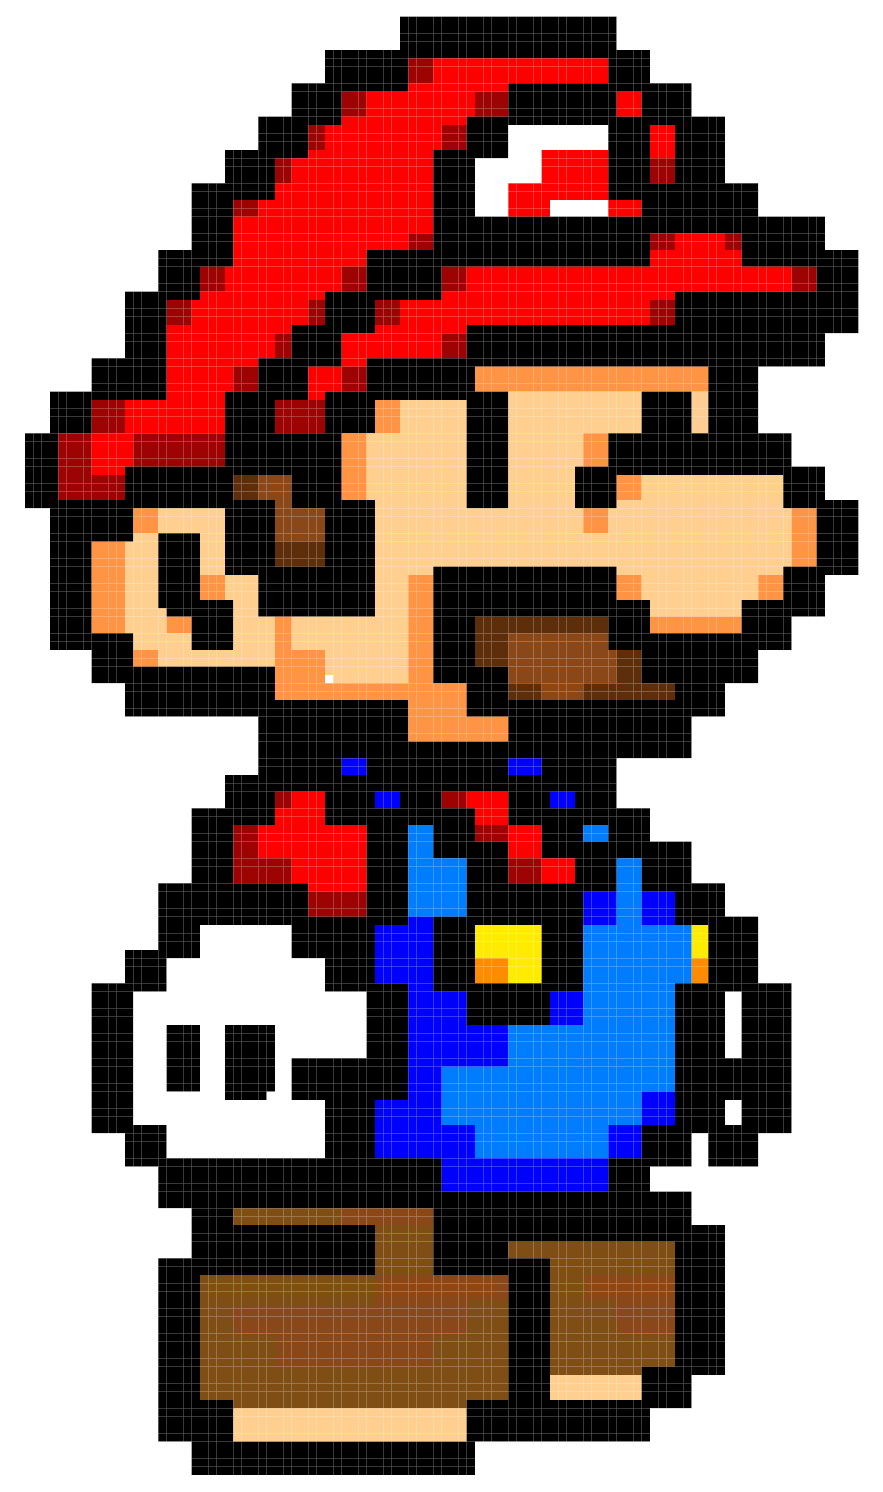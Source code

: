 digraph G {
node [shape=plaintext];
some_node [
label=<
<table border="0" cellborder="0" cellspacing="0" width="100%" height="100%">
<tr>
<td bgcolor="white" width="1" height="1"></td>
<td bgcolor="white" width="1" height="1"></td>
<td bgcolor="white" width="1" height="1"></td>
<td bgcolor="white" width="1" height="1"></td>
<td bgcolor="white" width="1" height="1"></td>
<td bgcolor="white" width="1" height="1"></td>
<td bgcolor="white" width="1" height="1"></td>
<td bgcolor="white" width="1" height="1"></td>
<td bgcolor="white" width="1" height="1"></td>
<td bgcolor="white" width="1" height="1"></td>
<td bgcolor="white" width="1" height="1"></td>
<td bgcolor="white" width="1" height="1"></td>
<td bgcolor="white" width="1" height="1"></td>
<td bgcolor="white" width="1" height="1"></td>
<td bgcolor="white" width="1" height="1"></td>
<td bgcolor="white" width="1" height="1"></td>
<td bgcolor="white" width="1" height="1"></td>
<td bgcolor="white" width="1" height="1"></td>
<td bgcolor="white" width="1" height="1"></td>
<td bgcolor="white" width="1" height="1"></td>
<td bgcolor="white" width="1" height="1"></td>
<td bgcolor="white" width="1" height="1"></td>
<td bgcolor="white" width="1" height="1"></td>
<td bgcolor="white" width="1" height="1"></td>
<td bgcolor="white" width="1" height="1"></td>
<td bgcolor="white" width="1" height="1"></td>
<td bgcolor="white" width="1" height="1"></td>
<td bgcolor="white" width="1" height="1"></td>
<td bgcolor="white" width="1" height="1"></td>
<td bgcolor="white" width="1" height="1"></td>
<td bgcolor="white" width="1" height="1"></td>
<td bgcolor="white" width="1" height="1"></td>
<td bgcolor="white" width="1" height="1"></td>
<td bgcolor="white" width="1" height="1"></td>
<td bgcolor="white" width="1" height="1"></td>
<td bgcolor="white" width="1" height="1"></td>
<td bgcolor="white" width="1" height="1"></td>
<td bgcolor="white" width="1" height="1"></td>
<td bgcolor="white" width="1" height="1"></td>
<td bgcolor="white" width="1" height="1"></td>
<td bgcolor="white" width="1" height="1"></td>
<td bgcolor="white" width="1" height="1"></td>
<td bgcolor="white" width="1" height="1"></td>
<td bgcolor="white" width="1" height="1"></td>
<td bgcolor="white" width="1" height="1"></td>
<td bgcolor="#000000" width="1" height="1"></td>
<td bgcolor="#000000" width="1" height="1"></td>
<td bgcolor="#000000" width="1" height="1"></td>
<td bgcolor="#000000" width="1" height="1"></td>
<td bgcolor="#000000" width="1" height="1"></td>
<td bgcolor="#000000" width="1" height="1"></td>
<td bgcolor="#000000" width="1" height="1"></td>
<td bgcolor="#000000" width="1" height="1"></td>
<td bgcolor="#000000" width="1" height="1"></td>
<td bgcolor="#000000" width="1" height="1"></td>
<td bgcolor="#000000" width="1" height="1"></td>
<td bgcolor="#000000" width="1" height="1"></td>
<td bgcolor="#000000" width="1" height="1"></td>
<td bgcolor="#000000" width="1" height="1"></td>
<td bgcolor="#000000" width="1" height="1"></td>
<td bgcolor="#000000" width="1" height="1"></td>
<td bgcolor="#000000" width="1" height="1"></td>
<td bgcolor="#000000" width="1" height="1"></td>
<td bgcolor="#000000" width="1" height="1"></td>
<td bgcolor="#000000" width="1" height="1"></td>
<td bgcolor="#000000" width="1" height="1"></td>
<td bgcolor="#000000" width="1" height="1"></td>
<td bgcolor="#000000" width="1" height="1"></td>
<td bgcolor="#000000" width="1" height="1"></td>
<td bgcolor="#000000" width="1" height="1"></td>
<td bgcolor="#000000" width="1" height="1"></td>
<td bgcolor="white" width="1" height="1"></td>
<td bgcolor="white" width="1" height="1"></td>
<td bgcolor="white" width="1" height="1"></td>
<td bgcolor="white" width="1" height="1"></td>
<td bgcolor="white" width="1" height="1"></td>
<td bgcolor="white" width="1" height="1"></td>
<td bgcolor="white" width="1" height="1"></td>
<td bgcolor="white" width="1" height="1"></td>
<td bgcolor="white" width="1" height="1"></td>
<td bgcolor="white" width="1" height="1"></td>
<td bgcolor="white" width="1" height="1"></td>
<td bgcolor="white" width="1" height="1"></td>
<td bgcolor="white" width="1" height="1"></td>
<td bgcolor="white" width="1" height="1"></td>
<td bgcolor="white" width="1" height="1"></td>
<td bgcolor="white" width="1" height="1"></td>
<td bgcolor="white" width="1" height="1"></td>
<td bgcolor="white" width="1" height="1"></td>
<td bgcolor="white" width="1" height="1"></td>
<td bgcolor="white" width="1" height="1"></td>
<td bgcolor="white" width="1" height="1"></td>
<td bgcolor="white" width="1" height="1"></td>
<td bgcolor="white" width="1" height="1"></td>
<td bgcolor="white" width="1" height="1"></td>
<td bgcolor="white" width="1" height="1"></td>
<td bgcolor="white" width="1" height="1"></td>
<td bgcolor="white" width="1" height="1"></td>
<td bgcolor="white" width="1" height="1"></td>
<td bgcolor="white" width="1" height="1"></td>
</tr>
<tr>
<td bgcolor="white" width="1" height="1"></td>
<td bgcolor="white" width="1" height="1"></td>
<td bgcolor="white" width="1" height="1"></td>
<td bgcolor="white" width="1" height="1"></td>
<td bgcolor="white" width="1" height="1"></td>
<td bgcolor="white" width="1" height="1"></td>
<td bgcolor="white" width="1" height="1"></td>
<td bgcolor="white" width="1" height="1"></td>
<td bgcolor="white" width="1" height="1"></td>
<td bgcolor="white" width="1" height="1"></td>
<td bgcolor="white" width="1" height="1"></td>
<td bgcolor="white" width="1" height="1"></td>
<td bgcolor="white" width="1" height="1"></td>
<td bgcolor="white" width="1" height="1"></td>
<td bgcolor="white" width="1" height="1"></td>
<td bgcolor="white" width="1" height="1"></td>
<td bgcolor="white" width="1" height="1"></td>
<td bgcolor="white" width="1" height="1"></td>
<td bgcolor="white" width="1" height="1"></td>
<td bgcolor="white" width="1" height="1"></td>
<td bgcolor="white" width="1" height="1"></td>
<td bgcolor="white" width="1" height="1"></td>
<td bgcolor="white" width="1" height="1"></td>
<td bgcolor="white" width="1" height="1"></td>
<td bgcolor="white" width="1" height="1"></td>
<td bgcolor="white" width="1" height="1"></td>
<td bgcolor="white" width="1" height="1"></td>
<td bgcolor="white" width="1" height="1"></td>
<td bgcolor="white" width="1" height="1"></td>
<td bgcolor="white" width="1" height="1"></td>
<td bgcolor="white" width="1" height="1"></td>
<td bgcolor="white" width="1" height="1"></td>
<td bgcolor="white" width="1" height="1"></td>
<td bgcolor="white" width="1" height="1"></td>
<td bgcolor="white" width="1" height="1"></td>
<td bgcolor="white" width="1" height="1"></td>
<td bgcolor="white" width="1" height="1"></td>
<td bgcolor="white" width="1" height="1"></td>
<td bgcolor="white" width="1" height="1"></td>
<td bgcolor="white" width="1" height="1"></td>
<td bgcolor="white" width="1" height="1"></td>
<td bgcolor="white" width="1" height="1"></td>
<td bgcolor="white" width="1" height="1"></td>
<td bgcolor="white" width="1" height="1"></td>
<td bgcolor="white" width="1" height="1"></td>
<td bgcolor="#000000" width="1" height="1"></td>
<td bgcolor="#000000" width="1" height="1"></td>
<td bgcolor="#000000" width="1" height="1"></td>
<td bgcolor="#000000" width="1" height="1"></td>
<td bgcolor="#000000" width="1" height="1"></td>
<td bgcolor="#000000" width="1" height="1"></td>
<td bgcolor="#000000" width="1" height="1"></td>
<td bgcolor="#000000" width="1" height="1"></td>
<td bgcolor="#000000" width="1" height="1"></td>
<td bgcolor="#000000" width="1" height="1"></td>
<td bgcolor="#000000" width="1" height="1"></td>
<td bgcolor="#000000" width="1" height="1"></td>
<td bgcolor="#000000" width="1" height="1"></td>
<td bgcolor="#000000" width="1" height="1"></td>
<td bgcolor="#000000" width="1" height="1"></td>
<td bgcolor="#000000" width="1" height="1"></td>
<td bgcolor="#000000" width="1" height="1"></td>
<td bgcolor="#000000" width="1" height="1"></td>
<td bgcolor="#000000" width="1" height="1"></td>
<td bgcolor="#000000" width="1" height="1"></td>
<td bgcolor="#000000" width="1" height="1"></td>
<td bgcolor="#000000" width="1" height="1"></td>
<td bgcolor="#000000" width="1" height="1"></td>
<td bgcolor="#000000" width="1" height="1"></td>
<td bgcolor="#000000" width="1" height="1"></td>
<td bgcolor="#000000" width="1" height="1"></td>
<td bgcolor="white" width="1" height="1"></td>
<td bgcolor="white" width="1" height="1"></td>
<td bgcolor="white" width="1" height="1"></td>
<td bgcolor="white" width="1" height="1"></td>
<td bgcolor="white" width="1" height="1"></td>
<td bgcolor="white" width="1" height="1"></td>
<td bgcolor="white" width="1" height="1"></td>
<td bgcolor="white" width="1" height="1"></td>
<td bgcolor="white" width="1" height="1"></td>
<td bgcolor="white" width="1" height="1"></td>
<td bgcolor="white" width="1" height="1"></td>
<td bgcolor="white" width="1" height="1"></td>
<td bgcolor="white" width="1" height="1"></td>
<td bgcolor="white" width="1" height="1"></td>
<td bgcolor="white" width="1" height="1"></td>
<td bgcolor="white" width="1" height="1"></td>
<td bgcolor="white" width="1" height="1"></td>
<td bgcolor="white" width="1" height="1"></td>
<td bgcolor="white" width="1" height="1"></td>
<td bgcolor="white" width="1" height="1"></td>
<td bgcolor="white" width="1" height="1"></td>
<td bgcolor="white" width="1" height="1"></td>
<td bgcolor="white" width="1" height="1"></td>
<td bgcolor="white" width="1" height="1"></td>
<td bgcolor="white" width="1" height="1"></td>
<td bgcolor="white" width="1" height="1"></td>
<td bgcolor="white" width="1" height="1"></td>
<td bgcolor="white" width="1" height="1"></td>
<td bgcolor="white" width="1" height="1"></td>
</tr>
<tr>
<td bgcolor="white" width="1" height="1"></td>
<td bgcolor="white" width="1" height="1"></td>
<td bgcolor="white" width="1" height="1"></td>
<td bgcolor="white" width="1" height="1"></td>
<td bgcolor="white" width="1" height="1"></td>
<td bgcolor="white" width="1" height="1"></td>
<td bgcolor="white" width="1" height="1"></td>
<td bgcolor="white" width="1" height="1"></td>
<td bgcolor="white" width="1" height="1"></td>
<td bgcolor="white" width="1" height="1"></td>
<td bgcolor="white" width="1" height="1"></td>
<td bgcolor="white" width="1" height="1"></td>
<td bgcolor="white" width="1" height="1"></td>
<td bgcolor="white" width="1" height="1"></td>
<td bgcolor="white" width="1" height="1"></td>
<td bgcolor="white" width="1" height="1"></td>
<td bgcolor="white" width="1" height="1"></td>
<td bgcolor="white" width="1" height="1"></td>
<td bgcolor="white" width="1" height="1"></td>
<td bgcolor="white" width="1" height="1"></td>
<td bgcolor="white" width="1" height="1"></td>
<td bgcolor="white" width="1" height="1"></td>
<td bgcolor="white" width="1" height="1"></td>
<td bgcolor="white" width="1" height="1"></td>
<td bgcolor="white" width="1" height="1"></td>
<td bgcolor="white" width="1" height="1"></td>
<td bgcolor="white" width="1" height="1"></td>
<td bgcolor="white" width="1" height="1"></td>
<td bgcolor="white" width="1" height="1"></td>
<td bgcolor="white" width="1" height="1"></td>
<td bgcolor="white" width="1" height="1"></td>
<td bgcolor="white" width="1" height="1"></td>
<td bgcolor="white" width="1" height="1"></td>
<td bgcolor="white" width="1" height="1"></td>
<td bgcolor="white" width="1" height="1"></td>
<td bgcolor="white" width="1" height="1"></td>
<td bgcolor="white" width="1" height="1"></td>
<td bgcolor="white" width="1" height="1"></td>
<td bgcolor="white" width="1" height="1"></td>
<td bgcolor="white" width="1" height="1"></td>
<td bgcolor="white" width="1" height="1"></td>
<td bgcolor="white" width="1" height="1"></td>
<td bgcolor="white" width="1" height="1"></td>
<td bgcolor="white" width="1" height="1"></td>
<td bgcolor="white" width="1" height="1"></td>
<td bgcolor="#000000" width="1" height="1"></td>
<td bgcolor="#000000" width="1" height="1"></td>
<td bgcolor="#000000" width="1" height="1"></td>
<td bgcolor="#000000" width="1" height="1"></td>
<td bgcolor="#000000" width="1" height="1"></td>
<td bgcolor="#000000" width="1" height="1"></td>
<td bgcolor="#000000" width="1" height="1"></td>
<td bgcolor="#000000" width="1" height="1"></td>
<td bgcolor="#000000" width="1" height="1"></td>
<td bgcolor="#000000" width="1" height="1"></td>
<td bgcolor="#000000" width="1" height="1"></td>
<td bgcolor="#000000" width="1" height="1"></td>
<td bgcolor="#000000" width="1" height="1"></td>
<td bgcolor="#000000" width="1" height="1"></td>
<td bgcolor="#000000" width="1" height="1"></td>
<td bgcolor="#000000" width="1" height="1"></td>
<td bgcolor="#000000" width="1" height="1"></td>
<td bgcolor="#000000" width="1" height="1"></td>
<td bgcolor="#000000" width="1" height="1"></td>
<td bgcolor="#000000" width="1" height="1"></td>
<td bgcolor="#000000" width="1" height="1"></td>
<td bgcolor="#000000" width="1" height="1"></td>
<td bgcolor="#000000" width="1" height="1"></td>
<td bgcolor="#000000" width="1" height="1"></td>
<td bgcolor="#000000" width="1" height="1"></td>
<td bgcolor="#000000" width="1" height="1"></td>
<td bgcolor="white" width="1" height="1"></td>
<td bgcolor="white" width="1" height="1"></td>
<td bgcolor="white" width="1" height="1"></td>
<td bgcolor="white" width="1" height="1"></td>
<td bgcolor="white" width="1" height="1"></td>
<td bgcolor="white" width="1" height="1"></td>
<td bgcolor="white" width="1" height="1"></td>
<td bgcolor="white" width="1" height="1"></td>
<td bgcolor="white" width="1" height="1"></td>
<td bgcolor="white" width="1" height="1"></td>
<td bgcolor="white" width="1" height="1"></td>
<td bgcolor="white" width="1" height="1"></td>
<td bgcolor="white" width="1" height="1"></td>
<td bgcolor="white" width="1" height="1"></td>
<td bgcolor="white" width="1" height="1"></td>
<td bgcolor="white" width="1" height="1"></td>
<td bgcolor="white" width="1" height="1"></td>
<td bgcolor="white" width="1" height="1"></td>
<td bgcolor="white" width="1" height="1"></td>
<td bgcolor="white" width="1" height="1"></td>
<td bgcolor="white" width="1" height="1"></td>
<td bgcolor="white" width="1" height="1"></td>
<td bgcolor="white" width="1" height="1"></td>
<td bgcolor="white" width="1" height="1"></td>
<td bgcolor="white" width="1" height="1"></td>
<td bgcolor="white" width="1" height="1"></td>
<td bgcolor="white" width="1" height="1"></td>
<td bgcolor="white" width="1" height="1"></td>
<td bgcolor="white" width="1" height="1"></td>
</tr>
<tr>
<td bgcolor="white" width="1" height="1"></td>
<td bgcolor="white" width="1" height="1"></td>
<td bgcolor="white" width="1" height="1"></td>
<td bgcolor="white" width="1" height="1"></td>
<td bgcolor="white" width="1" height="1"></td>
<td bgcolor="white" width="1" height="1"></td>
<td bgcolor="white" width="1" height="1"></td>
<td bgcolor="white" width="1" height="1"></td>
<td bgcolor="white" width="1" height="1"></td>
<td bgcolor="white" width="1" height="1"></td>
<td bgcolor="white" width="1" height="1"></td>
<td bgcolor="white" width="1" height="1"></td>
<td bgcolor="white" width="1" height="1"></td>
<td bgcolor="white" width="1" height="1"></td>
<td bgcolor="white" width="1" height="1"></td>
<td bgcolor="white" width="1" height="1"></td>
<td bgcolor="white" width="1" height="1"></td>
<td bgcolor="white" width="1" height="1"></td>
<td bgcolor="white" width="1" height="1"></td>
<td bgcolor="white" width="1" height="1"></td>
<td bgcolor="white" width="1" height="1"></td>
<td bgcolor="white" width="1" height="1"></td>
<td bgcolor="white" width="1" height="1"></td>
<td bgcolor="white" width="1" height="1"></td>
<td bgcolor="white" width="1" height="1"></td>
<td bgcolor="white" width="1" height="1"></td>
<td bgcolor="white" width="1" height="1"></td>
<td bgcolor="white" width="1" height="1"></td>
<td bgcolor="white" width="1" height="1"></td>
<td bgcolor="white" width="1" height="1"></td>
<td bgcolor="white" width="1" height="1"></td>
<td bgcolor="white" width="1" height="1"></td>
<td bgcolor="white" width="1" height="1"></td>
<td bgcolor="white" width="1" height="1"></td>
<td bgcolor="white" width="1" height="1"></td>
<td bgcolor="white" width="1" height="1"></td>
<td bgcolor="white" width="1" height="1"></td>
<td bgcolor="white" width="1" height="1"></td>
<td bgcolor="white" width="1" height="1"></td>
<td bgcolor="white" width="1" height="1"></td>
<td bgcolor="white" width="1" height="1"></td>
<td bgcolor="white" width="1" height="1"></td>
<td bgcolor="white" width="1" height="1"></td>
<td bgcolor="white" width="1" height="1"></td>
<td bgcolor="white" width="1" height="1"></td>
<td bgcolor="#000000" width="1" height="1"></td>
<td bgcolor="#000000" width="1" height="1"></td>
<td bgcolor="#000000" width="1" height="1"></td>
<td bgcolor="#000000" width="1" height="1"></td>
<td bgcolor="#000000" width="1" height="1"></td>
<td bgcolor="#000000" width="1" height="1"></td>
<td bgcolor="#000000" width="1" height="1"></td>
<td bgcolor="#000000" width="1" height="1"></td>
<td bgcolor="#000000" width="1" height="1"></td>
<td bgcolor="#000000" width="1" height="1"></td>
<td bgcolor="#000000" width="1" height="1"></td>
<td bgcolor="#000000" width="1" height="1"></td>
<td bgcolor="#000000" width="1" height="1"></td>
<td bgcolor="#000000" width="1" height="1"></td>
<td bgcolor="#000000" width="1" height="1"></td>
<td bgcolor="#000000" width="1" height="1"></td>
<td bgcolor="#000000" width="1" height="1"></td>
<td bgcolor="#000000" width="1" height="1"></td>
<td bgcolor="#000000" width="1" height="1"></td>
<td bgcolor="#000000" width="1" height="1"></td>
<td bgcolor="#000000" width="1" height="1"></td>
<td bgcolor="#000000" width="1" height="1"></td>
<td bgcolor="#000000" width="1" height="1"></td>
<td bgcolor="#000000" width="1" height="1"></td>
<td bgcolor="#000000" width="1" height="1"></td>
<td bgcolor="#000000" width="1" height="1"></td>
<td bgcolor="white" width="1" height="1"></td>
<td bgcolor="white" width="1" height="1"></td>
<td bgcolor="white" width="1" height="1"></td>
<td bgcolor="white" width="1" height="1"></td>
<td bgcolor="white" width="1" height="1"></td>
<td bgcolor="white" width="1" height="1"></td>
<td bgcolor="white" width="1" height="1"></td>
<td bgcolor="white" width="1" height="1"></td>
<td bgcolor="white" width="1" height="1"></td>
<td bgcolor="white" width="1" height="1"></td>
<td bgcolor="white" width="1" height="1"></td>
<td bgcolor="white" width="1" height="1"></td>
<td bgcolor="white" width="1" height="1"></td>
<td bgcolor="white" width="1" height="1"></td>
<td bgcolor="white" width="1" height="1"></td>
<td bgcolor="white" width="1" height="1"></td>
<td bgcolor="white" width="1" height="1"></td>
<td bgcolor="white" width="1" height="1"></td>
<td bgcolor="white" width="1" height="1"></td>
<td bgcolor="white" width="1" height="1"></td>
<td bgcolor="white" width="1" height="1"></td>
<td bgcolor="white" width="1" height="1"></td>
<td bgcolor="white" width="1" height="1"></td>
<td bgcolor="white" width="1" height="1"></td>
<td bgcolor="white" width="1" height="1"></td>
<td bgcolor="white" width="1" height="1"></td>
<td bgcolor="white" width="1" height="1"></td>
<td bgcolor="white" width="1" height="1"></td>
<td bgcolor="white" width="1" height="1"></td>
</tr>
<tr>
<td bgcolor="white" width="1" height="1"></td>
<td bgcolor="white" width="1" height="1"></td>
<td bgcolor="white" width="1" height="1"></td>
<td bgcolor="white" width="1" height="1"></td>
<td bgcolor="white" width="1" height="1"></td>
<td bgcolor="white" width="1" height="1"></td>
<td bgcolor="white" width="1" height="1"></td>
<td bgcolor="white" width="1" height="1"></td>
<td bgcolor="white" width="1" height="1"></td>
<td bgcolor="white" width="1" height="1"></td>
<td bgcolor="white" width="1" height="1"></td>
<td bgcolor="white" width="1" height="1"></td>
<td bgcolor="white" width="1" height="1"></td>
<td bgcolor="white" width="1" height="1"></td>
<td bgcolor="white" width="1" height="1"></td>
<td bgcolor="white" width="1" height="1"></td>
<td bgcolor="white" width="1" height="1"></td>
<td bgcolor="white" width="1" height="1"></td>
<td bgcolor="white" width="1" height="1"></td>
<td bgcolor="white" width="1" height="1"></td>
<td bgcolor="white" width="1" height="1"></td>
<td bgcolor="white" width="1" height="1"></td>
<td bgcolor="white" width="1" height="1"></td>
<td bgcolor="white" width="1" height="1"></td>
<td bgcolor="white" width="1" height="1"></td>
<td bgcolor="white" width="1" height="1"></td>
<td bgcolor="white" width="1" height="1"></td>
<td bgcolor="white" width="1" height="1"></td>
<td bgcolor="white" width="1" height="1"></td>
<td bgcolor="white" width="1" height="1"></td>
<td bgcolor="white" width="1" height="1"></td>
<td bgcolor="white" width="1" height="1"></td>
<td bgcolor="white" width="1" height="1"></td>
<td bgcolor="white" width="1" height="1"></td>
<td bgcolor="white" width="1" height="1"></td>
<td bgcolor="white" width="1" height="1"></td>
<td bgcolor="#000000" width="1" height="1"></td>
<td bgcolor="#000000" width="1" height="1"></td>
<td bgcolor="#000000" width="1" height="1"></td>
<td bgcolor="#000000" width="1" height="1"></td>
<td bgcolor="#000000" width="1" height="1"></td>
<td bgcolor="#000000" width="1" height="1"></td>
<td bgcolor="#000000" width="1" height="1"></td>
<td bgcolor="#000000" width="1" height="1"></td>
<td bgcolor="#000000" width="1" height="1"></td>
<td bgcolor="#000000" width="1" height="1"></td>
<td bgcolor="#000000" width="1" height="1"></td>
<td bgcolor="#000000" width="1" height="1"></td>
<td bgcolor="#000000" width="1" height="1"></td>
<td bgcolor="#000000" width="1" height="1"></td>
<td bgcolor="#000000" width="1" height="1"></td>
<td bgcolor="#000000" width="1" height="1"></td>
<td bgcolor="#000000" width="1" height="1"></td>
<td bgcolor="#000000" width="1" height="1"></td>
<td bgcolor="#000000" width="1" height="1"></td>
<td bgcolor="#000000" width="1" height="1"></td>
<td bgcolor="#000000" width="1" height="1"></td>
<td bgcolor="#000000" width="1" height="1"></td>
<td bgcolor="#000000" width="1" height="1"></td>
<td bgcolor="#000000" width="1" height="1"></td>
<td bgcolor="#000000" width="1" height="1"></td>
<td bgcolor="#000000" width="1" height="1"></td>
<td bgcolor="#000000" width="1" height="1"></td>
<td bgcolor="#000000" width="1" height="1"></td>
<td bgcolor="#000000" width="1" height="1"></td>
<td bgcolor="#000000" width="1" height="1"></td>
<td bgcolor="#000000" width="1" height="1"></td>
<td bgcolor="#000000" width="1" height="1"></td>
<td bgcolor="#000000" width="1" height="1"></td>
<td bgcolor="#000000" width="1" height="1"></td>
<td bgcolor="#000000" width="1" height="1"></td>
<td bgcolor="#000000" width="1" height="1"></td>
<td bgcolor="#000000" width="1" height="1"></td>
<td bgcolor="#000000" width="1" height="1"></td>
<td bgcolor="#000000" width="1" height="1"></td>
<td bgcolor="white" width="1" height="1"></td>
<td bgcolor="white" width="1" height="1"></td>
<td bgcolor="white" width="1" height="1"></td>
<td bgcolor="white" width="1" height="1"></td>
<td bgcolor="white" width="1" height="1"></td>
<td bgcolor="white" width="1" height="1"></td>
<td bgcolor="white" width="1" height="1"></td>
<td bgcolor="white" width="1" height="1"></td>
<td bgcolor="white" width="1" height="1"></td>
<td bgcolor="white" width="1" height="1"></td>
<td bgcolor="white" width="1" height="1"></td>
<td bgcolor="white" width="1" height="1"></td>
<td bgcolor="white" width="1" height="1"></td>
<td bgcolor="white" width="1" height="1"></td>
<td bgcolor="white" width="1" height="1"></td>
<td bgcolor="white" width="1" height="1"></td>
<td bgcolor="white" width="1" height="1"></td>
<td bgcolor="white" width="1" height="1"></td>
<td bgcolor="white" width="1" height="1"></td>
<td bgcolor="white" width="1" height="1"></td>
<td bgcolor="white" width="1" height="1"></td>
<td bgcolor="white" width="1" height="1"></td>
<td bgcolor="white" width="1" height="1"></td>
<td bgcolor="white" width="1" height="1"></td>
<td bgcolor="white" width="1" height="1"></td>
</tr>
<tr>
<td bgcolor="white" width="1" height="1"></td>
<td bgcolor="white" width="1" height="1"></td>
<td bgcolor="white" width="1" height="1"></td>
<td bgcolor="white" width="1" height="1"></td>
<td bgcolor="white" width="1" height="1"></td>
<td bgcolor="white" width="1" height="1"></td>
<td bgcolor="white" width="1" height="1"></td>
<td bgcolor="white" width="1" height="1"></td>
<td bgcolor="white" width="1" height="1"></td>
<td bgcolor="white" width="1" height="1"></td>
<td bgcolor="white" width="1" height="1"></td>
<td bgcolor="white" width="1" height="1"></td>
<td bgcolor="white" width="1" height="1"></td>
<td bgcolor="white" width="1" height="1"></td>
<td bgcolor="white" width="1" height="1"></td>
<td bgcolor="white" width="1" height="1"></td>
<td bgcolor="white" width="1" height="1"></td>
<td bgcolor="white" width="1" height="1"></td>
<td bgcolor="white" width="1" height="1"></td>
<td bgcolor="white" width="1" height="1"></td>
<td bgcolor="white" width="1" height="1"></td>
<td bgcolor="white" width="1" height="1"></td>
<td bgcolor="white" width="1" height="1"></td>
<td bgcolor="white" width="1" height="1"></td>
<td bgcolor="white" width="1" height="1"></td>
<td bgcolor="white" width="1" height="1"></td>
<td bgcolor="white" width="1" height="1"></td>
<td bgcolor="white" width="1" height="1"></td>
<td bgcolor="white" width="1" height="1"></td>
<td bgcolor="white" width="1" height="1"></td>
<td bgcolor="white" width="1" height="1"></td>
<td bgcolor="white" width="1" height="1"></td>
<td bgcolor="white" width="1" height="1"></td>
<td bgcolor="white" width="1" height="1"></td>
<td bgcolor="white" width="1" height="1"></td>
<td bgcolor="white" width="1" height="1"></td>
<td bgcolor="#000000" width="1" height="1"></td>
<td bgcolor="#000000" width="1" height="1"></td>
<td bgcolor="#000000" width="1" height="1"></td>
<td bgcolor="#000000" width="1" height="1"></td>
<td bgcolor="#000000" width="1" height="1"></td>
<td bgcolor="#000000" width="1" height="1"></td>
<td bgcolor="#000000" width="1" height="1"></td>
<td bgcolor="#000000" width="1" height="1"></td>
<td bgcolor="#000000" width="1" height="1"></td>
<td bgcolor="#000000" width="1" height="1"></td>
<td bgcolor="#9E0303" width="1" height="1"></td>
<td bgcolor="#9E0303" width="1" height="1"></td>
<td bgcolor="#9E0303" width="1" height="1"></td>
<td bgcolor="#FF0000" width="1" height="1"></td>
<td bgcolor="#FF0000" width="1" height="1"></td>
<td bgcolor="#FF0000" width="1" height="1"></td>
<td bgcolor="#FF0000" width="1" height="1"></td>
<td bgcolor="#FF0000" width="1" height="1"></td>
<td bgcolor="#FF0000" width="1" height="1"></td>
<td bgcolor="#FF0000" width="1" height="1"></td>
<td bgcolor="#FF0000" width="1" height="1"></td>
<td bgcolor="#FF0000" width="1" height="1"></td>
<td bgcolor="#FF0000" width="1" height="1"></td>
<td bgcolor="#FF0000" width="1" height="1"></td>
<td bgcolor="#FF0000" width="1" height="1"></td>
<td bgcolor="#FF0000" width="1" height="1"></td>
<td bgcolor="#FF0000" width="1" height="1"></td>
<td bgcolor="#FF0000" width="1" height="1"></td>
<td bgcolor="#FF0000" width="1" height="1"></td>
<td bgcolor="#FF0000" width="1" height="1"></td>
<td bgcolor="#FF0000" width="1" height="1"></td>
<td bgcolor="#FF0000" width="1" height="1"></td>
<td bgcolor="#FF0000" width="1" height="1"></td>
<td bgcolor="#FF0000" width="1" height="1"></td>
<td bgcolor="#000000" width="1" height="1"></td>
<td bgcolor="#000000" width="1" height="1"></td>
<td bgcolor="#000000" width="1" height="1"></td>
<td bgcolor="#000000" width="1" height="1"></td>
<td bgcolor="#000000" width="1" height="1"></td>
<td bgcolor="white" width="1" height="1"></td>
<td bgcolor="white" width="1" height="1"></td>
<td bgcolor="white" width="1" height="1"></td>
<td bgcolor="white" width="1" height="1"></td>
<td bgcolor="white" width="1" height="1"></td>
<td bgcolor="white" width="1" height="1"></td>
<td bgcolor="white" width="1" height="1"></td>
<td bgcolor="white" width="1" height="1"></td>
<td bgcolor="white" width="1" height="1"></td>
<td bgcolor="white" width="1" height="1"></td>
<td bgcolor="white" width="1" height="1"></td>
<td bgcolor="white" width="1" height="1"></td>
<td bgcolor="white" width="1" height="1"></td>
<td bgcolor="white" width="1" height="1"></td>
<td bgcolor="white" width="1" height="1"></td>
<td bgcolor="white" width="1" height="1"></td>
<td bgcolor="white" width="1" height="1"></td>
<td bgcolor="white" width="1" height="1"></td>
<td bgcolor="white" width="1" height="1"></td>
<td bgcolor="white" width="1" height="1"></td>
<td bgcolor="white" width="1" height="1"></td>
<td bgcolor="white" width="1" height="1"></td>
<td bgcolor="white" width="1" height="1"></td>
<td bgcolor="white" width="1" height="1"></td>
<td bgcolor="white" width="1" height="1"></td>
</tr>
<tr>
<td bgcolor="white" width="1" height="1"></td>
<td bgcolor="white" width="1" height="1"></td>
<td bgcolor="white" width="1" height="1"></td>
<td bgcolor="white" width="1" height="1"></td>
<td bgcolor="white" width="1" height="1"></td>
<td bgcolor="white" width="1" height="1"></td>
<td bgcolor="white" width="1" height="1"></td>
<td bgcolor="white" width="1" height="1"></td>
<td bgcolor="white" width="1" height="1"></td>
<td bgcolor="white" width="1" height="1"></td>
<td bgcolor="white" width="1" height="1"></td>
<td bgcolor="white" width="1" height="1"></td>
<td bgcolor="white" width="1" height="1"></td>
<td bgcolor="white" width="1" height="1"></td>
<td bgcolor="white" width="1" height="1"></td>
<td bgcolor="white" width="1" height="1"></td>
<td bgcolor="white" width="1" height="1"></td>
<td bgcolor="white" width="1" height="1"></td>
<td bgcolor="white" width="1" height="1"></td>
<td bgcolor="white" width="1" height="1"></td>
<td bgcolor="white" width="1" height="1"></td>
<td bgcolor="white" width="1" height="1"></td>
<td bgcolor="white" width="1" height="1"></td>
<td bgcolor="white" width="1" height="1"></td>
<td bgcolor="white" width="1" height="1"></td>
<td bgcolor="white" width="1" height="1"></td>
<td bgcolor="white" width="1" height="1"></td>
<td bgcolor="white" width="1" height="1"></td>
<td bgcolor="white" width="1" height="1"></td>
<td bgcolor="white" width="1" height="1"></td>
<td bgcolor="white" width="1" height="1"></td>
<td bgcolor="white" width="1" height="1"></td>
<td bgcolor="white" width="1" height="1"></td>
<td bgcolor="white" width="1" height="1"></td>
<td bgcolor="white" width="1" height="1"></td>
<td bgcolor="white" width="1" height="1"></td>
<td bgcolor="#000000" width="1" height="1"></td>
<td bgcolor="#000000" width="1" height="1"></td>
<td bgcolor="#000000" width="1" height="1"></td>
<td bgcolor="#000000" width="1" height="1"></td>
<td bgcolor="#000000" width="1" height="1"></td>
<td bgcolor="#000000" width="1" height="1"></td>
<td bgcolor="#000000" width="1" height="1"></td>
<td bgcolor="#000000" width="1" height="1"></td>
<td bgcolor="#000000" width="1" height="1"></td>
<td bgcolor="#000000" width="1" height="1"></td>
<td bgcolor="#9E0303" width="1" height="1"></td>
<td bgcolor="#9E0303" width="1" height="1"></td>
<td bgcolor="#9E0303" width="1" height="1"></td>
<td bgcolor="#FF0000" width="1" height="1"></td>
<td bgcolor="#FF0000" width="1" height="1"></td>
<td bgcolor="#FF0000" width="1" height="1"></td>
<td bgcolor="#FF0000" width="1" height="1"></td>
<td bgcolor="#FF0000" width="1" height="1"></td>
<td bgcolor="#FF0000" width="1" height="1"></td>
<td bgcolor="#FF0000" width="1" height="1"></td>
<td bgcolor="#FF0000" width="1" height="1"></td>
<td bgcolor="#FF0000" width="1" height="1"></td>
<td bgcolor="#FF0000" width="1" height="1"></td>
<td bgcolor="#FF0000" width="1" height="1"></td>
<td bgcolor="#FF0000" width="1" height="1"></td>
<td bgcolor="#FF0000" width="1" height="1"></td>
<td bgcolor="#FF0000" width="1" height="1"></td>
<td bgcolor="#FF0000" width="1" height="1"></td>
<td bgcolor="#FF0000" width="1" height="1"></td>
<td bgcolor="#FF0000" width="1" height="1"></td>
<td bgcolor="#FF0000" width="1" height="1"></td>
<td bgcolor="#FF0000" width="1" height="1"></td>
<td bgcolor="#FF0000" width="1" height="1"></td>
<td bgcolor="#FF0000" width="1" height="1"></td>
<td bgcolor="#000000" width="1" height="1"></td>
<td bgcolor="#000000" width="1" height="1"></td>
<td bgcolor="#000000" width="1" height="1"></td>
<td bgcolor="#000000" width="1" height="1"></td>
<td bgcolor="#000000" width="1" height="1"></td>
<td bgcolor="white" width="1" height="1"></td>
<td bgcolor="white" width="1" height="1"></td>
<td bgcolor="white" width="1" height="1"></td>
<td bgcolor="white" width="1" height="1"></td>
<td bgcolor="white" width="1" height="1"></td>
<td bgcolor="white" width="1" height="1"></td>
<td bgcolor="white" width="1" height="1"></td>
<td bgcolor="white" width="1" height="1"></td>
<td bgcolor="white" width="1" height="1"></td>
<td bgcolor="white" width="1" height="1"></td>
<td bgcolor="white" width="1" height="1"></td>
<td bgcolor="white" width="1" height="1"></td>
<td bgcolor="white" width="1" height="1"></td>
<td bgcolor="white" width="1" height="1"></td>
<td bgcolor="white" width="1" height="1"></td>
<td bgcolor="white" width="1" height="1"></td>
<td bgcolor="white" width="1" height="1"></td>
<td bgcolor="white" width="1" height="1"></td>
<td bgcolor="white" width="1" height="1"></td>
<td bgcolor="white" width="1" height="1"></td>
<td bgcolor="white" width="1" height="1"></td>
<td bgcolor="white" width="1" height="1"></td>
<td bgcolor="white" width="1" height="1"></td>
<td bgcolor="white" width="1" height="1"></td>
<td bgcolor="white" width="1" height="1"></td>
</tr>
<tr>
<td bgcolor="white" width="1" height="1"></td>
<td bgcolor="white" width="1" height="1"></td>
<td bgcolor="white" width="1" height="1"></td>
<td bgcolor="white" width="1" height="1"></td>
<td bgcolor="white" width="1" height="1"></td>
<td bgcolor="white" width="1" height="1"></td>
<td bgcolor="white" width="1" height="1"></td>
<td bgcolor="white" width="1" height="1"></td>
<td bgcolor="white" width="1" height="1"></td>
<td bgcolor="white" width="1" height="1"></td>
<td bgcolor="white" width="1" height="1"></td>
<td bgcolor="white" width="1" height="1"></td>
<td bgcolor="white" width="1" height="1"></td>
<td bgcolor="white" width="1" height="1"></td>
<td bgcolor="white" width="1" height="1"></td>
<td bgcolor="white" width="1" height="1"></td>
<td bgcolor="white" width="1" height="1"></td>
<td bgcolor="white" width="1" height="1"></td>
<td bgcolor="white" width="1" height="1"></td>
<td bgcolor="white" width="1" height="1"></td>
<td bgcolor="white" width="1" height="1"></td>
<td bgcolor="white" width="1" height="1"></td>
<td bgcolor="white" width="1" height="1"></td>
<td bgcolor="white" width="1" height="1"></td>
<td bgcolor="white" width="1" height="1"></td>
<td bgcolor="white" width="1" height="1"></td>
<td bgcolor="white" width="1" height="1"></td>
<td bgcolor="white" width="1" height="1"></td>
<td bgcolor="white" width="1" height="1"></td>
<td bgcolor="white" width="1" height="1"></td>
<td bgcolor="white" width="1" height="1"></td>
<td bgcolor="white" width="1" height="1"></td>
<td bgcolor="white" width="1" height="1"></td>
<td bgcolor="white" width="1" height="1"></td>
<td bgcolor="white" width="1" height="1"></td>
<td bgcolor="white" width="1" height="1"></td>
<td bgcolor="#000000" width="1" height="1"></td>
<td bgcolor="#000000" width="1" height="1"></td>
<td bgcolor="#000000" width="1" height="1"></td>
<td bgcolor="#000000" width="1" height="1"></td>
<td bgcolor="#000000" width="1" height="1"></td>
<td bgcolor="#000000" width="1" height="1"></td>
<td bgcolor="#000000" width="1" height="1"></td>
<td bgcolor="#000000" width="1" height="1"></td>
<td bgcolor="#000000" width="1" height="1"></td>
<td bgcolor="#000000" width="1" height="1"></td>
<td bgcolor="#9E0303" width="1" height="1"></td>
<td bgcolor="#9E0303" width="1" height="1"></td>
<td bgcolor="#9E0303" width="1" height="1"></td>
<td bgcolor="#FF0000" width="1" height="1"></td>
<td bgcolor="#FF0000" width="1" height="1"></td>
<td bgcolor="#FF0000" width="1" height="1"></td>
<td bgcolor="#FF0000" width="1" height="1"></td>
<td bgcolor="#FF0000" width="1" height="1"></td>
<td bgcolor="#FF0000" width="1" height="1"></td>
<td bgcolor="#FF0000" width="1" height="1"></td>
<td bgcolor="#FF0000" width="1" height="1"></td>
<td bgcolor="#FF0000" width="1" height="1"></td>
<td bgcolor="#FF0000" width="1" height="1"></td>
<td bgcolor="#FF0000" width="1" height="1"></td>
<td bgcolor="#FF0000" width="1" height="1"></td>
<td bgcolor="#FF0000" width="1" height="1"></td>
<td bgcolor="#FF0000" width="1" height="1"></td>
<td bgcolor="#FF0000" width="1" height="1"></td>
<td bgcolor="#FF0000" width="1" height="1"></td>
<td bgcolor="#FF0000" width="1" height="1"></td>
<td bgcolor="#FF0000" width="1" height="1"></td>
<td bgcolor="#FF0000" width="1" height="1"></td>
<td bgcolor="#FF0000" width="1" height="1"></td>
<td bgcolor="#FF0000" width="1" height="1"></td>
<td bgcolor="#000000" width="1" height="1"></td>
<td bgcolor="#000000" width="1" height="1"></td>
<td bgcolor="#000000" width="1" height="1"></td>
<td bgcolor="#000000" width="1" height="1"></td>
<td bgcolor="#000000" width="1" height="1"></td>
<td bgcolor="white" width="1" height="1"></td>
<td bgcolor="white" width="1" height="1"></td>
<td bgcolor="white" width="1" height="1"></td>
<td bgcolor="white" width="1" height="1"></td>
<td bgcolor="white" width="1" height="1"></td>
<td bgcolor="white" width="1" height="1"></td>
<td bgcolor="white" width="1" height="1"></td>
<td bgcolor="white" width="1" height="1"></td>
<td bgcolor="white" width="1" height="1"></td>
<td bgcolor="white" width="1" height="1"></td>
<td bgcolor="white" width="1" height="1"></td>
<td bgcolor="white" width="1" height="1"></td>
<td bgcolor="white" width="1" height="1"></td>
<td bgcolor="white" width="1" height="1"></td>
<td bgcolor="white" width="1" height="1"></td>
<td bgcolor="white" width="1" height="1"></td>
<td bgcolor="white" width="1" height="1"></td>
<td bgcolor="white" width="1" height="1"></td>
<td bgcolor="white" width="1" height="1"></td>
<td bgcolor="white" width="1" height="1"></td>
<td bgcolor="white" width="1" height="1"></td>
<td bgcolor="white" width="1" height="1"></td>
<td bgcolor="white" width="1" height="1"></td>
<td bgcolor="white" width="1" height="1"></td>
<td bgcolor="white" width="1" height="1"></td>
</tr>
<tr>
<td bgcolor="white" width="1" height="1"></td>
<td bgcolor="white" width="1" height="1"></td>
<td bgcolor="white" width="1" height="1"></td>
<td bgcolor="white" width="1" height="1"></td>
<td bgcolor="white" width="1" height="1"></td>
<td bgcolor="white" width="1" height="1"></td>
<td bgcolor="white" width="1" height="1"></td>
<td bgcolor="white" width="1" height="1"></td>
<td bgcolor="white" width="1" height="1"></td>
<td bgcolor="white" width="1" height="1"></td>
<td bgcolor="white" width="1" height="1"></td>
<td bgcolor="white" width="1" height="1"></td>
<td bgcolor="white" width="1" height="1"></td>
<td bgcolor="white" width="1" height="1"></td>
<td bgcolor="white" width="1" height="1"></td>
<td bgcolor="white" width="1" height="1"></td>
<td bgcolor="white" width="1" height="1"></td>
<td bgcolor="white" width="1" height="1"></td>
<td bgcolor="white" width="1" height="1"></td>
<td bgcolor="white" width="1" height="1"></td>
<td bgcolor="white" width="1" height="1"></td>
<td bgcolor="white" width="1" height="1"></td>
<td bgcolor="white" width="1" height="1"></td>
<td bgcolor="white" width="1" height="1"></td>
<td bgcolor="white" width="1" height="1"></td>
<td bgcolor="white" width="1" height="1"></td>
<td bgcolor="white" width="1" height="1"></td>
<td bgcolor="white" width="1" height="1"></td>
<td bgcolor="white" width="1" height="1"></td>
<td bgcolor="white" width="1" height="1"></td>
<td bgcolor="white" width="1" height="1"></td>
<td bgcolor="white" width="1" height="1"></td>
<td bgcolor="#000000" width="1" height="1"></td>
<td bgcolor="#000000" width="1" height="1"></td>
<td bgcolor="#000000" width="1" height="1"></td>
<td bgcolor="#000000" width="1" height="1"></td>
<td bgcolor="#000000" width="1" height="1"></td>
<td bgcolor="#000000" width="1" height="1"></td>
<td bgcolor="#000000" width="1" height="1"></td>
<td bgcolor="#000000" width="1" height="1"></td>
<td bgcolor="#000000" width="1" height="1"></td>
<td bgcolor="#000000" width="1" height="1"></td>
<td bgcolor="#000000" width="1" height="1"></td>
<td bgcolor="#000000" width="1" height="1"></td>
<td bgcolor="#000000" width="1" height="1"></td>
<td bgcolor="#000000" width="1" height="1"></td>
<td bgcolor="#FF0000" width="1" height="1"></td>
<td bgcolor="#FF0000" width="1" height="1"></td>
<td bgcolor="#FF0000" width="1" height="1"></td>
<td bgcolor="#FF0000" width="1" height="1"></td>
<td bgcolor="#FF0000" width="1" height="1"></td>
<td bgcolor="#FF0000" width="1" height="1"></td>
<td bgcolor="#FF0000" width="1" height="1"></td>
<td bgcolor="#FF0000" width="1" height="1"></td>
<td bgcolor="#FF0000" width="1" height="1"></td>
<td bgcolor="#FF0000" width="1" height="1"></td>
<td bgcolor="#FF0000" width="1" height="1"></td>
<td bgcolor="#FF0000" width="1" height="1"></td>
<td bgcolor="#000000" width="1" height="1"></td>
<td bgcolor="#000000" width="1" height="1"></td>
<td bgcolor="#000000" width="1" height="1"></td>
<td bgcolor="#000000" width="1" height="1"></td>
<td bgcolor="#000000" width="1" height="1"></td>
<td bgcolor="#000000" width="1" height="1"></td>
<td bgcolor="#000000" width="1" height="1"></td>
<td bgcolor="#000000" width="1" height="1"></td>
<td bgcolor="#000000" width="1" height="1"></td>
<td bgcolor="#000000" width="1" height="1"></td>
<td bgcolor="#000000" width="1" height="1"></td>
<td bgcolor="#000000" width="1" height="1"></td>
<td bgcolor="#000000" width="1" height="1"></td>
<td bgcolor="#000000" width="1" height="1"></td>
<td bgcolor="#000000" width="1" height="1"></td>
<td bgcolor="#000000" width="1" height="1"></td>
<td bgcolor="#000000" width="1" height="1"></td>
<td bgcolor="#000000" width="1" height="1"></td>
<td bgcolor="#000000" width="1" height="1"></td>
<td bgcolor="#000000" width="1" height="1"></td>
<td bgcolor="#000000" width="1" height="1"></td>
<td bgcolor="#000000" width="1" height="1"></td>
<td bgcolor="white" width="1" height="1"></td>
<td bgcolor="white" width="1" height="1"></td>
<td bgcolor="white" width="1" height="1"></td>
<td bgcolor="white" width="1" height="1"></td>
<td bgcolor="white" width="1" height="1"></td>
<td bgcolor="white" width="1" height="1"></td>
<td bgcolor="white" width="1" height="1"></td>
<td bgcolor="white" width="1" height="1"></td>
<td bgcolor="white" width="1" height="1"></td>
<td bgcolor="white" width="1" height="1"></td>
<td bgcolor="white" width="1" height="1"></td>
<td bgcolor="white" width="1" height="1"></td>
<td bgcolor="white" width="1" height="1"></td>
<td bgcolor="white" width="1" height="1"></td>
<td bgcolor="white" width="1" height="1"></td>
<td bgcolor="white" width="1" height="1"></td>
<td bgcolor="white" width="1" height="1"></td>
<td bgcolor="white" width="1" height="1"></td>
<td bgcolor="white" width="1" height="1"></td>
<td bgcolor="white" width="1" height="1"></td>
</tr>
<tr>
<td bgcolor="white" width="1" height="1"></td>
<td bgcolor="white" width="1" height="1"></td>
<td bgcolor="white" width="1" height="1"></td>
<td bgcolor="white" width="1" height="1"></td>
<td bgcolor="white" width="1" height="1"></td>
<td bgcolor="white" width="1" height="1"></td>
<td bgcolor="white" width="1" height="1"></td>
<td bgcolor="white" width="1" height="1"></td>
<td bgcolor="white" width="1" height="1"></td>
<td bgcolor="white" width="1" height="1"></td>
<td bgcolor="white" width="1" height="1"></td>
<td bgcolor="white" width="1" height="1"></td>
<td bgcolor="white" width="1" height="1"></td>
<td bgcolor="white" width="1" height="1"></td>
<td bgcolor="white" width="1" height="1"></td>
<td bgcolor="white" width="1" height="1"></td>
<td bgcolor="white" width="1" height="1"></td>
<td bgcolor="white" width="1" height="1"></td>
<td bgcolor="white" width="1" height="1"></td>
<td bgcolor="white" width="1" height="1"></td>
<td bgcolor="white" width="1" height="1"></td>
<td bgcolor="white" width="1" height="1"></td>
<td bgcolor="white" width="1" height="1"></td>
<td bgcolor="white" width="1" height="1"></td>
<td bgcolor="white" width="1" height="1"></td>
<td bgcolor="white" width="1" height="1"></td>
<td bgcolor="white" width="1" height="1"></td>
<td bgcolor="white" width="1" height="1"></td>
<td bgcolor="white" width="1" height="1"></td>
<td bgcolor="white" width="1" height="1"></td>
<td bgcolor="white" width="1" height="1"></td>
<td bgcolor="white" width="1" height="1"></td>
<td bgcolor="#000000" width="1" height="1"></td>
<td bgcolor="#000000" width="1" height="1"></td>
<td bgcolor="#000000" width="1" height="1"></td>
<td bgcolor="#000000" width="1" height="1"></td>
<td bgcolor="#000000" width="1" height="1"></td>
<td bgcolor="#000000" width="1" height="1"></td>
<td bgcolor="#9E0303" width="1" height="1"></td>
<td bgcolor="#9E0303" width="1" height="1"></td>
<td bgcolor="#9E0303" width="1" height="1"></td>
<td bgcolor="#FF0000" width="1" height="1"></td>
<td bgcolor="#FF0000" width="1" height="1"></td>
<td bgcolor="#FF0000" width="1" height="1"></td>
<td bgcolor="#FF0000" width="1" height="1"></td>
<td bgcolor="#FF0000" width="1" height="1"></td>
<td bgcolor="#FF0000" width="1" height="1"></td>
<td bgcolor="#FF0000" width="1" height="1"></td>
<td bgcolor="#FF0000" width="1" height="1"></td>
<td bgcolor="#FF0000" width="1" height="1"></td>
<td bgcolor="#FF0000" width="1" height="1"></td>
<td bgcolor="#FF0000" width="1" height="1"></td>
<td bgcolor="#FF0000" width="1" height="1"></td>
<td bgcolor="#FF0000" width="1" height="1"></td>
<td bgcolor="#9E0303" width="1" height="1"></td>
<td bgcolor="#9E0303" width="1" height="1"></td>
<td bgcolor="#9E0303" width="1" height="1"></td>
<td bgcolor="#9E0303" width="1" height="1"></td>
<td bgcolor="#000000" width="1" height="1"></td>
<td bgcolor="#000000" width="1" height="1"></td>
<td bgcolor="#000000" width="1" height="1"></td>
<td bgcolor="#000000" width="1" height="1"></td>
<td bgcolor="#000000" width="1" height="1"></td>
<td bgcolor="#000000" width="1" height="1"></td>
<td bgcolor="#000000" width="1" height="1"></td>
<td bgcolor="#000000" width="1" height="1"></td>
<td bgcolor="#000000" width="1" height="1"></td>
<td bgcolor="#000000" width="1" height="1"></td>
<td bgcolor="#000000" width="1" height="1"></td>
<td bgcolor="#000000" width="1" height="1"></td>
<td bgcolor="#000000" width="1" height="1"></td>
<td bgcolor="#FF0000" width="1" height="1"></td>
<td bgcolor="#FF0000" width="1" height="1"></td>
<td bgcolor="#FF0000" width="1" height="1"></td>
<td bgcolor="#000000" width="1" height="1"></td>
<td bgcolor="#000000" width="1" height="1"></td>
<td bgcolor="#000000" width="1" height="1"></td>
<td bgcolor="#000000" width="1" height="1"></td>
<td bgcolor="#000000" width="1" height="1"></td>
<td bgcolor="#000000" width="1" height="1"></td>
<td bgcolor="white" width="1" height="1"></td>
<td bgcolor="white" width="1" height="1"></td>
<td bgcolor="white" width="1" height="1"></td>
<td bgcolor="white" width="1" height="1"></td>
<td bgcolor="white" width="1" height="1"></td>
<td bgcolor="white" width="1" height="1"></td>
<td bgcolor="white" width="1" height="1"></td>
<td bgcolor="white" width="1" height="1"></td>
<td bgcolor="white" width="1" height="1"></td>
<td bgcolor="white" width="1" height="1"></td>
<td bgcolor="white" width="1" height="1"></td>
<td bgcolor="white" width="1" height="1"></td>
<td bgcolor="white" width="1" height="1"></td>
<td bgcolor="white" width="1" height="1"></td>
<td bgcolor="white" width="1" height="1"></td>
<td bgcolor="white" width="1" height="1"></td>
<td bgcolor="white" width="1" height="1"></td>
<td bgcolor="white" width="1" height="1"></td>
<td bgcolor="white" width="1" height="1"></td>
<td bgcolor="white" width="1" height="1"></td>
</tr>
<tr>
<td bgcolor="white" width="1" height="1"></td>
<td bgcolor="white" width="1" height="1"></td>
<td bgcolor="white" width="1" height="1"></td>
<td bgcolor="white" width="1" height="1"></td>
<td bgcolor="white" width="1" height="1"></td>
<td bgcolor="white" width="1" height="1"></td>
<td bgcolor="white" width="1" height="1"></td>
<td bgcolor="white" width="1" height="1"></td>
<td bgcolor="white" width="1" height="1"></td>
<td bgcolor="white" width="1" height="1"></td>
<td bgcolor="white" width="1" height="1"></td>
<td bgcolor="white" width="1" height="1"></td>
<td bgcolor="white" width="1" height="1"></td>
<td bgcolor="white" width="1" height="1"></td>
<td bgcolor="white" width="1" height="1"></td>
<td bgcolor="white" width="1" height="1"></td>
<td bgcolor="white" width="1" height="1"></td>
<td bgcolor="white" width="1" height="1"></td>
<td bgcolor="white" width="1" height="1"></td>
<td bgcolor="white" width="1" height="1"></td>
<td bgcolor="white" width="1" height="1"></td>
<td bgcolor="white" width="1" height="1"></td>
<td bgcolor="white" width="1" height="1"></td>
<td bgcolor="white" width="1" height="1"></td>
<td bgcolor="white" width="1" height="1"></td>
<td bgcolor="white" width="1" height="1"></td>
<td bgcolor="white" width="1" height="1"></td>
<td bgcolor="white" width="1" height="1"></td>
<td bgcolor="white" width="1" height="1"></td>
<td bgcolor="white" width="1" height="1"></td>
<td bgcolor="white" width="1" height="1"></td>
<td bgcolor="white" width="1" height="1"></td>
<td bgcolor="#000000" width="1" height="1"></td>
<td bgcolor="#000000" width="1" height="1"></td>
<td bgcolor="#000000" width="1" height="1"></td>
<td bgcolor="#000000" width="1" height="1"></td>
<td bgcolor="#000000" width="1" height="1"></td>
<td bgcolor="#000000" width="1" height="1"></td>
<td bgcolor="#9E0303" width="1" height="1"></td>
<td bgcolor="#9E0303" width="1" height="1"></td>
<td bgcolor="#9E0303" width="1" height="1"></td>
<td bgcolor="#FF0000" width="1" height="1"></td>
<td bgcolor="#FF0000" width="1" height="1"></td>
<td bgcolor="#FF0000" width="1" height="1"></td>
<td bgcolor="#FF0000" width="1" height="1"></td>
<td bgcolor="#FF0000" width="1" height="1"></td>
<td bgcolor="#FF0000" width="1" height="1"></td>
<td bgcolor="#FF0000" width="1" height="1"></td>
<td bgcolor="#FF0000" width="1" height="1"></td>
<td bgcolor="#FF0000" width="1" height="1"></td>
<td bgcolor="#FF0000" width="1" height="1"></td>
<td bgcolor="#FF0000" width="1" height="1"></td>
<td bgcolor="#FF0000" width="1" height="1"></td>
<td bgcolor="#FF0000" width="1" height="1"></td>
<td bgcolor="#9E0303" width="1" height="1"></td>
<td bgcolor="#9E0303" width="1" height="1"></td>
<td bgcolor="#9E0303" width="1" height="1"></td>
<td bgcolor="#9E0303" width="1" height="1"></td>
<td bgcolor="#000000" width="1" height="1"></td>
<td bgcolor="#000000" width="1" height="1"></td>
<td bgcolor="#000000" width="1" height="1"></td>
<td bgcolor="#000000" width="1" height="1"></td>
<td bgcolor="#000000" width="1" height="1"></td>
<td bgcolor="#000000" width="1" height="1"></td>
<td bgcolor="#000000" width="1" height="1"></td>
<td bgcolor="#000000" width="1" height="1"></td>
<td bgcolor="#000000" width="1" height="1"></td>
<td bgcolor="#000000" width="1" height="1"></td>
<td bgcolor="#000000" width="1" height="1"></td>
<td bgcolor="#000000" width="1" height="1"></td>
<td bgcolor="#000000" width="1" height="1"></td>
<td bgcolor="#FF0000" width="1" height="1"></td>
<td bgcolor="#FF0000" width="1" height="1"></td>
<td bgcolor="#FF0000" width="1" height="1"></td>
<td bgcolor="#000000" width="1" height="1"></td>
<td bgcolor="#000000" width="1" height="1"></td>
<td bgcolor="#000000" width="1" height="1"></td>
<td bgcolor="#000000" width="1" height="1"></td>
<td bgcolor="#000000" width="1" height="1"></td>
<td bgcolor="#000000" width="1" height="1"></td>
<td bgcolor="white" width="1" height="1"></td>
<td bgcolor="white" width="1" height="1"></td>
<td bgcolor="white" width="1" height="1"></td>
<td bgcolor="white" width="1" height="1"></td>
<td bgcolor="white" width="1" height="1"></td>
<td bgcolor="white" width="1" height="1"></td>
<td bgcolor="white" width="1" height="1"></td>
<td bgcolor="white" width="1" height="1"></td>
<td bgcolor="white" width="1" height="1"></td>
<td bgcolor="white" width="1" height="1"></td>
<td bgcolor="white" width="1" height="1"></td>
<td bgcolor="white" width="1" height="1"></td>
<td bgcolor="white" width="1" height="1"></td>
<td bgcolor="white" width="1" height="1"></td>
<td bgcolor="white" width="1" height="1"></td>
<td bgcolor="white" width="1" height="1"></td>
<td bgcolor="white" width="1" height="1"></td>
<td bgcolor="white" width="1" height="1"></td>
<td bgcolor="white" width="1" height="1"></td>
<td bgcolor="white" width="1" height="1"></td>
</tr>
<tr>
<td bgcolor="white" width="1" height="1"></td>
<td bgcolor="white" width="1" height="1"></td>
<td bgcolor="white" width="1" height="1"></td>
<td bgcolor="white" width="1" height="1"></td>
<td bgcolor="white" width="1" height="1"></td>
<td bgcolor="white" width="1" height="1"></td>
<td bgcolor="white" width="1" height="1"></td>
<td bgcolor="white" width="1" height="1"></td>
<td bgcolor="white" width="1" height="1"></td>
<td bgcolor="white" width="1" height="1"></td>
<td bgcolor="white" width="1" height="1"></td>
<td bgcolor="white" width="1" height="1"></td>
<td bgcolor="white" width="1" height="1"></td>
<td bgcolor="white" width="1" height="1"></td>
<td bgcolor="white" width="1" height="1"></td>
<td bgcolor="white" width="1" height="1"></td>
<td bgcolor="white" width="1" height="1"></td>
<td bgcolor="white" width="1" height="1"></td>
<td bgcolor="white" width="1" height="1"></td>
<td bgcolor="white" width="1" height="1"></td>
<td bgcolor="white" width="1" height="1"></td>
<td bgcolor="white" width="1" height="1"></td>
<td bgcolor="white" width="1" height="1"></td>
<td bgcolor="white" width="1" height="1"></td>
<td bgcolor="white" width="1" height="1"></td>
<td bgcolor="white" width="1" height="1"></td>
<td bgcolor="white" width="1" height="1"></td>
<td bgcolor="white" width="1" height="1"></td>
<td bgcolor="white" width="1" height="1"></td>
<td bgcolor="white" width="1" height="1"></td>
<td bgcolor="white" width="1" height="1"></td>
<td bgcolor="white" width="1" height="1"></td>
<td bgcolor="#000000" width="1" height="1"></td>
<td bgcolor="#000000" width="1" height="1"></td>
<td bgcolor="#000000" width="1" height="1"></td>
<td bgcolor="#000000" width="1" height="1"></td>
<td bgcolor="#000000" width="1" height="1"></td>
<td bgcolor="#000000" width="1" height="1"></td>
<td bgcolor="#9E0303" width="1" height="1"></td>
<td bgcolor="#9E0303" width="1" height="1"></td>
<td bgcolor="#9E0303" width="1" height="1"></td>
<td bgcolor="#FF0000" width="1" height="1"></td>
<td bgcolor="#FF0000" width="1" height="1"></td>
<td bgcolor="#FF0000" width="1" height="1"></td>
<td bgcolor="#FF0000" width="1" height="1"></td>
<td bgcolor="#FF0000" width="1" height="1"></td>
<td bgcolor="#FF0000" width="1" height="1"></td>
<td bgcolor="#FF0000" width="1" height="1"></td>
<td bgcolor="#FF0000" width="1" height="1"></td>
<td bgcolor="#FF0000" width="1" height="1"></td>
<td bgcolor="#FF0000" width="1" height="1"></td>
<td bgcolor="#FF0000" width="1" height="1"></td>
<td bgcolor="#FF0000" width="1" height="1"></td>
<td bgcolor="#FF0000" width="1" height="1"></td>
<td bgcolor="#9E0303" width="1" height="1"></td>
<td bgcolor="#9E0303" width="1" height="1"></td>
<td bgcolor="#9E0303" width="1" height="1"></td>
<td bgcolor="#9E0303" width="1" height="1"></td>
<td bgcolor="#000000" width="1" height="1"></td>
<td bgcolor="#000000" width="1" height="1"></td>
<td bgcolor="#000000" width="1" height="1"></td>
<td bgcolor="#000000" width="1" height="1"></td>
<td bgcolor="#000000" width="1" height="1"></td>
<td bgcolor="#000000" width="1" height="1"></td>
<td bgcolor="#000000" width="1" height="1"></td>
<td bgcolor="#000000" width="1" height="1"></td>
<td bgcolor="#000000" width="1" height="1"></td>
<td bgcolor="#000000" width="1" height="1"></td>
<td bgcolor="#000000" width="1" height="1"></td>
<td bgcolor="#000000" width="1" height="1"></td>
<td bgcolor="#000000" width="1" height="1"></td>
<td bgcolor="#FF0000" width="1" height="1"></td>
<td bgcolor="#FF0000" width="1" height="1"></td>
<td bgcolor="#FF0000" width="1" height="1"></td>
<td bgcolor="#000000" width="1" height="1"></td>
<td bgcolor="#000000" width="1" height="1"></td>
<td bgcolor="#000000" width="1" height="1"></td>
<td bgcolor="#000000" width="1" height="1"></td>
<td bgcolor="#000000" width="1" height="1"></td>
<td bgcolor="#000000" width="1" height="1"></td>
<td bgcolor="white" width="1" height="1"></td>
<td bgcolor="white" width="1" height="1"></td>
<td bgcolor="white" width="1" height="1"></td>
<td bgcolor="white" width="1" height="1"></td>
<td bgcolor="white" width="1" height="1"></td>
<td bgcolor="white" width="1" height="1"></td>
<td bgcolor="white" width="1" height="1"></td>
<td bgcolor="white" width="1" height="1"></td>
<td bgcolor="white" width="1" height="1"></td>
<td bgcolor="white" width="1" height="1"></td>
<td bgcolor="white" width="1" height="1"></td>
<td bgcolor="white" width="1" height="1"></td>
<td bgcolor="white" width="1" height="1"></td>
<td bgcolor="white" width="1" height="1"></td>
<td bgcolor="white" width="1" height="1"></td>
<td bgcolor="white" width="1" height="1"></td>
<td bgcolor="white" width="1" height="1"></td>
<td bgcolor="white" width="1" height="1"></td>
<td bgcolor="white" width="1" height="1"></td>
<td bgcolor="white" width="1" height="1"></td>
</tr>
<tr>
<td bgcolor="white" width="1" height="1"></td>
<td bgcolor="white" width="1" height="1"></td>
<td bgcolor="white" width="1" height="1"></td>
<td bgcolor="white" width="1" height="1"></td>
<td bgcolor="white" width="1" height="1"></td>
<td bgcolor="white" width="1" height="1"></td>
<td bgcolor="white" width="1" height="1"></td>
<td bgcolor="white" width="1" height="1"></td>
<td bgcolor="white" width="1" height="1"></td>
<td bgcolor="white" width="1" height="1"></td>
<td bgcolor="white" width="1" height="1"></td>
<td bgcolor="white" width="1" height="1"></td>
<td bgcolor="white" width="1" height="1"></td>
<td bgcolor="white" width="1" height="1"></td>
<td bgcolor="white" width="1" height="1"></td>
<td bgcolor="white" width="1" height="1"></td>
<td bgcolor="white" width="1" height="1"></td>
<td bgcolor="white" width="1" height="1"></td>
<td bgcolor="white" width="1" height="1"></td>
<td bgcolor="white" width="1" height="1"></td>
<td bgcolor="white" width="1" height="1"></td>
<td bgcolor="white" width="1" height="1"></td>
<td bgcolor="white" width="1" height="1"></td>
<td bgcolor="white" width="1" height="1"></td>
<td bgcolor="white" width="1" height="1"></td>
<td bgcolor="white" width="1" height="1"></td>
<td bgcolor="white" width="1" height="1"></td>
<td bgcolor="white" width="1" height="1"></td>
<td bgcolor="#000000" width="1" height="1"></td>
<td bgcolor="#000000" width="1" height="1"></td>
<td bgcolor="#000000" width="1" height="1"></td>
<td bgcolor="#000000" width="1" height="1"></td>
<td bgcolor="#000000" width="1" height="1"></td>
<td bgcolor="#000000" width="1" height="1"></td>
<td bgcolor="#000000" width="1" height="1"></td>
<td bgcolor="#000000" width="1" height="1"></td>
<td bgcolor="#000000" width="1" height="1"></td>
<td bgcolor="#000000" width="1" height="1"></td>
<td bgcolor="#FF0000" width="1" height="1"></td>
<td bgcolor="#FF0000" width="1" height="1"></td>
<td bgcolor="#FF0000" width="1" height="1"></td>
<td bgcolor="#FF0000" width="1" height="1"></td>
<td bgcolor="#FF0000" width="1" height="1"></td>
<td bgcolor="#FF0000" width="1" height="1"></td>
<td bgcolor="#FF0000" width="1" height="1"></td>
<td bgcolor="#FF0000" width="1" height="1"></td>
<td bgcolor="#FF0000" width="1" height="1"></td>
<td bgcolor="#FF0000" width="1" height="1"></td>
<td bgcolor="#FF0000" width="1" height="1"></td>
<td bgcolor="#FF0000" width="1" height="1"></td>
<td bgcolor="#FF0000" width="1" height="1"></td>
<td bgcolor="#FF0000" width="1" height="1"></td>
<td bgcolor="#FF0000" width="1" height="1"></td>
<td bgcolor="#000000" width="1" height="1"></td>
<td bgcolor="#000000" width="1" height="1"></td>
<td bgcolor="#000000" width="1" height="1"></td>
<td bgcolor="#000000" width="1" height="1"></td>
<td bgcolor="#000000" width="1" height="1"></td>
<td bgcolor="#000000" width="1" height="1"></td>
<td bgcolor="#000000" width="1" height="1"></td>
<td bgcolor="#000000" width="1" height="1"></td>
<td bgcolor="#000000" width="1" height="1"></td>
<td bgcolor="#000000" width="1" height="1"></td>
<td bgcolor="#000000" width="1" height="1"></td>
<td bgcolor="#000000" width="1" height="1"></td>
<td bgcolor="#000000" width="1" height="1"></td>
<td bgcolor="#000000" width="1" height="1"></td>
<td bgcolor="#000000" width="1" height="1"></td>
<td bgcolor="#000000" width="1" height="1"></td>
<td bgcolor="#000000" width="1" height="1"></td>
<td bgcolor="#000000" width="1" height="1"></td>
<td bgcolor="#000000" width="1" height="1"></td>
<td bgcolor="#000000" width="1" height="1"></td>
<td bgcolor="#000000" width="1" height="1"></td>
<td bgcolor="#000000" width="1" height="1"></td>
<td bgcolor="#000000" width="1" height="1"></td>
<td bgcolor="#000000" width="1" height="1"></td>
<td bgcolor="#000000" width="1" height="1"></td>
<td bgcolor="#000000" width="1" height="1"></td>
<td bgcolor="#000000" width="1" height="1"></td>
<td bgcolor="#000000" width="1" height="1"></td>
<td bgcolor="#000000" width="1" height="1"></td>
<td bgcolor="#000000" width="1" height="1"></td>
<td bgcolor="#000000" width="1" height="1"></td>
<td bgcolor="white" width="1" height="1"></td>
<td bgcolor="white" width="1" height="1"></td>
<td bgcolor="white" width="1" height="1"></td>
<td bgcolor="white" width="1" height="1"></td>
<td bgcolor="white" width="1" height="1"></td>
<td bgcolor="white" width="1" height="1"></td>
<td bgcolor="white" width="1" height="1"></td>
<td bgcolor="white" width="1" height="1"></td>
<td bgcolor="white" width="1" height="1"></td>
<td bgcolor="white" width="1" height="1"></td>
<td bgcolor="white" width="1" height="1"></td>
<td bgcolor="white" width="1" height="1"></td>
<td bgcolor="white" width="1" height="1"></td>
<td bgcolor="white" width="1" height="1"></td>
<td bgcolor="white" width="1" height="1"></td>
<td bgcolor="white" width="1" height="1"></td>
</tr>
<tr>
<td bgcolor="white" width="1" height="1"></td>
<td bgcolor="white" width="1" height="1"></td>
<td bgcolor="white" width="1" height="1"></td>
<td bgcolor="white" width="1" height="1"></td>
<td bgcolor="white" width="1" height="1"></td>
<td bgcolor="white" width="1" height="1"></td>
<td bgcolor="white" width="1" height="1"></td>
<td bgcolor="white" width="1" height="1"></td>
<td bgcolor="white" width="1" height="1"></td>
<td bgcolor="white" width="1" height="1"></td>
<td bgcolor="white" width="1" height="1"></td>
<td bgcolor="white" width="1" height="1"></td>
<td bgcolor="white" width="1" height="1"></td>
<td bgcolor="white" width="1" height="1"></td>
<td bgcolor="white" width="1" height="1"></td>
<td bgcolor="white" width="1" height="1"></td>
<td bgcolor="white" width="1" height="1"></td>
<td bgcolor="white" width="1" height="1"></td>
<td bgcolor="white" width="1" height="1"></td>
<td bgcolor="white" width="1" height="1"></td>
<td bgcolor="white" width="1" height="1"></td>
<td bgcolor="white" width="1" height="1"></td>
<td bgcolor="white" width="1" height="1"></td>
<td bgcolor="white" width="1" height="1"></td>
<td bgcolor="white" width="1" height="1"></td>
<td bgcolor="white" width="1" height="1"></td>
<td bgcolor="white" width="1" height="1"></td>
<td bgcolor="white" width="1" height="1"></td>
<td bgcolor="#000000" width="1" height="1"></td>
<td bgcolor="#000000" width="1" height="1"></td>
<td bgcolor="#000000" width="1" height="1"></td>
<td bgcolor="#000000" width="1" height="1"></td>
<td bgcolor="#000000" width="1" height="1"></td>
<td bgcolor="#000000" width="1" height="1"></td>
<td bgcolor="#9E0303" width="1" height="1"></td>
<td bgcolor="#9E0303" width="1" height="1"></td>
<td bgcolor="#FF0000" width="1" height="1"></td>
<td bgcolor="#FF0000" width="1" height="1"></td>
<td bgcolor="#FF0000" width="1" height="1"></td>
<td bgcolor="#FF0000" width="1" height="1"></td>
<td bgcolor="#FF0000" width="1" height="1"></td>
<td bgcolor="#FF0000" width="1" height="1"></td>
<td bgcolor="#FF0000" width="1" height="1"></td>
<td bgcolor="#FF0000" width="1" height="1"></td>
<td bgcolor="#FF0000" width="1" height="1"></td>
<td bgcolor="#FF0000" width="1" height="1"></td>
<td bgcolor="#FF0000" width="1" height="1"></td>
<td bgcolor="#FF0000" width="1" height="1"></td>
<td bgcolor="#FF0000" width="1" height="1"></td>
<td bgcolor="#FF0000" width="1" height="1"></td>
<td bgcolor="#9E0303" width="1" height="1"></td>
<td bgcolor="#9E0303" width="1" height="1"></td>
<td bgcolor="#9E0303" width="1" height="1"></td>
<td bgcolor="#000000" width="1" height="1"></td>
<td bgcolor="#000000" width="1" height="1"></td>
<td bgcolor="#000000" width="1" height="1"></td>
<td bgcolor="#000000" width="1" height="1"></td>
<td bgcolor="#000000" width="1" height="1"></td>
<td bgcolor="white" width="1" height="1"></td>
<td bgcolor="white" width="1" height="1"></td>
<td bgcolor="white" width="1" height="1"></td>
<td bgcolor="white" width="1" height="1"></td>
<td bgcolor="white" width="1" height="1"></td>
<td bgcolor="white" width="1" height="1"></td>
<td bgcolor="white" width="1" height="1"></td>
<td bgcolor="white" width="1" height="1"></td>
<td bgcolor="white" width="1" height="1"></td>
<td bgcolor="white" width="1" height="1"></td>
<td bgcolor="white" width="1" height="1"></td>
<td bgcolor="white" width="1" height="1"></td>
<td bgcolor="#000000" width="1" height="1"></td>
<td bgcolor="#000000" width="1" height="1"></td>
<td bgcolor="#000000" width="1" height="1"></td>
<td bgcolor="#000000" width="1" height="1"></td>
<td bgcolor="#000000" width="1" height="1"></td>
<td bgcolor="#FF0000" width="1" height="1"></td>
<td bgcolor="#FF0000" width="1" height="1"></td>
<td bgcolor="#FF0000" width="1" height="1"></td>
<td bgcolor="#000000" width="1" height="1"></td>
<td bgcolor="#000000" width="1" height="1"></td>
<td bgcolor="#000000" width="1" height="1"></td>
<td bgcolor="#000000" width="1" height="1"></td>
<td bgcolor="#000000" width="1" height="1"></td>
<td bgcolor="#000000" width="1" height="1"></td>
<td bgcolor="white" width="1" height="1"></td>
<td bgcolor="white" width="1" height="1"></td>
<td bgcolor="white" width="1" height="1"></td>
<td bgcolor="white" width="1" height="1"></td>
<td bgcolor="white" width="1" height="1"></td>
<td bgcolor="white" width="1" height="1"></td>
<td bgcolor="white" width="1" height="1"></td>
<td bgcolor="white" width="1" height="1"></td>
<td bgcolor="white" width="1" height="1"></td>
<td bgcolor="white" width="1" height="1"></td>
<td bgcolor="white" width="1" height="1"></td>
<td bgcolor="white" width="1" height="1"></td>
<td bgcolor="white" width="1" height="1"></td>
<td bgcolor="white" width="1" height="1"></td>
<td bgcolor="white" width="1" height="1"></td>
<td bgcolor="white" width="1" height="1"></td>
</tr>
<tr>
<td bgcolor="white" width="1" height="1"></td>
<td bgcolor="white" width="1" height="1"></td>
<td bgcolor="white" width="1" height="1"></td>
<td bgcolor="white" width="1" height="1"></td>
<td bgcolor="white" width="1" height="1"></td>
<td bgcolor="white" width="1" height="1"></td>
<td bgcolor="white" width="1" height="1"></td>
<td bgcolor="white" width="1" height="1"></td>
<td bgcolor="white" width="1" height="1"></td>
<td bgcolor="white" width="1" height="1"></td>
<td bgcolor="white" width="1" height="1"></td>
<td bgcolor="white" width="1" height="1"></td>
<td bgcolor="white" width="1" height="1"></td>
<td bgcolor="white" width="1" height="1"></td>
<td bgcolor="white" width="1" height="1"></td>
<td bgcolor="white" width="1" height="1"></td>
<td bgcolor="white" width="1" height="1"></td>
<td bgcolor="white" width="1" height="1"></td>
<td bgcolor="white" width="1" height="1"></td>
<td bgcolor="white" width="1" height="1"></td>
<td bgcolor="white" width="1" height="1"></td>
<td bgcolor="white" width="1" height="1"></td>
<td bgcolor="white" width="1" height="1"></td>
<td bgcolor="white" width="1" height="1"></td>
<td bgcolor="white" width="1" height="1"></td>
<td bgcolor="white" width="1" height="1"></td>
<td bgcolor="white" width="1" height="1"></td>
<td bgcolor="white" width="1" height="1"></td>
<td bgcolor="#000000" width="1" height="1"></td>
<td bgcolor="#000000" width="1" height="1"></td>
<td bgcolor="#000000" width="1" height="1"></td>
<td bgcolor="#000000" width="1" height="1"></td>
<td bgcolor="#000000" width="1" height="1"></td>
<td bgcolor="#000000" width="1" height="1"></td>
<td bgcolor="#9E0303" width="1" height="1"></td>
<td bgcolor="#9E0303" width="1" height="1"></td>
<td bgcolor="#FF0000" width="1" height="1"></td>
<td bgcolor="#FF0000" width="1" height="1"></td>
<td bgcolor="#FF0000" width="1" height="1"></td>
<td bgcolor="#FF0000" width="1" height="1"></td>
<td bgcolor="#FF0000" width="1" height="1"></td>
<td bgcolor="#FF0000" width="1" height="1"></td>
<td bgcolor="#FF0000" width="1" height="1"></td>
<td bgcolor="#FF0000" width="1" height="1"></td>
<td bgcolor="#FF0000" width="1" height="1"></td>
<td bgcolor="#FF0000" width="1" height="1"></td>
<td bgcolor="#FF0000" width="1" height="1"></td>
<td bgcolor="#FF0000" width="1" height="1"></td>
<td bgcolor="#FF0000" width="1" height="1"></td>
<td bgcolor="#FF0000" width="1" height="1"></td>
<td bgcolor="#9E0303" width="1" height="1"></td>
<td bgcolor="#9E0303" width="1" height="1"></td>
<td bgcolor="#9E0303" width="1" height="1"></td>
<td bgcolor="#000000" width="1" height="1"></td>
<td bgcolor="#000000" width="1" height="1"></td>
<td bgcolor="#000000" width="1" height="1"></td>
<td bgcolor="#000000" width="1" height="1"></td>
<td bgcolor="#000000" width="1" height="1"></td>
<td bgcolor="white" width="1" height="1"></td>
<td bgcolor="white" width="1" height="1"></td>
<td bgcolor="white" width="1" height="1"></td>
<td bgcolor="white" width="1" height="1"></td>
<td bgcolor="white" width="1" height="1"></td>
<td bgcolor="white" width="1" height="1"></td>
<td bgcolor="white" width="1" height="1"></td>
<td bgcolor="white" width="1" height="1"></td>
<td bgcolor="white" width="1" height="1"></td>
<td bgcolor="white" width="1" height="1"></td>
<td bgcolor="white" width="1" height="1"></td>
<td bgcolor="white" width="1" height="1"></td>
<td bgcolor="#000000" width="1" height="1"></td>
<td bgcolor="#000000" width="1" height="1"></td>
<td bgcolor="#000000" width="1" height="1"></td>
<td bgcolor="#000000" width="1" height="1"></td>
<td bgcolor="#000000" width="1" height="1"></td>
<td bgcolor="#FF0000" width="1" height="1"></td>
<td bgcolor="#FF0000" width="1" height="1"></td>
<td bgcolor="#FF0000" width="1" height="1"></td>
<td bgcolor="#000000" width="1" height="1"></td>
<td bgcolor="#000000" width="1" height="1"></td>
<td bgcolor="#000000" width="1" height="1"></td>
<td bgcolor="#000000" width="1" height="1"></td>
<td bgcolor="#000000" width="1" height="1"></td>
<td bgcolor="#000000" width="1" height="1"></td>
<td bgcolor="white" width="1" height="1"></td>
<td bgcolor="white" width="1" height="1"></td>
<td bgcolor="white" width="1" height="1"></td>
<td bgcolor="white" width="1" height="1"></td>
<td bgcolor="white" width="1" height="1"></td>
<td bgcolor="white" width="1" height="1"></td>
<td bgcolor="white" width="1" height="1"></td>
<td bgcolor="white" width="1" height="1"></td>
<td bgcolor="white" width="1" height="1"></td>
<td bgcolor="white" width="1" height="1"></td>
<td bgcolor="white" width="1" height="1"></td>
<td bgcolor="white" width="1" height="1"></td>
<td bgcolor="white" width="1" height="1"></td>
<td bgcolor="white" width="1" height="1"></td>
<td bgcolor="white" width="1" height="1"></td>
<td bgcolor="white" width="1" height="1"></td>
</tr>
<tr>
<td bgcolor="white" width="1" height="1"></td>
<td bgcolor="white" width="1" height="1"></td>
<td bgcolor="white" width="1" height="1"></td>
<td bgcolor="white" width="1" height="1"></td>
<td bgcolor="white" width="1" height="1"></td>
<td bgcolor="white" width="1" height="1"></td>
<td bgcolor="white" width="1" height="1"></td>
<td bgcolor="white" width="1" height="1"></td>
<td bgcolor="white" width="1" height="1"></td>
<td bgcolor="white" width="1" height="1"></td>
<td bgcolor="white" width="1" height="1"></td>
<td bgcolor="white" width="1" height="1"></td>
<td bgcolor="white" width="1" height="1"></td>
<td bgcolor="white" width="1" height="1"></td>
<td bgcolor="white" width="1" height="1"></td>
<td bgcolor="white" width="1" height="1"></td>
<td bgcolor="white" width="1" height="1"></td>
<td bgcolor="white" width="1" height="1"></td>
<td bgcolor="white" width="1" height="1"></td>
<td bgcolor="white" width="1" height="1"></td>
<td bgcolor="white" width="1" height="1"></td>
<td bgcolor="white" width="1" height="1"></td>
<td bgcolor="white" width="1" height="1"></td>
<td bgcolor="white" width="1" height="1"></td>
<td bgcolor="white" width="1" height="1"></td>
<td bgcolor="white" width="1" height="1"></td>
<td bgcolor="white" width="1" height="1"></td>
<td bgcolor="white" width="1" height="1"></td>
<td bgcolor="#000000" width="1" height="1"></td>
<td bgcolor="#000000" width="1" height="1"></td>
<td bgcolor="#000000" width="1" height="1"></td>
<td bgcolor="#000000" width="1" height="1"></td>
<td bgcolor="#000000" width="1" height="1"></td>
<td bgcolor="#000000" width="1" height="1"></td>
<td bgcolor="#9E0303" width="1" height="1"></td>
<td bgcolor="#9E0303" width="1" height="1"></td>
<td bgcolor="#FF0000" width="1" height="1"></td>
<td bgcolor="#FF0000" width="1" height="1"></td>
<td bgcolor="#FF0000" width="1" height="1"></td>
<td bgcolor="#FF0000" width="1" height="1"></td>
<td bgcolor="#FF0000" width="1" height="1"></td>
<td bgcolor="#FF0000" width="1" height="1"></td>
<td bgcolor="#FF0000" width="1" height="1"></td>
<td bgcolor="#FF0000" width="1" height="1"></td>
<td bgcolor="#FF0000" width="1" height="1"></td>
<td bgcolor="#FF0000" width="1" height="1"></td>
<td bgcolor="#FF0000" width="1" height="1"></td>
<td bgcolor="#FF0000" width="1" height="1"></td>
<td bgcolor="#FF0000" width="1" height="1"></td>
<td bgcolor="#FF0000" width="1" height="1"></td>
<td bgcolor="#9E0303" width="1" height="1"></td>
<td bgcolor="#9E0303" width="1" height="1"></td>
<td bgcolor="#9E0303" width="1" height="1"></td>
<td bgcolor="#000000" width="1" height="1"></td>
<td bgcolor="#000000" width="1" height="1"></td>
<td bgcolor="#000000" width="1" height="1"></td>
<td bgcolor="#000000" width="1" height="1"></td>
<td bgcolor="#000000" width="1" height="1"></td>
<td bgcolor="white" width="1" height="1"></td>
<td bgcolor="white" width="1" height="1"></td>
<td bgcolor="white" width="1" height="1"></td>
<td bgcolor="white" width="1" height="1"></td>
<td bgcolor="white" width="1" height="1"></td>
<td bgcolor="white" width="1" height="1"></td>
<td bgcolor="white" width="1" height="1"></td>
<td bgcolor="white" width="1" height="1"></td>
<td bgcolor="white" width="1" height="1"></td>
<td bgcolor="white" width="1" height="1"></td>
<td bgcolor="white" width="1" height="1"></td>
<td bgcolor="white" width="1" height="1"></td>
<td bgcolor="#000000" width="1" height="1"></td>
<td bgcolor="#000000" width="1" height="1"></td>
<td bgcolor="#000000" width="1" height="1"></td>
<td bgcolor="#000000" width="1" height="1"></td>
<td bgcolor="#000000" width="1" height="1"></td>
<td bgcolor="#FF0000" width="1" height="1"></td>
<td bgcolor="#FF0000" width="1" height="1"></td>
<td bgcolor="#FF0000" width="1" height="1"></td>
<td bgcolor="#000000" width="1" height="1"></td>
<td bgcolor="#000000" width="1" height="1"></td>
<td bgcolor="#000000" width="1" height="1"></td>
<td bgcolor="#000000" width="1" height="1"></td>
<td bgcolor="#000000" width="1" height="1"></td>
<td bgcolor="#000000" width="1" height="1"></td>
<td bgcolor="white" width="1" height="1"></td>
<td bgcolor="white" width="1" height="1"></td>
<td bgcolor="white" width="1" height="1"></td>
<td bgcolor="white" width="1" height="1"></td>
<td bgcolor="white" width="1" height="1"></td>
<td bgcolor="white" width="1" height="1"></td>
<td bgcolor="white" width="1" height="1"></td>
<td bgcolor="white" width="1" height="1"></td>
<td bgcolor="white" width="1" height="1"></td>
<td bgcolor="white" width="1" height="1"></td>
<td bgcolor="white" width="1" height="1"></td>
<td bgcolor="white" width="1" height="1"></td>
<td bgcolor="white" width="1" height="1"></td>
<td bgcolor="white" width="1" height="1"></td>
<td bgcolor="white" width="1" height="1"></td>
<td bgcolor="white" width="1" height="1"></td>
</tr>
<tr>
<td bgcolor="white" width="1" height="1"></td>
<td bgcolor="white" width="1" height="1"></td>
<td bgcolor="white" width="1" height="1"></td>
<td bgcolor="white" width="1" height="1"></td>
<td bgcolor="white" width="1" height="1"></td>
<td bgcolor="white" width="1" height="1"></td>
<td bgcolor="white" width="1" height="1"></td>
<td bgcolor="white" width="1" height="1"></td>
<td bgcolor="white" width="1" height="1"></td>
<td bgcolor="white" width="1" height="1"></td>
<td bgcolor="white" width="1" height="1"></td>
<td bgcolor="white" width="1" height="1"></td>
<td bgcolor="white" width="1" height="1"></td>
<td bgcolor="white" width="1" height="1"></td>
<td bgcolor="white" width="1" height="1"></td>
<td bgcolor="white" width="1" height="1"></td>
<td bgcolor="white" width="1" height="1"></td>
<td bgcolor="white" width="1" height="1"></td>
<td bgcolor="white" width="1" height="1"></td>
<td bgcolor="white" width="1" height="1"></td>
<td bgcolor="white" width="1" height="1"></td>
<td bgcolor="white" width="1" height="1"></td>
<td bgcolor="white" width="1" height="1"></td>
<td bgcolor="white" width="1" height="1"></td>
<td bgcolor="#000000" width="1" height="1"></td>
<td bgcolor="#000000" width="1" height="1"></td>
<td bgcolor="#000000" width="1" height="1"></td>
<td bgcolor="#000000" width="1" height="1"></td>
<td bgcolor="#000000" width="1" height="1"></td>
<td bgcolor="#000000" width="1" height="1"></td>
<td bgcolor="#000000" width="1" height="1"></td>
<td bgcolor="#000000" width="1" height="1"></td>
<td bgcolor="#000000" width="1" height="1"></td>
<td bgcolor="#000000" width="1" height="1"></td>
<td bgcolor="#FF0000" width="1" height="1"></td>
<td bgcolor="#FF0000" width="1" height="1"></td>
<td bgcolor="#FF0000" width="1" height="1"></td>
<td bgcolor="#FF0000" width="1" height="1"></td>
<td bgcolor="#FF0000" width="1" height="1"></td>
<td bgcolor="#FF0000" width="1" height="1"></td>
<td bgcolor="#FF0000" width="1" height="1"></td>
<td bgcolor="#FF0000" width="1" height="1"></td>
<td bgcolor="#FF0000" width="1" height="1"></td>
<td bgcolor="#FF0000" width="1" height="1"></td>
<td bgcolor="#FF0000" width="1" height="1"></td>
<td bgcolor="#FF0000" width="1" height="1"></td>
<td bgcolor="#FF0000" width="1" height="1"></td>
<td bgcolor="#FF0000" width="1" height="1"></td>
<td bgcolor="#FF0000" width="1" height="1"></td>
<td bgcolor="#000000" width="1" height="1"></td>
<td bgcolor="#000000" width="1" height="1"></td>
<td bgcolor="#000000" width="1" height="1"></td>
<td bgcolor="#000000" width="1" height="1"></td>
<td bgcolor="#000000" width="1" height="1"></td>
<td bgcolor="#000000" width="1" height="1"></td>
<td bgcolor="#000000" width="1" height="1"></td>
<td bgcolor="#000000" width="1" height="1"></td>
<td bgcolor="#000000" width="1" height="1"></td>
<td bgcolor="white" width="1" height="1"></td>
<td bgcolor="white" width="1" height="1"></td>
<td bgcolor="white" width="1" height="1"></td>
<td bgcolor="white" width="1" height="1"></td>
<td bgcolor="#FF0000" width="1" height="1"></td>
<td bgcolor="#FF0000" width="1" height="1"></td>
<td bgcolor="#FF0000" width="1" height="1"></td>
<td bgcolor="#FF0000" width="1" height="1"></td>
<td bgcolor="#FF0000" width="1" height="1"></td>
<td bgcolor="#FF0000" width="1" height="1"></td>
<td bgcolor="#FF0000" width="1" height="1"></td>
<td bgcolor="#FF0000" width="1" height="1"></td>
<td bgcolor="#000000" width="1" height="1"></td>
<td bgcolor="#000000" width="1" height="1"></td>
<td bgcolor="#000000" width="1" height="1"></td>
<td bgcolor="#000000" width="1" height="1"></td>
<td bgcolor="#000000" width="1" height="1"></td>
<td bgcolor="#FF0000" width="1" height="1"></td>
<td bgcolor="#FF0000" width="1" height="1"></td>
<td bgcolor="#FF0000" width="1" height="1"></td>
<td bgcolor="#000000" width="1" height="1"></td>
<td bgcolor="#000000" width="1" height="1"></td>
<td bgcolor="#000000" width="1" height="1"></td>
<td bgcolor="#000000" width="1" height="1"></td>
<td bgcolor="#000000" width="1" height="1"></td>
<td bgcolor="#000000" width="1" height="1"></td>
<td bgcolor="white" width="1" height="1"></td>
<td bgcolor="white" width="1" height="1"></td>
<td bgcolor="white" width="1" height="1"></td>
<td bgcolor="white" width="1" height="1"></td>
<td bgcolor="white" width="1" height="1"></td>
<td bgcolor="white" width="1" height="1"></td>
<td bgcolor="white" width="1" height="1"></td>
<td bgcolor="white" width="1" height="1"></td>
<td bgcolor="white" width="1" height="1"></td>
<td bgcolor="white" width="1" height="1"></td>
<td bgcolor="white" width="1" height="1"></td>
<td bgcolor="white" width="1" height="1"></td>
<td bgcolor="white" width="1" height="1"></td>
<td bgcolor="white" width="1" height="1"></td>
<td bgcolor="white" width="1" height="1"></td>
<td bgcolor="white" width="1" height="1"></td>
</tr>
<tr>
<td bgcolor="white" width="1" height="1"></td>
<td bgcolor="white" width="1" height="1"></td>
<td bgcolor="white" width="1" height="1"></td>
<td bgcolor="white" width="1" height="1"></td>
<td bgcolor="white" width="1" height="1"></td>
<td bgcolor="white" width="1" height="1"></td>
<td bgcolor="white" width="1" height="1"></td>
<td bgcolor="white" width="1" height="1"></td>
<td bgcolor="white" width="1" height="1"></td>
<td bgcolor="white" width="1" height="1"></td>
<td bgcolor="white" width="1" height="1"></td>
<td bgcolor="white" width="1" height="1"></td>
<td bgcolor="white" width="1" height="1"></td>
<td bgcolor="white" width="1" height="1"></td>
<td bgcolor="white" width="1" height="1"></td>
<td bgcolor="white" width="1" height="1"></td>
<td bgcolor="white" width="1" height="1"></td>
<td bgcolor="white" width="1" height="1"></td>
<td bgcolor="white" width="1" height="1"></td>
<td bgcolor="white" width="1" height="1"></td>
<td bgcolor="white" width="1" height="1"></td>
<td bgcolor="white" width="1" height="1"></td>
<td bgcolor="white" width="1" height="1"></td>
<td bgcolor="white" width="1" height="1"></td>
<td bgcolor="#000000" width="1" height="1"></td>
<td bgcolor="#000000" width="1" height="1"></td>
<td bgcolor="#000000" width="1" height="1"></td>
<td bgcolor="#000000" width="1" height="1"></td>
<td bgcolor="#000000" width="1" height="1"></td>
<td bgcolor="#000000" width="1" height="1"></td>
<td bgcolor="#9E0303" width="1" height="1"></td>
<td bgcolor="#9E0303" width="1" height="1"></td>
<td bgcolor="#FF0000" width="1" height="1"></td>
<td bgcolor="#FF0000" width="1" height="1"></td>
<td bgcolor="#FF0000" width="1" height="1"></td>
<td bgcolor="#FF0000" width="1" height="1"></td>
<td bgcolor="#FF0000" width="1" height="1"></td>
<td bgcolor="#FF0000" width="1" height="1"></td>
<td bgcolor="#FF0000" width="1" height="1"></td>
<td bgcolor="#FF0000" width="1" height="1"></td>
<td bgcolor="#FF0000" width="1" height="1"></td>
<td bgcolor="#FF0000" width="1" height="1"></td>
<td bgcolor="#FF0000" width="1" height="1"></td>
<td bgcolor="#FF0000" width="1" height="1"></td>
<td bgcolor="#FF0000" width="1" height="1"></td>
<td bgcolor="#FF0000" width="1" height="1"></td>
<td bgcolor="#FF0000" width="1" height="1"></td>
<td bgcolor="#FF0000" width="1" height="1"></td>
<td bgcolor="#FF0000" width="1" height="1"></td>
<td bgcolor="#000000" width="1" height="1"></td>
<td bgcolor="#000000" width="1" height="1"></td>
<td bgcolor="#000000" width="1" height="1"></td>
<td bgcolor="#000000" width="1" height="1"></td>
<td bgcolor="#000000" width="1" height="1"></td>
<td bgcolor="white" width="1" height="1"></td>
<td bgcolor="white" width="1" height="1"></td>
<td bgcolor="white" width="1" height="1"></td>
<td bgcolor="white" width="1" height="1"></td>
<td bgcolor="white" width="1" height="1"></td>
<td bgcolor="white" width="1" height="1"></td>
<td bgcolor="white" width="1" height="1"></td>
<td bgcolor="white" width="1" height="1"></td>
<td bgcolor="#FF0000" width="1" height="1"></td>
<td bgcolor="#FF0000" width="1" height="1"></td>
<td bgcolor="#FF0000" width="1" height="1"></td>
<td bgcolor="#FF0000" width="1" height="1"></td>
<td bgcolor="#FF0000" width="1" height="1"></td>
<td bgcolor="#FF0000" width="1" height="1"></td>
<td bgcolor="#FF0000" width="1" height="1"></td>
<td bgcolor="#FF0000" width="1" height="1"></td>
<td bgcolor="#000000" width="1" height="1"></td>
<td bgcolor="#000000" width="1" height="1"></td>
<td bgcolor="#000000" width="1" height="1"></td>
<td bgcolor="#000000" width="1" height="1"></td>
<td bgcolor="#000000" width="1" height="1"></td>
<td bgcolor="#9E0303" width="1" height="1"></td>
<td bgcolor="#9E0303" width="1" height="1"></td>
<td bgcolor="#9E0303" width="1" height="1"></td>
<td bgcolor="#000000" width="1" height="1"></td>
<td bgcolor="#000000" width="1" height="1"></td>
<td bgcolor="#000000" width="1" height="1"></td>
<td bgcolor="#000000" width="1" height="1"></td>
<td bgcolor="#000000" width="1" height="1"></td>
<td bgcolor="#000000" width="1" height="1"></td>
<td bgcolor="white" width="1" height="1"></td>
<td bgcolor="white" width="1" height="1"></td>
<td bgcolor="white" width="1" height="1"></td>
<td bgcolor="white" width="1" height="1"></td>
<td bgcolor="white" width="1" height="1"></td>
<td bgcolor="white" width="1" height="1"></td>
<td bgcolor="white" width="1" height="1"></td>
<td bgcolor="white" width="1" height="1"></td>
<td bgcolor="white" width="1" height="1"></td>
<td bgcolor="white" width="1" height="1"></td>
<td bgcolor="white" width="1" height="1"></td>
<td bgcolor="white" width="1" height="1"></td>
<td bgcolor="white" width="1" height="1"></td>
<td bgcolor="white" width="1" height="1"></td>
<td bgcolor="white" width="1" height="1"></td>
<td bgcolor="white" width="1" height="1"></td>
</tr>
<tr>
<td bgcolor="white" width="1" height="1"></td>
<td bgcolor="white" width="1" height="1"></td>
<td bgcolor="white" width="1" height="1"></td>
<td bgcolor="white" width="1" height="1"></td>
<td bgcolor="white" width="1" height="1"></td>
<td bgcolor="white" width="1" height="1"></td>
<td bgcolor="white" width="1" height="1"></td>
<td bgcolor="white" width="1" height="1"></td>
<td bgcolor="white" width="1" height="1"></td>
<td bgcolor="white" width="1" height="1"></td>
<td bgcolor="white" width="1" height="1"></td>
<td bgcolor="white" width="1" height="1"></td>
<td bgcolor="white" width="1" height="1"></td>
<td bgcolor="white" width="1" height="1"></td>
<td bgcolor="white" width="1" height="1"></td>
<td bgcolor="white" width="1" height="1"></td>
<td bgcolor="white" width="1" height="1"></td>
<td bgcolor="white" width="1" height="1"></td>
<td bgcolor="white" width="1" height="1"></td>
<td bgcolor="white" width="1" height="1"></td>
<td bgcolor="white" width="1" height="1"></td>
<td bgcolor="white" width="1" height="1"></td>
<td bgcolor="white" width="1" height="1"></td>
<td bgcolor="white" width="1" height="1"></td>
<td bgcolor="#000000" width="1" height="1"></td>
<td bgcolor="#000000" width="1" height="1"></td>
<td bgcolor="#000000" width="1" height="1"></td>
<td bgcolor="#000000" width="1" height="1"></td>
<td bgcolor="#000000" width="1" height="1"></td>
<td bgcolor="#000000" width="1" height="1"></td>
<td bgcolor="#9E0303" width="1" height="1"></td>
<td bgcolor="#9E0303" width="1" height="1"></td>
<td bgcolor="#FF0000" width="1" height="1"></td>
<td bgcolor="#FF0000" width="1" height="1"></td>
<td bgcolor="#FF0000" width="1" height="1"></td>
<td bgcolor="#FF0000" width="1" height="1"></td>
<td bgcolor="#FF0000" width="1" height="1"></td>
<td bgcolor="#FF0000" width="1" height="1"></td>
<td bgcolor="#FF0000" width="1" height="1"></td>
<td bgcolor="#FF0000" width="1" height="1"></td>
<td bgcolor="#FF0000" width="1" height="1"></td>
<td bgcolor="#FF0000" width="1" height="1"></td>
<td bgcolor="#FF0000" width="1" height="1"></td>
<td bgcolor="#FF0000" width="1" height="1"></td>
<td bgcolor="#FF0000" width="1" height="1"></td>
<td bgcolor="#FF0000" width="1" height="1"></td>
<td bgcolor="#FF0000" width="1" height="1"></td>
<td bgcolor="#FF0000" width="1" height="1"></td>
<td bgcolor="#FF0000" width="1" height="1"></td>
<td bgcolor="#000000" width="1" height="1"></td>
<td bgcolor="#000000" width="1" height="1"></td>
<td bgcolor="#000000" width="1" height="1"></td>
<td bgcolor="#000000" width="1" height="1"></td>
<td bgcolor="#000000" width="1" height="1"></td>
<td bgcolor="white" width="1" height="1"></td>
<td bgcolor="white" width="1" height="1"></td>
<td bgcolor="white" width="1" height="1"></td>
<td bgcolor="white" width="1" height="1"></td>
<td bgcolor="white" width="1" height="1"></td>
<td bgcolor="white" width="1" height="1"></td>
<td bgcolor="white" width="1" height="1"></td>
<td bgcolor="white" width="1" height="1"></td>
<td bgcolor="#FF0000" width="1" height="1"></td>
<td bgcolor="#FF0000" width="1" height="1"></td>
<td bgcolor="#FF0000" width="1" height="1"></td>
<td bgcolor="#FF0000" width="1" height="1"></td>
<td bgcolor="#FF0000" width="1" height="1"></td>
<td bgcolor="#FF0000" width="1" height="1"></td>
<td bgcolor="#FF0000" width="1" height="1"></td>
<td bgcolor="#FF0000" width="1" height="1"></td>
<td bgcolor="#000000" width="1" height="1"></td>
<td bgcolor="#000000" width="1" height="1"></td>
<td bgcolor="#000000" width="1" height="1"></td>
<td bgcolor="#000000" width="1" height="1"></td>
<td bgcolor="#000000" width="1" height="1"></td>
<td bgcolor="#9E0303" width="1" height="1"></td>
<td bgcolor="#9E0303" width="1" height="1"></td>
<td bgcolor="#9E0303" width="1" height="1"></td>
<td bgcolor="#000000" width="1" height="1"></td>
<td bgcolor="#000000" width="1" height="1"></td>
<td bgcolor="#000000" width="1" height="1"></td>
<td bgcolor="#000000" width="1" height="1"></td>
<td bgcolor="#000000" width="1" height="1"></td>
<td bgcolor="#000000" width="1" height="1"></td>
<td bgcolor="white" width="1" height="1"></td>
<td bgcolor="white" width="1" height="1"></td>
<td bgcolor="white" width="1" height="1"></td>
<td bgcolor="white" width="1" height="1"></td>
<td bgcolor="white" width="1" height="1"></td>
<td bgcolor="white" width="1" height="1"></td>
<td bgcolor="white" width="1" height="1"></td>
<td bgcolor="white" width="1" height="1"></td>
<td bgcolor="white" width="1" height="1"></td>
<td bgcolor="white" width="1" height="1"></td>
<td bgcolor="white" width="1" height="1"></td>
<td bgcolor="white" width="1" height="1"></td>
<td bgcolor="white" width="1" height="1"></td>
<td bgcolor="white" width="1" height="1"></td>
<td bgcolor="white" width="1" height="1"></td>
<td bgcolor="white" width="1" height="1"></td>
</tr>
<tr>
<td bgcolor="white" width="1" height="1"></td>
<td bgcolor="white" width="1" height="1"></td>
<td bgcolor="white" width="1" height="1"></td>
<td bgcolor="white" width="1" height="1"></td>
<td bgcolor="white" width="1" height="1"></td>
<td bgcolor="white" width="1" height="1"></td>
<td bgcolor="white" width="1" height="1"></td>
<td bgcolor="white" width="1" height="1"></td>
<td bgcolor="white" width="1" height="1"></td>
<td bgcolor="white" width="1" height="1"></td>
<td bgcolor="white" width="1" height="1"></td>
<td bgcolor="white" width="1" height="1"></td>
<td bgcolor="white" width="1" height="1"></td>
<td bgcolor="white" width="1" height="1"></td>
<td bgcolor="white" width="1" height="1"></td>
<td bgcolor="white" width="1" height="1"></td>
<td bgcolor="white" width="1" height="1"></td>
<td bgcolor="white" width="1" height="1"></td>
<td bgcolor="white" width="1" height="1"></td>
<td bgcolor="white" width="1" height="1"></td>
<td bgcolor="white" width="1" height="1"></td>
<td bgcolor="white" width="1" height="1"></td>
<td bgcolor="white" width="1" height="1"></td>
<td bgcolor="white" width="1" height="1"></td>
<td bgcolor="#000000" width="1" height="1"></td>
<td bgcolor="#000000" width="1" height="1"></td>
<td bgcolor="#000000" width="1" height="1"></td>
<td bgcolor="#000000" width="1" height="1"></td>
<td bgcolor="#000000" width="1" height="1"></td>
<td bgcolor="#000000" width="1" height="1"></td>
<td bgcolor="#9E0303" width="1" height="1"></td>
<td bgcolor="#9E0303" width="1" height="1"></td>
<td bgcolor="#FF0000" width="1" height="1"></td>
<td bgcolor="#FF0000" width="1" height="1"></td>
<td bgcolor="#FF0000" width="1" height="1"></td>
<td bgcolor="#FF0000" width="1" height="1"></td>
<td bgcolor="#FF0000" width="1" height="1"></td>
<td bgcolor="#FF0000" width="1" height="1"></td>
<td bgcolor="#FF0000" width="1" height="1"></td>
<td bgcolor="#FF0000" width="1" height="1"></td>
<td bgcolor="#FF0000" width="1" height="1"></td>
<td bgcolor="#FF0000" width="1" height="1"></td>
<td bgcolor="#FF0000" width="1" height="1"></td>
<td bgcolor="#FF0000" width="1" height="1"></td>
<td bgcolor="#FF0000" width="1" height="1"></td>
<td bgcolor="#FF0000" width="1" height="1"></td>
<td bgcolor="#FF0000" width="1" height="1"></td>
<td bgcolor="#FF0000" width="1" height="1"></td>
<td bgcolor="#FF0000" width="1" height="1"></td>
<td bgcolor="#000000" width="1" height="1"></td>
<td bgcolor="#000000" width="1" height="1"></td>
<td bgcolor="#000000" width="1" height="1"></td>
<td bgcolor="#000000" width="1" height="1"></td>
<td bgcolor="#000000" width="1" height="1"></td>
<td bgcolor="white" width="1" height="1"></td>
<td bgcolor="white" width="1" height="1"></td>
<td bgcolor="white" width="1" height="1"></td>
<td bgcolor="white" width="1" height="1"></td>
<td bgcolor="white" width="1" height="1"></td>
<td bgcolor="white" width="1" height="1"></td>
<td bgcolor="white" width="1" height="1"></td>
<td bgcolor="white" width="1" height="1"></td>
<td bgcolor="#FF0000" width="1" height="1"></td>
<td bgcolor="#FF0000" width="1" height="1"></td>
<td bgcolor="#FF0000" width="1" height="1"></td>
<td bgcolor="#FF0000" width="1" height="1"></td>
<td bgcolor="#FF0000" width="1" height="1"></td>
<td bgcolor="#FF0000" width="1" height="1"></td>
<td bgcolor="#FF0000" width="1" height="1"></td>
<td bgcolor="#FF0000" width="1" height="1"></td>
<td bgcolor="#000000" width="1" height="1"></td>
<td bgcolor="#000000" width="1" height="1"></td>
<td bgcolor="#000000" width="1" height="1"></td>
<td bgcolor="#000000" width="1" height="1"></td>
<td bgcolor="#000000" width="1" height="1"></td>
<td bgcolor="#9E0303" width="1" height="1"></td>
<td bgcolor="#9E0303" width="1" height="1"></td>
<td bgcolor="#9E0303" width="1" height="1"></td>
<td bgcolor="#000000" width="1" height="1"></td>
<td bgcolor="#000000" width="1" height="1"></td>
<td bgcolor="#000000" width="1" height="1"></td>
<td bgcolor="#000000" width="1" height="1"></td>
<td bgcolor="#000000" width="1" height="1"></td>
<td bgcolor="#000000" width="1" height="1"></td>
<td bgcolor="white" width="1" height="1"></td>
<td bgcolor="white" width="1" height="1"></td>
<td bgcolor="white" width="1" height="1"></td>
<td bgcolor="white" width="1" height="1"></td>
<td bgcolor="white" width="1" height="1"></td>
<td bgcolor="white" width="1" height="1"></td>
<td bgcolor="white" width="1" height="1"></td>
<td bgcolor="white" width="1" height="1"></td>
<td bgcolor="white" width="1" height="1"></td>
<td bgcolor="white" width="1" height="1"></td>
<td bgcolor="white" width="1" height="1"></td>
<td bgcolor="white" width="1" height="1"></td>
<td bgcolor="white" width="1" height="1"></td>
<td bgcolor="white" width="1" height="1"></td>
<td bgcolor="white" width="1" height="1"></td>
<td bgcolor="white" width="1" height="1"></td>
</tr>
<tr>
<td bgcolor="white" width="1" height="1"></td>
<td bgcolor="white" width="1" height="1"></td>
<td bgcolor="white" width="1" height="1"></td>
<td bgcolor="white" width="1" height="1"></td>
<td bgcolor="white" width="1" height="1"></td>
<td bgcolor="white" width="1" height="1"></td>
<td bgcolor="white" width="1" height="1"></td>
<td bgcolor="white" width="1" height="1"></td>
<td bgcolor="white" width="1" height="1"></td>
<td bgcolor="white" width="1" height="1"></td>
<td bgcolor="white" width="1" height="1"></td>
<td bgcolor="white" width="1" height="1"></td>
<td bgcolor="white" width="1" height="1"></td>
<td bgcolor="white" width="1" height="1"></td>
<td bgcolor="white" width="1" height="1"></td>
<td bgcolor="white" width="1" height="1"></td>
<td bgcolor="white" width="1" height="1"></td>
<td bgcolor="white" width="1" height="1"></td>
<td bgcolor="white" width="1" height="1"></td>
<td bgcolor="white" width="1" height="1"></td>
<td bgcolor="#000000" width="1" height="1"></td>
<td bgcolor="#000000" width="1" height="1"></td>
<td bgcolor="#000000" width="1" height="1"></td>
<td bgcolor="#000000" width="1" height="1"></td>
<td bgcolor="#000000" width="1" height="1"></td>
<td bgcolor="#000000" width="1" height="1"></td>
<td bgcolor="#000000" width="1" height="1"></td>
<td bgcolor="#000000" width="1" height="1"></td>
<td bgcolor="#000000" width="1" height="1"></td>
<td bgcolor="#000000" width="1" height="1"></td>
<td bgcolor="#FF0000" width="1" height="1"></td>
<td bgcolor="#FF0000" width="1" height="1"></td>
<td bgcolor="#FF0000" width="1" height="1"></td>
<td bgcolor="#FF0000" width="1" height="1"></td>
<td bgcolor="#FF0000" width="1" height="1"></td>
<td bgcolor="#FF0000" width="1" height="1"></td>
<td bgcolor="#FF0000" width="1" height="1"></td>
<td bgcolor="#FF0000" width="1" height="1"></td>
<td bgcolor="#FF0000" width="1" height="1"></td>
<td bgcolor="#FF0000" width="1" height="1"></td>
<td bgcolor="#FF0000" width="1" height="1"></td>
<td bgcolor="#FF0000" width="1" height="1"></td>
<td bgcolor="#FF0000" width="1" height="1"></td>
<td bgcolor="#FF0000" width="1" height="1"></td>
<td bgcolor="#FF0000" width="1" height="1"></td>
<td bgcolor="#FF0000" width="1" height="1"></td>
<td bgcolor="#FF0000" width="1" height="1"></td>
<td bgcolor="#FF0000" width="1" height="1"></td>
<td bgcolor="#FF0000" width="1" height="1"></td>
<td bgcolor="#000000" width="1" height="1"></td>
<td bgcolor="#000000" width="1" height="1"></td>
<td bgcolor="#000000" width="1" height="1"></td>
<td bgcolor="#000000" width="1" height="1"></td>
<td bgcolor="#000000" width="1" height="1"></td>
<td bgcolor="white" width="1" height="1"></td>
<td bgcolor="white" width="1" height="1"></td>
<td bgcolor="white" width="1" height="1"></td>
<td bgcolor="white" width="1" height="1"></td>
<td bgcolor="#FF0000" width="1" height="1"></td>
<td bgcolor="#FF0000" width="1" height="1"></td>
<td bgcolor="#FF0000" width="1" height="1"></td>
<td bgcolor="#FF0000" width="1" height="1"></td>
<td bgcolor="#FF0000" width="1" height="1"></td>
<td bgcolor="#FF0000" width="1" height="1"></td>
<td bgcolor="#FF0000" width="1" height="1"></td>
<td bgcolor="#FF0000" width="1" height="1"></td>
<td bgcolor="#FF0000" width="1" height="1"></td>
<td bgcolor="#FF0000" width="1" height="1"></td>
<td bgcolor="#FF0000" width="1" height="1"></td>
<td bgcolor="#FF0000" width="1" height="1"></td>
<td bgcolor="#000000" width="1" height="1"></td>
<td bgcolor="#000000" width="1" height="1"></td>
<td bgcolor="#000000" width="1" height="1"></td>
<td bgcolor="#000000" width="1" height="1"></td>
<td bgcolor="#000000" width="1" height="1"></td>
<td bgcolor="#000000" width="1" height="1"></td>
<td bgcolor="#000000" width="1" height="1"></td>
<td bgcolor="#000000" width="1" height="1"></td>
<td bgcolor="#000000" width="1" height="1"></td>
<td bgcolor="#000000" width="1" height="1"></td>
<td bgcolor="#000000" width="1" height="1"></td>
<td bgcolor="#000000" width="1" height="1"></td>
<td bgcolor="#000000" width="1" height="1"></td>
<td bgcolor="#000000" width="1" height="1"></td>
<td bgcolor="#000000" width="1" height="1"></td>
<td bgcolor="#000000" width="1" height="1"></td>
<td bgcolor="#000000" width="1" height="1"></td>
<td bgcolor="#000000" width="1" height="1"></td>
<td bgcolor="white" width="1" height="1"></td>
<td bgcolor="white" width="1" height="1"></td>
<td bgcolor="white" width="1" height="1"></td>
<td bgcolor="white" width="1" height="1"></td>
<td bgcolor="white" width="1" height="1"></td>
<td bgcolor="white" width="1" height="1"></td>
<td bgcolor="white" width="1" height="1"></td>
<td bgcolor="white" width="1" height="1"></td>
<td bgcolor="white" width="1" height="1"></td>
<td bgcolor="white" width="1" height="1"></td>
<td bgcolor="white" width="1" height="1"></td>
<td bgcolor="white" width="1" height="1"></td>
</tr>
<tr>
<td bgcolor="white" width="1" height="1"></td>
<td bgcolor="white" width="1" height="1"></td>
<td bgcolor="white" width="1" height="1"></td>
<td bgcolor="white" width="1" height="1"></td>
<td bgcolor="white" width="1" height="1"></td>
<td bgcolor="white" width="1" height="1"></td>
<td bgcolor="white" width="1" height="1"></td>
<td bgcolor="white" width="1" height="1"></td>
<td bgcolor="white" width="1" height="1"></td>
<td bgcolor="white" width="1" height="1"></td>
<td bgcolor="white" width="1" height="1"></td>
<td bgcolor="white" width="1" height="1"></td>
<td bgcolor="white" width="1" height="1"></td>
<td bgcolor="white" width="1" height="1"></td>
<td bgcolor="white" width="1" height="1"></td>
<td bgcolor="white" width="1" height="1"></td>
<td bgcolor="white" width="1" height="1"></td>
<td bgcolor="white" width="1" height="1"></td>
<td bgcolor="white" width="1" height="1"></td>
<td bgcolor="white" width="1" height="1"></td>
<td bgcolor="#000000" width="1" height="1"></td>
<td bgcolor="#000000" width="1" height="1"></td>
<td bgcolor="#000000" width="1" height="1"></td>
<td bgcolor="#000000" width="1" height="1"></td>
<td bgcolor="#000000" width="1" height="1"></td>
<td bgcolor="#000000" width="1" height="1"></td>
<td bgcolor="#000000" width="1" height="1"></td>
<td bgcolor="#000000" width="1" height="1"></td>
<td bgcolor="#000000" width="1" height="1"></td>
<td bgcolor="#000000" width="1" height="1"></td>
<td bgcolor="#FF0000" width="1" height="1"></td>
<td bgcolor="#FF0000" width="1" height="1"></td>
<td bgcolor="#FF0000" width="1" height="1"></td>
<td bgcolor="#FF0000" width="1" height="1"></td>
<td bgcolor="#FF0000" width="1" height="1"></td>
<td bgcolor="#FF0000" width="1" height="1"></td>
<td bgcolor="#FF0000" width="1" height="1"></td>
<td bgcolor="#FF0000" width="1" height="1"></td>
<td bgcolor="#FF0000" width="1" height="1"></td>
<td bgcolor="#FF0000" width="1" height="1"></td>
<td bgcolor="#FF0000" width="1" height="1"></td>
<td bgcolor="#FF0000" width="1" height="1"></td>
<td bgcolor="#FF0000" width="1" height="1"></td>
<td bgcolor="#FF0000" width="1" height="1"></td>
<td bgcolor="#FF0000" width="1" height="1"></td>
<td bgcolor="#FF0000" width="1" height="1"></td>
<td bgcolor="#FF0000" width="1" height="1"></td>
<td bgcolor="#FF0000" width="1" height="1"></td>
<td bgcolor="#FF0000" width="1" height="1"></td>
<td bgcolor="#000000" width="1" height="1"></td>
<td bgcolor="#000000" width="1" height="1"></td>
<td bgcolor="#000000" width="1" height="1"></td>
<td bgcolor="#000000" width="1" height="1"></td>
<td bgcolor="#000000" width="1" height="1"></td>
<td bgcolor="white" width="1" height="1"></td>
<td bgcolor="white" width="1" height="1"></td>
<td bgcolor="white" width="1" height="1"></td>
<td bgcolor="white" width="1" height="1"></td>
<td bgcolor="#FF0000" width="1" height="1"></td>
<td bgcolor="#FF0000" width="1" height="1"></td>
<td bgcolor="#FF0000" width="1" height="1"></td>
<td bgcolor="#FF0000" width="1" height="1"></td>
<td bgcolor="#FF0000" width="1" height="1"></td>
<td bgcolor="#FF0000" width="1" height="1"></td>
<td bgcolor="#FF0000" width="1" height="1"></td>
<td bgcolor="#FF0000" width="1" height="1"></td>
<td bgcolor="#FF0000" width="1" height="1"></td>
<td bgcolor="#FF0000" width="1" height="1"></td>
<td bgcolor="#FF0000" width="1" height="1"></td>
<td bgcolor="#FF0000" width="1" height="1"></td>
<td bgcolor="#000000" width="1" height="1"></td>
<td bgcolor="#000000" width="1" height="1"></td>
<td bgcolor="#000000" width="1" height="1"></td>
<td bgcolor="#000000" width="1" height="1"></td>
<td bgcolor="#000000" width="1" height="1"></td>
<td bgcolor="#000000" width="1" height="1"></td>
<td bgcolor="#000000" width="1" height="1"></td>
<td bgcolor="#000000" width="1" height="1"></td>
<td bgcolor="#000000" width="1" height="1"></td>
<td bgcolor="#000000" width="1" height="1"></td>
<td bgcolor="#000000" width="1" height="1"></td>
<td bgcolor="#000000" width="1" height="1"></td>
<td bgcolor="#000000" width="1" height="1"></td>
<td bgcolor="#000000" width="1" height="1"></td>
<td bgcolor="#000000" width="1" height="1"></td>
<td bgcolor="#000000" width="1" height="1"></td>
<td bgcolor="#000000" width="1" height="1"></td>
<td bgcolor="#000000" width="1" height="1"></td>
<td bgcolor="white" width="1" height="1"></td>
<td bgcolor="white" width="1" height="1"></td>
<td bgcolor="white" width="1" height="1"></td>
<td bgcolor="white" width="1" height="1"></td>
<td bgcolor="white" width="1" height="1"></td>
<td bgcolor="white" width="1" height="1"></td>
<td bgcolor="white" width="1" height="1"></td>
<td bgcolor="white" width="1" height="1"></td>
<td bgcolor="white" width="1" height="1"></td>
<td bgcolor="white" width="1" height="1"></td>
<td bgcolor="white" width="1" height="1"></td>
<td bgcolor="white" width="1" height="1"></td>
</tr>
<tr>
<td bgcolor="white" width="1" height="1"></td>
<td bgcolor="white" width="1" height="1"></td>
<td bgcolor="white" width="1" height="1"></td>
<td bgcolor="white" width="1" height="1"></td>
<td bgcolor="white" width="1" height="1"></td>
<td bgcolor="white" width="1" height="1"></td>
<td bgcolor="white" width="1" height="1"></td>
<td bgcolor="white" width="1" height="1"></td>
<td bgcolor="white" width="1" height="1"></td>
<td bgcolor="white" width="1" height="1"></td>
<td bgcolor="white" width="1" height="1"></td>
<td bgcolor="white" width="1" height="1"></td>
<td bgcolor="white" width="1" height="1"></td>
<td bgcolor="white" width="1" height="1"></td>
<td bgcolor="white" width="1" height="1"></td>
<td bgcolor="white" width="1" height="1"></td>
<td bgcolor="white" width="1" height="1"></td>
<td bgcolor="white" width="1" height="1"></td>
<td bgcolor="white" width="1" height="1"></td>
<td bgcolor="white" width="1" height="1"></td>
<td bgcolor="#000000" width="1" height="1"></td>
<td bgcolor="#000000" width="1" height="1"></td>
<td bgcolor="#000000" width="1" height="1"></td>
<td bgcolor="#000000" width="1" height="1"></td>
<td bgcolor="#000000" width="1" height="1"></td>
<td bgcolor="#9E0303" width="1" height="1"></td>
<td bgcolor="#9E0303" width="1" height="1"></td>
<td bgcolor="#9E0303" width="1" height="1"></td>
<td bgcolor="#FF0000" width="1" height="1"></td>
<td bgcolor="#FF0000" width="1" height="1"></td>
<td bgcolor="#FF0000" width="1" height="1"></td>
<td bgcolor="#FF0000" width="1" height="1"></td>
<td bgcolor="#FF0000" width="1" height="1"></td>
<td bgcolor="#FF0000" width="1" height="1"></td>
<td bgcolor="#FF0000" width="1" height="1"></td>
<td bgcolor="#FF0000" width="1" height="1"></td>
<td bgcolor="#FF0000" width="1" height="1"></td>
<td bgcolor="#FF0000" width="1" height="1"></td>
<td bgcolor="#FF0000" width="1" height="1"></td>
<td bgcolor="#FF0000" width="1" height="1"></td>
<td bgcolor="#FF0000" width="1" height="1"></td>
<td bgcolor="#FF0000" width="1" height="1"></td>
<td bgcolor="#FF0000" width="1" height="1"></td>
<td bgcolor="#FF0000" width="1" height="1"></td>
<td bgcolor="#FF0000" width="1" height="1"></td>
<td bgcolor="#FF0000" width="1" height="1"></td>
<td bgcolor="#FF0000" width="1" height="1"></td>
<td bgcolor="#FF0000" width="1" height="1"></td>
<td bgcolor="#FF0000" width="1" height="1"></td>
<td bgcolor="#000000" width="1" height="1"></td>
<td bgcolor="#000000" width="1" height="1"></td>
<td bgcolor="#000000" width="1" height="1"></td>
<td bgcolor="#000000" width="1" height="1"></td>
<td bgcolor="#000000" width="1" height="1"></td>
<td bgcolor="white" width="1" height="1"></td>
<td bgcolor="white" width="1" height="1"></td>
<td bgcolor="white" width="1" height="1"></td>
<td bgcolor="white" width="1" height="1"></td>
<td bgcolor="#FF0000" width="1" height="1"></td>
<td bgcolor="#FF0000" width="1" height="1"></td>
<td bgcolor="#FF0000" width="1" height="1"></td>
<td bgcolor="#FF0000" width="1" height="1"></td>
<td bgcolor="#FF0000" width="1" height="1"></td>
<td bgcolor="white" width="1" height="1"></td>
<td bgcolor="white" width="1" height="1"></td>
<td bgcolor="white" width="1" height="1"></td>
<td bgcolor="white" width="1" height="1"></td>
<td bgcolor="white" width="1" height="1"></td>
<td bgcolor="white" width="1" height="1"></td>
<td bgcolor="white" width="1" height="1"></td>
<td bgcolor="#FF0000" width="1" height="1"></td>
<td bgcolor="#FF0000" width="1" height="1"></td>
<td bgcolor="#FF0000" width="1" height="1"></td>
<td bgcolor="#FF0000" width="1" height="1"></td>
<td bgcolor="#000000" width="1" height="1"></td>
<td bgcolor="#000000" width="1" height="1"></td>
<td bgcolor="#000000" width="1" height="1"></td>
<td bgcolor="#000000" width="1" height="1"></td>
<td bgcolor="#000000" width="1" height="1"></td>
<td bgcolor="#000000" width="1" height="1"></td>
<td bgcolor="#000000" width="1" height="1"></td>
<td bgcolor="#000000" width="1" height="1"></td>
<td bgcolor="#000000" width="1" height="1"></td>
<td bgcolor="#000000" width="1" height="1"></td>
<td bgcolor="#000000" width="1" height="1"></td>
<td bgcolor="#000000" width="1" height="1"></td>
<td bgcolor="#000000" width="1" height="1"></td>
<td bgcolor="#000000" width="1" height="1"></td>
<td bgcolor="white" width="1" height="1"></td>
<td bgcolor="white" width="1" height="1"></td>
<td bgcolor="white" width="1" height="1"></td>
<td bgcolor="white" width="1" height="1"></td>
<td bgcolor="white" width="1" height="1"></td>
<td bgcolor="white" width="1" height="1"></td>
<td bgcolor="white" width="1" height="1"></td>
<td bgcolor="white" width="1" height="1"></td>
<td bgcolor="white" width="1" height="1"></td>
<td bgcolor="white" width="1" height="1"></td>
<td bgcolor="white" width="1" height="1"></td>
<td bgcolor="white" width="1" height="1"></td>
</tr>
<tr>
<td bgcolor="white" width="1" height="1"></td>
<td bgcolor="white" width="1" height="1"></td>
<td bgcolor="white" width="1" height="1"></td>
<td bgcolor="white" width="1" height="1"></td>
<td bgcolor="white" width="1" height="1"></td>
<td bgcolor="white" width="1" height="1"></td>
<td bgcolor="white" width="1" height="1"></td>
<td bgcolor="white" width="1" height="1"></td>
<td bgcolor="white" width="1" height="1"></td>
<td bgcolor="white" width="1" height="1"></td>
<td bgcolor="white" width="1" height="1"></td>
<td bgcolor="white" width="1" height="1"></td>
<td bgcolor="white" width="1" height="1"></td>
<td bgcolor="white" width="1" height="1"></td>
<td bgcolor="white" width="1" height="1"></td>
<td bgcolor="white" width="1" height="1"></td>
<td bgcolor="white" width="1" height="1"></td>
<td bgcolor="white" width="1" height="1"></td>
<td bgcolor="white" width="1" height="1"></td>
<td bgcolor="white" width="1" height="1"></td>
<td bgcolor="#000000" width="1" height="1"></td>
<td bgcolor="#000000" width="1" height="1"></td>
<td bgcolor="#000000" width="1" height="1"></td>
<td bgcolor="#000000" width="1" height="1"></td>
<td bgcolor="#000000" width="1" height="1"></td>
<td bgcolor="#9E0303" width="1" height="1"></td>
<td bgcolor="#9E0303" width="1" height="1"></td>
<td bgcolor="#9E0303" width="1" height="1"></td>
<td bgcolor="#FF0000" width="1" height="1"></td>
<td bgcolor="#FF0000" width="1" height="1"></td>
<td bgcolor="#FF0000" width="1" height="1"></td>
<td bgcolor="#FF0000" width="1" height="1"></td>
<td bgcolor="#FF0000" width="1" height="1"></td>
<td bgcolor="#FF0000" width="1" height="1"></td>
<td bgcolor="#FF0000" width="1" height="1"></td>
<td bgcolor="#FF0000" width="1" height="1"></td>
<td bgcolor="#FF0000" width="1" height="1"></td>
<td bgcolor="#FF0000" width="1" height="1"></td>
<td bgcolor="#FF0000" width="1" height="1"></td>
<td bgcolor="#FF0000" width="1" height="1"></td>
<td bgcolor="#FF0000" width="1" height="1"></td>
<td bgcolor="#FF0000" width="1" height="1"></td>
<td bgcolor="#FF0000" width="1" height="1"></td>
<td bgcolor="#FF0000" width="1" height="1"></td>
<td bgcolor="#FF0000" width="1" height="1"></td>
<td bgcolor="#FF0000" width="1" height="1"></td>
<td bgcolor="#FF0000" width="1" height="1"></td>
<td bgcolor="#FF0000" width="1" height="1"></td>
<td bgcolor="#FF0000" width="1" height="1"></td>
<td bgcolor="#000000" width="1" height="1"></td>
<td bgcolor="#000000" width="1" height="1"></td>
<td bgcolor="#000000" width="1" height="1"></td>
<td bgcolor="#000000" width="1" height="1"></td>
<td bgcolor="#000000" width="1" height="1"></td>
<td bgcolor="white" width="1" height="1"></td>
<td bgcolor="white" width="1" height="1"></td>
<td bgcolor="white" width="1" height="1"></td>
<td bgcolor="white" width="1" height="1"></td>
<td bgcolor="#FF0000" width="1" height="1"></td>
<td bgcolor="#FF0000" width="1" height="1"></td>
<td bgcolor="#FF0000" width="1" height="1"></td>
<td bgcolor="#FF0000" width="1" height="1"></td>
<td bgcolor="#FF0000" width="1" height="1"></td>
<td bgcolor="white" width="1" height="1"></td>
<td bgcolor="white" width="1" height="1"></td>
<td bgcolor="white" width="1" height="1"></td>
<td bgcolor="white" width="1" height="1"></td>
<td bgcolor="white" width="1" height="1"></td>
<td bgcolor="white" width="1" height="1"></td>
<td bgcolor="white" width="1" height="1"></td>
<td bgcolor="#FF0000" width="1" height="1"></td>
<td bgcolor="#FF0000" width="1" height="1"></td>
<td bgcolor="#FF0000" width="1" height="1"></td>
<td bgcolor="#FF0000" width="1" height="1"></td>
<td bgcolor="#000000" width="1" height="1"></td>
<td bgcolor="#000000" width="1" height="1"></td>
<td bgcolor="#000000" width="1" height="1"></td>
<td bgcolor="#000000" width="1" height="1"></td>
<td bgcolor="#000000" width="1" height="1"></td>
<td bgcolor="#000000" width="1" height="1"></td>
<td bgcolor="#000000" width="1" height="1"></td>
<td bgcolor="#000000" width="1" height="1"></td>
<td bgcolor="#000000" width="1" height="1"></td>
<td bgcolor="#000000" width="1" height="1"></td>
<td bgcolor="#000000" width="1" height="1"></td>
<td bgcolor="#000000" width="1" height="1"></td>
<td bgcolor="#000000" width="1" height="1"></td>
<td bgcolor="#000000" width="1" height="1"></td>
<td bgcolor="white" width="1" height="1"></td>
<td bgcolor="white" width="1" height="1"></td>
<td bgcolor="white" width="1" height="1"></td>
<td bgcolor="white" width="1" height="1"></td>
<td bgcolor="white" width="1" height="1"></td>
<td bgcolor="white" width="1" height="1"></td>
<td bgcolor="white" width="1" height="1"></td>
<td bgcolor="white" width="1" height="1"></td>
<td bgcolor="white" width="1" height="1"></td>
<td bgcolor="white" width="1" height="1"></td>
<td bgcolor="white" width="1" height="1"></td>
<td bgcolor="white" width="1" height="1"></td>
</tr>
<tr>
<td bgcolor="white" width="1" height="1"></td>
<td bgcolor="white" width="1" height="1"></td>
<td bgcolor="white" width="1" height="1"></td>
<td bgcolor="white" width="1" height="1"></td>
<td bgcolor="white" width="1" height="1"></td>
<td bgcolor="white" width="1" height="1"></td>
<td bgcolor="white" width="1" height="1"></td>
<td bgcolor="white" width="1" height="1"></td>
<td bgcolor="white" width="1" height="1"></td>
<td bgcolor="white" width="1" height="1"></td>
<td bgcolor="white" width="1" height="1"></td>
<td bgcolor="white" width="1" height="1"></td>
<td bgcolor="white" width="1" height="1"></td>
<td bgcolor="white" width="1" height="1"></td>
<td bgcolor="white" width="1" height="1"></td>
<td bgcolor="white" width="1" height="1"></td>
<td bgcolor="white" width="1" height="1"></td>
<td bgcolor="white" width="1" height="1"></td>
<td bgcolor="white" width="1" height="1"></td>
<td bgcolor="white" width="1" height="1"></td>
<td bgcolor="#000000" width="1" height="1"></td>
<td bgcolor="#000000" width="1" height="1"></td>
<td bgcolor="#000000" width="1" height="1"></td>
<td bgcolor="#000000" width="1" height="1"></td>
<td bgcolor="#000000" width="1" height="1"></td>
<td bgcolor="#FF0000" width="1" height="1"></td>
<td bgcolor="#FF0000" width="1" height="1"></td>
<td bgcolor="#FF0000" width="1" height="1"></td>
<td bgcolor="#FF0000" width="1" height="1"></td>
<td bgcolor="#FF0000" width="1" height="1"></td>
<td bgcolor="#FF0000" width="1" height="1"></td>
<td bgcolor="#FF0000" width="1" height="1"></td>
<td bgcolor="#FF0000" width="1" height="1"></td>
<td bgcolor="#FF0000" width="1" height="1"></td>
<td bgcolor="#FF0000" width="1" height="1"></td>
<td bgcolor="#FF0000" width="1" height="1"></td>
<td bgcolor="#FF0000" width="1" height="1"></td>
<td bgcolor="#FF0000" width="1" height="1"></td>
<td bgcolor="#FF0000" width="1" height="1"></td>
<td bgcolor="#FF0000" width="1" height="1"></td>
<td bgcolor="#FF0000" width="1" height="1"></td>
<td bgcolor="#FF0000" width="1" height="1"></td>
<td bgcolor="#FF0000" width="1" height="1"></td>
<td bgcolor="#FF0000" width="1" height="1"></td>
<td bgcolor="#FF0000" width="1" height="1"></td>
<td bgcolor="#FF0000" width="1" height="1"></td>
<td bgcolor="#FF0000" width="1" height="1"></td>
<td bgcolor="#FF0000" width="1" height="1"></td>
<td bgcolor="#FF0000" width="1" height="1"></td>
<td bgcolor="#000000" width="1" height="1"></td>
<td bgcolor="#000000" width="1" height="1"></td>
<td bgcolor="#000000" width="1" height="1"></td>
<td bgcolor="#000000" width="1" height="1"></td>
<td bgcolor="#000000" width="1" height="1"></td>
<td bgcolor="#000000" width="1" height="1"></td>
<td bgcolor="#000000" width="1" height="1"></td>
<td bgcolor="#000000" width="1" height="1"></td>
<td bgcolor="#000000" width="1" height="1"></td>
<td bgcolor="#000000" width="1" height="1"></td>
<td bgcolor="#000000" width="1" height="1"></td>
<td bgcolor="#000000" width="1" height="1"></td>
<td bgcolor="#000000" width="1" height="1"></td>
<td bgcolor="#000000" width="1" height="1"></td>
<td bgcolor="#000000" width="1" height="1"></td>
<td bgcolor="#000000" width="1" height="1"></td>
<td bgcolor="#000000" width="1" height="1"></td>
<td bgcolor="#000000" width="1" height="1"></td>
<td bgcolor="#000000" width="1" height="1"></td>
<td bgcolor="#000000" width="1" height="1"></td>
<td bgcolor="#000000" width="1" height="1"></td>
<td bgcolor="#000000" width="1" height="1"></td>
<td bgcolor="#000000" width="1" height="1"></td>
<td bgcolor="#000000" width="1" height="1"></td>
<td bgcolor="#000000" width="1" height="1"></td>
<td bgcolor="#000000" width="1" height="1"></td>
<td bgcolor="#000000" width="1" height="1"></td>
<td bgcolor="#000000" width="1" height="1"></td>
<td bgcolor="#000000" width="1" height="1"></td>
<td bgcolor="#000000" width="1" height="1"></td>
<td bgcolor="#000000" width="1" height="1"></td>
<td bgcolor="#000000" width="1" height="1"></td>
<td bgcolor="#000000" width="1" height="1"></td>
<td bgcolor="#000000" width="1" height="1"></td>
<td bgcolor="#000000" width="1" height="1"></td>
<td bgcolor="#000000" width="1" height="1"></td>
<td bgcolor="#000000" width="1" height="1"></td>
<td bgcolor="#000000" width="1" height="1"></td>
<td bgcolor="#000000" width="1" height="1"></td>
<td bgcolor="#000000" width="1" height="1"></td>
<td bgcolor="#000000" width="1" height="1"></td>
<td bgcolor="#000000" width="1" height="1"></td>
<td bgcolor="#000000" width="1" height="1"></td>
<td bgcolor="#000000" width="1" height="1"></td>
<td bgcolor="#000000" width="1" height="1"></td>
<td bgcolor="#000000" width="1" height="1"></td>
<td bgcolor="#000000" width="1" height="1"></td>
<td bgcolor="white" width="1" height="1"></td>
<td bgcolor="white" width="1" height="1"></td>
<td bgcolor="white" width="1" height="1"></td>
<td bgcolor="white" width="1" height="1"></td>
</tr>
<tr>
<td bgcolor="white" width="1" height="1"></td>
<td bgcolor="white" width="1" height="1"></td>
<td bgcolor="white" width="1" height="1"></td>
<td bgcolor="white" width="1" height="1"></td>
<td bgcolor="white" width="1" height="1"></td>
<td bgcolor="white" width="1" height="1"></td>
<td bgcolor="white" width="1" height="1"></td>
<td bgcolor="white" width="1" height="1"></td>
<td bgcolor="white" width="1" height="1"></td>
<td bgcolor="white" width="1" height="1"></td>
<td bgcolor="white" width="1" height="1"></td>
<td bgcolor="white" width="1" height="1"></td>
<td bgcolor="white" width="1" height="1"></td>
<td bgcolor="white" width="1" height="1"></td>
<td bgcolor="white" width="1" height="1"></td>
<td bgcolor="white" width="1" height="1"></td>
<td bgcolor="white" width="1" height="1"></td>
<td bgcolor="white" width="1" height="1"></td>
<td bgcolor="white" width="1" height="1"></td>
<td bgcolor="white" width="1" height="1"></td>
<td bgcolor="#000000" width="1" height="1"></td>
<td bgcolor="#000000" width="1" height="1"></td>
<td bgcolor="#000000" width="1" height="1"></td>
<td bgcolor="#000000" width="1" height="1"></td>
<td bgcolor="#000000" width="1" height="1"></td>
<td bgcolor="#FF0000" width="1" height="1"></td>
<td bgcolor="#FF0000" width="1" height="1"></td>
<td bgcolor="#FF0000" width="1" height="1"></td>
<td bgcolor="#FF0000" width="1" height="1"></td>
<td bgcolor="#FF0000" width="1" height="1"></td>
<td bgcolor="#FF0000" width="1" height="1"></td>
<td bgcolor="#FF0000" width="1" height="1"></td>
<td bgcolor="#FF0000" width="1" height="1"></td>
<td bgcolor="#FF0000" width="1" height="1"></td>
<td bgcolor="#FF0000" width="1" height="1"></td>
<td bgcolor="#FF0000" width="1" height="1"></td>
<td bgcolor="#FF0000" width="1" height="1"></td>
<td bgcolor="#FF0000" width="1" height="1"></td>
<td bgcolor="#FF0000" width="1" height="1"></td>
<td bgcolor="#FF0000" width="1" height="1"></td>
<td bgcolor="#FF0000" width="1" height="1"></td>
<td bgcolor="#FF0000" width="1" height="1"></td>
<td bgcolor="#FF0000" width="1" height="1"></td>
<td bgcolor="#FF0000" width="1" height="1"></td>
<td bgcolor="#FF0000" width="1" height="1"></td>
<td bgcolor="#FF0000" width="1" height="1"></td>
<td bgcolor="#FF0000" width="1" height="1"></td>
<td bgcolor="#FF0000" width="1" height="1"></td>
<td bgcolor="#FF0000" width="1" height="1"></td>
<td bgcolor="#000000" width="1" height="1"></td>
<td bgcolor="#000000" width="1" height="1"></td>
<td bgcolor="#000000" width="1" height="1"></td>
<td bgcolor="#000000" width="1" height="1"></td>
<td bgcolor="#000000" width="1" height="1"></td>
<td bgcolor="#000000" width="1" height="1"></td>
<td bgcolor="#000000" width="1" height="1"></td>
<td bgcolor="#000000" width="1" height="1"></td>
<td bgcolor="#000000" width="1" height="1"></td>
<td bgcolor="#000000" width="1" height="1"></td>
<td bgcolor="#000000" width="1" height="1"></td>
<td bgcolor="#000000" width="1" height="1"></td>
<td bgcolor="#000000" width="1" height="1"></td>
<td bgcolor="#000000" width="1" height="1"></td>
<td bgcolor="#000000" width="1" height="1"></td>
<td bgcolor="#000000" width="1" height="1"></td>
<td bgcolor="#000000" width="1" height="1"></td>
<td bgcolor="#000000" width="1" height="1"></td>
<td bgcolor="#000000" width="1" height="1"></td>
<td bgcolor="#000000" width="1" height="1"></td>
<td bgcolor="#000000" width="1" height="1"></td>
<td bgcolor="#000000" width="1" height="1"></td>
<td bgcolor="#000000" width="1" height="1"></td>
<td bgcolor="#000000" width="1" height="1"></td>
<td bgcolor="#000000" width="1" height="1"></td>
<td bgcolor="#000000" width="1" height="1"></td>
<td bgcolor="#000000" width="1" height="1"></td>
<td bgcolor="#000000" width="1" height="1"></td>
<td bgcolor="#000000" width="1" height="1"></td>
<td bgcolor="#000000" width="1" height="1"></td>
<td bgcolor="#000000" width="1" height="1"></td>
<td bgcolor="#000000" width="1" height="1"></td>
<td bgcolor="#000000" width="1" height="1"></td>
<td bgcolor="#000000" width="1" height="1"></td>
<td bgcolor="#000000" width="1" height="1"></td>
<td bgcolor="#000000" width="1" height="1"></td>
<td bgcolor="#000000" width="1" height="1"></td>
<td bgcolor="#000000" width="1" height="1"></td>
<td bgcolor="#000000" width="1" height="1"></td>
<td bgcolor="#000000" width="1" height="1"></td>
<td bgcolor="#000000" width="1" height="1"></td>
<td bgcolor="#000000" width="1" height="1"></td>
<td bgcolor="#000000" width="1" height="1"></td>
<td bgcolor="#000000" width="1" height="1"></td>
<td bgcolor="#000000" width="1" height="1"></td>
<td bgcolor="#000000" width="1" height="1"></td>
<td bgcolor="#000000" width="1" height="1"></td>
<td bgcolor="white" width="1" height="1"></td>
<td bgcolor="white" width="1" height="1"></td>
<td bgcolor="white" width="1" height="1"></td>
<td bgcolor="white" width="1" height="1"></td>
</tr>
<tr>
<td bgcolor="white" width="1" height="1"></td>
<td bgcolor="white" width="1" height="1"></td>
<td bgcolor="white" width="1" height="1"></td>
<td bgcolor="white" width="1" height="1"></td>
<td bgcolor="white" width="1" height="1"></td>
<td bgcolor="white" width="1" height="1"></td>
<td bgcolor="white" width="1" height="1"></td>
<td bgcolor="white" width="1" height="1"></td>
<td bgcolor="white" width="1" height="1"></td>
<td bgcolor="white" width="1" height="1"></td>
<td bgcolor="white" width="1" height="1"></td>
<td bgcolor="white" width="1" height="1"></td>
<td bgcolor="white" width="1" height="1"></td>
<td bgcolor="white" width="1" height="1"></td>
<td bgcolor="white" width="1" height="1"></td>
<td bgcolor="white" width="1" height="1"></td>
<td bgcolor="white" width="1" height="1"></td>
<td bgcolor="white" width="1" height="1"></td>
<td bgcolor="white" width="1" height="1"></td>
<td bgcolor="white" width="1" height="1"></td>
<td bgcolor="#000000" width="1" height="1"></td>
<td bgcolor="#000000" width="1" height="1"></td>
<td bgcolor="#000000" width="1" height="1"></td>
<td bgcolor="#000000" width="1" height="1"></td>
<td bgcolor="#000000" width="1" height="1"></td>
<td bgcolor="#FF0000" width="1" height="1"></td>
<td bgcolor="#FF0000" width="1" height="1"></td>
<td bgcolor="#FF0000" width="1" height="1"></td>
<td bgcolor="#FF0000" width="1" height="1"></td>
<td bgcolor="#FF0000" width="1" height="1"></td>
<td bgcolor="#FF0000" width="1" height="1"></td>
<td bgcolor="#FF0000" width="1" height="1"></td>
<td bgcolor="#FF0000" width="1" height="1"></td>
<td bgcolor="#FF0000" width="1" height="1"></td>
<td bgcolor="#FF0000" width="1" height="1"></td>
<td bgcolor="#FF0000" width="1" height="1"></td>
<td bgcolor="#FF0000" width="1" height="1"></td>
<td bgcolor="#FF0000" width="1" height="1"></td>
<td bgcolor="#FF0000" width="1" height="1"></td>
<td bgcolor="#FF0000" width="1" height="1"></td>
<td bgcolor="#FF0000" width="1" height="1"></td>
<td bgcolor="#FF0000" width="1" height="1"></td>
<td bgcolor="#FF0000" width="1" height="1"></td>
<td bgcolor="#FF0000" width="1" height="1"></td>
<td bgcolor="#FF0000" width="1" height="1"></td>
<td bgcolor="#FF0000" width="1" height="1"></td>
<td bgcolor="#9E0303" width="1" height="1"></td>
<td bgcolor="#9E0303" width="1" height="1"></td>
<td bgcolor="#9E0303" width="1" height="1"></td>
<td bgcolor="#000000" width="1" height="1"></td>
<td bgcolor="#000000" width="1" height="1"></td>
<td bgcolor="#000000" width="1" height="1"></td>
<td bgcolor="#000000" width="1" height="1"></td>
<td bgcolor="#000000" width="1" height="1"></td>
<td bgcolor="#000000" width="1" height="1"></td>
<td bgcolor="#000000" width="1" height="1"></td>
<td bgcolor="#000000" width="1" height="1"></td>
<td bgcolor="#000000" width="1" height="1"></td>
<td bgcolor="#000000" width="1" height="1"></td>
<td bgcolor="#000000" width="1" height="1"></td>
<td bgcolor="#000000" width="1" height="1"></td>
<td bgcolor="#000000" width="1" height="1"></td>
<td bgcolor="#000000" width="1" height="1"></td>
<td bgcolor="#000000" width="1" height="1"></td>
<td bgcolor="#000000" width="1" height="1"></td>
<td bgcolor="#000000" width="1" height="1"></td>
<td bgcolor="#000000" width="1" height="1"></td>
<td bgcolor="#000000" width="1" height="1"></td>
<td bgcolor="#000000" width="1" height="1"></td>
<td bgcolor="#000000" width="1" height="1"></td>
<td bgcolor="#000000" width="1" height="1"></td>
<td bgcolor="#000000" width="1" height="1"></td>
<td bgcolor="#000000" width="1" height="1"></td>
<td bgcolor="#000000" width="1" height="1"></td>
<td bgcolor="#000000" width="1" height="1"></td>
<td bgcolor="#9E0303" width="1" height="1"></td>
<td bgcolor="#9E0303" width="1" height="1"></td>
<td bgcolor="#9E0303" width="1" height="1"></td>
<td bgcolor="#FF0000" width="1" height="1"></td>
<td bgcolor="#FF0000" width="1" height="1"></td>
<td bgcolor="#FF0000" width="1" height="1"></td>
<td bgcolor="#FF0000" width="1" height="1"></td>
<td bgcolor="#FF0000" width="1" height="1"></td>
<td bgcolor="#FF0000" width="1" height="1"></td>
<td bgcolor="#9E0303" width="1" height="1"></td>
<td bgcolor="#9E0303" width="1" height="1"></td>
<td bgcolor="#000000" width="1" height="1"></td>
<td bgcolor="#000000" width="1" height="1"></td>
<td bgcolor="#000000" width="1" height="1"></td>
<td bgcolor="#000000" width="1" height="1"></td>
<td bgcolor="#000000" width="1" height="1"></td>
<td bgcolor="#000000" width="1" height="1"></td>
<td bgcolor="#000000" width="1" height="1"></td>
<td bgcolor="#000000" width="1" height="1"></td>
<td bgcolor="#000000" width="1" height="1"></td>
<td bgcolor="#000000" width="1" height="1"></td>
<td bgcolor="white" width="1" height="1"></td>
<td bgcolor="white" width="1" height="1"></td>
<td bgcolor="white" width="1" height="1"></td>
<td bgcolor="white" width="1" height="1"></td>
</tr>
<tr>
<td bgcolor="white" width="1" height="1"></td>
<td bgcolor="white" width="1" height="1"></td>
<td bgcolor="white" width="1" height="1"></td>
<td bgcolor="white" width="1" height="1"></td>
<td bgcolor="white" width="1" height="1"></td>
<td bgcolor="white" width="1" height="1"></td>
<td bgcolor="white" width="1" height="1"></td>
<td bgcolor="white" width="1" height="1"></td>
<td bgcolor="white" width="1" height="1"></td>
<td bgcolor="white" width="1" height="1"></td>
<td bgcolor="white" width="1" height="1"></td>
<td bgcolor="white" width="1" height="1"></td>
<td bgcolor="white" width="1" height="1"></td>
<td bgcolor="white" width="1" height="1"></td>
<td bgcolor="white" width="1" height="1"></td>
<td bgcolor="white" width="1" height="1"></td>
<td bgcolor="white" width="1" height="1"></td>
<td bgcolor="white" width="1" height="1"></td>
<td bgcolor="white" width="1" height="1"></td>
<td bgcolor="white" width="1" height="1"></td>
<td bgcolor="#000000" width="1" height="1"></td>
<td bgcolor="#000000" width="1" height="1"></td>
<td bgcolor="#000000" width="1" height="1"></td>
<td bgcolor="#000000" width="1" height="1"></td>
<td bgcolor="#000000" width="1" height="1"></td>
<td bgcolor="#FF0000" width="1" height="1"></td>
<td bgcolor="#FF0000" width="1" height="1"></td>
<td bgcolor="#FF0000" width="1" height="1"></td>
<td bgcolor="#FF0000" width="1" height="1"></td>
<td bgcolor="#FF0000" width="1" height="1"></td>
<td bgcolor="#FF0000" width="1" height="1"></td>
<td bgcolor="#FF0000" width="1" height="1"></td>
<td bgcolor="#FF0000" width="1" height="1"></td>
<td bgcolor="#FF0000" width="1" height="1"></td>
<td bgcolor="#FF0000" width="1" height="1"></td>
<td bgcolor="#FF0000" width="1" height="1"></td>
<td bgcolor="#FF0000" width="1" height="1"></td>
<td bgcolor="#FF0000" width="1" height="1"></td>
<td bgcolor="#FF0000" width="1" height="1"></td>
<td bgcolor="#FF0000" width="1" height="1"></td>
<td bgcolor="#FF0000" width="1" height="1"></td>
<td bgcolor="#FF0000" width="1" height="1"></td>
<td bgcolor="#FF0000" width="1" height="1"></td>
<td bgcolor="#FF0000" width="1" height="1"></td>
<td bgcolor="#FF0000" width="1" height="1"></td>
<td bgcolor="#FF0000" width="1" height="1"></td>
<td bgcolor="#9E0303" width="1" height="1"></td>
<td bgcolor="#9E0303" width="1" height="1"></td>
<td bgcolor="#9E0303" width="1" height="1"></td>
<td bgcolor="#000000" width="1" height="1"></td>
<td bgcolor="#000000" width="1" height="1"></td>
<td bgcolor="#000000" width="1" height="1"></td>
<td bgcolor="#000000" width="1" height="1"></td>
<td bgcolor="#000000" width="1" height="1"></td>
<td bgcolor="#000000" width="1" height="1"></td>
<td bgcolor="#000000" width="1" height="1"></td>
<td bgcolor="#000000" width="1" height="1"></td>
<td bgcolor="#000000" width="1" height="1"></td>
<td bgcolor="#000000" width="1" height="1"></td>
<td bgcolor="#000000" width="1" height="1"></td>
<td bgcolor="#000000" width="1" height="1"></td>
<td bgcolor="#000000" width="1" height="1"></td>
<td bgcolor="#000000" width="1" height="1"></td>
<td bgcolor="#000000" width="1" height="1"></td>
<td bgcolor="#000000" width="1" height="1"></td>
<td bgcolor="#000000" width="1" height="1"></td>
<td bgcolor="#000000" width="1" height="1"></td>
<td bgcolor="#000000" width="1" height="1"></td>
<td bgcolor="#000000" width="1" height="1"></td>
<td bgcolor="#000000" width="1" height="1"></td>
<td bgcolor="#000000" width="1" height="1"></td>
<td bgcolor="#000000" width="1" height="1"></td>
<td bgcolor="#000000" width="1" height="1"></td>
<td bgcolor="#000000" width="1" height="1"></td>
<td bgcolor="#000000" width="1" height="1"></td>
<td bgcolor="#9E0303" width="1" height="1"></td>
<td bgcolor="#9E0303" width="1" height="1"></td>
<td bgcolor="#9E0303" width="1" height="1"></td>
<td bgcolor="#FF0000" width="1" height="1"></td>
<td bgcolor="#FF0000" width="1" height="1"></td>
<td bgcolor="#FF0000" width="1" height="1"></td>
<td bgcolor="#FF0000" width="1" height="1"></td>
<td bgcolor="#FF0000" width="1" height="1"></td>
<td bgcolor="#FF0000" width="1" height="1"></td>
<td bgcolor="#9E0303" width="1" height="1"></td>
<td bgcolor="#9E0303" width="1" height="1"></td>
<td bgcolor="#000000" width="1" height="1"></td>
<td bgcolor="#000000" width="1" height="1"></td>
<td bgcolor="#000000" width="1" height="1"></td>
<td bgcolor="#000000" width="1" height="1"></td>
<td bgcolor="#000000" width="1" height="1"></td>
<td bgcolor="#000000" width="1" height="1"></td>
<td bgcolor="#000000" width="1" height="1"></td>
<td bgcolor="#000000" width="1" height="1"></td>
<td bgcolor="#000000" width="1" height="1"></td>
<td bgcolor="#000000" width="1" height="1"></td>
<td bgcolor="white" width="1" height="1"></td>
<td bgcolor="white" width="1" height="1"></td>
<td bgcolor="white" width="1" height="1"></td>
<td bgcolor="white" width="1" height="1"></td>
</tr>
<tr>
<td bgcolor="white" width="1" height="1"></td>
<td bgcolor="white" width="1" height="1"></td>
<td bgcolor="white" width="1" height="1"></td>
<td bgcolor="white" width="1" height="1"></td>
<td bgcolor="white" width="1" height="1"></td>
<td bgcolor="white" width="1" height="1"></td>
<td bgcolor="white" width="1" height="1"></td>
<td bgcolor="white" width="1" height="1"></td>
<td bgcolor="white" width="1" height="1"></td>
<td bgcolor="white" width="1" height="1"></td>
<td bgcolor="white" width="1" height="1"></td>
<td bgcolor="white" width="1" height="1"></td>
<td bgcolor="white" width="1" height="1"></td>
<td bgcolor="white" width="1" height="1"></td>
<td bgcolor="white" width="1" height="1"></td>
<td bgcolor="white" width="1" height="1"></td>
<td bgcolor="#000000" width="1" height="1"></td>
<td bgcolor="#000000" width="1" height="1"></td>
<td bgcolor="#000000" width="1" height="1"></td>
<td bgcolor="#000000" width="1" height="1"></td>
<td bgcolor="#000000" width="1" height="1"></td>
<td bgcolor="#000000" width="1" height="1"></td>
<td bgcolor="#000000" width="1" height="1"></td>
<td bgcolor="#000000" width="1" height="1"></td>
<td bgcolor="#000000" width="1" height="1"></td>
<td bgcolor="#FF0000" width="1" height="1"></td>
<td bgcolor="#FF0000" width="1" height="1"></td>
<td bgcolor="#FF0000" width="1" height="1"></td>
<td bgcolor="#FF0000" width="1" height="1"></td>
<td bgcolor="#FF0000" width="1" height="1"></td>
<td bgcolor="#FF0000" width="1" height="1"></td>
<td bgcolor="#FF0000" width="1" height="1"></td>
<td bgcolor="#FF0000" width="1" height="1"></td>
<td bgcolor="#FF0000" width="1" height="1"></td>
<td bgcolor="#FF0000" width="1" height="1"></td>
<td bgcolor="#FF0000" width="1" height="1"></td>
<td bgcolor="#FF0000" width="1" height="1"></td>
<td bgcolor="#FF0000" width="1" height="1"></td>
<td bgcolor="#FF0000" width="1" height="1"></td>
<td bgcolor="#FF0000" width="1" height="1"></td>
<td bgcolor="#FF0000" width="1" height="1"></td>
<td bgcolor="#000000" width="1" height="1"></td>
<td bgcolor="#000000" width="1" height="1"></td>
<td bgcolor="#000000" width="1" height="1"></td>
<td bgcolor="#000000" width="1" height="1"></td>
<td bgcolor="#000000" width="1" height="1"></td>
<td bgcolor="#000000" width="1" height="1"></td>
<td bgcolor="#000000" width="1" height="1"></td>
<td bgcolor="#000000" width="1" height="1"></td>
<td bgcolor="#000000" width="1" height="1"></td>
<td bgcolor="#000000" width="1" height="1"></td>
<td bgcolor="#000000" width="1" height="1"></td>
<td bgcolor="#000000" width="1" height="1"></td>
<td bgcolor="#000000" width="1" height="1"></td>
<td bgcolor="#000000" width="1" height="1"></td>
<td bgcolor="#000000" width="1" height="1"></td>
<td bgcolor="#000000" width="1" height="1"></td>
<td bgcolor="#000000" width="1" height="1"></td>
<td bgcolor="#000000" width="1" height="1"></td>
<td bgcolor="#000000" width="1" height="1"></td>
<td bgcolor="#000000" width="1" height="1"></td>
<td bgcolor="#000000" width="1" height="1"></td>
<td bgcolor="#000000" width="1" height="1"></td>
<td bgcolor="#000000" width="1" height="1"></td>
<td bgcolor="#000000" width="1" height="1"></td>
<td bgcolor="#000000" width="1" height="1"></td>
<td bgcolor="#000000" width="1" height="1"></td>
<td bgcolor="#000000" width="1" height="1"></td>
<td bgcolor="#000000" width="1" height="1"></td>
<td bgcolor="#000000" width="1" height="1"></td>
<td bgcolor="#000000" width="1" height="1"></td>
<td bgcolor="#000000" width="1" height="1"></td>
<td bgcolor="#000000" width="1" height="1"></td>
<td bgcolor="#000000" width="1" height="1"></td>
<td bgcolor="#000000" width="1" height="1"></td>
<td bgcolor="#FF0000" width="1" height="1"></td>
<td bgcolor="#FF0000" width="1" height="1"></td>
<td bgcolor="#FF0000" width="1" height="1"></td>
<td bgcolor="#FF0000" width="1" height="1"></td>
<td bgcolor="#FF0000" width="1" height="1"></td>
<td bgcolor="#FF0000" width="1" height="1"></td>
<td bgcolor="#FF0000" width="1" height="1"></td>
<td bgcolor="#FF0000" width="1" height="1"></td>
<td bgcolor="#FF0000" width="1" height="1"></td>
<td bgcolor="#FF0000" width="1" height="1"></td>
<td bgcolor="#FF0000" width="1" height="1"></td>
<td bgcolor="#000000" width="1" height="1"></td>
<td bgcolor="#000000" width="1" height="1"></td>
<td bgcolor="#000000" width="1" height="1"></td>
<td bgcolor="#000000" width="1" height="1"></td>
<td bgcolor="#000000" width="1" height="1"></td>
<td bgcolor="#000000" width="1" height="1"></td>
<td bgcolor="#000000" width="1" height="1"></td>
<td bgcolor="#000000" width="1" height="1"></td>
<td bgcolor="#000000" width="1" height="1"></td>
<td bgcolor="#000000" width="1" height="1"></td>
<td bgcolor="#000000" width="1" height="1"></td>
<td bgcolor="#000000" width="1" height="1"></td>
<td bgcolor="#000000" width="1" height="1"></td>
<td bgcolor="#000000" width="1" height="1"></td>
</tr>
<tr>
<td bgcolor="white" width="1" height="1"></td>
<td bgcolor="white" width="1" height="1"></td>
<td bgcolor="white" width="1" height="1"></td>
<td bgcolor="white" width="1" height="1"></td>
<td bgcolor="white" width="1" height="1"></td>
<td bgcolor="white" width="1" height="1"></td>
<td bgcolor="white" width="1" height="1"></td>
<td bgcolor="white" width="1" height="1"></td>
<td bgcolor="white" width="1" height="1"></td>
<td bgcolor="white" width="1" height="1"></td>
<td bgcolor="white" width="1" height="1"></td>
<td bgcolor="white" width="1" height="1"></td>
<td bgcolor="white" width="1" height="1"></td>
<td bgcolor="white" width="1" height="1"></td>
<td bgcolor="white" width="1" height="1"></td>
<td bgcolor="white" width="1" height="1"></td>
<td bgcolor="#000000" width="1" height="1"></td>
<td bgcolor="#000000" width="1" height="1"></td>
<td bgcolor="#000000" width="1" height="1"></td>
<td bgcolor="#000000" width="1" height="1"></td>
<td bgcolor="#000000" width="1" height="1"></td>
<td bgcolor="#000000" width="1" height="1"></td>
<td bgcolor="#000000" width="1" height="1"></td>
<td bgcolor="#000000" width="1" height="1"></td>
<td bgcolor="#000000" width="1" height="1"></td>
<td bgcolor="#FF0000" width="1" height="1"></td>
<td bgcolor="#FF0000" width="1" height="1"></td>
<td bgcolor="#FF0000" width="1" height="1"></td>
<td bgcolor="#FF0000" width="1" height="1"></td>
<td bgcolor="#FF0000" width="1" height="1"></td>
<td bgcolor="#FF0000" width="1" height="1"></td>
<td bgcolor="#FF0000" width="1" height="1"></td>
<td bgcolor="#FF0000" width="1" height="1"></td>
<td bgcolor="#FF0000" width="1" height="1"></td>
<td bgcolor="#FF0000" width="1" height="1"></td>
<td bgcolor="#FF0000" width="1" height="1"></td>
<td bgcolor="#FF0000" width="1" height="1"></td>
<td bgcolor="#FF0000" width="1" height="1"></td>
<td bgcolor="#FF0000" width="1" height="1"></td>
<td bgcolor="#FF0000" width="1" height="1"></td>
<td bgcolor="#FF0000" width="1" height="1"></td>
<td bgcolor="#000000" width="1" height="1"></td>
<td bgcolor="#000000" width="1" height="1"></td>
<td bgcolor="#000000" width="1" height="1"></td>
<td bgcolor="#000000" width="1" height="1"></td>
<td bgcolor="#000000" width="1" height="1"></td>
<td bgcolor="#000000" width="1" height="1"></td>
<td bgcolor="#000000" width="1" height="1"></td>
<td bgcolor="#000000" width="1" height="1"></td>
<td bgcolor="#000000" width="1" height="1"></td>
<td bgcolor="#000000" width="1" height="1"></td>
<td bgcolor="#000000" width="1" height="1"></td>
<td bgcolor="#000000" width="1" height="1"></td>
<td bgcolor="#000000" width="1" height="1"></td>
<td bgcolor="#000000" width="1" height="1"></td>
<td bgcolor="#000000" width="1" height="1"></td>
<td bgcolor="#000000" width="1" height="1"></td>
<td bgcolor="#000000" width="1" height="1"></td>
<td bgcolor="#000000" width="1" height="1"></td>
<td bgcolor="#000000" width="1" height="1"></td>
<td bgcolor="#000000" width="1" height="1"></td>
<td bgcolor="#000000" width="1" height="1"></td>
<td bgcolor="#000000" width="1" height="1"></td>
<td bgcolor="#000000" width="1" height="1"></td>
<td bgcolor="#000000" width="1" height="1"></td>
<td bgcolor="#000000" width="1" height="1"></td>
<td bgcolor="#000000" width="1" height="1"></td>
<td bgcolor="#000000" width="1" height="1"></td>
<td bgcolor="#000000" width="1" height="1"></td>
<td bgcolor="#000000" width="1" height="1"></td>
<td bgcolor="#000000" width="1" height="1"></td>
<td bgcolor="#000000" width="1" height="1"></td>
<td bgcolor="#000000" width="1" height="1"></td>
<td bgcolor="#000000" width="1" height="1"></td>
<td bgcolor="#000000" width="1" height="1"></td>
<td bgcolor="#FF0000" width="1" height="1"></td>
<td bgcolor="#FF0000" width="1" height="1"></td>
<td bgcolor="#FF0000" width="1" height="1"></td>
<td bgcolor="#FF0000" width="1" height="1"></td>
<td bgcolor="#FF0000" width="1" height="1"></td>
<td bgcolor="#FF0000" width="1" height="1"></td>
<td bgcolor="#FF0000" width="1" height="1"></td>
<td bgcolor="#FF0000" width="1" height="1"></td>
<td bgcolor="#FF0000" width="1" height="1"></td>
<td bgcolor="#FF0000" width="1" height="1"></td>
<td bgcolor="#FF0000" width="1" height="1"></td>
<td bgcolor="#000000" width="1" height="1"></td>
<td bgcolor="#000000" width="1" height="1"></td>
<td bgcolor="#000000" width="1" height="1"></td>
<td bgcolor="#000000" width="1" height="1"></td>
<td bgcolor="#000000" width="1" height="1"></td>
<td bgcolor="#000000" width="1" height="1"></td>
<td bgcolor="#000000" width="1" height="1"></td>
<td bgcolor="#000000" width="1" height="1"></td>
<td bgcolor="#000000" width="1" height="1"></td>
<td bgcolor="#000000" width="1" height="1"></td>
<td bgcolor="#000000" width="1" height="1"></td>
<td bgcolor="#000000" width="1" height="1"></td>
<td bgcolor="#000000" width="1" height="1"></td>
<td bgcolor="#000000" width="1" height="1"></td>
</tr>
<tr>
<td bgcolor="white" width="1" height="1"></td>
<td bgcolor="white" width="1" height="1"></td>
<td bgcolor="white" width="1" height="1"></td>
<td bgcolor="white" width="1" height="1"></td>
<td bgcolor="white" width="1" height="1"></td>
<td bgcolor="white" width="1" height="1"></td>
<td bgcolor="white" width="1" height="1"></td>
<td bgcolor="white" width="1" height="1"></td>
<td bgcolor="white" width="1" height="1"></td>
<td bgcolor="white" width="1" height="1"></td>
<td bgcolor="white" width="1" height="1"></td>
<td bgcolor="white" width="1" height="1"></td>
<td bgcolor="white" width="1" height="1"></td>
<td bgcolor="white" width="1" height="1"></td>
<td bgcolor="white" width="1" height="1"></td>
<td bgcolor="white" width="1" height="1"></td>
<td bgcolor="#000000" width="1" height="1"></td>
<td bgcolor="#000000" width="1" height="1"></td>
<td bgcolor="#000000" width="1" height="1"></td>
<td bgcolor="#000000" width="1" height="1"></td>
<td bgcolor="#000000" width="1" height="1"></td>
<td bgcolor="#9E0303" width="1" height="1"></td>
<td bgcolor="#9E0303" width="1" height="1"></td>
<td bgcolor="#9E0303" width="1" height="1"></td>
<td bgcolor="#FF0000" width="1" height="1"></td>
<td bgcolor="#FF0000" width="1" height="1"></td>
<td bgcolor="#FF0000" width="1" height="1"></td>
<td bgcolor="#FF0000" width="1" height="1"></td>
<td bgcolor="#FF0000" width="1" height="1"></td>
<td bgcolor="#FF0000" width="1" height="1"></td>
<td bgcolor="#FF0000" width="1" height="1"></td>
<td bgcolor="#FF0000" width="1" height="1"></td>
<td bgcolor="#FF0000" width="1" height="1"></td>
<td bgcolor="#FF0000" width="1" height="1"></td>
<td bgcolor="#FF0000" width="1" height="1"></td>
<td bgcolor="#FF0000" width="1" height="1"></td>
<td bgcolor="#FF0000" width="1" height="1"></td>
<td bgcolor="#FF0000" width="1" height="1"></td>
<td bgcolor="#9E0303" width="1" height="1"></td>
<td bgcolor="#9E0303" width="1" height="1"></td>
<td bgcolor="#9E0303" width="1" height="1"></td>
<td bgcolor="#000000" width="1" height="1"></td>
<td bgcolor="#000000" width="1" height="1"></td>
<td bgcolor="#000000" width="1" height="1"></td>
<td bgcolor="#000000" width="1" height="1"></td>
<td bgcolor="#000000" width="1" height="1"></td>
<td bgcolor="#000000" width="1" height="1"></td>
<td bgcolor="#000000" width="1" height="1"></td>
<td bgcolor="#000000" width="1" height="1"></td>
<td bgcolor="#000000" width="1" height="1"></td>
<td bgcolor="#9E0303" width="1" height="1"></td>
<td bgcolor="#9E0303" width="1" height="1"></td>
<td bgcolor="#9E0303" width="1" height="1"></td>
<td bgcolor="#FF0000" width="1" height="1"></td>
<td bgcolor="#FF0000" width="1" height="1"></td>
<td bgcolor="#FF0000" width="1" height="1"></td>
<td bgcolor="#FF0000" width="1" height="1"></td>
<td bgcolor="#FF0000" width="1" height="1"></td>
<td bgcolor="#FF0000" width="1" height="1"></td>
<td bgcolor="#FF0000" width="1" height="1"></td>
<td bgcolor="#FF0000" width="1" height="1"></td>
<td bgcolor="#FF0000" width="1" height="1"></td>
<td bgcolor="#FF0000" width="1" height="1"></td>
<td bgcolor="#FF0000" width="1" height="1"></td>
<td bgcolor="#FF0000" width="1" height="1"></td>
<td bgcolor="#FF0000" width="1" height="1"></td>
<td bgcolor="#FF0000" width="1" height="1"></td>
<td bgcolor="#FF0000" width="1" height="1"></td>
<td bgcolor="#FF0000" width="1" height="1"></td>
<td bgcolor="#FF0000" width="1" height="1"></td>
<td bgcolor="#FF0000" width="1" height="1"></td>
<td bgcolor="#FF0000" width="1" height="1"></td>
<td bgcolor="#FF0000" width="1" height="1"></td>
<td bgcolor="#FF0000" width="1" height="1"></td>
<td bgcolor="#FF0000" width="1" height="1"></td>
<td bgcolor="#FF0000" width="1" height="1"></td>
<td bgcolor="#FF0000" width="1" height="1"></td>
<td bgcolor="#FF0000" width="1" height="1"></td>
<td bgcolor="#FF0000" width="1" height="1"></td>
<td bgcolor="#FF0000" width="1" height="1"></td>
<td bgcolor="#FF0000" width="1" height="1"></td>
<td bgcolor="#FF0000" width="1" height="1"></td>
<td bgcolor="#FF0000" width="1" height="1"></td>
<td bgcolor="#FF0000" width="1" height="1"></td>
<td bgcolor="#FF0000" width="1" height="1"></td>
<td bgcolor="#FF0000" width="1" height="1"></td>
<td bgcolor="#FF0000" width="1" height="1"></td>
<td bgcolor="#FF0000" width="1" height="1"></td>
<td bgcolor="#FF0000" width="1" height="1"></td>
<td bgcolor="#FF0000" width="1" height="1"></td>
<td bgcolor="#FF0000" width="1" height="1"></td>
<td bgcolor="#FF0000" width="1" height="1"></td>
<td bgcolor="#9E0303" width="1" height="1"></td>
<td bgcolor="#9E0303" width="1" height="1"></td>
<td bgcolor="#9E0303" width="1" height="1"></td>
<td bgcolor="#000000" width="1" height="1"></td>
<td bgcolor="#000000" width="1" height="1"></td>
<td bgcolor="#000000" width="1" height="1"></td>
<td bgcolor="#000000" width="1" height="1"></td>
<td bgcolor="#000000" width="1" height="1"></td>
</tr>
<tr>
<td bgcolor="white" width="1" height="1"></td>
<td bgcolor="white" width="1" height="1"></td>
<td bgcolor="white" width="1" height="1"></td>
<td bgcolor="white" width="1" height="1"></td>
<td bgcolor="white" width="1" height="1"></td>
<td bgcolor="white" width="1" height="1"></td>
<td bgcolor="white" width="1" height="1"></td>
<td bgcolor="white" width="1" height="1"></td>
<td bgcolor="white" width="1" height="1"></td>
<td bgcolor="white" width="1" height="1"></td>
<td bgcolor="white" width="1" height="1"></td>
<td bgcolor="white" width="1" height="1"></td>
<td bgcolor="white" width="1" height="1"></td>
<td bgcolor="white" width="1" height="1"></td>
<td bgcolor="white" width="1" height="1"></td>
<td bgcolor="white" width="1" height="1"></td>
<td bgcolor="#000000" width="1" height="1"></td>
<td bgcolor="#000000" width="1" height="1"></td>
<td bgcolor="#000000" width="1" height="1"></td>
<td bgcolor="#000000" width="1" height="1"></td>
<td bgcolor="#000000" width="1" height="1"></td>
<td bgcolor="#9E0303" width="1" height="1"></td>
<td bgcolor="#9E0303" width="1" height="1"></td>
<td bgcolor="#9E0303" width="1" height="1"></td>
<td bgcolor="#FF0000" width="1" height="1"></td>
<td bgcolor="#FF0000" width="1" height="1"></td>
<td bgcolor="#FF0000" width="1" height="1"></td>
<td bgcolor="#FF0000" width="1" height="1"></td>
<td bgcolor="#FF0000" width="1" height="1"></td>
<td bgcolor="#FF0000" width="1" height="1"></td>
<td bgcolor="#FF0000" width="1" height="1"></td>
<td bgcolor="#FF0000" width="1" height="1"></td>
<td bgcolor="#FF0000" width="1" height="1"></td>
<td bgcolor="#FF0000" width="1" height="1"></td>
<td bgcolor="#FF0000" width="1" height="1"></td>
<td bgcolor="#FF0000" width="1" height="1"></td>
<td bgcolor="#FF0000" width="1" height="1"></td>
<td bgcolor="#FF0000" width="1" height="1"></td>
<td bgcolor="#9E0303" width="1" height="1"></td>
<td bgcolor="#9E0303" width="1" height="1"></td>
<td bgcolor="#9E0303" width="1" height="1"></td>
<td bgcolor="#000000" width="1" height="1"></td>
<td bgcolor="#000000" width="1" height="1"></td>
<td bgcolor="#000000" width="1" height="1"></td>
<td bgcolor="#000000" width="1" height="1"></td>
<td bgcolor="#000000" width="1" height="1"></td>
<td bgcolor="#000000" width="1" height="1"></td>
<td bgcolor="#000000" width="1" height="1"></td>
<td bgcolor="#000000" width="1" height="1"></td>
<td bgcolor="#000000" width="1" height="1"></td>
<td bgcolor="#9E0303" width="1" height="1"></td>
<td bgcolor="#9E0303" width="1" height="1"></td>
<td bgcolor="#9E0303" width="1" height="1"></td>
<td bgcolor="#FF0000" width="1" height="1"></td>
<td bgcolor="#FF0000" width="1" height="1"></td>
<td bgcolor="#FF0000" width="1" height="1"></td>
<td bgcolor="#FF0000" width="1" height="1"></td>
<td bgcolor="#FF0000" width="1" height="1"></td>
<td bgcolor="#FF0000" width="1" height="1"></td>
<td bgcolor="#FF0000" width="1" height="1"></td>
<td bgcolor="#FF0000" width="1" height="1"></td>
<td bgcolor="#FF0000" width="1" height="1"></td>
<td bgcolor="#FF0000" width="1" height="1"></td>
<td bgcolor="#FF0000" width="1" height="1"></td>
<td bgcolor="#FF0000" width="1" height="1"></td>
<td bgcolor="#FF0000" width="1" height="1"></td>
<td bgcolor="#FF0000" width="1" height="1"></td>
<td bgcolor="#FF0000" width="1" height="1"></td>
<td bgcolor="#FF0000" width="1" height="1"></td>
<td bgcolor="#FF0000" width="1" height="1"></td>
<td bgcolor="#FF0000" width="1" height="1"></td>
<td bgcolor="#FF0000" width="1" height="1"></td>
<td bgcolor="#FF0000" width="1" height="1"></td>
<td bgcolor="#FF0000" width="1" height="1"></td>
<td bgcolor="#FF0000" width="1" height="1"></td>
<td bgcolor="#FF0000" width="1" height="1"></td>
<td bgcolor="#FF0000" width="1" height="1"></td>
<td bgcolor="#FF0000" width="1" height="1"></td>
<td bgcolor="#FF0000" width="1" height="1"></td>
<td bgcolor="#FF0000" width="1" height="1"></td>
<td bgcolor="#FF0000" width="1" height="1"></td>
<td bgcolor="#FF0000" width="1" height="1"></td>
<td bgcolor="#FF0000" width="1" height="1"></td>
<td bgcolor="#FF0000" width="1" height="1"></td>
<td bgcolor="#FF0000" width="1" height="1"></td>
<td bgcolor="#FF0000" width="1" height="1"></td>
<td bgcolor="#FF0000" width="1" height="1"></td>
<td bgcolor="#FF0000" width="1" height="1"></td>
<td bgcolor="#FF0000" width="1" height="1"></td>
<td bgcolor="#FF0000" width="1" height="1"></td>
<td bgcolor="#FF0000" width="1" height="1"></td>
<td bgcolor="#FF0000" width="1" height="1"></td>
<td bgcolor="#9E0303" width="1" height="1"></td>
<td bgcolor="#9E0303" width="1" height="1"></td>
<td bgcolor="#9E0303" width="1" height="1"></td>
<td bgcolor="#000000" width="1" height="1"></td>
<td bgcolor="#000000" width="1" height="1"></td>
<td bgcolor="#000000" width="1" height="1"></td>
<td bgcolor="#000000" width="1" height="1"></td>
<td bgcolor="#000000" width="1" height="1"></td>
</tr>
<tr>
<td bgcolor="white" width="1" height="1"></td>
<td bgcolor="white" width="1" height="1"></td>
<td bgcolor="white" width="1" height="1"></td>
<td bgcolor="white" width="1" height="1"></td>
<td bgcolor="white" width="1" height="1"></td>
<td bgcolor="white" width="1" height="1"></td>
<td bgcolor="white" width="1" height="1"></td>
<td bgcolor="white" width="1" height="1"></td>
<td bgcolor="white" width="1" height="1"></td>
<td bgcolor="white" width="1" height="1"></td>
<td bgcolor="white" width="1" height="1"></td>
<td bgcolor="white" width="1" height="1"></td>
<td bgcolor="white" width="1" height="1"></td>
<td bgcolor="white" width="1" height="1"></td>
<td bgcolor="white" width="1" height="1"></td>
<td bgcolor="white" width="1" height="1"></td>
<td bgcolor="#000000" width="1" height="1"></td>
<td bgcolor="#000000" width="1" height="1"></td>
<td bgcolor="#000000" width="1" height="1"></td>
<td bgcolor="#000000" width="1" height="1"></td>
<td bgcolor="#000000" width="1" height="1"></td>
<td bgcolor="#9E0303" width="1" height="1"></td>
<td bgcolor="#9E0303" width="1" height="1"></td>
<td bgcolor="#9E0303" width="1" height="1"></td>
<td bgcolor="#FF0000" width="1" height="1"></td>
<td bgcolor="#FF0000" width="1" height="1"></td>
<td bgcolor="#FF0000" width="1" height="1"></td>
<td bgcolor="#FF0000" width="1" height="1"></td>
<td bgcolor="#FF0000" width="1" height="1"></td>
<td bgcolor="#FF0000" width="1" height="1"></td>
<td bgcolor="#FF0000" width="1" height="1"></td>
<td bgcolor="#FF0000" width="1" height="1"></td>
<td bgcolor="#FF0000" width="1" height="1"></td>
<td bgcolor="#FF0000" width="1" height="1"></td>
<td bgcolor="#FF0000" width="1" height="1"></td>
<td bgcolor="#FF0000" width="1" height="1"></td>
<td bgcolor="#FF0000" width="1" height="1"></td>
<td bgcolor="#FF0000" width="1" height="1"></td>
<td bgcolor="#9E0303" width="1" height="1"></td>
<td bgcolor="#9E0303" width="1" height="1"></td>
<td bgcolor="#9E0303" width="1" height="1"></td>
<td bgcolor="#000000" width="1" height="1"></td>
<td bgcolor="#000000" width="1" height="1"></td>
<td bgcolor="#000000" width="1" height="1"></td>
<td bgcolor="#000000" width="1" height="1"></td>
<td bgcolor="#000000" width="1" height="1"></td>
<td bgcolor="#000000" width="1" height="1"></td>
<td bgcolor="#000000" width="1" height="1"></td>
<td bgcolor="#000000" width="1" height="1"></td>
<td bgcolor="#000000" width="1" height="1"></td>
<td bgcolor="#9E0303" width="1" height="1"></td>
<td bgcolor="#9E0303" width="1" height="1"></td>
<td bgcolor="#9E0303" width="1" height="1"></td>
<td bgcolor="#FF0000" width="1" height="1"></td>
<td bgcolor="#FF0000" width="1" height="1"></td>
<td bgcolor="#FF0000" width="1" height="1"></td>
<td bgcolor="#FF0000" width="1" height="1"></td>
<td bgcolor="#FF0000" width="1" height="1"></td>
<td bgcolor="#FF0000" width="1" height="1"></td>
<td bgcolor="#FF0000" width="1" height="1"></td>
<td bgcolor="#FF0000" width="1" height="1"></td>
<td bgcolor="#FF0000" width="1" height="1"></td>
<td bgcolor="#FF0000" width="1" height="1"></td>
<td bgcolor="#FF0000" width="1" height="1"></td>
<td bgcolor="#FF0000" width="1" height="1"></td>
<td bgcolor="#FF0000" width="1" height="1"></td>
<td bgcolor="#FF0000" width="1" height="1"></td>
<td bgcolor="#FF0000" width="1" height="1"></td>
<td bgcolor="#FF0000" width="1" height="1"></td>
<td bgcolor="#FF0000" width="1" height="1"></td>
<td bgcolor="#FF0000" width="1" height="1"></td>
<td bgcolor="#FF0000" width="1" height="1"></td>
<td bgcolor="#FF0000" width="1" height="1"></td>
<td bgcolor="#FF0000" width="1" height="1"></td>
<td bgcolor="#FF0000" width="1" height="1"></td>
<td bgcolor="#FF0000" width="1" height="1"></td>
<td bgcolor="#FF0000" width="1" height="1"></td>
<td bgcolor="#FF0000" width="1" height="1"></td>
<td bgcolor="#FF0000" width="1" height="1"></td>
<td bgcolor="#FF0000" width="1" height="1"></td>
<td bgcolor="#FF0000" width="1" height="1"></td>
<td bgcolor="#FF0000" width="1" height="1"></td>
<td bgcolor="#FF0000" width="1" height="1"></td>
<td bgcolor="#FF0000" width="1" height="1"></td>
<td bgcolor="#FF0000" width="1" height="1"></td>
<td bgcolor="#FF0000" width="1" height="1"></td>
<td bgcolor="#FF0000" width="1" height="1"></td>
<td bgcolor="#FF0000" width="1" height="1"></td>
<td bgcolor="#FF0000" width="1" height="1"></td>
<td bgcolor="#FF0000" width="1" height="1"></td>
<td bgcolor="#FF0000" width="1" height="1"></td>
<td bgcolor="#FF0000" width="1" height="1"></td>
<td bgcolor="#9E0303" width="1" height="1"></td>
<td bgcolor="#9E0303" width="1" height="1"></td>
<td bgcolor="#9E0303" width="1" height="1"></td>
<td bgcolor="#000000" width="1" height="1"></td>
<td bgcolor="#000000" width="1" height="1"></td>
<td bgcolor="#000000" width="1" height="1"></td>
<td bgcolor="#000000" width="1" height="1"></td>
<td bgcolor="#000000" width="1" height="1"></td>
</tr>
<tr>
<td bgcolor="white" width="1" height="1"></td>
<td bgcolor="white" width="1" height="1"></td>
<td bgcolor="white" width="1" height="1"></td>
<td bgcolor="white" width="1" height="1"></td>
<td bgcolor="white" width="1" height="1"></td>
<td bgcolor="white" width="1" height="1"></td>
<td bgcolor="white" width="1" height="1"></td>
<td bgcolor="white" width="1" height="1"></td>
<td bgcolor="white" width="1" height="1"></td>
<td bgcolor="white" width="1" height="1"></td>
<td bgcolor="white" width="1" height="1"></td>
<td bgcolor="white" width="1" height="1"></td>
<td bgcolor="#000000" width="1" height="1"></td>
<td bgcolor="#000000" width="1" height="1"></td>
<td bgcolor="#000000" width="1" height="1"></td>
<td bgcolor="#000000" width="1" height="1"></td>
<td bgcolor="#000000" width="1" height="1"></td>
<td bgcolor="#000000" width="1" height="1"></td>
<td bgcolor="#000000" width="1" height="1"></td>
<td bgcolor="#000000" width="1" height="1"></td>
<td bgcolor="#000000" width="1" height="1"></td>
<td bgcolor="#FF0000" width="1" height="1"></td>
<td bgcolor="#FF0000" width="1" height="1"></td>
<td bgcolor="#FF0000" width="1" height="1"></td>
<td bgcolor="#FF0000" width="1" height="1"></td>
<td bgcolor="#FF0000" width="1" height="1"></td>
<td bgcolor="#FF0000" width="1" height="1"></td>
<td bgcolor="#FF0000" width="1" height="1"></td>
<td bgcolor="#FF0000" width="1" height="1"></td>
<td bgcolor="#FF0000" width="1" height="1"></td>
<td bgcolor="#FF0000" width="1" height="1"></td>
<td bgcolor="#FF0000" width="1" height="1"></td>
<td bgcolor="#FF0000" width="1" height="1"></td>
<td bgcolor="#FF0000" width="1" height="1"></td>
<td bgcolor="#FF0000" width="1" height="1"></td>
<td bgcolor="#FF0000" width="1" height="1"></td>
<td bgcolor="#000000" width="1" height="1"></td>
<td bgcolor="#000000" width="1" height="1"></td>
<td bgcolor="#000000" width="1" height="1"></td>
<td bgcolor="#000000" width="1" height="1"></td>
<td bgcolor="#000000" width="1" height="1"></td>
<td bgcolor="#000000" width="1" height="1"></td>
<td bgcolor="#000000" width="1" height="1"></td>
<td bgcolor="#000000" width="1" height="1"></td>
<td bgcolor="#000000" width="1" height="1"></td>
<td bgcolor="#000000" width="1" height="1"></td>
<td bgcolor="#000000" width="1" height="1"></td>
<td bgcolor="#000000" width="1" height="1"></td>
<td bgcolor="#000000" width="1" height="1"></td>
<td bgcolor="#000000" width="1" height="1"></td>
<td bgcolor="#FF0000" width="1" height="1"></td>
<td bgcolor="#FF0000" width="1" height="1"></td>
<td bgcolor="#FF0000" width="1" height="1"></td>
<td bgcolor="#FF0000" width="1" height="1"></td>
<td bgcolor="#FF0000" width="1" height="1"></td>
<td bgcolor="#FF0000" width="1" height="1"></td>
<td bgcolor="#FF0000" width="1" height="1"></td>
<td bgcolor="#FF0000" width="1" height="1"></td>
<td bgcolor="#FF0000" width="1" height="1"></td>
<td bgcolor="#FF0000" width="1" height="1"></td>
<td bgcolor="#FF0000" width="1" height="1"></td>
<td bgcolor="#FF0000" width="1" height="1"></td>
<td bgcolor="#FF0000" width="1" height="1"></td>
<td bgcolor="#FF0000" width="1" height="1"></td>
<td bgcolor="#FF0000" width="1" height="1"></td>
<td bgcolor="#FF0000" width="1" height="1"></td>
<td bgcolor="#FF0000" width="1" height="1"></td>
<td bgcolor="#FF0000" width="1" height="1"></td>
<td bgcolor="#FF0000" width="1" height="1"></td>
<td bgcolor="#FF0000" width="1" height="1"></td>
<td bgcolor="#FF0000" width="1" height="1"></td>
<td bgcolor="#FF0000" width="1" height="1"></td>
<td bgcolor="#FF0000" width="1" height="1"></td>
<td bgcolor="#FF0000" width="1" height="1"></td>
<td bgcolor="#FF0000" width="1" height="1"></td>
<td bgcolor="#FF0000" width="1" height="1"></td>
<td bgcolor="#FF0000" width="1" height="1"></td>
<td bgcolor="#FF0000" width="1" height="1"></td>
<td bgcolor="#000000" width="1" height="1"></td>
<td bgcolor="#000000" width="1" height="1"></td>
<td bgcolor="#000000" width="1" height="1"></td>
<td bgcolor="#000000" width="1" height="1"></td>
<td bgcolor="#000000" width="1" height="1"></td>
<td bgcolor="#000000" width="1" height="1"></td>
<td bgcolor="#000000" width="1" height="1"></td>
<td bgcolor="#000000" width="1" height="1"></td>
<td bgcolor="#000000" width="1" height="1"></td>
<td bgcolor="#000000" width="1" height="1"></td>
<td bgcolor="#000000" width="1" height="1"></td>
<td bgcolor="#000000" width="1" height="1"></td>
<td bgcolor="#000000" width="1" height="1"></td>
<td bgcolor="#000000" width="1" height="1"></td>
<td bgcolor="#000000" width="1" height="1"></td>
<td bgcolor="#000000" width="1" height="1"></td>
<td bgcolor="#000000" width="1" height="1"></td>
<td bgcolor="#000000" width="1" height="1"></td>
<td bgcolor="#000000" width="1" height="1"></td>
<td bgcolor="#000000" width="1" height="1"></td>
<td bgcolor="#000000" width="1" height="1"></td>
<td bgcolor="#000000" width="1" height="1"></td>
</tr>
<tr>
<td bgcolor="white" width="1" height="1"></td>
<td bgcolor="white" width="1" height="1"></td>
<td bgcolor="white" width="1" height="1"></td>
<td bgcolor="white" width="1" height="1"></td>
<td bgcolor="white" width="1" height="1"></td>
<td bgcolor="white" width="1" height="1"></td>
<td bgcolor="white" width="1" height="1"></td>
<td bgcolor="white" width="1" height="1"></td>
<td bgcolor="white" width="1" height="1"></td>
<td bgcolor="white" width="1" height="1"></td>
<td bgcolor="white" width="1" height="1"></td>
<td bgcolor="white" width="1" height="1"></td>
<td bgcolor="#000000" width="1" height="1"></td>
<td bgcolor="#000000" width="1" height="1"></td>
<td bgcolor="#000000" width="1" height="1"></td>
<td bgcolor="#000000" width="1" height="1"></td>
<td bgcolor="#000000" width="1" height="1"></td>
<td bgcolor="#9E0303" width="1" height="1"></td>
<td bgcolor="#9E0303" width="1" height="1"></td>
<td bgcolor="#9E0303" width="1" height="1"></td>
<td bgcolor="#FF0000" width="1" height="1"></td>
<td bgcolor="#FF0000" width="1" height="1"></td>
<td bgcolor="#FF0000" width="1" height="1"></td>
<td bgcolor="#FF0000" width="1" height="1"></td>
<td bgcolor="#FF0000" width="1" height="1"></td>
<td bgcolor="#FF0000" width="1" height="1"></td>
<td bgcolor="#FF0000" width="1" height="1"></td>
<td bgcolor="#FF0000" width="1" height="1"></td>
<td bgcolor="#FF0000" width="1" height="1"></td>
<td bgcolor="#FF0000" width="1" height="1"></td>
<td bgcolor="#FF0000" width="1" height="1"></td>
<td bgcolor="#FF0000" width="1" height="1"></td>
<td bgcolor="#FF0000" width="1" height="1"></td>
<td bgcolor="#FF0000" width="1" height="1"></td>
<td bgcolor="#9E0303" width="1" height="1"></td>
<td bgcolor="#9E0303" width="1" height="1"></td>
<td bgcolor="#000000" width="1" height="1"></td>
<td bgcolor="#000000" width="1" height="1"></td>
<td bgcolor="#000000" width="1" height="1"></td>
<td bgcolor="#000000" width="1" height="1"></td>
<td bgcolor="#000000" width="1" height="1"></td>
<td bgcolor="#000000" width="1" height="1"></td>
<td bgcolor="#9E0303" width="1" height="1"></td>
<td bgcolor="#9E0303" width="1" height="1"></td>
<td bgcolor="#9E0303" width="1" height="1"></td>
<td bgcolor="#FF0000" width="1" height="1"></td>
<td bgcolor="#FF0000" width="1" height="1"></td>
<td bgcolor="#FF0000" width="1" height="1"></td>
<td bgcolor="#FF0000" width="1" height="1"></td>
<td bgcolor="#FF0000" width="1" height="1"></td>
<td bgcolor="#FF0000" width="1" height="1"></td>
<td bgcolor="#FF0000" width="1" height="1"></td>
<td bgcolor="#FF0000" width="1" height="1"></td>
<td bgcolor="#FF0000" width="1" height="1"></td>
<td bgcolor="#FF0000" width="1" height="1"></td>
<td bgcolor="#FF0000" width="1" height="1"></td>
<td bgcolor="#FF0000" width="1" height="1"></td>
<td bgcolor="#FF0000" width="1" height="1"></td>
<td bgcolor="#FF0000" width="1" height="1"></td>
<td bgcolor="#FF0000" width="1" height="1"></td>
<td bgcolor="#FF0000" width="1" height="1"></td>
<td bgcolor="#FF0000" width="1" height="1"></td>
<td bgcolor="#FF0000" width="1" height="1"></td>
<td bgcolor="#FF0000" width="1" height="1"></td>
<td bgcolor="#FF0000" width="1" height="1"></td>
<td bgcolor="#FF0000" width="1" height="1"></td>
<td bgcolor="#FF0000" width="1" height="1"></td>
<td bgcolor="#FF0000" width="1" height="1"></td>
<td bgcolor="#FF0000" width="1" height="1"></td>
<td bgcolor="#FF0000" width="1" height="1"></td>
<td bgcolor="#FF0000" width="1" height="1"></td>
<td bgcolor="#FF0000" width="1" height="1"></td>
<td bgcolor="#FF0000" width="1" height="1"></td>
<td bgcolor="#FF0000" width="1" height="1"></td>
<td bgcolor="#FF0000" width="1" height="1"></td>
<td bgcolor="#9E0303" width="1" height="1"></td>
<td bgcolor="#9E0303" width="1" height="1"></td>
<td bgcolor="#9E0303" width="1" height="1"></td>
<td bgcolor="#000000" width="1" height="1"></td>
<td bgcolor="#000000" width="1" height="1"></td>
<td bgcolor="#000000" width="1" height="1"></td>
<td bgcolor="#000000" width="1" height="1"></td>
<td bgcolor="#000000" width="1" height="1"></td>
<td bgcolor="#000000" width="1" height="1"></td>
<td bgcolor="#000000" width="1" height="1"></td>
<td bgcolor="#000000" width="1" height="1"></td>
<td bgcolor="#000000" width="1" height="1"></td>
<td bgcolor="#000000" width="1" height="1"></td>
<td bgcolor="#000000" width="1" height="1"></td>
<td bgcolor="#000000" width="1" height="1"></td>
<td bgcolor="#000000" width="1" height="1"></td>
<td bgcolor="#000000" width="1" height="1"></td>
<td bgcolor="#000000" width="1" height="1"></td>
<td bgcolor="#000000" width="1" height="1"></td>
<td bgcolor="#000000" width="1" height="1"></td>
<td bgcolor="#000000" width="1" height="1"></td>
<td bgcolor="#000000" width="1" height="1"></td>
<td bgcolor="#000000" width="1" height="1"></td>
<td bgcolor="#000000" width="1" height="1"></td>
<td bgcolor="#000000" width="1" height="1"></td>
</tr>
<tr>
<td bgcolor="white" width="1" height="1"></td>
<td bgcolor="white" width="1" height="1"></td>
<td bgcolor="white" width="1" height="1"></td>
<td bgcolor="white" width="1" height="1"></td>
<td bgcolor="white" width="1" height="1"></td>
<td bgcolor="white" width="1" height="1"></td>
<td bgcolor="white" width="1" height="1"></td>
<td bgcolor="white" width="1" height="1"></td>
<td bgcolor="white" width="1" height="1"></td>
<td bgcolor="white" width="1" height="1"></td>
<td bgcolor="white" width="1" height="1"></td>
<td bgcolor="white" width="1" height="1"></td>
<td bgcolor="#000000" width="1" height="1"></td>
<td bgcolor="#000000" width="1" height="1"></td>
<td bgcolor="#000000" width="1" height="1"></td>
<td bgcolor="#000000" width="1" height="1"></td>
<td bgcolor="#000000" width="1" height="1"></td>
<td bgcolor="#9E0303" width="1" height="1"></td>
<td bgcolor="#9E0303" width="1" height="1"></td>
<td bgcolor="#9E0303" width="1" height="1"></td>
<td bgcolor="#FF0000" width="1" height="1"></td>
<td bgcolor="#FF0000" width="1" height="1"></td>
<td bgcolor="#FF0000" width="1" height="1"></td>
<td bgcolor="#FF0000" width="1" height="1"></td>
<td bgcolor="#FF0000" width="1" height="1"></td>
<td bgcolor="#FF0000" width="1" height="1"></td>
<td bgcolor="#FF0000" width="1" height="1"></td>
<td bgcolor="#FF0000" width="1" height="1"></td>
<td bgcolor="#FF0000" width="1" height="1"></td>
<td bgcolor="#FF0000" width="1" height="1"></td>
<td bgcolor="#FF0000" width="1" height="1"></td>
<td bgcolor="#FF0000" width="1" height="1"></td>
<td bgcolor="#FF0000" width="1" height="1"></td>
<td bgcolor="#FF0000" width="1" height="1"></td>
<td bgcolor="#9E0303" width="1" height="1"></td>
<td bgcolor="#9E0303" width="1" height="1"></td>
<td bgcolor="#000000" width="1" height="1"></td>
<td bgcolor="#000000" width="1" height="1"></td>
<td bgcolor="#000000" width="1" height="1"></td>
<td bgcolor="#000000" width="1" height="1"></td>
<td bgcolor="#000000" width="1" height="1"></td>
<td bgcolor="#000000" width="1" height="1"></td>
<td bgcolor="#9E0303" width="1" height="1"></td>
<td bgcolor="#9E0303" width="1" height="1"></td>
<td bgcolor="#9E0303" width="1" height="1"></td>
<td bgcolor="#FF0000" width="1" height="1"></td>
<td bgcolor="#FF0000" width="1" height="1"></td>
<td bgcolor="#FF0000" width="1" height="1"></td>
<td bgcolor="#FF0000" width="1" height="1"></td>
<td bgcolor="#FF0000" width="1" height="1"></td>
<td bgcolor="#FF0000" width="1" height="1"></td>
<td bgcolor="#FF0000" width="1" height="1"></td>
<td bgcolor="#FF0000" width="1" height="1"></td>
<td bgcolor="#FF0000" width="1" height="1"></td>
<td bgcolor="#FF0000" width="1" height="1"></td>
<td bgcolor="#FF0000" width="1" height="1"></td>
<td bgcolor="#FF0000" width="1" height="1"></td>
<td bgcolor="#FF0000" width="1" height="1"></td>
<td bgcolor="#FF0000" width="1" height="1"></td>
<td bgcolor="#FF0000" width="1" height="1"></td>
<td bgcolor="#FF0000" width="1" height="1"></td>
<td bgcolor="#FF0000" width="1" height="1"></td>
<td bgcolor="#FF0000" width="1" height="1"></td>
<td bgcolor="#FF0000" width="1" height="1"></td>
<td bgcolor="#FF0000" width="1" height="1"></td>
<td bgcolor="#FF0000" width="1" height="1"></td>
<td bgcolor="#FF0000" width="1" height="1"></td>
<td bgcolor="#FF0000" width="1" height="1"></td>
<td bgcolor="#FF0000" width="1" height="1"></td>
<td bgcolor="#FF0000" width="1" height="1"></td>
<td bgcolor="#FF0000" width="1" height="1"></td>
<td bgcolor="#FF0000" width="1" height="1"></td>
<td bgcolor="#FF0000" width="1" height="1"></td>
<td bgcolor="#FF0000" width="1" height="1"></td>
<td bgcolor="#FF0000" width="1" height="1"></td>
<td bgcolor="#9E0303" width="1" height="1"></td>
<td bgcolor="#9E0303" width="1" height="1"></td>
<td bgcolor="#9E0303" width="1" height="1"></td>
<td bgcolor="#000000" width="1" height="1"></td>
<td bgcolor="#000000" width="1" height="1"></td>
<td bgcolor="#000000" width="1" height="1"></td>
<td bgcolor="#000000" width="1" height="1"></td>
<td bgcolor="#000000" width="1" height="1"></td>
<td bgcolor="#000000" width="1" height="1"></td>
<td bgcolor="#000000" width="1" height="1"></td>
<td bgcolor="#000000" width="1" height="1"></td>
<td bgcolor="#000000" width="1" height="1"></td>
<td bgcolor="#000000" width="1" height="1"></td>
<td bgcolor="#000000" width="1" height="1"></td>
<td bgcolor="#000000" width="1" height="1"></td>
<td bgcolor="#000000" width="1" height="1"></td>
<td bgcolor="#000000" width="1" height="1"></td>
<td bgcolor="#000000" width="1" height="1"></td>
<td bgcolor="#000000" width="1" height="1"></td>
<td bgcolor="#000000" width="1" height="1"></td>
<td bgcolor="#000000" width="1" height="1"></td>
<td bgcolor="#000000" width="1" height="1"></td>
<td bgcolor="#000000" width="1" height="1"></td>
<td bgcolor="#000000" width="1" height="1"></td>
<td bgcolor="#000000" width="1" height="1"></td>
</tr>
<tr>
<td bgcolor="white" width="1" height="1"></td>
<td bgcolor="white" width="1" height="1"></td>
<td bgcolor="white" width="1" height="1"></td>
<td bgcolor="white" width="1" height="1"></td>
<td bgcolor="white" width="1" height="1"></td>
<td bgcolor="white" width="1" height="1"></td>
<td bgcolor="white" width="1" height="1"></td>
<td bgcolor="white" width="1" height="1"></td>
<td bgcolor="white" width="1" height="1"></td>
<td bgcolor="white" width="1" height="1"></td>
<td bgcolor="white" width="1" height="1"></td>
<td bgcolor="white" width="1" height="1"></td>
<td bgcolor="#000000" width="1" height="1"></td>
<td bgcolor="#000000" width="1" height="1"></td>
<td bgcolor="#000000" width="1" height="1"></td>
<td bgcolor="#000000" width="1" height="1"></td>
<td bgcolor="#000000" width="1" height="1"></td>
<td bgcolor="#9E0303" width="1" height="1"></td>
<td bgcolor="#9E0303" width="1" height="1"></td>
<td bgcolor="#9E0303" width="1" height="1"></td>
<td bgcolor="#FF0000" width="1" height="1"></td>
<td bgcolor="#FF0000" width="1" height="1"></td>
<td bgcolor="#FF0000" width="1" height="1"></td>
<td bgcolor="#FF0000" width="1" height="1"></td>
<td bgcolor="#FF0000" width="1" height="1"></td>
<td bgcolor="#FF0000" width="1" height="1"></td>
<td bgcolor="#FF0000" width="1" height="1"></td>
<td bgcolor="#FF0000" width="1" height="1"></td>
<td bgcolor="#FF0000" width="1" height="1"></td>
<td bgcolor="#FF0000" width="1" height="1"></td>
<td bgcolor="#FF0000" width="1" height="1"></td>
<td bgcolor="#FF0000" width="1" height="1"></td>
<td bgcolor="#FF0000" width="1" height="1"></td>
<td bgcolor="#FF0000" width="1" height="1"></td>
<td bgcolor="#9E0303" width="1" height="1"></td>
<td bgcolor="#9E0303" width="1" height="1"></td>
<td bgcolor="#000000" width="1" height="1"></td>
<td bgcolor="#000000" width="1" height="1"></td>
<td bgcolor="#000000" width="1" height="1"></td>
<td bgcolor="#000000" width="1" height="1"></td>
<td bgcolor="#000000" width="1" height="1"></td>
<td bgcolor="#000000" width="1" height="1"></td>
<td bgcolor="#9E0303" width="1" height="1"></td>
<td bgcolor="#9E0303" width="1" height="1"></td>
<td bgcolor="#9E0303" width="1" height="1"></td>
<td bgcolor="#FF0000" width="1" height="1"></td>
<td bgcolor="#FF0000" width="1" height="1"></td>
<td bgcolor="#FF0000" width="1" height="1"></td>
<td bgcolor="#FF0000" width="1" height="1"></td>
<td bgcolor="#FF0000" width="1" height="1"></td>
<td bgcolor="#FF0000" width="1" height="1"></td>
<td bgcolor="#FF0000" width="1" height="1"></td>
<td bgcolor="#FF0000" width="1" height="1"></td>
<td bgcolor="#FF0000" width="1" height="1"></td>
<td bgcolor="#FF0000" width="1" height="1"></td>
<td bgcolor="#FF0000" width="1" height="1"></td>
<td bgcolor="#FF0000" width="1" height="1"></td>
<td bgcolor="#FF0000" width="1" height="1"></td>
<td bgcolor="#FF0000" width="1" height="1"></td>
<td bgcolor="#FF0000" width="1" height="1"></td>
<td bgcolor="#FF0000" width="1" height="1"></td>
<td bgcolor="#FF0000" width="1" height="1"></td>
<td bgcolor="#FF0000" width="1" height="1"></td>
<td bgcolor="#FF0000" width="1" height="1"></td>
<td bgcolor="#FF0000" width="1" height="1"></td>
<td bgcolor="#FF0000" width="1" height="1"></td>
<td bgcolor="#FF0000" width="1" height="1"></td>
<td bgcolor="#FF0000" width="1" height="1"></td>
<td bgcolor="#FF0000" width="1" height="1"></td>
<td bgcolor="#FF0000" width="1" height="1"></td>
<td bgcolor="#FF0000" width="1" height="1"></td>
<td bgcolor="#FF0000" width="1" height="1"></td>
<td bgcolor="#FF0000" width="1" height="1"></td>
<td bgcolor="#FF0000" width="1" height="1"></td>
<td bgcolor="#FF0000" width="1" height="1"></td>
<td bgcolor="#9E0303" width="1" height="1"></td>
<td bgcolor="#9E0303" width="1" height="1"></td>
<td bgcolor="#9E0303" width="1" height="1"></td>
<td bgcolor="#000000" width="1" height="1"></td>
<td bgcolor="#000000" width="1" height="1"></td>
<td bgcolor="#000000" width="1" height="1"></td>
<td bgcolor="#000000" width="1" height="1"></td>
<td bgcolor="#000000" width="1" height="1"></td>
<td bgcolor="#000000" width="1" height="1"></td>
<td bgcolor="#000000" width="1" height="1"></td>
<td bgcolor="#000000" width="1" height="1"></td>
<td bgcolor="#000000" width="1" height="1"></td>
<td bgcolor="#000000" width="1" height="1"></td>
<td bgcolor="#000000" width="1" height="1"></td>
<td bgcolor="#000000" width="1" height="1"></td>
<td bgcolor="#000000" width="1" height="1"></td>
<td bgcolor="#000000" width="1" height="1"></td>
<td bgcolor="#000000" width="1" height="1"></td>
<td bgcolor="#000000" width="1" height="1"></td>
<td bgcolor="#000000" width="1" height="1"></td>
<td bgcolor="#000000" width="1" height="1"></td>
<td bgcolor="#000000" width="1" height="1"></td>
<td bgcolor="#000000" width="1" height="1"></td>
<td bgcolor="#000000" width="1" height="1"></td>
<td bgcolor="#000000" width="1" height="1"></td>
</tr>
<tr>
<td bgcolor="white" width="1" height="1"></td>
<td bgcolor="white" width="1" height="1"></td>
<td bgcolor="white" width="1" height="1"></td>
<td bgcolor="white" width="1" height="1"></td>
<td bgcolor="white" width="1" height="1"></td>
<td bgcolor="white" width="1" height="1"></td>
<td bgcolor="white" width="1" height="1"></td>
<td bgcolor="white" width="1" height="1"></td>
<td bgcolor="white" width="1" height="1"></td>
<td bgcolor="white" width="1" height="1"></td>
<td bgcolor="white" width="1" height="1"></td>
<td bgcolor="white" width="1" height="1"></td>
<td bgcolor="#000000" width="1" height="1"></td>
<td bgcolor="#000000" width="1" height="1"></td>
<td bgcolor="#000000" width="1" height="1"></td>
<td bgcolor="#000000" width="1" height="1"></td>
<td bgcolor="#000000" width="1" height="1"></td>
<td bgcolor="#FF0000" width="1" height="1"></td>
<td bgcolor="#FF0000" width="1" height="1"></td>
<td bgcolor="#FF0000" width="1" height="1"></td>
<td bgcolor="#FF0000" width="1" height="1"></td>
<td bgcolor="#FF0000" width="1" height="1"></td>
<td bgcolor="#FF0000" width="1" height="1"></td>
<td bgcolor="#FF0000" width="1" height="1"></td>
<td bgcolor="#FF0000" width="1" height="1"></td>
<td bgcolor="#FF0000" width="1" height="1"></td>
<td bgcolor="#FF0000" width="1" height="1"></td>
<td bgcolor="#FF0000" width="1" height="1"></td>
<td bgcolor="#FF0000" width="1" height="1"></td>
<td bgcolor="#FF0000" width="1" height="1"></td>
<td bgcolor="#FF0000" width="1" height="1"></td>
<td bgcolor="#FF0000" width="1" height="1"></td>
<td bgcolor="#000000" width="1" height="1"></td>
<td bgcolor="#000000" width="1" height="1"></td>
<td bgcolor="#000000" width="1" height="1"></td>
<td bgcolor="#000000" width="1" height="1"></td>
<td bgcolor="#000000" width="1" height="1"></td>
<td bgcolor="#000000" width="1" height="1"></td>
<td bgcolor="#000000" width="1" height="1"></td>
<td bgcolor="#000000" width="1" height="1"></td>
<td bgcolor="#000000" width="1" height="1"></td>
<td bgcolor="#000000" width="1" height="1"></td>
<td bgcolor="#FF0000" width="1" height="1"></td>
<td bgcolor="#FF0000" width="1" height="1"></td>
<td bgcolor="#FF0000" width="1" height="1"></td>
<td bgcolor="#FF0000" width="1" height="1"></td>
<td bgcolor="#FF0000" width="1" height="1"></td>
<td bgcolor="#FF0000" width="1" height="1"></td>
<td bgcolor="#FF0000" width="1" height="1"></td>
<td bgcolor="#FF0000" width="1" height="1"></td>
<td bgcolor="#FF0000" width="1" height="1"></td>
<td bgcolor="#FF0000" width="1" height="1"></td>
<td bgcolor="#FF0000" width="1" height="1"></td>
<td bgcolor="#000000" width="1" height="1"></td>
<td bgcolor="#000000" width="1" height="1"></td>
<td bgcolor="#000000" width="1" height="1"></td>
<td bgcolor="#000000" width="1" height="1"></td>
<td bgcolor="#000000" width="1" height="1"></td>
<td bgcolor="#000000" width="1" height="1"></td>
<td bgcolor="#000000" width="1" height="1"></td>
<td bgcolor="#000000" width="1" height="1"></td>
<td bgcolor="#000000" width="1" height="1"></td>
<td bgcolor="#000000" width="1" height="1"></td>
<td bgcolor="#000000" width="1" height="1"></td>
<td bgcolor="#000000" width="1" height="1"></td>
<td bgcolor="#000000" width="1" height="1"></td>
<td bgcolor="#000000" width="1" height="1"></td>
<td bgcolor="#000000" width="1" height="1"></td>
<td bgcolor="#000000" width="1" height="1"></td>
<td bgcolor="#000000" width="1" height="1"></td>
<td bgcolor="#000000" width="1" height="1"></td>
<td bgcolor="#000000" width="1" height="1"></td>
<td bgcolor="#000000" width="1" height="1"></td>
<td bgcolor="#000000" width="1" height="1"></td>
<td bgcolor="#000000" width="1" height="1"></td>
<td bgcolor="#000000" width="1" height="1"></td>
<td bgcolor="#000000" width="1" height="1"></td>
<td bgcolor="#000000" width="1" height="1"></td>
<td bgcolor="#000000" width="1" height="1"></td>
<td bgcolor="#000000" width="1" height="1"></td>
<td bgcolor="#000000" width="1" height="1"></td>
<td bgcolor="#000000" width="1" height="1"></td>
<td bgcolor="#000000" width="1" height="1"></td>
<td bgcolor="#000000" width="1" height="1"></td>
<td bgcolor="#000000" width="1" height="1"></td>
<td bgcolor="#000000" width="1" height="1"></td>
<td bgcolor="#000000" width="1" height="1"></td>
<td bgcolor="#000000" width="1" height="1"></td>
<td bgcolor="#000000" width="1" height="1"></td>
<td bgcolor="#000000" width="1" height="1"></td>
<td bgcolor="#000000" width="1" height="1"></td>
<td bgcolor="#000000" width="1" height="1"></td>
<td bgcolor="#000000" width="1" height="1"></td>
<td bgcolor="#000000" width="1" height="1"></td>
<td bgcolor="#000000" width="1" height="1"></td>
<td bgcolor="#000000" width="1" height="1"></td>
<td bgcolor="#000000" width="1" height="1"></td>
<td bgcolor="#000000" width="1" height="1"></td>
<td bgcolor="#000000" width="1" height="1"></td>
<td bgcolor="#000000" width="1" height="1"></td>
</tr>
<tr>
<td bgcolor="white" width="1" height="1"></td>
<td bgcolor="white" width="1" height="1"></td>
<td bgcolor="white" width="1" height="1"></td>
<td bgcolor="white" width="1" height="1"></td>
<td bgcolor="white" width="1" height="1"></td>
<td bgcolor="white" width="1" height="1"></td>
<td bgcolor="white" width="1" height="1"></td>
<td bgcolor="white" width="1" height="1"></td>
<td bgcolor="white" width="1" height="1"></td>
<td bgcolor="white" width="1" height="1"></td>
<td bgcolor="white" width="1" height="1"></td>
<td bgcolor="white" width="1" height="1"></td>
<td bgcolor="#000000" width="1" height="1"></td>
<td bgcolor="#000000" width="1" height="1"></td>
<td bgcolor="#000000" width="1" height="1"></td>
<td bgcolor="#000000" width="1" height="1"></td>
<td bgcolor="#000000" width="1" height="1"></td>
<td bgcolor="#FF0000" width="1" height="1"></td>
<td bgcolor="#FF0000" width="1" height="1"></td>
<td bgcolor="#FF0000" width="1" height="1"></td>
<td bgcolor="#FF0000" width="1" height="1"></td>
<td bgcolor="#FF0000" width="1" height="1"></td>
<td bgcolor="#FF0000" width="1" height="1"></td>
<td bgcolor="#FF0000" width="1" height="1"></td>
<td bgcolor="#FF0000" width="1" height="1"></td>
<td bgcolor="#FF0000" width="1" height="1"></td>
<td bgcolor="#FF0000" width="1" height="1"></td>
<td bgcolor="#FF0000" width="1" height="1"></td>
<td bgcolor="#FF0000" width="1" height="1"></td>
<td bgcolor="#FF0000" width="1" height="1"></td>
<td bgcolor="#9E0303" width="1" height="1"></td>
<td bgcolor="#9E0303" width="1" height="1"></td>
<td bgcolor="#000000" width="1" height="1"></td>
<td bgcolor="#000000" width="1" height="1"></td>
<td bgcolor="#000000" width="1" height="1"></td>
<td bgcolor="#000000" width="1" height="1"></td>
<td bgcolor="#000000" width="1" height="1"></td>
<td bgcolor="#000000" width="1" height="1"></td>
<td bgcolor="#FF0000" width="1" height="1"></td>
<td bgcolor="#FF0000" width="1" height="1"></td>
<td bgcolor="#FF0000" width="1" height="1"></td>
<td bgcolor="#FF0000" width="1" height="1"></td>
<td bgcolor="#FF0000" width="1" height="1"></td>
<td bgcolor="#FF0000" width="1" height="1"></td>
<td bgcolor="#FF0000" width="1" height="1"></td>
<td bgcolor="#FF0000" width="1" height="1"></td>
<td bgcolor="#FF0000" width="1" height="1"></td>
<td bgcolor="#FF0000" width="1" height="1"></td>
<td bgcolor="#FF0000" width="1" height="1"></td>
<td bgcolor="#FF0000" width="1" height="1"></td>
<td bgcolor="#9E0303" width="1" height="1"></td>
<td bgcolor="#9E0303" width="1" height="1"></td>
<td bgcolor="#9E0303" width="1" height="1"></td>
<td bgcolor="#000000" width="1" height="1"></td>
<td bgcolor="#000000" width="1" height="1"></td>
<td bgcolor="#000000" width="1" height="1"></td>
<td bgcolor="#000000" width="1" height="1"></td>
<td bgcolor="#000000" width="1" height="1"></td>
<td bgcolor="#000000" width="1" height="1"></td>
<td bgcolor="#000000" width="1" height="1"></td>
<td bgcolor="#000000" width="1" height="1"></td>
<td bgcolor="#000000" width="1" height="1"></td>
<td bgcolor="#000000" width="1" height="1"></td>
<td bgcolor="#000000" width="1" height="1"></td>
<td bgcolor="#000000" width="1" height="1"></td>
<td bgcolor="#000000" width="1" height="1"></td>
<td bgcolor="#000000" width="1" height="1"></td>
<td bgcolor="#000000" width="1" height="1"></td>
<td bgcolor="#000000" width="1" height="1"></td>
<td bgcolor="#000000" width="1" height="1"></td>
<td bgcolor="#000000" width="1" height="1"></td>
<td bgcolor="#000000" width="1" height="1"></td>
<td bgcolor="#000000" width="1" height="1"></td>
<td bgcolor="#000000" width="1" height="1"></td>
<td bgcolor="#000000" width="1" height="1"></td>
<td bgcolor="#000000" width="1" height="1"></td>
<td bgcolor="#000000" width="1" height="1"></td>
<td bgcolor="#000000" width="1" height="1"></td>
<td bgcolor="#000000" width="1" height="1"></td>
<td bgcolor="#000000" width="1" height="1"></td>
<td bgcolor="#000000" width="1" height="1"></td>
<td bgcolor="#000000" width="1" height="1"></td>
<td bgcolor="#000000" width="1" height="1"></td>
<td bgcolor="#000000" width="1" height="1"></td>
<td bgcolor="#000000" width="1" height="1"></td>
<td bgcolor="#000000" width="1" height="1"></td>
<td bgcolor="#000000" width="1" height="1"></td>
<td bgcolor="#000000" width="1" height="1"></td>
<td bgcolor="#000000" width="1" height="1"></td>
<td bgcolor="#000000" width="1" height="1"></td>
<td bgcolor="#000000" width="1" height="1"></td>
<td bgcolor="#000000" width="1" height="1"></td>
<td bgcolor="#000000" width="1" height="1"></td>
<td bgcolor="#000000" width="1" height="1"></td>
<td bgcolor="#000000" width="1" height="1"></td>
<td bgcolor="#000000" width="1" height="1"></td>
<td bgcolor="white" width="1" height="1"></td>
<td bgcolor="white" width="1" height="1"></td>
<td bgcolor="white" width="1" height="1"></td>
<td bgcolor="white" width="1" height="1"></td>
</tr>
<tr>
<td bgcolor="white" width="1" height="1"></td>
<td bgcolor="white" width="1" height="1"></td>
<td bgcolor="white" width="1" height="1"></td>
<td bgcolor="white" width="1" height="1"></td>
<td bgcolor="white" width="1" height="1"></td>
<td bgcolor="white" width="1" height="1"></td>
<td bgcolor="white" width="1" height="1"></td>
<td bgcolor="white" width="1" height="1"></td>
<td bgcolor="white" width="1" height="1"></td>
<td bgcolor="white" width="1" height="1"></td>
<td bgcolor="white" width="1" height="1"></td>
<td bgcolor="white" width="1" height="1"></td>
<td bgcolor="#000000" width="1" height="1"></td>
<td bgcolor="#000000" width="1" height="1"></td>
<td bgcolor="#000000" width="1" height="1"></td>
<td bgcolor="#000000" width="1" height="1"></td>
<td bgcolor="#000000" width="1" height="1"></td>
<td bgcolor="#FF0000" width="1" height="1"></td>
<td bgcolor="#FF0000" width="1" height="1"></td>
<td bgcolor="#FF0000" width="1" height="1"></td>
<td bgcolor="#FF0000" width="1" height="1"></td>
<td bgcolor="#FF0000" width="1" height="1"></td>
<td bgcolor="#FF0000" width="1" height="1"></td>
<td bgcolor="#FF0000" width="1" height="1"></td>
<td bgcolor="#FF0000" width="1" height="1"></td>
<td bgcolor="#FF0000" width="1" height="1"></td>
<td bgcolor="#FF0000" width="1" height="1"></td>
<td bgcolor="#FF0000" width="1" height="1"></td>
<td bgcolor="#FF0000" width="1" height="1"></td>
<td bgcolor="#FF0000" width="1" height="1"></td>
<td bgcolor="#9E0303" width="1" height="1"></td>
<td bgcolor="#9E0303" width="1" height="1"></td>
<td bgcolor="#000000" width="1" height="1"></td>
<td bgcolor="#000000" width="1" height="1"></td>
<td bgcolor="#000000" width="1" height="1"></td>
<td bgcolor="#000000" width="1" height="1"></td>
<td bgcolor="#000000" width="1" height="1"></td>
<td bgcolor="#000000" width="1" height="1"></td>
<td bgcolor="#FF0000" width="1" height="1"></td>
<td bgcolor="#FF0000" width="1" height="1"></td>
<td bgcolor="#FF0000" width="1" height="1"></td>
<td bgcolor="#FF0000" width="1" height="1"></td>
<td bgcolor="#FF0000" width="1" height="1"></td>
<td bgcolor="#FF0000" width="1" height="1"></td>
<td bgcolor="#FF0000" width="1" height="1"></td>
<td bgcolor="#FF0000" width="1" height="1"></td>
<td bgcolor="#FF0000" width="1" height="1"></td>
<td bgcolor="#FF0000" width="1" height="1"></td>
<td bgcolor="#FF0000" width="1" height="1"></td>
<td bgcolor="#FF0000" width="1" height="1"></td>
<td bgcolor="#9E0303" width="1" height="1"></td>
<td bgcolor="#9E0303" width="1" height="1"></td>
<td bgcolor="#9E0303" width="1" height="1"></td>
<td bgcolor="#000000" width="1" height="1"></td>
<td bgcolor="#000000" width="1" height="1"></td>
<td bgcolor="#000000" width="1" height="1"></td>
<td bgcolor="#000000" width="1" height="1"></td>
<td bgcolor="#000000" width="1" height="1"></td>
<td bgcolor="#000000" width="1" height="1"></td>
<td bgcolor="#000000" width="1" height="1"></td>
<td bgcolor="#000000" width="1" height="1"></td>
<td bgcolor="#000000" width="1" height="1"></td>
<td bgcolor="#000000" width="1" height="1"></td>
<td bgcolor="#000000" width="1" height="1"></td>
<td bgcolor="#000000" width="1" height="1"></td>
<td bgcolor="#000000" width="1" height="1"></td>
<td bgcolor="#000000" width="1" height="1"></td>
<td bgcolor="#000000" width="1" height="1"></td>
<td bgcolor="#000000" width="1" height="1"></td>
<td bgcolor="#000000" width="1" height="1"></td>
<td bgcolor="#000000" width="1" height="1"></td>
<td bgcolor="#000000" width="1" height="1"></td>
<td bgcolor="#000000" width="1" height="1"></td>
<td bgcolor="#000000" width="1" height="1"></td>
<td bgcolor="#000000" width="1" height="1"></td>
<td bgcolor="#000000" width="1" height="1"></td>
<td bgcolor="#000000" width="1" height="1"></td>
<td bgcolor="#000000" width="1" height="1"></td>
<td bgcolor="#000000" width="1" height="1"></td>
<td bgcolor="#000000" width="1" height="1"></td>
<td bgcolor="#000000" width="1" height="1"></td>
<td bgcolor="#000000" width="1" height="1"></td>
<td bgcolor="#000000" width="1" height="1"></td>
<td bgcolor="#000000" width="1" height="1"></td>
<td bgcolor="#000000" width="1" height="1"></td>
<td bgcolor="#000000" width="1" height="1"></td>
<td bgcolor="#000000" width="1" height="1"></td>
<td bgcolor="#000000" width="1" height="1"></td>
<td bgcolor="#000000" width="1" height="1"></td>
<td bgcolor="#000000" width="1" height="1"></td>
<td bgcolor="#000000" width="1" height="1"></td>
<td bgcolor="#000000" width="1" height="1"></td>
<td bgcolor="#000000" width="1" height="1"></td>
<td bgcolor="#000000" width="1" height="1"></td>
<td bgcolor="#000000" width="1" height="1"></td>
<td bgcolor="#000000" width="1" height="1"></td>
<td bgcolor="white" width="1" height="1"></td>
<td bgcolor="white" width="1" height="1"></td>
<td bgcolor="white" width="1" height="1"></td>
<td bgcolor="white" width="1" height="1"></td>
</tr>
<tr>
<td bgcolor="white" width="1" height="1"></td>
<td bgcolor="white" width="1" height="1"></td>
<td bgcolor="white" width="1" height="1"></td>
<td bgcolor="white" width="1" height="1"></td>
<td bgcolor="white" width="1" height="1"></td>
<td bgcolor="white" width="1" height="1"></td>
<td bgcolor="white" width="1" height="1"></td>
<td bgcolor="white" width="1" height="1"></td>
<td bgcolor="white" width="1" height="1"></td>
<td bgcolor="white" width="1" height="1"></td>
<td bgcolor="white" width="1" height="1"></td>
<td bgcolor="white" width="1" height="1"></td>
<td bgcolor="#000000" width="1" height="1"></td>
<td bgcolor="#000000" width="1" height="1"></td>
<td bgcolor="#000000" width="1" height="1"></td>
<td bgcolor="#000000" width="1" height="1"></td>
<td bgcolor="#000000" width="1" height="1"></td>
<td bgcolor="#FF0000" width="1" height="1"></td>
<td bgcolor="#FF0000" width="1" height="1"></td>
<td bgcolor="#FF0000" width="1" height="1"></td>
<td bgcolor="#FF0000" width="1" height="1"></td>
<td bgcolor="#FF0000" width="1" height="1"></td>
<td bgcolor="#FF0000" width="1" height="1"></td>
<td bgcolor="#FF0000" width="1" height="1"></td>
<td bgcolor="#FF0000" width="1" height="1"></td>
<td bgcolor="#FF0000" width="1" height="1"></td>
<td bgcolor="#FF0000" width="1" height="1"></td>
<td bgcolor="#FF0000" width="1" height="1"></td>
<td bgcolor="#FF0000" width="1" height="1"></td>
<td bgcolor="#FF0000" width="1" height="1"></td>
<td bgcolor="#9E0303" width="1" height="1"></td>
<td bgcolor="#9E0303" width="1" height="1"></td>
<td bgcolor="#000000" width="1" height="1"></td>
<td bgcolor="#000000" width="1" height="1"></td>
<td bgcolor="#000000" width="1" height="1"></td>
<td bgcolor="#000000" width="1" height="1"></td>
<td bgcolor="#000000" width="1" height="1"></td>
<td bgcolor="#000000" width="1" height="1"></td>
<td bgcolor="#FF0000" width="1" height="1"></td>
<td bgcolor="#FF0000" width="1" height="1"></td>
<td bgcolor="#FF0000" width="1" height="1"></td>
<td bgcolor="#FF0000" width="1" height="1"></td>
<td bgcolor="#FF0000" width="1" height="1"></td>
<td bgcolor="#FF0000" width="1" height="1"></td>
<td bgcolor="#FF0000" width="1" height="1"></td>
<td bgcolor="#FF0000" width="1" height="1"></td>
<td bgcolor="#FF0000" width="1" height="1"></td>
<td bgcolor="#FF0000" width="1" height="1"></td>
<td bgcolor="#FF0000" width="1" height="1"></td>
<td bgcolor="#FF0000" width="1" height="1"></td>
<td bgcolor="#9E0303" width="1" height="1"></td>
<td bgcolor="#9E0303" width="1" height="1"></td>
<td bgcolor="#9E0303" width="1" height="1"></td>
<td bgcolor="#000000" width="1" height="1"></td>
<td bgcolor="#000000" width="1" height="1"></td>
<td bgcolor="#000000" width="1" height="1"></td>
<td bgcolor="#000000" width="1" height="1"></td>
<td bgcolor="#000000" width="1" height="1"></td>
<td bgcolor="#000000" width="1" height="1"></td>
<td bgcolor="#000000" width="1" height="1"></td>
<td bgcolor="#000000" width="1" height="1"></td>
<td bgcolor="#000000" width="1" height="1"></td>
<td bgcolor="#000000" width="1" height="1"></td>
<td bgcolor="#000000" width="1" height="1"></td>
<td bgcolor="#000000" width="1" height="1"></td>
<td bgcolor="#000000" width="1" height="1"></td>
<td bgcolor="#000000" width="1" height="1"></td>
<td bgcolor="#000000" width="1" height="1"></td>
<td bgcolor="#000000" width="1" height="1"></td>
<td bgcolor="#000000" width="1" height="1"></td>
<td bgcolor="#000000" width="1" height="1"></td>
<td bgcolor="#000000" width="1" height="1"></td>
<td bgcolor="#000000" width="1" height="1"></td>
<td bgcolor="#000000" width="1" height="1"></td>
<td bgcolor="#000000" width="1" height="1"></td>
<td bgcolor="#000000" width="1" height="1"></td>
<td bgcolor="#000000" width="1" height="1"></td>
<td bgcolor="#000000" width="1" height="1"></td>
<td bgcolor="#000000" width="1" height="1"></td>
<td bgcolor="#000000" width="1" height="1"></td>
<td bgcolor="#000000" width="1" height="1"></td>
<td bgcolor="#000000" width="1" height="1"></td>
<td bgcolor="#000000" width="1" height="1"></td>
<td bgcolor="#000000" width="1" height="1"></td>
<td bgcolor="#000000" width="1" height="1"></td>
<td bgcolor="#000000" width="1" height="1"></td>
<td bgcolor="#000000" width="1" height="1"></td>
<td bgcolor="#000000" width="1" height="1"></td>
<td bgcolor="#000000" width="1" height="1"></td>
<td bgcolor="#000000" width="1" height="1"></td>
<td bgcolor="#000000" width="1" height="1"></td>
<td bgcolor="#000000" width="1" height="1"></td>
<td bgcolor="#000000" width="1" height="1"></td>
<td bgcolor="#000000" width="1" height="1"></td>
<td bgcolor="#000000" width="1" height="1"></td>
<td bgcolor="#000000" width="1" height="1"></td>
<td bgcolor="white" width="1" height="1"></td>
<td bgcolor="white" width="1" height="1"></td>
<td bgcolor="white" width="1" height="1"></td>
<td bgcolor="white" width="1" height="1"></td>
</tr>
<tr>
<td bgcolor="white" width="1" height="1"></td>
<td bgcolor="white" width="1" height="1"></td>
<td bgcolor="white" width="1" height="1"></td>
<td bgcolor="white" width="1" height="1"></td>
<td bgcolor="white" width="1" height="1"></td>
<td bgcolor="white" width="1" height="1"></td>
<td bgcolor="white" width="1" height="1"></td>
<td bgcolor="white" width="1" height="1"></td>
<td bgcolor="#000000" width="1" height="1"></td>
<td bgcolor="#000000" width="1" height="1"></td>
<td bgcolor="#000000" width="1" height="1"></td>
<td bgcolor="#000000" width="1" height="1"></td>
<td bgcolor="#000000" width="1" height="1"></td>
<td bgcolor="#000000" width="1" height="1"></td>
<td bgcolor="#000000" width="1" height="1"></td>
<td bgcolor="#000000" width="1" height="1"></td>
<td bgcolor="#000000" width="1" height="1"></td>
<td bgcolor="#FF0000" width="1" height="1"></td>
<td bgcolor="#FF0000" width="1" height="1"></td>
<td bgcolor="#FF0000" width="1" height="1"></td>
<td bgcolor="#FF0000" width="1" height="1"></td>
<td bgcolor="#FF0000" width="1" height="1"></td>
<td bgcolor="#FF0000" width="1" height="1"></td>
<td bgcolor="#FF0000" width="1" height="1"></td>
<td bgcolor="#FF0000" width="1" height="1"></td>
<td bgcolor="#FF0000" width="1" height="1"></td>
<td bgcolor="#FF0000" width="1" height="1"></td>
<td bgcolor="#FF0000" width="1" height="1"></td>
<td bgcolor="#000000" width="1" height="1"></td>
<td bgcolor="#000000" width="1" height="1"></td>
<td bgcolor="#000000" width="1" height="1"></td>
<td bgcolor="#000000" width="1" height="1"></td>
<td bgcolor="#000000" width="1" height="1"></td>
<td bgcolor="#000000" width="1" height="1"></td>
<td bgcolor="#000000" width="1" height="1"></td>
<td bgcolor="#000000" width="1" height="1"></td>
<td bgcolor="#000000" width="1" height="1"></td>
<td bgcolor="#000000" width="1" height="1"></td>
<td bgcolor="#FF0000" width="1" height="1"></td>
<td bgcolor="#FF0000" width="1" height="1"></td>
<td bgcolor="#FF0000" width="1" height="1"></td>
<td bgcolor="#000000" width="1" height="1"></td>
<td bgcolor="#000000" width="1" height="1"></td>
<td bgcolor="#000000" width="1" height="1"></td>
<td bgcolor="#000000" width="1" height="1"></td>
<td bgcolor="#000000" width="1" height="1"></td>
<td bgcolor="#000000" width="1" height="1"></td>
<td bgcolor="#000000" width="1" height="1"></td>
<td bgcolor="#000000" width="1" height="1"></td>
<td bgcolor="#000000" width="1" height="1"></td>
<td bgcolor="#000000" width="1" height="1"></td>
<td bgcolor="#000000" width="1" height="1"></td>
<td bgcolor="#000000" width="1" height="1"></td>
<td bgcolor="#000000" width="1" height="1"></td>
<td bgcolor="#000000" width="1" height="1"></td>
<td bgcolor="#000000" width="1" height="1"></td>
<td bgcolor="#000000" width="1" height="1"></td>
<td bgcolor="#000000" width="1" height="1"></td>
<td bgcolor="#000000" width="1" height="1"></td>
<td bgcolor="#000000" width="1" height="1"></td>
<td bgcolor="#000000" width="1" height="1"></td>
<td bgcolor="#000000" width="1" height="1"></td>
<td bgcolor="#000000" width="1" height="1"></td>
<td bgcolor="#000000" width="1" height="1"></td>
<td bgcolor="#000000" width="1" height="1"></td>
<td bgcolor="#000000" width="1" height="1"></td>
<td bgcolor="#000000" width="1" height="1"></td>
<td bgcolor="#000000" width="1" height="1"></td>
<td bgcolor="#000000" width="1" height="1"></td>
<td bgcolor="#000000" width="1" height="1"></td>
<td bgcolor="#000000" width="1" height="1"></td>
<td bgcolor="#000000" width="1" height="1"></td>
<td bgcolor="#000000" width="1" height="1"></td>
<td bgcolor="#000000" width="1" height="1"></td>
<td bgcolor="#000000" width="1" height="1"></td>
<td bgcolor="#000000" width="1" height="1"></td>
<td bgcolor="#000000" width="1" height="1"></td>
<td bgcolor="#000000" width="1" height="1"></td>
<td bgcolor="#000000" width="1" height="1"></td>
<td bgcolor="#000000" width="1" height="1"></td>
<td bgcolor="#000000" width="1" height="1"></td>
<td bgcolor="#000000" width="1" height="1"></td>
<td bgcolor="#000000" width="1" height="1"></td>
<td bgcolor="#000000" width="1" height="1"></td>
<td bgcolor="#000000" width="1" height="1"></td>
<td bgcolor="#000000" width="1" height="1"></td>
<td bgcolor="#000000" width="1" height="1"></td>
<td bgcolor="#000000" width="1" height="1"></td>
<td bgcolor="#000000" width="1" height="1"></td>
<td bgcolor="#000000" width="1" height="1"></td>
<td bgcolor="#000000" width="1" height="1"></td>
<td bgcolor="#000000" width="1" height="1"></td>
<td bgcolor="#000000" width="1" height="1"></td>
<td bgcolor="#000000" width="1" height="1"></td>
<td bgcolor="#000000" width="1" height="1"></td>
<td bgcolor="#000000" width="1" height="1"></td>
<td bgcolor="white" width="1" height="1"></td>
<td bgcolor="white" width="1" height="1"></td>
<td bgcolor="white" width="1" height="1"></td>
<td bgcolor="white" width="1" height="1"></td>
</tr>
<tr>
<td bgcolor="white" width="1" height="1"></td>
<td bgcolor="white" width="1" height="1"></td>
<td bgcolor="white" width="1" height="1"></td>
<td bgcolor="white" width="1" height="1"></td>
<td bgcolor="white" width="1" height="1"></td>
<td bgcolor="white" width="1" height="1"></td>
<td bgcolor="white" width="1" height="1"></td>
<td bgcolor="white" width="1" height="1"></td>
<td bgcolor="#000000" width="1" height="1"></td>
<td bgcolor="#000000" width="1" height="1"></td>
<td bgcolor="#000000" width="1" height="1"></td>
<td bgcolor="#000000" width="1" height="1"></td>
<td bgcolor="#000000" width="1" height="1"></td>
<td bgcolor="#000000" width="1" height="1"></td>
<td bgcolor="#000000" width="1" height="1"></td>
<td bgcolor="#000000" width="1" height="1"></td>
<td bgcolor="#000000" width="1" height="1"></td>
<td bgcolor="#FF0000" width="1" height="1"></td>
<td bgcolor="#FF0000" width="1" height="1"></td>
<td bgcolor="#FF0000" width="1" height="1"></td>
<td bgcolor="#FF0000" width="1" height="1"></td>
<td bgcolor="#FF0000" width="1" height="1"></td>
<td bgcolor="#FF0000" width="1" height="1"></td>
<td bgcolor="#FF0000" width="1" height="1"></td>
<td bgcolor="#FF0000" width="1" height="1"></td>
<td bgcolor="#9E0303" width="1" height="1"></td>
<td bgcolor="#9E0303" width="1" height="1"></td>
<td bgcolor="#9E0303" width="1" height="1"></td>
<td bgcolor="#000000" width="1" height="1"></td>
<td bgcolor="#000000" width="1" height="1"></td>
<td bgcolor="#000000" width="1" height="1"></td>
<td bgcolor="#000000" width="1" height="1"></td>
<td bgcolor="#000000" width="1" height="1"></td>
<td bgcolor="#000000" width="1" height="1"></td>
<td bgcolor="#FF0000" width="1" height="1"></td>
<td bgcolor="#FF0000" width="1" height="1"></td>
<td bgcolor="#FF0000" width="1" height="1"></td>
<td bgcolor="#FF0000" width="1" height="1"></td>
<td bgcolor="#9E0303" width="1" height="1"></td>
<td bgcolor="#9E0303" width="1" height="1"></td>
<td bgcolor="#9E0303" width="1" height="1"></td>
<td bgcolor="#000000" width="1" height="1"></td>
<td bgcolor="#000000" width="1" height="1"></td>
<td bgcolor="#000000" width="1" height="1"></td>
<td bgcolor="#000000" width="1" height="1"></td>
<td bgcolor="#000000" width="1" height="1"></td>
<td bgcolor="#000000" width="1" height="1"></td>
<td bgcolor="#000000" width="1" height="1"></td>
<td bgcolor="#000000" width="1" height="1"></td>
<td bgcolor="#000000" width="1" height="1"></td>
<td bgcolor="#000000" width="1" height="1"></td>
<td bgcolor="#000000" width="1" height="1"></td>
<td bgcolor="#000000" width="1" height="1"></td>
<td bgcolor="#000000" width="1" height="1"></td>
<td bgcolor="#FF9445" width="1" height="1"></td>
<td bgcolor="#FF9445" width="1" height="1"></td>
<td bgcolor="#FF9445" width="1" height="1"></td>
<td bgcolor="#FF9445" width="1" height="1"></td>
<td bgcolor="#FF9445" width="1" height="1"></td>
<td bgcolor="#FF9445" width="1" height="1"></td>
<td bgcolor="#FF9445" width="1" height="1"></td>
<td bgcolor="#FF9445" width="1" height="1"></td>
<td bgcolor="#FF9445" width="1" height="1"></td>
<td bgcolor="#FF9445" width="1" height="1"></td>
<td bgcolor="#FF9445" width="1" height="1"></td>
<td bgcolor="#FF9445" width="1" height="1"></td>
<td bgcolor="#FF9445" width="1" height="1"></td>
<td bgcolor="#FF9445" width="1" height="1"></td>
<td bgcolor="#FF9445" width="1" height="1"></td>
<td bgcolor="#FF9445" width="1" height="1"></td>
<td bgcolor="#FF9445" width="1" height="1"></td>
<td bgcolor="#FF9445" width="1" height="1"></td>
<td bgcolor="#FF9445" width="1" height="1"></td>
<td bgcolor="#FF9445" width="1" height="1"></td>
<td bgcolor="#FF9445" width="1" height="1"></td>
<td bgcolor="#FF9445" width="1" height="1"></td>
<td bgcolor="#FF9445" width="1" height="1"></td>
<td bgcolor="#FF9445" width="1" height="1"></td>
<td bgcolor="#FF9445" width="1" height="1"></td>
<td bgcolor="#FF9445" width="1" height="1"></td>
<td bgcolor="#FF9445" width="1" height="1"></td>
<td bgcolor="#FF9445" width="1" height="1"></td>
<td bgcolor="#000000" width="1" height="1"></td>
<td bgcolor="#000000" width="1" height="1"></td>
<td bgcolor="#000000" width="1" height="1"></td>
<td bgcolor="#000000" width="1" height="1"></td>
<td bgcolor="#000000" width="1" height="1"></td>
<td bgcolor="#000000" width="1" height="1"></td>
<td bgcolor="white" width="1" height="1"></td>
<td bgcolor="white" width="1" height="1"></td>
<td bgcolor="white" width="1" height="1"></td>
<td bgcolor="white" width="1" height="1"></td>
<td bgcolor="white" width="1" height="1"></td>
<td bgcolor="white" width="1" height="1"></td>
<td bgcolor="white" width="1" height="1"></td>
<td bgcolor="white" width="1" height="1"></td>
<td bgcolor="white" width="1" height="1"></td>
<td bgcolor="white" width="1" height="1"></td>
<td bgcolor="white" width="1" height="1"></td>
<td bgcolor="white" width="1" height="1"></td>
</tr>
<tr>
<td bgcolor="white" width="1" height="1"></td>
<td bgcolor="white" width="1" height="1"></td>
<td bgcolor="white" width="1" height="1"></td>
<td bgcolor="white" width="1" height="1"></td>
<td bgcolor="white" width="1" height="1"></td>
<td bgcolor="white" width="1" height="1"></td>
<td bgcolor="white" width="1" height="1"></td>
<td bgcolor="white" width="1" height="1"></td>
<td bgcolor="#000000" width="1" height="1"></td>
<td bgcolor="#000000" width="1" height="1"></td>
<td bgcolor="#000000" width="1" height="1"></td>
<td bgcolor="#000000" width="1" height="1"></td>
<td bgcolor="#000000" width="1" height="1"></td>
<td bgcolor="#000000" width="1" height="1"></td>
<td bgcolor="#000000" width="1" height="1"></td>
<td bgcolor="#000000" width="1" height="1"></td>
<td bgcolor="#000000" width="1" height="1"></td>
<td bgcolor="#FF0000" width="1" height="1"></td>
<td bgcolor="#FF0000" width="1" height="1"></td>
<td bgcolor="#FF0000" width="1" height="1"></td>
<td bgcolor="#FF0000" width="1" height="1"></td>
<td bgcolor="#FF0000" width="1" height="1"></td>
<td bgcolor="#FF0000" width="1" height="1"></td>
<td bgcolor="#FF0000" width="1" height="1"></td>
<td bgcolor="#FF0000" width="1" height="1"></td>
<td bgcolor="#9E0303" width="1" height="1"></td>
<td bgcolor="#9E0303" width="1" height="1"></td>
<td bgcolor="#9E0303" width="1" height="1"></td>
<td bgcolor="#000000" width="1" height="1"></td>
<td bgcolor="#000000" width="1" height="1"></td>
<td bgcolor="#000000" width="1" height="1"></td>
<td bgcolor="#000000" width="1" height="1"></td>
<td bgcolor="#000000" width="1" height="1"></td>
<td bgcolor="#000000" width="1" height="1"></td>
<td bgcolor="#FF0000" width="1" height="1"></td>
<td bgcolor="#FF0000" width="1" height="1"></td>
<td bgcolor="#FF0000" width="1" height="1"></td>
<td bgcolor="#FF0000" width="1" height="1"></td>
<td bgcolor="#9E0303" width="1" height="1"></td>
<td bgcolor="#9E0303" width="1" height="1"></td>
<td bgcolor="#9E0303" width="1" height="1"></td>
<td bgcolor="#000000" width="1" height="1"></td>
<td bgcolor="#000000" width="1" height="1"></td>
<td bgcolor="#000000" width="1" height="1"></td>
<td bgcolor="#000000" width="1" height="1"></td>
<td bgcolor="#000000" width="1" height="1"></td>
<td bgcolor="#000000" width="1" height="1"></td>
<td bgcolor="#000000" width="1" height="1"></td>
<td bgcolor="#000000" width="1" height="1"></td>
<td bgcolor="#000000" width="1" height="1"></td>
<td bgcolor="#000000" width="1" height="1"></td>
<td bgcolor="#000000" width="1" height="1"></td>
<td bgcolor="#000000" width="1" height="1"></td>
<td bgcolor="#000000" width="1" height="1"></td>
<td bgcolor="#FF9445" width="1" height="1"></td>
<td bgcolor="#FF9445" width="1" height="1"></td>
<td bgcolor="#FF9445" width="1" height="1"></td>
<td bgcolor="#FF9445" width="1" height="1"></td>
<td bgcolor="#FF9445" width="1" height="1"></td>
<td bgcolor="#FF9445" width="1" height="1"></td>
<td bgcolor="#FF9445" width="1" height="1"></td>
<td bgcolor="#FF9445" width="1" height="1"></td>
<td bgcolor="#FF9445" width="1" height="1"></td>
<td bgcolor="#FF9445" width="1" height="1"></td>
<td bgcolor="#FF9445" width="1" height="1"></td>
<td bgcolor="#FF9445" width="1" height="1"></td>
<td bgcolor="#FF9445" width="1" height="1"></td>
<td bgcolor="#FF9445" width="1" height="1"></td>
<td bgcolor="#FF9445" width="1" height="1"></td>
<td bgcolor="#FF9445" width="1" height="1"></td>
<td bgcolor="#FF9445" width="1" height="1"></td>
<td bgcolor="#FF9445" width="1" height="1"></td>
<td bgcolor="#FF9445" width="1" height="1"></td>
<td bgcolor="#FF9445" width="1" height="1"></td>
<td bgcolor="#FF9445" width="1" height="1"></td>
<td bgcolor="#FF9445" width="1" height="1"></td>
<td bgcolor="#FF9445" width="1" height="1"></td>
<td bgcolor="#FF9445" width="1" height="1"></td>
<td bgcolor="#FF9445" width="1" height="1"></td>
<td bgcolor="#FF9445" width="1" height="1"></td>
<td bgcolor="#FF9445" width="1" height="1"></td>
<td bgcolor="#FF9445" width="1" height="1"></td>
<td bgcolor="#000000" width="1" height="1"></td>
<td bgcolor="#000000" width="1" height="1"></td>
<td bgcolor="#000000" width="1" height="1"></td>
<td bgcolor="#000000" width="1" height="1"></td>
<td bgcolor="#000000" width="1" height="1"></td>
<td bgcolor="#000000" width="1" height="1"></td>
<td bgcolor="white" width="1" height="1"></td>
<td bgcolor="white" width="1" height="1"></td>
<td bgcolor="white" width="1" height="1"></td>
<td bgcolor="white" width="1" height="1"></td>
<td bgcolor="white" width="1" height="1"></td>
<td bgcolor="white" width="1" height="1"></td>
<td bgcolor="white" width="1" height="1"></td>
<td bgcolor="white" width="1" height="1"></td>
<td bgcolor="white" width="1" height="1"></td>
<td bgcolor="white" width="1" height="1"></td>
<td bgcolor="white" width="1" height="1"></td>
<td bgcolor="white" width="1" height="1"></td>
</tr>
<tr>
<td bgcolor="white" width="1" height="1"></td>
<td bgcolor="white" width="1" height="1"></td>
<td bgcolor="white" width="1" height="1"></td>
<td bgcolor="white" width="1" height="1"></td>
<td bgcolor="white" width="1" height="1"></td>
<td bgcolor="white" width="1" height="1"></td>
<td bgcolor="white" width="1" height="1"></td>
<td bgcolor="white" width="1" height="1"></td>
<td bgcolor="#000000" width="1" height="1"></td>
<td bgcolor="#000000" width="1" height="1"></td>
<td bgcolor="#000000" width="1" height="1"></td>
<td bgcolor="#000000" width="1" height="1"></td>
<td bgcolor="#000000" width="1" height="1"></td>
<td bgcolor="#000000" width="1" height="1"></td>
<td bgcolor="#000000" width="1" height="1"></td>
<td bgcolor="#000000" width="1" height="1"></td>
<td bgcolor="#000000" width="1" height="1"></td>
<td bgcolor="#FF0000" width="1" height="1"></td>
<td bgcolor="#FF0000" width="1" height="1"></td>
<td bgcolor="#FF0000" width="1" height="1"></td>
<td bgcolor="#FF0000" width="1" height="1"></td>
<td bgcolor="#FF0000" width="1" height="1"></td>
<td bgcolor="#FF0000" width="1" height="1"></td>
<td bgcolor="#FF0000" width="1" height="1"></td>
<td bgcolor="#FF0000" width="1" height="1"></td>
<td bgcolor="#9E0303" width="1" height="1"></td>
<td bgcolor="#9E0303" width="1" height="1"></td>
<td bgcolor="#9E0303" width="1" height="1"></td>
<td bgcolor="#000000" width="1" height="1"></td>
<td bgcolor="#000000" width="1" height="1"></td>
<td bgcolor="#000000" width="1" height="1"></td>
<td bgcolor="#000000" width="1" height="1"></td>
<td bgcolor="#000000" width="1" height="1"></td>
<td bgcolor="#000000" width="1" height="1"></td>
<td bgcolor="#FF0000" width="1" height="1"></td>
<td bgcolor="#FF0000" width="1" height="1"></td>
<td bgcolor="#FF0000" width="1" height="1"></td>
<td bgcolor="#FF0000" width="1" height="1"></td>
<td bgcolor="#9E0303" width="1" height="1"></td>
<td bgcolor="#9E0303" width="1" height="1"></td>
<td bgcolor="#9E0303" width="1" height="1"></td>
<td bgcolor="#000000" width="1" height="1"></td>
<td bgcolor="#000000" width="1" height="1"></td>
<td bgcolor="#000000" width="1" height="1"></td>
<td bgcolor="#000000" width="1" height="1"></td>
<td bgcolor="#000000" width="1" height="1"></td>
<td bgcolor="#000000" width="1" height="1"></td>
<td bgcolor="#000000" width="1" height="1"></td>
<td bgcolor="#000000" width="1" height="1"></td>
<td bgcolor="#000000" width="1" height="1"></td>
<td bgcolor="#000000" width="1" height="1"></td>
<td bgcolor="#000000" width="1" height="1"></td>
<td bgcolor="#000000" width="1" height="1"></td>
<td bgcolor="#000000" width="1" height="1"></td>
<td bgcolor="#FF9445" width="1" height="1"></td>
<td bgcolor="#FF9445" width="1" height="1"></td>
<td bgcolor="#FF9445" width="1" height="1"></td>
<td bgcolor="#FF9445" width="1" height="1"></td>
<td bgcolor="#FF9445" width="1" height="1"></td>
<td bgcolor="#FF9445" width="1" height="1"></td>
<td bgcolor="#FF9445" width="1" height="1"></td>
<td bgcolor="#FF9445" width="1" height="1"></td>
<td bgcolor="#FF9445" width="1" height="1"></td>
<td bgcolor="#FF9445" width="1" height="1"></td>
<td bgcolor="#FF9445" width="1" height="1"></td>
<td bgcolor="#FF9445" width="1" height="1"></td>
<td bgcolor="#FF9445" width="1" height="1"></td>
<td bgcolor="#FF9445" width="1" height="1"></td>
<td bgcolor="#FF9445" width="1" height="1"></td>
<td bgcolor="#FF9445" width="1" height="1"></td>
<td bgcolor="#FF9445" width="1" height="1"></td>
<td bgcolor="#FF9445" width="1" height="1"></td>
<td bgcolor="#FF9445" width="1" height="1"></td>
<td bgcolor="#FF9445" width="1" height="1"></td>
<td bgcolor="#FF9445" width="1" height="1"></td>
<td bgcolor="#FF9445" width="1" height="1"></td>
<td bgcolor="#FF9445" width="1" height="1"></td>
<td bgcolor="#FF9445" width="1" height="1"></td>
<td bgcolor="#FF9445" width="1" height="1"></td>
<td bgcolor="#FF9445" width="1" height="1"></td>
<td bgcolor="#FF9445" width="1" height="1"></td>
<td bgcolor="#FF9445" width="1" height="1"></td>
<td bgcolor="#000000" width="1" height="1"></td>
<td bgcolor="#000000" width="1" height="1"></td>
<td bgcolor="#000000" width="1" height="1"></td>
<td bgcolor="#000000" width="1" height="1"></td>
<td bgcolor="#000000" width="1" height="1"></td>
<td bgcolor="#000000" width="1" height="1"></td>
<td bgcolor="white" width="1" height="1"></td>
<td bgcolor="white" width="1" height="1"></td>
<td bgcolor="white" width="1" height="1"></td>
<td bgcolor="white" width="1" height="1"></td>
<td bgcolor="white" width="1" height="1"></td>
<td bgcolor="white" width="1" height="1"></td>
<td bgcolor="white" width="1" height="1"></td>
<td bgcolor="white" width="1" height="1"></td>
<td bgcolor="white" width="1" height="1"></td>
<td bgcolor="white" width="1" height="1"></td>
<td bgcolor="white" width="1" height="1"></td>
<td bgcolor="white" width="1" height="1"></td>
</tr>
<tr>
<td bgcolor="white" width="1" height="1"></td>
<td bgcolor="white" width="1" height="1"></td>
<td bgcolor="white" width="1" height="1"></td>
<td bgcolor="#000000" width="1" height="1"></td>
<td bgcolor="#000000" width="1" height="1"></td>
<td bgcolor="#000000" width="1" height="1"></td>
<td bgcolor="#000000" width="1" height="1"></td>
<td bgcolor="#000000" width="1" height="1"></td>
<td bgcolor="#000000" width="1" height="1"></td>
<td bgcolor="#000000" width="1" height="1"></td>
<td bgcolor="#000000" width="1" height="1"></td>
<td bgcolor="#000000" width="1" height="1"></td>
<td bgcolor="#000000" width="1" height="1"></td>
<td bgcolor="#000000" width="1" height="1"></td>
<td bgcolor="#000000" width="1" height="1"></td>
<td bgcolor="#000000" width="1" height="1"></td>
<td bgcolor="#000000" width="1" height="1"></td>
<td bgcolor="#FF0000" width="1" height="1"></td>
<td bgcolor="#FF0000" width="1" height="1"></td>
<td bgcolor="#FF0000" width="1" height="1"></td>
<td bgcolor="#FF0000" width="1" height="1"></td>
<td bgcolor="#FF0000" width="1" height="1"></td>
<td bgcolor="#FF0000" width="1" height="1"></td>
<td bgcolor="#FF0000" width="1" height="1"></td>
<td bgcolor="#000000" width="1" height="1"></td>
<td bgcolor="#000000" width="1" height="1"></td>
<td bgcolor="#000000" width="1" height="1"></td>
<td bgcolor="#000000" width="1" height="1"></td>
<td bgcolor="#000000" width="1" height="1"></td>
<td bgcolor="#000000" width="1" height="1"></td>
<td bgcolor="#000000" width="1" height="1"></td>
<td bgcolor="#000000" width="1" height="1"></td>
<td bgcolor="#000000" width="1" height="1"></td>
<td bgcolor="#000000" width="1" height="1"></td>
<td bgcolor="#FF0000" width="1" height="1"></td>
<td bgcolor="#FF0000" width="1" height="1"></td>
<td bgcolor="#000000" width="1" height="1"></td>
<td bgcolor="#000000" width="1" height="1"></td>
<td bgcolor="#000000" width="1" height="1"></td>
<td bgcolor="#000000" width="1" height="1"></td>
<td bgcolor="#000000" width="1" height="1"></td>
<td bgcolor="#000000" width="1" height="1"></td>
<td bgcolor="#000000" width="1" height="1"></td>
<td bgcolor="#000000" width="1" height="1"></td>
<td bgcolor="#000000" width="1" height="1"></td>
<td bgcolor="#000000" width="1" height="1"></td>
<td bgcolor="#000000" width="1" height="1"></td>
<td bgcolor="#000000" width="1" height="1"></td>
<td bgcolor="#000000" width="1" height="1"></td>
<td bgcolor="#000000" width="1" height="1"></td>
<td bgcolor="#000000" width="1" height="1"></td>
<td bgcolor="#000000" width="1" height="1"></td>
<td bgcolor="#000000" width="1" height="1"></td>
<td bgcolor="#000000" width="1" height="1"></td>
<td bgcolor="#000000" width="1" height="1"></td>
<td bgcolor="#000000" width="1" height="1"></td>
<td bgcolor="#000000" width="1" height="1"></td>
<td bgcolor="#000000" width="1" height="1"></td>
<td bgcolor="#FFCF8F" width="1" height="1"></td>
<td bgcolor="#FFCF8F" width="1" height="1"></td>
<td bgcolor="#FFCF8F" width="1" height="1"></td>
<td bgcolor="#FFCF8F" width="1" height="1"></td>
<td bgcolor="#FFCF8F" width="1" height="1"></td>
<td bgcolor="#FFCF8F" width="1" height="1"></td>
<td bgcolor="#FFCF8F" width="1" height="1"></td>
<td bgcolor="#FFCF8F" width="1" height="1"></td>
<td bgcolor="#FFCF8F" width="1" height="1"></td>
<td bgcolor="#FFCF8F" width="1" height="1"></td>
<td bgcolor="#FFCF8F" width="1" height="1"></td>
<td bgcolor="#FFCF8F" width="1" height="1"></td>
<td bgcolor="#FFCF8F" width="1" height="1"></td>
<td bgcolor="#FFCF8F" width="1" height="1"></td>
<td bgcolor="#FFCF8F" width="1" height="1"></td>
<td bgcolor="#FFCF8F" width="1" height="1"></td>
<td bgcolor="#000000" width="1" height="1"></td>
<td bgcolor="#000000" width="1" height="1"></td>
<td bgcolor="#000000" width="1" height="1"></td>
<td bgcolor="#000000" width="1" height="1"></td>
<td bgcolor="#000000" width="1" height="1"></td>
<td bgcolor="#000000" width="1" height="1"></td>
<td bgcolor="#FFCD94" width="1" height="1"></td>
<td bgcolor="#FFCD94" width="1" height="1"></td>
<td bgcolor="#000000" width="1" height="1"></td>
<td bgcolor="#000000" width="1" height="1"></td>
<td bgcolor="#000000" width="1" height="1"></td>
<td bgcolor="#000000" width="1" height="1"></td>
<td bgcolor="#000000" width="1" height="1"></td>
<td bgcolor="#000000" width="1" height="1"></td>
<td bgcolor="white" width="1" height="1"></td>
<td bgcolor="white" width="1" height="1"></td>
<td bgcolor="white" width="1" height="1"></td>
<td bgcolor="white" width="1" height="1"></td>
<td bgcolor="white" width="1" height="1"></td>
<td bgcolor="white" width="1" height="1"></td>
<td bgcolor="white" width="1" height="1"></td>
<td bgcolor="white" width="1" height="1"></td>
<td bgcolor="white" width="1" height="1"></td>
<td bgcolor="white" width="1" height="1"></td>
<td bgcolor="white" width="1" height="1"></td>
<td bgcolor="white" width="1" height="1"></td>
</tr>
<tr>
<td bgcolor="white" width="1" height="1"></td>
<td bgcolor="white" width="1" height="1"></td>
<td bgcolor="white" width="1" height="1"></td>
<td bgcolor="#000000" width="1" height="1"></td>
<td bgcolor="#000000" width="1" height="1"></td>
<td bgcolor="#000000" width="1" height="1"></td>
<td bgcolor="#000000" width="1" height="1"></td>
<td bgcolor="#000000" width="1" height="1"></td>
<td bgcolor="#9E0303" width="1" height="1"></td>
<td bgcolor="#9E0303" width="1" height="1"></td>
<td bgcolor="#9E0303" width="1" height="1"></td>
<td bgcolor="#9E0303" width="1" height="1"></td>
<td bgcolor="#FF0000" width="1" height="1"></td>
<td bgcolor="#FF0000" width="1" height="1"></td>
<td bgcolor="#FF0000" width="1" height="1"></td>
<td bgcolor="#FF0000" width="1" height="1"></td>
<td bgcolor="#FF0000" width="1" height="1"></td>
<td bgcolor="#FF0000" width="1" height="1"></td>
<td bgcolor="#FF0000" width="1" height="1"></td>
<td bgcolor="#FF0000" width="1" height="1"></td>
<td bgcolor="#FF0000" width="1" height="1"></td>
<td bgcolor="#FF0000" width="1" height="1"></td>
<td bgcolor="#FF0000" width="1" height="1"></td>
<td bgcolor="#FF0000" width="1" height="1"></td>
<td bgcolor="#000000" width="1" height="1"></td>
<td bgcolor="#000000" width="1" height="1"></td>
<td bgcolor="#000000" width="1" height="1"></td>
<td bgcolor="#000000" width="1" height="1"></td>
<td bgcolor="#000000" width="1" height="1"></td>
<td bgcolor="#000000" width="1" height="1"></td>
<td bgcolor="#9E0303" width="1" height="1"></td>
<td bgcolor="#9E0303" width="1" height="1"></td>
<td bgcolor="#9E0303" width="1" height="1"></td>
<td bgcolor="#9E0303" width="1" height="1"></td>
<td bgcolor="#9E0303" width="1" height="1"></td>
<td bgcolor="#9E0303" width="1" height="1"></td>
<td bgcolor="#000000" width="1" height="1"></td>
<td bgcolor="#000000" width="1" height="1"></td>
<td bgcolor="#000000" width="1" height="1"></td>
<td bgcolor="#000000" width="1" height="1"></td>
<td bgcolor="#000000" width="1" height="1"></td>
<td bgcolor="#000000" width="1" height="1"></td>
<td bgcolor="#FF9445" width="1" height="1"></td>
<td bgcolor="#FF9445" width="1" height="1"></td>
<td bgcolor="#FF9445" width="1" height="1"></td>
<td bgcolor="#FFCF8F" width="1" height="1"></td>
<td bgcolor="#FFCF8F" width="1" height="1"></td>
<td bgcolor="#FFCF8F" width="1" height="1"></td>
<td bgcolor="#FFCF8F" width="1" height="1"></td>
<td bgcolor="#FFCF8F" width="1" height="1"></td>
<td bgcolor="#FFCF8F" width="1" height="1"></td>
<td bgcolor="#FFCF8F" width="1" height="1"></td>
<td bgcolor="#FFCF8F" width="1" height="1"></td>
<td bgcolor="#000000" width="1" height="1"></td>
<td bgcolor="#000000" width="1" height="1"></td>
<td bgcolor="#000000" width="1" height="1"></td>
<td bgcolor="#000000" width="1" height="1"></td>
<td bgcolor="#000000" width="1" height="1"></td>
<td bgcolor="#FFCF8F" width="1" height="1"></td>
<td bgcolor="#FFCF8F" width="1" height="1"></td>
<td bgcolor="#FFCF8F" width="1" height="1"></td>
<td bgcolor="#FFCF8F" width="1" height="1"></td>
<td bgcolor="#FFCF8F" width="1" height="1"></td>
<td bgcolor="#FFCF8F" width="1" height="1"></td>
<td bgcolor="#FFCF8F" width="1" height="1"></td>
<td bgcolor="#FFCF8F" width="1" height="1"></td>
<td bgcolor="#FFCF8F" width="1" height="1"></td>
<td bgcolor="#FFCF8F" width="1" height="1"></td>
<td bgcolor="#FFCF8F" width="1" height="1"></td>
<td bgcolor="#FFCF8F" width="1" height="1"></td>
<td bgcolor="#FFCF8F" width="1" height="1"></td>
<td bgcolor="#FFCF8F" width="1" height="1"></td>
<td bgcolor="#FFCF8F" width="1" height="1"></td>
<td bgcolor="#FFCF8F" width="1" height="1"></td>
<td bgcolor="#000000" width="1" height="1"></td>
<td bgcolor="#000000" width="1" height="1"></td>
<td bgcolor="#000000" width="1" height="1"></td>
<td bgcolor="#000000" width="1" height="1"></td>
<td bgcolor="#000000" width="1" height="1"></td>
<td bgcolor="#000000" width="1" height="1"></td>
<td bgcolor="#FFCD94" width="1" height="1"></td>
<td bgcolor="#FFCD94" width="1" height="1"></td>
<td bgcolor="#000000" width="1" height="1"></td>
<td bgcolor="#000000" width="1" height="1"></td>
<td bgcolor="#000000" width="1" height="1"></td>
<td bgcolor="#000000" width="1" height="1"></td>
<td bgcolor="#000000" width="1" height="1"></td>
<td bgcolor="#000000" width="1" height="1"></td>
<td bgcolor="white" width="1" height="1"></td>
<td bgcolor="white" width="1" height="1"></td>
<td bgcolor="white" width="1" height="1"></td>
<td bgcolor="white" width="1" height="1"></td>
<td bgcolor="white" width="1" height="1"></td>
<td bgcolor="white" width="1" height="1"></td>
<td bgcolor="white" width="1" height="1"></td>
<td bgcolor="white" width="1" height="1"></td>
<td bgcolor="white" width="1" height="1"></td>
<td bgcolor="white" width="1" height="1"></td>
<td bgcolor="white" width="1" height="1"></td>
<td bgcolor="white" width="1" height="1"></td>
</tr>
<tr>
<td bgcolor="white" width="1" height="1"></td>
<td bgcolor="white" width="1" height="1"></td>
<td bgcolor="white" width="1" height="1"></td>
<td bgcolor="#000000" width="1" height="1"></td>
<td bgcolor="#000000" width="1" height="1"></td>
<td bgcolor="#000000" width="1" height="1"></td>
<td bgcolor="#000000" width="1" height="1"></td>
<td bgcolor="#000000" width="1" height="1"></td>
<td bgcolor="#9E0303" width="1" height="1"></td>
<td bgcolor="#9E0303" width="1" height="1"></td>
<td bgcolor="#9E0303" width="1" height="1"></td>
<td bgcolor="#9E0303" width="1" height="1"></td>
<td bgcolor="#FF0000" width="1" height="1"></td>
<td bgcolor="#FF0000" width="1" height="1"></td>
<td bgcolor="#FF0000" width="1" height="1"></td>
<td bgcolor="#FF0000" width="1" height="1"></td>
<td bgcolor="#FF0000" width="1" height="1"></td>
<td bgcolor="#FF0000" width="1" height="1"></td>
<td bgcolor="#FF0000" width="1" height="1"></td>
<td bgcolor="#FF0000" width="1" height="1"></td>
<td bgcolor="#FF0000" width="1" height="1"></td>
<td bgcolor="#FF0000" width="1" height="1"></td>
<td bgcolor="#FF0000" width="1" height="1"></td>
<td bgcolor="#FF0000" width="1" height="1"></td>
<td bgcolor="#000000" width="1" height="1"></td>
<td bgcolor="#000000" width="1" height="1"></td>
<td bgcolor="#000000" width="1" height="1"></td>
<td bgcolor="#000000" width="1" height="1"></td>
<td bgcolor="#000000" width="1" height="1"></td>
<td bgcolor="#000000" width="1" height="1"></td>
<td bgcolor="#9E0303" width="1" height="1"></td>
<td bgcolor="#9E0303" width="1" height="1"></td>
<td bgcolor="#9E0303" width="1" height="1"></td>
<td bgcolor="#9E0303" width="1" height="1"></td>
<td bgcolor="#9E0303" width="1" height="1"></td>
<td bgcolor="#9E0303" width="1" height="1"></td>
<td bgcolor="#000000" width="1" height="1"></td>
<td bgcolor="#000000" width="1" height="1"></td>
<td bgcolor="#000000" width="1" height="1"></td>
<td bgcolor="#000000" width="1" height="1"></td>
<td bgcolor="#000000" width="1" height="1"></td>
<td bgcolor="#000000" width="1" height="1"></td>
<td bgcolor="#FF9445" width="1" height="1"></td>
<td bgcolor="#FF9445" width="1" height="1"></td>
<td bgcolor="#FF9445" width="1" height="1"></td>
<td bgcolor="#FFCF8F" width="1" height="1"></td>
<td bgcolor="#FFCF8F" width="1" height="1"></td>
<td bgcolor="#FFCF8F" width="1" height="1"></td>
<td bgcolor="#FFCF8F" width="1" height="1"></td>
<td bgcolor="#FFCF8F" width="1" height="1"></td>
<td bgcolor="#FFCF8F" width="1" height="1"></td>
<td bgcolor="#FFCF8F" width="1" height="1"></td>
<td bgcolor="#FFCF8F" width="1" height="1"></td>
<td bgcolor="#000000" width="1" height="1"></td>
<td bgcolor="#000000" width="1" height="1"></td>
<td bgcolor="#000000" width="1" height="1"></td>
<td bgcolor="#000000" width="1" height="1"></td>
<td bgcolor="#000000" width="1" height="1"></td>
<td bgcolor="#FFCF8F" width="1" height="1"></td>
<td bgcolor="#FFCF8F" width="1" height="1"></td>
<td bgcolor="#FFCF8F" width="1" height="1"></td>
<td bgcolor="#FFCF8F" width="1" height="1"></td>
<td bgcolor="#FFCF8F" width="1" height="1"></td>
<td bgcolor="#FFCF8F" width="1" height="1"></td>
<td bgcolor="#FFCF8F" width="1" height="1"></td>
<td bgcolor="#FFCF8F" width="1" height="1"></td>
<td bgcolor="#FFCF8F" width="1" height="1"></td>
<td bgcolor="#FFCF8F" width="1" height="1"></td>
<td bgcolor="#FFCF8F" width="1" height="1"></td>
<td bgcolor="#FFCF8F" width="1" height="1"></td>
<td bgcolor="#FFCF8F" width="1" height="1"></td>
<td bgcolor="#FFCF8F" width="1" height="1"></td>
<td bgcolor="#FFCF8F" width="1" height="1"></td>
<td bgcolor="#FFCF8F" width="1" height="1"></td>
<td bgcolor="#000000" width="1" height="1"></td>
<td bgcolor="#000000" width="1" height="1"></td>
<td bgcolor="#000000" width="1" height="1"></td>
<td bgcolor="#000000" width="1" height="1"></td>
<td bgcolor="#000000" width="1" height="1"></td>
<td bgcolor="#000000" width="1" height="1"></td>
<td bgcolor="#FFCD94" width="1" height="1"></td>
<td bgcolor="#FFCD94" width="1" height="1"></td>
<td bgcolor="#000000" width="1" height="1"></td>
<td bgcolor="#000000" width="1" height="1"></td>
<td bgcolor="#000000" width="1" height="1"></td>
<td bgcolor="#000000" width="1" height="1"></td>
<td bgcolor="#000000" width="1" height="1"></td>
<td bgcolor="#000000" width="1" height="1"></td>
<td bgcolor="white" width="1" height="1"></td>
<td bgcolor="white" width="1" height="1"></td>
<td bgcolor="white" width="1" height="1"></td>
<td bgcolor="white" width="1" height="1"></td>
<td bgcolor="white" width="1" height="1"></td>
<td bgcolor="white" width="1" height="1"></td>
<td bgcolor="white" width="1" height="1"></td>
<td bgcolor="white" width="1" height="1"></td>
<td bgcolor="white" width="1" height="1"></td>
<td bgcolor="white" width="1" height="1"></td>
<td bgcolor="white" width="1" height="1"></td>
<td bgcolor="white" width="1" height="1"></td>
</tr>
<tr>
<td bgcolor="white" width="1" height="1"></td>
<td bgcolor="white" width="1" height="1"></td>
<td bgcolor="white" width="1" height="1"></td>
<td bgcolor="#000000" width="1" height="1"></td>
<td bgcolor="#000000" width="1" height="1"></td>
<td bgcolor="#000000" width="1" height="1"></td>
<td bgcolor="#000000" width="1" height="1"></td>
<td bgcolor="#000000" width="1" height="1"></td>
<td bgcolor="#9E0303" width="1" height="1"></td>
<td bgcolor="#9E0303" width="1" height="1"></td>
<td bgcolor="#9E0303" width="1" height="1"></td>
<td bgcolor="#9E0303" width="1" height="1"></td>
<td bgcolor="#FF0000" width="1" height="1"></td>
<td bgcolor="#FF0000" width="1" height="1"></td>
<td bgcolor="#FF0000" width="1" height="1"></td>
<td bgcolor="#FF0000" width="1" height="1"></td>
<td bgcolor="#FF0000" width="1" height="1"></td>
<td bgcolor="#FF0000" width="1" height="1"></td>
<td bgcolor="#FF0000" width="1" height="1"></td>
<td bgcolor="#FF0000" width="1" height="1"></td>
<td bgcolor="#FF0000" width="1" height="1"></td>
<td bgcolor="#FF0000" width="1" height="1"></td>
<td bgcolor="#FF0000" width="1" height="1"></td>
<td bgcolor="#FF0000" width="1" height="1"></td>
<td bgcolor="#000000" width="1" height="1"></td>
<td bgcolor="#000000" width="1" height="1"></td>
<td bgcolor="#000000" width="1" height="1"></td>
<td bgcolor="#000000" width="1" height="1"></td>
<td bgcolor="#000000" width="1" height="1"></td>
<td bgcolor="#000000" width="1" height="1"></td>
<td bgcolor="#9E0303" width="1" height="1"></td>
<td bgcolor="#9E0303" width="1" height="1"></td>
<td bgcolor="#9E0303" width="1" height="1"></td>
<td bgcolor="#9E0303" width="1" height="1"></td>
<td bgcolor="#9E0303" width="1" height="1"></td>
<td bgcolor="#9E0303" width="1" height="1"></td>
<td bgcolor="#000000" width="1" height="1"></td>
<td bgcolor="#000000" width="1" height="1"></td>
<td bgcolor="#000000" width="1" height="1"></td>
<td bgcolor="#000000" width="1" height="1"></td>
<td bgcolor="#000000" width="1" height="1"></td>
<td bgcolor="#000000" width="1" height="1"></td>
<td bgcolor="#FF9445" width="1" height="1"></td>
<td bgcolor="#FF9445" width="1" height="1"></td>
<td bgcolor="#FF9445" width="1" height="1"></td>
<td bgcolor="#FFCF8F" width="1" height="1"></td>
<td bgcolor="#FFCF8F" width="1" height="1"></td>
<td bgcolor="#FFCF8F" width="1" height="1"></td>
<td bgcolor="#FFCF8F" width="1" height="1"></td>
<td bgcolor="#FFCF8F" width="1" height="1"></td>
<td bgcolor="#FFCF8F" width="1" height="1"></td>
<td bgcolor="#FFCF8F" width="1" height="1"></td>
<td bgcolor="#FFCF8F" width="1" height="1"></td>
<td bgcolor="#000000" width="1" height="1"></td>
<td bgcolor="#000000" width="1" height="1"></td>
<td bgcolor="#000000" width="1" height="1"></td>
<td bgcolor="#000000" width="1" height="1"></td>
<td bgcolor="#000000" width="1" height="1"></td>
<td bgcolor="#FFCF8F" width="1" height="1"></td>
<td bgcolor="#FFCF8F" width="1" height="1"></td>
<td bgcolor="#FFCF8F" width="1" height="1"></td>
<td bgcolor="#FFCF8F" width="1" height="1"></td>
<td bgcolor="#FFCF8F" width="1" height="1"></td>
<td bgcolor="#FFCF8F" width="1" height="1"></td>
<td bgcolor="#FFCF8F" width="1" height="1"></td>
<td bgcolor="#FFCF8F" width="1" height="1"></td>
<td bgcolor="#FFCF8F" width="1" height="1"></td>
<td bgcolor="#FFCF8F" width="1" height="1"></td>
<td bgcolor="#FFCF8F" width="1" height="1"></td>
<td bgcolor="#FFCF8F" width="1" height="1"></td>
<td bgcolor="#FFCF8F" width="1" height="1"></td>
<td bgcolor="#FFCF8F" width="1" height="1"></td>
<td bgcolor="#FFCF8F" width="1" height="1"></td>
<td bgcolor="#FFCF8F" width="1" height="1"></td>
<td bgcolor="#000000" width="1" height="1"></td>
<td bgcolor="#000000" width="1" height="1"></td>
<td bgcolor="#000000" width="1" height="1"></td>
<td bgcolor="#000000" width="1" height="1"></td>
<td bgcolor="#000000" width="1" height="1"></td>
<td bgcolor="#000000" width="1" height="1"></td>
<td bgcolor="#FFCD94" width="1" height="1"></td>
<td bgcolor="#FFCD94" width="1" height="1"></td>
<td bgcolor="#000000" width="1" height="1"></td>
<td bgcolor="#000000" width="1" height="1"></td>
<td bgcolor="#000000" width="1" height="1"></td>
<td bgcolor="#000000" width="1" height="1"></td>
<td bgcolor="#000000" width="1" height="1"></td>
<td bgcolor="#000000" width="1" height="1"></td>
<td bgcolor="white" width="1" height="1"></td>
<td bgcolor="white" width="1" height="1"></td>
<td bgcolor="white" width="1" height="1"></td>
<td bgcolor="white" width="1" height="1"></td>
<td bgcolor="white" width="1" height="1"></td>
<td bgcolor="white" width="1" height="1"></td>
<td bgcolor="white" width="1" height="1"></td>
<td bgcolor="white" width="1" height="1"></td>
<td bgcolor="white" width="1" height="1"></td>
<td bgcolor="white" width="1" height="1"></td>
<td bgcolor="white" width="1" height="1"></td>
<td bgcolor="white" width="1" height="1"></td>
</tr>
<tr>
<td bgcolor="white" width="1" height="1"></td>
<td bgcolor="white" width="1" height="1"></td>
<td bgcolor="white" width="1" height="1"></td>
<td bgcolor="#000000" width="1" height="1"></td>
<td bgcolor="#000000" width="1" height="1"></td>
<td bgcolor="#000000" width="1" height="1"></td>
<td bgcolor="#000000" width="1" height="1"></td>
<td bgcolor="#000000" width="1" height="1"></td>
<td bgcolor="#9E0303" width="1" height="1"></td>
<td bgcolor="#9E0303" width="1" height="1"></td>
<td bgcolor="#9E0303" width="1" height="1"></td>
<td bgcolor="#9E0303" width="1" height="1"></td>
<td bgcolor="#FF0000" width="1" height="1"></td>
<td bgcolor="#FF0000" width="1" height="1"></td>
<td bgcolor="#FF0000" width="1" height="1"></td>
<td bgcolor="#FF0000" width="1" height="1"></td>
<td bgcolor="#FF0000" width="1" height="1"></td>
<td bgcolor="#FF0000" width="1" height="1"></td>
<td bgcolor="#FF0000" width="1" height="1"></td>
<td bgcolor="#FF0000" width="1" height="1"></td>
<td bgcolor="#FF0000" width="1" height="1"></td>
<td bgcolor="#FF0000" width="1" height="1"></td>
<td bgcolor="#FF0000" width="1" height="1"></td>
<td bgcolor="#FF0000" width="1" height="1"></td>
<td bgcolor="#000000" width="1" height="1"></td>
<td bgcolor="#000000" width="1" height="1"></td>
<td bgcolor="#000000" width="1" height="1"></td>
<td bgcolor="#000000" width="1" height="1"></td>
<td bgcolor="#000000" width="1" height="1"></td>
<td bgcolor="#000000" width="1" height="1"></td>
<td bgcolor="#9E0303" width="1" height="1"></td>
<td bgcolor="#9E0303" width="1" height="1"></td>
<td bgcolor="#9E0303" width="1" height="1"></td>
<td bgcolor="#9E0303" width="1" height="1"></td>
<td bgcolor="#9E0303" width="1" height="1"></td>
<td bgcolor="#9E0303" width="1" height="1"></td>
<td bgcolor="#000000" width="1" height="1"></td>
<td bgcolor="#000000" width="1" height="1"></td>
<td bgcolor="#000000" width="1" height="1"></td>
<td bgcolor="#000000" width="1" height="1"></td>
<td bgcolor="#000000" width="1" height="1"></td>
<td bgcolor="#000000" width="1" height="1"></td>
<td bgcolor="#FF9445" width="1" height="1"></td>
<td bgcolor="#FF9445" width="1" height="1"></td>
<td bgcolor="#FF9445" width="1" height="1"></td>
<td bgcolor="#FFCF8F" width="1" height="1"></td>
<td bgcolor="#FFCF8F" width="1" height="1"></td>
<td bgcolor="#FFCF8F" width="1" height="1"></td>
<td bgcolor="#FFCF8F" width="1" height="1"></td>
<td bgcolor="#FFCF8F" width="1" height="1"></td>
<td bgcolor="#FFCF8F" width="1" height="1"></td>
<td bgcolor="#FFCF8F" width="1" height="1"></td>
<td bgcolor="#FFCF8F" width="1" height="1"></td>
<td bgcolor="#000000" width="1" height="1"></td>
<td bgcolor="#000000" width="1" height="1"></td>
<td bgcolor="#000000" width="1" height="1"></td>
<td bgcolor="#000000" width="1" height="1"></td>
<td bgcolor="#000000" width="1" height="1"></td>
<td bgcolor="#FFCF8F" width="1" height="1"></td>
<td bgcolor="#FFCF8F" width="1" height="1"></td>
<td bgcolor="#FFCF8F" width="1" height="1"></td>
<td bgcolor="#FFCF8F" width="1" height="1"></td>
<td bgcolor="#FFCF8F" width="1" height="1"></td>
<td bgcolor="#FFCF8F" width="1" height="1"></td>
<td bgcolor="#FFCF8F" width="1" height="1"></td>
<td bgcolor="#FFCF8F" width="1" height="1"></td>
<td bgcolor="#FFCF8F" width="1" height="1"></td>
<td bgcolor="#FFCF8F" width="1" height="1"></td>
<td bgcolor="#FFCF8F" width="1" height="1"></td>
<td bgcolor="#FFCF8F" width="1" height="1"></td>
<td bgcolor="#FFCF8F" width="1" height="1"></td>
<td bgcolor="#FFCF8F" width="1" height="1"></td>
<td bgcolor="#FFCF8F" width="1" height="1"></td>
<td bgcolor="#FFCF8F" width="1" height="1"></td>
<td bgcolor="#000000" width="1" height="1"></td>
<td bgcolor="#000000" width="1" height="1"></td>
<td bgcolor="#000000" width="1" height="1"></td>
<td bgcolor="#000000" width="1" height="1"></td>
<td bgcolor="#000000" width="1" height="1"></td>
<td bgcolor="#000000" width="1" height="1"></td>
<td bgcolor="#FFCD94" width="1" height="1"></td>
<td bgcolor="#FFCD94" width="1" height="1"></td>
<td bgcolor="#000000" width="1" height="1"></td>
<td bgcolor="#000000" width="1" height="1"></td>
<td bgcolor="#000000" width="1" height="1"></td>
<td bgcolor="#000000" width="1" height="1"></td>
<td bgcolor="#000000" width="1" height="1"></td>
<td bgcolor="#000000" width="1" height="1"></td>
<td bgcolor="white" width="1" height="1"></td>
<td bgcolor="white" width="1" height="1"></td>
<td bgcolor="white" width="1" height="1"></td>
<td bgcolor="white" width="1" height="1"></td>
<td bgcolor="white" width="1" height="1"></td>
<td bgcolor="white" width="1" height="1"></td>
<td bgcolor="white" width="1" height="1"></td>
<td bgcolor="white" width="1" height="1"></td>
<td bgcolor="white" width="1" height="1"></td>
<td bgcolor="white" width="1" height="1"></td>
<td bgcolor="white" width="1" height="1"></td>
<td bgcolor="white" width="1" height="1"></td>
</tr>
<tr>
<td bgcolor="#000000" width="1" height="1"></td>
<td bgcolor="#000000" width="1" height="1"></td>
<td bgcolor="#000000" width="1" height="1"></td>
<td bgcolor="#000000" width="1" height="1"></td>
<td bgcolor="#9E0303" width="1" height="1"></td>
<td bgcolor="#9E0303" width="1" height="1"></td>
<td bgcolor="#9E0303" width="1" height="1"></td>
<td bgcolor="#9E0303" width="1" height="1"></td>
<td bgcolor="#FF0000" width="1" height="1"></td>
<td bgcolor="#FF0000" width="1" height="1"></td>
<td bgcolor="#FF0000" width="1" height="1"></td>
<td bgcolor="#FF0000" width="1" height="1"></td>
<td bgcolor="#FF0000" width="1" height="1"></td>
<td bgcolor="#9E0303" width="1" height="1"></td>
<td bgcolor="#9E0303" width="1" height="1"></td>
<td bgcolor="#9E0303" width="1" height="1"></td>
<td bgcolor="#9E0303" width="1" height="1"></td>
<td bgcolor="#9E0303" width="1" height="1"></td>
<td bgcolor="#9E0303" width="1" height="1"></td>
<td bgcolor="#9E0303" width="1" height="1"></td>
<td bgcolor="#9E0303" width="1" height="1"></td>
<td bgcolor="#9E0303" width="1" height="1"></td>
<td bgcolor="#9E0303" width="1" height="1"></td>
<td bgcolor="#9E0303" width="1" height="1"></td>
<td bgcolor="#000000" width="1" height="1"></td>
<td bgcolor="#000000" width="1" height="1"></td>
<td bgcolor="#000000" width="1" height="1"></td>
<td bgcolor="#000000" width="1" height="1"></td>
<td bgcolor="#000000" width="1" height="1"></td>
<td bgcolor="#000000" width="1" height="1"></td>
<td bgcolor="#000000" width="1" height="1"></td>
<td bgcolor="#000000" width="1" height="1"></td>
<td bgcolor="#000000" width="1" height="1"></td>
<td bgcolor="#000000" width="1" height="1"></td>
<td bgcolor="#000000" width="1" height="1"></td>
<td bgcolor="#000000" width="1" height="1"></td>
<td bgcolor="#000000" width="1" height="1"></td>
<td bgcolor="#000000" width="1" height="1"></td>
<td bgcolor="#FF9445" width="1" height="1"></td>
<td bgcolor="#FF9445" width="1" height="1"></td>
<td bgcolor="#FF9445" width="1" height="1"></td>
<td bgcolor="#FFCF8F" width="1" height="1"></td>
<td bgcolor="#FFCF8F" width="1" height="1"></td>
<td bgcolor="#FFCF8F" width="1" height="1"></td>
<td bgcolor="#FFCF8F" width="1" height="1"></td>
<td bgcolor="#FFCF8F" width="1" height="1"></td>
<td bgcolor="#FFCF8F" width="1" height="1"></td>
<td bgcolor="#FFCF8F" width="1" height="1"></td>
<td bgcolor="#FFCF8F" width="1" height="1"></td>
<td bgcolor="#FFCF8F" width="1" height="1"></td>
<td bgcolor="#FFCF8F" width="1" height="1"></td>
<td bgcolor="#FFCF8F" width="1" height="1"></td>
<td bgcolor="#FFCF8F" width="1" height="1"></td>
<td bgcolor="#000000" width="1" height="1"></td>
<td bgcolor="#000000" width="1" height="1"></td>
<td bgcolor="#000000" width="1" height="1"></td>
<td bgcolor="#000000" width="1" height="1"></td>
<td bgcolor="#000000" width="1" height="1"></td>
<td bgcolor="#FFCF8F" width="1" height="1"></td>
<td bgcolor="#FFCF8F" width="1" height="1"></td>
<td bgcolor="#FFCF8F" width="1" height="1"></td>
<td bgcolor="#FFCF8F" width="1" height="1"></td>
<td bgcolor="#FFCF8F" width="1" height="1"></td>
<td bgcolor="#FFCF8F" width="1" height="1"></td>
<td bgcolor="#FFCF8F" width="1" height="1"></td>
<td bgcolor="#FFCF8F" width="1" height="1"></td>
<td bgcolor="#FFCF8F" width="1" height="1"></td>
<td bgcolor="#FF9445" width="1" height="1"></td>
<td bgcolor="#FF9445" width="1" height="1"></td>
<td bgcolor="#FF9445" width="1" height="1"></td>
<td bgcolor="#000000" width="1" height="1"></td>
<td bgcolor="#000000" width="1" height="1"></td>
<td bgcolor="#000000" width="1" height="1"></td>
<td bgcolor="#000000" width="1" height="1"></td>
<td bgcolor="#000000" width="1" height="1"></td>
<td bgcolor="#000000" width="1" height="1"></td>
<td bgcolor="#000000" width="1" height="1"></td>
<td bgcolor="#000000" width="1" height="1"></td>
<td bgcolor="#000000" width="1" height="1"></td>
<td bgcolor="#000000" width="1" height="1"></td>
<td bgcolor="#000000" width="1" height="1"></td>
<td bgcolor="#000000" width="1" height="1"></td>
<td bgcolor="#000000" width="1" height="1"></td>
<td bgcolor="#000000" width="1" height="1"></td>
<td bgcolor="#000000" width="1" height="1"></td>
<td bgcolor="#000000" width="1" height="1"></td>
<td bgcolor="#000000" width="1" height="1"></td>
<td bgcolor="#000000" width="1" height="1"></td>
<td bgcolor="#000000" width="1" height="1"></td>
<td bgcolor="#000000" width="1" height="1"></td>
<td bgcolor="#000000" width="1" height="1"></td>
<td bgcolor="#000000" width="1" height="1"></td>
<td bgcolor="white" width="1" height="1"></td>
<td bgcolor="white" width="1" height="1"></td>
<td bgcolor="white" width="1" height="1"></td>
<td bgcolor="white" width="1" height="1"></td>
<td bgcolor="white" width="1" height="1"></td>
<td bgcolor="white" width="1" height="1"></td>
<td bgcolor="white" width="1" height="1"></td>
<td bgcolor="white" width="1" height="1"></td>
</tr>
<tr>
<td bgcolor="#000000" width="1" height="1"></td>
<td bgcolor="#000000" width="1" height="1"></td>
<td bgcolor="#000000" width="1" height="1"></td>
<td bgcolor="#000000" width="1" height="1"></td>
<td bgcolor="#9E0303" width="1" height="1"></td>
<td bgcolor="#9E0303" width="1" height="1"></td>
<td bgcolor="#9E0303" width="1" height="1"></td>
<td bgcolor="#9E0303" width="1" height="1"></td>
<td bgcolor="#FF0000" width="1" height="1"></td>
<td bgcolor="#FF0000" width="1" height="1"></td>
<td bgcolor="#FF0000" width="1" height="1"></td>
<td bgcolor="#FF0000" width="1" height="1"></td>
<td bgcolor="#FF0000" width="1" height="1"></td>
<td bgcolor="#9E0303" width="1" height="1"></td>
<td bgcolor="#9E0303" width="1" height="1"></td>
<td bgcolor="#9E0303" width="1" height="1"></td>
<td bgcolor="#9E0303" width="1" height="1"></td>
<td bgcolor="#9E0303" width="1" height="1"></td>
<td bgcolor="#9E0303" width="1" height="1"></td>
<td bgcolor="#9E0303" width="1" height="1"></td>
<td bgcolor="#9E0303" width="1" height="1"></td>
<td bgcolor="#9E0303" width="1" height="1"></td>
<td bgcolor="#9E0303" width="1" height="1"></td>
<td bgcolor="#9E0303" width="1" height="1"></td>
<td bgcolor="#000000" width="1" height="1"></td>
<td bgcolor="#000000" width="1" height="1"></td>
<td bgcolor="#000000" width="1" height="1"></td>
<td bgcolor="#000000" width="1" height="1"></td>
<td bgcolor="#000000" width="1" height="1"></td>
<td bgcolor="#000000" width="1" height="1"></td>
<td bgcolor="#000000" width="1" height="1"></td>
<td bgcolor="#000000" width="1" height="1"></td>
<td bgcolor="#000000" width="1" height="1"></td>
<td bgcolor="#000000" width="1" height="1"></td>
<td bgcolor="#000000" width="1" height="1"></td>
<td bgcolor="#000000" width="1" height="1"></td>
<td bgcolor="#000000" width="1" height="1"></td>
<td bgcolor="#000000" width="1" height="1"></td>
<td bgcolor="#FF9445" width="1" height="1"></td>
<td bgcolor="#FF9445" width="1" height="1"></td>
<td bgcolor="#FF9445" width="1" height="1"></td>
<td bgcolor="#FFCF8F" width="1" height="1"></td>
<td bgcolor="#FFCF8F" width="1" height="1"></td>
<td bgcolor="#FFCF8F" width="1" height="1"></td>
<td bgcolor="#FFCF8F" width="1" height="1"></td>
<td bgcolor="#FFCF8F" width="1" height="1"></td>
<td bgcolor="#FFCF8F" width="1" height="1"></td>
<td bgcolor="#FFCF8F" width="1" height="1"></td>
<td bgcolor="#FFCF8F" width="1" height="1"></td>
<td bgcolor="#FFCF8F" width="1" height="1"></td>
<td bgcolor="#FFCF8F" width="1" height="1"></td>
<td bgcolor="#FFCF8F" width="1" height="1"></td>
<td bgcolor="#FFCF8F" width="1" height="1"></td>
<td bgcolor="#000000" width="1" height="1"></td>
<td bgcolor="#000000" width="1" height="1"></td>
<td bgcolor="#000000" width="1" height="1"></td>
<td bgcolor="#000000" width="1" height="1"></td>
<td bgcolor="#000000" width="1" height="1"></td>
<td bgcolor="#FFCF8F" width="1" height="1"></td>
<td bgcolor="#FFCF8F" width="1" height="1"></td>
<td bgcolor="#FFCF8F" width="1" height="1"></td>
<td bgcolor="#FFCF8F" width="1" height="1"></td>
<td bgcolor="#FFCF8F" width="1" height="1"></td>
<td bgcolor="#FFCF8F" width="1" height="1"></td>
<td bgcolor="#FFCF8F" width="1" height="1"></td>
<td bgcolor="#FFCF8F" width="1" height="1"></td>
<td bgcolor="#FFCF8F" width="1" height="1"></td>
<td bgcolor="#FF9445" width="1" height="1"></td>
<td bgcolor="#FF9445" width="1" height="1"></td>
<td bgcolor="#FF9445" width="1" height="1"></td>
<td bgcolor="#000000" width="1" height="1"></td>
<td bgcolor="#000000" width="1" height="1"></td>
<td bgcolor="#000000" width="1" height="1"></td>
<td bgcolor="#000000" width="1" height="1"></td>
<td bgcolor="#000000" width="1" height="1"></td>
<td bgcolor="#000000" width="1" height="1"></td>
<td bgcolor="#000000" width="1" height="1"></td>
<td bgcolor="#000000" width="1" height="1"></td>
<td bgcolor="#000000" width="1" height="1"></td>
<td bgcolor="#000000" width="1" height="1"></td>
<td bgcolor="#000000" width="1" height="1"></td>
<td bgcolor="#000000" width="1" height="1"></td>
<td bgcolor="#000000" width="1" height="1"></td>
<td bgcolor="#000000" width="1" height="1"></td>
<td bgcolor="#000000" width="1" height="1"></td>
<td bgcolor="#000000" width="1" height="1"></td>
<td bgcolor="#000000" width="1" height="1"></td>
<td bgcolor="#000000" width="1" height="1"></td>
<td bgcolor="#000000" width="1" height="1"></td>
<td bgcolor="#000000" width="1" height="1"></td>
<td bgcolor="#000000" width="1" height="1"></td>
<td bgcolor="#000000" width="1" height="1"></td>
<td bgcolor="white" width="1" height="1"></td>
<td bgcolor="white" width="1" height="1"></td>
<td bgcolor="white" width="1" height="1"></td>
<td bgcolor="white" width="1" height="1"></td>
<td bgcolor="white" width="1" height="1"></td>
<td bgcolor="white" width="1" height="1"></td>
<td bgcolor="white" width="1" height="1"></td>
<td bgcolor="white" width="1" height="1"></td>
</tr>
<tr>
<td bgcolor="#000000" width="1" height="1"></td>
<td bgcolor="#000000" width="1" height="1"></td>
<td bgcolor="#000000" width="1" height="1"></td>
<td bgcolor="#000000" width="1" height="1"></td>
<td bgcolor="#9E0303" width="1" height="1"></td>
<td bgcolor="#9E0303" width="1" height="1"></td>
<td bgcolor="#9E0303" width="1" height="1"></td>
<td bgcolor="#9E0303" width="1" height="1"></td>
<td bgcolor="#FF0000" width="1" height="1"></td>
<td bgcolor="#FF0000" width="1" height="1"></td>
<td bgcolor="#FF0000" width="1" height="1"></td>
<td bgcolor="#FF0000" width="1" height="1"></td>
<td bgcolor="#FF0000" width="1" height="1"></td>
<td bgcolor="#9E0303" width="1" height="1"></td>
<td bgcolor="#9E0303" width="1" height="1"></td>
<td bgcolor="#9E0303" width="1" height="1"></td>
<td bgcolor="#9E0303" width="1" height="1"></td>
<td bgcolor="#9E0303" width="1" height="1"></td>
<td bgcolor="#9E0303" width="1" height="1"></td>
<td bgcolor="#9E0303" width="1" height="1"></td>
<td bgcolor="#9E0303" width="1" height="1"></td>
<td bgcolor="#9E0303" width="1" height="1"></td>
<td bgcolor="#9E0303" width="1" height="1"></td>
<td bgcolor="#9E0303" width="1" height="1"></td>
<td bgcolor="#000000" width="1" height="1"></td>
<td bgcolor="#000000" width="1" height="1"></td>
<td bgcolor="#000000" width="1" height="1"></td>
<td bgcolor="#000000" width="1" height="1"></td>
<td bgcolor="#000000" width="1" height="1"></td>
<td bgcolor="#000000" width="1" height="1"></td>
<td bgcolor="#000000" width="1" height="1"></td>
<td bgcolor="#000000" width="1" height="1"></td>
<td bgcolor="#000000" width="1" height="1"></td>
<td bgcolor="#000000" width="1" height="1"></td>
<td bgcolor="#000000" width="1" height="1"></td>
<td bgcolor="#000000" width="1" height="1"></td>
<td bgcolor="#000000" width="1" height="1"></td>
<td bgcolor="#000000" width="1" height="1"></td>
<td bgcolor="#FF9445" width="1" height="1"></td>
<td bgcolor="#FF9445" width="1" height="1"></td>
<td bgcolor="#FF9445" width="1" height="1"></td>
<td bgcolor="#FFCF8F" width="1" height="1"></td>
<td bgcolor="#FFCF8F" width="1" height="1"></td>
<td bgcolor="#FFCF8F" width="1" height="1"></td>
<td bgcolor="#FFCF8F" width="1" height="1"></td>
<td bgcolor="#FFCF8F" width="1" height="1"></td>
<td bgcolor="#FFCF8F" width="1" height="1"></td>
<td bgcolor="#FFCF8F" width="1" height="1"></td>
<td bgcolor="#FFCF8F" width="1" height="1"></td>
<td bgcolor="#FFCF8F" width="1" height="1"></td>
<td bgcolor="#FFCF8F" width="1" height="1"></td>
<td bgcolor="#FFCF8F" width="1" height="1"></td>
<td bgcolor="#FFCF8F" width="1" height="1"></td>
<td bgcolor="#000000" width="1" height="1"></td>
<td bgcolor="#000000" width="1" height="1"></td>
<td bgcolor="#000000" width="1" height="1"></td>
<td bgcolor="#000000" width="1" height="1"></td>
<td bgcolor="#000000" width="1" height="1"></td>
<td bgcolor="#FFCF8F" width="1" height="1"></td>
<td bgcolor="#FFCF8F" width="1" height="1"></td>
<td bgcolor="#FFCF8F" width="1" height="1"></td>
<td bgcolor="#FFCF8F" width="1" height="1"></td>
<td bgcolor="#FFCF8F" width="1" height="1"></td>
<td bgcolor="#FFCF8F" width="1" height="1"></td>
<td bgcolor="#FFCF8F" width="1" height="1"></td>
<td bgcolor="#FFCF8F" width="1" height="1"></td>
<td bgcolor="#FFCF8F" width="1" height="1"></td>
<td bgcolor="#FF9445" width="1" height="1"></td>
<td bgcolor="#FF9445" width="1" height="1"></td>
<td bgcolor="#FF9445" width="1" height="1"></td>
<td bgcolor="#000000" width="1" height="1"></td>
<td bgcolor="#000000" width="1" height="1"></td>
<td bgcolor="#000000" width="1" height="1"></td>
<td bgcolor="#000000" width="1" height="1"></td>
<td bgcolor="#000000" width="1" height="1"></td>
<td bgcolor="#000000" width="1" height="1"></td>
<td bgcolor="#000000" width="1" height="1"></td>
<td bgcolor="#000000" width="1" height="1"></td>
<td bgcolor="#000000" width="1" height="1"></td>
<td bgcolor="#000000" width="1" height="1"></td>
<td bgcolor="#000000" width="1" height="1"></td>
<td bgcolor="#000000" width="1" height="1"></td>
<td bgcolor="#000000" width="1" height="1"></td>
<td bgcolor="#000000" width="1" height="1"></td>
<td bgcolor="#000000" width="1" height="1"></td>
<td bgcolor="#000000" width="1" height="1"></td>
<td bgcolor="#000000" width="1" height="1"></td>
<td bgcolor="#000000" width="1" height="1"></td>
<td bgcolor="#000000" width="1" height="1"></td>
<td bgcolor="#000000" width="1" height="1"></td>
<td bgcolor="#000000" width="1" height="1"></td>
<td bgcolor="#000000" width="1" height="1"></td>
<td bgcolor="white" width="1" height="1"></td>
<td bgcolor="white" width="1" height="1"></td>
<td bgcolor="white" width="1" height="1"></td>
<td bgcolor="white" width="1" height="1"></td>
<td bgcolor="white" width="1" height="1"></td>
<td bgcolor="white" width="1" height="1"></td>
<td bgcolor="white" width="1" height="1"></td>
<td bgcolor="white" width="1" height="1"></td>
</tr>
<tr>
<td bgcolor="#000000" width="1" height="1"></td>
<td bgcolor="#000000" width="1" height="1"></td>
<td bgcolor="#000000" width="1" height="1"></td>
<td bgcolor="#000000" width="1" height="1"></td>
<td bgcolor="#9E0303" width="1" height="1"></td>
<td bgcolor="#9E0303" width="1" height="1"></td>
<td bgcolor="#9E0303" width="1" height="1"></td>
<td bgcolor="#9E0303" width="1" height="1"></td>
<td bgcolor="#FF0000" width="1" height="1"></td>
<td bgcolor="#FF0000" width="1" height="1"></td>
<td bgcolor="#FF0000" width="1" height="1"></td>
<td bgcolor="#FF0000" width="1" height="1"></td>
<td bgcolor="#FF0000" width="1" height="1"></td>
<td bgcolor="#9E0303" width="1" height="1"></td>
<td bgcolor="#9E0303" width="1" height="1"></td>
<td bgcolor="#9E0303" width="1" height="1"></td>
<td bgcolor="#9E0303" width="1" height="1"></td>
<td bgcolor="#9E0303" width="1" height="1"></td>
<td bgcolor="#9E0303" width="1" height="1"></td>
<td bgcolor="#9E0303" width="1" height="1"></td>
<td bgcolor="#9E0303" width="1" height="1"></td>
<td bgcolor="#9E0303" width="1" height="1"></td>
<td bgcolor="#9E0303" width="1" height="1"></td>
<td bgcolor="#9E0303" width="1" height="1"></td>
<td bgcolor="#000000" width="1" height="1"></td>
<td bgcolor="#000000" width="1" height="1"></td>
<td bgcolor="#000000" width="1" height="1"></td>
<td bgcolor="#000000" width="1" height="1"></td>
<td bgcolor="#000000" width="1" height="1"></td>
<td bgcolor="#000000" width="1" height="1"></td>
<td bgcolor="#000000" width="1" height="1"></td>
<td bgcolor="#000000" width="1" height="1"></td>
<td bgcolor="#000000" width="1" height="1"></td>
<td bgcolor="#000000" width="1" height="1"></td>
<td bgcolor="#000000" width="1" height="1"></td>
<td bgcolor="#000000" width="1" height="1"></td>
<td bgcolor="#000000" width="1" height="1"></td>
<td bgcolor="#000000" width="1" height="1"></td>
<td bgcolor="#FF9445" width="1" height="1"></td>
<td bgcolor="#FF9445" width="1" height="1"></td>
<td bgcolor="#FF9445" width="1" height="1"></td>
<td bgcolor="#FFCF8F" width="1" height="1"></td>
<td bgcolor="#FFCF8F" width="1" height="1"></td>
<td bgcolor="#FFCF8F" width="1" height="1"></td>
<td bgcolor="#FFCF8F" width="1" height="1"></td>
<td bgcolor="#FFCF8F" width="1" height="1"></td>
<td bgcolor="#FFCF8F" width="1" height="1"></td>
<td bgcolor="#FFCF8F" width="1" height="1"></td>
<td bgcolor="#FFCF8F" width="1" height="1"></td>
<td bgcolor="#FFCF8F" width="1" height="1"></td>
<td bgcolor="#FFCF8F" width="1" height="1"></td>
<td bgcolor="#FFCF8F" width="1" height="1"></td>
<td bgcolor="#FFCF8F" width="1" height="1"></td>
<td bgcolor="#000000" width="1" height="1"></td>
<td bgcolor="#000000" width="1" height="1"></td>
<td bgcolor="#000000" width="1" height="1"></td>
<td bgcolor="#000000" width="1" height="1"></td>
<td bgcolor="#000000" width="1" height="1"></td>
<td bgcolor="#FFCF8F" width="1" height="1"></td>
<td bgcolor="#FFCF8F" width="1" height="1"></td>
<td bgcolor="#FFCF8F" width="1" height="1"></td>
<td bgcolor="#FFCF8F" width="1" height="1"></td>
<td bgcolor="#FFCF8F" width="1" height="1"></td>
<td bgcolor="#FFCF8F" width="1" height="1"></td>
<td bgcolor="#FFCF8F" width="1" height="1"></td>
<td bgcolor="#FFCF8F" width="1" height="1"></td>
<td bgcolor="#FFCF8F" width="1" height="1"></td>
<td bgcolor="#FF9445" width="1" height="1"></td>
<td bgcolor="#FF9445" width="1" height="1"></td>
<td bgcolor="#FF9445" width="1" height="1"></td>
<td bgcolor="#000000" width="1" height="1"></td>
<td bgcolor="#000000" width="1" height="1"></td>
<td bgcolor="#000000" width="1" height="1"></td>
<td bgcolor="#000000" width="1" height="1"></td>
<td bgcolor="#000000" width="1" height="1"></td>
<td bgcolor="#000000" width="1" height="1"></td>
<td bgcolor="#000000" width="1" height="1"></td>
<td bgcolor="#000000" width="1" height="1"></td>
<td bgcolor="#000000" width="1" height="1"></td>
<td bgcolor="#000000" width="1" height="1"></td>
<td bgcolor="#000000" width="1" height="1"></td>
<td bgcolor="#000000" width="1" height="1"></td>
<td bgcolor="#000000" width="1" height="1"></td>
<td bgcolor="#000000" width="1" height="1"></td>
<td bgcolor="#000000" width="1" height="1"></td>
<td bgcolor="#000000" width="1" height="1"></td>
<td bgcolor="#000000" width="1" height="1"></td>
<td bgcolor="#000000" width="1" height="1"></td>
<td bgcolor="#000000" width="1" height="1"></td>
<td bgcolor="#000000" width="1" height="1"></td>
<td bgcolor="#000000" width="1" height="1"></td>
<td bgcolor="#000000" width="1" height="1"></td>
<td bgcolor="white" width="1" height="1"></td>
<td bgcolor="white" width="1" height="1"></td>
<td bgcolor="white" width="1" height="1"></td>
<td bgcolor="white" width="1" height="1"></td>
<td bgcolor="white" width="1" height="1"></td>
<td bgcolor="white" width="1" height="1"></td>
<td bgcolor="white" width="1" height="1"></td>
<td bgcolor="white" width="1" height="1"></td>
</tr>
<tr>
<td bgcolor="#000000" width="1" height="1"></td>
<td bgcolor="#000000" width="1" height="1"></td>
<td bgcolor="#000000" width="1" height="1"></td>
<td bgcolor="#000000" width="1" height="1"></td>
<td bgcolor="#9E0303" width="1" height="1"></td>
<td bgcolor="#9E0303" width="1" height="1"></td>
<td bgcolor="#9E0303" width="1" height="1"></td>
<td bgcolor="#9E0303" width="1" height="1"></td>
<td bgcolor="#FF0000" width="1" height="1"></td>
<td bgcolor="#FF0000" width="1" height="1"></td>
<td bgcolor="#FF0000" width="1" height="1"></td>
<td bgcolor="#FF0000" width="1" height="1"></td>
<td bgcolor="#000000" width="1" height="1"></td>
<td bgcolor="#000000" width="1" height="1"></td>
<td bgcolor="#000000" width="1" height="1"></td>
<td bgcolor="#000000" width="1" height="1"></td>
<td bgcolor="#000000" width="1" height="1"></td>
<td bgcolor="#000000" width="1" height="1"></td>
<td bgcolor="#000000" width="1" height="1"></td>
<td bgcolor="#000000" width="1" height="1"></td>
<td bgcolor="#000000" width="1" height="1"></td>
<td bgcolor="#000000" width="1" height="1"></td>
<td bgcolor="#000000" width="1" height="1"></td>
<td bgcolor="#000000" width="1" height="1"></td>
<td bgcolor="#000000" width="1" height="1"></td>
<td bgcolor="#000000" width="1" height="1"></td>
<td bgcolor="#000000" width="1" height="1"></td>
<td bgcolor="#000000" width="1" height="1"></td>
<td bgcolor="#000000" width="1" height="1"></td>
<td bgcolor="#000000" width="1" height="1"></td>
<td bgcolor="#000000" width="1" height="1"></td>
<td bgcolor="#000000" width="1" height="1"></td>
<td bgcolor="#000000" width="1" height="1"></td>
<td bgcolor="#000000" width="1" height="1"></td>
<td bgcolor="#000000" width="1" height="1"></td>
<td bgcolor="#000000" width="1" height="1"></td>
<td bgcolor="#000000" width="1" height="1"></td>
<td bgcolor="#000000" width="1" height="1"></td>
<td bgcolor="#FF9445" width="1" height="1"></td>
<td bgcolor="#FF9445" width="1" height="1"></td>
<td bgcolor="#FF9445" width="1" height="1"></td>
<td bgcolor="#FFCF8F" width="1" height="1"></td>
<td bgcolor="#FFCF8F" width="1" height="1"></td>
<td bgcolor="#FFCF8F" width="1" height="1"></td>
<td bgcolor="#FFCF8F" width="1" height="1"></td>
<td bgcolor="#FFCF8F" width="1" height="1"></td>
<td bgcolor="#FFCF8F" width="1" height="1"></td>
<td bgcolor="#FFCF8F" width="1" height="1"></td>
<td bgcolor="#FFCF8F" width="1" height="1"></td>
<td bgcolor="#FFCF8F" width="1" height="1"></td>
<td bgcolor="#FFCF8F" width="1" height="1"></td>
<td bgcolor="#FFCF8F" width="1" height="1"></td>
<td bgcolor="#FFCF8F" width="1" height="1"></td>
<td bgcolor="#000000" width="1" height="1"></td>
<td bgcolor="#000000" width="1" height="1"></td>
<td bgcolor="#000000" width="1" height="1"></td>
<td bgcolor="#000000" width="1" height="1"></td>
<td bgcolor="#000000" width="1" height="1"></td>
<td bgcolor="#FFCF8F" width="1" height="1"></td>
<td bgcolor="#FFCF8F" width="1" height="1"></td>
<td bgcolor="#FFCF8F" width="1" height="1"></td>
<td bgcolor="#FFCF8F" width="1" height="1"></td>
<td bgcolor="#FFCF8F" width="1" height="1"></td>
<td bgcolor="#FFCF8F" width="1" height="1"></td>
<td bgcolor="#FFCF8F" width="1" height="1"></td>
<td bgcolor="#FFCF8F" width="1" height="1"></td>
<td bgcolor="#000000" width="1" height="1"></td>
<td bgcolor="#000000" width="1" height="1"></td>
<td bgcolor="#000000" width="1" height="1"></td>
<td bgcolor="#000000" width="1" height="1"></td>
<td bgcolor="#000000" width="1" height="1"></td>
<td bgcolor="#000000" width="1" height="1"></td>
<td bgcolor="#000000" width="1" height="1"></td>
<td bgcolor="#000000" width="1" height="1"></td>
<td bgcolor="#000000" width="1" height="1"></td>
<td bgcolor="#000000" width="1" height="1"></td>
<td bgcolor="#000000" width="1" height="1"></td>
<td bgcolor="#000000" width="1" height="1"></td>
<td bgcolor="#000000" width="1" height="1"></td>
<td bgcolor="#000000" width="1" height="1"></td>
<td bgcolor="#000000" width="1" height="1"></td>
<td bgcolor="#000000" width="1" height="1"></td>
<td bgcolor="#000000" width="1" height="1"></td>
<td bgcolor="#000000" width="1" height="1"></td>
<td bgcolor="#000000" width="1" height="1"></td>
<td bgcolor="#000000" width="1" height="1"></td>
<td bgcolor="#000000" width="1" height="1"></td>
<td bgcolor="#000000" width="1" height="1"></td>
<td bgcolor="#000000" width="1" height="1"></td>
<td bgcolor="#000000" width="1" height="1"></td>
<td bgcolor="#000000" width="1" height="1"></td>
<td bgcolor="#000000" width="1" height="1"></td>
<td bgcolor="#000000" width="1" height="1"></td>
<td bgcolor="#000000" width="1" height="1"></td>
<td bgcolor="#000000" width="1" height="1"></td>
<td bgcolor="#000000" width="1" height="1"></td>
<td bgcolor="white" width="1" height="1"></td>
<td bgcolor="white" width="1" height="1"></td>
<td bgcolor="white" width="1" height="1"></td>
<td bgcolor="white" width="1" height="1"></td>
</tr>
<tr>
<td bgcolor="#000000" width="1" height="1"></td>
<td bgcolor="#000000" width="1" height="1"></td>
<td bgcolor="#000000" width="1" height="1"></td>
<td bgcolor="#000000" width="1" height="1"></td>
<td bgcolor="#9E0303" width="1" height="1"></td>
<td bgcolor="#9E0303" width="1" height="1"></td>
<td bgcolor="#9E0303" width="1" height="1"></td>
<td bgcolor="#9E0303" width="1" height="1"></td>
<td bgcolor="#9E0303" width="1" height="1"></td>
<td bgcolor="#9E0303" width="1" height="1"></td>
<td bgcolor="#9E0303" width="1" height="1"></td>
<td bgcolor="#9E0303" width="1" height="1"></td>
<td bgcolor="#000000" width="1" height="1"></td>
<td bgcolor="#000000" width="1" height="1"></td>
<td bgcolor="#000000" width="1" height="1"></td>
<td bgcolor="#000000" width="1" height="1"></td>
<td bgcolor="#000000" width="1" height="1"></td>
<td bgcolor="#000000" width="1" height="1"></td>
<td bgcolor="#000000" width="1" height="1"></td>
<td bgcolor="#000000" width="1" height="1"></td>
<td bgcolor="#000000" width="1" height="1"></td>
<td bgcolor="#000000" width="1" height="1"></td>
<td bgcolor="#000000" width="1" height="1"></td>
<td bgcolor="#000000" width="1" height="1"></td>
<td bgcolor="#000000" width="1" height="1"></td>
<td bgcolor="#5E2E0A" width="1" height="1"></td>
<td bgcolor="#5E2E0A" width="1" height="1"></td>
<td bgcolor="#5E2E0A" width="1" height="1"></td>
<td bgcolor="#8A4818" width="1" height="1"></td>
<td bgcolor="#8A4818" width="1" height="1"></td>
<td bgcolor="#8A4818" width="1" height="1"></td>
<td bgcolor="#8A4818" width="1" height="1"></td>
<td bgcolor="#000000" width="1" height="1"></td>
<td bgcolor="#000000" width="1" height="1"></td>
<td bgcolor="#000000" width="1" height="1"></td>
<td bgcolor="#000000" width="1" height="1"></td>
<td bgcolor="#000000" width="1" height="1"></td>
<td bgcolor="#000000" width="1" height="1"></td>
<td bgcolor="#FF9445" width="1" height="1"></td>
<td bgcolor="#FF9445" width="1" height="1"></td>
<td bgcolor="#FF9445" width="1" height="1"></td>
<td bgcolor="#FFCF8F" width="1" height="1"></td>
<td bgcolor="#FFCF8F" width="1" height="1"></td>
<td bgcolor="#FFCF8F" width="1" height="1"></td>
<td bgcolor="#FFCF8F" width="1" height="1"></td>
<td bgcolor="#FFCF8F" width="1" height="1"></td>
<td bgcolor="#FFCF8F" width="1" height="1"></td>
<td bgcolor="#FFCF8F" width="1" height="1"></td>
<td bgcolor="#FFCF8F" width="1" height="1"></td>
<td bgcolor="#FFCF8F" width="1" height="1"></td>
<td bgcolor="#FFCF8F" width="1" height="1"></td>
<td bgcolor="#FFCF8F" width="1" height="1"></td>
<td bgcolor="#FFCF8F" width="1" height="1"></td>
<td bgcolor="#000000" width="1" height="1"></td>
<td bgcolor="#000000" width="1" height="1"></td>
<td bgcolor="#000000" width="1" height="1"></td>
<td bgcolor="#000000" width="1" height="1"></td>
<td bgcolor="#000000" width="1" height="1"></td>
<td bgcolor="#FFCF8F" width="1" height="1"></td>
<td bgcolor="#FFCF8F" width="1" height="1"></td>
<td bgcolor="#FFCF8F" width="1" height="1"></td>
<td bgcolor="#FFCF8F" width="1" height="1"></td>
<td bgcolor="#FFCF8F" width="1" height="1"></td>
<td bgcolor="#FFCF8F" width="1" height="1"></td>
<td bgcolor="#FFCF8F" width="1" height="1"></td>
<td bgcolor="#FFCF8F" width="1" height="1"></td>
<td bgcolor="#000000" width="1" height="1"></td>
<td bgcolor="#000000" width="1" height="1"></td>
<td bgcolor="#000000" width="1" height="1"></td>
<td bgcolor="#000000" width="1" height="1"></td>
<td bgcolor="#000000" width="1" height="1"></td>
<td bgcolor="#FF9445" width="1" height="1"></td>
<td bgcolor="#FF9445" width="1" height="1"></td>
<td bgcolor="#FF9445" width="1" height="1"></td>
<td bgcolor="#FFCF8F" width="1" height="1"></td>
<td bgcolor="#FFCF8F" width="1" height="1"></td>
<td bgcolor="#FFCF8F" width="1" height="1"></td>
<td bgcolor="#FFCF8F" width="1" height="1"></td>
<td bgcolor="#FFCF8F" width="1" height="1"></td>
<td bgcolor="#FFCF8F" width="1" height="1"></td>
<td bgcolor="#FFCF8F" width="1" height="1"></td>
<td bgcolor="#FFCF8F" width="1" height="1"></td>
<td bgcolor="#FFCF8F" width="1" height="1"></td>
<td bgcolor="#FFCF8F" width="1" height="1"></td>
<td bgcolor="#FFCF8F" width="1" height="1"></td>
<td bgcolor="#FFCF8F" width="1" height="1"></td>
<td bgcolor="#FFCF8F" width="1" height="1"></td>
<td bgcolor="#FFCF8F" width="1" height="1"></td>
<td bgcolor="#FFCF8F" width="1" height="1"></td>
<td bgcolor="#FFCF8F" width="1" height="1"></td>
<td bgcolor="#FFCF8F" width="1" height="1"></td>
<td bgcolor="#000000" width="1" height="1"></td>
<td bgcolor="#000000" width="1" height="1"></td>
<td bgcolor="#000000" width="1" height="1"></td>
<td bgcolor="#000000" width="1" height="1"></td>
<td bgcolor="#000000" width="1" height="1"></td>
<td bgcolor="white" width="1" height="1"></td>
<td bgcolor="white" width="1" height="1"></td>
<td bgcolor="white" width="1" height="1"></td>
<td bgcolor="white" width="1" height="1"></td>
</tr>
<tr>
<td bgcolor="#000000" width="1" height="1"></td>
<td bgcolor="#000000" width="1" height="1"></td>
<td bgcolor="#000000" width="1" height="1"></td>
<td bgcolor="#000000" width="1" height="1"></td>
<td bgcolor="#9E0303" width="1" height="1"></td>
<td bgcolor="#9E0303" width="1" height="1"></td>
<td bgcolor="#9E0303" width="1" height="1"></td>
<td bgcolor="#9E0303" width="1" height="1"></td>
<td bgcolor="#9E0303" width="1" height="1"></td>
<td bgcolor="#9E0303" width="1" height="1"></td>
<td bgcolor="#9E0303" width="1" height="1"></td>
<td bgcolor="#9E0303" width="1" height="1"></td>
<td bgcolor="#000000" width="1" height="1"></td>
<td bgcolor="#000000" width="1" height="1"></td>
<td bgcolor="#000000" width="1" height="1"></td>
<td bgcolor="#000000" width="1" height="1"></td>
<td bgcolor="#000000" width="1" height="1"></td>
<td bgcolor="#000000" width="1" height="1"></td>
<td bgcolor="#000000" width="1" height="1"></td>
<td bgcolor="#000000" width="1" height="1"></td>
<td bgcolor="#000000" width="1" height="1"></td>
<td bgcolor="#000000" width="1" height="1"></td>
<td bgcolor="#000000" width="1" height="1"></td>
<td bgcolor="#000000" width="1" height="1"></td>
<td bgcolor="#000000" width="1" height="1"></td>
<td bgcolor="#5E2E0A" width="1" height="1"></td>
<td bgcolor="#5E2E0A" width="1" height="1"></td>
<td bgcolor="#5E2E0A" width="1" height="1"></td>
<td bgcolor="#8A4818" width="1" height="1"></td>
<td bgcolor="#8A4818" width="1" height="1"></td>
<td bgcolor="#8A4818" width="1" height="1"></td>
<td bgcolor="#8A4818" width="1" height="1"></td>
<td bgcolor="#000000" width="1" height="1"></td>
<td bgcolor="#000000" width="1" height="1"></td>
<td bgcolor="#000000" width="1" height="1"></td>
<td bgcolor="#000000" width="1" height="1"></td>
<td bgcolor="#000000" width="1" height="1"></td>
<td bgcolor="#000000" width="1" height="1"></td>
<td bgcolor="#FF9445" width="1" height="1"></td>
<td bgcolor="#FF9445" width="1" height="1"></td>
<td bgcolor="#FF9445" width="1" height="1"></td>
<td bgcolor="#FFCF8F" width="1" height="1"></td>
<td bgcolor="#FFCF8F" width="1" height="1"></td>
<td bgcolor="#FFCF8F" width="1" height="1"></td>
<td bgcolor="#FFCF8F" width="1" height="1"></td>
<td bgcolor="#FFCF8F" width="1" height="1"></td>
<td bgcolor="#FFCF8F" width="1" height="1"></td>
<td bgcolor="#FFCF8F" width="1" height="1"></td>
<td bgcolor="#FFCF8F" width="1" height="1"></td>
<td bgcolor="#FFCF8F" width="1" height="1"></td>
<td bgcolor="#FFCF8F" width="1" height="1"></td>
<td bgcolor="#FFCF8F" width="1" height="1"></td>
<td bgcolor="#FFCF8F" width="1" height="1"></td>
<td bgcolor="#000000" width="1" height="1"></td>
<td bgcolor="#000000" width="1" height="1"></td>
<td bgcolor="#000000" width="1" height="1"></td>
<td bgcolor="#000000" width="1" height="1"></td>
<td bgcolor="#000000" width="1" height="1"></td>
<td bgcolor="#FFCF8F" width="1" height="1"></td>
<td bgcolor="#FFCF8F" width="1" height="1"></td>
<td bgcolor="#FFCF8F" width="1" height="1"></td>
<td bgcolor="#FFCF8F" width="1" height="1"></td>
<td bgcolor="#FFCF8F" width="1" height="1"></td>
<td bgcolor="#FFCF8F" width="1" height="1"></td>
<td bgcolor="#FFCF8F" width="1" height="1"></td>
<td bgcolor="#FFCF8F" width="1" height="1"></td>
<td bgcolor="#000000" width="1" height="1"></td>
<td bgcolor="#000000" width="1" height="1"></td>
<td bgcolor="#000000" width="1" height="1"></td>
<td bgcolor="#000000" width="1" height="1"></td>
<td bgcolor="#000000" width="1" height="1"></td>
<td bgcolor="#FF9445" width="1" height="1"></td>
<td bgcolor="#FF9445" width="1" height="1"></td>
<td bgcolor="#FF9445" width="1" height="1"></td>
<td bgcolor="#FFCF8F" width="1" height="1"></td>
<td bgcolor="#FFCF8F" width="1" height="1"></td>
<td bgcolor="#FFCF8F" width="1" height="1"></td>
<td bgcolor="#FFCF8F" width="1" height="1"></td>
<td bgcolor="#FFCF8F" width="1" height="1"></td>
<td bgcolor="#FFCF8F" width="1" height="1"></td>
<td bgcolor="#FFCF8F" width="1" height="1"></td>
<td bgcolor="#FFCF8F" width="1" height="1"></td>
<td bgcolor="#FFCF8F" width="1" height="1"></td>
<td bgcolor="#FFCF8F" width="1" height="1"></td>
<td bgcolor="#FFCF8F" width="1" height="1"></td>
<td bgcolor="#FFCF8F" width="1" height="1"></td>
<td bgcolor="#FFCF8F" width="1" height="1"></td>
<td bgcolor="#FFCF8F" width="1" height="1"></td>
<td bgcolor="#FFCF8F" width="1" height="1"></td>
<td bgcolor="#FFCF8F" width="1" height="1"></td>
<td bgcolor="#FFCF8F" width="1" height="1"></td>
<td bgcolor="#000000" width="1" height="1"></td>
<td bgcolor="#000000" width="1" height="1"></td>
<td bgcolor="#000000" width="1" height="1"></td>
<td bgcolor="#000000" width="1" height="1"></td>
<td bgcolor="#000000" width="1" height="1"></td>
<td bgcolor="white" width="1" height="1"></td>
<td bgcolor="white" width="1" height="1"></td>
<td bgcolor="white" width="1" height="1"></td>
<td bgcolor="white" width="1" height="1"></td>
</tr>
<tr>
<td bgcolor="#000000" width="1" height="1"></td>
<td bgcolor="#000000" width="1" height="1"></td>
<td bgcolor="#000000" width="1" height="1"></td>
<td bgcolor="#000000" width="1" height="1"></td>
<td bgcolor="#9E0303" width="1" height="1"></td>
<td bgcolor="#9E0303" width="1" height="1"></td>
<td bgcolor="#9E0303" width="1" height="1"></td>
<td bgcolor="#9E0303" width="1" height="1"></td>
<td bgcolor="#9E0303" width="1" height="1"></td>
<td bgcolor="#9E0303" width="1" height="1"></td>
<td bgcolor="#9E0303" width="1" height="1"></td>
<td bgcolor="#9E0303" width="1" height="1"></td>
<td bgcolor="#000000" width="1" height="1"></td>
<td bgcolor="#000000" width="1" height="1"></td>
<td bgcolor="#000000" width="1" height="1"></td>
<td bgcolor="#000000" width="1" height="1"></td>
<td bgcolor="#000000" width="1" height="1"></td>
<td bgcolor="#000000" width="1" height="1"></td>
<td bgcolor="#000000" width="1" height="1"></td>
<td bgcolor="#000000" width="1" height="1"></td>
<td bgcolor="#000000" width="1" height="1"></td>
<td bgcolor="#000000" width="1" height="1"></td>
<td bgcolor="#000000" width="1" height="1"></td>
<td bgcolor="#000000" width="1" height="1"></td>
<td bgcolor="#000000" width="1" height="1"></td>
<td bgcolor="#5E2E0A" width="1" height="1"></td>
<td bgcolor="#5E2E0A" width="1" height="1"></td>
<td bgcolor="#5E2E0A" width="1" height="1"></td>
<td bgcolor="#8A4818" width="1" height="1"></td>
<td bgcolor="#8A4818" width="1" height="1"></td>
<td bgcolor="#8A4818" width="1" height="1"></td>
<td bgcolor="#8A4818" width="1" height="1"></td>
<td bgcolor="#000000" width="1" height="1"></td>
<td bgcolor="#000000" width="1" height="1"></td>
<td bgcolor="#000000" width="1" height="1"></td>
<td bgcolor="#000000" width="1" height="1"></td>
<td bgcolor="#000000" width="1" height="1"></td>
<td bgcolor="#000000" width="1" height="1"></td>
<td bgcolor="#FF9445" width="1" height="1"></td>
<td bgcolor="#FF9445" width="1" height="1"></td>
<td bgcolor="#FF9445" width="1" height="1"></td>
<td bgcolor="#FFCF8F" width="1" height="1"></td>
<td bgcolor="#FFCF8F" width="1" height="1"></td>
<td bgcolor="#FFCF8F" width="1" height="1"></td>
<td bgcolor="#FFCF8F" width="1" height="1"></td>
<td bgcolor="#FFCF8F" width="1" height="1"></td>
<td bgcolor="#FFCF8F" width="1" height="1"></td>
<td bgcolor="#FFCF8F" width="1" height="1"></td>
<td bgcolor="#FFCF8F" width="1" height="1"></td>
<td bgcolor="#FFCF8F" width="1" height="1"></td>
<td bgcolor="#FFCF8F" width="1" height="1"></td>
<td bgcolor="#FFCF8F" width="1" height="1"></td>
<td bgcolor="#FFCF8F" width="1" height="1"></td>
<td bgcolor="#000000" width="1" height="1"></td>
<td bgcolor="#000000" width="1" height="1"></td>
<td bgcolor="#000000" width="1" height="1"></td>
<td bgcolor="#000000" width="1" height="1"></td>
<td bgcolor="#000000" width="1" height="1"></td>
<td bgcolor="#FFCF8F" width="1" height="1"></td>
<td bgcolor="#FFCF8F" width="1" height="1"></td>
<td bgcolor="#FFCF8F" width="1" height="1"></td>
<td bgcolor="#FFCF8F" width="1" height="1"></td>
<td bgcolor="#FFCF8F" width="1" height="1"></td>
<td bgcolor="#FFCF8F" width="1" height="1"></td>
<td bgcolor="#FFCF8F" width="1" height="1"></td>
<td bgcolor="#FFCF8F" width="1" height="1"></td>
<td bgcolor="#000000" width="1" height="1"></td>
<td bgcolor="#000000" width="1" height="1"></td>
<td bgcolor="#000000" width="1" height="1"></td>
<td bgcolor="#000000" width="1" height="1"></td>
<td bgcolor="#000000" width="1" height="1"></td>
<td bgcolor="#FF9445" width="1" height="1"></td>
<td bgcolor="#FF9445" width="1" height="1"></td>
<td bgcolor="#FF9445" width="1" height="1"></td>
<td bgcolor="#FFCF8F" width="1" height="1"></td>
<td bgcolor="#FFCF8F" width="1" height="1"></td>
<td bgcolor="#FFCF8F" width="1" height="1"></td>
<td bgcolor="#FFCF8F" width="1" height="1"></td>
<td bgcolor="#FFCF8F" width="1" height="1"></td>
<td bgcolor="#FFCF8F" width="1" height="1"></td>
<td bgcolor="#FFCF8F" width="1" height="1"></td>
<td bgcolor="#FFCF8F" width="1" height="1"></td>
<td bgcolor="#FFCF8F" width="1" height="1"></td>
<td bgcolor="#FFCF8F" width="1" height="1"></td>
<td bgcolor="#FFCF8F" width="1" height="1"></td>
<td bgcolor="#FFCF8F" width="1" height="1"></td>
<td bgcolor="#FFCF8F" width="1" height="1"></td>
<td bgcolor="#FFCF8F" width="1" height="1"></td>
<td bgcolor="#FFCF8F" width="1" height="1"></td>
<td bgcolor="#FFCF8F" width="1" height="1"></td>
<td bgcolor="#FFCF8F" width="1" height="1"></td>
<td bgcolor="#000000" width="1" height="1"></td>
<td bgcolor="#000000" width="1" height="1"></td>
<td bgcolor="#000000" width="1" height="1"></td>
<td bgcolor="#000000" width="1" height="1"></td>
<td bgcolor="#000000" width="1" height="1"></td>
<td bgcolor="white" width="1" height="1"></td>
<td bgcolor="white" width="1" height="1"></td>
<td bgcolor="white" width="1" height="1"></td>
<td bgcolor="white" width="1" height="1"></td>
</tr>
<tr>
<td bgcolor="#000000" width="1" height="1"></td>
<td bgcolor="#000000" width="1" height="1"></td>
<td bgcolor="#000000" width="1" height="1"></td>
<td bgcolor="#000000" width="1" height="1"></td>
<td bgcolor="#000000" width="1" height="1"></td>
<td bgcolor="#000000" width="1" height="1"></td>
<td bgcolor="#000000" width="1" height="1"></td>
<td bgcolor="#000000" width="1" height="1"></td>
<td bgcolor="#000000" width="1" height="1"></td>
<td bgcolor="#000000" width="1" height="1"></td>
<td bgcolor="#000000" width="1" height="1"></td>
<td bgcolor="#000000" width="1" height="1"></td>
<td bgcolor="#000000" width="1" height="1"></td>
<td bgcolor="#000000" width="1" height="1"></td>
<td bgcolor="#000000" width="1" height="1"></td>
<td bgcolor="#000000" width="1" height="1"></td>
<td bgcolor="#000000" width="1" height="1"></td>
<td bgcolor="#000000" width="1" height="1"></td>
<td bgcolor="#000000" width="1" height="1"></td>
<td bgcolor="#000000" width="1" height="1"></td>
<td bgcolor="#000000" width="1" height="1"></td>
<td bgcolor="#000000" width="1" height="1"></td>
<td bgcolor="#000000" width="1" height="1"></td>
<td bgcolor="#000000" width="1" height="1"></td>
<td bgcolor="#000000" width="1" height="1"></td>
<td bgcolor="#000000" width="1" height="1"></td>
<td bgcolor="#000000" width="1" height="1"></td>
<td bgcolor="#000000" width="1" height="1"></td>
<td bgcolor="#000000" width="1" height="1"></td>
<td bgcolor="#000000" width="1" height="1"></td>
<td bgcolor="#8A4818" width="1" height="1"></td>
<td bgcolor="#8A4818" width="1" height="1"></td>
<td bgcolor="#000000" width="1" height="1"></td>
<td bgcolor="#000000" width="1" height="1"></td>
<td bgcolor="#000000" width="1" height="1"></td>
<td bgcolor="#000000" width="1" height="1"></td>
<td bgcolor="#000000" width="1" height="1"></td>
<td bgcolor="#000000" width="1" height="1"></td>
<td bgcolor="#000000" width="1" height="1"></td>
<td bgcolor="#000000" width="1" height="1"></td>
<td bgcolor="#000000" width="1" height="1"></td>
<td bgcolor="#000000" width="1" height="1"></td>
<td bgcolor="#FFCF8F" width="1" height="1"></td>
<td bgcolor="#FFCF8F" width="1" height="1"></td>
<td bgcolor="#FFCF8F" width="1" height="1"></td>
<td bgcolor="#FFCF8F" width="1" height="1"></td>
<td bgcolor="#FFCF8F" width="1" height="1"></td>
<td bgcolor="#FFCF8F" width="1" height="1"></td>
<td bgcolor="#FFCF8F" width="1" height="1"></td>
<td bgcolor="#FFCF8F" width="1" height="1"></td>
<td bgcolor="#FFCF8F" width="1" height="1"></td>
<td bgcolor="#FFCF8F" width="1" height="1"></td>
<td bgcolor="#FFCF8F" width="1" height="1"></td>
<td bgcolor="#000000" width="1" height="1"></td>
<td bgcolor="#000000" width="1" height="1"></td>
<td bgcolor="#000000" width="1" height="1"></td>
<td bgcolor="#000000" width="1" height="1"></td>
<td bgcolor="#000000" width="1" height="1"></td>
<td bgcolor="#FFCF8F" width="1" height="1"></td>
<td bgcolor="#FFCF8F" width="1" height="1"></td>
<td bgcolor="#FFCF8F" width="1" height="1"></td>
<td bgcolor="#FFCF8F" width="1" height="1"></td>
<td bgcolor="#FFCF8F" width="1" height="1"></td>
<td bgcolor="#FFCF8F" width="1" height="1"></td>
<td bgcolor="#FFCF8F" width="1" height="1"></td>
<td bgcolor="#FFCF8F" width="1" height="1"></td>
<td bgcolor="#000000" width="1" height="1"></td>
<td bgcolor="#000000" width="1" height="1"></td>
<td bgcolor="#000000" width="1" height="1"></td>
<td bgcolor="#000000" width="1" height="1"></td>
<td bgcolor="#000000" width="1" height="1"></td>
<td bgcolor="#FFCF8F" width="1" height="1"></td>
<td bgcolor="#FFCF8F" width="1" height="1"></td>
<td bgcolor="#FFCF8F" width="1" height="1"></td>
<td bgcolor="#FFCF8F" width="1" height="1"></td>
<td bgcolor="#FFCF8F" width="1" height="1"></td>
<td bgcolor="#FFCF8F" width="1" height="1"></td>
<td bgcolor="#FFCF8F" width="1" height="1"></td>
<td bgcolor="#FFCF8F" width="1" height="1"></td>
<td bgcolor="#FFCF8F" width="1" height="1"></td>
<td bgcolor="#FFCF8F" width="1" height="1"></td>
<td bgcolor="#FFCF8F" width="1" height="1"></td>
<td bgcolor="#FFCF8F" width="1" height="1"></td>
<td bgcolor="#FFCF8F" width="1" height="1"></td>
<td bgcolor="#FFCF8F" width="1" height="1"></td>
<td bgcolor="#FFCF8F" width="1" height="1"></td>
<td bgcolor="#FFCF8F" width="1" height="1"></td>
<td bgcolor="#FFCF8F" width="1" height="1"></td>
<td bgcolor="#FFCF8F" width="1" height="1"></td>
<td bgcolor="#FFCF8F" width="1" height="1"></td>
<td bgcolor="#FFCF8F" width="1" height="1"></td>
<td bgcolor="#000000" width="1" height="1"></td>
<td bgcolor="#000000" width="1" height="1"></td>
<td bgcolor="#000000" width="1" height="1"></td>
<td bgcolor="#000000" width="1" height="1"></td>
<td bgcolor="#000000" width="1" height="1"></td>
<td bgcolor="#000000" width="1" height="1"></td>
<td bgcolor="#000000" width="1" height="1"></td>
<td bgcolor="#000000" width="1" height="1"></td>
<td bgcolor="#000000" width="1" height="1"></td>
</tr>
<tr>
<td bgcolor="white" width="1" height="1"></td>
<td bgcolor="white" width="1" height="1"></td>
<td bgcolor="white" width="1" height="1"></td>
<td bgcolor="#000000" width="1" height="1"></td>
<td bgcolor="#000000" width="1" height="1"></td>
<td bgcolor="#000000" width="1" height="1"></td>
<td bgcolor="#000000" width="1" height="1"></td>
<td bgcolor="#000000" width="1" height="1"></td>
<td bgcolor="#000000" width="1" height="1"></td>
<td bgcolor="#000000" width="1" height="1"></td>
<td bgcolor="#000000" width="1" height="1"></td>
<td bgcolor="#000000" width="1" height="1"></td>
<td bgcolor="#000000" width="1" height="1"></td>
<td bgcolor="#FF9445" width="1" height="1"></td>
<td bgcolor="#FF9445" width="1" height="1"></td>
<td bgcolor="#FF9445" width="1" height="1"></td>
<td bgcolor="#FFCF8F" width="1" height="1"></td>
<td bgcolor="#FFCF8F" width="1" height="1"></td>
<td bgcolor="#FFCF8F" width="1" height="1"></td>
<td bgcolor="#FFCF8F" width="1" height="1"></td>
<td bgcolor="#FFCF8F" width="1" height="1"></td>
<td bgcolor="#FFCF8F" width="1" height="1"></td>
<td bgcolor="#FFCF8F" width="1" height="1"></td>
<td bgcolor="#FFCF8F" width="1" height="1"></td>
<td bgcolor="#000000" width="1" height="1"></td>
<td bgcolor="#000000" width="1" height="1"></td>
<td bgcolor="#000000" width="1" height="1"></td>
<td bgcolor="#000000" width="1" height="1"></td>
<td bgcolor="#000000" width="1" height="1"></td>
<td bgcolor="#000000" width="1" height="1"></td>
<td bgcolor="#8A4818" width="1" height="1"></td>
<td bgcolor="#8A4818" width="1" height="1"></td>
<td bgcolor="#8A4818" width="1" height="1"></td>
<td bgcolor="#8A4818" width="1" height="1"></td>
<td bgcolor="#8A4818" width="1" height="1"></td>
<td bgcolor="#8A4818" width="1" height="1"></td>
<td bgcolor="#000000" width="1" height="1"></td>
<td bgcolor="#000000" width="1" height="1"></td>
<td bgcolor="#000000" width="1" height="1"></td>
<td bgcolor="#000000" width="1" height="1"></td>
<td bgcolor="#000000" width="1" height="1"></td>
<td bgcolor="#000000" width="1" height="1"></td>
<td bgcolor="#FFCF8F" width="1" height="1"></td>
<td bgcolor="#FFCF8F" width="1" height="1"></td>
<td bgcolor="#FFCF8F" width="1" height="1"></td>
<td bgcolor="#FFCF8F" width="1" height="1"></td>
<td bgcolor="#FFCF8F" width="1" height="1"></td>
<td bgcolor="#FFCF8F" width="1" height="1"></td>
<td bgcolor="#FFCF8F" width="1" height="1"></td>
<td bgcolor="#FFCF8F" width="1" height="1"></td>
<td bgcolor="#FFCF8F" width="1" height="1"></td>
<td bgcolor="#FFCF8F" width="1" height="1"></td>
<td bgcolor="#FFCF8F" width="1" height="1"></td>
<td bgcolor="#FFCF8F" width="1" height="1"></td>
<td bgcolor="#FFCF8F" width="1" height="1"></td>
<td bgcolor="#FFCF8F" width="1" height="1"></td>
<td bgcolor="#FFCF8F" width="1" height="1"></td>
<td bgcolor="#FFCF8F" width="1" height="1"></td>
<td bgcolor="#FFCF8F" width="1" height="1"></td>
<td bgcolor="#FFCF8F" width="1" height="1"></td>
<td bgcolor="#FFCF8F" width="1" height="1"></td>
<td bgcolor="#FFCF8F" width="1" height="1"></td>
<td bgcolor="#FFCF8F" width="1" height="1"></td>
<td bgcolor="#FFCF8F" width="1" height="1"></td>
<td bgcolor="#FFCF8F" width="1" height="1"></td>
<td bgcolor="#FFCF8F" width="1" height="1"></td>
<td bgcolor="#FFCF8F" width="1" height="1"></td>
<td bgcolor="#FF9445" width="1" height="1"></td>
<td bgcolor="#FF9445" width="1" height="1"></td>
<td bgcolor="#FF9445" width="1" height="1"></td>
<td bgcolor="#FFCF8F" width="1" height="1"></td>
<td bgcolor="#FFCF8F" width="1" height="1"></td>
<td bgcolor="#FFCF8F" width="1" height="1"></td>
<td bgcolor="#FFCF8F" width="1" height="1"></td>
<td bgcolor="#FFCF8F" width="1" height="1"></td>
<td bgcolor="#FFCF8F" width="1" height="1"></td>
<td bgcolor="#FFCF8F" width="1" height="1"></td>
<td bgcolor="#FFCF8F" width="1" height="1"></td>
<td bgcolor="#FFCF8F" width="1" height="1"></td>
<td bgcolor="#FFCF8F" width="1" height="1"></td>
<td bgcolor="#FFCF8F" width="1" height="1"></td>
<td bgcolor="#FFCF8F" width="1" height="1"></td>
<td bgcolor="#FFCF8F" width="1" height="1"></td>
<td bgcolor="#FFCF8F" width="1" height="1"></td>
<td bgcolor="#FFCF8F" width="1" height="1"></td>
<td bgcolor="#FFCF8F" width="1" height="1"></td>
<td bgcolor="#FFCF8F" width="1" height="1"></td>
<td bgcolor="#FFCF8F" width="1" height="1"></td>
<td bgcolor="#FFCF8F" width="1" height="1"></td>
<td bgcolor="#FFCF8F" width="1" height="1"></td>
<td bgcolor="#FFCF8F" width="1" height="1"></td>
<td bgcolor="#FFCF8F" width="1" height="1"></td>
<td bgcolor="#FF9445" width="1" height="1"></td>
<td bgcolor="#FF9445" width="1" height="1"></td>
<td bgcolor="#FF9445" width="1" height="1"></td>
<td bgcolor="#000000" width="1" height="1"></td>
<td bgcolor="#000000" width="1" height="1"></td>
<td bgcolor="#000000" width="1" height="1"></td>
<td bgcolor="#000000" width="1" height="1"></td>
<td bgcolor="#000000" width="1" height="1"></td>
</tr>
<tr>
<td bgcolor="white" width="1" height="1"></td>
<td bgcolor="white" width="1" height="1"></td>
<td bgcolor="white" width="1" height="1"></td>
<td bgcolor="#000000" width="1" height="1"></td>
<td bgcolor="#000000" width="1" height="1"></td>
<td bgcolor="#000000" width="1" height="1"></td>
<td bgcolor="#000000" width="1" height="1"></td>
<td bgcolor="#000000" width="1" height="1"></td>
<td bgcolor="#000000" width="1" height="1"></td>
<td bgcolor="#000000" width="1" height="1"></td>
<td bgcolor="#000000" width="1" height="1"></td>
<td bgcolor="#000000" width="1" height="1"></td>
<td bgcolor="#000000" width="1" height="1"></td>
<td bgcolor="#FF9445" width="1" height="1"></td>
<td bgcolor="#FF9445" width="1" height="1"></td>
<td bgcolor="#FF9445" width="1" height="1"></td>
<td bgcolor="#FFCF8F" width="1" height="1"></td>
<td bgcolor="#FFCF8F" width="1" height="1"></td>
<td bgcolor="#FFCF8F" width="1" height="1"></td>
<td bgcolor="#FFCF8F" width="1" height="1"></td>
<td bgcolor="#FFCF8F" width="1" height="1"></td>
<td bgcolor="#FFCF8F" width="1" height="1"></td>
<td bgcolor="#FFCF8F" width="1" height="1"></td>
<td bgcolor="#FFCF8F" width="1" height="1"></td>
<td bgcolor="#000000" width="1" height="1"></td>
<td bgcolor="#000000" width="1" height="1"></td>
<td bgcolor="#000000" width="1" height="1"></td>
<td bgcolor="#000000" width="1" height="1"></td>
<td bgcolor="#000000" width="1" height="1"></td>
<td bgcolor="#000000" width="1" height="1"></td>
<td bgcolor="#8A4818" width="1" height="1"></td>
<td bgcolor="#8A4818" width="1" height="1"></td>
<td bgcolor="#8A4818" width="1" height="1"></td>
<td bgcolor="#8A4818" width="1" height="1"></td>
<td bgcolor="#8A4818" width="1" height="1"></td>
<td bgcolor="#8A4818" width="1" height="1"></td>
<td bgcolor="#000000" width="1" height="1"></td>
<td bgcolor="#000000" width="1" height="1"></td>
<td bgcolor="#000000" width="1" height="1"></td>
<td bgcolor="#000000" width="1" height="1"></td>
<td bgcolor="#000000" width="1" height="1"></td>
<td bgcolor="#000000" width="1" height="1"></td>
<td bgcolor="#FFCF8F" width="1" height="1"></td>
<td bgcolor="#FFCF8F" width="1" height="1"></td>
<td bgcolor="#FFCF8F" width="1" height="1"></td>
<td bgcolor="#FFCF8F" width="1" height="1"></td>
<td bgcolor="#FFCF8F" width="1" height="1"></td>
<td bgcolor="#FFCF8F" width="1" height="1"></td>
<td bgcolor="#FFCF8F" width="1" height="1"></td>
<td bgcolor="#FFCF8F" width="1" height="1"></td>
<td bgcolor="#FFCF8F" width="1" height="1"></td>
<td bgcolor="#FFCF8F" width="1" height="1"></td>
<td bgcolor="#FFCF8F" width="1" height="1"></td>
<td bgcolor="#FFCF8F" width="1" height="1"></td>
<td bgcolor="#FFCF8F" width="1" height="1"></td>
<td bgcolor="#FFCF8F" width="1" height="1"></td>
<td bgcolor="#FFCF8F" width="1" height="1"></td>
<td bgcolor="#FFCF8F" width="1" height="1"></td>
<td bgcolor="#FFCF8F" width="1" height="1"></td>
<td bgcolor="#FFCF8F" width="1" height="1"></td>
<td bgcolor="#FFCF8F" width="1" height="1"></td>
<td bgcolor="#FFCF8F" width="1" height="1"></td>
<td bgcolor="#FFCF8F" width="1" height="1"></td>
<td bgcolor="#FFCF8F" width="1" height="1"></td>
<td bgcolor="#FFCF8F" width="1" height="1"></td>
<td bgcolor="#FFCF8F" width="1" height="1"></td>
<td bgcolor="#FFCF8F" width="1" height="1"></td>
<td bgcolor="#FF9445" width="1" height="1"></td>
<td bgcolor="#FF9445" width="1" height="1"></td>
<td bgcolor="#FF9445" width="1" height="1"></td>
<td bgcolor="#FFCF8F" width="1" height="1"></td>
<td bgcolor="#FFCF8F" width="1" height="1"></td>
<td bgcolor="#FFCF8F" width="1" height="1"></td>
<td bgcolor="#FFCF8F" width="1" height="1"></td>
<td bgcolor="#FFCF8F" width="1" height="1"></td>
<td bgcolor="#FFCF8F" width="1" height="1"></td>
<td bgcolor="#FFCF8F" width="1" height="1"></td>
<td bgcolor="#FFCF8F" width="1" height="1"></td>
<td bgcolor="#FFCF8F" width="1" height="1"></td>
<td bgcolor="#FFCF8F" width="1" height="1"></td>
<td bgcolor="#FFCF8F" width="1" height="1"></td>
<td bgcolor="#FFCF8F" width="1" height="1"></td>
<td bgcolor="#FFCF8F" width="1" height="1"></td>
<td bgcolor="#FFCF8F" width="1" height="1"></td>
<td bgcolor="#FFCF8F" width="1" height="1"></td>
<td bgcolor="#FFCF8F" width="1" height="1"></td>
<td bgcolor="#FFCF8F" width="1" height="1"></td>
<td bgcolor="#FFCF8F" width="1" height="1"></td>
<td bgcolor="#FFCF8F" width="1" height="1"></td>
<td bgcolor="#FFCF8F" width="1" height="1"></td>
<td bgcolor="#FFCF8F" width="1" height="1"></td>
<td bgcolor="#FFCF8F" width="1" height="1"></td>
<td bgcolor="#FF9445" width="1" height="1"></td>
<td bgcolor="#FF9445" width="1" height="1"></td>
<td bgcolor="#FF9445" width="1" height="1"></td>
<td bgcolor="#000000" width="1" height="1"></td>
<td bgcolor="#000000" width="1" height="1"></td>
<td bgcolor="#000000" width="1" height="1"></td>
<td bgcolor="#000000" width="1" height="1"></td>
<td bgcolor="#000000" width="1" height="1"></td>
</tr>
<tr>
<td bgcolor="white" width="1" height="1"></td>
<td bgcolor="white" width="1" height="1"></td>
<td bgcolor="white" width="1" height="1"></td>
<td bgcolor="#000000" width="1" height="1"></td>
<td bgcolor="#000000" width="1" height="1"></td>
<td bgcolor="#000000" width="1" height="1"></td>
<td bgcolor="#000000" width="1" height="1"></td>
<td bgcolor="#000000" width="1" height="1"></td>
<td bgcolor="#000000" width="1" height="1"></td>
<td bgcolor="#000000" width="1" height="1"></td>
<td bgcolor="#000000" width="1" height="1"></td>
<td bgcolor="#000000" width="1" height="1"></td>
<td bgcolor="#000000" width="1" height="1"></td>
<td bgcolor="#FF9445" width="1" height="1"></td>
<td bgcolor="#FF9445" width="1" height="1"></td>
<td bgcolor="#FF9445" width="1" height="1"></td>
<td bgcolor="#FFCF8F" width="1" height="1"></td>
<td bgcolor="#FFCF8F" width="1" height="1"></td>
<td bgcolor="#FFCF8F" width="1" height="1"></td>
<td bgcolor="#FFCF8F" width="1" height="1"></td>
<td bgcolor="#FFCF8F" width="1" height="1"></td>
<td bgcolor="#FFCF8F" width="1" height="1"></td>
<td bgcolor="#FFCF8F" width="1" height="1"></td>
<td bgcolor="#FFCF8F" width="1" height="1"></td>
<td bgcolor="#000000" width="1" height="1"></td>
<td bgcolor="#000000" width="1" height="1"></td>
<td bgcolor="#000000" width="1" height="1"></td>
<td bgcolor="#000000" width="1" height="1"></td>
<td bgcolor="#000000" width="1" height="1"></td>
<td bgcolor="#000000" width="1" height="1"></td>
<td bgcolor="#8A4818" width="1" height="1"></td>
<td bgcolor="#8A4818" width="1" height="1"></td>
<td bgcolor="#8A4818" width="1" height="1"></td>
<td bgcolor="#8A4818" width="1" height="1"></td>
<td bgcolor="#8A4818" width="1" height="1"></td>
<td bgcolor="#8A4818" width="1" height="1"></td>
<td bgcolor="#000000" width="1" height="1"></td>
<td bgcolor="#000000" width="1" height="1"></td>
<td bgcolor="#000000" width="1" height="1"></td>
<td bgcolor="#000000" width="1" height="1"></td>
<td bgcolor="#000000" width="1" height="1"></td>
<td bgcolor="#000000" width="1" height="1"></td>
<td bgcolor="#FFCF8F" width="1" height="1"></td>
<td bgcolor="#FFCF8F" width="1" height="1"></td>
<td bgcolor="#FFCF8F" width="1" height="1"></td>
<td bgcolor="#FFCF8F" width="1" height="1"></td>
<td bgcolor="#FFCF8F" width="1" height="1"></td>
<td bgcolor="#FFCF8F" width="1" height="1"></td>
<td bgcolor="#FFCF8F" width="1" height="1"></td>
<td bgcolor="#FFCF8F" width="1" height="1"></td>
<td bgcolor="#FFCF8F" width="1" height="1"></td>
<td bgcolor="#FFCF8F" width="1" height="1"></td>
<td bgcolor="#FFCF8F" width="1" height="1"></td>
<td bgcolor="#FFCF8F" width="1" height="1"></td>
<td bgcolor="#FFCF8F" width="1" height="1"></td>
<td bgcolor="#FFCF8F" width="1" height="1"></td>
<td bgcolor="#FFCF8F" width="1" height="1"></td>
<td bgcolor="#FFCF8F" width="1" height="1"></td>
<td bgcolor="#FFCF8F" width="1" height="1"></td>
<td bgcolor="#FFCF8F" width="1" height="1"></td>
<td bgcolor="#FFCF8F" width="1" height="1"></td>
<td bgcolor="#FFCF8F" width="1" height="1"></td>
<td bgcolor="#FFCF8F" width="1" height="1"></td>
<td bgcolor="#FFCF8F" width="1" height="1"></td>
<td bgcolor="#FFCF8F" width="1" height="1"></td>
<td bgcolor="#FFCF8F" width="1" height="1"></td>
<td bgcolor="#FFCF8F" width="1" height="1"></td>
<td bgcolor="#FF9445" width="1" height="1"></td>
<td bgcolor="#FF9445" width="1" height="1"></td>
<td bgcolor="#FF9445" width="1" height="1"></td>
<td bgcolor="#FFCF8F" width="1" height="1"></td>
<td bgcolor="#FFCF8F" width="1" height="1"></td>
<td bgcolor="#FFCF8F" width="1" height="1"></td>
<td bgcolor="#FFCF8F" width="1" height="1"></td>
<td bgcolor="#FFCF8F" width="1" height="1"></td>
<td bgcolor="#FFCF8F" width="1" height="1"></td>
<td bgcolor="#FFCF8F" width="1" height="1"></td>
<td bgcolor="#FFCF8F" width="1" height="1"></td>
<td bgcolor="#FFCF8F" width="1" height="1"></td>
<td bgcolor="#FFCF8F" width="1" height="1"></td>
<td bgcolor="#FFCF8F" width="1" height="1"></td>
<td bgcolor="#FFCF8F" width="1" height="1"></td>
<td bgcolor="#FFCF8F" width="1" height="1"></td>
<td bgcolor="#FFCF8F" width="1" height="1"></td>
<td bgcolor="#FFCF8F" width="1" height="1"></td>
<td bgcolor="#FFCF8F" width="1" height="1"></td>
<td bgcolor="#FFCF8F" width="1" height="1"></td>
<td bgcolor="#FFCF8F" width="1" height="1"></td>
<td bgcolor="#FFCF8F" width="1" height="1"></td>
<td bgcolor="#FFCF8F" width="1" height="1"></td>
<td bgcolor="#FFCF8F" width="1" height="1"></td>
<td bgcolor="#FFCF8F" width="1" height="1"></td>
<td bgcolor="#FF9445" width="1" height="1"></td>
<td bgcolor="#FF9445" width="1" height="1"></td>
<td bgcolor="#FF9445" width="1" height="1"></td>
<td bgcolor="#000000" width="1" height="1"></td>
<td bgcolor="#000000" width="1" height="1"></td>
<td bgcolor="#000000" width="1" height="1"></td>
<td bgcolor="#000000" width="1" height="1"></td>
<td bgcolor="#000000" width="1" height="1"></td>
</tr>
<tr>
<td bgcolor="white" width="1" height="1"></td>
<td bgcolor="white" width="1" height="1"></td>
<td bgcolor="white" width="1" height="1"></td>
<td bgcolor="#000000" width="1" height="1"></td>
<td bgcolor="#000000" width="1" height="1"></td>
<td bgcolor="#000000" width="1" height="1"></td>
<td bgcolor="#000000" width="1" height="1"></td>
<td bgcolor="#000000" width="1" height="1"></td>
<td bgcolor="#000000" width="1" height="1"></td>
<td bgcolor="#000000" width="1" height="1"></td>
<td bgcolor="#000000" width="1" height="1"></td>
<td bgcolor="#000000" width="1" height="1"></td>
<td bgcolor="#000000" width="1" height="1"></td>
<td bgcolor="#FFCF8F" width="1" height="1"></td>
<td bgcolor="#FFCF8F" width="1" height="1"></td>
<td bgcolor="#FFCF8F" width="1" height="1"></td>
<td bgcolor="#000000" width="1" height="1"></td>
<td bgcolor="#000000" width="1" height="1"></td>
<td bgcolor="#000000" width="1" height="1"></td>
<td bgcolor="#000000" width="1" height="1"></td>
<td bgcolor="#000000" width="1" height="1"></td>
<td bgcolor="#FFCF8F" width="1" height="1"></td>
<td bgcolor="#FFCF8F" width="1" height="1"></td>
<td bgcolor="#FFCF8F" width="1" height="1"></td>
<td bgcolor="#000000" width="1" height="1"></td>
<td bgcolor="#000000" width="1" height="1"></td>
<td bgcolor="#000000" width="1" height="1"></td>
<td bgcolor="#000000" width="1" height="1"></td>
<td bgcolor="#000000" width="1" height="1"></td>
<td bgcolor="#000000" width="1" height="1"></td>
<td bgcolor="#8A4818" width="1" height="1"></td>
<td bgcolor="#8A4818" width="1" height="1"></td>
<td bgcolor="#8A4818" width="1" height="1"></td>
<td bgcolor="#8A4818" width="1" height="1"></td>
<td bgcolor="#8A4818" width="1" height="1"></td>
<td bgcolor="#8A4818" width="1" height="1"></td>
<td bgcolor="#000000" width="1" height="1"></td>
<td bgcolor="#000000" width="1" height="1"></td>
<td bgcolor="#000000" width="1" height="1"></td>
<td bgcolor="#000000" width="1" height="1"></td>
<td bgcolor="#000000" width="1" height="1"></td>
<td bgcolor="#000000" width="1" height="1"></td>
<td bgcolor="#FFCF8F" width="1" height="1"></td>
<td bgcolor="#FFCF8F" width="1" height="1"></td>
<td bgcolor="#FFCF8F" width="1" height="1"></td>
<td bgcolor="#FFCF8F" width="1" height="1"></td>
<td bgcolor="#FFCF8F" width="1" height="1"></td>
<td bgcolor="#FFCF8F" width="1" height="1"></td>
<td bgcolor="#FFCF8F" width="1" height="1"></td>
<td bgcolor="#FFCF8F" width="1" height="1"></td>
<td bgcolor="#FFCF8F" width="1" height="1"></td>
<td bgcolor="#FFCF8F" width="1" height="1"></td>
<td bgcolor="#FFCF8F" width="1" height="1"></td>
<td bgcolor="#FFCF8F" width="1" height="1"></td>
<td bgcolor="#FFCF8F" width="1" height="1"></td>
<td bgcolor="#FFCF8F" width="1" height="1"></td>
<td bgcolor="#FFCF8F" width="1" height="1"></td>
<td bgcolor="#FFCF8F" width="1" height="1"></td>
<td bgcolor="#FFCF8F" width="1" height="1"></td>
<td bgcolor="#FFCF8F" width="1" height="1"></td>
<td bgcolor="#FFCF8F" width="1" height="1"></td>
<td bgcolor="#FFCF8F" width="1" height="1"></td>
<td bgcolor="#FFCF8F" width="1" height="1"></td>
<td bgcolor="#FFCF8F" width="1" height="1"></td>
<td bgcolor="#FFCF8F" width="1" height="1"></td>
<td bgcolor="#FFCF8F" width="1" height="1"></td>
<td bgcolor="#FFCF8F" width="1" height="1"></td>
<td bgcolor="#FFCF8F" width="1" height="1"></td>
<td bgcolor="#FFCF8F" width="1" height="1"></td>
<td bgcolor="#FFCF8F" width="1" height="1"></td>
<td bgcolor="#FFCF8F" width="1" height="1"></td>
<td bgcolor="#FFCF8F" width="1" height="1"></td>
<td bgcolor="#FFCF8F" width="1" height="1"></td>
<td bgcolor="#FFCF8F" width="1" height="1"></td>
<td bgcolor="#FFCF8F" width="1" height="1"></td>
<td bgcolor="#FFCF8F" width="1" height="1"></td>
<td bgcolor="#FFCF8F" width="1" height="1"></td>
<td bgcolor="#FFCF8F" width="1" height="1"></td>
<td bgcolor="#FFCF8F" width="1" height="1"></td>
<td bgcolor="#FFCF8F" width="1" height="1"></td>
<td bgcolor="#FFCF8F" width="1" height="1"></td>
<td bgcolor="#FFCF8F" width="1" height="1"></td>
<td bgcolor="#FFCF8F" width="1" height="1"></td>
<td bgcolor="#FFCF8F" width="1" height="1"></td>
<td bgcolor="#FFCF8F" width="1" height="1"></td>
<td bgcolor="#FFCF8F" width="1" height="1"></td>
<td bgcolor="#FFCF8F" width="1" height="1"></td>
<td bgcolor="#FFCF8F" width="1" height="1"></td>
<td bgcolor="#FFCF8F" width="1" height="1"></td>
<td bgcolor="#FFCF8F" width="1" height="1"></td>
<td bgcolor="#FFCF8F" width="1" height="1"></td>
<td bgcolor="#FFCF8F" width="1" height="1"></td>
<td bgcolor="#FF9445" width="1" height="1"></td>
<td bgcolor="#FF9445" width="1" height="1"></td>
<td bgcolor="#FF9445" width="1" height="1"></td>
<td bgcolor="#000000" width="1" height="1"></td>
<td bgcolor="#000000" width="1" height="1"></td>
<td bgcolor="#000000" width="1" height="1"></td>
<td bgcolor="#000000" width="1" height="1"></td>
<td bgcolor="#000000" width="1" height="1"></td>
</tr>
<tr>
<td bgcolor="white" width="1" height="1"></td>
<td bgcolor="white" width="1" height="1"></td>
<td bgcolor="white" width="1" height="1"></td>
<td bgcolor="#000000" width="1" height="1"></td>
<td bgcolor="#000000" width="1" height="1"></td>
<td bgcolor="#000000" width="1" height="1"></td>
<td bgcolor="#000000" width="1" height="1"></td>
<td bgcolor="#000000" width="1" height="1"></td>
<td bgcolor="#FF9445" width="1" height="1"></td>
<td bgcolor="#FF9445" width="1" height="1"></td>
<td bgcolor="#FF9445" width="1" height="1"></td>
<td bgcolor="#FF9445" width="1" height="1"></td>
<td bgcolor="#FFCF8F" width="1" height="1"></td>
<td bgcolor="#FFCF8F" width="1" height="1"></td>
<td bgcolor="#FFCF8F" width="1" height="1"></td>
<td bgcolor="#FFCF8F" width="1" height="1"></td>
<td bgcolor="#000000" width="1" height="1"></td>
<td bgcolor="#000000" width="1" height="1"></td>
<td bgcolor="#000000" width="1" height="1"></td>
<td bgcolor="#000000" width="1" height="1"></td>
<td bgcolor="#000000" width="1" height="1"></td>
<td bgcolor="#FFCF8F" width="1" height="1"></td>
<td bgcolor="#FFCF8F" width="1" height="1"></td>
<td bgcolor="#FFCF8F" width="1" height="1"></td>
<td bgcolor="#000000" width="1" height="1"></td>
<td bgcolor="#000000" width="1" height="1"></td>
<td bgcolor="#000000" width="1" height="1"></td>
<td bgcolor="#000000" width="1" height="1"></td>
<td bgcolor="#000000" width="1" height="1"></td>
<td bgcolor="#000000" width="1" height="1"></td>
<td bgcolor="#5E2E0A" width="1" height="1"></td>
<td bgcolor="#5E2E0A" width="1" height="1"></td>
<td bgcolor="#5E2E0A" width="1" height="1"></td>
<td bgcolor="#5E2E0A" width="1" height="1"></td>
<td bgcolor="#5E2E0A" width="1" height="1"></td>
<td bgcolor="#5E2E0A" width="1" height="1"></td>
<td bgcolor="#000000" width="1" height="1"></td>
<td bgcolor="#000000" width="1" height="1"></td>
<td bgcolor="#000000" width="1" height="1"></td>
<td bgcolor="#000000" width="1" height="1"></td>
<td bgcolor="#000000" width="1" height="1"></td>
<td bgcolor="#000000" width="1" height="1"></td>
<td bgcolor="#FFCF8F" width="1" height="1"></td>
<td bgcolor="#FFCF8F" width="1" height="1"></td>
<td bgcolor="#FFCF8F" width="1" height="1"></td>
<td bgcolor="#FFCF8F" width="1" height="1"></td>
<td bgcolor="#FFCF8F" width="1" height="1"></td>
<td bgcolor="#FFCF8F" width="1" height="1"></td>
<td bgcolor="#FFCF8F" width="1" height="1"></td>
<td bgcolor="#FFCF8F" width="1" height="1"></td>
<td bgcolor="#FFCF8F" width="1" height="1"></td>
<td bgcolor="#FFCF8F" width="1" height="1"></td>
<td bgcolor="#FFCF8F" width="1" height="1"></td>
<td bgcolor="#FFCF8F" width="1" height="1"></td>
<td bgcolor="#FFCF8F" width="1" height="1"></td>
<td bgcolor="#FFCF8F" width="1" height="1"></td>
<td bgcolor="#FFCF8F" width="1" height="1"></td>
<td bgcolor="#FFCF8F" width="1" height="1"></td>
<td bgcolor="#FFCF8F" width="1" height="1"></td>
<td bgcolor="#FFCF8F" width="1" height="1"></td>
<td bgcolor="#FFCF8F" width="1" height="1"></td>
<td bgcolor="#FFCF8F" width="1" height="1"></td>
<td bgcolor="#FFCF8F" width="1" height="1"></td>
<td bgcolor="#FFCF8F" width="1" height="1"></td>
<td bgcolor="#FFCF8F" width="1" height="1"></td>
<td bgcolor="#FFCF8F" width="1" height="1"></td>
<td bgcolor="#FFCF8F" width="1" height="1"></td>
<td bgcolor="#FFCF8F" width="1" height="1"></td>
<td bgcolor="#FFCF8F" width="1" height="1"></td>
<td bgcolor="#FFCF8F" width="1" height="1"></td>
<td bgcolor="#FFCF8F" width="1" height="1"></td>
<td bgcolor="#FFCF8F" width="1" height="1"></td>
<td bgcolor="#FFCF8F" width="1" height="1"></td>
<td bgcolor="#FFCF8F" width="1" height="1"></td>
<td bgcolor="#FFCF8F" width="1" height="1"></td>
<td bgcolor="#FFCF8F" width="1" height="1"></td>
<td bgcolor="#FFCF8F" width="1" height="1"></td>
<td bgcolor="#FFCF8F" width="1" height="1"></td>
<td bgcolor="#FFCF8F" width="1" height="1"></td>
<td bgcolor="#FFCF8F" width="1" height="1"></td>
<td bgcolor="#FFCF8F" width="1" height="1"></td>
<td bgcolor="#FFCF8F" width="1" height="1"></td>
<td bgcolor="#FFCF8F" width="1" height="1"></td>
<td bgcolor="#FFCF8F" width="1" height="1"></td>
<td bgcolor="#FFCF8F" width="1" height="1"></td>
<td bgcolor="#FFCF8F" width="1" height="1"></td>
<td bgcolor="#FFCF8F" width="1" height="1"></td>
<td bgcolor="#FFCF8F" width="1" height="1"></td>
<td bgcolor="#FFCF8F" width="1" height="1"></td>
<td bgcolor="#FFCF8F" width="1" height="1"></td>
<td bgcolor="#FFCF8F" width="1" height="1"></td>
<td bgcolor="#FFCF8F" width="1" height="1"></td>
<td bgcolor="#FF9445" width="1" height="1"></td>
<td bgcolor="#FF9445" width="1" height="1"></td>
<td bgcolor="#FF9445" width="1" height="1"></td>
<td bgcolor="#000000" width="1" height="1"></td>
<td bgcolor="#000000" width="1" height="1"></td>
<td bgcolor="#000000" width="1" height="1"></td>
<td bgcolor="#000000" width="1" height="1"></td>
<td bgcolor="#000000" width="1" height="1"></td>
</tr>
<tr>
<td bgcolor="white" width="1" height="1"></td>
<td bgcolor="white" width="1" height="1"></td>
<td bgcolor="white" width="1" height="1"></td>
<td bgcolor="#000000" width="1" height="1"></td>
<td bgcolor="#000000" width="1" height="1"></td>
<td bgcolor="#000000" width="1" height="1"></td>
<td bgcolor="#000000" width="1" height="1"></td>
<td bgcolor="#000000" width="1" height="1"></td>
<td bgcolor="#FF9445" width="1" height="1"></td>
<td bgcolor="#FF9445" width="1" height="1"></td>
<td bgcolor="#FF9445" width="1" height="1"></td>
<td bgcolor="#FF9445" width="1" height="1"></td>
<td bgcolor="#FFCF8F" width="1" height="1"></td>
<td bgcolor="#FFCF8F" width="1" height="1"></td>
<td bgcolor="#FFCF8F" width="1" height="1"></td>
<td bgcolor="#FFCF8F" width="1" height="1"></td>
<td bgcolor="#000000" width="1" height="1"></td>
<td bgcolor="#000000" width="1" height="1"></td>
<td bgcolor="#000000" width="1" height="1"></td>
<td bgcolor="#000000" width="1" height="1"></td>
<td bgcolor="#000000" width="1" height="1"></td>
<td bgcolor="#FFCF8F" width="1" height="1"></td>
<td bgcolor="#FFCF8F" width="1" height="1"></td>
<td bgcolor="#FFCF8F" width="1" height="1"></td>
<td bgcolor="#000000" width="1" height="1"></td>
<td bgcolor="#000000" width="1" height="1"></td>
<td bgcolor="#000000" width="1" height="1"></td>
<td bgcolor="#000000" width="1" height="1"></td>
<td bgcolor="#000000" width="1" height="1"></td>
<td bgcolor="#000000" width="1" height="1"></td>
<td bgcolor="#5E2E0A" width="1" height="1"></td>
<td bgcolor="#5E2E0A" width="1" height="1"></td>
<td bgcolor="#5E2E0A" width="1" height="1"></td>
<td bgcolor="#5E2E0A" width="1" height="1"></td>
<td bgcolor="#5E2E0A" width="1" height="1"></td>
<td bgcolor="#5E2E0A" width="1" height="1"></td>
<td bgcolor="#000000" width="1" height="1"></td>
<td bgcolor="#000000" width="1" height="1"></td>
<td bgcolor="#000000" width="1" height="1"></td>
<td bgcolor="#000000" width="1" height="1"></td>
<td bgcolor="#000000" width="1" height="1"></td>
<td bgcolor="#000000" width="1" height="1"></td>
<td bgcolor="#FFCF8F" width="1" height="1"></td>
<td bgcolor="#FFCF8F" width="1" height="1"></td>
<td bgcolor="#FFCF8F" width="1" height="1"></td>
<td bgcolor="#FFCF8F" width="1" height="1"></td>
<td bgcolor="#FFCF8F" width="1" height="1"></td>
<td bgcolor="#FFCF8F" width="1" height="1"></td>
<td bgcolor="#FFCF8F" width="1" height="1"></td>
<td bgcolor="#FFCF8F" width="1" height="1"></td>
<td bgcolor="#FFCF8F" width="1" height="1"></td>
<td bgcolor="#FFCF8F" width="1" height="1"></td>
<td bgcolor="#FFCF8F" width="1" height="1"></td>
<td bgcolor="#FFCF8F" width="1" height="1"></td>
<td bgcolor="#FFCF8F" width="1" height="1"></td>
<td bgcolor="#FFCF8F" width="1" height="1"></td>
<td bgcolor="#FFCF8F" width="1" height="1"></td>
<td bgcolor="#FFCF8F" width="1" height="1"></td>
<td bgcolor="#FFCF8F" width="1" height="1"></td>
<td bgcolor="#FFCF8F" width="1" height="1"></td>
<td bgcolor="#FFCF8F" width="1" height="1"></td>
<td bgcolor="#FFCF8F" width="1" height="1"></td>
<td bgcolor="#FFCF8F" width="1" height="1"></td>
<td bgcolor="#FFCF8F" width="1" height="1"></td>
<td bgcolor="#FFCF8F" width="1" height="1"></td>
<td bgcolor="#FFCF8F" width="1" height="1"></td>
<td bgcolor="#FFCF8F" width="1" height="1"></td>
<td bgcolor="#FFCF8F" width="1" height="1"></td>
<td bgcolor="#FFCF8F" width="1" height="1"></td>
<td bgcolor="#FFCF8F" width="1" height="1"></td>
<td bgcolor="#FFCF8F" width="1" height="1"></td>
<td bgcolor="#FFCF8F" width="1" height="1"></td>
<td bgcolor="#FFCF8F" width="1" height="1"></td>
<td bgcolor="#FFCF8F" width="1" height="1"></td>
<td bgcolor="#FFCF8F" width="1" height="1"></td>
<td bgcolor="#FFCF8F" width="1" height="1"></td>
<td bgcolor="#FFCF8F" width="1" height="1"></td>
<td bgcolor="#FFCF8F" width="1" height="1"></td>
<td bgcolor="#FFCF8F" width="1" height="1"></td>
<td bgcolor="#FFCF8F" width="1" height="1"></td>
<td bgcolor="#FFCF8F" width="1" height="1"></td>
<td bgcolor="#FFCF8F" width="1" height="1"></td>
<td bgcolor="#FFCF8F" width="1" height="1"></td>
<td bgcolor="#FFCF8F" width="1" height="1"></td>
<td bgcolor="#FFCF8F" width="1" height="1"></td>
<td bgcolor="#FFCF8F" width="1" height="1"></td>
<td bgcolor="#FFCF8F" width="1" height="1"></td>
<td bgcolor="#FFCF8F" width="1" height="1"></td>
<td bgcolor="#FFCF8F" width="1" height="1"></td>
<td bgcolor="#FFCF8F" width="1" height="1"></td>
<td bgcolor="#FFCF8F" width="1" height="1"></td>
<td bgcolor="#FFCF8F" width="1" height="1"></td>
<td bgcolor="#FF9445" width="1" height="1"></td>
<td bgcolor="#FF9445" width="1" height="1"></td>
<td bgcolor="#FF9445" width="1" height="1"></td>
<td bgcolor="#000000" width="1" height="1"></td>
<td bgcolor="#000000" width="1" height="1"></td>
<td bgcolor="#000000" width="1" height="1"></td>
<td bgcolor="#000000" width="1" height="1"></td>
<td bgcolor="#000000" width="1" height="1"></td>
</tr>
<tr>
<td bgcolor="white" width="1" height="1"></td>
<td bgcolor="white" width="1" height="1"></td>
<td bgcolor="white" width="1" height="1"></td>
<td bgcolor="#000000" width="1" height="1"></td>
<td bgcolor="#000000" width="1" height="1"></td>
<td bgcolor="#000000" width="1" height="1"></td>
<td bgcolor="#000000" width="1" height="1"></td>
<td bgcolor="#000000" width="1" height="1"></td>
<td bgcolor="#FF9445" width="1" height="1"></td>
<td bgcolor="#FF9445" width="1" height="1"></td>
<td bgcolor="#FF9445" width="1" height="1"></td>
<td bgcolor="#FF9445" width="1" height="1"></td>
<td bgcolor="#FFCF8F" width="1" height="1"></td>
<td bgcolor="#FFCF8F" width="1" height="1"></td>
<td bgcolor="#FFCF8F" width="1" height="1"></td>
<td bgcolor="#FFCF8F" width="1" height="1"></td>
<td bgcolor="#000000" width="1" height="1"></td>
<td bgcolor="#000000" width="1" height="1"></td>
<td bgcolor="#000000" width="1" height="1"></td>
<td bgcolor="#000000" width="1" height="1"></td>
<td bgcolor="#000000" width="1" height="1"></td>
<td bgcolor="#FFCF8F" width="1" height="1"></td>
<td bgcolor="#FFCF8F" width="1" height="1"></td>
<td bgcolor="#FFCF8F" width="1" height="1"></td>
<td bgcolor="#000000" width="1" height="1"></td>
<td bgcolor="#000000" width="1" height="1"></td>
<td bgcolor="#000000" width="1" height="1"></td>
<td bgcolor="#000000" width="1" height="1"></td>
<td bgcolor="#000000" width="1" height="1"></td>
<td bgcolor="#000000" width="1" height="1"></td>
<td bgcolor="#5E2E0A" width="1" height="1"></td>
<td bgcolor="#5E2E0A" width="1" height="1"></td>
<td bgcolor="#5E2E0A" width="1" height="1"></td>
<td bgcolor="#5E2E0A" width="1" height="1"></td>
<td bgcolor="#5E2E0A" width="1" height="1"></td>
<td bgcolor="#5E2E0A" width="1" height="1"></td>
<td bgcolor="#000000" width="1" height="1"></td>
<td bgcolor="#000000" width="1" height="1"></td>
<td bgcolor="#000000" width="1" height="1"></td>
<td bgcolor="#000000" width="1" height="1"></td>
<td bgcolor="#000000" width="1" height="1"></td>
<td bgcolor="#000000" width="1" height="1"></td>
<td bgcolor="#FFCF8F" width="1" height="1"></td>
<td bgcolor="#FFCF8F" width="1" height="1"></td>
<td bgcolor="#FFCF8F" width="1" height="1"></td>
<td bgcolor="#FFCF8F" width="1" height="1"></td>
<td bgcolor="#FFCF8F" width="1" height="1"></td>
<td bgcolor="#FFCF8F" width="1" height="1"></td>
<td bgcolor="#FFCF8F" width="1" height="1"></td>
<td bgcolor="#FFCF8F" width="1" height="1"></td>
<td bgcolor="#FFCF8F" width="1" height="1"></td>
<td bgcolor="#FFCF8F" width="1" height="1"></td>
<td bgcolor="#FFCF8F" width="1" height="1"></td>
<td bgcolor="#FFCF8F" width="1" height="1"></td>
<td bgcolor="#FFCF8F" width="1" height="1"></td>
<td bgcolor="#FFCF8F" width="1" height="1"></td>
<td bgcolor="#FFCF8F" width="1" height="1"></td>
<td bgcolor="#FFCF8F" width="1" height="1"></td>
<td bgcolor="#FFCF8F" width="1" height="1"></td>
<td bgcolor="#FFCF8F" width="1" height="1"></td>
<td bgcolor="#FFCF8F" width="1" height="1"></td>
<td bgcolor="#FFCF8F" width="1" height="1"></td>
<td bgcolor="#FFCF8F" width="1" height="1"></td>
<td bgcolor="#FFCF8F" width="1" height="1"></td>
<td bgcolor="#FFCF8F" width="1" height="1"></td>
<td bgcolor="#FFCF8F" width="1" height="1"></td>
<td bgcolor="#FFCF8F" width="1" height="1"></td>
<td bgcolor="#FFCF8F" width="1" height="1"></td>
<td bgcolor="#FFCF8F" width="1" height="1"></td>
<td bgcolor="#FFCF8F" width="1" height="1"></td>
<td bgcolor="#FFCF8F" width="1" height="1"></td>
<td bgcolor="#FFCF8F" width="1" height="1"></td>
<td bgcolor="#FFCF8F" width="1" height="1"></td>
<td bgcolor="#FFCF8F" width="1" height="1"></td>
<td bgcolor="#FFCF8F" width="1" height="1"></td>
<td bgcolor="#FFCF8F" width="1" height="1"></td>
<td bgcolor="#FFCF8F" width="1" height="1"></td>
<td bgcolor="#FFCF8F" width="1" height="1"></td>
<td bgcolor="#FFCF8F" width="1" height="1"></td>
<td bgcolor="#FFCF8F" width="1" height="1"></td>
<td bgcolor="#FFCF8F" width="1" height="1"></td>
<td bgcolor="#FFCF8F" width="1" height="1"></td>
<td bgcolor="#FFCF8F" width="1" height="1"></td>
<td bgcolor="#FFCF8F" width="1" height="1"></td>
<td bgcolor="#FFCF8F" width="1" height="1"></td>
<td bgcolor="#FFCF8F" width="1" height="1"></td>
<td bgcolor="#FFCF8F" width="1" height="1"></td>
<td bgcolor="#FFCF8F" width="1" height="1"></td>
<td bgcolor="#FFCF8F" width="1" height="1"></td>
<td bgcolor="#FFCF8F" width="1" height="1"></td>
<td bgcolor="#FFCF8F" width="1" height="1"></td>
<td bgcolor="#FFCF8F" width="1" height="1"></td>
<td bgcolor="#FF9445" width="1" height="1"></td>
<td bgcolor="#FF9445" width="1" height="1"></td>
<td bgcolor="#FF9445" width="1" height="1"></td>
<td bgcolor="#000000" width="1" height="1"></td>
<td bgcolor="#000000" width="1" height="1"></td>
<td bgcolor="#000000" width="1" height="1"></td>
<td bgcolor="#000000" width="1" height="1"></td>
<td bgcolor="#000000" width="1" height="1"></td>
</tr>
<tr>
<td bgcolor="white" width="1" height="1"></td>
<td bgcolor="white" width="1" height="1"></td>
<td bgcolor="white" width="1" height="1"></td>
<td bgcolor="#000000" width="1" height="1"></td>
<td bgcolor="#000000" width="1" height="1"></td>
<td bgcolor="#000000" width="1" height="1"></td>
<td bgcolor="#000000" width="1" height="1"></td>
<td bgcolor="#000000" width="1" height="1"></td>
<td bgcolor="#FF9445" width="1" height="1"></td>
<td bgcolor="#FF9445" width="1" height="1"></td>
<td bgcolor="#FF9445" width="1" height="1"></td>
<td bgcolor="#FF9445" width="1" height="1"></td>
<td bgcolor="#FFCF8F" width="1" height="1"></td>
<td bgcolor="#FFCF8F" width="1" height="1"></td>
<td bgcolor="#FFCF8F" width="1" height="1"></td>
<td bgcolor="#FFCF8F" width="1" height="1"></td>
<td bgcolor="#000000" width="1" height="1"></td>
<td bgcolor="#000000" width="1" height="1"></td>
<td bgcolor="#000000" width="1" height="1"></td>
<td bgcolor="#000000" width="1" height="1"></td>
<td bgcolor="#000000" width="1" height="1"></td>
<td bgcolor="#FFCF8F" width="1" height="1"></td>
<td bgcolor="#FFCF8F" width="1" height="1"></td>
<td bgcolor="#FFCF8F" width="1" height="1"></td>
<td bgcolor="#000000" width="1" height="1"></td>
<td bgcolor="#000000" width="1" height="1"></td>
<td bgcolor="#000000" width="1" height="1"></td>
<td bgcolor="#000000" width="1" height="1"></td>
<td bgcolor="#000000" width="1" height="1"></td>
<td bgcolor="#000000" width="1" height="1"></td>
<td bgcolor="#000000" width="1" height="1"></td>
<td bgcolor="#000000" width="1" height="1"></td>
<td bgcolor="#000000" width="1" height="1"></td>
<td bgcolor="#000000" width="1" height="1"></td>
<td bgcolor="#000000" width="1" height="1"></td>
<td bgcolor="#000000" width="1" height="1"></td>
<td bgcolor="#000000" width="1" height="1"></td>
<td bgcolor="#000000" width="1" height="1"></td>
<td bgcolor="#000000" width="1" height="1"></td>
<td bgcolor="#000000" width="1" height="1"></td>
<td bgcolor="#000000" width="1" height="1"></td>
<td bgcolor="#000000" width="1" height="1"></td>
<td bgcolor="#FFCF8F" width="1" height="1"></td>
<td bgcolor="#FFCF8F" width="1" height="1"></td>
<td bgcolor="#FFCF8F" width="1" height="1"></td>
<td bgcolor="#FFCF8F" width="1" height="1"></td>
<td bgcolor="#FFCF8F" width="1" height="1"></td>
<td bgcolor="#FFCF8F" width="1" height="1"></td>
<td bgcolor="#FFCF8F" width="1" height="1"></td>
<td bgcolor="#000000" width="1" height="1"></td>
<td bgcolor="#000000" width="1" height="1"></td>
<td bgcolor="#000000" width="1" height="1"></td>
<td bgcolor="#000000" width="1" height="1"></td>
<td bgcolor="#000000" width="1" height="1"></td>
<td bgcolor="#000000" width="1" height="1"></td>
<td bgcolor="#000000" width="1" height="1"></td>
<td bgcolor="#000000" width="1" height="1"></td>
<td bgcolor="#000000" width="1" height="1"></td>
<td bgcolor="#000000" width="1" height="1"></td>
<td bgcolor="#000000" width="1" height="1"></td>
<td bgcolor="#000000" width="1" height="1"></td>
<td bgcolor="#000000" width="1" height="1"></td>
<td bgcolor="#000000" width="1" height="1"></td>
<td bgcolor="#000000" width="1" height="1"></td>
<td bgcolor="#000000" width="1" height="1"></td>
<td bgcolor="#000000" width="1" height="1"></td>
<td bgcolor="#000000" width="1" height="1"></td>
<td bgcolor="#000000" width="1" height="1"></td>
<td bgcolor="#000000" width="1" height="1"></td>
<td bgcolor="#000000" width="1" height="1"></td>
<td bgcolor="#000000" width="1" height="1"></td>
<td bgcolor="#FFCF8F" width="1" height="1"></td>
<td bgcolor="#FFCF8F" width="1" height="1"></td>
<td bgcolor="#FFCF8F" width="1" height="1"></td>
<td bgcolor="#FFCF8F" width="1" height="1"></td>
<td bgcolor="#FFCF8F" width="1" height="1"></td>
<td bgcolor="#FFCF8F" width="1" height="1"></td>
<td bgcolor="#FFCF8F" width="1" height="1"></td>
<td bgcolor="#FFCF8F" width="1" height="1"></td>
<td bgcolor="#FFCF8F" width="1" height="1"></td>
<td bgcolor="#FFCF8F" width="1" height="1"></td>
<td bgcolor="#FFCF8F" width="1" height="1"></td>
<td bgcolor="#FFCF8F" width="1" height="1"></td>
<td bgcolor="#FFCF8F" width="1" height="1"></td>
<td bgcolor="#FFCF8F" width="1" height="1"></td>
<td bgcolor="#FFCF8F" width="1" height="1"></td>
<td bgcolor="#FFCF8F" width="1" height="1"></td>
<td bgcolor="#FFCF8F" width="1" height="1"></td>
<td bgcolor="#FFCF8F" width="1" height="1"></td>
<td bgcolor="#FFCF8F" width="1" height="1"></td>
<td bgcolor="#FFCF8F" width="1" height="1"></td>
<td bgcolor="#000000" width="1" height="1"></td>
<td bgcolor="#000000" width="1" height="1"></td>
<td bgcolor="#000000" width="1" height="1"></td>
<td bgcolor="#000000" width="1" height="1"></td>
<td bgcolor="#000000" width="1" height="1"></td>
<td bgcolor="#000000" width="1" height="1"></td>
<td bgcolor="#000000" width="1" height="1"></td>
<td bgcolor="#000000" width="1" height="1"></td>
<td bgcolor="#000000" width="1" height="1"></td>
</tr>
<tr>
<td bgcolor="white" width="1" height="1"></td>
<td bgcolor="white" width="1" height="1"></td>
<td bgcolor="white" width="1" height="1"></td>
<td bgcolor="#000000" width="1" height="1"></td>
<td bgcolor="#000000" width="1" height="1"></td>
<td bgcolor="#000000" width="1" height="1"></td>
<td bgcolor="#000000" width="1" height="1"></td>
<td bgcolor="#000000" width="1" height="1"></td>
<td bgcolor="#FF9445" width="1" height="1"></td>
<td bgcolor="#FF9445" width="1" height="1"></td>
<td bgcolor="#FF9445" width="1" height="1"></td>
<td bgcolor="#FF9445" width="1" height="1"></td>
<td bgcolor="#FFCF8F" width="1" height="1"></td>
<td bgcolor="#FFCF8F" width="1" height="1"></td>
<td bgcolor="#FFCF8F" width="1" height="1"></td>
<td bgcolor="#FFCF8F" width="1" height="1"></td>
<td bgcolor="#000000" width="1" height="1"></td>
<td bgcolor="#000000" width="1" height="1"></td>
<td bgcolor="#000000" width="1" height="1"></td>
<td bgcolor="#000000" width="1" height="1"></td>
<td bgcolor="#000000" width="1" height="1"></td>
<td bgcolor="#FF9445" width="1" height="1"></td>
<td bgcolor="#FF9445" width="1" height="1"></td>
<td bgcolor="#FF9445" width="1" height="1"></td>
<td bgcolor="#FFCF8F" width="1" height="1"></td>
<td bgcolor="#FFCF8F" width="1" height="1"></td>
<td bgcolor="#FFCF8F" width="1" height="1"></td>
<td bgcolor="#FFCF8F" width="1" height="1"></td>
<td bgcolor="#000000" width="1" height="1"></td>
<td bgcolor="#000000" width="1" height="1"></td>
<td bgcolor="#000000" width="1" height="1"></td>
<td bgcolor="#000000" width="1" height="1"></td>
<td bgcolor="#000000" width="1" height="1"></td>
<td bgcolor="#000000" width="1" height="1"></td>
<td bgcolor="#000000" width="1" height="1"></td>
<td bgcolor="#000000" width="1" height="1"></td>
<td bgcolor="#000000" width="1" height="1"></td>
<td bgcolor="#000000" width="1" height="1"></td>
<td bgcolor="#000000" width="1" height="1"></td>
<td bgcolor="#000000" width="1" height="1"></td>
<td bgcolor="#000000" width="1" height="1"></td>
<td bgcolor="#000000" width="1" height="1"></td>
<td bgcolor="#FFCF8F" width="1" height="1"></td>
<td bgcolor="#FFCF8F" width="1" height="1"></td>
<td bgcolor="#FFCF8F" width="1" height="1"></td>
<td bgcolor="#FFCF8F" width="1" height="1"></td>
<td bgcolor="#FF9445" width="1" height="1"></td>
<td bgcolor="#FF9445" width="1" height="1"></td>
<td bgcolor="#FF9445" width="1" height="1"></td>
<td bgcolor="#000000" width="1" height="1"></td>
<td bgcolor="#000000" width="1" height="1"></td>
<td bgcolor="#000000" width="1" height="1"></td>
<td bgcolor="#000000" width="1" height="1"></td>
<td bgcolor="#000000" width="1" height="1"></td>
<td bgcolor="#000000" width="1" height="1"></td>
<td bgcolor="#000000" width="1" height="1"></td>
<td bgcolor="#000000" width="1" height="1"></td>
<td bgcolor="#000000" width="1" height="1"></td>
<td bgcolor="#000000" width="1" height="1"></td>
<td bgcolor="#000000" width="1" height="1"></td>
<td bgcolor="#000000" width="1" height="1"></td>
<td bgcolor="#000000" width="1" height="1"></td>
<td bgcolor="#000000" width="1" height="1"></td>
<td bgcolor="#000000" width="1" height="1"></td>
<td bgcolor="#000000" width="1" height="1"></td>
<td bgcolor="#000000" width="1" height="1"></td>
<td bgcolor="#000000" width="1" height="1"></td>
<td bgcolor="#000000" width="1" height="1"></td>
<td bgcolor="#000000" width="1" height="1"></td>
<td bgcolor="#000000" width="1" height="1"></td>
<td bgcolor="#000000" width="1" height="1"></td>
<td bgcolor="#FF9445" width="1" height="1"></td>
<td bgcolor="#FF9445" width="1" height="1"></td>
<td bgcolor="#FF9445" width="1" height="1"></td>
<td bgcolor="#FFCF8F" width="1" height="1"></td>
<td bgcolor="#FFCF8F" width="1" height="1"></td>
<td bgcolor="#FFCF8F" width="1" height="1"></td>
<td bgcolor="#FFCF8F" width="1" height="1"></td>
<td bgcolor="#FFCF8F" width="1" height="1"></td>
<td bgcolor="#FFCF8F" width="1" height="1"></td>
<td bgcolor="#FFCF8F" width="1" height="1"></td>
<td bgcolor="#FFCF8F" width="1" height="1"></td>
<td bgcolor="#FFCF8F" width="1" height="1"></td>
<td bgcolor="#FFCF8F" width="1" height="1"></td>
<td bgcolor="#FFCF8F" width="1" height="1"></td>
<td bgcolor="#FFCF8F" width="1" height="1"></td>
<td bgcolor="#FFCF8F" width="1" height="1"></td>
<td bgcolor="#FFCF8F" width="1" height="1"></td>
<td bgcolor="#FF9445" width="1" height="1"></td>
<td bgcolor="#FF9445" width="1" height="1"></td>
<td bgcolor="#FF9445" width="1" height="1"></td>
<td bgcolor="#000000" width="1" height="1"></td>
<td bgcolor="#000000" width="1" height="1"></td>
<td bgcolor="#000000" width="1" height="1"></td>
<td bgcolor="#000000" width="1" height="1"></td>
<td bgcolor="#000000" width="1" height="1"></td>
<td bgcolor="white" width="1" height="1"></td>
<td bgcolor="white" width="1" height="1"></td>
<td bgcolor="white" width="1" height="1"></td>
<td bgcolor="white" width="1" height="1"></td>
</tr>
<tr>
<td bgcolor="white" width="1" height="1"></td>
<td bgcolor="white" width="1" height="1"></td>
<td bgcolor="white" width="1" height="1"></td>
<td bgcolor="#000000" width="1" height="1"></td>
<td bgcolor="#000000" width="1" height="1"></td>
<td bgcolor="#000000" width="1" height="1"></td>
<td bgcolor="#000000" width="1" height="1"></td>
<td bgcolor="#000000" width="1" height="1"></td>
<td bgcolor="#FF9445" width="1" height="1"></td>
<td bgcolor="#FF9445" width="1" height="1"></td>
<td bgcolor="#FF9445" width="1" height="1"></td>
<td bgcolor="#FF9445" width="1" height="1"></td>
<td bgcolor="#FFCF8F" width="1" height="1"></td>
<td bgcolor="#FFCF8F" width="1" height="1"></td>
<td bgcolor="#FFCF8F" width="1" height="1"></td>
<td bgcolor="#FFCF8F" width="1" height="1"></td>
<td bgcolor="#000000" width="1" height="1"></td>
<td bgcolor="#000000" width="1" height="1"></td>
<td bgcolor="#000000" width="1" height="1"></td>
<td bgcolor="#000000" width="1" height="1"></td>
<td bgcolor="#000000" width="1" height="1"></td>
<td bgcolor="#FF9445" width="1" height="1"></td>
<td bgcolor="#FF9445" width="1" height="1"></td>
<td bgcolor="#FF9445" width="1" height="1"></td>
<td bgcolor="#FFCF8F" width="1" height="1"></td>
<td bgcolor="#FFCF8F" width="1" height="1"></td>
<td bgcolor="#FFCF8F" width="1" height="1"></td>
<td bgcolor="#FFCF8F" width="1" height="1"></td>
<td bgcolor="#000000" width="1" height="1"></td>
<td bgcolor="#000000" width="1" height="1"></td>
<td bgcolor="#000000" width="1" height="1"></td>
<td bgcolor="#000000" width="1" height="1"></td>
<td bgcolor="#000000" width="1" height="1"></td>
<td bgcolor="#000000" width="1" height="1"></td>
<td bgcolor="#000000" width="1" height="1"></td>
<td bgcolor="#000000" width="1" height="1"></td>
<td bgcolor="#000000" width="1" height="1"></td>
<td bgcolor="#000000" width="1" height="1"></td>
<td bgcolor="#000000" width="1" height="1"></td>
<td bgcolor="#000000" width="1" height="1"></td>
<td bgcolor="#000000" width="1" height="1"></td>
<td bgcolor="#000000" width="1" height="1"></td>
<td bgcolor="#FFCF8F" width="1" height="1"></td>
<td bgcolor="#FFCF8F" width="1" height="1"></td>
<td bgcolor="#FFCF8F" width="1" height="1"></td>
<td bgcolor="#FFCF8F" width="1" height="1"></td>
<td bgcolor="#FF9445" width="1" height="1"></td>
<td bgcolor="#FF9445" width="1" height="1"></td>
<td bgcolor="#FF9445" width="1" height="1"></td>
<td bgcolor="#000000" width="1" height="1"></td>
<td bgcolor="#000000" width="1" height="1"></td>
<td bgcolor="#000000" width="1" height="1"></td>
<td bgcolor="#000000" width="1" height="1"></td>
<td bgcolor="#000000" width="1" height="1"></td>
<td bgcolor="#000000" width="1" height="1"></td>
<td bgcolor="#000000" width="1" height="1"></td>
<td bgcolor="#000000" width="1" height="1"></td>
<td bgcolor="#000000" width="1" height="1"></td>
<td bgcolor="#000000" width="1" height="1"></td>
<td bgcolor="#000000" width="1" height="1"></td>
<td bgcolor="#000000" width="1" height="1"></td>
<td bgcolor="#000000" width="1" height="1"></td>
<td bgcolor="#000000" width="1" height="1"></td>
<td bgcolor="#000000" width="1" height="1"></td>
<td bgcolor="#000000" width="1" height="1"></td>
<td bgcolor="#000000" width="1" height="1"></td>
<td bgcolor="#000000" width="1" height="1"></td>
<td bgcolor="#000000" width="1" height="1"></td>
<td bgcolor="#000000" width="1" height="1"></td>
<td bgcolor="#000000" width="1" height="1"></td>
<td bgcolor="#000000" width="1" height="1"></td>
<td bgcolor="#FF9445" width="1" height="1"></td>
<td bgcolor="#FF9445" width="1" height="1"></td>
<td bgcolor="#FF9445" width="1" height="1"></td>
<td bgcolor="#FFCF8F" width="1" height="1"></td>
<td bgcolor="#FFCF8F" width="1" height="1"></td>
<td bgcolor="#FFCF8F" width="1" height="1"></td>
<td bgcolor="#FFCF8F" width="1" height="1"></td>
<td bgcolor="#FFCF8F" width="1" height="1"></td>
<td bgcolor="#FFCF8F" width="1" height="1"></td>
<td bgcolor="#FFCF8F" width="1" height="1"></td>
<td bgcolor="#FFCF8F" width="1" height="1"></td>
<td bgcolor="#FFCF8F" width="1" height="1"></td>
<td bgcolor="#FFCF8F" width="1" height="1"></td>
<td bgcolor="#FFCF8F" width="1" height="1"></td>
<td bgcolor="#FFCF8F" width="1" height="1"></td>
<td bgcolor="#FFCF8F" width="1" height="1"></td>
<td bgcolor="#FFCF8F" width="1" height="1"></td>
<td bgcolor="#FF9445" width="1" height="1"></td>
<td bgcolor="#FF9445" width="1" height="1"></td>
<td bgcolor="#FF9445" width="1" height="1"></td>
<td bgcolor="#000000" width="1" height="1"></td>
<td bgcolor="#000000" width="1" height="1"></td>
<td bgcolor="#000000" width="1" height="1"></td>
<td bgcolor="#000000" width="1" height="1"></td>
<td bgcolor="#000000" width="1" height="1"></td>
<td bgcolor="white" width="1" height="1"></td>
<td bgcolor="white" width="1" height="1"></td>
<td bgcolor="white" width="1" height="1"></td>
<td bgcolor="white" width="1" height="1"></td>
</tr>
<tr>
<td bgcolor="white" width="1" height="1"></td>
<td bgcolor="white" width="1" height="1"></td>
<td bgcolor="white" width="1" height="1"></td>
<td bgcolor="#000000" width="1" height="1"></td>
<td bgcolor="#000000" width="1" height="1"></td>
<td bgcolor="#000000" width="1" height="1"></td>
<td bgcolor="#000000" width="1" height="1"></td>
<td bgcolor="#000000" width="1" height="1"></td>
<td bgcolor="#FF9445" width="1" height="1"></td>
<td bgcolor="#FF9445" width="1" height="1"></td>
<td bgcolor="#FF9445" width="1" height="1"></td>
<td bgcolor="#FF9445" width="1" height="1"></td>
<td bgcolor="#FFCF8F" width="1" height="1"></td>
<td bgcolor="#FFCF8F" width="1" height="1"></td>
<td bgcolor="#FFCF8F" width="1" height="1"></td>
<td bgcolor="#FFCF8F" width="1" height="1"></td>
<td bgcolor="#000000" width="1" height="1"></td>
<td bgcolor="#000000" width="1" height="1"></td>
<td bgcolor="#000000" width="1" height="1"></td>
<td bgcolor="#000000" width="1" height="1"></td>
<td bgcolor="#000000" width="1" height="1"></td>
<td bgcolor="#FF9445" width="1" height="1"></td>
<td bgcolor="#FF9445" width="1" height="1"></td>
<td bgcolor="#FF9445" width="1" height="1"></td>
<td bgcolor="#FFCF8F" width="1" height="1"></td>
<td bgcolor="#FFCF8F" width="1" height="1"></td>
<td bgcolor="#FFCF8F" width="1" height="1"></td>
<td bgcolor="#FFCF8F" width="1" height="1"></td>
<td bgcolor="#000000" width="1" height="1"></td>
<td bgcolor="#000000" width="1" height="1"></td>
<td bgcolor="#000000" width="1" height="1"></td>
<td bgcolor="#000000" width="1" height="1"></td>
<td bgcolor="#000000" width="1" height="1"></td>
<td bgcolor="#000000" width="1" height="1"></td>
<td bgcolor="#000000" width="1" height="1"></td>
<td bgcolor="#000000" width="1" height="1"></td>
<td bgcolor="#000000" width="1" height="1"></td>
<td bgcolor="#000000" width="1" height="1"></td>
<td bgcolor="#000000" width="1" height="1"></td>
<td bgcolor="#000000" width="1" height="1"></td>
<td bgcolor="#000000" width="1" height="1"></td>
<td bgcolor="#000000" width="1" height="1"></td>
<td bgcolor="#FFCF8F" width="1" height="1"></td>
<td bgcolor="#FFCF8F" width="1" height="1"></td>
<td bgcolor="#FFCF8F" width="1" height="1"></td>
<td bgcolor="#FFCF8F" width="1" height="1"></td>
<td bgcolor="#FF9445" width="1" height="1"></td>
<td bgcolor="#FF9445" width="1" height="1"></td>
<td bgcolor="#FF9445" width="1" height="1"></td>
<td bgcolor="#000000" width="1" height="1"></td>
<td bgcolor="#000000" width="1" height="1"></td>
<td bgcolor="#000000" width="1" height="1"></td>
<td bgcolor="#000000" width="1" height="1"></td>
<td bgcolor="#000000" width="1" height="1"></td>
<td bgcolor="#000000" width="1" height="1"></td>
<td bgcolor="#000000" width="1" height="1"></td>
<td bgcolor="#000000" width="1" height="1"></td>
<td bgcolor="#000000" width="1" height="1"></td>
<td bgcolor="#000000" width="1" height="1"></td>
<td bgcolor="#000000" width="1" height="1"></td>
<td bgcolor="#000000" width="1" height="1"></td>
<td bgcolor="#000000" width="1" height="1"></td>
<td bgcolor="#000000" width="1" height="1"></td>
<td bgcolor="#000000" width="1" height="1"></td>
<td bgcolor="#000000" width="1" height="1"></td>
<td bgcolor="#000000" width="1" height="1"></td>
<td bgcolor="#000000" width="1" height="1"></td>
<td bgcolor="#000000" width="1" height="1"></td>
<td bgcolor="#000000" width="1" height="1"></td>
<td bgcolor="#000000" width="1" height="1"></td>
<td bgcolor="#000000" width="1" height="1"></td>
<td bgcolor="#FF9445" width="1" height="1"></td>
<td bgcolor="#FF9445" width="1" height="1"></td>
<td bgcolor="#FF9445" width="1" height="1"></td>
<td bgcolor="#FFCF8F" width="1" height="1"></td>
<td bgcolor="#FFCF8F" width="1" height="1"></td>
<td bgcolor="#FFCF8F" width="1" height="1"></td>
<td bgcolor="#FFCF8F" width="1" height="1"></td>
<td bgcolor="#FFCF8F" width="1" height="1"></td>
<td bgcolor="#FFCF8F" width="1" height="1"></td>
<td bgcolor="#FFCF8F" width="1" height="1"></td>
<td bgcolor="#FFCF8F" width="1" height="1"></td>
<td bgcolor="#FFCF8F" width="1" height="1"></td>
<td bgcolor="#FFCF8F" width="1" height="1"></td>
<td bgcolor="#FFCF8F" width="1" height="1"></td>
<td bgcolor="#FFCF8F" width="1" height="1"></td>
<td bgcolor="#FFCF8F" width="1" height="1"></td>
<td bgcolor="#FFCF8F" width="1" height="1"></td>
<td bgcolor="#FF9445" width="1" height="1"></td>
<td bgcolor="#FF9445" width="1" height="1"></td>
<td bgcolor="#FF9445" width="1" height="1"></td>
<td bgcolor="#000000" width="1" height="1"></td>
<td bgcolor="#000000" width="1" height="1"></td>
<td bgcolor="#000000" width="1" height="1"></td>
<td bgcolor="#000000" width="1" height="1"></td>
<td bgcolor="#000000" width="1" height="1"></td>
<td bgcolor="white" width="1" height="1"></td>
<td bgcolor="white" width="1" height="1"></td>
<td bgcolor="white" width="1" height="1"></td>
<td bgcolor="white" width="1" height="1"></td>
</tr>
<tr>
<td bgcolor="white" width="1" height="1"></td>
<td bgcolor="white" width="1" height="1"></td>
<td bgcolor="white" width="1" height="1"></td>
<td bgcolor="#000000" width="1" height="1"></td>
<td bgcolor="#000000" width="1" height="1"></td>
<td bgcolor="#000000" width="1" height="1"></td>
<td bgcolor="#000000" width="1" height="1"></td>
<td bgcolor="#000000" width="1" height="1"></td>
<td bgcolor="#FF9445" width="1" height="1"></td>
<td bgcolor="#FF9445" width="1" height="1"></td>
<td bgcolor="#FF9445" width="1" height="1"></td>
<td bgcolor="#FF9445" width="1" height="1"></td>
<td bgcolor="#FFCF8F" width="1" height="1"></td>
<td bgcolor="#FFCF8F" width="1" height="1"></td>
<td bgcolor="#FFCF8F" width="1" height="1"></td>
<td bgcolor="#FFCF8F" width="1" height="1"></td>
<td bgcolor="#000000" width="1" height="1"></td>
<td bgcolor="#000000" width="1" height="1"></td>
<td bgcolor="#000000" width="1" height="1"></td>
<td bgcolor="#000000" width="1" height="1"></td>
<td bgcolor="#000000" width="1" height="1"></td>
<td bgcolor="#000000" width="1" height="1"></td>
<td bgcolor="#000000" width="1" height="1"></td>
<td bgcolor="#000000" width="1" height="1"></td>
<td bgcolor="#000000" width="1" height="1"></td>
<td bgcolor="#FFCF8F" width="1" height="1"></td>
<td bgcolor="#FFCF8F" width="1" height="1"></td>
<td bgcolor="#FFCF8F" width="1" height="1"></td>
<td bgcolor="#000000" width="1" height="1"></td>
<td bgcolor="#000000" width="1" height="1"></td>
<td bgcolor="#000000" width="1" height="1"></td>
<td bgcolor="#000000" width="1" height="1"></td>
<td bgcolor="#000000" width="1" height="1"></td>
<td bgcolor="#000000" width="1" height="1"></td>
<td bgcolor="#000000" width="1" height="1"></td>
<td bgcolor="#000000" width="1" height="1"></td>
<td bgcolor="#000000" width="1" height="1"></td>
<td bgcolor="#000000" width="1" height="1"></td>
<td bgcolor="#000000" width="1" height="1"></td>
<td bgcolor="#000000" width="1" height="1"></td>
<td bgcolor="#000000" width="1" height="1"></td>
<td bgcolor="#000000" width="1" height="1"></td>
<td bgcolor="#FFCF8F" width="1" height="1"></td>
<td bgcolor="#FFCF8F" width="1" height="1"></td>
<td bgcolor="#FFCF8F" width="1" height="1"></td>
<td bgcolor="#FFCF8F" width="1" height="1"></td>
<td bgcolor="#FF9445" width="1" height="1"></td>
<td bgcolor="#FF9445" width="1" height="1"></td>
<td bgcolor="#FF9445" width="1" height="1"></td>
<td bgcolor="#000000" width="1" height="1"></td>
<td bgcolor="#000000" width="1" height="1"></td>
<td bgcolor="#000000" width="1" height="1"></td>
<td bgcolor="#000000" width="1" height="1"></td>
<td bgcolor="#000000" width="1" height="1"></td>
<td bgcolor="#000000" width="1" height="1"></td>
<td bgcolor="#000000" width="1" height="1"></td>
<td bgcolor="#000000" width="1" height="1"></td>
<td bgcolor="#000000" width="1" height="1"></td>
<td bgcolor="#000000" width="1" height="1"></td>
<td bgcolor="#000000" width="1" height="1"></td>
<td bgcolor="#000000" width="1" height="1"></td>
<td bgcolor="#000000" width="1" height="1"></td>
<td bgcolor="#000000" width="1" height="1"></td>
<td bgcolor="#000000" width="1" height="1"></td>
<td bgcolor="#000000" width="1" height="1"></td>
<td bgcolor="#000000" width="1" height="1"></td>
<td bgcolor="#000000" width="1" height="1"></td>
<td bgcolor="#000000" width="1" height="1"></td>
<td bgcolor="#000000" width="1" height="1"></td>
<td bgcolor="#000000" width="1" height="1"></td>
<td bgcolor="#000000" width="1" height="1"></td>
<td bgcolor="#000000" width="1" height="1"></td>
<td bgcolor="#000000" width="1" height="1"></td>
<td bgcolor="#000000" width="1" height="1"></td>
<td bgcolor="#000000" width="1" height="1"></td>
<td bgcolor="#FFCF8F" width="1" height="1"></td>
<td bgcolor="#FFCF8F" width="1" height="1"></td>
<td bgcolor="#FFCF8F" width="1" height="1"></td>
<td bgcolor="#FFCF8F" width="1" height="1"></td>
<td bgcolor="#FFCF8F" width="1" height="1"></td>
<td bgcolor="#FFCF8F" width="1" height="1"></td>
<td bgcolor="#FFCF8F" width="1" height="1"></td>
<td bgcolor="#FFCF8F" width="1" height="1"></td>
<td bgcolor="#FFCF8F" width="1" height="1"></td>
<td bgcolor="#FFCF8F" width="1" height="1"></td>
<td bgcolor="#FFCF8F" width="1" height="1"></td>
<td bgcolor="#000000" width="1" height="1"></td>
<td bgcolor="#000000" width="1" height="1"></td>
<td bgcolor="#000000" width="1" height="1"></td>
<td bgcolor="#000000" width="1" height="1"></td>
<td bgcolor="#000000" width="1" height="1"></td>
<td bgcolor="#000000" width="1" height="1"></td>
<td bgcolor="#000000" width="1" height="1"></td>
<td bgcolor="#000000" width="1" height="1"></td>
<td bgcolor="#000000" width="1" height="1"></td>
<td bgcolor="#000000" width="1" height="1"></td>
<td bgcolor="white" width="1" height="1"></td>
<td bgcolor="white" width="1" height="1"></td>
<td bgcolor="white" width="1" height="1"></td>
<td bgcolor="white" width="1" height="1"></td>
</tr>
<tr>
<td bgcolor="white" width="1" height="1"></td>
<td bgcolor="white" width="1" height="1"></td>
<td bgcolor="white" width="1" height="1"></td>
<td bgcolor="#000000" width="1" height="1"></td>
<td bgcolor="#000000" width="1" height="1"></td>
<td bgcolor="#000000" width="1" height="1"></td>
<td bgcolor="#000000" width="1" height="1"></td>
<td bgcolor="#000000" width="1" height="1"></td>
<td bgcolor="#FF9445" width="1" height="1"></td>
<td bgcolor="#FF9445" width="1" height="1"></td>
<td bgcolor="#FF9445" width="1" height="1"></td>
<td bgcolor="#FF9445" width="1" height="1"></td>
<td bgcolor="#FFCF8F" width="1" height="1"></td>
<td bgcolor="#FFCF8F" width="1" height="1"></td>
<td bgcolor="#FFCF8F" width="1" height="1"></td>
<td bgcolor="#FFCF8F" width="1" height="1"></td>
<td bgcolor="#FFCF8F" width="1" height="1"></td>
<td bgcolor="#000000" width="1" height="1"></td>
<td bgcolor="#000000" width="1" height="1"></td>
<td bgcolor="#000000" width="1" height="1"></td>
<td bgcolor="#000000" width="1" height="1"></td>
<td bgcolor="#000000" width="1" height="1"></td>
<td bgcolor="#000000" width="1" height="1"></td>
<td bgcolor="#000000" width="1" height="1"></td>
<td bgcolor="#000000" width="1" height="1"></td>
<td bgcolor="#FFCF8F" width="1" height="1"></td>
<td bgcolor="#FFCF8F" width="1" height="1"></td>
<td bgcolor="#FFCF8F" width="1" height="1"></td>
<td bgcolor="#000000" width="1" height="1"></td>
<td bgcolor="#000000" width="1" height="1"></td>
<td bgcolor="#000000" width="1" height="1"></td>
<td bgcolor="#000000" width="1" height="1"></td>
<td bgcolor="#000000" width="1" height="1"></td>
<td bgcolor="#000000" width="1" height="1"></td>
<td bgcolor="#000000" width="1" height="1"></td>
<td bgcolor="#000000" width="1" height="1"></td>
<td bgcolor="#000000" width="1" height="1"></td>
<td bgcolor="#000000" width="1" height="1"></td>
<td bgcolor="#000000" width="1" height="1"></td>
<td bgcolor="#000000" width="1" height="1"></td>
<td bgcolor="#000000" width="1" height="1"></td>
<td bgcolor="#000000" width="1" height="1"></td>
<td bgcolor="#FFCF8F" width="1" height="1"></td>
<td bgcolor="#FFCF8F" width="1" height="1"></td>
<td bgcolor="#FFCF8F" width="1" height="1"></td>
<td bgcolor="#FFCF8F" width="1" height="1"></td>
<td bgcolor="#FF9445" width="1" height="1"></td>
<td bgcolor="#FF9445" width="1" height="1"></td>
<td bgcolor="#FF9445" width="1" height="1"></td>
<td bgcolor="#000000" width="1" height="1"></td>
<td bgcolor="#000000" width="1" height="1"></td>
<td bgcolor="#000000" width="1" height="1"></td>
<td bgcolor="#000000" width="1" height="1"></td>
<td bgcolor="#000000" width="1" height="1"></td>
<td bgcolor="#000000" width="1" height="1"></td>
<td bgcolor="#000000" width="1" height="1"></td>
<td bgcolor="#000000" width="1" height="1"></td>
<td bgcolor="#000000" width="1" height="1"></td>
<td bgcolor="#000000" width="1" height="1"></td>
<td bgcolor="#000000" width="1" height="1"></td>
<td bgcolor="#000000" width="1" height="1"></td>
<td bgcolor="#000000" width="1" height="1"></td>
<td bgcolor="#000000" width="1" height="1"></td>
<td bgcolor="#000000" width="1" height="1"></td>
<td bgcolor="#000000" width="1" height="1"></td>
<td bgcolor="#000000" width="1" height="1"></td>
<td bgcolor="#000000" width="1" height="1"></td>
<td bgcolor="#000000" width="1" height="1"></td>
<td bgcolor="#000000" width="1" height="1"></td>
<td bgcolor="#000000" width="1" height="1"></td>
<td bgcolor="#000000" width="1" height="1"></td>
<td bgcolor="#000000" width="1" height="1"></td>
<td bgcolor="#000000" width="1" height="1"></td>
<td bgcolor="#000000" width="1" height="1"></td>
<td bgcolor="#000000" width="1" height="1"></td>
<td bgcolor="#FFCF8F" width="1" height="1"></td>
<td bgcolor="#FFCF8F" width="1" height="1"></td>
<td bgcolor="#FFCF8F" width="1" height="1"></td>
<td bgcolor="#FFCF8F" width="1" height="1"></td>
<td bgcolor="#FFCF8F" width="1" height="1"></td>
<td bgcolor="#FFCF8F" width="1" height="1"></td>
<td bgcolor="#FFCF8F" width="1" height="1"></td>
<td bgcolor="#FFCF8F" width="1" height="1"></td>
<td bgcolor="#FFCF8F" width="1" height="1"></td>
<td bgcolor="#FFCF8F" width="1" height="1"></td>
<td bgcolor="#FFCF8F" width="1" height="1"></td>
<td bgcolor="#000000" width="1" height="1"></td>
<td bgcolor="#000000" width="1" height="1"></td>
<td bgcolor="#000000" width="1" height="1"></td>
<td bgcolor="#000000" width="1" height="1"></td>
<td bgcolor="#000000" width="1" height="1"></td>
<td bgcolor="#000000" width="1" height="1"></td>
<td bgcolor="#000000" width="1" height="1"></td>
<td bgcolor="#000000" width="1" height="1"></td>
<td bgcolor="#000000" width="1" height="1"></td>
<td bgcolor="#000000" width="1" height="1"></td>
<td bgcolor="white" width="1" height="1"></td>
<td bgcolor="white" width="1" height="1"></td>
<td bgcolor="white" width="1" height="1"></td>
<td bgcolor="white" width="1" height="1"></td>
</tr>
<tr>
<td bgcolor="white" width="1" height="1"></td>
<td bgcolor="white" width="1" height="1"></td>
<td bgcolor="white" width="1" height="1"></td>
<td bgcolor="#000000" width="1" height="1"></td>
<td bgcolor="#000000" width="1" height="1"></td>
<td bgcolor="#000000" width="1" height="1"></td>
<td bgcolor="#000000" width="1" height="1"></td>
<td bgcolor="#000000" width="1" height="1"></td>
<td bgcolor="#FF9445" width="1" height="1"></td>
<td bgcolor="#FF9445" width="1" height="1"></td>
<td bgcolor="#FF9445" width="1" height="1"></td>
<td bgcolor="#FF9445" width="1" height="1"></td>
<td bgcolor="#FFCF8F" width="1" height="1"></td>
<td bgcolor="#FFCF8F" width="1" height="1"></td>
<td bgcolor="#FFCF8F" width="1" height="1"></td>
<td bgcolor="#FFCF8F" width="1" height="1"></td>
<td bgcolor="#FFCF8F" width="1" height="1"></td>
<td bgcolor="#FF9445" width="1" height="1"></td>
<td bgcolor="#FF9445" width="1" height="1"></td>
<td bgcolor="#FF9445" width="1" height="1"></td>
<td bgcolor="#000000" width="1" height="1"></td>
<td bgcolor="#000000" width="1" height="1"></td>
<td bgcolor="#000000" width="1" height="1"></td>
<td bgcolor="#000000" width="1" height="1"></td>
<td bgcolor="#000000" width="1" height="1"></td>
<td bgcolor="#FFCF8F" width="1" height="1"></td>
<td bgcolor="#FFCF8F" width="1" height="1"></td>
<td bgcolor="#FFCF8F" width="1" height="1"></td>
<td bgcolor="#FFCF8F" width="1" height="1"></td>
<td bgcolor="#FFCF8F" width="1" height="1"></td>
<td bgcolor="#FF9445" width="1" height="1"></td>
<td bgcolor="#FF9445" width="1" height="1"></td>
<td bgcolor="#FFCF8F" width="1" height="1"></td>
<td bgcolor="#FFCF8F" width="1" height="1"></td>
<td bgcolor="#FFCF8F" width="1" height="1"></td>
<td bgcolor="#FFCF8F" width="1" height="1"></td>
<td bgcolor="#FFCF8F" width="1" height="1"></td>
<td bgcolor="#FFCF8F" width="1" height="1"></td>
<td bgcolor="#FFCF8F" width="1" height="1"></td>
<td bgcolor="#FFCF8F" width="1" height="1"></td>
<td bgcolor="#FFCF8F" width="1" height="1"></td>
<td bgcolor="#FFCF8F" width="1" height="1"></td>
<td bgcolor="#FFCF8F" width="1" height="1"></td>
<td bgcolor="#FFCF8F" width="1" height="1"></td>
<td bgcolor="#FFCF8F" width="1" height="1"></td>
<td bgcolor="#FFCF8F" width="1" height="1"></td>
<td bgcolor="#FF9445" width="1" height="1"></td>
<td bgcolor="#FF9445" width="1" height="1"></td>
<td bgcolor="#FF9445" width="1" height="1"></td>
<td bgcolor="#000000" width="1" height="1"></td>
<td bgcolor="#000000" width="1" height="1"></td>
<td bgcolor="#000000" width="1" height="1"></td>
<td bgcolor="#000000" width="1" height="1"></td>
<td bgcolor="#000000" width="1" height="1"></td>
<td bgcolor="#5E2E0A" width="1" height="1"></td>
<td bgcolor="#5E2E0A" width="1" height="1"></td>
<td bgcolor="#5E2E0A" width="1" height="1"></td>
<td bgcolor="#5E2E0A" width="1" height="1"></td>
<td bgcolor="#5E2E0A" width="1" height="1"></td>
<td bgcolor="#5E2E0A" width="1" height="1"></td>
<td bgcolor="#5E2E0A" width="1" height="1"></td>
<td bgcolor="#5E2E0A" width="1" height="1"></td>
<td bgcolor="#5E2E0A" width="1" height="1"></td>
<td bgcolor="#5E2E0A" width="1" height="1"></td>
<td bgcolor="#5E2E0A" width="1" height="1"></td>
<td bgcolor="#5E2E0A" width="1" height="1"></td>
<td bgcolor="#5E2E0A" width="1" height="1"></td>
<td bgcolor="#5E2E0A" width="1" height="1"></td>
<td bgcolor="#5E2E0A" width="1" height="1"></td>
<td bgcolor="#5E2E0A" width="1" height="1"></td>
<td bgcolor="#000000" width="1" height="1"></td>
<td bgcolor="#000000" width="1" height="1"></td>
<td bgcolor="#000000" width="1" height="1"></td>
<td bgcolor="#000000" width="1" height="1"></td>
<td bgcolor="#000000" width="1" height="1"></td>
<td bgcolor="#FF9445" width="1" height="1"></td>
<td bgcolor="#FF9445" width="1" height="1"></td>
<td bgcolor="#FF9445" width="1" height="1"></td>
<td bgcolor="#FF9445" width="1" height="1"></td>
<td bgcolor="#FF9445" width="1" height="1"></td>
<td bgcolor="#FF9445" width="1" height="1"></td>
<td bgcolor="#FF9445" width="1" height="1"></td>
<td bgcolor="#FF9445" width="1" height="1"></td>
<td bgcolor="#FF9445" width="1" height="1"></td>
<td bgcolor="#FF9445" width="1" height="1"></td>
<td bgcolor="#FF9445" width="1" height="1"></td>
<td bgcolor="#000000" width="1" height="1"></td>
<td bgcolor="#000000" width="1" height="1"></td>
<td bgcolor="#000000" width="1" height="1"></td>
<td bgcolor="#000000" width="1" height="1"></td>
<td bgcolor="#000000" width="1" height="1"></td>
<td bgcolor="#000000" width="1" height="1"></td>
<td bgcolor="white" width="1" height="1"></td>
<td bgcolor="white" width="1" height="1"></td>
<td bgcolor="white" width="1" height="1"></td>
<td bgcolor="white" width="1" height="1"></td>
<td bgcolor="white" width="1" height="1"></td>
<td bgcolor="white" width="1" height="1"></td>
<td bgcolor="white" width="1" height="1"></td>
<td bgcolor="white" width="1" height="1"></td>
</tr>
<tr>
<td bgcolor="white" width="1" height="1"></td>
<td bgcolor="white" width="1" height="1"></td>
<td bgcolor="white" width="1" height="1"></td>
<td bgcolor="#000000" width="1" height="1"></td>
<td bgcolor="#000000" width="1" height="1"></td>
<td bgcolor="#000000" width="1" height="1"></td>
<td bgcolor="#000000" width="1" height="1"></td>
<td bgcolor="#000000" width="1" height="1"></td>
<td bgcolor="#FF9445" width="1" height="1"></td>
<td bgcolor="#FF9445" width="1" height="1"></td>
<td bgcolor="#FF9445" width="1" height="1"></td>
<td bgcolor="#FF9445" width="1" height="1"></td>
<td bgcolor="#FFCF8F" width="1" height="1"></td>
<td bgcolor="#FFCF8F" width="1" height="1"></td>
<td bgcolor="#FFCF8F" width="1" height="1"></td>
<td bgcolor="#FFCF8F" width="1" height="1"></td>
<td bgcolor="#FFCF8F" width="1" height="1"></td>
<td bgcolor="#FF9445" width="1" height="1"></td>
<td bgcolor="#FF9445" width="1" height="1"></td>
<td bgcolor="#FF9445" width="1" height="1"></td>
<td bgcolor="#000000" width="1" height="1"></td>
<td bgcolor="#000000" width="1" height="1"></td>
<td bgcolor="#000000" width="1" height="1"></td>
<td bgcolor="#000000" width="1" height="1"></td>
<td bgcolor="#000000" width="1" height="1"></td>
<td bgcolor="#FFCF8F" width="1" height="1"></td>
<td bgcolor="#FFCF8F" width="1" height="1"></td>
<td bgcolor="#FFCF8F" width="1" height="1"></td>
<td bgcolor="#FFCF8F" width="1" height="1"></td>
<td bgcolor="#FFCF8F" width="1" height="1"></td>
<td bgcolor="#FF9445" width="1" height="1"></td>
<td bgcolor="#FF9445" width="1" height="1"></td>
<td bgcolor="#FFCF8F" width="1" height="1"></td>
<td bgcolor="#FFCF8F" width="1" height="1"></td>
<td bgcolor="#FFCF8F" width="1" height="1"></td>
<td bgcolor="#FFCF8F" width="1" height="1"></td>
<td bgcolor="#FFCF8F" width="1" height="1"></td>
<td bgcolor="#FFCF8F" width="1" height="1"></td>
<td bgcolor="#FFCF8F" width="1" height="1"></td>
<td bgcolor="#FFCF8F" width="1" height="1"></td>
<td bgcolor="#FFCF8F" width="1" height="1"></td>
<td bgcolor="#FFCF8F" width="1" height="1"></td>
<td bgcolor="#FFCF8F" width="1" height="1"></td>
<td bgcolor="#FFCF8F" width="1" height="1"></td>
<td bgcolor="#FFCF8F" width="1" height="1"></td>
<td bgcolor="#FFCF8F" width="1" height="1"></td>
<td bgcolor="#FF9445" width="1" height="1"></td>
<td bgcolor="#FF9445" width="1" height="1"></td>
<td bgcolor="#FF9445" width="1" height="1"></td>
<td bgcolor="#000000" width="1" height="1"></td>
<td bgcolor="#000000" width="1" height="1"></td>
<td bgcolor="#000000" width="1" height="1"></td>
<td bgcolor="#000000" width="1" height="1"></td>
<td bgcolor="#000000" width="1" height="1"></td>
<td bgcolor="#5E2E0A" width="1" height="1"></td>
<td bgcolor="#5E2E0A" width="1" height="1"></td>
<td bgcolor="#5E2E0A" width="1" height="1"></td>
<td bgcolor="#5E2E0A" width="1" height="1"></td>
<td bgcolor="#5E2E0A" width="1" height="1"></td>
<td bgcolor="#5E2E0A" width="1" height="1"></td>
<td bgcolor="#5E2E0A" width="1" height="1"></td>
<td bgcolor="#5E2E0A" width="1" height="1"></td>
<td bgcolor="#5E2E0A" width="1" height="1"></td>
<td bgcolor="#5E2E0A" width="1" height="1"></td>
<td bgcolor="#5E2E0A" width="1" height="1"></td>
<td bgcolor="#5E2E0A" width="1" height="1"></td>
<td bgcolor="#5E2E0A" width="1" height="1"></td>
<td bgcolor="#5E2E0A" width="1" height="1"></td>
<td bgcolor="#5E2E0A" width="1" height="1"></td>
<td bgcolor="#5E2E0A" width="1" height="1"></td>
<td bgcolor="#000000" width="1" height="1"></td>
<td bgcolor="#000000" width="1" height="1"></td>
<td bgcolor="#000000" width="1" height="1"></td>
<td bgcolor="#000000" width="1" height="1"></td>
<td bgcolor="#000000" width="1" height="1"></td>
<td bgcolor="#FF9445" width="1" height="1"></td>
<td bgcolor="#FF9445" width="1" height="1"></td>
<td bgcolor="#FF9445" width="1" height="1"></td>
<td bgcolor="#FF9445" width="1" height="1"></td>
<td bgcolor="#FF9445" width="1" height="1"></td>
<td bgcolor="#FF9445" width="1" height="1"></td>
<td bgcolor="#FF9445" width="1" height="1"></td>
<td bgcolor="#FF9445" width="1" height="1"></td>
<td bgcolor="#FF9445" width="1" height="1"></td>
<td bgcolor="#FF9445" width="1" height="1"></td>
<td bgcolor="#FF9445" width="1" height="1"></td>
<td bgcolor="#000000" width="1" height="1"></td>
<td bgcolor="#000000" width="1" height="1"></td>
<td bgcolor="#000000" width="1" height="1"></td>
<td bgcolor="#000000" width="1" height="1"></td>
<td bgcolor="#000000" width="1" height="1"></td>
<td bgcolor="#000000" width="1" height="1"></td>
<td bgcolor="white" width="1" height="1"></td>
<td bgcolor="white" width="1" height="1"></td>
<td bgcolor="white" width="1" height="1"></td>
<td bgcolor="white" width="1" height="1"></td>
<td bgcolor="white" width="1" height="1"></td>
<td bgcolor="white" width="1" height="1"></td>
<td bgcolor="white" width="1" height="1"></td>
<td bgcolor="white" width="1" height="1"></td>
</tr>
<tr>
<td bgcolor="white" width="1" height="1"></td>
<td bgcolor="white" width="1" height="1"></td>
<td bgcolor="white" width="1" height="1"></td>
<td bgcolor="#000000" width="1" height="1"></td>
<td bgcolor="#000000" width="1" height="1"></td>
<td bgcolor="#000000" width="1" height="1"></td>
<td bgcolor="#000000" width="1" height="1"></td>
<td bgcolor="#000000" width="1" height="1"></td>
<td bgcolor="#000000" width="1" height="1"></td>
<td bgcolor="#000000" width="1" height="1"></td>
<td bgcolor="#000000" width="1" height="1"></td>
<td bgcolor="#000000" width="1" height="1"></td>
<td bgcolor="#000000" width="1" height="1"></td>
<td bgcolor="#FFCF8F" width="1" height="1"></td>
<td bgcolor="#FFCF8F" width="1" height="1"></td>
<td bgcolor="#FFCF8F" width="1" height="1"></td>
<td bgcolor="#FFCF8F" width="1" height="1"></td>
<td bgcolor="#FFCF8F" width="1" height="1"></td>
<td bgcolor="#FFCF8F" width="1" height="1"></td>
<td bgcolor="#FFCF8F" width="1" height="1"></td>
<td bgcolor="#000000" width="1" height="1"></td>
<td bgcolor="#000000" width="1" height="1"></td>
<td bgcolor="#000000" width="1" height="1"></td>
<td bgcolor="#000000" width="1" height="1"></td>
<td bgcolor="#000000" width="1" height="1"></td>
<td bgcolor="#FFCF8F" width="1" height="1"></td>
<td bgcolor="#FFCF8F" width="1" height="1"></td>
<td bgcolor="#FFCF8F" width="1" height="1"></td>
<td bgcolor="#FFCF8F" width="1" height="1"></td>
<td bgcolor="#FFCF8F" width="1" height="1"></td>
<td bgcolor="#FF9445" width="1" height="1"></td>
<td bgcolor="#FF9445" width="1" height="1"></td>
<td bgcolor="#FFCF8F" width="1" height="1"></td>
<td bgcolor="#FFCF8F" width="1" height="1"></td>
<td bgcolor="#FFCF8F" width="1" height="1"></td>
<td bgcolor="#FFCF8F" width="1" height="1"></td>
<td bgcolor="#FFCF8F" width="1" height="1"></td>
<td bgcolor="#FFCF8F" width="1" height="1"></td>
<td bgcolor="#FFCF8F" width="1" height="1"></td>
<td bgcolor="#FFCF8F" width="1" height="1"></td>
<td bgcolor="#FFCF8F" width="1" height="1"></td>
<td bgcolor="#FFCF8F" width="1" height="1"></td>
<td bgcolor="#FFCF8F" width="1" height="1"></td>
<td bgcolor="#FFCF8F" width="1" height="1"></td>
<td bgcolor="#FFCF8F" width="1" height="1"></td>
<td bgcolor="#FFCF8F" width="1" height="1"></td>
<td bgcolor="#FF9445" width="1" height="1"></td>
<td bgcolor="#FF9445" width="1" height="1"></td>
<td bgcolor="#FF9445" width="1" height="1"></td>
<td bgcolor="#000000" width="1" height="1"></td>
<td bgcolor="#000000" width="1" height="1"></td>
<td bgcolor="#000000" width="1" height="1"></td>
<td bgcolor="#000000" width="1" height="1"></td>
<td bgcolor="#000000" width="1" height="1"></td>
<td bgcolor="#5E2E0A" width="1" height="1"></td>
<td bgcolor="#5E2E0A" width="1" height="1"></td>
<td bgcolor="#5E2E0A" width="1" height="1"></td>
<td bgcolor="#5E2E0A" width="1" height="1"></td>
<td bgcolor="#8A4818" width="1" height="1"></td>
<td bgcolor="#8A4818" width="1" height="1"></td>
<td bgcolor="#8A4818" width="1" height="1"></td>
<td bgcolor="#8A4818" width="1" height="1"></td>
<td bgcolor="#8A4818" width="1" height="1"></td>
<td bgcolor="#8A4818" width="1" height="1"></td>
<td bgcolor="#8A4818" width="1" height="1"></td>
<td bgcolor="#8A4818" width="1" height="1"></td>
<td bgcolor="#8A4818" width="1" height="1"></td>
<td bgcolor="#8A4818" width="1" height="1"></td>
<td bgcolor="#8A4818" width="1" height="1"></td>
<td bgcolor="#8A4818" width="1" height="1"></td>
<td bgcolor="#000000" width="1" height="1"></td>
<td bgcolor="#000000" width="1" height="1"></td>
<td bgcolor="#000000" width="1" height="1"></td>
<td bgcolor="#000000" width="1" height="1"></td>
<td bgcolor="#000000" width="1" height="1"></td>
<td bgcolor="#000000" width="1" height="1"></td>
<td bgcolor="#000000" width="1" height="1"></td>
<td bgcolor="#000000" width="1" height="1"></td>
<td bgcolor="#000000" width="1" height="1"></td>
<td bgcolor="#000000" width="1" height="1"></td>
<td bgcolor="#000000" width="1" height="1"></td>
<td bgcolor="#000000" width="1" height="1"></td>
<td bgcolor="#000000" width="1" height="1"></td>
<td bgcolor="#000000" width="1" height="1"></td>
<td bgcolor="#000000" width="1" height="1"></td>
<td bgcolor="#000000" width="1" height="1"></td>
<td bgcolor="#000000" width="1" height="1"></td>
<td bgcolor="#000000" width="1" height="1"></td>
<td bgcolor="#000000" width="1" height="1"></td>
<td bgcolor="#000000" width="1" height="1"></td>
<td bgcolor="#000000" width="1" height="1"></td>
<td bgcolor="#000000" width="1" height="1"></td>
<td bgcolor="white" width="1" height="1"></td>
<td bgcolor="white" width="1" height="1"></td>
<td bgcolor="white" width="1" height="1"></td>
<td bgcolor="white" width="1" height="1"></td>
<td bgcolor="white" width="1" height="1"></td>
<td bgcolor="white" width="1" height="1"></td>
<td bgcolor="white" width="1" height="1"></td>
<td bgcolor="white" width="1" height="1"></td>
</tr>
<tr>
<td bgcolor="white" width="1" height="1"></td>
<td bgcolor="white" width="1" height="1"></td>
<td bgcolor="white" width="1" height="1"></td>
<td bgcolor="#000000" width="1" height="1"></td>
<td bgcolor="#000000" width="1" height="1"></td>
<td bgcolor="#000000" width="1" height="1"></td>
<td bgcolor="#000000" width="1" height="1"></td>
<td bgcolor="#000000" width="1" height="1"></td>
<td bgcolor="#000000" width="1" height="1"></td>
<td bgcolor="#000000" width="1" height="1"></td>
<td bgcolor="#000000" width="1" height="1"></td>
<td bgcolor="#000000" width="1" height="1"></td>
<td bgcolor="#000000" width="1" height="1"></td>
<td bgcolor="#FFCF8F" width="1" height="1"></td>
<td bgcolor="#FFCF8F" width="1" height="1"></td>
<td bgcolor="#FFCF8F" width="1" height="1"></td>
<td bgcolor="#FFCF8F" width="1" height="1"></td>
<td bgcolor="#FFCF8F" width="1" height="1"></td>
<td bgcolor="#FFCF8F" width="1" height="1"></td>
<td bgcolor="#FFCF8F" width="1" height="1"></td>
<td bgcolor="#000000" width="1" height="1"></td>
<td bgcolor="#000000" width="1" height="1"></td>
<td bgcolor="#000000" width="1" height="1"></td>
<td bgcolor="#000000" width="1" height="1"></td>
<td bgcolor="#000000" width="1" height="1"></td>
<td bgcolor="#FFCF8F" width="1" height="1"></td>
<td bgcolor="#FFCF8F" width="1" height="1"></td>
<td bgcolor="#FFCF8F" width="1" height="1"></td>
<td bgcolor="#FFCF8F" width="1" height="1"></td>
<td bgcolor="#FFCF8F" width="1" height="1"></td>
<td bgcolor="#FF9445" width="1" height="1"></td>
<td bgcolor="#FF9445" width="1" height="1"></td>
<td bgcolor="#FFCF8F" width="1" height="1"></td>
<td bgcolor="#FFCF8F" width="1" height="1"></td>
<td bgcolor="#FFCF8F" width="1" height="1"></td>
<td bgcolor="#FFCF8F" width="1" height="1"></td>
<td bgcolor="#FFCF8F" width="1" height="1"></td>
<td bgcolor="#FFCF8F" width="1" height="1"></td>
<td bgcolor="#FFCF8F" width="1" height="1"></td>
<td bgcolor="#FFCF8F" width="1" height="1"></td>
<td bgcolor="#FFCF8F" width="1" height="1"></td>
<td bgcolor="#FFCF8F" width="1" height="1"></td>
<td bgcolor="#FFCF8F" width="1" height="1"></td>
<td bgcolor="#FFCF8F" width="1" height="1"></td>
<td bgcolor="#FFCF8F" width="1" height="1"></td>
<td bgcolor="#FFCF8F" width="1" height="1"></td>
<td bgcolor="#FF9445" width="1" height="1"></td>
<td bgcolor="#FF9445" width="1" height="1"></td>
<td bgcolor="#FF9445" width="1" height="1"></td>
<td bgcolor="#000000" width="1" height="1"></td>
<td bgcolor="#000000" width="1" height="1"></td>
<td bgcolor="#000000" width="1" height="1"></td>
<td bgcolor="#000000" width="1" height="1"></td>
<td bgcolor="#000000" width="1" height="1"></td>
<td bgcolor="#5E2E0A" width="1" height="1"></td>
<td bgcolor="#5E2E0A" width="1" height="1"></td>
<td bgcolor="#5E2E0A" width="1" height="1"></td>
<td bgcolor="#5E2E0A" width="1" height="1"></td>
<td bgcolor="#8A4818" width="1" height="1"></td>
<td bgcolor="#8A4818" width="1" height="1"></td>
<td bgcolor="#8A4818" width="1" height="1"></td>
<td bgcolor="#8A4818" width="1" height="1"></td>
<td bgcolor="#8A4818" width="1" height="1"></td>
<td bgcolor="#8A4818" width="1" height="1"></td>
<td bgcolor="#8A4818" width="1" height="1"></td>
<td bgcolor="#8A4818" width="1" height="1"></td>
<td bgcolor="#8A4818" width="1" height="1"></td>
<td bgcolor="#8A4818" width="1" height="1"></td>
<td bgcolor="#8A4818" width="1" height="1"></td>
<td bgcolor="#8A4818" width="1" height="1"></td>
<td bgcolor="#000000" width="1" height="1"></td>
<td bgcolor="#000000" width="1" height="1"></td>
<td bgcolor="#000000" width="1" height="1"></td>
<td bgcolor="#000000" width="1" height="1"></td>
<td bgcolor="#000000" width="1" height="1"></td>
<td bgcolor="#000000" width="1" height="1"></td>
<td bgcolor="#000000" width="1" height="1"></td>
<td bgcolor="#000000" width="1" height="1"></td>
<td bgcolor="#000000" width="1" height="1"></td>
<td bgcolor="#000000" width="1" height="1"></td>
<td bgcolor="#000000" width="1" height="1"></td>
<td bgcolor="#000000" width="1" height="1"></td>
<td bgcolor="#000000" width="1" height="1"></td>
<td bgcolor="#000000" width="1" height="1"></td>
<td bgcolor="#000000" width="1" height="1"></td>
<td bgcolor="#000000" width="1" height="1"></td>
<td bgcolor="#000000" width="1" height="1"></td>
<td bgcolor="#000000" width="1" height="1"></td>
<td bgcolor="#000000" width="1" height="1"></td>
<td bgcolor="#000000" width="1" height="1"></td>
<td bgcolor="#000000" width="1" height="1"></td>
<td bgcolor="#000000" width="1" height="1"></td>
<td bgcolor="white" width="1" height="1"></td>
<td bgcolor="white" width="1" height="1"></td>
<td bgcolor="white" width="1" height="1"></td>
<td bgcolor="white" width="1" height="1"></td>
<td bgcolor="white" width="1" height="1"></td>
<td bgcolor="white" width="1" height="1"></td>
<td bgcolor="white" width="1" height="1"></td>
<td bgcolor="white" width="1" height="1"></td>
</tr>
<tr>
<td bgcolor="white" width="1" height="1"></td>
<td bgcolor="white" width="1" height="1"></td>
<td bgcolor="white" width="1" height="1"></td>
<td bgcolor="white" width="1" height="1"></td>
<td bgcolor="white" width="1" height="1"></td>
<td bgcolor="white" width="1" height="1"></td>
<td bgcolor="white" width="1" height="1"></td>
<td bgcolor="white" width="1" height="1"></td>
<td bgcolor="#000000" width="1" height="1"></td>
<td bgcolor="#000000" width="1" height="1"></td>
<td bgcolor="#000000" width="1" height="1"></td>
<td bgcolor="#000000" width="1" height="1"></td>
<td bgcolor="#000000" width="1" height="1"></td>
<td bgcolor="#FF9445" width="1" height="1"></td>
<td bgcolor="#FF9445" width="1" height="1"></td>
<td bgcolor="#FF9445" width="1" height="1"></td>
<td bgcolor="#FFCF8F" width="1" height="1"></td>
<td bgcolor="#FFCF8F" width="1" height="1"></td>
<td bgcolor="#FFCF8F" width="1" height="1"></td>
<td bgcolor="#FFCF8F" width="1" height="1"></td>
<td bgcolor="#FFCF8F" width="1" height="1"></td>
<td bgcolor="#FFCF8F" width="1" height="1"></td>
<td bgcolor="#FFCF8F" width="1" height="1"></td>
<td bgcolor="#FFCF8F" width="1" height="1"></td>
<td bgcolor="#FFCF8F" width="1" height="1"></td>
<td bgcolor="#FFCF8F" width="1" height="1"></td>
<td bgcolor="#FFCF8F" width="1" height="1"></td>
<td bgcolor="#FFCF8F" width="1" height="1"></td>
<td bgcolor="#FFCF8F" width="1" height="1"></td>
<td bgcolor="#FFCF8F" width="1" height="1"></td>
<td bgcolor="#FF9445" width="1" height="1"></td>
<td bgcolor="#FF9445" width="1" height="1"></td>
<td bgcolor="#FF9445" width="1" height="1"></td>
<td bgcolor="#FF9445" width="1" height="1"></td>
<td bgcolor="#FF9445" width="1" height="1"></td>
<td bgcolor="#FF9445" width="1" height="1"></td>
<td bgcolor="#FFCF8F" width="1" height="1"></td>
<td bgcolor="#FFCF8F" width="1" height="1"></td>
<td bgcolor="#FFCF8F" width="1" height="1"></td>
<td bgcolor="#FFCF8F" width="1" height="1"></td>
<td bgcolor="#FFCF8F" width="1" height="1"></td>
<td bgcolor="#FFCF8F" width="1" height="1"></td>
<td bgcolor="#FFCF8F" width="1" height="1"></td>
<td bgcolor="#FFCF8F" width="1" height="1"></td>
<td bgcolor="#FFCF8F" width="1" height="1"></td>
<td bgcolor="#FFCF8F" width="1" height="1"></td>
<td bgcolor="#FF9445" width="1" height="1"></td>
<td bgcolor="#FF9445" width="1" height="1"></td>
<td bgcolor="#FF9445" width="1" height="1"></td>
<td bgcolor="#000000" width="1" height="1"></td>
<td bgcolor="#000000" width="1" height="1"></td>
<td bgcolor="#000000" width="1" height="1"></td>
<td bgcolor="#000000" width="1" height="1"></td>
<td bgcolor="#000000" width="1" height="1"></td>
<td bgcolor="#5E2E0A" width="1" height="1"></td>
<td bgcolor="#5E2E0A" width="1" height="1"></td>
<td bgcolor="#5E2E0A" width="1" height="1"></td>
<td bgcolor="#5E2E0A" width="1" height="1"></td>
<td bgcolor="#8A4818" width="1" height="1"></td>
<td bgcolor="#8A4818" width="1" height="1"></td>
<td bgcolor="#8A4818" width="1" height="1"></td>
<td bgcolor="#8A4818" width="1" height="1"></td>
<td bgcolor="#8A4818" width="1" height="1"></td>
<td bgcolor="#8A4818" width="1" height="1"></td>
<td bgcolor="#8A4818" width="1" height="1"></td>
<td bgcolor="#8A4818" width="1" height="1"></td>
<td bgcolor="#8A4818" width="1" height="1"></td>
<td bgcolor="#8A4818" width="1" height="1"></td>
<td bgcolor="#8A4818" width="1" height="1"></td>
<td bgcolor="#8A4818" width="1" height="1"></td>
<td bgcolor="#8A4818" width="1" height="1"></td>
<td bgcolor="#5E2E0A" width="1" height="1"></td>
<td bgcolor="#5E2E0A" width="1" height="1"></td>
<td bgcolor="#5E2E0A" width="1" height="1"></td>
<td bgcolor="#000000" width="1" height="1"></td>
<td bgcolor="#000000" width="1" height="1"></td>
<td bgcolor="#000000" width="1" height="1"></td>
<td bgcolor="#000000" width="1" height="1"></td>
<td bgcolor="#000000" width="1" height="1"></td>
<td bgcolor="#000000" width="1" height="1"></td>
<td bgcolor="#000000" width="1" height="1"></td>
<td bgcolor="#000000" width="1" height="1"></td>
<td bgcolor="#000000" width="1" height="1"></td>
<td bgcolor="#000000" width="1" height="1"></td>
<td bgcolor="#000000" width="1" height="1"></td>
<td bgcolor="#000000" width="1" height="1"></td>
<td bgcolor="#000000" width="1" height="1"></td>
<td bgcolor="#000000" width="1" height="1"></td>
<td bgcolor="white" width="1" height="1"></td>
<td bgcolor="white" width="1" height="1"></td>
<td bgcolor="white" width="1" height="1"></td>
<td bgcolor="white" width="1" height="1"></td>
<td bgcolor="white" width="1" height="1"></td>
<td bgcolor="white" width="1" height="1"></td>
<td bgcolor="white" width="1" height="1"></td>
<td bgcolor="white" width="1" height="1"></td>
<td bgcolor="white" width="1" height="1"></td>
<td bgcolor="white" width="1" height="1"></td>
<td bgcolor="white" width="1" height="1"></td>
<td bgcolor="white" width="1" height="1"></td>
</tr>
<tr>
<td bgcolor="white" width="1" height="1"></td>
<td bgcolor="white" width="1" height="1"></td>
<td bgcolor="white" width="1" height="1"></td>
<td bgcolor="white" width="1" height="1"></td>
<td bgcolor="white" width="1" height="1"></td>
<td bgcolor="white" width="1" height="1"></td>
<td bgcolor="white" width="1" height="1"></td>
<td bgcolor="white" width="1" height="1"></td>
<td bgcolor="#000000" width="1" height="1"></td>
<td bgcolor="#000000" width="1" height="1"></td>
<td bgcolor="#000000" width="1" height="1"></td>
<td bgcolor="#000000" width="1" height="1"></td>
<td bgcolor="#000000" width="1" height="1"></td>
<td bgcolor="#FF9445" width="1" height="1"></td>
<td bgcolor="#FF9445" width="1" height="1"></td>
<td bgcolor="#FF9445" width="1" height="1"></td>
<td bgcolor="#FFCF8F" width="1" height="1"></td>
<td bgcolor="#FFCF8F" width="1" height="1"></td>
<td bgcolor="#FFCF8F" width="1" height="1"></td>
<td bgcolor="#FFCF8F" width="1" height="1"></td>
<td bgcolor="#FFCF8F" width="1" height="1"></td>
<td bgcolor="#FFCF8F" width="1" height="1"></td>
<td bgcolor="#FFCF8F" width="1" height="1"></td>
<td bgcolor="#FFCF8F" width="1" height="1"></td>
<td bgcolor="#FFCF8F" width="1" height="1"></td>
<td bgcolor="#FFCF8F" width="1" height="1"></td>
<td bgcolor="#FFCF8F" width="1" height="1"></td>
<td bgcolor="#FFCF8F" width="1" height="1"></td>
<td bgcolor="#FFCF8F" width="1" height="1"></td>
<td bgcolor="#FFCF8F" width="1" height="1"></td>
<td bgcolor="#FF9445" width="1" height="1"></td>
<td bgcolor="#FF9445" width="1" height="1"></td>
<td bgcolor="#FF9445" width="1" height="1"></td>
<td bgcolor="#FF9445" width="1" height="1"></td>
<td bgcolor="#FF9445" width="1" height="1"></td>
<td bgcolor="#FF9445" width="1" height="1"></td>
<td bgcolor="#FFCF8F" width="1" height="1"></td>
<td bgcolor="#FFCF8F" width="1" height="1"></td>
<td bgcolor="#FFCF8F" width="1" height="1"></td>
<td bgcolor="#FFCF8F" width="1" height="1"></td>
<td bgcolor="#FFCF8F" width="1" height="1"></td>
<td bgcolor="#FFCF8F" width="1" height="1"></td>
<td bgcolor="#FFCF8F" width="1" height="1"></td>
<td bgcolor="#FFCF8F" width="1" height="1"></td>
<td bgcolor="#FFCF8F" width="1" height="1"></td>
<td bgcolor="#FFCF8F" width="1" height="1"></td>
<td bgcolor="#FF9445" width="1" height="1"></td>
<td bgcolor="#FF9445" width="1" height="1"></td>
<td bgcolor="#FF9445" width="1" height="1"></td>
<td bgcolor="#000000" width="1" height="1"></td>
<td bgcolor="#000000" width="1" height="1"></td>
<td bgcolor="#000000" width="1" height="1"></td>
<td bgcolor="#000000" width="1" height="1"></td>
<td bgcolor="#000000" width="1" height="1"></td>
<td bgcolor="#5E2E0A" width="1" height="1"></td>
<td bgcolor="#5E2E0A" width="1" height="1"></td>
<td bgcolor="#5E2E0A" width="1" height="1"></td>
<td bgcolor="#5E2E0A" width="1" height="1"></td>
<td bgcolor="#8A4818" width="1" height="1"></td>
<td bgcolor="#8A4818" width="1" height="1"></td>
<td bgcolor="#8A4818" width="1" height="1"></td>
<td bgcolor="#8A4818" width="1" height="1"></td>
<td bgcolor="#8A4818" width="1" height="1"></td>
<td bgcolor="#8A4818" width="1" height="1"></td>
<td bgcolor="#8A4818" width="1" height="1"></td>
<td bgcolor="#8A4818" width="1" height="1"></td>
<td bgcolor="#8A4818" width="1" height="1"></td>
<td bgcolor="#8A4818" width="1" height="1"></td>
<td bgcolor="#8A4818" width="1" height="1"></td>
<td bgcolor="#8A4818" width="1" height="1"></td>
<td bgcolor="#8A4818" width="1" height="1"></td>
<td bgcolor="#5E2E0A" width="1" height="1"></td>
<td bgcolor="#5E2E0A" width="1" height="1"></td>
<td bgcolor="#5E2E0A" width="1" height="1"></td>
<td bgcolor="#000000" width="1" height="1"></td>
<td bgcolor="#000000" width="1" height="1"></td>
<td bgcolor="#000000" width="1" height="1"></td>
<td bgcolor="#000000" width="1" height="1"></td>
<td bgcolor="#000000" width="1" height="1"></td>
<td bgcolor="#000000" width="1" height="1"></td>
<td bgcolor="#000000" width="1" height="1"></td>
<td bgcolor="#000000" width="1" height="1"></td>
<td bgcolor="#000000" width="1" height="1"></td>
<td bgcolor="#000000" width="1" height="1"></td>
<td bgcolor="#000000" width="1" height="1"></td>
<td bgcolor="#000000" width="1" height="1"></td>
<td bgcolor="#000000" width="1" height="1"></td>
<td bgcolor="#000000" width="1" height="1"></td>
<td bgcolor="white" width="1" height="1"></td>
<td bgcolor="white" width="1" height="1"></td>
<td bgcolor="white" width="1" height="1"></td>
<td bgcolor="white" width="1" height="1"></td>
<td bgcolor="white" width="1" height="1"></td>
<td bgcolor="white" width="1" height="1"></td>
<td bgcolor="white" width="1" height="1"></td>
<td bgcolor="white" width="1" height="1"></td>
<td bgcolor="white" width="1" height="1"></td>
<td bgcolor="white" width="1" height="1"></td>
<td bgcolor="white" width="1" height="1"></td>
<td bgcolor="white" width="1" height="1"></td>
</tr>
<tr>
<td bgcolor="white" width="1" height="1"></td>
<td bgcolor="white" width="1" height="1"></td>
<td bgcolor="white" width="1" height="1"></td>
<td bgcolor="white" width="1" height="1"></td>
<td bgcolor="white" width="1" height="1"></td>
<td bgcolor="white" width="1" height="1"></td>
<td bgcolor="white" width="1" height="1"></td>
<td bgcolor="white" width="1" height="1"></td>
<td bgcolor="#000000" width="1" height="1"></td>
<td bgcolor="#000000" width="1" height="1"></td>
<td bgcolor="#000000" width="1" height="1"></td>
<td bgcolor="#000000" width="1" height="1"></td>
<td bgcolor="#000000" width="1" height="1"></td>
<td bgcolor="#000000" width="1" height="1"></td>
<td bgcolor="#000000" width="1" height="1"></td>
<td bgcolor="#000000" width="1" height="1"></td>
<td bgcolor="#000000" width="1" height="1"></td>
<td bgcolor="#000000" width="1" height="1"></td>
<td bgcolor="#000000" width="1" height="1"></td>
<td bgcolor="#000000" width="1" height="1"></td>
<td bgcolor="#000000" width="1" height="1"></td>
<td bgcolor="#000000" width="1" height="1"></td>
<td bgcolor="#000000" width="1" height="1"></td>
<td bgcolor="#000000" width="1" height="1"></td>
<td bgcolor="#000000" width="1" height="1"></td>
<td bgcolor="#000000" width="1" height="1"></td>
<td bgcolor="#000000" width="1" height="1"></td>
<td bgcolor="#000000" width="1" height="1"></td>
<td bgcolor="#000000" width="1" height="1"></td>
<td bgcolor="#000000" width="1" height="1"></td>
<td bgcolor="#FF9445" width="1" height="1"></td>
<td bgcolor="#FF9445" width="1" height="1"></td>
<td bgcolor="#FF9445" width="1" height="1"></td>
<td bgcolor="#FF9445" width="1" height="1"></td>
<td bgcolor="#FF9445" width="1" height="1"></td>
<td bgcolor="#FF9445" width="1" height="1"></td>
<td bgcolor="#FFCF8F" width="1" height="1"></td>
<td bgcolor="#FFCF8F" width="1" height="1"></td>
<td bgcolor="#FFCF8F" width="1" height="1"></td>
<td bgcolor="#FFCF8F" width="1" height="1"></td>
<td bgcolor="#FFCF8F" width="1" height="1"></td>
<td bgcolor="#FFCF8F" width="1" height="1"></td>
<td bgcolor="#FFCF8F" width="1" height="1"></td>
<td bgcolor="#FFCF8F" width="1" height="1"></td>
<td bgcolor="#FFCF8F" width="1" height="1"></td>
<td bgcolor="#FFCF8F" width="1" height="1"></td>
<td bgcolor="#FF9445" width="1" height="1"></td>
<td bgcolor="#FF9445" width="1" height="1"></td>
<td bgcolor="#FF9445" width="1" height="1"></td>
<td bgcolor="#000000" width="1" height="1"></td>
<td bgcolor="#000000" width="1" height="1"></td>
<td bgcolor="#000000" width="1" height="1"></td>
<td bgcolor="#000000" width="1" height="1"></td>
<td bgcolor="#000000" width="1" height="1"></td>
<td bgcolor="#000000" width="1" height="1"></td>
<td bgcolor="#000000" width="1" height="1"></td>
<td bgcolor="#000000" width="1" height="1"></td>
<td bgcolor="#000000" width="1" height="1"></td>
<td bgcolor="#8A4818" width="1" height="1"></td>
<td bgcolor="#8A4818" width="1" height="1"></td>
<td bgcolor="#8A4818" width="1" height="1"></td>
<td bgcolor="#8A4818" width="1" height="1"></td>
<td bgcolor="#8A4818" width="1" height="1"></td>
<td bgcolor="#8A4818" width="1" height="1"></td>
<td bgcolor="#8A4818" width="1" height="1"></td>
<td bgcolor="#8A4818" width="1" height="1"></td>
<td bgcolor="#8A4818" width="1" height="1"></td>
<td bgcolor="#8A4818" width="1" height="1"></td>
<td bgcolor="#8A4818" width="1" height="1"></td>
<td bgcolor="#8A4818" width="1" height="1"></td>
<td bgcolor="#8A4818" width="1" height="1"></td>
<td bgcolor="#5E2E0A" width="1" height="1"></td>
<td bgcolor="#5E2E0A" width="1" height="1"></td>
<td bgcolor="#5E2E0A" width="1" height="1"></td>
<td bgcolor="#000000" width="1" height="1"></td>
<td bgcolor="#000000" width="1" height="1"></td>
<td bgcolor="#000000" width="1" height="1"></td>
<td bgcolor="#000000" width="1" height="1"></td>
<td bgcolor="#000000" width="1" height="1"></td>
<td bgcolor="#000000" width="1" height="1"></td>
<td bgcolor="#000000" width="1" height="1"></td>
<td bgcolor="#000000" width="1" height="1"></td>
<td bgcolor="#000000" width="1" height="1"></td>
<td bgcolor="#000000" width="1" height="1"></td>
<td bgcolor="#000000" width="1" height="1"></td>
<td bgcolor="#000000" width="1" height="1"></td>
<td bgcolor="#000000" width="1" height="1"></td>
<td bgcolor="#000000" width="1" height="1"></td>
<td bgcolor="white" width="1" height="1"></td>
<td bgcolor="white" width="1" height="1"></td>
<td bgcolor="white" width="1" height="1"></td>
<td bgcolor="white" width="1" height="1"></td>
<td bgcolor="white" width="1" height="1"></td>
<td bgcolor="white" width="1" height="1"></td>
<td bgcolor="white" width="1" height="1"></td>
<td bgcolor="white" width="1" height="1"></td>
<td bgcolor="white" width="1" height="1"></td>
<td bgcolor="white" width="1" height="1"></td>
<td bgcolor="white" width="1" height="1"></td>
<td bgcolor="white" width="1" height="1"></td>
</tr>
<tr>
<td bgcolor="white" width="1" height="1"></td>
<td bgcolor="white" width="1" height="1"></td>
<td bgcolor="white" width="1" height="1"></td>
<td bgcolor="white" width="1" height="1"></td>
<td bgcolor="white" width="1" height="1"></td>
<td bgcolor="white" width="1" height="1"></td>
<td bgcolor="white" width="1" height="1"></td>
<td bgcolor="white" width="1" height="1"></td>
<td bgcolor="#000000" width="1" height="1"></td>
<td bgcolor="#000000" width="1" height="1"></td>
<td bgcolor="#000000" width="1" height="1"></td>
<td bgcolor="#000000" width="1" height="1"></td>
<td bgcolor="#000000" width="1" height="1"></td>
<td bgcolor="#000000" width="1" height="1"></td>
<td bgcolor="#000000" width="1" height="1"></td>
<td bgcolor="#000000" width="1" height="1"></td>
<td bgcolor="#000000" width="1" height="1"></td>
<td bgcolor="#000000" width="1" height="1"></td>
<td bgcolor="#000000" width="1" height="1"></td>
<td bgcolor="#000000" width="1" height="1"></td>
<td bgcolor="#000000" width="1" height="1"></td>
<td bgcolor="#000000" width="1" height="1"></td>
<td bgcolor="#000000" width="1" height="1"></td>
<td bgcolor="#000000" width="1" height="1"></td>
<td bgcolor="#000000" width="1" height="1"></td>
<td bgcolor="#000000" width="1" height="1"></td>
<td bgcolor="#000000" width="1" height="1"></td>
<td bgcolor="#000000" width="1" height="1"></td>
<td bgcolor="#000000" width="1" height="1"></td>
<td bgcolor="#000000" width="1" height="1"></td>
<td bgcolor="#FF9445" width="1" height="1"></td>
<td bgcolor="#FF9445" width="1" height="1"></td>
<td bgcolor="#FF9445" width="1" height="1"></td>
<td bgcolor="#FF9445" width="1" height="1"></td>
<td bgcolor="#FF9445" width="1" height="1"></td>
<td bgcolor="#FF9445" width="1" height="1"></td>
<td bgcolor="white" width="1" height="1"></td>
<td bgcolor="#FFCF8F" width="1" height="1"></td>
<td bgcolor="#FFCF8F" width="1" height="1"></td>
<td bgcolor="#FFCF8F" width="1" height="1"></td>
<td bgcolor="#FFCF8F" width="1" height="1"></td>
<td bgcolor="#FFCF8F" width="1" height="1"></td>
<td bgcolor="#FFCF8F" width="1" height="1"></td>
<td bgcolor="#FFCF8F" width="1" height="1"></td>
<td bgcolor="#FFCF8F" width="1" height="1"></td>
<td bgcolor="#FFCF8F" width="1" height="1"></td>
<td bgcolor="#FF9445" width="1" height="1"></td>
<td bgcolor="#FF9445" width="1" height="1"></td>
<td bgcolor="#FF9445" width="1" height="1"></td>
<td bgcolor="#000000" width="1" height="1"></td>
<td bgcolor="#000000" width="1" height="1"></td>
<td bgcolor="#000000" width="1" height="1"></td>
<td bgcolor="#000000" width="1" height="1"></td>
<td bgcolor="#000000" width="1" height="1"></td>
<td bgcolor="#000000" width="1" height="1"></td>
<td bgcolor="#000000" width="1" height="1"></td>
<td bgcolor="#000000" width="1" height="1"></td>
<td bgcolor="#000000" width="1" height="1"></td>
<td bgcolor="#8A4818" width="1" height="1"></td>
<td bgcolor="#8A4818" width="1" height="1"></td>
<td bgcolor="#8A4818" width="1" height="1"></td>
<td bgcolor="#8A4818" width="1" height="1"></td>
<td bgcolor="#8A4818" width="1" height="1"></td>
<td bgcolor="#8A4818" width="1" height="1"></td>
<td bgcolor="#8A4818" width="1" height="1"></td>
<td bgcolor="#8A4818" width="1" height="1"></td>
<td bgcolor="#8A4818" width="1" height="1"></td>
<td bgcolor="#8A4818" width="1" height="1"></td>
<td bgcolor="#8A4818" width="1" height="1"></td>
<td bgcolor="#8A4818" width="1" height="1"></td>
<td bgcolor="#8A4818" width="1" height="1"></td>
<td bgcolor="#5E2E0A" width="1" height="1"></td>
<td bgcolor="#5E2E0A" width="1" height="1"></td>
<td bgcolor="#5E2E0A" width="1" height="1"></td>
<td bgcolor="#000000" width="1" height="1"></td>
<td bgcolor="#000000" width="1" height="1"></td>
<td bgcolor="#000000" width="1" height="1"></td>
<td bgcolor="#000000" width="1" height="1"></td>
<td bgcolor="#000000" width="1" height="1"></td>
<td bgcolor="#000000" width="1" height="1"></td>
<td bgcolor="#000000" width="1" height="1"></td>
<td bgcolor="#000000" width="1" height="1"></td>
<td bgcolor="#000000" width="1" height="1"></td>
<td bgcolor="#000000" width="1" height="1"></td>
<td bgcolor="#000000" width="1" height="1"></td>
<td bgcolor="#000000" width="1" height="1"></td>
<td bgcolor="#000000" width="1" height="1"></td>
<td bgcolor="#000000" width="1" height="1"></td>
<td bgcolor="white" width="1" height="1"></td>
<td bgcolor="white" width="1" height="1"></td>
<td bgcolor="white" width="1" height="1"></td>
<td bgcolor="white" width="1" height="1"></td>
<td bgcolor="white" width="1" height="1"></td>
<td bgcolor="white" width="1" height="1"></td>
<td bgcolor="white" width="1" height="1"></td>
<td bgcolor="white" width="1" height="1"></td>
<td bgcolor="white" width="1" height="1"></td>
<td bgcolor="white" width="1" height="1"></td>
<td bgcolor="white" width="1" height="1"></td>
<td bgcolor="white" width="1" height="1"></td>
</tr>
<tr>
<td bgcolor="white" width="1" height="1"></td>
<td bgcolor="white" width="1" height="1"></td>
<td bgcolor="white" width="1" height="1"></td>
<td bgcolor="white" width="1" height="1"></td>
<td bgcolor="white" width="1" height="1"></td>
<td bgcolor="white" width="1" height="1"></td>
<td bgcolor="white" width="1" height="1"></td>
<td bgcolor="white" width="1" height="1"></td>
<td bgcolor="white" width="1" height="1"></td>
<td bgcolor="white" width="1" height="1"></td>
<td bgcolor="white" width="1" height="1"></td>
<td bgcolor="white" width="1" height="1"></td>
<td bgcolor="#000000" width="1" height="1"></td>
<td bgcolor="#000000" width="1" height="1"></td>
<td bgcolor="#000000" width="1" height="1"></td>
<td bgcolor="#000000" width="1" height="1"></td>
<td bgcolor="#000000" width="1" height="1"></td>
<td bgcolor="#000000" width="1" height="1"></td>
<td bgcolor="#000000" width="1" height="1"></td>
<td bgcolor="#000000" width="1" height="1"></td>
<td bgcolor="#000000" width="1" height="1"></td>
<td bgcolor="#000000" width="1" height="1"></td>
<td bgcolor="#000000" width="1" height="1"></td>
<td bgcolor="#000000" width="1" height="1"></td>
<td bgcolor="#000000" width="1" height="1"></td>
<td bgcolor="#000000" width="1" height="1"></td>
<td bgcolor="#000000" width="1" height="1"></td>
<td bgcolor="#000000" width="1" height="1"></td>
<td bgcolor="#000000" width="1" height="1"></td>
<td bgcolor="#000000" width="1" height="1"></td>
<td bgcolor="#FF9445" width="1" height="1"></td>
<td bgcolor="#FF9445" width="1" height="1"></td>
<td bgcolor="#FF9445" width="1" height="1"></td>
<td bgcolor="#FF9445" width="1" height="1"></td>
<td bgcolor="#FF9445" width="1" height="1"></td>
<td bgcolor="#FF9445" width="1" height="1"></td>
<td bgcolor="#FF9445" width="1" height="1"></td>
<td bgcolor="#FF9445" width="1" height="1"></td>
<td bgcolor="#FF9445" width="1" height="1"></td>
<td bgcolor="#FF9445" width="1" height="1"></td>
<td bgcolor="#FF9445" width="1" height="1"></td>
<td bgcolor="#FF9445" width="1" height="1"></td>
<td bgcolor="#FF9445" width="1" height="1"></td>
<td bgcolor="#FF9445" width="1" height="1"></td>
<td bgcolor="#FF9445" width="1" height="1"></td>
<td bgcolor="#FF9445" width="1" height="1"></td>
<td bgcolor="#FF9445" width="1" height="1"></td>
<td bgcolor="#FF9445" width="1" height="1"></td>
<td bgcolor="#FF9445" width="1" height="1"></td>
<td bgcolor="#FF9445" width="1" height="1"></td>
<td bgcolor="#FF9445" width="1" height="1"></td>
<td bgcolor="#FF9445" width="1" height="1"></td>
<td bgcolor="#FF9445" width="1" height="1"></td>
<td bgcolor="#000000" width="1" height="1"></td>
<td bgcolor="#000000" width="1" height="1"></td>
<td bgcolor="#000000" width="1" height="1"></td>
<td bgcolor="#000000" width="1" height="1"></td>
<td bgcolor="#000000" width="1" height="1"></td>
<td bgcolor="#5E2E0A" width="1" height="1"></td>
<td bgcolor="#5E2E0A" width="1" height="1"></td>
<td bgcolor="#5E2E0A" width="1" height="1"></td>
<td bgcolor="#5E2E0A" width="1" height="1"></td>
<td bgcolor="#8A4818" width="1" height="1"></td>
<td bgcolor="#8A4818" width="1" height="1"></td>
<td bgcolor="#8A4818" width="1" height="1"></td>
<td bgcolor="#8A4818" width="1" height="1"></td>
<td bgcolor="#8A4818" width="1" height="1"></td>
<td bgcolor="#5E2E0A" width="1" height="1"></td>
<td bgcolor="#5E2E0A" width="1" height="1"></td>
<td bgcolor="#5E2E0A" width="1" height="1"></td>
<td bgcolor="#5E2E0A" width="1" height="1"></td>
<td bgcolor="#5E2E0A" width="1" height="1"></td>
<td bgcolor="#5E2E0A" width="1" height="1"></td>
<td bgcolor="#5E2E0A" width="1" height="1"></td>
<td bgcolor="#5E2E0A" width="1" height="1"></td>
<td bgcolor="#5E2E0A" width="1" height="1"></td>
<td bgcolor="#5E2E0A" width="1" height="1"></td>
<td bgcolor="#5E2E0A" width="1" height="1"></td>
<td bgcolor="#000000" width="1" height="1"></td>
<td bgcolor="#000000" width="1" height="1"></td>
<td bgcolor="#000000" width="1" height="1"></td>
<td bgcolor="#000000" width="1" height="1"></td>
<td bgcolor="#000000" width="1" height="1"></td>
<td bgcolor="#000000" width="1" height="1"></td>
<td bgcolor="white" width="1" height="1"></td>
<td bgcolor="white" width="1" height="1"></td>
<td bgcolor="white" width="1" height="1"></td>
<td bgcolor="white" width="1" height="1"></td>
<td bgcolor="white" width="1" height="1"></td>
<td bgcolor="white" width="1" height="1"></td>
<td bgcolor="white" width="1" height="1"></td>
<td bgcolor="white" width="1" height="1"></td>
<td bgcolor="white" width="1" height="1"></td>
<td bgcolor="white" width="1" height="1"></td>
<td bgcolor="white" width="1" height="1"></td>
<td bgcolor="white" width="1" height="1"></td>
<td bgcolor="white" width="1" height="1"></td>
<td bgcolor="white" width="1" height="1"></td>
<td bgcolor="white" width="1" height="1"></td>
<td bgcolor="white" width="1" height="1"></td>
</tr>
<tr>
<td bgcolor="white" width="1" height="1"></td>
<td bgcolor="white" width="1" height="1"></td>
<td bgcolor="white" width="1" height="1"></td>
<td bgcolor="white" width="1" height="1"></td>
<td bgcolor="white" width="1" height="1"></td>
<td bgcolor="white" width="1" height="1"></td>
<td bgcolor="white" width="1" height="1"></td>
<td bgcolor="white" width="1" height="1"></td>
<td bgcolor="white" width="1" height="1"></td>
<td bgcolor="white" width="1" height="1"></td>
<td bgcolor="white" width="1" height="1"></td>
<td bgcolor="white" width="1" height="1"></td>
<td bgcolor="#000000" width="1" height="1"></td>
<td bgcolor="#000000" width="1" height="1"></td>
<td bgcolor="#000000" width="1" height="1"></td>
<td bgcolor="#000000" width="1" height="1"></td>
<td bgcolor="#000000" width="1" height="1"></td>
<td bgcolor="#000000" width="1" height="1"></td>
<td bgcolor="#000000" width="1" height="1"></td>
<td bgcolor="#000000" width="1" height="1"></td>
<td bgcolor="#000000" width="1" height="1"></td>
<td bgcolor="#000000" width="1" height="1"></td>
<td bgcolor="#000000" width="1" height="1"></td>
<td bgcolor="#000000" width="1" height="1"></td>
<td bgcolor="#000000" width="1" height="1"></td>
<td bgcolor="#000000" width="1" height="1"></td>
<td bgcolor="#000000" width="1" height="1"></td>
<td bgcolor="#000000" width="1" height="1"></td>
<td bgcolor="#000000" width="1" height="1"></td>
<td bgcolor="#000000" width="1" height="1"></td>
<td bgcolor="#FF9445" width="1" height="1"></td>
<td bgcolor="#FF9445" width="1" height="1"></td>
<td bgcolor="#FF9445" width="1" height="1"></td>
<td bgcolor="#FF9445" width="1" height="1"></td>
<td bgcolor="#FF9445" width="1" height="1"></td>
<td bgcolor="#FF9445" width="1" height="1"></td>
<td bgcolor="#FF9445" width="1" height="1"></td>
<td bgcolor="#FF9445" width="1" height="1"></td>
<td bgcolor="#FF9445" width="1" height="1"></td>
<td bgcolor="#FF9445" width="1" height="1"></td>
<td bgcolor="#FF9445" width="1" height="1"></td>
<td bgcolor="#FF9445" width="1" height="1"></td>
<td bgcolor="#FF9445" width="1" height="1"></td>
<td bgcolor="#FF9445" width="1" height="1"></td>
<td bgcolor="#FF9445" width="1" height="1"></td>
<td bgcolor="#FF9445" width="1" height="1"></td>
<td bgcolor="#FF9445" width="1" height="1"></td>
<td bgcolor="#FF9445" width="1" height="1"></td>
<td bgcolor="#FF9445" width="1" height="1"></td>
<td bgcolor="#FF9445" width="1" height="1"></td>
<td bgcolor="#FF9445" width="1" height="1"></td>
<td bgcolor="#FF9445" width="1" height="1"></td>
<td bgcolor="#FF9445" width="1" height="1"></td>
<td bgcolor="#000000" width="1" height="1"></td>
<td bgcolor="#000000" width="1" height="1"></td>
<td bgcolor="#000000" width="1" height="1"></td>
<td bgcolor="#000000" width="1" height="1"></td>
<td bgcolor="#000000" width="1" height="1"></td>
<td bgcolor="#5E2E0A" width="1" height="1"></td>
<td bgcolor="#5E2E0A" width="1" height="1"></td>
<td bgcolor="#5E2E0A" width="1" height="1"></td>
<td bgcolor="#5E2E0A" width="1" height="1"></td>
<td bgcolor="#8A4818" width="1" height="1"></td>
<td bgcolor="#8A4818" width="1" height="1"></td>
<td bgcolor="#8A4818" width="1" height="1"></td>
<td bgcolor="#8A4818" width="1" height="1"></td>
<td bgcolor="#8A4818" width="1" height="1"></td>
<td bgcolor="#5E2E0A" width="1" height="1"></td>
<td bgcolor="#5E2E0A" width="1" height="1"></td>
<td bgcolor="#5E2E0A" width="1" height="1"></td>
<td bgcolor="#5E2E0A" width="1" height="1"></td>
<td bgcolor="#5E2E0A" width="1" height="1"></td>
<td bgcolor="#5E2E0A" width="1" height="1"></td>
<td bgcolor="#5E2E0A" width="1" height="1"></td>
<td bgcolor="#5E2E0A" width="1" height="1"></td>
<td bgcolor="#5E2E0A" width="1" height="1"></td>
<td bgcolor="#5E2E0A" width="1" height="1"></td>
<td bgcolor="#5E2E0A" width="1" height="1"></td>
<td bgcolor="#000000" width="1" height="1"></td>
<td bgcolor="#000000" width="1" height="1"></td>
<td bgcolor="#000000" width="1" height="1"></td>
<td bgcolor="#000000" width="1" height="1"></td>
<td bgcolor="#000000" width="1" height="1"></td>
<td bgcolor="#000000" width="1" height="1"></td>
<td bgcolor="white" width="1" height="1"></td>
<td bgcolor="white" width="1" height="1"></td>
<td bgcolor="white" width="1" height="1"></td>
<td bgcolor="white" width="1" height="1"></td>
<td bgcolor="white" width="1" height="1"></td>
<td bgcolor="white" width="1" height="1"></td>
<td bgcolor="white" width="1" height="1"></td>
<td bgcolor="white" width="1" height="1"></td>
<td bgcolor="white" width="1" height="1"></td>
<td bgcolor="white" width="1" height="1"></td>
<td bgcolor="white" width="1" height="1"></td>
<td bgcolor="white" width="1" height="1"></td>
<td bgcolor="white" width="1" height="1"></td>
<td bgcolor="white" width="1" height="1"></td>
<td bgcolor="white" width="1" height="1"></td>
<td bgcolor="white" width="1" height="1"></td>
</tr>
<tr>
<td bgcolor="white" width="1" height="1"></td>
<td bgcolor="white" width="1" height="1"></td>
<td bgcolor="white" width="1" height="1"></td>
<td bgcolor="white" width="1" height="1"></td>
<td bgcolor="white" width="1" height="1"></td>
<td bgcolor="white" width="1" height="1"></td>
<td bgcolor="white" width="1" height="1"></td>
<td bgcolor="white" width="1" height="1"></td>
<td bgcolor="white" width="1" height="1"></td>
<td bgcolor="white" width="1" height="1"></td>
<td bgcolor="white" width="1" height="1"></td>
<td bgcolor="white" width="1" height="1"></td>
<td bgcolor="#000000" width="1" height="1"></td>
<td bgcolor="#000000" width="1" height="1"></td>
<td bgcolor="#000000" width="1" height="1"></td>
<td bgcolor="#000000" width="1" height="1"></td>
<td bgcolor="#000000" width="1" height="1"></td>
<td bgcolor="#000000" width="1" height="1"></td>
<td bgcolor="#000000" width="1" height="1"></td>
<td bgcolor="#000000" width="1" height="1"></td>
<td bgcolor="#000000" width="1" height="1"></td>
<td bgcolor="#000000" width="1" height="1"></td>
<td bgcolor="#000000" width="1" height="1"></td>
<td bgcolor="#000000" width="1" height="1"></td>
<td bgcolor="#000000" width="1" height="1"></td>
<td bgcolor="#000000" width="1" height="1"></td>
<td bgcolor="#000000" width="1" height="1"></td>
<td bgcolor="#000000" width="1" height="1"></td>
<td bgcolor="#000000" width="1" height="1"></td>
<td bgcolor="#000000" width="1" height="1"></td>
<td bgcolor="#000000" width="1" height="1"></td>
<td bgcolor="#000000" width="1" height="1"></td>
<td bgcolor="#000000" width="1" height="1"></td>
<td bgcolor="#000000" width="1" height="1"></td>
<td bgcolor="#000000" width="1" height="1"></td>
<td bgcolor="#000000" width="1" height="1"></td>
<td bgcolor="#000000" width="1" height="1"></td>
<td bgcolor="#000000" width="1" height="1"></td>
<td bgcolor="#000000" width="1" height="1"></td>
<td bgcolor="#000000" width="1" height="1"></td>
<td bgcolor="#000000" width="1" height="1"></td>
<td bgcolor="#000000" width="1" height="1"></td>
<td bgcolor="#000000" width="1" height="1"></td>
<td bgcolor="#000000" width="1" height="1"></td>
<td bgcolor="#000000" width="1" height="1"></td>
<td bgcolor="#000000" width="1" height="1"></td>
<td bgcolor="#FF9445" width="1" height="1"></td>
<td bgcolor="#FF9445" width="1" height="1"></td>
<td bgcolor="#FF9445" width="1" height="1"></td>
<td bgcolor="#FF9445" width="1" height="1"></td>
<td bgcolor="#FF9445" width="1" height="1"></td>
<td bgcolor="#FF9445" width="1" height="1"></td>
<td bgcolor="#FF9445" width="1" height="1"></td>
<td bgcolor="#000000" width="1" height="1"></td>
<td bgcolor="#000000" width="1" height="1"></td>
<td bgcolor="#000000" width="1" height="1"></td>
<td bgcolor="#000000" width="1" height="1"></td>
<td bgcolor="#000000" width="1" height="1"></td>
<td bgcolor="#000000" width="1" height="1"></td>
<td bgcolor="#000000" width="1" height="1"></td>
<td bgcolor="#000000" width="1" height="1"></td>
<td bgcolor="#000000" width="1" height="1"></td>
<td bgcolor="#000000" width="1" height="1"></td>
<td bgcolor="#000000" width="1" height="1"></td>
<td bgcolor="#000000" width="1" height="1"></td>
<td bgcolor="#000000" width="1" height="1"></td>
<td bgcolor="#000000" width="1" height="1"></td>
<td bgcolor="#000000" width="1" height="1"></td>
<td bgcolor="#000000" width="1" height="1"></td>
<td bgcolor="#000000" width="1" height="1"></td>
<td bgcolor="#000000" width="1" height="1"></td>
<td bgcolor="#000000" width="1" height="1"></td>
<td bgcolor="#000000" width="1" height="1"></td>
<td bgcolor="#000000" width="1" height="1"></td>
<td bgcolor="#000000" width="1" height="1"></td>
<td bgcolor="#000000" width="1" height="1"></td>
<td bgcolor="#000000" width="1" height="1"></td>
<td bgcolor="#000000" width="1" height="1"></td>
<td bgcolor="#000000" width="1" height="1"></td>
<td bgcolor="#000000" width="1" height="1"></td>
<td bgcolor="#000000" width="1" height="1"></td>
<td bgcolor="#000000" width="1" height="1"></td>
<td bgcolor="#000000" width="1" height="1"></td>
<td bgcolor="#000000" width="1" height="1"></td>
<td bgcolor="white" width="1" height="1"></td>
<td bgcolor="white" width="1" height="1"></td>
<td bgcolor="white" width="1" height="1"></td>
<td bgcolor="white" width="1" height="1"></td>
<td bgcolor="white" width="1" height="1"></td>
<td bgcolor="white" width="1" height="1"></td>
<td bgcolor="white" width="1" height="1"></td>
<td bgcolor="white" width="1" height="1"></td>
<td bgcolor="white" width="1" height="1"></td>
<td bgcolor="white" width="1" height="1"></td>
<td bgcolor="white" width="1" height="1"></td>
<td bgcolor="white" width="1" height="1"></td>
<td bgcolor="white" width="1" height="1"></td>
<td bgcolor="white" width="1" height="1"></td>
<td bgcolor="white" width="1" height="1"></td>
<td bgcolor="white" width="1" height="1"></td>
</tr>
<tr>
<td bgcolor="white" width="1" height="1"></td>
<td bgcolor="white" width="1" height="1"></td>
<td bgcolor="white" width="1" height="1"></td>
<td bgcolor="white" width="1" height="1"></td>
<td bgcolor="white" width="1" height="1"></td>
<td bgcolor="white" width="1" height="1"></td>
<td bgcolor="white" width="1" height="1"></td>
<td bgcolor="white" width="1" height="1"></td>
<td bgcolor="white" width="1" height="1"></td>
<td bgcolor="white" width="1" height="1"></td>
<td bgcolor="white" width="1" height="1"></td>
<td bgcolor="white" width="1" height="1"></td>
<td bgcolor="#000000" width="1" height="1"></td>
<td bgcolor="#000000" width="1" height="1"></td>
<td bgcolor="#000000" width="1" height="1"></td>
<td bgcolor="#000000" width="1" height="1"></td>
<td bgcolor="#000000" width="1" height="1"></td>
<td bgcolor="#000000" width="1" height="1"></td>
<td bgcolor="#000000" width="1" height="1"></td>
<td bgcolor="#000000" width="1" height="1"></td>
<td bgcolor="#000000" width="1" height="1"></td>
<td bgcolor="#000000" width="1" height="1"></td>
<td bgcolor="#000000" width="1" height="1"></td>
<td bgcolor="#000000" width="1" height="1"></td>
<td bgcolor="#000000" width="1" height="1"></td>
<td bgcolor="#000000" width="1" height="1"></td>
<td bgcolor="#000000" width="1" height="1"></td>
<td bgcolor="#000000" width="1" height="1"></td>
<td bgcolor="#000000" width="1" height="1"></td>
<td bgcolor="#000000" width="1" height="1"></td>
<td bgcolor="#000000" width="1" height="1"></td>
<td bgcolor="#000000" width="1" height="1"></td>
<td bgcolor="#000000" width="1" height="1"></td>
<td bgcolor="#000000" width="1" height="1"></td>
<td bgcolor="#000000" width="1" height="1"></td>
<td bgcolor="#000000" width="1" height="1"></td>
<td bgcolor="#000000" width="1" height="1"></td>
<td bgcolor="#000000" width="1" height="1"></td>
<td bgcolor="#000000" width="1" height="1"></td>
<td bgcolor="#000000" width="1" height="1"></td>
<td bgcolor="#000000" width="1" height="1"></td>
<td bgcolor="#000000" width="1" height="1"></td>
<td bgcolor="#000000" width="1" height="1"></td>
<td bgcolor="#000000" width="1" height="1"></td>
<td bgcolor="#000000" width="1" height="1"></td>
<td bgcolor="#000000" width="1" height="1"></td>
<td bgcolor="#FF9445" width="1" height="1"></td>
<td bgcolor="#FF9445" width="1" height="1"></td>
<td bgcolor="#FF9445" width="1" height="1"></td>
<td bgcolor="#FF9445" width="1" height="1"></td>
<td bgcolor="#FF9445" width="1" height="1"></td>
<td bgcolor="#FF9445" width="1" height="1"></td>
<td bgcolor="#FF9445" width="1" height="1"></td>
<td bgcolor="#000000" width="1" height="1"></td>
<td bgcolor="#000000" width="1" height="1"></td>
<td bgcolor="#000000" width="1" height="1"></td>
<td bgcolor="#000000" width="1" height="1"></td>
<td bgcolor="#000000" width="1" height="1"></td>
<td bgcolor="#000000" width="1" height="1"></td>
<td bgcolor="#000000" width="1" height="1"></td>
<td bgcolor="#000000" width="1" height="1"></td>
<td bgcolor="#000000" width="1" height="1"></td>
<td bgcolor="#000000" width="1" height="1"></td>
<td bgcolor="#000000" width="1" height="1"></td>
<td bgcolor="#000000" width="1" height="1"></td>
<td bgcolor="#000000" width="1" height="1"></td>
<td bgcolor="#000000" width="1" height="1"></td>
<td bgcolor="#000000" width="1" height="1"></td>
<td bgcolor="#000000" width="1" height="1"></td>
<td bgcolor="#000000" width="1" height="1"></td>
<td bgcolor="#000000" width="1" height="1"></td>
<td bgcolor="#000000" width="1" height="1"></td>
<td bgcolor="#000000" width="1" height="1"></td>
<td bgcolor="#000000" width="1" height="1"></td>
<td bgcolor="#000000" width="1" height="1"></td>
<td bgcolor="#000000" width="1" height="1"></td>
<td bgcolor="#000000" width="1" height="1"></td>
<td bgcolor="#000000" width="1" height="1"></td>
<td bgcolor="#000000" width="1" height="1"></td>
<td bgcolor="#000000" width="1" height="1"></td>
<td bgcolor="#000000" width="1" height="1"></td>
<td bgcolor="#000000" width="1" height="1"></td>
<td bgcolor="#000000" width="1" height="1"></td>
<td bgcolor="#000000" width="1" height="1"></td>
<td bgcolor="white" width="1" height="1"></td>
<td bgcolor="white" width="1" height="1"></td>
<td bgcolor="white" width="1" height="1"></td>
<td bgcolor="white" width="1" height="1"></td>
<td bgcolor="white" width="1" height="1"></td>
<td bgcolor="white" width="1" height="1"></td>
<td bgcolor="white" width="1" height="1"></td>
<td bgcolor="white" width="1" height="1"></td>
<td bgcolor="white" width="1" height="1"></td>
<td bgcolor="white" width="1" height="1"></td>
<td bgcolor="white" width="1" height="1"></td>
<td bgcolor="white" width="1" height="1"></td>
<td bgcolor="white" width="1" height="1"></td>
<td bgcolor="white" width="1" height="1"></td>
<td bgcolor="white" width="1" height="1"></td>
<td bgcolor="white" width="1" height="1"></td>
</tr>
<tr>
<td bgcolor="white" width="1" height="1"></td>
<td bgcolor="white" width="1" height="1"></td>
<td bgcolor="white" width="1" height="1"></td>
<td bgcolor="white" width="1" height="1"></td>
<td bgcolor="white" width="1" height="1"></td>
<td bgcolor="white" width="1" height="1"></td>
<td bgcolor="white" width="1" height="1"></td>
<td bgcolor="white" width="1" height="1"></td>
<td bgcolor="white" width="1" height="1"></td>
<td bgcolor="white" width="1" height="1"></td>
<td bgcolor="white" width="1" height="1"></td>
<td bgcolor="white" width="1" height="1"></td>
<td bgcolor="white" width="1" height="1"></td>
<td bgcolor="white" width="1" height="1"></td>
<td bgcolor="white" width="1" height="1"></td>
<td bgcolor="white" width="1" height="1"></td>
<td bgcolor="white" width="1" height="1"></td>
<td bgcolor="white" width="1" height="1"></td>
<td bgcolor="white" width="1" height="1"></td>
<td bgcolor="white" width="1" height="1"></td>
<td bgcolor="white" width="1" height="1"></td>
<td bgcolor="white" width="1" height="1"></td>
<td bgcolor="white" width="1" height="1"></td>
<td bgcolor="white" width="1" height="1"></td>
<td bgcolor="white" width="1" height="1"></td>
<td bgcolor="white" width="1" height="1"></td>
<td bgcolor="white" width="1" height="1"></td>
<td bgcolor="white" width="1" height="1"></td>
<td bgcolor="#000000" width="1" height="1"></td>
<td bgcolor="#000000" width="1" height="1"></td>
<td bgcolor="#000000" width="1" height="1"></td>
<td bgcolor="#000000" width="1" height="1"></td>
<td bgcolor="#000000" width="1" height="1"></td>
<td bgcolor="#000000" width="1" height="1"></td>
<td bgcolor="#000000" width="1" height="1"></td>
<td bgcolor="#000000" width="1" height="1"></td>
<td bgcolor="#000000" width="1" height="1"></td>
<td bgcolor="#000000" width="1" height="1"></td>
<td bgcolor="#000000" width="1" height="1"></td>
<td bgcolor="#000000" width="1" height="1"></td>
<td bgcolor="#000000" width="1" height="1"></td>
<td bgcolor="#000000" width="1" height="1"></td>
<td bgcolor="#000000" width="1" height="1"></td>
<td bgcolor="#000000" width="1" height="1"></td>
<td bgcolor="#000000" width="1" height="1"></td>
<td bgcolor="#000000" width="1" height="1"></td>
<td bgcolor="#FF9445" width="1" height="1"></td>
<td bgcolor="#FF9445" width="1" height="1"></td>
<td bgcolor="#FF9445" width="1" height="1"></td>
<td bgcolor="#FF9445" width="1" height="1"></td>
<td bgcolor="#FF9445" width="1" height="1"></td>
<td bgcolor="#FF9445" width="1" height="1"></td>
<td bgcolor="#FF9445" width="1" height="1"></td>
<td bgcolor="#FF9445" width="1" height="1"></td>
<td bgcolor="#FF9445" width="1" height="1"></td>
<td bgcolor="#FF9445" width="1" height="1"></td>
<td bgcolor="#FF9445" width="1" height="1"></td>
<td bgcolor="#FF9445" width="1" height="1"></td>
<td bgcolor="#000000" width="1" height="1"></td>
<td bgcolor="#000000" width="1" height="1"></td>
<td bgcolor="#000000" width="1" height="1"></td>
<td bgcolor="#000000" width="1" height="1"></td>
<td bgcolor="#000000" width="1" height="1"></td>
<td bgcolor="#000000" width="1" height="1"></td>
<td bgcolor="#000000" width="1" height="1"></td>
<td bgcolor="#000000" width="1" height="1"></td>
<td bgcolor="#000000" width="1" height="1"></td>
<td bgcolor="#000000" width="1" height="1"></td>
<td bgcolor="#000000" width="1" height="1"></td>
<td bgcolor="#000000" width="1" height="1"></td>
<td bgcolor="#000000" width="1" height="1"></td>
<td bgcolor="#000000" width="1" height="1"></td>
<td bgcolor="#000000" width="1" height="1"></td>
<td bgcolor="#000000" width="1" height="1"></td>
<td bgcolor="#000000" width="1" height="1"></td>
<td bgcolor="#000000" width="1" height="1"></td>
<td bgcolor="#000000" width="1" height="1"></td>
<td bgcolor="#000000" width="1" height="1"></td>
<td bgcolor="#000000" width="1" height="1"></td>
<td bgcolor="#000000" width="1" height="1"></td>
<td bgcolor="white" width="1" height="1"></td>
<td bgcolor="white" width="1" height="1"></td>
<td bgcolor="white" width="1" height="1"></td>
<td bgcolor="white" width="1" height="1"></td>
<td bgcolor="white" width="1" height="1"></td>
<td bgcolor="white" width="1" height="1"></td>
<td bgcolor="white" width="1" height="1"></td>
<td bgcolor="white" width="1" height="1"></td>
<td bgcolor="white" width="1" height="1"></td>
<td bgcolor="white" width="1" height="1"></td>
<td bgcolor="white" width="1" height="1"></td>
<td bgcolor="white" width="1" height="1"></td>
<td bgcolor="white" width="1" height="1"></td>
<td bgcolor="white" width="1" height="1"></td>
<td bgcolor="white" width="1" height="1"></td>
<td bgcolor="white" width="1" height="1"></td>
<td bgcolor="white" width="1" height="1"></td>
<td bgcolor="white" width="1" height="1"></td>
<td bgcolor="white" width="1" height="1"></td>
<td bgcolor="white" width="1" height="1"></td>
</tr>
<tr>
<td bgcolor="white" width="1" height="1"></td>
<td bgcolor="white" width="1" height="1"></td>
<td bgcolor="white" width="1" height="1"></td>
<td bgcolor="white" width="1" height="1"></td>
<td bgcolor="white" width="1" height="1"></td>
<td bgcolor="white" width="1" height="1"></td>
<td bgcolor="white" width="1" height="1"></td>
<td bgcolor="white" width="1" height="1"></td>
<td bgcolor="white" width="1" height="1"></td>
<td bgcolor="white" width="1" height="1"></td>
<td bgcolor="white" width="1" height="1"></td>
<td bgcolor="white" width="1" height="1"></td>
<td bgcolor="white" width="1" height="1"></td>
<td bgcolor="white" width="1" height="1"></td>
<td bgcolor="white" width="1" height="1"></td>
<td bgcolor="white" width="1" height="1"></td>
<td bgcolor="white" width="1" height="1"></td>
<td bgcolor="white" width="1" height="1"></td>
<td bgcolor="white" width="1" height="1"></td>
<td bgcolor="white" width="1" height="1"></td>
<td bgcolor="white" width="1" height="1"></td>
<td bgcolor="white" width="1" height="1"></td>
<td bgcolor="white" width="1" height="1"></td>
<td bgcolor="white" width="1" height="1"></td>
<td bgcolor="white" width="1" height="1"></td>
<td bgcolor="white" width="1" height="1"></td>
<td bgcolor="white" width="1" height="1"></td>
<td bgcolor="white" width="1" height="1"></td>
<td bgcolor="#000000" width="1" height="1"></td>
<td bgcolor="#000000" width="1" height="1"></td>
<td bgcolor="#000000" width="1" height="1"></td>
<td bgcolor="#000000" width="1" height="1"></td>
<td bgcolor="#000000" width="1" height="1"></td>
<td bgcolor="#000000" width="1" height="1"></td>
<td bgcolor="#000000" width="1" height="1"></td>
<td bgcolor="#000000" width="1" height="1"></td>
<td bgcolor="#000000" width="1" height="1"></td>
<td bgcolor="#000000" width="1" height="1"></td>
<td bgcolor="#000000" width="1" height="1"></td>
<td bgcolor="#000000" width="1" height="1"></td>
<td bgcolor="#000000" width="1" height="1"></td>
<td bgcolor="#000000" width="1" height="1"></td>
<td bgcolor="#000000" width="1" height="1"></td>
<td bgcolor="#000000" width="1" height="1"></td>
<td bgcolor="#000000" width="1" height="1"></td>
<td bgcolor="#000000" width="1" height="1"></td>
<td bgcolor="#FF9445" width="1" height="1"></td>
<td bgcolor="#FF9445" width="1" height="1"></td>
<td bgcolor="#FF9445" width="1" height="1"></td>
<td bgcolor="#FF9445" width="1" height="1"></td>
<td bgcolor="#FF9445" width="1" height="1"></td>
<td bgcolor="#FF9445" width="1" height="1"></td>
<td bgcolor="#FF9445" width="1" height="1"></td>
<td bgcolor="#FF9445" width="1" height="1"></td>
<td bgcolor="#FF9445" width="1" height="1"></td>
<td bgcolor="#FF9445" width="1" height="1"></td>
<td bgcolor="#FF9445" width="1" height="1"></td>
<td bgcolor="#FF9445" width="1" height="1"></td>
<td bgcolor="#000000" width="1" height="1"></td>
<td bgcolor="#000000" width="1" height="1"></td>
<td bgcolor="#000000" width="1" height="1"></td>
<td bgcolor="#000000" width="1" height="1"></td>
<td bgcolor="#000000" width="1" height="1"></td>
<td bgcolor="#000000" width="1" height="1"></td>
<td bgcolor="#000000" width="1" height="1"></td>
<td bgcolor="#000000" width="1" height="1"></td>
<td bgcolor="#000000" width="1" height="1"></td>
<td bgcolor="#000000" width="1" height="1"></td>
<td bgcolor="#000000" width="1" height="1"></td>
<td bgcolor="#000000" width="1" height="1"></td>
<td bgcolor="#000000" width="1" height="1"></td>
<td bgcolor="#000000" width="1" height="1"></td>
<td bgcolor="#000000" width="1" height="1"></td>
<td bgcolor="#000000" width="1" height="1"></td>
<td bgcolor="#000000" width="1" height="1"></td>
<td bgcolor="#000000" width="1" height="1"></td>
<td bgcolor="#000000" width="1" height="1"></td>
<td bgcolor="#000000" width="1" height="1"></td>
<td bgcolor="#000000" width="1" height="1"></td>
<td bgcolor="#000000" width="1" height="1"></td>
<td bgcolor="white" width="1" height="1"></td>
<td bgcolor="white" width="1" height="1"></td>
<td bgcolor="white" width="1" height="1"></td>
<td bgcolor="white" width="1" height="1"></td>
<td bgcolor="white" width="1" height="1"></td>
<td bgcolor="white" width="1" height="1"></td>
<td bgcolor="white" width="1" height="1"></td>
<td bgcolor="white" width="1" height="1"></td>
<td bgcolor="white" width="1" height="1"></td>
<td bgcolor="white" width="1" height="1"></td>
<td bgcolor="white" width="1" height="1"></td>
<td bgcolor="white" width="1" height="1"></td>
<td bgcolor="white" width="1" height="1"></td>
<td bgcolor="white" width="1" height="1"></td>
<td bgcolor="white" width="1" height="1"></td>
<td bgcolor="white" width="1" height="1"></td>
<td bgcolor="white" width="1" height="1"></td>
<td bgcolor="white" width="1" height="1"></td>
<td bgcolor="white" width="1" height="1"></td>
<td bgcolor="white" width="1" height="1"></td>
</tr>
<tr>
<td bgcolor="white" width="1" height="1"></td>
<td bgcolor="white" width="1" height="1"></td>
<td bgcolor="white" width="1" height="1"></td>
<td bgcolor="white" width="1" height="1"></td>
<td bgcolor="white" width="1" height="1"></td>
<td bgcolor="white" width="1" height="1"></td>
<td bgcolor="white" width="1" height="1"></td>
<td bgcolor="white" width="1" height="1"></td>
<td bgcolor="white" width="1" height="1"></td>
<td bgcolor="white" width="1" height="1"></td>
<td bgcolor="white" width="1" height="1"></td>
<td bgcolor="white" width="1" height="1"></td>
<td bgcolor="white" width="1" height="1"></td>
<td bgcolor="white" width="1" height="1"></td>
<td bgcolor="white" width="1" height="1"></td>
<td bgcolor="white" width="1" height="1"></td>
<td bgcolor="white" width="1" height="1"></td>
<td bgcolor="white" width="1" height="1"></td>
<td bgcolor="white" width="1" height="1"></td>
<td bgcolor="white" width="1" height="1"></td>
<td bgcolor="white" width="1" height="1"></td>
<td bgcolor="white" width="1" height="1"></td>
<td bgcolor="white" width="1" height="1"></td>
<td bgcolor="white" width="1" height="1"></td>
<td bgcolor="white" width="1" height="1"></td>
<td bgcolor="white" width="1" height="1"></td>
<td bgcolor="white" width="1" height="1"></td>
<td bgcolor="white" width="1" height="1"></td>
<td bgcolor="#000000" width="1" height="1"></td>
<td bgcolor="#000000" width="1" height="1"></td>
<td bgcolor="#000000" width="1" height="1"></td>
<td bgcolor="#000000" width="1" height="1"></td>
<td bgcolor="#000000" width="1" height="1"></td>
<td bgcolor="#000000" width="1" height="1"></td>
<td bgcolor="#000000" width="1" height="1"></td>
<td bgcolor="#000000" width="1" height="1"></td>
<td bgcolor="#000000" width="1" height="1"></td>
<td bgcolor="#000000" width="1" height="1"></td>
<td bgcolor="#000000" width="1" height="1"></td>
<td bgcolor="#000000" width="1" height="1"></td>
<td bgcolor="#000000" width="1" height="1"></td>
<td bgcolor="#000000" width="1" height="1"></td>
<td bgcolor="#000000" width="1" height="1"></td>
<td bgcolor="#000000" width="1" height="1"></td>
<td bgcolor="#000000" width="1" height="1"></td>
<td bgcolor="#000000" width="1" height="1"></td>
<td bgcolor="#FF9445" width="1" height="1"></td>
<td bgcolor="#FF9445" width="1" height="1"></td>
<td bgcolor="#FF9445" width="1" height="1"></td>
<td bgcolor="#FF9445" width="1" height="1"></td>
<td bgcolor="#FF9445" width="1" height="1"></td>
<td bgcolor="#FF9445" width="1" height="1"></td>
<td bgcolor="#FF9445" width="1" height="1"></td>
<td bgcolor="#FF9445" width="1" height="1"></td>
<td bgcolor="#FF9445" width="1" height="1"></td>
<td bgcolor="#FF9445" width="1" height="1"></td>
<td bgcolor="#FF9445" width="1" height="1"></td>
<td bgcolor="#FF9445" width="1" height="1"></td>
<td bgcolor="#000000" width="1" height="1"></td>
<td bgcolor="#000000" width="1" height="1"></td>
<td bgcolor="#000000" width="1" height="1"></td>
<td bgcolor="#000000" width="1" height="1"></td>
<td bgcolor="#000000" width="1" height="1"></td>
<td bgcolor="#000000" width="1" height="1"></td>
<td bgcolor="#000000" width="1" height="1"></td>
<td bgcolor="#000000" width="1" height="1"></td>
<td bgcolor="#000000" width="1" height="1"></td>
<td bgcolor="#000000" width="1" height="1"></td>
<td bgcolor="#000000" width="1" height="1"></td>
<td bgcolor="#000000" width="1" height="1"></td>
<td bgcolor="#000000" width="1" height="1"></td>
<td bgcolor="#000000" width="1" height="1"></td>
<td bgcolor="#000000" width="1" height="1"></td>
<td bgcolor="#000000" width="1" height="1"></td>
<td bgcolor="#000000" width="1" height="1"></td>
<td bgcolor="#000000" width="1" height="1"></td>
<td bgcolor="#000000" width="1" height="1"></td>
<td bgcolor="#000000" width="1" height="1"></td>
<td bgcolor="#000000" width="1" height="1"></td>
<td bgcolor="#000000" width="1" height="1"></td>
<td bgcolor="white" width="1" height="1"></td>
<td bgcolor="white" width="1" height="1"></td>
<td bgcolor="white" width="1" height="1"></td>
<td bgcolor="white" width="1" height="1"></td>
<td bgcolor="white" width="1" height="1"></td>
<td bgcolor="white" width="1" height="1"></td>
<td bgcolor="white" width="1" height="1"></td>
<td bgcolor="white" width="1" height="1"></td>
<td bgcolor="white" width="1" height="1"></td>
<td bgcolor="white" width="1" height="1"></td>
<td bgcolor="white" width="1" height="1"></td>
<td bgcolor="white" width="1" height="1"></td>
<td bgcolor="white" width="1" height="1"></td>
<td bgcolor="white" width="1" height="1"></td>
<td bgcolor="white" width="1" height="1"></td>
<td bgcolor="white" width="1" height="1"></td>
<td bgcolor="white" width="1" height="1"></td>
<td bgcolor="white" width="1" height="1"></td>
<td bgcolor="white" width="1" height="1"></td>
<td bgcolor="white" width="1" height="1"></td>
</tr>
<tr>
<td bgcolor="white" width="1" height="1"></td>
<td bgcolor="white" width="1" height="1"></td>
<td bgcolor="white" width="1" height="1"></td>
<td bgcolor="white" width="1" height="1"></td>
<td bgcolor="white" width="1" height="1"></td>
<td bgcolor="white" width="1" height="1"></td>
<td bgcolor="white" width="1" height="1"></td>
<td bgcolor="white" width="1" height="1"></td>
<td bgcolor="white" width="1" height="1"></td>
<td bgcolor="white" width="1" height="1"></td>
<td bgcolor="white" width="1" height="1"></td>
<td bgcolor="white" width="1" height="1"></td>
<td bgcolor="white" width="1" height="1"></td>
<td bgcolor="white" width="1" height="1"></td>
<td bgcolor="white" width="1" height="1"></td>
<td bgcolor="white" width="1" height="1"></td>
<td bgcolor="white" width="1" height="1"></td>
<td bgcolor="white" width="1" height="1"></td>
<td bgcolor="white" width="1" height="1"></td>
<td bgcolor="white" width="1" height="1"></td>
<td bgcolor="white" width="1" height="1"></td>
<td bgcolor="white" width="1" height="1"></td>
<td bgcolor="white" width="1" height="1"></td>
<td bgcolor="white" width="1" height="1"></td>
<td bgcolor="white" width="1" height="1"></td>
<td bgcolor="white" width="1" height="1"></td>
<td bgcolor="white" width="1" height="1"></td>
<td bgcolor="white" width="1" height="1"></td>
<td bgcolor="#000000" width="1" height="1"></td>
<td bgcolor="#000000" width="1" height="1"></td>
<td bgcolor="#000000" width="1" height="1"></td>
<td bgcolor="#000000" width="1" height="1"></td>
<td bgcolor="#000000" width="1" height="1"></td>
<td bgcolor="#000000" width="1" height="1"></td>
<td bgcolor="#000000" width="1" height="1"></td>
<td bgcolor="#000000" width="1" height="1"></td>
<td bgcolor="#000000" width="1" height="1"></td>
<td bgcolor="#000000" width="1" height="1"></td>
<td bgcolor="#000000" width="1" height="1"></td>
<td bgcolor="#000000" width="1" height="1"></td>
<td bgcolor="#000000" width="1" height="1"></td>
<td bgcolor="#000000" width="1" height="1"></td>
<td bgcolor="#000000" width="1" height="1"></td>
<td bgcolor="#000000" width="1" height="1"></td>
<td bgcolor="#000000" width="1" height="1"></td>
<td bgcolor="#000000" width="1" height="1"></td>
<td bgcolor="#000000" width="1" height="1"></td>
<td bgcolor="#000000" width="1" height="1"></td>
<td bgcolor="#000000" width="1" height="1"></td>
<td bgcolor="#000000" width="1" height="1"></td>
<td bgcolor="#000000" width="1" height="1"></td>
<td bgcolor="#000000" width="1" height="1"></td>
<td bgcolor="#000000" width="1" height="1"></td>
<td bgcolor="#000000" width="1" height="1"></td>
<td bgcolor="#000000" width="1" height="1"></td>
<td bgcolor="#000000" width="1" height="1"></td>
<td bgcolor="#000000" width="1" height="1"></td>
<td bgcolor="#000000" width="1" height="1"></td>
<td bgcolor="#000000" width="1" height="1"></td>
<td bgcolor="#000000" width="1" height="1"></td>
<td bgcolor="#000000" width="1" height="1"></td>
<td bgcolor="#000000" width="1" height="1"></td>
<td bgcolor="#000000" width="1" height="1"></td>
<td bgcolor="#000000" width="1" height="1"></td>
<td bgcolor="#000000" width="1" height="1"></td>
<td bgcolor="#000000" width="1" height="1"></td>
<td bgcolor="#000000" width="1" height="1"></td>
<td bgcolor="#000000" width="1" height="1"></td>
<td bgcolor="#000000" width="1" height="1"></td>
<td bgcolor="#000000" width="1" height="1"></td>
<td bgcolor="#000000" width="1" height="1"></td>
<td bgcolor="#000000" width="1" height="1"></td>
<td bgcolor="#000000" width="1" height="1"></td>
<td bgcolor="#000000" width="1" height="1"></td>
<td bgcolor="#000000" width="1" height="1"></td>
<td bgcolor="#000000" width="1" height="1"></td>
<td bgcolor="#000000" width="1" height="1"></td>
<td bgcolor="#000000" width="1" height="1"></td>
<td bgcolor="#000000" width="1" height="1"></td>
<td bgcolor="#000000" width="1" height="1"></td>
<td bgcolor="white" width="1" height="1"></td>
<td bgcolor="white" width="1" height="1"></td>
<td bgcolor="white" width="1" height="1"></td>
<td bgcolor="white" width="1" height="1"></td>
<td bgcolor="white" width="1" height="1"></td>
<td bgcolor="white" width="1" height="1"></td>
<td bgcolor="white" width="1" height="1"></td>
<td bgcolor="white" width="1" height="1"></td>
<td bgcolor="white" width="1" height="1"></td>
<td bgcolor="white" width="1" height="1"></td>
<td bgcolor="white" width="1" height="1"></td>
<td bgcolor="white" width="1" height="1"></td>
<td bgcolor="white" width="1" height="1"></td>
<td bgcolor="white" width="1" height="1"></td>
<td bgcolor="white" width="1" height="1"></td>
<td bgcolor="white" width="1" height="1"></td>
<td bgcolor="white" width="1" height="1"></td>
<td bgcolor="white" width="1" height="1"></td>
<td bgcolor="white" width="1" height="1"></td>
<td bgcolor="white" width="1" height="1"></td>
</tr>
<tr>
<td bgcolor="white" width="1" height="1"></td>
<td bgcolor="white" width="1" height="1"></td>
<td bgcolor="white" width="1" height="1"></td>
<td bgcolor="white" width="1" height="1"></td>
<td bgcolor="white" width="1" height="1"></td>
<td bgcolor="white" width="1" height="1"></td>
<td bgcolor="white" width="1" height="1"></td>
<td bgcolor="white" width="1" height="1"></td>
<td bgcolor="white" width="1" height="1"></td>
<td bgcolor="white" width="1" height="1"></td>
<td bgcolor="white" width="1" height="1"></td>
<td bgcolor="white" width="1" height="1"></td>
<td bgcolor="white" width="1" height="1"></td>
<td bgcolor="white" width="1" height="1"></td>
<td bgcolor="white" width="1" height="1"></td>
<td bgcolor="white" width="1" height="1"></td>
<td bgcolor="white" width="1" height="1"></td>
<td bgcolor="white" width="1" height="1"></td>
<td bgcolor="white" width="1" height="1"></td>
<td bgcolor="white" width="1" height="1"></td>
<td bgcolor="white" width="1" height="1"></td>
<td bgcolor="white" width="1" height="1"></td>
<td bgcolor="white" width="1" height="1"></td>
<td bgcolor="white" width="1" height="1"></td>
<td bgcolor="white" width="1" height="1"></td>
<td bgcolor="white" width="1" height="1"></td>
<td bgcolor="white" width="1" height="1"></td>
<td bgcolor="white" width="1" height="1"></td>
<td bgcolor="#000000" width="1" height="1"></td>
<td bgcolor="#000000" width="1" height="1"></td>
<td bgcolor="#000000" width="1" height="1"></td>
<td bgcolor="#000000" width="1" height="1"></td>
<td bgcolor="#000000" width="1" height="1"></td>
<td bgcolor="#000000" width="1" height="1"></td>
<td bgcolor="#000000" width="1" height="1"></td>
<td bgcolor="#000000" width="1" height="1"></td>
<td bgcolor="#000000" width="1" height="1"></td>
<td bgcolor="#000000" width="1" height="1"></td>
<td bgcolor="#000000" width="1" height="1"></td>
<td bgcolor="#000000" width="1" height="1"></td>
<td bgcolor="#000000" width="1" height="1"></td>
<td bgcolor="#000000" width="1" height="1"></td>
<td bgcolor="#000000" width="1" height="1"></td>
<td bgcolor="#000000" width="1" height="1"></td>
<td bgcolor="#000000" width="1" height="1"></td>
<td bgcolor="#000000" width="1" height="1"></td>
<td bgcolor="#000000" width="1" height="1"></td>
<td bgcolor="#000000" width="1" height="1"></td>
<td bgcolor="#000000" width="1" height="1"></td>
<td bgcolor="#000000" width="1" height="1"></td>
<td bgcolor="#000000" width="1" height="1"></td>
<td bgcolor="#000000" width="1" height="1"></td>
<td bgcolor="#000000" width="1" height="1"></td>
<td bgcolor="#000000" width="1" height="1"></td>
<td bgcolor="#000000" width="1" height="1"></td>
<td bgcolor="#000000" width="1" height="1"></td>
<td bgcolor="#000000" width="1" height="1"></td>
<td bgcolor="#000000" width="1" height="1"></td>
<td bgcolor="#000000" width="1" height="1"></td>
<td bgcolor="#000000" width="1" height="1"></td>
<td bgcolor="#000000" width="1" height="1"></td>
<td bgcolor="#000000" width="1" height="1"></td>
<td bgcolor="#000000" width="1" height="1"></td>
<td bgcolor="#000000" width="1" height="1"></td>
<td bgcolor="#000000" width="1" height="1"></td>
<td bgcolor="#000000" width="1" height="1"></td>
<td bgcolor="#000000" width="1" height="1"></td>
<td bgcolor="#000000" width="1" height="1"></td>
<td bgcolor="#000000" width="1" height="1"></td>
<td bgcolor="#000000" width="1" height="1"></td>
<td bgcolor="#000000" width="1" height="1"></td>
<td bgcolor="#000000" width="1" height="1"></td>
<td bgcolor="#000000" width="1" height="1"></td>
<td bgcolor="#000000" width="1" height="1"></td>
<td bgcolor="#000000" width="1" height="1"></td>
<td bgcolor="#000000" width="1" height="1"></td>
<td bgcolor="#000000" width="1" height="1"></td>
<td bgcolor="#000000" width="1" height="1"></td>
<td bgcolor="#000000" width="1" height="1"></td>
<td bgcolor="#000000" width="1" height="1"></td>
<td bgcolor="white" width="1" height="1"></td>
<td bgcolor="white" width="1" height="1"></td>
<td bgcolor="white" width="1" height="1"></td>
<td bgcolor="white" width="1" height="1"></td>
<td bgcolor="white" width="1" height="1"></td>
<td bgcolor="white" width="1" height="1"></td>
<td bgcolor="white" width="1" height="1"></td>
<td bgcolor="white" width="1" height="1"></td>
<td bgcolor="white" width="1" height="1"></td>
<td bgcolor="white" width="1" height="1"></td>
<td bgcolor="white" width="1" height="1"></td>
<td bgcolor="white" width="1" height="1"></td>
<td bgcolor="white" width="1" height="1"></td>
<td bgcolor="white" width="1" height="1"></td>
<td bgcolor="white" width="1" height="1"></td>
<td bgcolor="white" width="1" height="1"></td>
<td bgcolor="white" width="1" height="1"></td>
<td bgcolor="white" width="1" height="1"></td>
<td bgcolor="white" width="1" height="1"></td>
<td bgcolor="white" width="1" height="1"></td>
</tr>
<tr>
<td bgcolor="white" width="1" height="1"></td>
<td bgcolor="white" width="1" height="1"></td>
<td bgcolor="white" width="1" height="1"></td>
<td bgcolor="white" width="1" height="1"></td>
<td bgcolor="white" width="1" height="1"></td>
<td bgcolor="white" width="1" height="1"></td>
<td bgcolor="white" width="1" height="1"></td>
<td bgcolor="white" width="1" height="1"></td>
<td bgcolor="white" width="1" height="1"></td>
<td bgcolor="white" width="1" height="1"></td>
<td bgcolor="white" width="1" height="1"></td>
<td bgcolor="white" width="1" height="1"></td>
<td bgcolor="white" width="1" height="1"></td>
<td bgcolor="white" width="1" height="1"></td>
<td bgcolor="white" width="1" height="1"></td>
<td bgcolor="white" width="1" height="1"></td>
<td bgcolor="white" width="1" height="1"></td>
<td bgcolor="white" width="1" height="1"></td>
<td bgcolor="white" width="1" height="1"></td>
<td bgcolor="white" width="1" height="1"></td>
<td bgcolor="white" width="1" height="1"></td>
<td bgcolor="white" width="1" height="1"></td>
<td bgcolor="white" width="1" height="1"></td>
<td bgcolor="white" width="1" height="1"></td>
<td bgcolor="white" width="1" height="1"></td>
<td bgcolor="white" width="1" height="1"></td>
<td bgcolor="white" width="1" height="1"></td>
<td bgcolor="white" width="1" height="1"></td>
<td bgcolor="#000000" width="1" height="1"></td>
<td bgcolor="#000000" width="1" height="1"></td>
<td bgcolor="#000000" width="1" height="1"></td>
<td bgcolor="#000000" width="1" height="1"></td>
<td bgcolor="#000000" width="1" height="1"></td>
<td bgcolor="#000000" width="1" height="1"></td>
<td bgcolor="#000000" width="1" height="1"></td>
<td bgcolor="#000000" width="1" height="1"></td>
<td bgcolor="#000000" width="1" height="1"></td>
<td bgcolor="#000000" width="1" height="1"></td>
<td bgcolor="#0000FF" width="1" height="1"></td>
<td bgcolor="#0000FF" width="1" height="1"></td>
<td bgcolor="#0000FF" width="1" height="1"></td>
<td bgcolor="#000000" width="1" height="1"></td>
<td bgcolor="#000000" width="1" height="1"></td>
<td bgcolor="#000000" width="1" height="1"></td>
<td bgcolor="#000000" width="1" height="1"></td>
<td bgcolor="#000000" width="1" height="1"></td>
<td bgcolor="#000000" width="1" height="1"></td>
<td bgcolor="#000000" width="1" height="1"></td>
<td bgcolor="#000000" width="1" height="1"></td>
<td bgcolor="#000000" width="1" height="1"></td>
<td bgcolor="#000000" width="1" height="1"></td>
<td bgcolor="#000000" width="1" height="1"></td>
<td bgcolor="#000000" width="1" height="1"></td>
<td bgcolor="#000000" width="1" height="1"></td>
<td bgcolor="#000000" width="1" height="1"></td>
<td bgcolor="#000000" width="1" height="1"></td>
<td bgcolor="#000000" width="1" height="1"></td>
<td bgcolor="#000000" width="1" height="1"></td>
<td bgcolor="#0000FF" width="1" height="1"></td>
<td bgcolor="#0000FF" width="1" height="1"></td>
<td bgcolor="#0000FF" width="1" height="1"></td>
<td bgcolor="#0000FF" width="1" height="1"></td>
<td bgcolor="#000000" width="1" height="1"></td>
<td bgcolor="#000000" width="1" height="1"></td>
<td bgcolor="#000000" width="1" height="1"></td>
<td bgcolor="#000000" width="1" height="1"></td>
<td bgcolor="#000000" width="1" height="1"></td>
<td bgcolor="#000000" width="1" height="1"></td>
<td bgcolor="#000000" width="1" height="1"></td>
<td bgcolor="#000000" width="1" height="1"></td>
<td bgcolor="#000000" width="1" height="1"></td>
<td bgcolor="white" width="1" height="1"></td>
<td bgcolor="white" width="1" height="1"></td>
<td bgcolor="white" width="1" height="1"></td>
<td bgcolor="white" width="1" height="1"></td>
<td bgcolor="white" width="1" height="1"></td>
<td bgcolor="white" width="1" height="1"></td>
<td bgcolor="white" width="1" height="1"></td>
<td bgcolor="white" width="1" height="1"></td>
<td bgcolor="white" width="1" height="1"></td>
<td bgcolor="white" width="1" height="1"></td>
<td bgcolor="white" width="1" height="1"></td>
<td bgcolor="white" width="1" height="1"></td>
<td bgcolor="white" width="1" height="1"></td>
<td bgcolor="white" width="1" height="1"></td>
<td bgcolor="white" width="1" height="1"></td>
<td bgcolor="white" width="1" height="1"></td>
<td bgcolor="white" width="1" height="1"></td>
<td bgcolor="white" width="1" height="1"></td>
<td bgcolor="white" width="1" height="1"></td>
<td bgcolor="white" width="1" height="1"></td>
<td bgcolor="white" width="1" height="1"></td>
<td bgcolor="white" width="1" height="1"></td>
<td bgcolor="white" width="1" height="1"></td>
<td bgcolor="white" width="1" height="1"></td>
<td bgcolor="white" width="1" height="1"></td>
<td bgcolor="white" width="1" height="1"></td>
<td bgcolor="white" width="1" height="1"></td>
<td bgcolor="white" width="1" height="1"></td>
<td bgcolor="white" width="1" height="1"></td>
</tr>
<tr>
<td bgcolor="white" width="1" height="1"></td>
<td bgcolor="white" width="1" height="1"></td>
<td bgcolor="white" width="1" height="1"></td>
<td bgcolor="white" width="1" height="1"></td>
<td bgcolor="white" width="1" height="1"></td>
<td bgcolor="white" width="1" height="1"></td>
<td bgcolor="white" width="1" height="1"></td>
<td bgcolor="white" width="1" height="1"></td>
<td bgcolor="white" width="1" height="1"></td>
<td bgcolor="white" width="1" height="1"></td>
<td bgcolor="white" width="1" height="1"></td>
<td bgcolor="white" width="1" height="1"></td>
<td bgcolor="white" width="1" height="1"></td>
<td bgcolor="white" width="1" height="1"></td>
<td bgcolor="white" width="1" height="1"></td>
<td bgcolor="white" width="1" height="1"></td>
<td bgcolor="white" width="1" height="1"></td>
<td bgcolor="white" width="1" height="1"></td>
<td bgcolor="white" width="1" height="1"></td>
<td bgcolor="white" width="1" height="1"></td>
<td bgcolor="white" width="1" height="1"></td>
<td bgcolor="white" width="1" height="1"></td>
<td bgcolor="white" width="1" height="1"></td>
<td bgcolor="white" width="1" height="1"></td>
<td bgcolor="white" width="1" height="1"></td>
<td bgcolor="white" width="1" height="1"></td>
<td bgcolor="white" width="1" height="1"></td>
<td bgcolor="white" width="1" height="1"></td>
<td bgcolor="#000000" width="1" height="1"></td>
<td bgcolor="#000000" width="1" height="1"></td>
<td bgcolor="#000000" width="1" height="1"></td>
<td bgcolor="#000000" width="1" height="1"></td>
<td bgcolor="#000000" width="1" height="1"></td>
<td bgcolor="#000000" width="1" height="1"></td>
<td bgcolor="#000000" width="1" height="1"></td>
<td bgcolor="#000000" width="1" height="1"></td>
<td bgcolor="#000000" width="1" height="1"></td>
<td bgcolor="#000000" width="1" height="1"></td>
<td bgcolor="#0000FF" width="1" height="1"></td>
<td bgcolor="#0000FF" width="1" height="1"></td>
<td bgcolor="#0000FF" width="1" height="1"></td>
<td bgcolor="#000000" width="1" height="1"></td>
<td bgcolor="#000000" width="1" height="1"></td>
<td bgcolor="#000000" width="1" height="1"></td>
<td bgcolor="#000000" width="1" height="1"></td>
<td bgcolor="#000000" width="1" height="1"></td>
<td bgcolor="#000000" width="1" height="1"></td>
<td bgcolor="#000000" width="1" height="1"></td>
<td bgcolor="#000000" width="1" height="1"></td>
<td bgcolor="#000000" width="1" height="1"></td>
<td bgcolor="#000000" width="1" height="1"></td>
<td bgcolor="#000000" width="1" height="1"></td>
<td bgcolor="#000000" width="1" height="1"></td>
<td bgcolor="#000000" width="1" height="1"></td>
<td bgcolor="#000000" width="1" height="1"></td>
<td bgcolor="#000000" width="1" height="1"></td>
<td bgcolor="#000000" width="1" height="1"></td>
<td bgcolor="#000000" width="1" height="1"></td>
<td bgcolor="#0000FF" width="1" height="1"></td>
<td bgcolor="#0000FF" width="1" height="1"></td>
<td bgcolor="#0000FF" width="1" height="1"></td>
<td bgcolor="#0000FF" width="1" height="1"></td>
<td bgcolor="#000000" width="1" height="1"></td>
<td bgcolor="#000000" width="1" height="1"></td>
<td bgcolor="#000000" width="1" height="1"></td>
<td bgcolor="#000000" width="1" height="1"></td>
<td bgcolor="#000000" width="1" height="1"></td>
<td bgcolor="#000000" width="1" height="1"></td>
<td bgcolor="#000000" width="1" height="1"></td>
<td bgcolor="#000000" width="1" height="1"></td>
<td bgcolor="#000000" width="1" height="1"></td>
<td bgcolor="white" width="1" height="1"></td>
<td bgcolor="white" width="1" height="1"></td>
<td bgcolor="white" width="1" height="1"></td>
<td bgcolor="white" width="1" height="1"></td>
<td bgcolor="white" width="1" height="1"></td>
<td bgcolor="white" width="1" height="1"></td>
<td bgcolor="white" width="1" height="1"></td>
<td bgcolor="white" width="1" height="1"></td>
<td bgcolor="white" width="1" height="1"></td>
<td bgcolor="white" width="1" height="1"></td>
<td bgcolor="white" width="1" height="1"></td>
<td bgcolor="white" width="1" height="1"></td>
<td bgcolor="white" width="1" height="1"></td>
<td bgcolor="white" width="1" height="1"></td>
<td bgcolor="white" width="1" height="1"></td>
<td bgcolor="white" width="1" height="1"></td>
<td bgcolor="white" width="1" height="1"></td>
<td bgcolor="white" width="1" height="1"></td>
<td bgcolor="white" width="1" height="1"></td>
<td bgcolor="white" width="1" height="1"></td>
<td bgcolor="white" width="1" height="1"></td>
<td bgcolor="white" width="1" height="1"></td>
<td bgcolor="white" width="1" height="1"></td>
<td bgcolor="white" width="1" height="1"></td>
<td bgcolor="white" width="1" height="1"></td>
<td bgcolor="white" width="1" height="1"></td>
<td bgcolor="white" width="1" height="1"></td>
<td bgcolor="white" width="1" height="1"></td>
<td bgcolor="white" width="1" height="1"></td>
</tr>
<tr>
<td bgcolor="white" width="1" height="1"></td>
<td bgcolor="white" width="1" height="1"></td>
<td bgcolor="white" width="1" height="1"></td>
<td bgcolor="white" width="1" height="1"></td>
<td bgcolor="white" width="1" height="1"></td>
<td bgcolor="white" width="1" height="1"></td>
<td bgcolor="white" width="1" height="1"></td>
<td bgcolor="white" width="1" height="1"></td>
<td bgcolor="white" width="1" height="1"></td>
<td bgcolor="white" width="1" height="1"></td>
<td bgcolor="white" width="1" height="1"></td>
<td bgcolor="white" width="1" height="1"></td>
<td bgcolor="white" width="1" height="1"></td>
<td bgcolor="white" width="1" height="1"></td>
<td bgcolor="white" width="1" height="1"></td>
<td bgcolor="white" width="1" height="1"></td>
<td bgcolor="white" width="1" height="1"></td>
<td bgcolor="white" width="1" height="1"></td>
<td bgcolor="white" width="1" height="1"></td>
<td bgcolor="white" width="1" height="1"></td>
<td bgcolor="white" width="1" height="1"></td>
<td bgcolor="white" width="1" height="1"></td>
<td bgcolor="white" width="1" height="1"></td>
<td bgcolor="white" width="1" height="1"></td>
<td bgcolor="#000000" width="1" height="1"></td>
<td bgcolor="#000000" width="1" height="1"></td>
<td bgcolor="#000000" width="1" height="1"></td>
<td bgcolor="#000000" width="1" height="1"></td>
<td bgcolor="#000000" width="1" height="1"></td>
<td bgcolor="#000000" width="1" height="1"></td>
<td bgcolor="#000000" width="1" height="1"></td>
<td bgcolor="#000000" width="1" height="1"></td>
<td bgcolor="#000000" width="1" height="1"></td>
<td bgcolor="#000000" width="1" height="1"></td>
<td bgcolor="#000000" width="1" height="1"></td>
<td bgcolor="#000000" width="1" height="1"></td>
<td bgcolor="#000000" width="1" height="1"></td>
<td bgcolor="#000000" width="1" height="1"></td>
<td bgcolor="#000000" width="1" height="1"></td>
<td bgcolor="#000000" width="1" height="1"></td>
<td bgcolor="#000000" width="1" height="1"></td>
<td bgcolor="#000000" width="1" height="1"></td>
<td bgcolor="#000000" width="1" height="1"></td>
<td bgcolor="#000000" width="1" height="1"></td>
<td bgcolor="#000000" width="1" height="1"></td>
<td bgcolor="#000000" width="1" height="1"></td>
<td bgcolor="#000000" width="1" height="1"></td>
<td bgcolor="#000000" width="1" height="1"></td>
<td bgcolor="#000000" width="1" height="1"></td>
<td bgcolor="#000000" width="1" height="1"></td>
<td bgcolor="#000000" width="1" height="1"></td>
<td bgcolor="#000000" width="1" height="1"></td>
<td bgcolor="#000000" width="1" height="1"></td>
<td bgcolor="#000000" width="1" height="1"></td>
<td bgcolor="#000000" width="1" height="1"></td>
<td bgcolor="#000000" width="1" height="1"></td>
<td bgcolor="#000000" width="1" height="1"></td>
<td bgcolor="#000000" width="1" height="1"></td>
<td bgcolor="#000000" width="1" height="1"></td>
<td bgcolor="#000000" width="1" height="1"></td>
<td bgcolor="#000000" width="1" height="1"></td>
<td bgcolor="#000000" width="1" height="1"></td>
<td bgcolor="#000000" width="1" height="1"></td>
<td bgcolor="#000000" width="1" height="1"></td>
<td bgcolor="#000000" width="1" height="1"></td>
<td bgcolor="#000000" width="1" height="1"></td>
<td bgcolor="#000000" width="1" height="1"></td>
<td bgcolor="#000000" width="1" height="1"></td>
<td bgcolor="#000000" width="1" height="1"></td>
<td bgcolor="#000000" width="1" height="1"></td>
<td bgcolor="#000000" width="1" height="1"></td>
<td bgcolor="white" width="1" height="1"></td>
<td bgcolor="white" width="1" height="1"></td>
<td bgcolor="white" width="1" height="1"></td>
<td bgcolor="white" width="1" height="1"></td>
<td bgcolor="white" width="1" height="1"></td>
<td bgcolor="white" width="1" height="1"></td>
<td bgcolor="white" width="1" height="1"></td>
<td bgcolor="white" width="1" height="1"></td>
<td bgcolor="white" width="1" height="1"></td>
<td bgcolor="white" width="1" height="1"></td>
<td bgcolor="white" width="1" height="1"></td>
<td bgcolor="white" width="1" height="1"></td>
<td bgcolor="white" width="1" height="1"></td>
<td bgcolor="white" width="1" height="1"></td>
<td bgcolor="white" width="1" height="1"></td>
<td bgcolor="white" width="1" height="1"></td>
<td bgcolor="white" width="1" height="1"></td>
<td bgcolor="white" width="1" height="1"></td>
<td bgcolor="white" width="1" height="1"></td>
<td bgcolor="white" width="1" height="1"></td>
<td bgcolor="white" width="1" height="1"></td>
<td bgcolor="white" width="1" height="1"></td>
<td bgcolor="white" width="1" height="1"></td>
<td bgcolor="white" width="1" height="1"></td>
<td bgcolor="white" width="1" height="1"></td>
<td bgcolor="white" width="1" height="1"></td>
<td bgcolor="white" width="1" height="1"></td>
<td bgcolor="white" width="1" height="1"></td>
<td bgcolor="white" width="1" height="1"></td>
</tr>
<tr>
<td bgcolor="white" width="1" height="1"></td>
<td bgcolor="white" width="1" height="1"></td>
<td bgcolor="white" width="1" height="1"></td>
<td bgcolor="white" width="1" height="1"></td>
<td bgcolor="white" width="1" height="1"></td>
<td bgcolor="white" width="1" height="1"></td>
<td bgcolor="white" width="1" height="1"></td>
<td bgcolor="white" width="1" height="1"></td>
<td bgcolor="white" width="1" height="1"></td>
<td bgcolor="white" width="1" height="1"></td>
<td bgcolor="white" width="1" height="1"></td>
<td bgcolor="white" width="1" height="1"></td>
<td bgcolor="white" width="1" height="1"></td>
<td bgcolor="white" width="1" height="1"></td>
<td bgcolor="white" width="1" height="1"></td>
<td bgcolor="white" width="1" height="1"></td>
<td bgcolor="white" width="1" height="1"></td>
<td bgcolor="white" width="1" height="1"></td>
<td bgcolor="white" width="1" height="1"></td>
<td bgcolor="white" width="1" height="1"></td>
<td bgcolor="white" width="1" height="1"></td>
<td bgcolor="white" width="1" height="1"></td>
<td bgcolor="white" width="1" height="1"></td>
<td bgcolor="white" width="1" height="1"></td>
<td bgcolor="#000000" width="1" height="1"></td>
<td bgcolor="#000000" width="1" height="1"></td>
<td bgcolor="#000000" width="1" height="1"></td>
<td bgcolor="#000000" width="1" height="1"></td>
<td bgcolor="#000000" width="1" height="1"></td>
<td bgcolor="#000000" width="1" height="1"></td>
<td bgcolor="#000000" width="1" height="1"></td>
<td bgcolor="#000000" width="1" height="1"></td>
<td bgcolor="#000000" width="1" height="1"></td>
<td bgcolor="#000000" width="1" height="1"></td>
<td bgcolor="#000000" width="1" height="1"></td>
<td bgcolor="#000000" width="1" height="1"></td>
<td bgcolor="#000000" width="1" height="1"></td>
<td bgcolor="#000000" width="1" height="1"></td>
<td bgcolor="#000000" width="1" height="1"></td>
<td bgcolor="#000000" width="1" height="1"></td>
<td bgcolor="#000000" width="1" height="1"></td>
<td bgcolor="#000000" width="1" height="1"></td>
<td bgcolor="#000000" width="1" height="1"></td>
<td bgcolor="#000000" width="1" height="1"></td>
<td bgcolor="#000000" width="1" height="1"></td>
<td bgcolor="#000000" width="1" height="1"></td>
<td bgcolor="#000000" width="1" height="1"></td>
<td bgcolor="#000000" width="1" height="1"></td>
<td bgcolor="#000000" width="1" height="1"></td>
<td bgcolor="#000000" width="1" height="1"></td>
<td bgcolor="#000000" width="1" height="1"></td>
<td bgcolor="#000000" width="1" height="1"></td>
<td bgcolor="#000000" width="1" height="1"></td>
<td bgcolor="#000000" width="1" height="1"></td>
<td bgcolor="#000000" width="1" height="1"></td>
<td bgcolor="#000000" width="1" height="1"></td>
<td bgcolor="#000000" width="1" height="1"></td>
<td bgcolor="#000000" width="1" height="1"></td>
<td bgcolor="#000000" width="1" height="1"></td>
<td bgcolor="#000000" width="1" height="1"></td>
<td bgcolor="#000000" width="1" height="1"></td>
<td bgcolor="#000000" width="1" height="1"></td>
<td bgcolor="#000000" width="1" height="1"></td>
<td bgcolor="#000000" width="1" height="1"></td>
<td bgcolor="#000000" width="1" height="1"></td>
<td bgcolor="#000000" width="1" height="1"></td>
<td bgcolor="#000000" width="1" height="1"></td>
<td bgcolor="#000000" width="1" height="1"></td>
<td bgcolor="#000000" width="1" height="1"></td>
<td bgcolor="#000000" width="1" height="1"></td>
<td bgcolor="#000000" width="1" height="1"></td>
<td bgcolor="white" width="1" height="1"></td>
<td bgcolor="white" width="1" height="1"></td>
<td bgcolor="white" width="1" height="1"></td>
<td bgcolor="white" width="1" height="1"></td>
<td bgcolor="white" width="1" height="1"></td>
<td bgcolor="white" width="1" height="1"></td>
<td bgcolor="white" width="1" height="1"></td>
<td bgcolor="white" width="1" height="1"></td>
<td bgcolor="white" width="1" height="1"></td>
<td bgcolor="white" width="1" height="1"></td>
<td bgcolor="white" width="1" height="1"></td>
<td bgcolor="white" width="1" height="1"></td>
<td bgcolor="white" width="1" height="1"></td>
<td bgcolor="white" width="1" height="1"></td>
<td bgcolor="white" width="1" height="1"></td>
<td bgcolor="white" width="1" height="1"></td>
<td bgcolor="white" width="1" height="1"></td>
<td bgcolor="white" width="1" height="1"></td>
<td bgcolor="white" width="1" height="1"></td>
<td bgcolor="white" width="1" height="1"></td>
<td bgcolor="white" width="1" height="1"></td>
<td bgcolor="white" width="1" height="1"></td>
<td bgcolor="white" width="1" height="1"></td>
<td bgcolor="white" width="1" height="1"></td>
<td bgcolor="white" width="1" height="1"></td>
<td bgcolor="white" width="1" height="1"></td>
<td bgcolor="white" width="1" height="1"></td>
<td bgcolor="white" width="1" height="1"></td>
<td bgcolor="white" width="1" height="1"></td>
</tr>
<tr>
<td bgcolor="white" width="1" height="1"></td>
<td bgcolor="white" width="1" height="1"></td>
<td bgcolor="white" width="1" height="1"></td>
<td bgcolor="white" width="1" height="1"></td>
<td bgcolor="white" width="1" height="1"></td>
<td bgcolor="white" width="1" height="1"></td>
<td bgcolor="white" width="1" height="1"></td>
<td bgcolor="white" width="1" height="1"></td>
<td bgcolor="white" width="1" height="1"></td>
<td bgcolor="white" width="1" height="1"></td>
<td bgcolor="white" width="1" height="1"></td>
<td bgcolor="white" width="1" height="1"></td>
<td bgcolor="white" width="1" height="1"></td>
<td bgcolor="white" width="1" height="1"></td>
<td bgcolor="white" width="1" height="1"></td>
<td bgcolor="white" width="1" height="1"></td>
<td bgcolor="white" width="1" height="1"></td>
<td bgcolor="white" width="1" height="1"></td>
<td bgcolor="white" width="1" height="1"></td>
<td bgcolor="white" width="1" height="1"></td>
<td bgcolor="white" width="1" height="1"></td>
<td bgcolor="white" width="1" height="1"></td>
<td bgcolor="white" width="1" height="1"></td>
<td bgcolor="white" width="1" height="1"></td>
<td bgcolor="#000000" width="1" height="1"></td>
<td bgcolor="#000000" width="1" height="1"></td>
<td bgcolor="#000000" width="1" height="1"></td>
<td bgcolor="#000000" width="1" height="1"></td>
<td bgcolor="#000000" width="1" height="1"></td>
<td bgcolor="#000000" width="1" height="1"></td>
<td bgcolor="#9E0303" width="1" height="1"></td>
<td bgcolor="#9E0303" width="1" height="1"></td>
<td bgcolor="#FF0000" width="1" height="1"></td>
<td bgcolor="#FF0000" width="1" height="1"></td>
<td bgcolor="#FF0000" width="1" height="1"></td>
<td bgcolor="#FF0000" width="1" height="1"></td>
<td bgcolor="#000000" width="1" height="1"></td>
<td bgcolor="#000000" width="1" height="1"></td>
<td bgcolor="#000000" width="1" height="1"></td>
<td bgcolor="#000000" width="1" height="1"></td>
<td bgcolor="#000000" width="1" height="1"></td>
<td bgcolor="#000000" width="1" height="1"></td>
<td bgcolor="#0000FF" width="1" height="1"></td>
<td bgcolor="#0000FF" width="1" height="1"></td>
<td bgcolor="#0000FF" width="1" height="1"></td>
<td bgcolor="#000000" width="1" height="1"></td>
<td bgcolor="#000000" width="1" height="1"></td>
<td bgcolor="#000000" width="1" height="1"></td>
<td bgcolor="#000000" width="1" height="1"></td>
<td bgcolor="#000000" width="1" height="1"></td>
<td bgcolor="#9E0303" width="1" height="1"></td>
<td bgcolor="#9E0303" width="1" height="1"></td>
<td bgcolor="#9E0303" width="1" height="1"></td>
<td bgcolor="#FF0000" width="1" height="1"></td>
<td bgcolor="#FF0000" width="1" height="1"></td>
<td bgcolor="#FF0000" width="1" height="1"></td>
<td bgcolor="#FF0000" width="1" height="1"></td>
<td bgcolor="#FF0000" width="1" height="1"></td>
<td bgcolor="#000000" width="1" height="1"></td>
<td bgcolor="#000000" width="1" height="1"></td>
<td bgcolor="#000000" width="1" height="1"></td>
<td bgcolor="#000000" width="1" height="1"></td>
<td bgcolor="#000000" width="1" height="1"></td>
<td bgcolor="#0000FF" width="1" height="1"></td>
<td bgcolor="#0000FF" width="1" height="1"></td>
<td bgcolor="#0000FF" width="1" height="1"></td>
<td bgcolor="#000000" width="1" height="1"></td>
<td bgcolor="#000000" width="1" height="1"></td>
<td bgcolor="#000000" width="1" height="1"></td>
<td bgcolor="#000000" width="1" height="1"></td>
<td bgcolor="#000000" width="1" height="1"></td>
<td bgcolor="white" width="1" height="1"></td>
<td bgcolor="white" width="1" height="1"></td>
<td bgcolor="white" width="1" height="1"></td>
<td bgcolor="white" width="1" height="1"></td>
<td bgcolor="white" width="1" height="1"></td>
<td bgcolor="white" width="1" height="1"></td>
<td bgcolor="white" width="1" height="1"></td>
<td bgcolor="white" width="1" height="1"></td>
<td bgcolor="white" width="1" height="1"></td>
<td bgcolor="white" width="1" height="1"></td>
<td bgcolor="white" width="1" height="1"></td>
<td bgcolor="white" width="1" height="1"></td>
<td bgcolor="white" width="1" height="1"></td>
<td bgcolor="white" width="1" height="1"></td>
<td bgcolor="white" width="1" height="1"></td>
<td bgcolor="white" width="1" height="1"></td>
<td bgcolor="white" width="1" height="1"></td>
<td bgcolor="white" width="1" height="1"></td>
<td bgcolor="white" width="1" height="1"></td>
<td bgcolor="white" width="1" height="1"></td>
<td bgcolor="white" width="1" height="1"></td>
<td bgcolor="white" width="1" height="1"></td>
<td bgcolor="white" width="1" height="1"></td>
<td bgcolor="white" width="1" height="1"></td>
<td bgcolor="white" width="1" height="1"></td>
<td bgcolor="white" width="1" height="1"></td>
<td bgcolor="white" width="1" height="1"></td>
<td bgcolor="white" width="1" height="1"></td>
<td bgcolor="white" width="1" height="1"></td>
</tr>
<tr>
<td bgcolor="white" width="1" height="1"></td>
<td bgcolor="white" width="1" height="1"></td>
<td bgcolor="white" width="1" height="1"></td>
<td bgcolor="white" width="1" height="1"></td>
<td bgcolor="white" width="1" height="1"></td>
<td bgcolor="white" width="1" height="1"></td>
<td bgcolor="white" width="1" height="1"></td>
<td bgcolor="white" width="1" height="1"></td>
<td bgcolor="white" width="1" height="1"></td>
<td bgcolor="white" width="1" height="1"></td>
<td bgcolor="white" width="1" height="1"></td>
<td bgcolor="white" width="1" height="1"></td>
<td bgcolor="white" width="1" height="1"></td>
<td bgcolor="white" width="1" height="1"></td>
<td bgcolor="white" width="1" height="1"></td>
<td bgcolor="white" width="1" height="1"></td>
<td bgcolor="white" width="1" height="1"></td>
<td bgcolor="white" width="1" height="1"></td>
<td bgcolor="white" width="1" height="1"></td>
<td bgcolor="white" width="1" height="1"></td>
<td bgcolor="white" width="1" height="1"></td>
<td bgcolor="white" width="1" height="1"></td>
<td bgcolor="white" width="1" height="1"></td>
<td bgcolor="white" width="1" height="1"></td>
<td bgcolor="#000000" width="1" height="1"></td>
<td bgcolor="#000000" width="1" height="1"></td>
<td bgcolor="#000000" width="1" height="1"></td>
<td bgcolor="#000000" width="1" height="1"></td>
<td bgcolor="#000000" width="1" height="1"></td>
<td bgcolor="#000000" width="1" height="1"></td>
<td bgcolor="#9E0303" width="1" height="1"></td>
<td bgcolor="#9E0303" width="1" height="1"></td>
<td bgcolor="#FF0000" width="1" height="1"></td>
<td bgcolor="#FF0000" width="1" height="1"></td>
<td bgcolor="#FF0000" width="1" height="1"></td>
<td bgcolor="#FF0000" width="1" height="1"></td>
<td bgcolor="#000000" width="1" height="1"></td>
<td bgcolor="#000000" width="1" height="1"></td>
<td bgcolor="#000000" width="1" height="1"></td>
<td bgcolor="#000000" width="1" height="1"></td>
<td bgcolor="#000000" width="1" height="1"></td>
<td bgcolor="#000000" width="1" height="1"></td>
<td bgcolor="#0000FF" width="1" height="1"></td>
<td bgcolor="#0000FF" width="1" height="1"></td>
<td bgcolor="#0000FF" width="1" height="1"></td>
<td bgcolor="#000000" width="1" height="1"></td>
<td bgcolor="#000000" width="1" height="1"></td>
<td bgcolor="#000000" width="1" height="1"></td>
<td bgcolor="#000000" width="1" height="1"></td>
<td bgcolor="#000000" width="1" height="1"></td>
<td bgcolor="#9E0303" width="1" height="1"></td>
<td bgcolor="#9E0303" width="1" height="1"></td>
<td bgcolor="#9E0303" width="1" height="1"></td>
<td bgcolor="#FF0000" width="1" height="1"></td>
<td bgcolor="#FF0000" width="1" height="1"></td>
<td bgcolor="#FF0000" width="1" height="1"></td>
<td bgcolor="#FF0000" width="1" height="1"></td>
<td bgcolor="#FF0000" width="1" height="1"></td>
<td bgcolor="#000000" width="1" height="1"></td>
<td bgcolor="#000000" width="1" height="1"></td>
<td bgcolor="#000000" width="1" height="1"></td>
<td bgcolor="#000000" width="1" height="1"></td>
<td bgcolor="#000000" width="1" height="1"></td>
<td bgcolor="#0000FF" width="1" height="1"></td>
<td bgcolor="#0000FF" width="1" height="1"></td>
<td bgcolor="#0000FF" width="1" height="1"></td>
<td bgcolor="#000000" width="1" height="1"></td>
<td bgcolor="#000000" width="1" height="1"></td>
<td bgcolor="#000000" width="1" height="1"></td>
<td bgcolor="#000000" width="1" height="1"></td>
<td bgcolor="#000000" width="1" height="1"></td>
<td bgcolor="white" width="1" height="1"></td>
<td bgcolor="white" width="1" height="1"></td>
<td bgcolor="white" width="1" height="1"></td>
<td bgcolor="white" width="1" height="1"></td>
<td bgcolor="white" width="1" height="1"></td>
<td bgcolor="white" width="1" height="1"></td>
<td bgcolor="white" width="1" height="1"></td>
<td bgcolor="white" width="1" height="1"></td>
<td bgcolor="white" width="1" height="1"></td>
<td bgcolor="white" width="1" height="1"></td>
<td bgcolor="white" width="1" height="1"></td>
<td bgcolor="white" width="1" height="1"></td>
<td bgcolor="white" width="1" height="1"></td>
<td bgcolor="white" width="1" height="1"></td>
<td bgcolor="white" width="1" height="1"></td>
<td bgcolor="white" width="1" height="1"></td>
<td bgcolor="white" width="1" height="1"></td>
<td bgcolor="white" width="1" height="1"></td>
<td bgcolor="white" width="1" height="1"></td>
<td bgcolor="white" width="1" height="1"></td>
<td bgcolor="white" width="1" height="1"></td>
<td bgcolor="white" width="1" height="1"></td>
<td bgcolor="white" width="1" height="1"></td>
<td bgcolor="white" width="1" height="1"></td>
<td bgcolor="white" width="1" height="1"></td>
<td bgcolor="white" width="1" height="1"></td>
<td bgcolor="white" width="1" height="1"></td>
<td bgcolor="white" width="1" height="1"></td>
<td bgcolor="white" width="1" height="1"></td>
</tr>
<tr>
<td bgcolor="white" width="1" height="1"></td>
<td bgcolor="white" width="1" height="1"></td>
<td bgcolor="white" width="1" height="1"></td>
<td bgcolor="white" width="1" height="1"></td>
<td bgcolor="white" width="1" height="1"></td>
<td bgcolor="white" width="1" height="1"></td>
<td bgcolor="white" width="1" height="1"></td>
<td bgcolor="white" width="1" height="1"></td>
<td bgcolor="white" width="1" height="1"></td>
<td bgcolor="white" width="1" height="1"></td>
<td bgcolor="white" width="1" height="1"></td>
<td bgcolor="white" width="1" height="1"></td>
<td bgcolor="white" width="1" height="1"></td>
<td bgcolor="white" width="1" height="1"></td>
<td bgcolor="white" width="1" height="1"></td>
<td bgcolor="white" width="1" height="1"></td>
<td bgcolor="white" width="1" height="1"></td>
<td bgcolor="white" width="1" height="1"></td>
<td bgcolor="white" width="1" height="1"></td>
<td bgcolor="white" width="1" height="1"></td>
<td bgcolor="#000000" width="1" height="1"></td>
<td bgcolor="#000000" width="1" height="1"></td>
<td bgcolor="#000000" width="1" height="1"></td>
<td bgcolor="#000000" width="1" height="1"></td>
<td bgcolor="#000000" width="1" height="1"></td>
<td bgcolor="#000000" width="1" height="1"></td>
<td bgcolor="#000000" width="1" height="1"></td>
<td bgcolor="#000000" width="1" height="1"></td>
<td bgcolor="#000000" width="1" height="1"></td>
<td bgcolor="#000000" width="1" height="1"></td>
<td bgcolor="#FF0000" width="1" height="1"></td>
<td bgcolor="#FF0000" width="1" height="1"></td>
<td bgcolor="#FF0000" width="1" height="1"></td>
<td bgcolor="#FF0000" width="1" height="1"></td>
<td bgcolor="#FF0000" width="1" height="1"></td>
<td bgcolor="#FF0000" width="1" height="1"></td>
<td bgcolor="#000000" width="1" height="1"></td>
<td bgcolor="#000000" width="1" height="1"></td>
<td bgcolor="#000000" width="1" height="1"></td>
<td bgcolor="#000000" width="1" height="1"></td>
<td bgcolor="#000000" width="1" height="1"></td>
<td bgcolor="#000000" width="1" height="1"></td>
<td bgcolor="#000000" width="1" height="1"></td>
<td bgcolor="#000000" width="1" height="1"></td>
<td bgcolor="#000000" width="1" height="1"></td>
<td bgcolor="#000000" width="1" height="1"></td>
<td bgcolor="#000000" width="1" height="1"></td>
<td bgcolor="#000000" width="1" height="1"></td>
<td bgcolor="#000000" width="1" height="1"></td>
<td bgcolor="#000000" width="1" height="1"></td>
<td bgcolor="#000000" width="1" height="1"></td>
<td bgcolor="#000000" width="1" height="1"></td>
<td bgcolor="#000000" width="1" height="1"></td>
<td bgcolor="#000000" width="1" height="1"></td>
<td bgcolor="#FF0000" width="1" height="1"></td>
<td bgcolor="#FF0000" width="1" height="1"></td>
<td bgcolor="#FF0000" width="1" height="1"></td>
<td bgcolor="#FF0000" width="1" height="1"></td>
<td bgcolor="#000000" width="1" height="1"></td>
<td bgcolor="#000000" width="1" height="1"></td>
<td bgcolor="#000000" width="1" height="1"></td>
<td bgcolor="#000000" width="1" height="1"></td>
<td bgcolor="#000000" width="1" height="1"></td>
<td bgcolor="#000000" width="1" height="1"></td>
<td bgcolor="#000000" width="1" height="1"></td>
<td bgcolor="#000000" width="1" height="1"></td>
<td bgcolor="#000000" width="1" height="1"></td>
<td bgcolor="#000000" width="1" height="1"></td>
<td bgcolor="#000000" width="1" height="1"></td>
<td bgcolor="#000000" width="1" height="1"></td>
<td bgcolor="#000000" width="1" height="1"></td>
<td bgcolor="#000000" width="1" height="1"></td>
<td bgcolor="#000000" width="1" height="1"></td>
<td bgcolor="#000000" width="1" height="1"></td>
<td bgcolor="#000000" width="1" height="1"></td>
<td bgcolor="white" width="1" height="1"></td>
<td bgcolor="white" width="1" height="1"></td>
<td bgcolor="white" width="1" height="1"></td>
<td bgcolor="white" width="1" height="1"></td>
<td bgcolor="white" width="1" height="1"></td>
<td bgcolor="white" width="1" height="1"></td>
<td bgcolor="white" width="1" height="1"></td>
<td bgcolor="white" width="1" height="1"></td>
<td bgcolor="white" width="1" height="1"></td>
<td bgcolor="white" width="1" height="1"></td>
<td bgcolor="white" width="1" height="1"></td>
<td bgcolor="white" width="1" height="1"></td>
<td bgcolor="white" width="1" height="1"></td>
<td bgcolor="white" width="1" height="1"></td>
<td bgcolor="white" width="1" height="1"></td>
<td bgcolor="white" width="1" height="1"></td>
<td bgcolor="white" width="1" height="1"></td>
<td bgcolor="white" width="1" height="1"></td>
<td bgcolor="white" width="1" height="1"></td>
<td bgcolor="white" width="1" height="1"></td>
<td bgcolor="white" width="1" height="1"></td>
<td bgcolor="white" width="1" height="1"></td>
<td bgcolor="white" width="1" height="1"></td>
<td bgcolor="white" width="1" height="1"></td>
<td bgcolor="white" width="1" height="1"></td>
</tr>
<tr>
<td bgcolor="white" width="1" height="1"></td>
<td bgcolor="white" width="1" height="1"></td>
<td bgcolor="white" width="1" height="1"></td>
<td bgcolor="white" width="1" height="1"></td>
<td bgcolor="white" width="1" height="1"></td>
<td bgcolor="white" width="1" height="1"></td>
<td bgcolor="white" width="1" height="1"></td>
<td bgcolor="white" width="1" height="1"></td>
<td bgcolor="white" width="1" height="1"></td>
<td bgcolor="white" width="1" height="1"></td>
<td bgcolor="white" width="1" height="1"></td>
<td bgcolor="white" width="1" height="1"></td>
<td bgcolor="white" width="1" height="1"></td>
<td bgcolor="white" width="1" height="1"></td>
<td bgcolor="white" width="1" height="1"></td>
<td bgcolor="white" width="1" height="1"></td>
<td bgcolor="white" width="1" height="1"></td>
<td bgcolor="white" width="1" height="1"></td>
<td bgcolor="white" width="1" height="1"></td>
<td bgcolor="white" width="1" height="1"></td>
<td bgcolor="#000000" width="1" height="1"></td>
<td bgcolor="#000000" width="1" height="1"></td>
<td bgcolor="#000000" width="1" height="1"></td>
<td bgcolor="#000000" width="1" height="1"></td>
<td bgcolor="#000000" width="1" height="1"></td>
<td bgcolor="#000000" width="1" height="1"></td>
<td bgcolor="#000000" width="1" height="1"></td>
<td bgcolor="#000000" width="1" height="1"></td>
<td bgcolor="#000000" width="1" height="1"></td>
<td bgcolor="#000000" width="1" height="1"></td>
<td bgcolor="#FF0000" width="1" height="1"></td>
<td bgcolor="#FF0000" width="1" height="1"></td>
<td bgcolor="#FF0000" width="1" height="1"></td>
<td bgcolor="#FF0000" width="1" height="1"></td>
<td bgcolor="#FF0000" width="1" height="1"></td>
<td bgcolor="#FF0000" width="1" height="1"></td>
<td bgcolor="#000000" width="1" height="1"></td>
<td bgcolor="#000000" width="1" height="1"></td>
<td bgcolor="#000000" width="1" height="1"></td>
<td bgcolor="#000000" width="1" height="1"></td>
<td bgcolor="#000000" width="1" height="1"></td>
<td bgcolor="#000000" width="1" height="1"></td>
<td bgcolor="#000000" width="1" height="1"></td>
<td bgcolor="#000000" width="1" height="1"></td>
<td bgcolor="#000000" width="1" height="1"></td>
<td bgcolor="#000000" width="1" height="1"></td>
<td bgcolor="#000000" width="1" height="1"></td>
<td bgcolor="#000000" width="1" height="1"></td>
<td bgcolor="#000000" width="1" height="1"></td>
<td bgcolor="#000000" width="1" height="1"></td>
<td bgcolor="#000000" width="1" height="1"></td>
<td bgcolor="#000000" width="1" height="1"></td>
<td bgcolor="#000000" width="1" height="1"></td>
<td bgcolor="#000000" width="1" height="1"></td>
<td bgcolor="#FF0000" width="1" height="1"></td>
<td bgcolor="#FF0000" width="1" height="1"></td>
<td bgcolor="#FF0000" width="1" height="1"></td>
<td bgcolor="#FF0000" width="1" height="1"></td>
<td bgcolor="#000000" width="1" height="1"></td>
<td bgcolor="#000000" width="1" height="1"></td>
<td bgcolor="#000000" width="1" height="1"></td>
<td bgcolor="#000000" width="1" height="1"></td>
<td bgcolor="#000000" width="1" height="1"></td>
<td bgcolor="#000000" width="1" height="1"></td>
<td bgcolor="#000000" width="1" height="1"></td>
<td bgcolor="#000000" width="1" height="1"></td>
<td bgcolor="#000000" width="1" height="1"></td>
<td bgcolor="#000000" width="1" height="1"></td>
<td bgcolor="#000000" width="1" height="1"></td>
<td bgcolor="#000000" width="1" height="1"></td>
<td bgcolor="#000000" width="1" height="1"></td>
<td bgcolor="#000000" width="1" height="1"></td>
<td bgcolor="#000000" width="1" height="1"></td>
<td bgcolor="#000000" width="1" height="1"></td>
<td bgcolor="#000000" width="1" height="1"></td>
<td bgcolor="white" width="1" height="1"></td>
<td bgcolor="white" width="1" height="1"></td>
<td bgcolor="white" width="1" height="1"></td>
<td bgcolor="white" width="1" height="1"></td>
<td bgcolor="white" width="1" height="1"></td>
<td bgcolor="white" width="1" height="1"></td>
<td bgcolor="white" width="1" height="1"></td>
<td bgcolor="white" width="1" height="1"></td>
<td bgcolor="white" width="1" height="1"></td>
<td bgcolor="white" width="1" height="1"></td>
<td bgcolor="white" width="1" height="1"></td>
<td bgcolor="white" width="1" height="1"></td>
<td bgcolor="white" width="1" height="1"></td>
<td bgcolor="white" width="1" height="1"></td>
<td bgcolor="white" width="1" height="1"></td>
<td bgcolor="white" width="1" height="1"></td>
<td bgcolor="white" width="1" height="1"></td>
<td bgcolor="white" width="1" height="1"></td>
<td bgcolor="white" width="1" height="1"></td>
<td bgcolor="white" width="1" height="1"></td>
<td bgcolor="white" width="1" height="1"></td>
<td bgcolor="white" width="1" height="1"></td>
<td bgcolor="white" width="1" height="1"></td>
<td bgcolor="white" width="1" height="1"></td>
<td bgcolor="white" width="1" height="1"></td>
</tr>
<tr>
<td bgcolor="white" width="1" height="1"></td>
<td bgcolor="white" width="1" height="1"></td>
<td bgcolor="white" width="1" height="1"></td>
<td bgcolor="white" width="1" height="1"></td>
<td bgcolor="white" width="1" height="1"></td>
<td bgcolor="white" width="1" height="1"></td>
<td bgcolor="white" width="1" height="1"></td>
<td bgcolor="white" width="1" height="1"></td>
<td bgcolor="white" width="1" height="1"></td>
<td bgcolor="white" width="1" height="1"></td>
<td bgcolor="white" width="1" height="1"></td>
<td bgcolor="white" width="1" height="1"></td>
<td bgcolor="white" width="1" height="1"></td>
<td bgcolor="white" width="1" height="1"></td>
<td bgcolor="white" width="1" height="1"></td>
<td bgcolor="white" width="1" height="1"></td>
<td bgcolor="white" width="1" height="1"></td>
<td bgcolor="white" width="1" height="1"></td>
<td bgcolor="white" width="1" height="1"></td>
<td bgcolor="white" width="1" height="1"></td>
<td bgcolor="#000000" width="1" height="1"></td>
<td bgcolor="#000000" width="1" height="1"></td>
<td bgcolor="#000000" width="1" height="1"></td>
<td bgcolor="#000000" width="1" height="1"></td>
<td bgcolor="#000000" width="1" height="1"></td>
<td bgcolor="#9E0303" width="1" height="1"></td>
<td bgcolor="#9E0303" width="1" height="1"></td>
<td bgcolor="#9E0303" width="1" height="1"></td>
<td bgcolor="#FF0000" width="1" height="1"></td>
<td bgcolor="#FF0000" width="1" height="1"></td>
<td bgcolor="#FF0000" width="1" height="1"></td>
<td bgcolor="#FF0000" width="1" height="1"></td>
<td bgcolor="#FF0000" width="1" height="1"></td>
<td bgcolor="#FF0000" width="1" height="1"></td>
<td bgcolor="#FF0000" width="1" height="1"></td>
<td bgcolor="#FF0000" width="1" height="1"></td>
<td bgcolor="#FF0000" width="1" height="1"></td>
<td bgcolor="#FF0000" width="1" height="1"></td>
<td bgcolor="#FF0000" width="1" height="1"></td>
<td bgcolor="#FF0000" width="1" height="1"></td>
<td bgcolor="#FF0000" width="1" height="1"></td>
<td bgcolor="#000000" width="1" height="1"></td>
<td bgcolor="#000000" width="1" height="1"></td>
<td bgcolor="#000000" width="1" height="1"></td>
<td bgcolor="#000000" width="1" height="1"></td>
<td bgcolor="#000000" width="1" height="1"></td>
<td bgcolor="#007DFF" width="1" height="1"></td>
<td bgcolor="#007DFF" width="1" height="1"></td>
<td bgcolor="#007DFF" width="1" height="1"></td>
<td bgcolor="#000000" width="1" height="1"></td>
<td bgcolor="#000000" width="1" height="1"></td>
<td bgcolor="#000000" width="1" height="1"></td>
<td bgcolor="#000000" width="1" height="1"></td>
<td bgcolor="#000000" width="1" height="1"></td>
<td bgcolor="#9E0303" width="1" height="1"></td>
<td bgcolor="#9E0303" width="1" height="1"></td>
<td bgcolor="#9E0303" width="1" height="1"></td>
<td bgcolor="#9E0303" width="1" height="1"></td>
<td bgcolor="#FF0000" width="1" height="1"></td>
<td bgcolor="#FF0000" width="1" height="1"></td>
<td bgcolor="#FF0000" width="1" height="1"></td>
<td bgcolor="#FF0000" width="1" height="1"></td>
<td bgcolor="#000000" width="1" height="1"></td>
<td bgcolor="#000000" width="1" height="1"></td>
<td bgcolor="#000000" width="1" height="1"></td>
<td bgcolor="#000000" width="1" height="1"></td>
<td bgcolor="#000000" width="1" height="1"></td>
<td bgcolor="#007DFF" width="1" height="1"></td>
<td bgcolor="#007DFF" width="1" height="1"></td>
<td bgcolor="#007DFF" width="1" height="1"></td>
<td bgcolor="#000000" width="1" height="1"></td>
<td bgcolor="#000000" width="1" height="1"></td>
<td bgcolor="#000000" width="1" height="1"></td>
<td bgcolor="#000000" width="1" height="1"></td>
<td bgcolor="#000000" width="1" height="1"></td>
<td bgcolor="white" width="1" height="1"></td>
<td bgcolor="white" width="1" height="1"></td>
<td bgcolor="white" width="1" height="1"></td>
<td bgcolor="white" width="1" height="1"></td>
<td bgcolor="white" width="1" height="1"></td>
<td bgcolor="white" width="1" height="1"></td>
<td bgcolor="white" width="1" height="1"></td>
<td bgcolor="white" width="1" height="1"></td>
<td bgcolor="white" width="1" height="1"></td>
<td bgcolor="white" width="1" height="1"></td>
<td bgcolor="white" width="1" height="1"></td>
<td bgcolor="white" width="1" height="1"></td>
<td bgcolor="white" width="1" height="1"></td>
<td bgcolor="white" width="1" height="1"></td>
<td bgcolor="white" width="1" height="1"></td>
<td bgcolor="white" width="1" height="1"></td>
<td bgcolor="white" width="1" height="1"></td>
<td bgcolor="white" width="1" height="1"></td>
<td bgcolor="white" width="1" height="1"></td>
<td bgcolor="white" width="1" height="1"></td>
<td bgcolor="white" width="1" height="1"></td>
<td bgcolor="white" width="1" height="1"></td>
<td bgcolor="white" width="1" height="1"></td>
<td bgcolor="white" width="1" height="1"></td>
<td bgcolor="white" width="1" height="1"></td>
</tr>
<tr>
<td bgcolor="white" width="1" height="1"></td>
<td bgcolor="white" width="1" height="1"></td>
<td bgcolor="white" width="1" height="1"></td>
<td bgcolor="white" width="1" height="1"></td>
<td bgcolor="white" width="1" height="1"></td>
<td bgcolor="white" width="1" height="1"></td>
<td bgcolor="white" width="1" height="1"></td>
<td bgcolor="white" width="1" height="1"></td>
<td bgcolor="white" width="1" height="1"></td>
<td bgcolor="white" width="1" height="1"></td>
<td bgcolor="white" width="1" height="1"></td>
<td bgcolor="white" width="1" height="1"></td>
<td bgcolor="white" width="1" height="1"></td>
<td bgcolor="white" width="1" height="1"></td>
<td bgcolor="white" width="1" height="1"></td>
<td bgcolor="white" width="1" height="1"></td>
<td bgcolor="white" width="1" height="1"></td>
<td bgcolor="white" width="1" height="1"></td>
<td bgcolor="white" width="1" height="1"></td>
<td bgcolor="white" width="1" height="1"></td>
<td bgcolor="#000000" width="1" height="1"></td>
<td bgcolor="#000000" width="1" height="1"></td>
<td bgcolor="#000000" width="1" height="1"></td>
<td bgcolor="#000000" width="1" height="1"></td>
<td bgcolor="#000000" width="1" height="1"></td>
<td bgcolor="#9E0303" width="1" height="1"></td>
<td bgcolor="#9E0303" width="1" height="1"></td>
<td bgcolor="#9E0303" width="1" height="1"></td>
<td bgcolor="#FF0000" width="1" height="1"></td>
<td bgcolor="#FF0000" width="1" height="1"></td>
<td bgcolor="#FF0000" width="1" height="1"></td>
<td bgcolor="#FF0000" width="1" height="1"></td>
<td bgcolor="#FF0000" width="1" height="1"></td>
<td bgcolor="#FF0000" width="1" height="1"></td>
<td bgcolor="#FF0000" width="1" height="1"></td>
<td bgcolor="#FF0000" width="1" height="1"></td>
<td bgcolor="#FF0000" width="1" height="1"></td>
<td bgcolor="#FF0000" width="1" height="1"></td>
<td bgcolor="#FF0000" width="1" height="1"></td>
<td bgcolor="#FF0000" width="1" height="1"></td>
<td bgcolor="#FF0000" width="1" height="1"></td>
<td bgcolor="#000000" width="1" height="1"></td>
<td bgcolor="#000000" width="1" height="1"></td>
<td bgcolor="#000000" width="1" height="1"></td>
<td bgcolor="#000000" width="1" height="1"></td>
<td bgcolor="#000000" width="1" height="1"></td>
<td bgcolor="#007DFF" width="1" height="1"></td>
<td bgcolor="#007DFF" width="1" height="1"></td>
<td bgcolor="#007DFF" width="1" height="1"></td>
<td bgcolor="#000000" width="1" height="1"></td>
<td bgcolor="#000000" width="1" height="1"></td>
<td bgcolor="#000000" width="1" height="1"></td>
<td bgcolor="#000000" width="1" height="1"></td>
<td bgcolor="#000000" width="1" height="1"></td>
<td bgcolor="#9E0303" width="1" height="1"></td>
<td bgcolor="#9E0303" width="1" height="1"></td>
<td bgcolor="#9E0303" width="1" height="1"></td>
<td bgcolor="#9E0303" width="1" height="1"></td>
<td bgcolor="#FF0000" width="1" height="1"></td>
<td bgcolor="#FF0000" width="1" height="1"></td>
<td bgcolor="#FF0000" width="1" height="1"></td>
<td bgcolor="#FF0000" width="1" height="1"></td>
<td bgcolor="#000000" width="1" height="1"></td>
<td bgcolor="#000000" width="1" height="1"></td>
<td bgcolor="#000000" width="1" height="1"></td>
<td bgcolor="#000000" width="1" height="1"></td>
<td bgcolor="#000000" width="1" height="1"></td>
<td bgcolor="#007DFF" width="1" height="1"></td>
<td bgcolor="#007DFF" width="1" height="1"></td>
<td bgcolor="#007DFF" width="1" height="1"></td>
<td bgcolor="#000000" width="1" height="1"></td>
<td bgcolor="#000000" width="1" height="1"></td>
<td bgcolor="#000000" width="1" height="1"></td>
<td bgcolor="#000000" width="1" height="1"></td>
<td bgcolor="#000000" width="1" height="1"></td>
<td bgcolor="white" width="1" height="1"></td>
<td bgcolor="white" width="1" height="1"></td>
<td bgcolor="white" width="1" height="1"></td>
<td bgcolor="white" width="1" height="1"></td>
<td bgcolor="white" width="1" height="1"></td>
<td bgcolor="white" width="1" height="1"></td>
<td bgcolor="white" width="1" height="1"></td>
<td bgcolor="white" width="1" height="1"></td>
<td bgcolor="white" width="1" height="1"></td>
<td bgcolor="white" width="1" height="1"></td>
<td bgcolor="white" width="1" height="1"></td>
<td bgcolor="white" width="1" height="1"></td>
<td bgcolor="white" width="1" height="1"></td>
<td bgcolor="white" width="1" height="1"></td>
<td bgcolor="white" width="1" height="1"></td>
<td bgcolor="white" width="1" height="1"></td>
<td bgcolor="white" width="1" height="1"></td>
<td bgcolor="white" width="1" height="1"></td>
<td bgcolor="white" width="1" height="1"></td>
<td bgcolor="white" width="1" height="1"></td>
<td bgcolor="white" width="1" height="1"></td>
<td bgcolor="white" width="1" height="1"></td>
<td bgcolor="white" width="1" height="1"></td>
<td bgcolor="white" width="1" height="1"></td>
<td bgcolor="white" width="1" height="1"></td>
</tr>
<tr>
<td bgcolor="white" width="1" height="1"></td>
<td bgcolor="white" width="1" height="1"></td>
<td bgcolor="white" width="1" height="1"></td>
<td bgcolor="white" width="1" height="1"></td>
<td bgcolor="white" width="1" height="1"></td>
<td bgcolor="white" width="1" height="1"></td>
<td bgcolor="white" width="1" height="1"></td>
<td bgcolor="white" width="1" height="1"></td>
<td bgcolor="white" width="1" height="1"></td>
<td bgcolor="white" width="1" height="1"></td>
<td bgcolor="white" width="1" height="1"></td>
<td bgcolor="white" width="1" height="1"></td>
<td bgcolor="white" width="1" height="1"></td>
<td bgcolor="white" width="1" height="1"></td>
<td bgcolor="white" width="1" height="1"></td>
<td bgcolor="white" width="1" height="1"></td>
<td bgcolor="white" width="1" height="1"></td>
<td bgcolor="white" width="1" height="1"></td>
<td bgcolor="white" width="1" height="1"></td>
<td bgcolor="white" width="1" height="1"></td>
<td bgcolor="#000000" width="1" height="1"></td>
<td bgcolor="#000000" width="1" height="1"></td>
<td bgcolor="#000000" width="1" height="1"></td>
<td bgcolor="#000000" width="1" height="1"></td>
<td bgcolor="#000000" width="1" height="1"></td>
<td bgcolor="#9E0303" width="1" height="1"></td>
<td bgcolor="#9E0303" width="1" height="1"></td>
<td bgcolor="#9E0303" width="1" height="1"></td>
<td bgcolor="#FF0000" width="1" height="1"></td>
<td bgcolor="#FF0000" width="1" height="1"></td>
<td bgcolor="#FF0000" width="1" height="1"></td>
<td bgcolor="#FF0000" width="1" height="1"></td>
<td bgcolor="#FF0000" width="1" height="1"></td>
<td bgcolor="#FF0000" width="1" height="1"></td>
<td bgcolor="#FF0000" width="1" height="1"></td>
<td bgcolor="#FF0000" width="1" height="1"></td>
<td bgcolor="#FF0000" width="1" height="1"></td>
<td bgcolor="#FF0000" width="1" height="1"></td>
<td bgcolor="#FF0000" width="1" height="1"></td>
<td bgcolor="#FF0000" width="1" height="1"></td>
<td bgcolor="#FF0000" width="1" height="1"></td>
<td bgcolor="#000000" width="1" height="1"></td>
<td bgcolor="#000000" width="1" height="1"></td>
<td bgcolor="#000000" width="1" height="1"></td>
<td bgcolor="#000000" width="1" height="1"></td>
<td bgcolor="#000000" width="1" height="1"></td>
<td bgcolor="#007DFF" width="1" height="1"></td>
<td bgcolor="#007DFF" width="1" height="1"></td>
<td bgcolor="#007DFF" width="1" height="1"></td>
<td bgcolor="#000000" width="1" height="1"></td>
<td bgcolor="#000000" width="1" height="1"></td>
<td bgcolor="#000000" width="1" height="1"></td>
<td bgcolor="#000000" width="1" height="1"></td>
<td bgcolor="#000000" width="1" height="1"></td>
<td bgcolor="#000000" width="1" height="1"></td>
<td bgcolor="#000000" width="1" height="1"></td>
<td bgcolor="#000000" width="1" height="1"></td>
<td bgcolor="#000000" width="1" height="1"></td>
<td bgcolor="#FF0000" width="1" height="1"></td>
<td bgcolor="#FF0000" width="1" height="1"></td>
<td bgcolor="#FF0000" width="1" height="1"></td>
<td bgcolor="#FF0000" width="1" height="1"></td>
<td bgcolor="#000000" width="1" height="1"></td>
<td bgcolor="#000000" width="1" height="1"></td>
<td bgcolor="#000000" width="1" height="1"></td>
<td bgcolor="#000000" width="1" height="1"></td>
<td bgcolor="#000000" width="1" height="1"></td>
<td bgcolor="#000000" width="1" height="1"></td>
<td bgcolor="#000000" width="1" height="1"></td>
<td bgcolor="#000000" width="1" height="1"></td>
<td bgcolor="#000000" width="1" height="1"></td>
<td bgcolor="#000000" width="1" height="1"></td>
<td bgcolor="#000000" width="1" height="1"></td>
<td bgcolor="#000000" width="1" height="1"></td>
<td bgcolor="#000000" width="1" height="1"></td>
<td bgcolor="#000000" width="1" height="1"></td>
<td bgcolor="#000000" width="1" height="1"></td>
<td bgcolor="#000000" width="1" height="1"></td>
<td bgcolor="#000000" width="1" height="1"></td>
<td bgcolor="#000000" width="1" height="1"></td>
<td bgcolor="white" width="1" height="1"></td>
<td bgcolor="white" width="1" height="1"></td>
<td bgcolor="white" width="1" height="1"></td>
<td bgcolor="white" width="1" height="1"></td>
<td bgcolor="white" width="1" height="1"></td>
<td bgcolor="white" width="1" height="1"></td>
<td bgcolor="white" width="1" height="1"></td>
<td bgcolor="white" width="1" height="1"></td>
<td bgcolor="white" width="1" height="1"></td>
<td bgcolor="white" width="1" height="1"></td>
<td bgcolor="white" width="1" height="1"></td>
<td bgcolor="white" width="1" height="1"></td>
<td bgcolor="white" width="1" height="1"></td>
<td bgcolor="white" width="1" height="1"></td>
<td bgcolor="white" width="1" height="1"></td>
<td bgcolor="white" width="1" height="1"></td>
<td bgcolor="white" width="1" height="1"></td>
<td bgcolor="white" width="1" height="1"></td>
<td bgcolor="white" width="1" height="1"></td>
<td bgcolor="white" width="1" height="1"></td>
</tr>
<tr>
<td bgcolor="white" width="1" height="1"></td>
<td bgcolor="white" width="1" height="1"></td>
<td bgcolor="white" width="1" height="1"></td>
<td bgcolor="white" width="1" height="1"></td>
<td bgcolor="white" width="1" height="1"></td>
<td bgcolor="white" width="1" height="1"></td>
<td bgcolor="white" width="1" height="1"></td>
<td bgcolor="white" width="1" height="1"></td>
<td bgcolor="white" width="1" height="1"></td>
<td bgcolor="white" width="1" height="1"></td>
<td bgcolor="white" width="1" height="1"></td>
<td bgcolor="white" width="1" height="1"></td>
<td bgcolor="white" width="1" height="1"></td>
<td bgcolor="white" width="1" height="1"></td>
<td bgcolor="white" width="1" height="1"></td>
<td bgcolor="white" width="1" height="1"></td>
<td bgcolor="white" width="1" height="1"></td>
<td bgcolor="white" width="1" height="1"></td>
<td bgcolor="white" width="1" height="1"></td>
<td bgcolor="white" width="1" height="1"></td>
<td bgcolor="#000000" width="1" height="1"></td>
<td bgcolor="#000000" width="1" height="1"></td>
<td bgcolor="#000000" width="1" height="1"></td>
<td bgcolor="#000000" width="1" height="1"></td>
<td bgcolor="#000000" width="1" height="1"></td>
<td bgcolor="#9E0303" width="1" height="1"></td>
<td bgcolor="#9E0303" width="1" height="1"></td>
<td bgcolor="#9E0303" width="1" height="1"></td>
<td bgcolor="#FF0000" width="1" height="1"></td>
<td bgcolor="#FF0000" width="1" height="1"></td>
<td bgcolor="#FF0000" width="1" height="1"></td>
<td bgcolor="#FF0000" width="1" height="1"></td>
<td bgcolor="#FF0000" width="1" height="1"></td>
<td bgcolor="#FF0000" width="1" height="1"></td>
<td bgcolor="#FF0000" width="1" height="1"></td>
<td bgcolor="#FF0000" width="1" height="1"></td>
<td bgcolor="#FF0000" width="1" height="1"></td>
<td bgcolor="#FF0000" width="1" height="1"></td>
<td bgcolor="#FF0000" width="1" height="1"></td>
<td bgcolor="#FF0000" width="1" height="1"></td>
<td bgcolor="#FF0000" width="1" height="1"></td>
<td bgcolor="#000000" width="1" height="1"></td>
<td bgcolor="#000000" width="1" height="1"></td>
<td bgcolor="#000000" width="1" height="1"></td>
<td bgcolor="#000000" width="1" height="1"></td>
<td bgcolor="#000000" width="1" height="1"></td>
<td bgcolor="#007DFF" width="1" height="1"></td>
<td bgcolor="#007DFF" width="1" height="1"></td>
<td bgcolor="#007DFF" width="1" height="1"></td>
<td bgcolor="#000000" width="1" height="1"></td>
<td bgcolor="#000000" width="1" height="1"></td>
<td bgcolor="#000000" width="1" height="1"></td>
<td bgcolor="#000000" width="1" height="1"></td>
<td bgcolor="#000000" width="1" height="1"></td>
<td bgcolor="#000000" width="1" height="1"></td>
<td bgcolor="#000000" width="1" height="1"></td>
<td bgcolor="#000000" width="1" height="1"></td>
<td bgcolor="#000000" width="1" height="1"></td>
<td bgcolor="#FF0000" width="1" height="1"></td>
<td bgcolor="#FF0000" width="1" height="1"></td>
<td bgcolor="#FF0000" width="1" height="1"></td>
<td bgcolor="#FF0000" width="1" height="1"></td>
<td bgcolor="#000000" width="1" height="1"></td>
<td bgcolor="#000000" width="1" height="1"></td>
<td bgcolor="#000000" width="1" height="1"></td>
<td bgcolor="#000000" width="1" height="1"></td>
<td bgcolor="#000000" width="1" height="1"></td>
<td bgcolor="#000000" width="1" height="1"></td>
<td bgcolor="#000000" width="1" height="1"></td>
<td bgcolor="#000000" width="1" height="1"></td>
<td bgcolor="#000000" width="1" height="1"></td>
<td bgcolor="#000000" width="1" height="1"></td>
<td bgcolor="#000000" width="1" height="1"></td>
<td bgcolor="#000000" width="1" height="1"></td>
<td bgcolor="#000000" width="1" height="1"></td>
<td bgcolor="#000000" width="1" height="1"></td>
<td bgcolor="#000000" width="1" height="1"></td>
<td bgcolor="#000000" width="1" height="1"></td>
<td bgcolor="#000000" width="1" height="1"></td>
<td bgcolor="#000000" width="1" height="1"></td>
<td bgcolor="white" width="1" height="1"></td>
<td bgcolor="white" width="1" height="1"></td>
<td bgcolor="white" width="1" height="1"></td>
<td bgcolor="white" width="1" height="1"></td>
<td bgcolor="white" width="1" height="1"></td>
<td bgcolor="white" width="1" height="1"></td>
<td bgcolor="white" width="1" height="1"></td>
<td bgcolor="white" width="1" height="1"></td>
<td bgcolor="white" width="1" height="1"></td>
<td bgcolor="white" width="1" height="1"></td>
<td bgcolor="white" width="1" height="1"></td>
<td bgcolor="white" width="1" height="1"></td>
<td bgcolor="white" width="1" height="1"></td>
<td bgcolor="white" width="1" height="1"></td>
<td bgcolor="white" width="1" height="1"></td>
<td bgcolor="white" width="1" height="1"></td>
<td bgcolor="white" width="1" height="1"></td>
<td bgcolor="white" width="1" height="1"></td>
<td bgcolor="white" width="1" height="1"></td>
<td bgcolor="white" width="1" height="1"></td>
</tr>
<tr>
<td bgcolor="white" width="1" height="1"></td>
<td bgcolor="white" width="1" height="1"></td>
<td bgcolor="white" width="1" height="1"></td>
<td bgcolor="white" width="1" height="1"></td>
<td bgcolor="white" width="1" height="1"></td>
<td bgcolor="white" width="1" height="1"></td>
<td bgcolor="white" width="1" height="1"></td>
<td bgcolor="white" width="1" height="1"></td>
<td bgcolor="white" width="1" height="1"></td>
<td bgcolor="white" width="1" height="1"></td>
<td bgcolor="white" width="1" height="1"></td>
<td bgcolor="white" width="1" height="1"></td>
<td bgcolor="white" width="1" height="1"></td>
<td bgcolor="white" width="1" height="1"></td>
<td bgcolor="white" width="1" height="1"></td>
<td bgcolor="white" width="1" height="1"></td>
<td bgcolor="white" width="1" height="1"></td>
<td bgcolor="white" width="1" height="1"></td>
<td bgcolor="white" width="1" height="1"></td>
<td bgcolor="white" width="1" height="1"></td>
<td bgcolor="#000000" width="1" height="1"></td>
<td bgcolor="#000000" width="1" height="1"></td>
<td bgcolor="#000000" width="1" height="1"></td>
<td bgcolor="#000000" width="1" height="1"></td>
<td bgcolor="#000000" width="1" height="1"></td>
<td bgcolor="#9E0303" width="1" height="1"></td>
<td bgcolor="#9E0303" width="1" height="1"></td>
<td bgcolor="#9E0303" width="1" height="1"></td>
<td bgcolor="#9E0303" width="1" height="1"></td>
<td bgcolor="#9E0303" width="1" height="1"></td>
<td bgcolor="#9E0303" width="1" height="1"></td>
<td bgcolor="#9E0303" width="1" height="1"></td>
<td bgcolor="#FF0000" width="1" height="1"></td>
<td bgcolor="#FF0000" width="1" height="1"></td>
<td bgcolor="#FF0000" width="1" height="1"></td>
<td bgcolor="#FF0000" width="1" height="1"></td>
<td bgcolor="#FF0000" width="1" height="1"></td>
<td bgcolor="#FF0000" width="1" height="1"></td>
<td bgcolor="#FF0000" width="1" height="1"></td>
<td bgcolor="#FF0000" width="1" height="1"></td>
<td bgcolor="#FF0000" width="1" height="1"></td>
<td bgcolor="#000000" width="1" height="1"></td>
<td bgcolor="#000000" width="1" height="1"></td>
<td bgcolor="#000000" width="1" height="1"></td>
<td bgcolor="#000000" width="1" height="1"></td>
<td bgcolor="#000000" width="1" height="1"></td>
<td bgcolor="#007DFF" width="1" height="1"></td>
<td bgcolor="#007DFF" width="1" height="1"></td>
<td bgcolor="#007DFF" width="1" height="1"></td>
<td bgcolor="#007DFF" width="1" height="1"></td>
<td bgcolor="#007DFF" width="1" height="1"></td>
<td bgcolor="#007DFF" width="1" height="1"></td>
<td bgcolor="#007DFF" width="1" height="1"></td>
<td bgcolor="#000000" width="1" height="1"></td>
<td bgcolor="#000000" width="1" height="1"></td>
<td bgcolor="#000000" width="1" height="1"></td>
<td bgcolor="#000000" width="1" height="1"></td>
<td bgcolor="#000000" width="1" height="1"></td>
<td bgcolor="#9E0303" width="1" height="1"></td>
<td bgcolor="#9E0303" width="1" height="1"></td>
<td bgcolor="#9E0303" width="1" height="1"></td>
<td bgcolor="#9E0303" width="1" height="1"></td>
<td bgcolor="#FF0000" width="1" height="1"></td>
<td bgcolor="#FF0000" width="1" height="1"></td>
<td bgcolor="#FF0000" width="1" height="1"></td>
<td bgcolor="#FF0000" width="1" height="1"></td>
<td bgcolor="#000000" width="1" height="1"></td>
<td bgcolor="#000000" width="1" height="1"></td>
<td bgcolor="#000000" width="1" height="1"></td>
<td bgcolor="#000000" width="1" height="1"></td>
<td bgcolor="#000000" width="1" height="1"></td>
<td bgcolor="#007DFF" width="1" height="1"></td>
<td bgcolor="#007DFF" width="1" height="1"></td>
<td bgcolor="#007DFF" width="1" height="1"></td>
<td bgcolor="#000000" width="1" height="1"></td>
<td bgcolor="#000000" width="1" height="1"></td>
<td bgcolor="#000000" width="1" height="1"></td>
<td bgcolor="#000000" width="1" height="1"></td>
<td bgcolor="#000000" width="1" height="1"></td>
<td bgcolor="#000000" width="1" height="1"></td>
<td bgcolor="white" width="1" height="1"></td>
<td bgcolor="white" width="1" height="1"></td>
<td bgcolor="white" width="1" height="1"></td>
<td bgcolor="white" width="1" height="1"></td>
<td bgcolor="white" width="1" height="1"></td>
<td bgcolor="white" width="1" height="1"></td>
<td bgcolor="white" width="1" height="1"></td>
<td bgcolor="white" width="1" height="1"></td>
<td bgcolor="white" width="1" height="1"></td>
<td bgcolor="white" width="1" height="1"></td>
<td bgcolor="white" width="1" height="1"></td>
<td bgcolor="white" width="1" height="1"></td>
<td bgcolor="white" width="1" height="1"></td>
<td bgcolor="white" width="1" height="1"></td>
<td bgcolor="white" width="1" height="1"></td>
<td bgcolor="white" width="1" height="1"></td>
<td bgcolor="white" width="1" height="1"></td>
<td bgcolor="white" width="1" height="1"></td>
<td bgcolor="white" width="1" height="1"></td>
<td bgcolor="white" width="1" height="1"></td>
</tr>
<tr>
<td bgcolor="white" width="1" height="1"></td>
<td bgcolor="white" width="1" height="1"></td>
<td bgcolor="white" width="1" height="1"></td>
<td bgcolor="white" width="1" height="1"></td>
<td bgcolor="white" width="1" height="1"></td>
<td bgcolor="white" width="1" height="1"></td>
<td bgcolor="white" width="1" height="1"></td>
<td bgcolor="white" width="1" height="1"></td>
<td bgcolor="white" width="1" height="1"></td>
<td bgcolor="white" width="1" height="1"></td>
<td bgcolor="white" width="1" height="1"></td>
<td bgcolor="white" width="1" height="1"></td>
<td bgcolor="white" width="1" height="1"></td>
<td bgcolor="white" width="1" height="1"></td>
<td bgcolor="white" width="1" height="1"></td>
<td bgcolor="white" width="1" height="1"></td>
<td bgcolor="white" width="1" height="1"></td>
<td bgcolor="white" width="1" height="1"></td>
<td bgcolor="white" width="1" height="1"></td>
<td bgcolor="white" width="1" height="1"></td>
<td bgcolor="#000000" width="1" height="1"></td>
<td bgcolor="#000000" width="1" height="1"></td>
<td bgcolor="#000000" width="1" height="1"></td>
<td bgcolor="#000000" width="1" height="1"></td>
<td bgcolor="#000000" width="1" height="1"></td>
<td bgcolor="#9E0303" width="1" height="1"></td>
<td bgcolor="#9E0303" width="1" height="1"></td>
<td bgcolor="#9E0303" width="1" height="1"></td>
<td bgcolor="#9E0303" width="1" height="1"></td>
<td bgcolor="#9E0303" width="1" height="1"></td>
<td bgcolor="#9E0303" width="1" height="1"></td>
<td bgcolor="#9E0303" width="1" height="1"></td>
<td bgcolor="#FF0000" width="1" height="1"></td>
<td bgcolor="#FF0000" width="1" height="1"></td>
<td bgcolor="#FF0000" width="1" height="1"></td>
<td bgcolor="#FF0000" width="1" height="1"></td>
<td bgcolor="#FF0000" width="1" height="1"></td>
<td bgcolor="#FF0000" width="1" height="1"></td>
<td bgcolor="#FF0000" width="1" height="1"></td>
<td bgcolor="#FF0000" width="1" height="1"></td>
<td bgcolor="#FF0000" width="1" height="1"></td>
<td bgcolor="#000000" width="1" height="1"></td>
<td bgcolor="#000000" width="1" height="1"></td>
<td bgcolor="#000000" width="1" height="1"></td>
<td bgcolor="#000000" width="1" height="1"></td>
<td bgcolor="#000000" width="1" height="1"></td>
<td bgcolor="#007DFF" width="1" height="1"></td>
<td bgcolor="#007DFF" width="1" height="1"></td>
<td bgcolor="#007DFF" width="1" height="1"></td>
<td bgcolor="#007DFF" width="1" height="1"></td>
<td bgcolor="#007DFF" width="1" height="1"></td>
<td bgcolor="#007DFF" width="1" height="1"></td>
<td bgcolor="#007DFF" width="1" height="1"></td>
<td bgcolor="#000000" width="1" height="1"></td>
<td bgcolor="#000000" width="1" height="1"></td>
<td bgcolor="#000000" width="1" height="1"></td>
<td bgcolor="#000000" width="1" height="1"></td>
<td bgcolor="#000000" width="1" height="1"></td>
<td bgcolor="#9E0303" width="1" height="1"></td>
<td bgcolor="#9E0303" width="1" height="1"></td>
<td bgcolor="#9E0303" width="1" height="1"></td>
<td bgcolor="#9E0303" width="1" height="1"></td>
<td bgcolor="#FF0000" width="1" height="1"></td>
<td bgcolor="#FF0000" width="1" height="1"></td>
<td bgcolor="#FF0000" width="1" height="1"></td>
<td bgcolor="#FF0000" width="1" height="1"></td>
<td bgcolor="#000000" width="1" height="1"></td>
<td bgcolor="#000000" width="1" height="1"></td>
<td bgcolor="#000000" width="1" height="1"></td>
<td bgcolor="#000000" width="1" height="1"></td>
<td bgcolor="#000000" width="1" height="1"></td>
<td bgcolor="#007DFF" width="1" height="1"></td>
<td bgcolor="#007DFF" width="1" height="1"></td>
<td bgcolor="#007DFF" width="1" height="1"></td>
<td bgcolor="#000000" width="1" height="1"></td>
<td bgcolor="#000000" width="1" height="1"></td>
<td bgcolor="#000000" width="1" height="1"></td>
<td bgcolor="#000000" width="1" height="1"></td>
<td bgcolor="#000000" width="1" height="1"></td>
<td bgcolor="#000000" width="1" height="1"></td>
<td bgcolor="white" width="1" height="1"></td>
<td bgcolor="white" width="1" height="1"></td>
<td bgcolor="white" width="1" height="1"></td>
<td bgcolor="white" width="1" height="1"></td>
<td bgcolor="white" width="1" height="1"></td>
<td bgcolor="white" width="1" height="1"></td>
<td bgcolor="white" width="1" height="1"></td>
<td bgcolor="white" width="1" height="1"></td>
<td bgcolor="white" width="1" height="1"></td>
<td bgcolor="white" width="1" height="1"></td>
<td bgcolor="white" width="1" height="1"></td>
<td bgcolor="white" width="1" height="1"></td>
<td bgcolor="white" width="1" height="1"></td>
<td bgcolor="white" width="1" height="1"></td>
<td bgcolor="white" width="1" height="1"></td>
<td bgcolor="white" width="1" height="1"></td>
<td bgcolor="white" width="1" height="1"></td>
<td bgcolor="white" width="1" height="1"></td>
<td bgcolor="white" width="1" height="1"></td>
<td bgcolor="white" width="1" height="1"></td>
</tr>
<tr>
<td bgcolor="white" width="1" height="1"></td>
<td bgcolor="white" width="1" height="1"></td>
<td bgcolor="white" width="1" height="1"></td>
<td bgcolor="white" width="1" height="1"></td>
<td bgcolor="white" width="1" height="1"></td>
<td bgcolor="white" width="1" height="1"></td>
<td bgcolor="white" width="1" height="1"></td>
<td bgcolor="white" width="1" height="1"></td>
<td bgcolor="white" width="1" height="1"></td>
<td bgcolor="white" width="1" height="1"></td>
<td bgcolor="white" width="1" height="1"></td>
<td bgcolor="white" width="1" height="1"></td>
<td bgcolor="white" width="1" height="1"></td>
<td bgcolor="white" width="1" height="1"></td>
<td bgcolor="white" width="1" height="1"></td>
<td bgcolor="white" width="1" height="1"></td>
<td bgcolor="white" width="1" height="1"></td>
<td bgcolor="white" width="1" height="1"></td>
<td bgcolor="white" width="1" height="1"></td>
<td bgcolor="white" width="1" height="1"></td>
<td bgcolor="#000000" width="1" height="1"></td>
<td bgcolor="#000000" width="1" height="1"></td>
<td bgcolor="#000000" width="1" height="1"></td>
<td bgcolor="#000000" width="1" height="1"></td>
<td bgcolor="#000000" width="1" height="1"></td>
<td bgcolor="#9E0303" width="1" height="1"></td>
<td bgcolor="#9E0303" width="1" height="1"></td>
<td bgcolor="#9E0303" width="1" height="1"></td>
<td bgcolor="#9E0303" width="1" height="1"></td>
<td bgcolor="#9E0303" width="1" height="1"></td>
<td bgcolor="#9E0303" width="1" height="1"></td>
<td bgcolor="#9E0303" width="1" height="1"></td>
<td bgcolor="#FF0000" width="1" height="1"></td>
<td bgcolor="#FF0000" width="1" height="1"></td>
<td bgcolor="#FF0000" width="1" height="1"></td>
<td bgcolor="#FF0000" width="1" height="1"></td>
<td bgcolor="#FF0000" width="1" height="1"></td>
<td bgcolor="#FF0000" width="1" height="1"></td>
<td bgcolor="#FF0000" width="1" height="1"></td>
<td bgcolor="#FF0000" width="1" height="1"></td>
<td bgcolor="#FF0000" width="1" height="1"></td>
<td bgcolor="#000000" width="1" height="1"></td>
<td bgcolor="#000000" width="1" height="1"></td>
<td bgcolor="#000000" width="1" height="1"></td>
<td bgcolor="#000000" width="1" height="1"></td>
<td bgcolor="#000000" width="1" height="1"></td>
<td bgcolor="#007DFF" width="1" height="1"></td>
<td bgcolor="#007DFF" width="1" height="1"></td>
<td bgcolor="#007DFF" width="1" height="1"></td>
<td bgcolor="#007DFF" width="1" height="1"></td>
<td bgcolor="#007DFF" width="1" height="1"></td>
<td bgcolor="#007DFF" width="1" height="1"></td>
<td bgcolor="#007DFF" width="1" height="1"></td>
<td bgcolor="#000000" width="1" height="1"></td>
<td bgcolor="#000000" width="1" height="1"></td>
<td bgcolor="#000000" width="1" height="1"></td>
<td bgcolor="#000000" width="1" height="1"></td>
<td bgcolor="#000000" width="1" height="1"></td>
<td bgcolor="#9E0303" width="1" height="1"></td>
<td bgcolor="#9E0303" width="1" height="1"></td>
<td bgcolor="#9E0303" width="1" height="1"></td>
<td bgcolor="#9E0303" width="1" height="1"></td>
<td bgcolor="#FF0000" width="1" height="1"></td>
<td bgcolor="#FF0000" width="1" height="1"></td>
<td bgcolor="#FF0000" width="1" height="1"></td>
<td bgcolor="#FF0000" width="1" height="1"></td>
<td bgcolor="#000000" width="1" height="1"></td>
<td bgcolor="#000000" width="1" height="1"></td>
<td bgcolor="#000000" width="1" height="1"></td>
<td bgcolor="#000000" width="1" height="1"></td>
<td bgcolor="#000000" width="1" height="1"></td>
<td bgcolor="#007DFF" width="1" height="1"></td>
<td bgcolor="#007DFF" width="1" height="1"></td>
<td bgcolor="#007DFF" width="1" height="1"></td>
<td bgcolor="#000000" width="1" height="1"></td>
<td bgcolor="#000000" width="1" height="1"></td>
<td bgcolor="#000000" width="1" height="1"></td>
<td bgcolor="#000000" width="1" height="1"></td>
<td bgcolor="#000000" width="1" height="1"></td>
<td bgcolor="#000000" width="1" height="1"></td>
<td bgcolor="white" width="1" height="1"></td>
<td bgcolor="white" width="1" height="1"></td>
<td bgcolor="white" width="1" height="1"></td>
<td bgcolor="white" width="1" height="1"></td>
<td bgcolor="white" width="1" height="1"></td>
<td bgcolor="white" width="1" height="1"></td>
<td bgcolor="white" width="1" height="1"></td>
<td bgcolor="white" width="1" height="1"></td>
<td bgcolor="white" width="1" height="1"></td>
<td bgcolor="white" width="1" height="1"></td>
<td bgcolor="white" width="1" height="1"></td>
<td bgcolor="white" width="1" height="1"></td>
<td bgcolor="white" width="1" height="1"></td>
<td bgcolor="white" width="1" height="1"></td>
<td bgcolor="white" width="1" height="1"></td>
<td bgcolor="white" width="1" height="1"></td>
<td bgcolor="white" width="1" height="1"></td>
<td bgcolor="white" width="1" height="1"></td>
<td bgcolor="white" width="1" height="1"></td>
<td bgcolor="white" width="1" height="1"></td>
</tr>
<tr>
<td bgcolor="white" width="1" height="1"></td>
<td bgcolor="white" width="1" height="1"></td>
<td bgcolor="white" width="1" height="1"></td>
<td bgcolor="white" width="1" height="1"></td>
<td bgcolor="white" width="1" height="1"></td>
<td bgcolor="white" width="1" height="1"></td>
<td bgcolor="white" width="1" height="1"></td>
<td bgcolor="white" width="1" height="1"></td>
<td bgcolor="white" width="1" height="1"></td>
<td bgcolor="white" width="1" height="1"></td>
<td bgcolor="white" width="1" height="1"></td>
<td bgcolor="white" width="1" height="1"></td>
<td bgcolor="white" width="1" height="1"></td>
<td bgcolor="white" width="1" height="1"></td>
<td bgcolor="white" width="1" height="1"></td>
<td bgcolor="white" width="1" height="1"></td>
<td bgcolor="#000000" width="1" height="1"></td>
<td bgcolor="#000000" width="1" height="1"></td>
<td bgcolor="#000000" width="1" height="1"></td>
<td bgcolor="#000000" width="1" height="1"></td>
<td bgcolor="#000000" width="1" height="1"></td>
<td bgcolor="#000000" width="1" height="1"></td>
<td bgcolor="#000000" width="1" height="1"></td>
<td bgcolor="#000000" width="1" height="1"></td>
<td bgcolor="#000000" width="1" height="1"></td>
<td bgcolor="#000000" width="1" height="1"></td>
<td bgcolor="#000000" width="1" height="1"></td>
<td bgcolor="#000000" width="1" height="1"></td>
<td bgcolor="#000000" width="1" height="1"></td>
<td bgcolor="#000000" width="1" height="1"></td>
<td bgcolor="#000000" width="1" height="1"></td>
<td bgcolor="#000000" width="1" height="1"></td>
<td bgcolor="#000000" width="1" height="1"></td>
<td bgcolor="#000000" width="1" height="1"></td>
<td bgcolor="#FF0000" width="1" height="1"></td>
<td bgcolor="#FF0000" width="1" height="1"></td>
<td bgcolor="#FF0000" width="1" height="1"></td>
<td bgcolor="#FF0000" width="1" height="1"></td>
<td bgcolor="#FF0000" width="1" height="1"></td>
<td bgcolor="#FF0000" width="1" height="1"></td>
<td bgcolor="#FF0000" width="1" height="1"></td>
<td bgcolor="#000000" width="1" height="1"></td>
<td bgcolor="#000000" width="1" height="1"></td>
<td bgcolor="#000000" width="1" height="1"></td>
<td bgcolor="#000000" width="1" height="1"></td>
<td bgcolor="#000000" width="1" height="1"></td>
<td bgcolor="#007DFF" width="1" height="1"></td>
<td bgcolor="#007DFF" width="1" height="1"></td>
<td bgcolor="#007DFF" width="1" height="1"></td>
<td bgcolor="#007DFF" width="1" height="1"></td>
<td bgcolor="#007DFF" width="1" height="1"></td>
<td bgcolor="#007DFF" width="1" height="1"></td>
<td bgcolor="#007DFF" width="1" height="1"></td>
<td bgcolor="#000000" width="1" height="1"></td>
<td bgcolor="#000000" width="1" height="1"></td>
<td bgcolor="#000000" width="1" height="1"></td>
<td bgcolor="#000000" width="1" height="1"></td>
<td bgcolor="#000000" width="1" height="1"></td>
<td bgcolor="#000000" width="1" height="1"></td>
<td bgcolor="#000000" width="1" height="1"></td>
<td bgcolor="#000000" width="1" height="1"></td>
<td bgcolor="#000000" width="1" height="1"></td>
<td bgcolor="#000000" width="1" height="1"></td>
<td bgcolor="#000000" width="1" height="1"></td>
<td bgcolor="#000000" width="1" height="1"></td>
<td bgcolor="#000000" width="1" height="1"></td>
<td bgcolor="#000000" width="1" height="1"></td>
<td bgcolor="#000000" width="1" height="1"></td>
<td bgcolor="#000000" width="1" height="1"></td>
<td bgcolor="#000000" width="1" height="1"></td>
<td bgcolor="#000000" width="1" height="1"></td>
<td bgcolor="#007DFF" width="1" height="1"></td>
<td bgcolor="#007DFF" width="1" height="1"></td>
<td bgcolor="#007DFF" width="1" height="1"></td>
<td bgcolor="#000000" width="1" height="1"></td>
<td bgcolor="#000000" width="1" height="1"></td>
<td bgcolor="#000000" width="1" height="1"></td>
<td bgcolor="#000000" width="1" height="1"></td>
<td bgcolor="#000000" width="1" height="1"></td>
<td bgcolor="#000000" width="1" height="1"></td>
<td bgcolor="#000000" width="1" height="1"></td>
<td bgcolor="#000000" width="1" height="1"></td>
<td bgcolor="#000000" width="1" height="1"></td>
<td bgcolor="#000000" width="1" height="1"></td>
<td bgcolor="white" width="1" height="1"></td>
<td bgcolor="white" width="1" height="1"></td>
<td bgcolor="white" width="1" height="1"></td>
<td bgcolor="white" width="1" height="1"></td>
<td bgcolor="white" width="1" height="1"></td>
<td bgcolor="white" width="1" height="1"></td>
<td bgcolor="white" width="1" height="1"></td>
<td bgcolor="white" width="1" height="1"></td>
<td bgcolor="white" width="1" height="1"></td>
<td bgcolor="white" width="1" height="1"></td>
<td bgcolor="white" width="1" height="1"></td>
<td bgcolor="white" width="1" height="1"></td>
<td bgcolor="white" width="1" height="1"></td>
<td bgcolor="white" width="1" height="1"></td>
<td bgcolor="white" width="1" height="1"></td>
<td bgcolor="white" width="1" height="1"></td>
</tr>
<tr>
<td bgcolor="white" width="1" height="1"></td>
<td bgcolor="white" width="1" height="1"></td>
<td bgcolor="white" width="1" height="1"></td>
<td bgcolor="white" width="1" height="1"></td>
<td bgcolor="white" width="1" height="1"></td>
<td bgcolor="white" width="1" height="1"></td>
<td bgcolor="white" width="1" height="1"></td>
<td bgcolor="white" width="1" height="1"></td>
<td bgcolor="white" width="1" height="1"></td>
<td bgcolor="white" width="1" height="1"></td>
<td bgcolor="white" width="1" height="1"></td>
<td bgcolor="white" width="1" height="1"></td>
<td bgcolor="white" width="1" height="1"></td>
<td bgcolor="white" width="1" height="1"></td>
<td bgcolor="white" width="1" height="1"></td>
<td bgcolor="white" width="1" height="1"></td>
<td bgcolor="#000000" width="1" height="1"></td>
<td bgcolor="#000000" width="1" height="1"></td>
<td bgcolor="#000000" width="1" height="1"></td>
<td bgcolor="#000000" width="1" height="1"></td>
<td bgcolor="#000000" width="1" height="1"></td>
<td bgcolor="#000000" width="1" height="1"></td>
<td bgcolor="#000000" width="1" height="1"></td>
<td bgcolor="#000000" width="1" height="1"></td>
<td bgcolor="#000000" width="1" height="1"></td>
<td bgcolor="#000000" width="1" height="1"></td>
<td bgcolor="#000000" width="1" height="1"></td>
<td bgcolor="#000000" width="1" height="1"></td>
<td bgcolor="#000000" width="1" height="1"></td>
<td bgcolor="#000000" width="1" height="1"></td>
<td bgcolor="#000000" width="1" height="1"></td>
<td bgcolor="#000000" width="1" height="1"></td>
<td bgcolor="#000000" width="1" height="1"></td>
<td bgcolor="#000000" width="1" height="1"></td>
<td bgcolor="#9E0303" width="1" height="1"></td>
<td bgcolor="#9E0303" width="1" height="1"></td>
<td bgcolor="#9E0303" width="1" height="1"></td>
<td bgcolor="#9E0303" width="1" height="1"></td>
<td bgcolor="#9E0303" width="1" height="1"></td>
<td bgcolor="#9E0303" width="1" height="1"></td>
<td bgcolor="#9E0303" width="1" height="1"></td>
<td bgcolor="#000000" width="1" height="1"></td>
<td bgcolor="#000000" width="1" height="1"></td>
<td bgcolor="#000000" width="1" height="1"></td>
<td bgcolor="#000000" width="1" height="1"></td>
<td bgcolor="#000000" width="1" height="1"></td>
<td bgcolor="#007DFF" width="1" height="1"></td>
<td bgcolor="#007DFF" width="1" height="1"></td>
<td bgcolor="#007DFF" width="1" height="1"></td>
<td bgcolor="#007DFF" width="1" height="1"></td>
<td bgcolor="#007DFF" width="1" height="1"></td>
<td bgcolor="#007DFF" width="1" height="1"></td>
<td bgcolor="#007DFF" width="1" height="1"></td>
<td bgcolor="#000000" width="1" height="1"></td>
<td bgcolor="#000000" width="1" height="1"></td>
<td bgcolor="#000000" width="1" height="1"></td>
<td bgcolor="#000000" width="1" height="1"></td>
<td bgcolor="#000000" width="1" height="1"></td>
<td bgcolor="#000000" width="1" height="1"></td>
<td bgcolor="#000000" width="1" height="1"></td>
<td bgcolor="#000000" width="1" height="1"></td>
<td bgcolor="#000000" width="1" height="1"></td>
<td bgcolor="#000000" width="1" height="1"></td>
<td bgcolor="#000000" width="1" height="1"></td>
<td bgcolor="#000000" width="1" height="1"></td>
<td bgcolor="#000000" width="1" height="1"></td>
<td bgcolor="#000000" width="1" height="1"></td>
<td bgcolor="#0000FF" width="1" height="1"></td>
<td bgcolor="#0000FF" width="1" height="1"></td>
<td bgcolor="#0000FF" width="1" height="1"></td>
<td bgcolor="#0000FF" width="1" height="1"></td>
<td bgcolor="#007DFF" width="1" height="1"></td>
<td bgcolor="#007DFF" width="1" height="1"></td>
<td bgcolor="#007DFF" width="1" height="1"></td>
<td bgcolor="#0000FF" width="1" height="1"></td>
<td bgcolor="#0000FF" width="1" height="1"></td>
<td bgcolor="#0000FF" width="1" height="1"></td>
<td bgcolor="#0000FF" width="1" height="1"></td>
<td bgcolor="#000000" width="1" height="1"></td>
<td bgcolor="#000000" width="1" height="1"></td>
<td bgcolor="#000000" width="1" height="1"></td>
<td bgcolor="#000000" width="1" height="1"></td>
<td bgcolor="#000000" width="1" height="1"></td>
<td bgcolor="#000000" width="1" height="1"></td>
<td bgcolor="white" width="1" height="1"></td>
<td bgcolor="white" width="1" height="1"></td>
<td bgcolor="white" width="1" height="1"></td>
<td bgcolor="white" width="1" height="1"></td>
<td bgcolor="white" width="1" height="1"></td>
<td bgcolor="white" width="1" height="1"></td>
<td bgcolor="white" width="1" height="1"></td>
<td bgcolor="white" width="1" height="1"></td>
<td bgcolor="white" width="1" height="1"></td>
<td bgcolor="white" width="1" height="1"></td>
<td bgcolor="white" width="1" height="1"></td>
<td bgcolor="white" width="1" height="1"></td>
<td bgcolor="white" width="1" height="1"></td>
<td bgcolor="white" width="1" height="1"></td>
<td bgcolor="white" width="1" height="1"></td>
<td bgcolor="white" width="1" height="1"></td>
</tr>
<tr>
<td bgcolor="white" width="1" height="1"></td>
<td bgcolor="white" width="1" height="1"></td>
<td bgcolor="white" width="1" height="1"></td>
<td bgcolor="white" width="1" height="1"></td>
<td bgcolor="white" width="1" height="1"></td>
<td bgcolor="white" width="1" height="1"></td>
<td bgcolor="white" width="1" height="1"></td>
<td bgcolor="white" width="1" height="1"></td>
<td bgcolor="white" width="1" height="1"></td>
<td bgcolor="white" width="1" height="1"></td>
<td bgcolor="white" width="1" height="1"></td>
<td bgcolor="white" width="1" height="1"></td>
<td bgcolor="white" width="1" height="1"></td>
<td bgcolor="white" width="1" height="1"></td>
<td bgcolor="white" width="1" height="1"></td>
<td bgcolor="white" width="1" height="1"></td>
<td bgcolor="#000000" width="1" height="1"></td>
<td bgcolor="#000000" width="1" height="1"></td>
<td bgcolor="#000000" width="1" height="1"></td>
<td bgcolor="#000000" width="1" height="1"></td>
<td bgcolor="#000000" width="1" height="1"></td>
<td bgcolor="#000000" width="1" height="1"></td>
<td bgcolor="#000000" width="1" height="1"></td>
<td bgcolor="#000000" width="1" height="1"></td>
<td bgcolor="#000000" width="1" height="1"></td>
<td bgcolor="#000000" width="1" height="1"></td>
<td bgcolor="#000000" width="1" height="1"></td>
<td bgcolor="#000000" width="1" height="1"></td>
<td bgcolor="#000000" width="1" height="1"></td>
<td bgcolor="#000000" width="1" height="1"></td>
<td bgcolor="#000000" width="1" height="1"></td>
<td bgcolor="#000000" width="1" height="1"></td>
<td bgcolor="#000000" width="1" height="1"></td>
<td bgcolor="#000000" width="1" height="1"></td>
<td bgcolor="#9E0303" width="1" height="1"></td>
<td bgcolor="#9E0303" width="1" height="1"></td>
<td bgcolor="#9E0303" width="1" height="1"></td>
<td bgcolor="#9E0303" width="1" height="1"></td>
<td bgcolor="#9E0303" width="1" height="1"></td>
<td bgcolor="#9E0303" width="1" height="1"></td>
<td bgcolor="#9E0303" width="1" height="1"></td>
<td bgcolor="#000000" width="1" height="1"></td>
<td bgcolor="#000000" width="1" height="1"></td>
<td bgcolor="#000000" width="1" height="1"></td>
<td bgcolor="#000000" width="1" height="1"></td>
<td bgcolor="#000000" width="1" height="1"></td>
<td bgcolor="#007DFF" width="1" height="1"></td>
<td bgcolor="#007DFF" width="1" height="1"></td>
<td bgcolor="#007DFF" width="1" height="1"></td>
<td bgcolor="#007DFF" width="1" height="1"></td>
<td bgcolor="#007DFF" width="1" height="1"></td>
<td bgcolor="#007DFF" width="1" height="1"></td>
<td bgcolor="#007DFF" width="1" height="1"></td>
<td bgcolor="#000000" width="1" height="1"></td>
<td bgcolor="#000000" width="1" height="1"></td>
<td bgcolor="#000000" width="1" height="1"></td>
<td bgcolor="#000000" width="1" height="1"></td>
<td bgcolor="#000000" width="1" height="1"></td>
<td bgcolor="#000000" width="1" height="1"></td>
<td bgcolor="#000000" width="1" height="1"></td>
<td bgcolor="#000000" width="1" height="1"></td>
<td bgcolor="#000000" width="1" height="1"></td>
<td bgcolor="#000000" width="1" height="1"></td>
<td bgcolor="#000000" width="1" height="1"></td>
<td bgcolor="#000000" width="1" height="1"></td>
<td bgcolor="#000000" width="1" height="1"></td>
<td bgcolor="#000000" width="1" height="1"></td>
<td bgcolor="#0000FF" width="1" height="1"></td>
<td bgcolor="#0000FF" width="1" height="1"></td>
<td bgcolor="#0000FF" width="1" height="1"></td>
<td bgcolor="#0000FF" width="1" height="1"></td>
<td bgcolor="#007DFF" width="1" height="1"></td>
<td bgcolor="#007DFF" width="1" height="1"></td>
<td bgcolor="#007DFF" width="1" height="1"></td>
<td bgcolor="#0000FF" width="1" height="1"></td>
<td bgcolor="#0000FF" width="1" height="1"></td>
<td bgcolor="#0000FF" width="1" height="1"></td>
<td bgcolor="#0000FF" width="1" height="1"></td>
<td bgcolor="#000000" width="1" height="1"></td>
<td bgcolor="#000000" width="1" height="1"></td>
<td bgcolor="#000000" width="1" height="1"></td>
<td bgcolor="#000000" width="1" height="1"></td>
<td bgcolor="#000000" width="1" height="1"></td>
<td bgcolor="#000000" width="1" height="1"></td>
<td bgcolor="white" width="1" height="1"></td>
<td bgcolor="white" width="1" height="1"></td>
<td bgcolor="white" width="1" height="1"></td>
<td bgcolor="white" width="1" height="1"></td>
<td bgcolor="white" width="1" height="1"></td>
<td bgcolor="white" width="1" height="1"></td>
<td bgcolor="white" width="1" height="1"></td>
<td bgcolor="white" width="1" height="1"></td>
<td bgcolor="white" width="1" height="1"></td>
<td bgcolor="white" width="1" height="1"></td>
<td bgcolor="white" width="1" height="1"></td>
<td bgcolor="white" width="1" height="1"></td>
<td bgcolor="white" width="1" height="1"></td>
<td bgcolor="white" width="1" height="1"></td>
<td bgcolor="white" width="1" height="1"></td>
<td bgcolor="white" width="1" height="1"></td>
</tr>
<tr>
<td bgcolor="white" width="1" height="1"></td>
<td bgcolor="white" width="1" height="1"></td>
<td bgcolor="white" width="1" height="1"></td>
<td bgcolor="white" width="1" height="1"></td>
<td bgcolor="white" width="1" height="1"></td>
<td bgcolor="white" width="1" height="1"></td>
<td bgcolor="white" width="1" height="1"></td>
<td bgcolor="white" width="1" height="1"></td>
<td bgcolor="white" width="1" height="1"></td>
<td bgcolor="white" width="1" height="1"></td>
<td bgcolor="white" width="1" height="1"></td>
<td bgcolor="white" width="1" height="1"></td>
<td bgcolor="white" width="1" height="1"></td>
<td bgcolor="white" width="1" height="1"></td>
<td bgcolor="white" width="1" height="1"></td>
<td bgcolor="white" width="1" height="1"></td>
<td bgcolor="#000000" width="1" height="1"></td>
<td bgcolor="#000000" width="1" height="1"></td>
<td bgcolor="#000000" width="1" height="1"></td>
<td bgcolor="#000000" width="1" height="1"></td>
<td bgcolor="#000000" width="1" height="1"></td>
<td bgcolor="#000000" width="1" height="1"></td>
<td bgcolor="#000000" width="1" height="1"></td>
<td bgcolor="#000000" width="1" height="1"></td>
<td bgcolor="#000000" width="1" height="1"></td>
<td bgcolor="#000000" width="1" height="1"></td>
<td bgcolor="#000000" width="1" height="1"></td>
<td bgcolor="#000000" width="1" height="1"></td>
<td bgcolor="#000000" width="1" height="1"></td>
<td bgcolor="#000000" width="1" height="1"></td>
<td bgcolor="#000000" width="1" height="1"></td>
<td bgcolor="#000000" width="1" height="1"></td>
<td bgcolor="#000000" width="1" height="1"></td>
<td bgcolor="#000000" width="1" height="1"></td>
<td bgcolor="#9E0303" width="1" height="1"></td>
<td bgcolor="#9E0303" width="1" height="1"></td>
<td bgcolor="#9E0303" width="1" height="1"></td>
<td bgcolor="#9E0303" width="1" height="1"></td>
<td bgcolor="#9E0303" width="1" height="1"></td>
<td bgcolor="#9E0303" width="1" height="1"></td>
<td bgcolor="#9E0303" width="1" height="1"></td>
<td bgcolor="#000000" width="1" height="1"></td>
<td bgcolor="#000000" width="1" height="1"></td>
<td bgcolor="#000000" width="1" height="1"></td>
<td bgcolor="#000000" width="1" height="1"></td>
<td bgcolor="#000000" width="1" height="1"></td>
<td bgcolor="#007DFF" width="1" height="1"></td>
<td bgcolor="#007DFF" width="1" height="1"></td>
<td bgcolor="#007DFF" width="1" height="1"></td>
<td bgcolor="#007DFF" width="1" height="1"></td>
<td bgcolor="#007DFF" width="1" height="1"></td>
<td bgcolor="#007DFF" width="1" height="1"></td>
<td bgcolor="#007DFF" width="1" height="1"></td>
<td bgcolor="#000000" width="1" height="1"></td>
<td bgcolor="#000000" width="1" height="1"></td>
<td bgcolor="#000000" width="1" height="1"></td>
<td bgcolor="#000000" width="1" height="1"></td>
<td bgcolor="#000000" width="1" height="1"></td>
<td bgcolor="#000000" width="1" height="1"></td>
<td bgcolor="#000000" width="1" height="1"></td>
<td bgcolor="#000000" width="1" height="1"></td>
<td bgcolor="#000000" width="1" height="1"></td>
<td bgcolor="#000000" width="1" height="1"></td>
<td bgcolor="#000000" width="1" height="1"></td>
<td bgcolor="#000000" width="1" height="1"></td>
<td bgcolor="#000000" width="1" height="1"></td>
<td bgcolor="#000000" width="1" height="1"></td>
<td bgcolor="#0000FF" width="1" height="1"></td>
<td bgcolor="#0000FF" width="1" height="1"></td>
<td bgcolor="#0000FF" width="1" height="1"></td>
<td bgcolor="#0000FF" width="1" height="1"></td>
<td bgcolor="#007DFF" width="1" height="1"></td>
<td bgcolor="#007DFF" width="1" height="1"></td>
<td bgcolor="#007DFF" width="1" height="1"></td>
<td bgcolor="#0000FF" width="1" height="1"></td>
<td bgcolor="#0000FF" width="1" height="1"></td>
<td bgcolor="#0000FF" width="1" height="1"></td>
<td bgcolor="#0000FF" width="1" height="1"></td>
<td bgcolor="#000000" width="1" height="1"></td>
<td bgcolor="#000000" width="1" height="1"></td>
<td bgcolor="#000000" width="1" height="1"></td>
<td bgcolor="#000000" width="1" height="1"></td>
<td bgcolor="#000000" width="1" height="1"></td>
<td bgcolor="#000000" width="1" height="1"></td>
<td bgcolor="white" width="1" height="1"></td>
<td bgcolor="white" width="1" height="1"></td>
<td bgcolor="white" width="1" height="1"></td>
<td bgcolor="white" width="1" height="1"></td>
<td bgcolor="white" width="1" height="1"></td>
<td bgcolor="white" width="1" height="1"></td>
<td bgcolor="white" width="1" height="1"></td>
<td bgcolor="white" width="1" height="1"></td>
<td bgcolor="white" width="1" height="1"></td>
<td bgcolor="white" width="1" height="1"></td>
<td bgcolor="white" width="1" height="1"></td>
<td bgcolor="white" width="1" height="1"></td>
<td bgcolor="white" width="1" height="1"></td>
<td bgcolor="white" width="1" height="1"></td>
<td bgcolor="white" width="1" height="1"></td>
<td bgcolor="white" width="1" height="1"></td>
</tr>
<tr>
<td bgcolor="white" width="1" height="1"></td>
<td bgcolor="white" width="1" height="1"></td>
<td bgcolor="white" width="1" height="1"></td>
<td bgcolor="white" width="1" height="1"></td>
<td bgcolor="white" width="1" height="1"></td>
<td bgcolor="white" width="1" height="1"></td>
<td bgcolor="white" width="1" height="1"></td>
<td bgcolor="white" width="1" height="1"></td>
<td bgcolor="white" width="1" height="1"></td>
<td bgcolor="white" width="1" height="1"></td>
<td bgcolor="white" width="1" height="1"></td>
<td bgcolor="white" width="1" height="1"></td>
<td bgcolor="white" width="1" height="1"></td>
<td bgcolor="white" width="1" height="1"></td>
<td bgcolor="white" width="1" height="1"></td>
<td bgcolor="white" width="1" height="1"></td>
<td bgcolor="#000000" width="1" height="1"></td>
<td bgcolor="#000000" width="1" height="1"></td>
<td bgcolor="#000000" width="1" height="1"></td>
<td bgcolor="#000000" width="1" height="1"></td>
<td bgcolor="#000000" width="1" height="1"></td>
<td bgcolor="#000000" width="1" height="1"></td>
<td bgcolor="#000000" width="1" height="1"></td>
<td bgcolor="#000000" width="1" height="1"></td>
<td bgcolor="#000000" width="1" height="1"></td>
<td bgcolor="#000000" width="1" height="1"></td>
<td bgcolor="#000000" width="1" height="1"></td>
<td bgcolor="#000000" width="1" height="1"></td>
<td bgcolor="#000000" width="1" height="1"></td>
<td bgcolor="#000000" width="1" height="1"></td>
<td bgcolor="#000000" width="1" height="1"></td>
<td bgcolor="#000000" width="1" height="1"></td>
<td bgcolor="#000000" width="1" height="1"></td>
<td bgcolor="#000000" width="1" height="1"></td>
<td bgcolor="#000000" width="1" height="1"></td>
<td bgcolor="#000000" width="1" height="1"></td>
<td bgcolor="#000000" width="1" height="1"></td>
<td bgcolor="#000000" width="1" height="1"></td>
<td bgcolor="#000000" width="1" height="1"></td>
<td bgcolor="#000000" width="1" height="1"></td>
<td bgcolor="#000000" width="1" height="1"></td>
<td bgcolor="#000000" width="1" height="1"></td>
<td bgcolor="#000000" width="1" height="1"></td>
<td bgcolor="#000000" width="1" height="1"></td>
<td bgcolor="#000000" width="1" height="1"></td>
<td bgcolor="#000000" width="1" height="1"></td>
<td bgcolor="#0000FF" width="1" height="1"></td>
<td bgcolor="#0000FF" width="1" height="1"></td>
<td bgcolor="#0000FF" width="1" height="1"></td>
<td bgcolor="#000000" width="1" height="1"></td>
<td bgcolor="#000000" width="1" height="1"></td>
<td bgcolor="#000000" width="1" height="1"></td>
<td bgcolor="#000000" width="1" height="1"></td>
<td bgcolor="#000000" width="1" height="1"></td>
<td bgcolor="#000000" width="1" height="1"></td>
<td bgcolor="#000000" width="1" height="1"></td>
<td bgcolor="#000000" width="1" height="1"></td>
<td bgcolor="#000000" width="1" height="1"></td>
<td bgcolor="#000000" width="1" height="1"></td>
<td bgcolor="#000000" width="1" height="1"></td>
<td bgcolor="#000000" width="1" height="1"></td>
<td bgcolor="#000000" width="1" height="1"></td>
<td bgcolor="#000000" width="1" height="1"></td>
<td bgcolor="#000000" width="1" height="1"></td>
<td bgcolor="#000000" width="1" height="1"></td>
<td bgcolor="#000000" width="1" height="1"></td>
<td bgcolor="#000000" width="1" height="1"></td>
<td bgcolor="#0000FF" width="1" height="1"></td>
<td bgcolor="#0000FF" width="1" height="1"></td>
<td bgcolor="#0000FF" width="1" height="1"></td>
<td bgcolor="#0000FF" width="1" height="1"></td>
<td bgcolor="#007DFF" width="1" height="1"></td>
<td bgcolor="#007DFF" width="1" height="1"></td>
<td bgcolor="#007DFF" width="1" height="1"></td>
<td bgcolor="#0000FF" width="1" height="1"></td>
<td bgcolor="#0000FF" width="1" height="1"></td>
<td bgcolor="#0000FF" width="1" height="1"></td>
<td bgcolor="#0000FF" width="1" height="1"></td>
<td bgcolor="#000000" width="1" height="1"></td>
<td bgcolor="#000000" width="1" height="1"></td>
<td bgcolor="#000000" width="1" height="1"></td>
<td bgcolor="#000000" width="1" height="1"></td>
<td bgcolor="#000000" width="1" height="1"></td>
<td bgcolor="#000000" width="1" height="1"></td>
<td bgcolor="#000000" width="1" height="1"></td>
<td bgcolor="#000000" width="1" height="1"></td>
<td bgcolor="#000000" width="1" height="1"></td>
<td bgcolor="#000000" width="1" height="1"></td>
<td bgcolor="white" width="1" height="1"></td>
<td bgcolor="white" width="1" height="1"></td>
<td bgcolor="white" width="1" height="1"></td>
<td bgcolor="white" width="1" height="1"></td>
<td bgcolor="white" width="1" height="1"></td>
<td bgcolor="white" width="1" height="1"></td>
<td bgcolor="white" width="1" height="1"></td>
<td bgcolor="white" width="1" height="1"></td>
<td bgcolor="white" width="1" height="1"></td>
<td bgcolor="white" width="1" height="1"></td>
<td bgcolor="white" width="1" height="1"></td>
<td bgcolor="white" width="1" height="1"></td>
</tr>
<tr>
<td bgcolor="white" width="1" height="1"></td>
<td bgcolor="white" width="1" height="1"></td>
<td bgcolor="white" width="1" height="1"></td>
<td bgcolor="white" width="1" height="1"></td>
<td bgcolor="white" width="1" height="1"></td>
<td bgcolor="white" width="1" height="1"></td>
<td bgcolor="white" width="1" height="1"></td>
<td bgcolor="white" width="1" height="1"></td>
<td bgcolor="white" width="1" height="1"></td>
<td bgcolor="white" width="1" height="1"></td>
<td bgcolor="white" width="1" height="1"></td>
<td bgcolor="white" width="1" height="1"></td>
<td bgcolor="white" width="1" height="1"></td>
<td bgcolor="white" width="1" height="1"></td>
<td bgcolor="white" width="1" height="1"></td>
<td bgcolor="white" width="1" height="1"></td>
<td bgcolor="#000000" width="1" height="1"></td>
<td bgcolor="#000000" width="1" height="1"></td>
<td bgcolor="#000000" width="1" height="1"></td>
<td bgcolor="#000000" width="1" height="1"></td>
<td bgcolor="#000000" width="1" height="1"></td>
<td bgcolor="white" width="1" height="1"></td>
<td bgcolor="white" width="1" height="1"></td>
<td bgcolor="white" width="1" height="1"></td>
<td bgcolor="white" width="1" height="1"></td>
<td bgcolor="white" width="1" height="1"></td>
<td bgcolor="white" width="1" height="1"></td>
<td bgcolor="white" width="1" height="1"></td>
<td bgcolor="white" width="1" height="1"></td>
<td bgcolor="white" width="1" height="1"></td>
<td bgcolor="white" width="1" height="1"></td>
<td bgcolor="white" width="1" height="1"></td>
<td bgcolor="#000000" width="1" height="1"></td>
<td bgcolor="#000000" width="1" height="1"></td>
<td bgcolor="#000000" width="1" height="1"></td>
<td bgcolor="#000000" width="1" height="1"></td>
<td bgcolor="#000000" width="1" height="1"></td>
<td bgcolor="#000000" width="1" height="1"></td>
<td bgcolor="#000000" width="1" height="1"></td>
<td bgcolor="#000000" width="1" height="1"></td>
<td bgcolor="#000000" width="1" height="1"></td>
<td bgcolor="#000000" width="1" height="1"></td>
<td bgcolor="#0000FF" width="1" height="1"></td>
<td bgcolor="#0000FF" width="1" height="1"></td>
<td bgcolor="#0000FF" width="1" height="1"></td>
<td bgcolor="#0000FF" width="1" height="1"></td>
<td bgcolor="#0000FF" width="1" height="1"></td>
<td bgcolor="#0000FF" width="1" height="1"></td>
<td bgcolor="#0000FF" width="1" height="1"></td>
<td bgcolor="#000000" width="1" height="1"></td>
<td bgcolor="#000000" width="1" height="1"></td>
<td bgcolor="#000000" width="1" height="1"></td>
<td bgcolor="#000000" width="1" height="1"></td>
<td bgcolor="#000000" width="1" height="1"></td>
<td bgcolor="#FFEB00" width="1" height="1"></td>
<td bgcolor="#FFEB00" width="1" height="1"></td>
<td bgcolor="#FFEB00" width="1" height="1"></td>
<td bgcolor="#FFEB00" width="1" height="1"></td>
<td bgcolor="#FFEB00" width="1" height="1"></td>
<td bgcolor="#FFEB00" width="1" height="1"></td>
<td bgcolor="#FFEB00" width="1" height="1"></td>
<td bgcolor="#FFEB00" width="1" height="1"></td>
<td bgcolor="#000000" width="1" height="1"></td>
<td bgcolor="#000000" width="1" height="1"></td>
<td bgcolor="#000000" width="1" height="1"></td>
<td bgcolor="#000000" width="1" height="1"></td>
<td bgcolor="#000000" width="1" height="1"></td>
<td bgcolor="#007DFF" width="1" height="1"></td>
<td bgcolor="#007DFF" width="1" height="1"></td>
<td bgcolor="#007DFF" width="1" height="1"></td>
<td bgcolor="#007DFF" width="1" height="1"></td>
<td bgcolor="#007DFF" width="1" height="1"></td>
<td bgcolor="#007DFF" width="1" height="1"></td>
<td bgcolor="#007DFF" width="1" height="1"></td>
<td bgcolor="#007DFF" width="1" height="1"></td>
<td bgcolor="#007DFF" width="1" height="1"></td>
<td bgcolor="#007DFF" width="1" height="1"></td>
<td bgcolor="#007DFF" width="1" height="1"></td>
<td bgcolor="#007DFF" width="1" height="1"></td>
<td bgcolor="#007DFF" width="1" height="1"></td>
<td bgcolor="#FFEB00" width="1" height="1"></td>
<td bgcolor="#FFEB00" width="1" height="1"></td>
<td bgcolor="#000000" width="1" height="1"></td>
<td bgcolor="#000000" width="1" height="1"></td>
<td bgcolor="#000000" width="1" height="1"></td>
<td bgcolor="#000000" width="1" height="1"></td>
<td bgcolor="#000000" width="1" height="1"></td>
<td bgcolor="#000000" width="1" height="1"></td>
<td bgcolor="white" width="1" height="1"></td>
<td bgcolor="white" width="1" height="1"></td>
<td bgcolor="white" width="1" height="1"></td>
<td bgcolor="white" width="1" height="1"></td>
<td bgcolor="white" width="1" height="1"></td>
<td bgcolor="white" width="1" height="1"></td>
<td bgcolor="white" width="1" height="1"></td>
<td bgcolor="white" width="1" height="1"></td>
<td bgcolor="white" width="1" height="1"></td>
<td bgcolor="white" width="1" height="1"></td>
<td bgcolor="white" width="1" height="1"></td>
<td bgcolor="white" width="1" height="1"></td>
</tr>
<tr>
<td bgcolor="white" width="1" height="1"></td>
<td bgcolor="white" width="1" height="1"></td>
<td bgcolor="white" width="1" height="1"></td>
<td bgcolor="white" width="1" height="1"></td>
<td bgcolor="white" width="1" height="1"></td>
<td bgcolor="white" width="1" height="1"></td>
<td bgcolor="white" width="1" height="1"></td>
<td bgcolor="white" width="1" height="1"></td>
<td bgcolor="white" width="1" height="1"></td>
<td bgcolor="white" width="1" height="1"></td>
<td bgcolor="white" width="1" height="1"></td>
<td bgcolor="white" width="1" height="1"></td>
<td bgcolor="white" width="1" height="1"></td>
<td bgcolor="white" width="1" height="1"></td>
<td bgcolor="white" width="1" height="1"></td>
<td bgcolor="white" width="1" height="1"></td>
<td bgcolor="#000000" width="1" height="1"></td>
<td bgcolor="#000000" width="1" height="1"></td>
<td bgcolor="#000000" width="1" height="1"></td>
<td bgcolor="#000000" width="1" height="1"></td>
<td bgcolor="#000000" width="1" height="1"></td>
<td bgcolor="white" width="1" height="1"></td>
<td bgcolor="white" width="1" height="1"></td>
<td bgcolor="white" width="1" height="1"></td>
<td bgcolor="white" width="1" height="1"></td>
<td bgcolor="white" width="1" height="1"></td>
<td bgcolor="white" width="1" height="1"></td>
<td bgcolor="white" width="1" height="1"></td>
<td bgcolor="white" width="1" height="1"></td>
<td bgcolor="white" width="1" height="1"></td>
<td bgcolor="white" width="1" height="1"></td>
<td bgcolor="white" width="1" height="1"></td>
<td bgcolor="#000000" width="1" height="1"></td>
<td bgcolor="#000000" width="1" height="1"></td>
<td bgcolor="#000000" width="1" height="1"></td>
<td bgcolor="#000000" width="1" height="1"></td>
<td bgcolor="#000000" width="1" height="1"></td>
<td bgcolor="#000000" width="1" height="1"></td>
<td bgcolor="#000000" width="1" height="1"></td>
<td bgcolor="#000000" width="1" height="1"></td>
<td bgcolor="#000000" width="1" height="1"></td>
<td bgcolor="#000000" width="1" height="1"></td>
<td bgcolor="#0000FF" width="1" height="1"></td>
<td bgcolor="#0000FF" width="1" height="1"></td>
<td bgcolor="#0000FF" width="1" height="1"></td>
<td bgcolor="#0000FF" width="1" height="1"></td>
<td bgcolor="#0000FF" width="1" height="1"></td>
<td bgcolor="#0000FF" width="1" height="1"></td>
<td bgcolor="#0000FF" width="1" height="1"></td>
<td bgcolor="#000000" width="1" height="1"></td>
<td bgcolor="#000000" width="1" height="1"></td>
<td bgcolor="#000000" width="1" height="1"></td>
<td bgcolor="#000000" width="1" height="1"></td>
<td bgcolor="#000000" width="1" height="1"></td>
<td bgcolor="#FFEB00" width="1" height="1"></td>
<td bgcolor="#FFEB00" width="1" height="1"></td>
<td bgcolor="#FFEB00" width="1" height="1"></td>
<td bgcolor="#FFEB00" width="1" height="1"></td>
<td bgcolor="#FFEB00" width="1" height="1"></td>
<td bgcolor="#FFEB00" width="1" height="1"></td>
<td bgcolor="#FFEB00" width="1" height="1"></td>
<td bgcolor="#FFEB00" width="1" height="1"></td>
<td bgcolor="#000000" width="1" height="1"></td>
<td bgcolor="#000000" width="1" height="1"></td>
<td bgcolor="#000000" width="1" height="1"></td>
<td bgcolor="#000000" width="1" height="1"></td>
<td bgcolor="#000000" width="1" height="1"></td>
<td bgcolor="#007DFF" width="1" height="1"></td>
<td bgcolor="#007DFF" width="1" height="1"></td>
<td bgcolor="#007DFF" width="1" height="1"></td>
<td bgcolor="#007DFF" width="1" height="1"></td>
<td bgcolor="#007DFF" width="1" height="1"></td>
<td bgcolor="#007DFF" width="1" height="1"></td>
<td bgcolor="#007DFF" width="1" height="1"></td>
<td bgcolor="#007DFF" width="1" height="1"></td>
<td bgcolor="#007DFF" width="1" height="1"></td>
<td bgcolor="#007DFF" width="1" height="1"></td>
<td bgcolor="#007DFF" width="1" height="1"></td>
<td bgcolor="#007DFF" width="1" height="1"></td>
<td bgcolor="#007DFF" width="1" height="1"></td>
<td bgcolor="#FFEB00" width="1" height="1"></td>
<td bgcolor="#FFEB00" width="1" height="1"></td>
<td bgcolor="#000000" width="1" height="1"></td>
<td bgcolor="#000000" width="1" height="1"></td>
<td bgcolor="#000000" width="1" height="1"></td>
<td bgcolor="#000000" width="1" height="1"></td>
<td bgcolor="#000000" width="1" height="1"></td>
<td bgcolor="#000000" width="1" height="1"></td>
<td bgcolor="white" width="1" height="1"></td>
<td bgcolor="white" width="1" height="1"></td>
<td bgcolor="white" width="1" height="1"></td>
<td bgcolor="white" width="1" height="1"></td>
<td bgcolor="white" width="1" height="1"></td>
<td bgcolor="white" width="1" height="1"></td>
<td bgcolor="white" width="1" height="1"></td>
<td bgcolor="white" width="1" height="1"></td>
<td bgcolor="white" width="1" height="1"></td>
<td bgcolor="white" width="1" height="1"></td>
<td bgcolor="white" width="1" height="1"></td>
<td bgcolor="white" width="1" height="1"></td>
</tr>
<tr>
<td bgcolor="white" width="1" height="1"></td>
<td bgcolor="white" width="1" height="1"></td>
<td bgcolor="white" width="1" height="1"></td>
<td bgcolor="white" width="1" height="1"></td>
<td bgcolor="white" width="1" height="1"></td>
<td bgcolor="white" width="1" height="1"></td>
<td bgcolor="white" width="1" height="1"></td>
<td bgcolor="white" width="1" height="1"></td>
<td bgcolor="white" width="1" height="1"></td>
<td bgcolor="white" width="1" height="1"></td>
<td bgcolor="white" width="1" height="1"></td>
<td bgcolor="white" width="1" height="1"></td>
<td bgcolor="white" width="1" height="1"></td>
<td bgcolor="white" width="1" height="1"></td>
<td bgcolor="white" width="1" height="1"></td>
<td bgcolor="white" width="1" height="1"></td>
<td bgcolor="#000000" width="1" height="1"></td>
<td bgcolor="#000000" width="1" height="1"></td>
<td bgcolor="#000000" width="1" height="1"></td>
<td bgcolor="#000000" width="1" height="1"></td>
<td bgcolor="#000000" width="1" height="1"></td>
<td bgcolor="white" width="1" height="1"></td>
<td bgcolor="white" width="1" height="1"></td>
<td bgcolor="white" width="1" height="1"></td>
<td bgcolor="white" width="1" height="1"></td>
<td bgcolor="white" width="1" height="1"></td>
<td bgcolor="white" width="1" height="1"></td>
<td bgcolor="white" width="1" height="1"></td>
<td bgcolor="white" width="1" height="1"></td>
<td bgcolor="white" width="1" height="1"></td>
<td bgcolor="white" width="1" height="1"></td>
<td bgcolor="white" width="1" height="1"></td>
<td bgcolor="#000000" width="1" height="1"></td>
<td bgcolor="#000000" width="1" height="1"></td>
<td bgcolor="#000000" width="1" height="1"></td>
<td bgcolor="#000000" width="1" height="1"></td>
<td bgcolor="#000000" width="1" height="1"></td>
<td bgcolor="#000000" width="1" height="1"></td>
<td bgcolor="#000000" width="1" height="1"></td>
<td bgcolor="#000000" width="1" height="1"></td>
<td bgcolor="#000000" width="1" height="1"></td>
<td bgcolor="#000000" width="1" height="1"></td>
<td bgcolor="#0000FF" width="1" height="1"></td>
<td bgcolor="#0000FF" width="1" height="1"></td>
<td bgcolor="#0000FF" width="1" height="1"></td>
<td bgcolor="#0000FF" width="1" height="1"></td>
<td bgcolor="#0000FF" width="1" height="1"></td>
<td bgcolor="#0000FF" width="1" height="1"></td>
<td bgcolor="#0000FF" width="1" height="1"></td>
<td bgcolor="#000000" width="1" height="1"></td>
<td bgcolor="#000000" width="1" height="1"></td>
<td bgcolor="#000000" width="1" height="1"></td>
<td bgcolor="#000000" width="1" height="1"></td>
<td bgcolor="#000000" width="1" height="1"></td>
<td bgcolor="#FFEB00" width="1" height="1"></td>
<td bgcolor="#FFEB00" width="1" height="1"></td>
<td bgcolor="#FFEB00" width="1" height="1"></td>
<td bgcolor="#FFEB00" width="1" height="1"></td>
<td bgcolor="#FFEB00" width="1" height="1"></td>
<td bgcolor="#FFEB00" width="1" height="1"></td>
<td bgcolor="#FFEB00" width="1" height="1"></td>
<td bgcolor="#FFEB00" width="1" height="1"></td>
<td bgcolor="#000000" width="1" height="1"></td>
<td bgcolor="#000000" width="1" height="1"></td>
<td bgcolor="#000000" width="1" height="1"></td>
<td bgcolor="#000000" width="1" height="1"></td>
<td bgcolor="#000000" width="1" height="1"></td>
<td bgcolor="#007DFF" width="1" height="1"></td>
<td bgcolor="#007DFF" width="1" height="1"></td>
<td bgcolor="#007DFF" width="1" height="1"></td>
<td bgcolor="#007DFF" width="1" height="1"></td>
<td bgcolor="#007DFF" width="1" height="1"></td>
<td bgcolor="#007DFF" width="1" height="1"></td>
<td bgcolor="#007DFF" width="1" height="1"></td>
<td bgcolor="#007DFF" width="1" height="1"></td>
<td bgcolor="#007DFF" width="1" height="1"></td>
<td bgcolor="#007DFF" width="1" height="1"></td>
<td bgcolor="#007DFF" width="1" height="1"></td>
<td bgcolor="#007DFF" width="1" height="1"></td>
<td bgcolor="#007DFF" width="1" height="1"></td>
<td bgcolor="#FFEB00" width="1" height="1"></td>
<td bgcolor="#FFEB00" width="1" height="1"></td>
<td bgcolor="#000000" width="1" height="1"></td>
<td bgcolor="#000000" width="1" height="1"></td>
<td bgcolor="#000000" width="1" height="1"></td>
<td bgcolor="#000000" width="1" height="1"></td>
<td bgcolor="#000000" width="1" height="1"></td>
<td bgcolor="#000000" width="1" height="1"></td>
<td bgcolor="white" width="1" height="1"></td>
<td bgcolor="white" width="1" height="1"></td>
<td bgcolor="white" width="1" height="1"></td>
<td bgcolor="white" width="1" height="1"></td>
<td bgcolor="white" width="1" height="1"></td>
<td bgcolor="white" width="1" height="1"></td>
<td bgcolor="white" width="1" height="1"></td>
<td bgcolor="white" width="1" height="1"></td>
<td bgcolor="white" width="1" height="1"></td>
<td bgcolor="white" width="1" height="1"></td>
<td bgcolor="white" width="1" height="1"></td>
<td bgcolor="white" width="1" height="1"></td>
</tr>
<tr>
<td bgcolor="white" width="1" height="1"></td>
<td bgcolor="white" width="1" height="1"></td>
<td bgcolor="white" width="1" height="1"></td>
<td bgcolor="white" width="1" height="1"></td>
<td bgcolor="white" width="1" height="1"></td>
<td bgcolor="white" width="1" height="1"></td>
<td bgcolor="white" width="1" height="1"></td>
<td bgcolor="white" width="1" height="1"></td>
<td bgcolor="white" width="1" height="1"></td>
<td bgcolor="white" width="1" height="1"></td>
<td bgcolor="white" width="1" height="1"></td>
<td bgcolor="white" width="1" height="1"></td>
<td bgcolor="#000000" width="1" height="1"></td>
<td bgcolor="#000000" width="1" height="1"></td>
<td bgcolor="#000000" width="1" height="1"></td>
<td bgcolor="#000000" width="1" height="1"></td>
<td bgcolor="#000000" width="1" height="1"></td>
<td bgcolor="#000000" width="1" height="1"></td>
<td bgcolor="#000000" width="1" height="1"></td>
<td bgcolor="#000000" width="1" height="1"></td>
<td bgcolor="#000000" width="1" height="1"></td>
<td bgcolor="white" width="1" height="1"></td>
<td bgcolor="white" width="1" height="1"></td>
<td bgcolor="white" width="1" height="1"></td>
<td bgcolor="white" width="1" height="1"></td>
<td bgcolor="white" width="1" height="1"></td>
<td bgcolor="white" width="1" height="1"></td>
<td bgcolor="white" width="1" height="1"></td>
<td bgcolor="white" width="1" height="1"></td>
<td bgcolor="white" width="1" height="1"></td>
<td bgcolor="white" width="1" height="1"></td>
<td bgcolor="white" width="1" height="1"></td>
<td bgcolor="#000000" width="1" height="1"></td>
<td bgcolor="#000000" width="1" height="1"></td>
<td bgcolor="#000000" width="1" height="1"></td>
<td bgcolor="#000000" width="1" height="1"></td>
<td bgcolor="#000000" width="1" height="1"></td>
<td bgcolor="#000000" width="1" height="1"></td>
<td bgcolor="#000000" width="1" height="1"></td>
<td bgcolor="#000000" width="1" height="1"></td>
<td bgcolor="#000000" width="1" height="1"></td>
<td bgcolor="#000000" width="1" height="1"></td>
<td bgcolor="#0000FF" width="1" height="1"></td>
<td bgcolor="#0000FF" width="1" height="1"></td>
<td bgcolor="#0000FF" width="1" height="1"></td>
<td bgcolor="#0000FF" width="1" height="1"></td>
<td bgcolor="#0000FF" width="1" height="1"></td>
<td bgcolor="#0000FF" width="1" height="1"></td>
<td bgcolor="#0000FF" width="1" height="1"></td>
<td bgcolor="#000000" width="1" height="1"></td>
<td bgcolor="#000000" width="1" height="1"></td>
<td bgcolor="#000000" width="1" height="1"></td>
<td bgcolor="#000000" width="1" height="1"></td>
<td bgcolor="#000000" width="1" height="1"></td>
<td bgcolor="#FFEB00" width="1" height="1"></td>
<td bgcolor="#FFEB00" width="1" height="1"></td>
<td bgcolor="#FFEB00" width="1" height="1"></td>
<td bgcolor="#FFEB00" width="1" height="1"></td>
<td bgcolor="#FFEB00" width="1" height="1"></td>
<td bgcolor="#FFEB00" width="1" height="1"></td>
<td bgcolor="#FFEB00" width="1" height="1"></td>
<td bgcolor="#FFEB00" width="1" height="1"></td>
<td bgcolor="#000000" width="1" height="1"></td>
<td bgcolor="#000000" width="1" height="1"></td>
<td bgcolor="#000000" width="1" height="1"></td>
<td bgcolor="#000000" width="1" height="1"></td>
<td bgcolor="#000000" width="1" height="1"></td>
<td bgcolor="#007DFF" width="1" height="1"></td>
<td bgcolor="#007DFF" width="1" height="1"></td>
<td bgcolor="#007DFF" width="1" height="1"></td>
<td bgcolor="#007DFF" width="1" height="1"></td>
<td bgcolor="#007DFF" width="1" height="1"></td>
<td bgcolor="#007DFF" width="1" height="1"></td>
<td bgcolor="#007DFF" width="1" height="1"></td>
<td bgcolor="#007DFF" width="1" height="1"></td>
<td bgcolor="#007DFF" width="1" height="1"></td>
<td bgcolor="#007DFF" width="1" height="1"></td>
<td bgcolor="#007DFF" width="1" height="1"></td>
<td bgcolor="#007DFF" width="1" height="1"></td>
<td bgcolor="#007DFF" width="1" height="1"></td>
<td bgcolor="#FFEB00" width="1" height="1"></td>
<td bgcolor="#FFEB00" width="1" height="1"></td>
<td bgcolor="#000000" width="1" height="1"></td>
<td bgcolor="#000000" width="1" height="1"></td>
<td bgcolor="#000000" width="1" height="1"></td>
<td bgcolor="#000000" width="1" height="1"></td>
<td bgcolor="#000000" width="1" height="1"></td>
<td bgcolor="#000000" width="1" height="1"></td>
<td bgcolor="white" width="1" height="1"></td>
<td bgcolor="white" width="1" height="1"></td>
<td bgcolor="white" width="1" height="1"></td>
<td bgcolor="white" width="1" height="1"></td>
<td bgcolor="white" width="1" height="1"></td>
<td bgcolor="white" width="1" height="1"></td>
<td bgcolor="white" width="1" height="1"></td>
<td bgcolor="white" width="1" height="1"></td>
<td bgcolor="white" width="1" height="1"></td>
<td bgcolor="white" width="1" height="1"></td>
<td bgcolor="white" width="1" height="1"></td>
<td bgcolor="white" width="1" height="1"></td>
</tr>
<tr>
<td bgcolor="white" width="1" height="1"></td>
<td bgcolor="white" width="1" height="1"></td>
<td bgcolor="white" width="1" height="1"></td>
<td bgcolor="white" width="1" height="1"></td>
<td bgcolor="white" width="1" height="1"></td>
<td bgcolor="white" width="1" height="1"></td>
<td bgcolor="white" width="1" height="1"></td>
<td bgcolor="white" width="1" height="1"></td>
<td bgcolor="white" width="1" height="1"></td>
<td bgcolor="white" width="1" height="1"></td>
<td bgcolor="white" width="1" height="1"></td>
<td bgcolor="white" width="1" height="1"></td>
<td bgcolor="#000000" width="1" height="1"></td>
<td bgcolor="#000000" width="1" height="1"></td>
<td bgcolor="#000000" width="1" height="1"></td>
<td bgcolor="#000000" width="1" height="1"></td>
<td bgcolor="#000000" width="1" height="1"></td>
<td bgcolor="white" width="1" height="1"></td>
<td bgcolor="white" width="1" height="1"></td>
<td bgcolor="white" width="1" height="1"></td>
<td bgcolor="white" width="1" height="1"></td>
<td bgcolor="white" width="1" height="1"></td>
<td bgcolor="white" width="1" height="1"></td>
<td bgcolor="white" width="1" height="1"></td>
<td bgcolor="white" width="1" height="1"></td>
<td bgcolor="white" width="1" height="1"></td>
<td bgcolor="white" width="1" height="1"></td>
<td bgcolor="white" width="1" height="1"></td>
<td bgcolor="white" width="1" height="1"></td>
<td bgcolor="white" width="1" height="1"></td>
<td bgcolor="white" width="1" height="1"></td>
<td bgcolor="white" width="1" height="1"></td>
<td bgcolor="white" width="1" height="1"></td>
<td bgcolor="white" width="1" height="1"></td>
<td bgcolor="white" width="1" height="1"></td>
<td bgcolor="white" width="1" height="1"></td>
<td bgcolor="#000000" width="1" height="1"></td>
<td bgcolor="#000000" width="1" height="1"></td>
<td bgcolor="#000000" width="1" height="1"></td>
<td bgcolor="#000000" width="1" height="1"></td>
<td bgcolor="#000000" width="1" height="1"></td>
<td bgcolor="#000000" width="1" height="1"></td>
<td bgcolor="#0000FF" width="1" height="1"></td>
<td bgcolor="#0000FF" width="1" height="1"></td>
<td bgcolor="#0000FF" width="1" height="1"></td>
<td bgcolor="#0000FF" width="1" height="1"></td>
<td bgcolor="#0000FF" width="1" height="1"></td>
<td bgcolor="#0000FF" width="1" height="1"></td>
<td bgcolor="#0000FF" width="1" height="1"></td>
<td bgcolor="#000000" width="1" height="1"></td>
<td bgcolor="#000000" width="1" height="1"></td>
<td bgcolor="#000000" width="1" height="1"></td>
<td bgcolor="#000000" width="1" height="1"></td>
<td bgcolor="#000000" width="1" height="1"></td>
<td bgcolor="#FF8B00" width="1" height="1"></td>
<td bgcolor="#FF8B00" width="1" height="1"></td>
<td bgcolor="#FF8B00" width="1" height="1"></td>
<td bgcolor="#FF8B00" width="1" height="1"></td>
<td bgcolor="#FFEB00" width="1" height="1"></td>
<td bgcolor="#FFEB00" width="1" height="1"></td>
<td bgcolor="#FFEB00" width="1" height="1"></td>
<td bgcolor="#FFEB00" width="1" height="1"></td>
<td bgcolor="#000000" width="1" height="1"></td>
<td bgcolor="#000000" width="1" height="1"></td>
<td bgcolor="#000000" width="1" height="1"></td>
<td bgcolor="#000000" width="1" height="1"></td>
<td bgcolor="#000000" width="1" height="1"></td>
<td bgcolor="#007DFF" width="1" height="1"></td>
<td bgcolor="#007DFF" width="1" height="1"></td>
<td bgcolor="#007DFF" width="1" height="1"></td>
<td bgcolor="#007DFF" width="1" height="1"></td>
<td bgcolor="#007DFF" width="1" height="1"></td>
<td bgcolor="#007DFF" width="1" height="1"></td>
<td bgcolor="#007DFF" width="1" height="1"></td>
<td bgcolor="#007DFF" width="1" height="1"></td>
<td bgcolor="#007DFF" width="1" height="1"></td>
<td bgcolor="#007DFF" width="1" height="1"></td>
<td bgcolor="#007DFF" width="1" height="1"></td>
<td bgcolor="#007DFF" width="1" height="1"></td>
<td bgcolor="#007DFF" width="1" height="1"></td>
<td bgcolor="#FF8B00" width="1" height="1"></td>
<td bgcolor="#FF8B00" width="1" height="1"></td>
<td bgcolor="#000000" width="1" height="1"></td>
<td bgcolor="#000000" width="1" height="1"></td>
<td bgcolor="#000000" width="1" height="1"></td>
<td bgcolor="#000000" width="1" height="1"></td>
<td bgcolor="#000000" width="1" height="1"></td>
<td bgcolor="#000000" width="1" height="1"></td>
<td bgcolor="white" width="1" height="1"></td>
<td bgcolor="white" width="1" height="1"></td>
<td bgcolor="white" width="1" height="1"></td>
<td bgcolor="white" width="1" height="1"></td>
<td bgcolor="white" width="1" height="1"></td>
<td bgcolor="white" width="1" height="1"></td>
<td bgcolor="white" width="1" height="1"></td>
<td bgcolor="white" width="1" height="1"></td>
<td bgcolor="white" width="1" height="1"></td>
<td bgcolor="white" width="1" height="1"></td>
<td bgcolor="white" width="1" height="1"></td>
<td bgcolor="white" width="1" height="1"></td>
</tr>
<tr>
<td bgcolor="white" width="1" height="1"></td>
<td bgcolor="white" width="1" height="1"></td>
<td bgcolor="white" width="1" height="1"></td>
<td bgcolor="white" width="1" height="1"></td>
<td bgcolor="white" width="1" height="1"></td>
<td bgcolor="white" width="1" height="1"></td>
<td bgcolor="white" width="1" height="1"></td>
<td bgcolor="white" width="1" height="1"></td>
<td bgcolor="white" width="1" height="1"></td>
<td bgcolor="white" width="1" height="1"></td>
<td bgcolor="white" width="1" height="1"></td>
<td bgcolor="white" width="1" height="1"></td>
<td bgcolor="#000000" width="1" height="1"></td>
<td bgcolor="#000000" width="1" height="1"></td>
<td bgcolor="#000000" width="1" height="1"></td>
<td bgcolor="#000000" width="1" height="1"></td>
<td bgcolor="#000000" width="1" height="1"></td>
<td bgcolor="white" width="1" height="1"></td>
<td bgcolor="white" width="1" height="1"></td>
<td bgcolor="white" width="1" height="1"></td>
<td bgcolor="white" width="1" height="1"></td>
<td bgcolor="white" width="1" height="1"></td>
<td bgcolor="white" width="1" height="1"></td>
<td bgcolor="white" width="1" height="1"></td>
<td bgcolor="white" width="1" height="1"></td>
<td bgcolor="white" width="1" height="1"></td>
<td bgcolor="white" width="1" height="1"></td>
<td bgcolor="white" width="1" height="1"></td>
<td bgcolor="white" width="1" height="1"></td>
<td bgcolor="white" width="1" height="1"></td>
<td bgcolor="white" width="1" height="1"></td>
<td bgcolor="white" width="1" height="1"></td>
<td bgcolor="white" width="1" height="1"></td>
<td bgcolor="white" width="1" height="1"></td>
<td bgcolor="white" width="1" height="1"></td>
<td bgcolor="white" width="1" height="1"></td>
<td bgcolor="#000000" width="1" height="1"></td>
<td bgcolor="#000000" width="1" height="1"></td>
<td bgcolor="#000000" width="1" height="1"></td>
<td bgcolor="#000000" width="1" height="1"></td>
<td bgcolor="#000000" width="1" height="1"></td>
<td bgcolor="#000000" width="1" height="1"></td>
<td bgcolor="#0000FF" width="1" height="1"></td>
<td bgcolor="#0000FF" width="1" height="1"></td>
<td bgcolor="#0000FF" width="1" height="1"></td>
<td bgcolor="#0000FF" width="1" height="1"></td>
<td bgcolor="#0000FF" width="1" height="1"></td>
<td bgcolor="#0000FF" width="1" height="1"></td>
<td bgcolor="#0000FF" width="1" height="1"></td>
<td bgcolor="#000000" width="1" height="1"></td>
<td bgcolor="#000000" width="1" height="1"></td>
<td bgcolor="#000000" width="1" height="1"></td>
<td bgcolor="#000000" width="1" height="1"></td>
<td bgcolor="#000000" width="1" height="1"></td>
<td bgcolor="#FF8B00" width="1" height="1"></td>
<td bgcolor="#FF8B00" width="1" height="1"></td>
<td bgcolor="#FF8B00" width="1" height="1"></td>
<td bgcolor="#FF8B00" width="1" height="1"></td>
<td bgcolor="#FFEB00" width="1" height="1"></td>
<td bgcolor="#FFEB00" width="1" height="1"></td>
<td bgcolor="#FFEB00" width="1" height="1"></td>
<td bgcolor="#FFEB00" width="1" height="1"></td>
<td bgcolor="#000000" width="1" height="1"></td>
<td bgcolor="#000000" width="1" height="1"></td>
<td bgcolor="#000000" width="1" height="1"></td>
<td bgcolor="#000000" width="1" height="1"></td>
<td bgcolor="#000000" width="1" height="1"></td>
<td bgcolor="#007DFF" width="1" height="1"></td>
<td bgcolor="#007DFF" width="1" height="1"></td>
<td bgcolor="#007DFF" width="1" height="1"></td>
<td bgcolor="#007DFF" width="1" height="1"></td>
<td bgcolor="#007DFF" width="1" height="1"></td>
<td bgcolor="#007DFF" width="1" height="1"></td>
<td bgcolor="#007DFF" width="1" height="1"></td>
<td bgcolor="#007DFF" width="1" height="1"></td>
<td bgcolor="#007DFF" width="1" height="1"></td>
<td bgcolor="#007DFF" width="1" height="1"></td>
<td bgcolor="#007DFF" width="1" height="1"></td>
<td bgcolor="#007DFF" width="1" height="1"></td>
<td bgcolor="#007DFF" width="1" height="1"></td>
<td bgcolor="#FF8B00" width="1" height="1"></td>
<td bgcolor="#FF8B00" width="1" height="1"></td>
<td bgcolor="#000000" width="1" height="1"></td>
<td bgcolor="#000000" width="1" height="1"></td>
<td bgcolor="#000000" width="1" height="1"></td>
<td bgcolor="#000000" width="1" height="1"></td>
<td bgcolor="#000000" width="1" height="1"></td>
<td bgcolor="#000000" width="1" height="1"></td>
<td bgcolor="white" width="1" height="1"></td>
<td bgcolor="white" width="1" height="1"></td>
<td bgcolor="white" width="1" height="1"></td>
<td bgcolor="white" width="1" height="1"></td>
<td bgcolor="white" width="1" height="1"></td>
<td bgcolor="white" width="1" height="1"></td>
<td bgcolor="white" width="1" height="1"></td>
<td bgcolor="white" width="1" height="1"></td>
<td bgcolor="white" width="1" height="1"></td>
<td bgcolor="white" width="1" height="1"></td>
<td bgcolor="white" width="1" height="1"></td>
<td bgcolor="white" width="1" height="1"></td>
</tr>
<tr>
<td bgcolor="white" width="1" height="1"></td>
<td bgcolor="white" width="1" height="1"></td>
<td bgcolor="white" width="1" height="1"></td>
<td bgcolor="white" width="1" height="1"></td>
<td bgcolor="white" width="1" height="1"></td>
<td bgcolor="white" width="1" height="1"></td>
<td bgcolor="white" width="1" height="1"></td>
<td bgcolor="white" width="1" height="1"></td>
<td bgcolor="white" width="1" height="1"></td>
<td bgcolor="white" width="1" height="1"></td>
<td bgcolor="white" width="1" height="1"></td>
<td bgcolor="white" width="1" height="1"></td>
<td bgcolor="#000000" width="1" height="1"></td>
<td bgcolor="#000000" width="1" height="1"></td>
<td bgcolor="#000000" width="1" height="1"></td>
<td bgcolor="#000000" width="1" height="1"></td>
<td bgcolor="#000000" width="1" height="1"></td>
<td bgcolor="white" width="1" height="1"></td>
<td bgcolor="white" width="1" height="1"></td>
<td bgcolor="white" width="1" height="1"></td>
<td bgcolor="white" width="1" height="1"></td>
<td bgcolor="white" width="1" height="1"></td>
<td bgcolor="white" width="1" height="1"></td>
<td bgcolor="white" width="1" height="1"></td>
<td bgcolor="white" width="1" height="1"></td>
<td bgcolor="white" width="1" height="1"></td>
<td bgcolor="white" width="1" height="1"></td>
<td bgcolor="white" width="1" height="1"></td>
<td bgcolor="white" width="1" height="1"></td>
<td bgcolor="white" width="1" height="1"></td>
<td bgcolor="white" width="1" height="1"></td>
<td bgcolor="white" width="1" height="1"></td>
<td bgcolor="white" width="1" height="1"></td>
<td bgcolor="white" width="1" height="1"></td>
<td bgcolor="white" width="1" height="1"></td>
<td bgcolor="white" width="1" height="1"></td>
<td bgcolor="#000000" width="1" height="1"></td>
<td bgcolor="#000000" width="1" height="1"></td>
<td bgcolor="#000000" width="1" height="1"></td>
<td bgcolor="#000000" width="1" height="1"></td>
<td bgcolor="#000000" width="1" height="1"></td>
<td bgcolor="#000000" width="1" height="1"></td>
<td bgcolor="#0000FF" width="1" height="1"></td>
<td bgcolor="#0000FF" width="1" height="1"></td>
<td bgcolor="#0000FF" width="1" height="1"></td>
<td bgcolor="#0000FF" width="1" height="1"></td>
<td bgcolor="#0000FF" width="1" height="1"></td>
<td bgcolor="#0000FF" width="1" height="1"></td>
<td bgcolor="#0000FF" width="1" height="1"></td>
<td bgcolor="#000000" width="1" height="1"></td>
<td bgcolor="#000000" width="1" height="1"></td>
<td bgcolor="#000000" width="1" height="1"></td>
<td bgcolor="#000000" width="1" height="1"></td>
<td bgcolor="#000000" width="1" height="1"></td>
<td bgcolor="#FF8B00" width="1" height="1"></td>
<td bgcolor="#FF8B00" width="1" height="1"></td>
<td bgcolor="#FF8B00" width="1" height="1"></td>
<td bgcolor="#FF8B00" width="1" height="1"></td>
<td bgcolor="#FFEB00" width="1" height="1"></td>
<td bgcolor="#FFEB00" width="1" height="1"></td>
<td bgcolor="#FFEB00" width="1" height="1"></td>
<td bgcolor="#FFEB00" width="1" height="1"></td>
<td bgcolor="#000000" width="1" height="1"></td>
<td bgcolor="#000000" width="1" height="1"></td>
<td bgcolor="#000000" width="1" height="1"></td>
<td bgcolor="#000000" width="1" height="1"></td>
<td bgcolor="#000000" width="1" height="1"></td>
<td bgcolor="#007DFF" width="1" height="1"></td>
<td bgcolor="#007DFF" width="1" height="1"></td>
<td bgcolor="#007DFF" width="1" height="1"></td>
<td bgcolor="#007DFF" width="1" height="1"></td>
<td bgcolor="#007DFF" width="1" height="1"></td>
<td bgcolor="#007DFF" width="1" height="1"></td>
<td bgcolor="#007DFF" width="1" height="1"></td>
<td bgcolor="#007DFF" width="1" height="1"></td>
<td bgcolor="#007DFF" width="1" height="1"></td>
<td bgcolor="#007DFF" width="1" height="1"></td>
<td bgcolor="#007DFF" width="1" height="1"></td>
<td bgcolor="#007DFF" width="1" height="1"></td>
<td bgcolor="#007DFF" width="1" height="1"></td>
<td bgcolor="#FF8B00" width="1" height="1"></td>
<td bgcolor="#FF8B00" width="1" height="1"></td>
<td bgcolor="#000000" width="1" height="1"></td>
<td bgcolor="#000000" width="1" height="1"></td>
<td bgcolor="#000000" width="1" height="1"></td>
<td bgcolor="#000000" width="1" height="1"></td>
<td bgcolor="#000000" width="1" height="1"></td>
<td bgcolor="#000000" width="1" height="1"></td>
<td bgcolor="white" width="1" height="1"></td>
<td bgcolor="white" width="1" height="1"></td>
<td bgcolor="white" width="1" height="1"></td>
<td bgcolor="white" width="1" height="1"></td>
<td bgcolor="white" width="1" height="1"></td>
<td bgcolor="white" width="1" height="1"></td>
<td bgcolor="white" width="1" height="1"></td>
<td bgcolor="white" width="1" height="1"></td>
<td bgcolor="white" width="1" height="1"></td>
<td bgcolor="white" width="1" height="1"></td>
<td bgcolor="white" width="1" height="1"></td>
<td bgcolor="white" width="1" height="1"></td>
</tr>
<tr>
<td bgcolor="white" width="1" height="1"></td>
<td bgcolor="white" width="1" height="1"></td>
<td bgcolor="white" width="1" height="1"></td>
<td bgcolor="white" width="1" height="1"></td>
<td bgcolor="white" width="1" height="1"></td>
<td bgcolor="white" width="1" height="1"></td>
<td bgcolor="white" width="1" height="1"></td>
<td bgcolor="white" width="1" height="1"></td>
<td bgcolor="#000000" width="1" height="1"></td>
<td bgcolor="#000000" width="1" height="1"></td>
<td bgcolor="#000000" width="1" height="1"></td>
<td bgcolor="#000000" width="1" height="1"></td>
<td bgcolor="#000000" width="1" height="1"></td>
<td bgcolor="#000000" width="1" height="1"></td>
<td bgcolor="#000000" width="1" height="1"></td>
<td bgcolor="#000000" width="1" height="1"></td>
<td bgcolor="#000000" width="1" height="1"></td>
<td bgcolor="white" width="1" height="1"></td>
<td bgcolor="white" width="1" height="1"></td>
<td bgcolor="white" width="1" height="1"></td>
<td bgcolor="white" width="1" height="1"></td>
<td bgcolor="white" width="1" height="1"></td>
<td bgcolor="white" width="1" height="1"></td>
<td bgcolor="white" width="1" height="1"></td>
<td bgcolor="white" width="1" height="1"></td>
<td bgcolor="white" width="1" height="1"></td>
<td bgcolor="white" width="1" height="1"></td>
<td bgcolor="white" width="1" height="1"></td>
<td bgcolor="white" width="1" height="1"></td>
<td bgcolor="white" width="1" height="1"></td>
<td bgcolor="white" width="1" height="1"></td>
<td bgcolor="white" width="1" height="1"></td>
<td bgcolor="white" width="1" height="1"></td>
<td bgcolor="white" width="1" height="1"></td>
<td bgcolor="white" width="1" height="1"></td>
<td bgcolor="white" width="1" height="1"></td>
<td bgcolor="#000000" width="1" height="1"></td>
<td bgcolor="#000000" width="1" height="1"></td>
<td bgcolor="#000000" width="1" height="1"></td>
<td bgcolor="#000000" width="1" height="1"></td>
<td bgcolor="#000000" width="1" height="1"></td>
<td bgcolor="#000000" width="1" height="1"></td>
<td bgcolor="#000000" width="1" height="1"></td>
<td bgcolor="#000000" width="1" height="1"></td>
<td bgcolor="#000000" width="1" height="1"></td>
<td bgcolor="#000000" width="1" height="1"></td>
<td bgcolor="#0000FF" width="1" height="1"></td>
<td bgcolor="#0000FF" width="1" height="1"></td>
<td bgcolor="#0000FF" width="1" height="1"></td>
<td bgcolor="#000000" width="1" height="1"></td>
<td bgcolor="#000000" width="1" height="1"></td>
<td bgcolor="#000000" width="1" height="1"></td>
<td bgcolor="#000000" width="1" height="1"></td>
<td bgcolor="#000000" width="1" height="1"></td>
<td bgcolor="#000000" width="1" height="1"></td>
<td bgcolor="#000000" width="1" height="1"></td>
<td bgcolor="#000000" width="1" height="1"></td>
<td bgcolor="#000000" width="1" height="1"></td>
<td bgcolor="#000000" width="1" height="1"></td>
<td bgcolor="#000000" width="1" height="1"></td>
<td bgcolor="#000000" width="1" height="1"></td>
<td bgcolor="#000000" width="1" height="1"></td>
<td bgcolor="#000000" width="1" height="1"></td>
<td bgcolor="#000000" width="1" height="1"></td>
<td bgcolor="#000000" width="1" height="1"></td>
<td bgcolor="#000000" width="1" height="1"></td>
<td bgcolor="#000000" width="1" height="1"></td>
<td bgcolor="#007DFF" width="1" height="1"></td>
<td bgcolor="#007DFF" width="1" height="1"></td>
<td bgcolor="#007DFF" width="1" height="1"></td>
<td bgcolor="#007DFF" width="1" height="1"></td>
<td bgcolor="#007DFF" width="1" height="1"></td>
<td bgcolor="#007DFF" width="1" height="1"></td>
<td bgcolor="#007DFF" width="1" height="1"></td>
<td bgcolor="#007DFF" width="1" height="1"></td>
<td bgcolor="#007DFF" width="1" height="1"></td>
<td bgcolor="#007DFF" width="1" height="1"></td>
<td bgcolor="#007DFF" width="1" height="1"></td>
<td bgcolor="#000000" width="1" height="1"></td>
<td bgcolor="#000000" width="1" height="1"></td>
<td bgcolor="#000000" width="1" height="1"></td>
<td bgcolor="#000000" width="1" height="1"></td>
<td bgcolor="#000000" width="1" height="1"></td>
<td bgcolor="#000000" width="1" height="1"></td>
<td bgcolor="#000000" width="1" height="1"></td>
<td bgcolor="#000000" width="1" height="1"></td>
<td bgcolor="#000000" width="1" height="1"></td>
<td bgcolor="#000000" width="1" height="1"></td>
<td bgcolor="#000000" width="1" height="1"></td>
<td bgcolor="#000000" width="1" height="1"></td>
<td bgcolor="#000000" width="1" height="1"></td>
<td bgcolor="#000000" width="1" height="1"></td>
<td bgcolor="white" width="1" height="1"></td>
<td bgcolor="white" width="1" height="1"></td>
<td bgcolor="white" width="1" height="1"></td>
<td bgcolor="white" width="1" height="1"></td>
<td bgcolor="white" width="1" height="1"></td>
<td bgcolor="white" width="1" height="1"></td>
<td bgcolor="white" width="1" height="1"></td>
<td bgcolor="white" width="1" height="1"></td>
</tr>
<tr>
<td bgcolor="white" width="1" height="1"></td>
<td bgcolor="white" width="1" height="1"></td>
<td bgcolor="white" width="1" height="1"></td>
<td bgcolor="white" width="1" height="1"></td>
<td bgcolor="white" width="1" height="1"></td>
<td bgcolor="white" width="1" height="1"></td>
<td bgcolor="white" width="1" height="1"></td>
<td bgcolor="white" width="1" height="1"></td>
<td bgcolor="#000000" width="1" height="1"></td>
<td bgcolor="#000000" width="1" height="1"></td>
<td bgcolor="#000000" width="1" height="1"></td>
<td bgcolor="#000000" width="1" height="1"></td>
<td bgcolor="#000000" width="1" height="1"></td>
<td bgcolor="white" width="1" height="1"></td>
<td bgcolor="white" width="1" height="1"></td>
<td bgcolor="white" width="1" height="1"></td>
<td bgcolor="white" width="1" height="1"></td>
<td bgcolor="white" width="1" height="1"></td>
<td bgcolor="white" width="1" height="1"></td>
<td bgcolor="white" width="1" height="1"></td>
<td bgcolor="white" width="1" height="1"></td>
<td bgcolor="white" width="1" height="1"></td>
<td bgcolor="white" width="1" height="1"></td>
<td bgcolor="white" width="1" height="1"></td>
<td bgcolor="white" width="1" height="1"></td>
<td bgcolor="white" width="1" height="1"></td>
<td bgcolor="white" width="1" height="1"></td>
<td bgcolor="white" width="1" height="1"></td>
<td bgcolor="white" width="1" height="1"></td>
<td bgcolor="white" width="1" height="1"></td>
<td bgcolor="white" width="1" height="1"></td>
<td bgcolor="white" width="1" height="1"></td>
<td bgcolor="white" width="1" height="1"></td>
<td bgcolor="white" width="1" height="1"></td>
<td bgcolor="white" width="1" height="1"></td>
<td bgcolor="white" width="1" height="1"></td>
<td bgcolor="white" width="1" height="1"></td>
<td bgcolor="white" width="1" height="1"></td>
<td bgcolor="white" width="1" height="1"></td>
<td bgcolor="white" width="1" height="1"></td>
<td bgcolor="white" width="1" height="1"></td>
<td bgcolor="#000000" width="1" height="1"></td>
<td bgcolor="#000000" width="1" height="1"></td>
<td bgcolor="#000000" width="1" height="1"></td>
<td bgcolor="#000000" width="1" height="1"></td>
<td bgcolor="#000000" width="1" height="1"></td>
<td bgcolor="#0000FF" width="1" height="1"></td>
<td bgcolor="#0000FF" width="1" height="1"></td>
<td bgcolor="#0000FF" width="1" height="1"></td>
<td bgcolor="#0000FF" width="1" height="1"></td>
<td bgcolor="#0000FF" width="1" height="1"></td>
<td bgcolor="#0000FF" width="1" height="1"></td>
<td bgcolor="#0000FF" width="1" height="1"></td>
<td bgcolor="#000000" width="1" height="1"></td>
<td bgcolor="#000000" width="1" height="1"></td>
<td bgcolor="#000000" width="1" height="1"></td>
<td bgcolor="#000000" width="1" height="1"></td>
<td bgcolor="#000000" width="1" height="1"></td>
<td bgcolor="#000000" width="1" height="1"></td>
<td bgcolor="#000000" width="1" height="1"></td>
<td bgcolor="#000000" width="1" height="1"></td>
<td bgcolor="#000000" width="1" height="1"></td>
<td bgcolor="#000000" width="1" height="1"></td>
<td bgcolor="#0000FF" width="1" height="1"></td>
<td bgcolor="#0000FF" width="1" height="1"></td>
<td bgcolor="#0000FF" width="1" height="1"></td>
<td bgcolor="#0000FF" width="1" height="1"></td>
<td bgcolor="#007DFF" width="1" height="1"></td>
<td bgcolor="#007DFF" width="1" height="1"></td>
<td bgcolor="#007DFF" width="1" height="1"></td>
<td bgcolor="#007DFF" width="1" height="1"></td>
<td bgcolor="#007DFF" width="1" height="1"></td>
<td bgcolor="#007DFF" width="1" height="1"></td>
<td bgcolor="#007DFF" width="1" height="1"></td>
<td bgcolor="#007DFF" width="1" height="1"></td>
<td bgcolor="#007DFF" width="1" height="1"></td>
<td bgcolor="#007DFF" width="1" height="1"></td>
<td bgcolor="#007DFF" width="1" height="1"></td>
<td bgcolor="#000000" width="1" height="1"></td>
<td bgcolor="#000000" width="1" height="1"></td>
<td bgcolor="#000000" width="1" height="1"></td>
<td bgcolor="#000000" width="1" height="1"></td>
<td bgcolor="#000000" width="1" height="1"></td>
<td bgcolor="#000000" width="1" height="1"></td>
<td bgcolor="white" width="1" height="1"></td>
<td bgcolor="white" width="1" height="1"></td>
<td bgcolor="#000000" width="1" height="1"></td>
<td bgcolor="#000000" width="1" height="1"></td>
<td bgcolor="#000000" width="1" height="1"></td>
<td bgcolor="#000000" width="1" height="1"></td>
<td bgcolor="#000000" width="1" height="1"></td>
<td bgcolor="#000000" width="1" height="1"></td>
<td bgcolor="white" width="1" height="1"></td>
<td bgcolor="white" width="1" height="1"></td>
<td bgcolor="white" width="1" height="1"></td>
<td bgcolor="white" width="1" height="1"></td>
<td bgcolor="white" width="1" height="1"></td>
<td bgcolor="white" width="1" height="1"></td>
<td bgcolor="white" width="1" height="1"></td>
<td bgcolor="white" width="1" height="1"></td>
</tr>
<tr>
<td bgcolor="white" width="1" height="1"></td>
<td bgcolor="white" width="1" height="1"></td>
<td bgcolor="white" width="1" height="1"></td>
<td bgcolor="white" width="1" height="1"></td>
<td bgcolor="white" width="1" height="1"></td>
<td bgcolor="white" width="1" height="1"></td>
<td bgcolor="white" width="1" height="1"></td>
<td bgcolor="white" width="1" height="1"></td>
<td bgcolor="#000000" width="1" height="1"></td>
<td bgcolor="#000000" width="1" height="1"></td>
<td bgcolor="#000000" width="1" height="1"></td>
<td bgcolor="#000000" width="1" height="1"></td>
<td bgcolor="#000000" width="1" height="1"></td>
<td bgcolor="white" width="1" height="1"></td>
<td bgcolor="white" width="1" height="1"></td>
<td bgcolor="white" width="1" height="1"></td>
<td bgcolor="white" width="1" height="1"></td>
<td bgcolor="white" width="1" height="1"></td>
<td bgcolor="white" width="1" height="1"></td>
<td bgcolor="white" width="1" height="1"></td>
<td bgcolor="white" width="1" height="1"></td>
<td bgcolor="white" width="1" height="1"></td>
<td bgcolor="white" width="1" height="1"></td>
<td bgcolor="white" width="1" height="1"></td>
<td bgcolor="white" width="1" height="1"></td>
<td bgcolor="white" width="1" height="1"></td>
<td bgcolor="white" width="1" height="1"></td>
<td bgcolor="white" width="1" height="1"></td>
<td bgcolor="white" width="1" height="1"></td>
<td bgcolor="white" width="1" height="1"></td>
<td bgcolor="white" width="1" height="1"></td>
<td bgcolor="white" width="1" height="1"></td>
<td bgcolor="white" width="1" height="1"></td>
<td bgcolor="white" width="1" height="1"></td>
<td bgcolor="white" width="1" height="1"></td>
<td bgcolor="white" width="1" height="1"></td>
<td bgcolor="white" width="1" height="1"></td>
<td bgcolor="white" width="1" height="1"></td>
<td bgcolor="white" width="1" height="1"></td>
<td bgcolor="white" width="1" height="1"></td>
<td bgcolor="white" width="1" height="1"></td>
<td bgcolor="#000000" width="1" height="1"></td>
<td bgcolor="#000000" width="1" height="1"></td>
<td bgcolor="#000000" width="1" height="1"></td>
<td bgcolor="#000000" width="1" height="1"></td>
<td bgcolor="#000000" width="1" height="1"></td>
<td bgcolor="#0000FF" width="1" height="1"></td>
<td bgcolor="#0000FF" width="1" height="1"></td>
<td bgcolor="#0000FF" width="1" height="1"></td>
<td bgcolor="#0000FF" width="1" height="1"></td>
<td bgcolor="#0000FF" width="1" height="1"></td>
<td bgcolor="#0000FF" width="1" height="1"></td>
<td bgcolor="#0000FF" width="1" height="1"></td>
<td bgcolor="#000000" width="1" height="1"></td>
<td bgcolor="#000000" width="1" height="1"></td>
<td bgcolor="#000000" width="1" height="1"></td>
<td bgcolor="#000000" width="1" height="1"></td>
<td bgcolor="#000000" width="1" height="1"></td>
<td bgcolor="#000000" width="1" height="1"></td>
<td bgcolor="#000000" width="1" height="1"></td>
<td bgcolor="#000000" width="1" height="1"></td>
<td bgcolor="#000000" width="1" height="1"></td>
<td bgcolor="#000000" width="1" height="1"></td>
<td bgcolor="#0000FF" width="1" height="1"></td>
<td bgcolor="#0000FF" width="1" height="1"></td>
<td bgcolor="#0000FF" width="1" height="1"></td>
<td bgcolor="#0000FF" width="1" height="1"></td>
<td bgcolor="#007DFF" width="1" height="1"></td>
<td bgcolor="#007DFF" width="1" height="1"></td>
<td bgcolor="#007DFF" width="1" height="1"></td>
<td bgcolor="#007DFF" width="1" height="1"></td>
<td bgcolor="#007DFF" width="1" height="1"></td>
<td bgcolor="#007DFF" width="1" height="1"></td>
<td bgcolor="#007DFF" width="1" height="1"></td>
<td bgcolor="#007DFF" width="1" height="1"></td>
<td bgcolor="#007DFF" width="1" height="1"></td>
<td bgcolor="#007DFF" width="1" height="1"></td>
<td bgcolor="#007DFF" width="1" height="1"></td>
<td bgcolor="#000000" width="1" height="1"></td>
<td bgcolor="#000000" width="1" height="1"></td>
<td bgcolor="#000000" width="1" height="1"></td>
<td bgcolor="#000000" width="1" height="1"></td>
<td bgcolor="#000000" width="1" height="1"></td>
<td bgcolor="#000000" width="1" height="1"></td>
<td bgcolor="white" width="1" height="1"></td>
<td bgcolor="white" width="1" height="1"></td>
<td bgcolor="#000000" width="1" height="1"></td>
<td bgcolor="#000000" width="1" height="1"></td>
<td bgcolor="#000000" width="1" height="1"></td>
<td bgcolor="#000000" width="1" height="1"></td>
<td bgcolor="#000000" width="1" height="1"></td>
<td bgcolor="#000000" width="1" height="1"></td>
<td bgcolor="white" width="1" height="1"></td>
<td bgcolor="white" width="1" height="1"></td>
<td bgcolor="white" width="1" height="1"></td>
<td bgcolor="white" width="1" height="1"></td>
<td bgcolor="white" width="1" height="1"></td>
<td bgcolor="white" width="1" height="1"></td>
<td bgcolor="white" width="1" height="1"></td>
<td bgcolor="white" width="1" height="1"></td>
</tr>
<tr>
<td bgcolor="white" width="1" height="1"></td>
<td bgcolor="white" width="1" height="1"></td>
<td bgcolor="white" width="1" height="1"></td>
<td bgcolor="white" width="1" height="1"></td>
<td bgcolor="white" width="1" height="1"></td>
<td bgcolor="white" width="1" height="1"></td>
<td bgcolor="white" width="1" height="1"></td>
<td bgcolor="white" width="1" height="1"></td>
<td bgcolor="#000000" width="1" height="1"></td>
<td bgcolor="#000000" width="1" height="1"></td>
<td bgcolor="#000000" width="1" height="1"></td>
<td bgcolor="#000000" width="1" height="1"></td>
<td bgcolor="#000000" width="1" height="1"></td>
<td bgcolor="white" width="1" height="1"></td>
<td bgcolor="white" width="1" height="1"></td>
<td bgcolor="white" width="1" height="1"></td>
<td bgcolor="white" width="1" height="1"></td>
<td bgcolor="white" width="1" height="1"></td>
<td bgcolor="white" width="1" height="1"></td>
<td bgcolor="white" width="1" height="1"></td>
<td bgcolor="white" width="1" height="1"></td>
<td bgcolor="white" width="1" height="1"></td>
<td bgcolor="white" width="1" height="1"></td>
<td bgcolor="white" width="1" height="1"></td>
<td bgcolor="white" width="1" height="1"></td>
<td bgcolor="white" width="1" height="1"></td>
<td bgcolor="white" width="1" height="1"></td>
<td bgcolor="white" width="1" height="1"></td>
<td bgcolor="white" width="1" height="1"></td>
<td bgcolor="white" width="1" height="1"></td>
<td bgcolor="white" width="1" height="1"></td>
<td bgcolor="white" width="1" height="1"></td>
<td bgcolor="white" width="1" height="1"></td>
<td bgcolor="white" width="1" height="1"></td>
<td bgcolor="white" width="1" height="1"></td>
<td bgcolor="white" width="1" height="1"></td>
<td bgcolor="white" width="1" height="1"></td>
<td bgcolor="white" width="1" height="1"></td>
<td bgcolor="white" width="1" height="1"></td>
<td bgcolor="white" width="1" height="1"></td>
<td bgcolor="white" width="1" height="1"></td>
<td bgcolor="#000000" width="1" height="1"></td>
<td bgcolor="#000000" width="1" height="1"></td>
<td bgcolor="#000000" width="1" height="1"></td>
<td bgcolor="#000000" width="1" height="1"></td>
<td bgcolor="#000000" width="1" height="1"></td>
<td bgcolor="#0000FF" width="1" height="1"></td>
<td bgcolor="#0000FF" width="1" height="1"></td>
<td bgcolor="#0000FF" width="1" height="1"></td>
<td bgcolor="#0000FF" width="1" height="1"></td>
<td bgcolor="#0000FF" width="1" height="1"></td>
<td bgcolor="#0000FF" width="1" height="1"></td>
<td bgcolor="#0000FF" width="1" height="1"></td>
<td bgcolor="#000000" width="1" height="1"></td>
<td bgcolor="#000000" width="1" height="1"></td>
<td bgcolor="#000000" width="1" height="1"></td>
<td bgcolor="#000000" width="1" height="1"></td>
<td bgcolor="#000000" width="1" height="1"></td>
<td bgcolor="#000000" width="1" height="1"></td>
<td bgcolor="#000000" width="1" height="1"></td>
<td bgcolor="#000000" width="1" height="1"></td>
<td bgcolor="#000000" width="1" height="1"></td>
<td bgcolor="#000000" width="1" height="1"></td>
<td bgcolor="#0000FF" width="1" height="1"></td>
<td bgcolor="#0000FF" width="1" height="1"></td>
<td bgcolor="#0000FF" width="1" height="1"></td>
<td bgcolor="#0000FF" width="1" height="1"></td>
<td bgcolor="#007DFF" width="1" height="1"></td>
<td bgcolor="#007DFF" width="1" height="1"></td>
<td bgcolor="#007DFF" width="1" height="1"></td>
<td bgcolor="#007DFF" width="1" height="1"></td>
<td bgcolor="#007DFF" width="1" height="1"></td>
<td bgcolor="#007DFF" width="1" height="1"></td>
<td bgcolor="#007DFF" width="1" height="1"></td>
<td bgcolor="#007DFF" width="1" height="1"></td>
<td bgcolor="#007DFF" width="1" height="1"></td>
<td bgcolor="#007DFF" width="1" height="1"></td>
<td bgcolor="#007DFF" width="1" height="1"></td>
<td bgcolor="#000000" width="1" height="1"></td>
<td bgcolor="#000000" width="1" height="1"></td>
<td bgcolor="#000000" width="1" height="1"></td>
<td bgcolor="#000000" width="1" height="1"></td>
<td bgcolor="#000000" width="1" height="1"></td>
<td bgcolor="#000000" width="1" height="1"></td>
<td bgcolor="white" width="1" height="1"></td>
<td bgcolor="white" width="1" height="1"></td>
<td bgcolor="#000000" width="1" height="1"></td>
<td bgcolor="#000000" width="1" height="1"></td>
<td bgcolor="#000000" width="1" height="1"></td>
<td bgcolor="#000000" width="1" height="1"></td>
<td bgcolor="#000000" width="1" height="1"></td>
<td bgcolor="#000000" width="1" height="1"></td>
<td bgcolor="white" width="1" height="1"></td>
<td bgcolor="white" width="1" height="1"></td>
<td bgcolor="white" width="1" height="1"></td>
<td bgcolor="white" width="1" height="1"></td>
<td bgcolor="white" width="1" height="1"></td>
<td bgcolor="white" width="1" height="1"></td>
<td bgcolor="white" width="1" height="1"></td>
<td bgcolor="white" width="1" height="1"></td>
</tr>
<tr>
<td bgcolor="white" width="1" height="1"></td>
<td bgcolor="white" width="1" height="1"></td>
<td bgcolor="white" width="1" height="1"></td>
<td bgcolor="white" width="1" height="1"></td>
<td bgcolor="white" width="1" height="1"></td>
<td bgcolor="white" width="1" height="1"></td>
<td bgcolor="white" width="1" height="1"></td>
<td bgcolor="white" width="1" height="1"></td>
<td bgcolor="#000000" width="1" height="1"></td>
<td bgcolor="#000000" width="1" height="1"></td>
<td bgcolor="#000000" width="1" height="1"></td>
<td bgcolor="#000000" width="1" height="1"></td>
<td bgcolor="#000000" width="1" height="1"></td>
<td bgcolor="white" width="1" height="1"></td>
<td bgcolor="white" width="1" height="1"></td>
<td bgcolor="white" width="1" height="1"></td>
<td bgcolor="white" width="1" height="1"></td>
<td bgcolor="white" width="1" height="1"></td>
<td bgcolor="white" width="1" height="1"></td>
<td bgcolor="white" width="1" height="1"></td>
<td bgcolor="white" width="1" height="1"></td>
<td bgcolor="white" width="1" height="1"></td>
<td bgcolor="white" width="1" height="1"></td>
<td bgcolor="white" width="1" height="1"></td>
<td bgcolor="white" width="1" height="1"></td>
<td bgcolor="white" width="1" height="1"></td>
<td bgcolor="white" width="1" height="1"></td>
<td bgcolor="white" width="1" height="1"></td>
<td bgcolor="white" width="1" height="1"></td>
<td bgcolor="white" width="1" height="1"></td>
<td bgcolor="white" width="1" height="1"></td>
<td bgcolor="white" width="1" height="1"></td>
<td bgcolor="white" width="1" height="1"></td>
<td bgcolor="white" width="1" height="1"></td>
<td bgcolor="white" width="1" height="1"></td>
<td bgcolor="white" width="1" height="1"></td>
<td bgcolor="white" width="1" height="1"></td>
<td bgcolor="white" width="1" height="1"></td>
<td bgcolor="white" width="1" height="1"></td>
<td bgcolor="white" width="1" height="1"></td>
<td bgcolor="white" width="1" height="1"></td>
<td bgcolor="#000000" width="1" height="1"></td>
<td bgcolor="#000000" width="1" height="1"></td>
<td bgcolor="#000000" width="1" height="1"></td>
<td bgcolor="#000000" width="1" height="1"></td>
<td bgcolor="#000000" width="1" height="1"></td>
<td bgcolor="#0000FF" width="1" height="1"></td>
<td bgcolor="#0000FF" width="1" height="1"></td>
<td bgcolor="#0000FF" width="1" height="1"></td>
<td bgcolor="#0000FF" width="1" height="1"></td>
<td bgcolor="#0000FF" width="1" height="1"></td>
<td bgcolor="#0000FF" width="1" height="1"></td>
<td bgcolor="#0000FF" width="1" height="1"></td>
<td bgcolor="#000000" width="1" height="1"></td>
<td bgcolor="#000000" width="1" height="1"></td>
<td bgcolor="#000000" width="1" height="1"></td>
<td bgcolor="#000000" width="1" height="1"></td>
<td bgcolor="#000000" width="1" height="1"></td>
<td bgcolor="#000000" width="1" height="1"></td>
<td bgcolor="#000000" width="1" height="1"></td>
<td bgcolor="#000000" width="1" height="1"></td>
<td bgcolor="#000000" width="1" height="1"></td>
<td bgcolor="#000000" width="1" height="1"></td>
<td bgcolor="#0000FF" width="1" height="1"></td>
<td bgcolor="#0000FF" width="1" height="1"></td>
<td bgcolor="#0000FF" width="1" height="1"></td>
<td bgcolor="#0000FF" width="1" height="1"></td>
<td bgcolor="#007DFF" width="1" height="1"></td>
<td bgcolor="#007DFF" width="1" height="1"></td>
<td bgcolor="#007DFF" width="1" height="1"></td>
<td bgcolor="#007DFF" width="1" height="1"></td>
<td bgcolor="#007DFF" width="1" height="1"></td>
<td bgcolor="#007DFF" width="1" height="1"></td>
<td bgcolor="#007DFF" width="1" height="1"></td>
<td bgcolor="#007DFF" width="1" height="1"></td>
<td bgcolor="#007DFF" width="1" height="1"></td>
<td bgcolor="#007DFF" width="1" height="1"></td>
<td bgcolor="#007DFF" width="1" height="1"></td>
<td bgcolor="#000000" width="1" height="1"></td>
<td bgcolor="#000000" width="1" height="1"></td>
<td bgcolor="#000000" width="1" height="1"></td>
<td bgcolor="#000000" width="1" height="1"></td>
<td bgcolor="#000000" width="1" height="1"></td>
<td bgcolor="#000000" width="1" height="1"></td>
<td bgcolor="white" width="1" height="1"></td>
<td bgcolor="white" width="1" height="1"></td>
<td bgcolor="#000000" width="1" height="1"></td>
<td bgcolor="#000000" width="1" height="1"></td>
<td bgcolor="#000000" width="1" height="1"></td>
<td bgcolor="#000000" width="1" height="1"></td>
<td bgcolor="#000000" width="1" height="1"></td>
<td bgcolor="#000000" width="1" height="1"></td>
<td bgcolor="white" width="1" height="1"></td>
<td bgcolor="white" width="1" height="1"></td>
<td bgcolor="white" width="1" height="1"></td>
<td bgcolor="white" width="1" height="1"></td>
<td bgcolor="white" width="1" height="1"></td>
<td bgcolor="white" width="1" height="1"></td>
<td bgcolor="white" width="1" height="1"></td>
<td bgcolor="white" width="1" height="1"></td>
</tr>
<tr>
<td bgcolor="white" width="1" height="1"></td>
<td bgcolor="white" width="1" height="1"></td>
<td bgcolor="white" width="1" height="1"></td>
<td bgcolor="white" width="1" height="1"></td>
<td bgcolor="white" width="1" height="1"></td>
<td bgcolor="white" width="1" height="1"></td>
<td bgcolor="white" width="1" height="1"></td>
<td bgcolor="white" width="1" height="1"></td>
<td bgcolor="#000000" width="1" height="1"></td>
<td bgcolor="#000000" width="1" height="1"></td>
<td bgcolor="#000000" width="1" height="1"></td>
<td bgcolor="#000000" width="1" height="1"></td>
<td bgcolor="#000000" width="1" height="1"></td>
<td bgcolor="white" width="1" height="1"></td>
<td bgcolor="white" width="1" height="1"></td>
<td bgcolor="white" width="1" height="1"></td>
<td bgcolor="white" width="1" height="1"></td>
<td bgcolor="#000000" width="1" height="1"></td>
<td bgcolor="#000000" width="1" height="1"></td>
<td bgcolor="#000000" width="1" height="1"></td>
<td bgcolor="#000000" width="1" height="1"></td>
<td bgcolor="white" width="1" height="1"></td>
<td bgcolor="white" width="1" height="1"></td>
<td bgcolor="white" width="1" height="1"></td>
<td bgcolor="#000000" width="1" height="1"></td>
<td bgcolor="#000000" width="1" height="1"></td>
<td bgcolor="#000000" width="1" height="1"></td>
<td bgcolor="#000000" width="1" height="1"></td>
<td bgcolor="#000000" width="1" height="1"></td>
<td bgcolor="#000000" width="1" height="1"></td>
<td bgcolor="white" width="1" height="1"></td>
<td bgcolor="white" width="1" height="1"></td>
<td bgcolor="white" width="1" height="1"></td>
<td bgcolor="white" width="1" height="1"></td>
<td bgcolor="white" width="1" height="1"></td>
<td bgcolor="white" width="1" height="1"></td>
<td bgcolor="white" width="1" height="1"></td>
<td bgcolor="white" width="1" height="1"></td>
<td bgcolor="white" width="1" height="1"></td>
<td bgcolor="white" width="1" height="1"></td>
<td bgcolor="white" width="1" height="1"></td>
<td bgcolor="#000000" width="1" height="1"></td>
<td bgcolor="#000000" width="1" height="1"></td>
<td bgcolor="#000000" width="1" height="1"></td>
<td bgcolor="#000000" width="1" height="1"></td>
<td bgcolor="#000000" width="1" height="1"></td>
<td bgcolor="#0000FF" width="1" height="1"></td>
<td bgcolor="#0000FF" width="1" height="1"></td>
<td bgcolor="#0000FF" width="1" height="1"></td>
<td bgcolor="#0000FF" width="1" height="1"></td>
<td bgcolor="#0000FF" width="1" height="1"></td>
<td bgcolor="#0000FF" width="1" height="1"></td>
<td bgcolor="#0000FF" width="1" height="1"></td>
<td bgcolor="#0000FF" width="1" height="1"></td>
<td bgcolor="#0000FF" width="1" height="1"></td>
<td bgcolor="#0000FF" width="1" height="1"></td>
<td bgcolor="#0000FF" width="1" height="1"></td>
<td bgcolor="#0000FF" width="1" height="1"></td>
<td bgcolor="#007DFF" width="1" height="1"></td>
<td bgcolor="#007DFF" width="1" height="1"></td>
<td bgcolor="#007DFF" width="1" height="1"></td>
<td bgcolor="#007DFF" width="1" height="1"></td>
<td bgcolor="#007DFF" width="1" height="1"></td>
<td bgcolor="#007DFF" width="1" height="1"></td>
<td bgcolor="#007DFF" width="1" height="1"></td>
<td bgcolor="#007DFF" width="1" height="1"></td>
<td bgcolor="#007DFF" width="1" height="1"></td>
<td bgcolor="#007DFF" width="1" height="1"></td>
<td bgcolor="#007DFF" width="1" height="1"></td>
<td bgcolor="#007DFF" width="1" height="1"></td>
<td bgcolor="#007DFF" width="1" height="1"></td>
<td bgcolor="#007DFF" width="1" height="1"></td>
<td bgcolor="#007DFF" width="1" height="1"></td>
<td bgcolor="#007DFF" width="1" height="1"></td>
<td bgcolor="#007DFF" width="1" height="1"></td>
<td bgcolor="#007DFF" width="1" height="1"></td>
<td bgcolor="#007DFF" width="1" height="1"></td>
<td bgcolor="#007DFF" width="1" height="1"></td>
<td bgcolor="#000000" width="1" height="1"></td>
<td bgcolor="#000000" width="1" height="1"></td>
<td bgcolor="#000000" width="1" height="1"></td>
<td bgcolor="#000000" width="1" height="1"></td>
<td bgcolor="#000000" width="1" height="1"></td>
<td bgcolor="#000000" width="1" height="1"></td>
<td bgcolor="white" width="1" height="1"></td>
<td bgcolor="white" width="1" height="1"></td>
<td bgcolor="#000000" width="1" height="1"></td>
<td bgcolor="#000000" width="1" height="1"></td>
<td bgcolor="#000000" width="1" height="1"></td>
<td bgcolor="#000000" width="1" height="1"></td>
<td bgcolor="#000000" width="1" height="1"></td>
<td bgcolor="#000000" width="1" height="1"></td>
<td bgcolor="white" width="1" height="1"></td>
<td bgcolor="white" width="1" height="1"></td>
<td bgcolor="white" width="1" height="1"></td>
<td bgcolor="white" width="1" height="1"></td>
<td bgcolor="white" width="1" height="1"></td>
<td bgcolor="white" width="1" height="1"></td>
<td bgcolor="white" width="1" height="1"></td>
<td bgcolor="white" width="1" height="1"></td>
</tr>
<tr>
<td bgcolor="white" width="1" height="1"></td>
<td bgcolor="white" width="1" height="1"></td>
<td bgcolor="white" width="1" height="1"></td>
<td bgcolor="white" width="1" height="1"></td>
<td bgcolor="white" width="1" height="1"></td>
<td bgcolor="white" width="1" height="1"></td>
<td bgcolor="white" width="1" height="1"></td>
<td bgcolor="white" width="1" height="1"></td>
<td bgcolor="#000000" width="1" height="1"></td>
<td bgcolor="#000000" width="1" height="1"></td>
<td bgcolor="#000000" width="1" height="1"></td>
<td bgcolor="#000000" width="1" height="1"></td>
<td bgcolor="#000000" width="1" height="1"></td>
<td bgcolor="white" width="1" height="1"></td>
<td bgcolor="white" width="1" height="1"></td>
<td bgcolor="white" width="1" height="1"></td>
<td bgcolor="white" width="1" height="1"></td>
<td bgcolor="#000000" width="1" height="1"></td>
<td bgcolor="#000000" width="1" height="1"></td>
<td bgcolor="#000000" width="1" height="1"></td>
<td bgcolor="#000000" width="1" height="1"></td>
<td bgcolor="white" width="1" height="1"></td>
<td bgcolor="white" width="1" height="1"></td>
<td bgcolor="white" width="1" height="1"></td>
<td bgcolor="#000000" width="1" height="1"></td>
<td bgcolor="#000000" width="1" height="1"></td>
<td bgcolor="#000000" width="1" height="1"></td>
<td bgcolor="#000000" width="1" height="1"></td>
<td bgcolor="#000000" width="1" height="1"></td>
<td bgcolor="#000000" width="1" height="1"></td>
<td bgcolor="white" width="1" height="1"></td>
<td bgcolor="white" width="1" height="1"></td>
<td bgcolor="white" width="1" height="1"></td>
<td bgcolor="white" width="1" height="1"></td>
<td bgcolor="white" width="1" height="1"></td>
<td bgcolor="white" width="1" height="1"></td>
<td bgcolor="white" width="1" height="1"></td>
<td bgcolor="white" width="1" height="1"></td>
<td bgcolor="white" width="1" height="1"></td>
<td bgcolor="white" width="1" height="1"></td>
<td bgcolor="white" width="1" height="1"></td>
<td bgcolor="#000000" width="1" height="1"></td>
<td bgcolor="#000000" width="1" height="1"></td>
<td bgcolor="#000000" width="1" height="1"></td>
<td bgcolor="#000000" width="1" height="1"></td>
<td bgcolor="#000000" width="1" height="1"></td>
<td bgcolor="#0000FF" width="1" height="1"></td>
<td bgcolor="#0000FF" width="1" height="1"></td>
<td bgcolor="#0000FF" width="1" height="1"></td>
<td bgcolor="#0000FF" width="1" height="1"></td>
<td bgcolor="#0000FF" width="1" height="1"></td>
<td bgcolor="#0000FF" width="1" height="1"></td>
<td bgcolor="#0000FF" width="1" height="1"></td>
<td bgcolor="#0000FF" width="1" height="1"></td>
<td bgcolor="#0000FF" width="1" height="1"></td>
<td bgcolor="#0000FF" width="1" height="1"></td>
<td bgcolor="#0000FF" width="1" height="1"></td>
<td bgcolor="#0000FF" width="1" height="1"></td>
<td bgcolor="#007DFF" width="1" height="1"></td>
<td bgcolor="#007DFF" width="1" height="1"></td>
<td bgcolor="#007DFF" width="1" height="1"></td>
<td bgcolor="#007DFF" width="1" height="1"></td>
<td bgcolor="#007DFF" width="1" height="1"></td>
<td bgcolor="#007DFF" width="1" height="1"></td>
<td bgcolor="#007DFF" width="1" height="1"></td>
<td bgcolor="#007DFF" width="1" height="1"></td>
<td bgcolor="#007DFF" width="1" height="1"></td>
<td bgcolor="#007DFF" width="1" height="1"></td>
<td bgcolor="#007DFF" width="1" height="1"></td>
<td bgcolor="#007DFF" width="1" height="1"></td>
<td bgcolor="#007DFF" width="1" height="1"></td>
<td bgcolor="#007DFF" width="1" height="1"></td>
<td bgcolor="#007DFF" width="1" height="1"></td>
<td bgcolor="#007DFF" width="1" height="1"></td>
<td bgcolor="#007DFF" width="1" height="1"></td>
<td bgcolor="#007DFF" width="1" height="1"></td>
<td bgcolor="#007DFF" width="1" height="1"></td>
<td bgcolor="#007DFF" width="1" height="1"></td>
<td bgcolor="#000000" width="1" height="1"></td>
<td bgcolor="#000000" width="1" height="1"></td>
<td bgcolor="#000000" width="1" height="1"></td>
<td bgcolor="#000000" width="1" height="1"></td>
<td bgcolor="#000000" width="1" height="1"></td>
<td bgcolor="#000000" width="1" height="1"></td>
<td bgcolor="white" width="1" height="1"></td>
<td bgcolor="white" width="1" height="1"></td>
<td bgcolor="#000000" width="1" height="1"></td>
<td bgcolor="#000000" width="1" height="1"></td>
<td bgcolor="#000000" width="1" height="1"></td>
<td bgcolor="#000000" width="1" height="1"></td>
<td bgcolor="#000000" width="1" height="1"></td>
<td bgcolor="#000000" width="1" height="1"></td>
<td bgcolor="white" width="1" height="1"></td>
<td bgcolor="white" width="1" height="1"></td>
<td bgcolor="white" width="1" height="1"></td>
<td bgcolor="white" width="1" height="1"></td>
<td bgcolor="white" width="1" height="1"></td>
<td bgcolor="white" width="1" height="1"></td>
<td bgcolor="white" width="1" height="1"></td>
<td bgcolor="white" width="1" height="1"></td>
</tr>
<tr>
<td bgcolor="white" width="1" height="1"></td>
<td bgcolor="white" width="1" height="1"></td>
<td bgcolor="white" width="1" height="1"></td>
<td bgcolor="white" width="1" height="1"></td>
<td bgcolor="white" width="1" height="1"></td>
<td bgcolor="white" width="1" height="1"></td>
<td bgcolor="white" width="1" height="1"></td>
<td bgcolor="white" width="1" height="1"></td>
<td bgcolor="#000000" width="1" height="1"></td>
<td bgcolor="#000000" width="1" height="1"></td>
<td bgcolor="#000000" width="1" height="1"></td>
<td bgcolor="#000000" width="1" height="1"></td>
<td bgcolor="#000000" width="1" height="1"></td>
<td bgcolor="white" width="1" height="1"></td>
<td bgcolor="white" width="1" height="1"></td>
<td bgcolor="white" width="1" height="1"></td>
<td bgcolor="white" width="1" height="1"></td>
<td bgcolor="#000000" width="1" height="1"></td>
<td bgcolor="#000000" width="1" height="1"></td>
<td bgcolor="#000000" width="1" height="1"></td>
<td bgcolor="#000000" width="1" height="1"></td>
<td bgcolor="white" width="1" height="1"></td>
<td bgcolor="white" width="1" height="1"></td>
<td bgcolor="white" width="1" height="1"></td>
<td bgcolor="#000000" width="1" height="1"></td>
<td bgcolor="#000000" width="1" height="1"></td>
<td bgcolor="#000000" width="1" height="1"></td>
<td bgcolor="#000000" width="1" height="1"></td>
<td bgcolor="#000000" width="1" height="1"></td>
<td bgcolor="#000000" width="1" height="1"></td>
<td bgcolor="white" width="1" height="1"></td>
<td bgcolor="white" width="1" height="1"></td>
<td bgcolor="white" width="1" height="1"></td>
<td bgcolor="white" width="1" height="1"></td>
<td bgcolor="white" width="1" height="1"></td>
<td bgcolor="white" width="1" height="1"></td>
<td bgcolor="white" width="1" height="1"></td>
<td bgcolor="white" width="1" height="1"></td>
<td bgcolor="white" width="1" height="1"></td>
<td bgcolor="white" width="1" height="1"></td>
<td bgcolor="white" width="1" height="1"></td>
<td bgcolor="#000000" width="1" height="1"></td>
<td bgcolor="#000000" width="1" height="1"></td>
<td bgcolor="#000000" width="1" height="1"></td>
<td bgcolor="#000000" width="1" height="1"></td>
<td bgcolor="#000000" width="1" height="1"></td>
<td bgcolor="#0000FF" width="1" height="1"></td>
<td bgcolor="#0000FF" width="1" height="1"></td>
<td bgcolor="#0000FF" width="1" height="1"></td>
<td bgcolor="#0000FF" width="1" height="1"></td>
<td bgcolor="#0000FF" width="1" height="1"></td>
<td bgcolor="#0000FF" width="1" height="1"></td>
<td bgcolor="#0000FF" width="1" height="1"></td>
<td bgcolor="#0000FF" width="1" height="1"></td>
<td bgcolor="#0000FF" width="1" height="1"></td>
<td bgcolor="#0000FF" width="1" height="1"></td>
<td bgcolor="#0000FF" width="1" height="1"></td>
<td bgcolor="#0000FF" width="1" height="1"></td>
<td bgcolor="#007DFF" width="1" height="1"></td>
<td bgcolor="#007DFF" width="1" height="1"></td>
<td bgcolor="#007DFF" width="1" height="1"></td>
<td bgcolor="#007DFF" width="1" height="1"></td>
<td bgcolor="#007DFF" width="1" height="1"></td>
<td bgcolor="#007DFF" width="1" height="1"></td>
<td bgcolor="#007DFF" width="1" height="1"></td>
<td bgcolor="#007DFF" width="1" height="1"></td>
<td bgcolor="#007DFF" width="1" height="1"></td>
<td bgcolor="#007DFF" width="1" height="1"></td>
<td bgcolor="#007DFF" width="1" height="1"></td>
<td bgcolor="#007DFF" width="1" height="1"></td>
<td bgcolor="#007DFF" width="1" height="1"></td>
<td bgcolor="#007DFF" width="1" height="1"></td>
<td bgcolor="#007DFF" width="1" height="1"></td>
<td bgcolor="#007DFF" width="1" height="1"></td>
<td bgcolor="#007DFF" width="1" height="1"></td>
<td bgcolor="#007DFF" width="1" height="1"></td>
<td bgcolor="#007DFF" width="1" height="1"></td>
<td bgcolor="#007DFF" width="1" height="1"></td>
<td bgcolor="#000000" width="1" height="1"></td>
<td bgcolor="#000000" width="1" height="1"></td>
<td bgcolor="#000000" width="1" height="1"></td>
<td bgcolor="#000000" width="1" height="1"></td>
<td bgcolor="#000000" width="1" height="1"></td>
<td bgcolor="#000000" width="1" height="1"></td>
<td bgcolor="white" width="1" height="1"></td>
<td bgcolor="white" width="1" height="1"></td>
<td bgcolor="#000000" width="1" height="1"></td>
<td bgcolor="#000000" width="1" height="1"></td>
<td bgcolor="#000000" width="1" height="1"></td>
<td bgcolor="#000000" width="1" height="1"></td>
<td bgcolor="#000000" width="1" height="1"></td>
<td bgcolor="#000000" width="1" height="1"></td>
<td bgcolor="white" width="1" height="1"></td>
<td bgcolor="white" width="1" height="1"></td>
<td bgcolor="white" width="1" height="1"></td>
<td bgcolor="white" width="1" height="1"></td>
<td bgcolor="white" width="1" height="1"></td>
<td bgcolor="white" width="1" height="1"></td>
<td bgcolor="white" width="1" height="1"></td>
<td bgcolor="white" width="1" height="1"></td>
</tr>
<tr>
<td bgcolor="white" width="1" height="1"></td>
<td bgcolor="white" width="1" height="1"></td>
<td bgcolor="white" width="1" height="1"></td>
<td bgcolor="white" width="1" height="1"></td>
<td bgcolor="white" width="1" height="1"></td>
<td bgcolor="white" width="1" height="1"></td>
<td bgcolor="white" width="1" height="1"></td>
<td bgcolor="white" width="1" height="1"></td>
<td bgcolor="#000000" width="1" height="1"></td>
<td bgcolor="#000000" width="1" height="1"></td>
<td bgcolor="#000000" width="1" height="1"></td>
<td bgcolor="#000000" width="1" height="1"></td>
<td bgcolor="#000000" width="1" height="1"></td>
<td bgcolor="white" width="1" height="1"></td>
<td bgcolor="white" width="1" height="1"></td>
<td bgcolor="white" width="1" height="1"></td>
<td bgcolor="white" width="1" height="1"></td>
<td bgcolor="#000000" width="1" height="1"></td>
<td bgcolor="#000000" width="1" height="1"></td>
<td bgcolor="#000000" width="1" height="1"></td>
<td bgcolor="#000000" width="1" height="1"></td>
<td bgcolor="white" width="1" height="1"></td>
<td bgcolor="white" width="1" height="1"></td>
<td bgcolor="white" width="1" height="1"></td>
<td bgcolor="#000000" width="1" height="1"></td>
<td bgcolor="#000000" width="1" height="1"></td>
<td bgcolor="#000000" width="1" height="1"></td>
<td bgcolor="#000000" width="1" height="1"></td>
<td bgcolor="#000000" width="1" height="1"></td>
<td bgcolor="#000000" width="1" height="1"></td>
<td bgcolor="white" width="1" height="1"></td>
<td bgcolor="white" width="1" height="1"></td>
<td bgcolor="white" width="1" height="1"></td>
<td bgcolor="white" width="1" height="1"></td>
<td bgcolor="white" width="1" height="1"></td>
<td bgcolor="white" width="1" height="1"></td>
<td bgcolor="white" width="1" height="1"></td>
<td bgcolor="white" width="1" height="1"></td>
<td bgcolor="white" width="1" height="1"></td>
<td bgcolor="white" width="1" height="1"></td>
<td bgcolor="white" width="1" height="1"></td>
<td bgcolor="#000000" width="1" height="1"></td>
<td bgcolor="#000000" width="1" height="1"></td>
<td bgcolor="#000000" width="1" height="1"></td>
<td bgcolor="#000000" width="1" height="1"></td>
<td bgcolor="#000000" width="1" height="1"></td>
<td bgcolor="#0000FF" width="1" height="1"></td>
<td bgcolor="#0000FF" width="1" height="1"></td>
<td bgcolor="#0000FF" width="1" height="1"></td>
<td bgcolor="#0000FF" width="1" height="1"></td>
<td bgcolor="#0000FF" width="1" height="1"></td>
<td bgcolor="#0000FF" width="1" height="1"></td>
<td bgcolor="#0000FF" width="1" height="1"></td>
<td bgcolor="#0000FF" width="1" height="1"></td>
<td bgcolor="#0000FF" width="1" height="1"></td>
<td bgcolor="#0000FF" width="1" height="1"></td>
<td bgcolor="#0000FF" width="1" height="1"></td>
<td bgcolor="#0000FF" width="1" height="1"></td>
<td bgcolor="#007DFF" width="1" height="1"></td>
<td bgcolor="#007DFF" width="1" height="1"></td>
<td bgcolor="#007DFF" width="1" height="1"></td>
<td bgcolor="#007DFF" width="1" height="1"></td>
<td bgcolor="#007DFF" width="1" height="1"></td>
<td bgcolor="#007DFF" width="1" height="1"></td>
<td bgcolor="#007DFF" width="1" height="1"></td>
<td bgcolor="#007DFF" width="1" height="1"></td>
<td bgcolor="#007DFF" width="1" height="1"></td>
<td bgcolor="#007DFF" width="1" height="1"></td>
<td bgcolor="#007DFF" width="1" height="1"></td>
<td bgcolor="#007DFF" width="1" height="1"></td>
<td bgcolor="#007DFF" width="1" height="1"></td>
<td bgcolor="#007DFF" width="1" height="1"></td>
<td bgcolor="#007DFF" width="1" height="1"></td>
<td bgcolor="#007DFF" width="1" height="1"></td>
<td bgcolor="#007DFF" width="1" height="1"></td>
<td bgcolor="#007DFF" width="1" height="1"></td>
<td bgcolor="#007DFF" width="1" height="1"></td>
<td bgcolor="#007DFF" width="1" height="1"></td>
<td bgcolor="#000000" width="1" height="1"></td>
<td bgcolor="#000000" width="1" height="1"></td>
<td bgcolor="#000000" width="1" height="1"></td>
<td bgcolor="#000000" width="1" height="1"></td>
<td bgcolor="#000000" width="1" height="1"></td>
<td bgcolor="#000000" width="1" height="1"></td>
<td bgcolor="white" width="1" height="1"></td>
<td bgcolor="white" width="1" height="1"></td>
<td bgcolor="#000000" width="1" height="1"></td>
<td bgcolor="#000000" width="1" height="1"></td>
<td bgcolor="#000000" width="1" height="1"></td>
<td bgcolor="#000000" width="1" height="1"></td>
<td bgcolor="#000000" width="1" height="1"></td>
<td bgcolor="#000000" width="1" height="1"></td>
<td bgcolor="white" width="1" height="1"></td>
<td bgcolor="white" width="1" height="1"></td>
<td bgcolor="white" width="1" height="1"></td>
<td bgcolor="white" width="1" height="1"></td>
<td bgcolor="white" width="1" height="1"></td>
<td bgcolor="white" width="1" height="1"></td>
<td bgcolor="white" width="1" height="1"></td>
<td bgcolor="white" width="1" height="1"></td>
</tr>
<tr>
<td bgcolor="white" width="1" height="1"></td>
<td bgcolor="white" width="1" height="1"></td>
<td bgcolor="white" width="1" height="1"></td>
<td bgcolor="white" width="1" height="1"></td>
<td bgcolor="white" width="1" height="1"></td>
<td bgcolor="white" width="1" height="1"></td>
<td bgcolor="white" width="1" height="1"></td>
<td bgcolor="white" width="1" height="1"></td>
<td bgcolor="#000000" width="1" height="1"></td>
<td bgcolor="#000000" width="1" height="1"></td>
<td bgcolor="#000000" width="1" height="1"></td>
<td bgcolor="#000000" width="1" height="1"></td>
<td bgcolor="#000000" width="1" height="1"></td>
<td bgcolor="white" width="1" height="1"></td>
<td bgcolor="white" width="1" height="1"></td>
<td bgcolor="white" width="1" height="1"></td>
<td bgcolor="white" width="1" height="1"></td>
<td bgcolor="#000000" width="1" height="1"></td>
<td bgcolor="#000000" width="1" height="1"></td>
<td bgcolor="#000000" width="1" height="1"></td>
<td bgcolor="#000000" width="1" height="1"></td>
<td bgcolor="white" width="1" height="1"></td>
<td bgcolor="white" width="1" height="1"></td>
<td bgcolor="white" width="1" height="1"></td>
<td bgcolor="#000000" width="1" height="1"></td>
<td bgcolor="#000000" width="1" height="1"></td>
<td bgcolor="#000000" width="1" height="1"></td>
<td bgcolor="#000000" width="1" height="1"></td>
<td bgcolor="#000000" width="1" height="1"></td>
<td bgcolor="#000000" width="1" height="1"></td>
<td bgcolor="white" width="1" height="1"></td>
<td bgcolor="white" width="1" height="1"></td>
<td bgcolor="#000000" width="1" height="1"></td>
<td bgcolor="#000000" width="1" height="1"></td>
<td bgcolor="#000000" width="1" height="1"></td>
<td bgcolor="#000000" width="1" height="1"></td>
<td bgcolor="#000000" width="1" height="1"></td>
<td bgcolor="#000000" width="1" height="1"></td>
<td bgcolor="#000000" width="1" height="1"></td>
<td bgcolor="#000000" width="1" height="1"></td>
<td bgcolor="#000000" width="1" height="1"></td>
<td bgcolor="#000000" width="1" height="1"></td>
<td bgcolor="#000000" width="1" height="1"></td>
<td bgcolor="#000000" width="1" height="1"></td>
<td bgcolor="#000000" width="1" height="1"></td>
<td bgcolor="#000000" width="1" height="1"></td>
<td bgcolor="#0000FF" width="1" height="1"></td>
<td bgcolor="#0000FF" width="1" height="1"></td>
<td bgcolor="#0000FF" width="1" height="1"></td>
<td bgcolor="#0000FF" width="1" height="1"></td>
<td bgcolor="#0000FF" width="1" height="1"></td>
<td bgcolor="#0000FF" width="1" height="1"></td>
<td bgcolor="#0000FF" width="1" height="1"></td>
<td bgcolor="#0000FF" width="1" height="1"></td>
<td bgcolor="#0000FF" width="1" height="1"></td>
<td bgcolor="#0000FF" width="1" height="1"></td>
<td bgcolor="#0000FF" width="1" height="1"></td>
<td bgcolor="#0000FF" width="1" height="1"></td>
<td bgcolor="#007DFF" width="1" height="1"></td>
<td bgcolor="#007DFF" width="1" height="1"></td>
<td bgcolor="#007DFF" width="1" height="1"></td>
<td bgcolor="#007DFF" width="1" height="1"></td>
<td bgcolor="#007DFF" width="1" height="1"></td>
<td bgcolor="#007DFF" width="1" height="1"></td>
<td bgcolor="#007DFF" width="1" height="1"></td>
<td bgcolor="#007DFF" width="1" height="1"></td>
<td bgcolor="#007DFF" width="1" height="1"></td>
<td bgcolor="#007DFF" width="1" height="1"></td>
<td bgcolor="#007DFF" width="1" height="1"></td>
<td bgcolor="#007DFF" width="1" height="1"></td>
<td bgcolor="#007DFF" width="1" height="1"></td>
<td bgcolor="#007DFF" width="1" height="1"></td>
<td bgcolor="#007DFF" width="1" height="1"></td>
<td bgcolor="#007DFF" width="1" height="1"></td>
<td bgcolor="#007DFF" width="1" height="1"></td>
<td bgcolor="#007DFF" width="1" height="1"></td>
<td bgcolor="#007DFF" width="1" height="1"></td>
<td bgcolor="#007DFF" width="1" height="1"></td>
<td bgcolor="#000000" width="1" height="1"></td>
<td bgcolor="#000000" width="1" height="1"></td>
<td bgcolor="#000000" width="1" height="1"></td>
<td bgcolor="#000000" width="1" height="1"></td>
<td bgcolor="#000000" width="1" height="1"></td>
<td bgcolor="#000000" width="1" height="1"></td>
<td bgcolor="#000000" width="1" height="1"></td>
<td bgcolor="#000000" width="1" height="1"></td>
<td bgcolor="#000000" width="1" height="1"></td>
<td bgcolor="#000000" width="1" height="1"></td>
<td bgcolor="#000000" width="1" height="1"></td>
<td bgcolor="#000000" width="1" height="1"></td>
<td bgcolor="#000000" width="1" height="1"></td>
<td bgcolor="#000000" width="1" height="1"></td>
<td bgcolor="white" width="1" height="1"></td>
<td bgcolor="white" width="1" height="1"></td>
<td bgcolor="white" width="1" height="1"></td>
<td bgcolor="white" width="1" height="1"></td>
<td bgcolor="white" width="1" height="1"></td>
<td bgcolor="white" width="1" height="1"></td>
<td bgcolor="white" width="1" height="1"></td>
<td bgcolor="white" width="1" height="1"></td>
</tr>
<tr>
<td bgcolor="white" width="1" height="1"></td>
<td bgcolor="white" width="1" height="1"></td>
<td bgcolor="white" width="1" height="1"></td>
<td bgcolor="white" width="1" height="1"></td>
<td bgcolor="white" width="1" height="1"></td>
<td bgcolor="white" width="1" height="1"></td>
<td bgcolor="white" width="1" height="1"></td>
<td bgcolor="white" width="1" height="1"></td>
<td bgcolor="#000000" width="1" height="1"></td>
<td bgcolor="#000000" width="1" height="1"></td>
<td bgcolor="#000000" width="1" height="1"></td>
<td bgcolor="#000000" width="1" height="1"></td>
<td bgcolor="#000000" width="1" height="1"></td>
<td bgcolor="white" width="1" height="1"></td>
<td bgcolor="white" width="1" height="1"></td>
<td bgcolor="white" width="1" height="1"></td>
<td bgcolor="white" width="1" height="1"></td>
<td bgcolor="#000000" width="1" height="1"></td>
<td bgcolor="#000000" width="1" height="1"></td>
<td bgcolor="#000000" width="1" height="1"></td>
<td bgcolor="#000000" width="1" height="1"></td>
<td bgcolor="white" width="1" height="1"></td>
<td bgcolor="white" width="1" height="1"></td>
<td bgcolor="white" width="1" height="1"></td>
<td bgcolor="#000000" width="1" height="1"></td>
<td bgcolor="#000000" width="1" height="1"></td>
<td bgcolor="#000000" width="1" height="1"></td>
<td bgcolor="#000000" width="1" height="1"></td>
<td bgcolor="#000000" width="1" height="1"></td>
<td bgcolor="#000000" width="1" height="1"></td>
<td bgcolor="white" width="1" height="1"></td>
<td bgcolor="white" width="1" height="1"></td>
<td bgcolor="#000000" width="1" height="1"></td>
<td bgcolor="#000000" width="1" height="1"></td>
<td bgcolor="#000000" width="1" height="1"></td>
<td bgcolor="#000000" width="1" height="1"></td>
<td bgcolor="#000000" width="1" height="1"></td>
<td bgcolor="#000000" width="1" height="1"></td>
<td bgcolor="#000000" width="1" height="1"></td>
<td bgcolor="#000000" width="1" height="1"></td>
<td bgcolor="#000000" width="1" height="1"></td>
<td bgcolor="#000000" width="1" height="1"></td>
<td bgcolor="#000000" width="1" height="1"></td>
<td bgcolor="#000000" width="1" height="1"></td>
<td bgcolor="#000000" width="1" height="1"></td>
<td bgcolor="#000000" width="1" height="1"></td>
<td bgcolor="#0000FF" width="1" height="1"></td>
<td bgcolor="#0000FF" width="1" height="1"></td>
<td bgcolor="#0000FF" width="1" height="1"></td>
<td bgcolor="#0000FF" width="1" height="1"></td>
<td bgcolor="#007DFF" width="1" height="1"></td>
<td bgcolor="#007DFF" width="1" height="1"></td>
<td bgcolor="#007DFF" width="1" height="1"></td>
<td bgcolor="#007DFF" width="1" height="1"></td>
<td bgcolor="#007DFF" width="1" height="1"></td>
<td bgcolor="#007DFF" width="1" height="1"></td>
<td bgcolor="#007DFF" width="1" height="1"></td>
<td bgcolor="#007DFF" width="1" height="1"></td>
<td bgcolor="#007DFF" width="1" height="1"></td>
<td bgcolor="#007DFF" width="1" height="1"></td>
<td bgcolor="#007DFF" width="1" height="1"></td>
<td bgcolor="#007DFF" width="1" height="1"></td>
<td bgcolor="#007DFF" width="1" height="1"></td>
<td bgcolor="#007DFF" width="1" height="1"></td>
<td bgcolor="#007DFF" width="1" height="1"></td>
<td bgcolor="#007DFF" width="1" height="1"></td>
<td bgcolor="#007DFF" width="1" height="1"></td>
<td bgcolor="#007DFF" width="1" height="1"></td>
<td bgcolor="#007DFF" width="1" height="1"></td>
<td bgcolor="#007DFF" width="1" height="1"></td>
<td bgcolor="#007DFF" width="1" height="1"></td>
<td bgcolor="#007DFF" width="1" height="1"></td>
<td bgcolor="#007DFF" width="1" height="1"></td>
<td bgcolor="#007DFF" width="1" height="1"></td>
<td bgcolor="#007DFF" width="1" height="1"></td>
<td bgcolor="#007DFF" width="1" height="1"></td>
<td bgcolor="#007DFF" width="1" height="1"></td>
<td bgcolor="#007DFF" width="1" height="1"></td>
<td bgcolor="#000000" width="1" height="1"></td>
<td bgcolor="#000000" width="1" height="1"></td>
<td bgcolor="#000000" width="1" height="1"></td>
<td bgcolor="#000000" width="1" height="1"></td>
<td bgcolor="#000000" width="1" height="1"></td>
<td bgcolor="#000000" width="1" height="1"></td>
<td bgcolor="#000000" width="1" height="1"></td>
<td bgcolor="#000000" width="1" height="1"></td>
<td bgcolor="#000000" width="1" height="1"></td>
<td bgcolor="#000000" width="1" height="1"></td>
<td bgcolor="#000000" width="1" height="1"></td>
<td bgcolor="#000000" width="1" height="1"></td>
<td bgcolor="#000000" width="1" height="1"></td>
<td bgcolor="#000000" width="1" height="1"></td>
<td bgcolor="white" width="1" height="1"></td>
<td bgcolor="white" width="1" height="1"></td>
<td bgcolor="white" width="1" height="1"></td>
<td bgcolor="white" width="1" height="1"></td>
<td bgcolor="white" width="1" height="1"></td>
<td bgcolor="white" width="1" height="1"></td>
<td bgcolor="white" width="1" height="1"></td>
<td bgcolor="white" width="1" height="1"></td>
</tr>
<tr>
<td bgcolor="white" width="1" height="1"></td>
<td bgcolor="white" width="1" height="1"></td>
<td bgcolor="white" width="1" height="1"></td>
<td bgcolor="white" width="1" height="1"></td>
<td bgcolor="white" width="1" height="1"></td>
<td bgcolor="white" width="1" height="1"></td>
<td bgcolor="white" width="1" height="1"></td>
<td bgcolor="white" width="1" height="1"></td>
<td bgcolor="#000000" width="1" height="1"></td>
<td bgcolor="#000000" width="1" height="1"></td>
<td bgcolor="#000000" width="1" height="1"></td>
<td bgcolor="#000000" width="1" height="1"></td>
<td bgcolor="#000000" width="1" height="1"></td>
<td bgcolor="white" width="1" height="1"></td>
<td bgcolor="white" width="1" height="1"></td>
<td bgcolor="white" width="1" height="1"></td>
<td bgcolor="white" width="1" height="1"></td>
<td bgcolor="#000000" width="1" height="1"></td>
<td bgcolor="#000000" width="1" height="1"></td>
<td bgcolor="#000000" width="1" height="1"></td>
<td bgcolor="#000000" width="1" height="1"></td>
<td bgcolor="white" width="1" height="1"></td>
<td bgcolor="white" width="1" height="1"></td>
<td bgcolor="white" width="1" height="1"></td>
<td bgcolor="#000000" width="1" height="1"></td>
<td bgcolor="#000000" width="1" height="1"></td>
<td bgcolor="#000000" width="1" height="1"></td>
<td bgcolor="#000000" width="1" height="1"></td>
<td bgcolor="#000000" width="1" height="1"></td>
<td bgcolor="#000000" width="1" height="1"></td>
<td bgcolor="white" width="1" height="1"></td>
<td bgcolor="white" width="1" height="1"></td>
<td bgcolor="#000000" width="1" height="1"></td>
<td bgcolor="#000000" width="1" height="1"></td>
<td bgcolor="#000000" width="1" height="1"></td>
<td bgcolor="#000000" width="1" height="1"></td>
<td bgcolor="#000000" width="1" height="1"></td>
<td bgcolor="#000000" width="1" height="1"></td>
<td bgcolor="#000000" width="1" height="1"></td>
<td bgcolor="#000000" width="1" height="1"></td>
<td bgcolor="#000000" width="1" height="1"></td>
<td bgcolor="#000000" width="1" height="1"></td>
<td bgcolor="#000000" width="1" height="1"></td>
<td bgcolor="#000000" width="1" height="1"></td>
<td bgcolor="#000000" width="1" height="1"></td>
<td bgcolor="#000000" width="1" height="1"></td>
<td bgcolor="#0000FF" width="1" height="1"></td>
<td bgcolor="#0000FF" width="1" height="1"></td>
<td bgcolor="#0000FF" width="1" height="1"></td>
<td bgcolor="#0000FF" width="1" height="1"></td>
<td bgcolor="#007DFF" width="1" height="1"></td>
<td bgcolor="#007DFF" width="1" height="1"></td>
<td bgcolor="#007DFF" width="1" height="1"></td>
<td bgcolor="#007DFF" width="1" height="1"></td>
<td bgcolor="#007DFF" width="1" height="1"></td>
<td bgcolor="#007DFF" width="1" height="1"></td>
<td bgcolor="#007DFF" width="1" height="1"></td>
<td bgcolor="#007DFF" width="1" height="1"></td>
<td bgcolor="#007DFF" width="1" height="1"></td>
<td bgcolor="#007DFF" width="1" height="1"></td>
<td bgcolor="#007DFF" width="1" height="1"></td>
<td bgcolor="#007DFF" width="1" height="1"></td>
<td bgcolor="#007DFF" width="1" height="1"></td>
<td bgcolor="#007DFF" width="1" height="1"></td>
<td bgcolor="#007DFF" width="1" height="1"></td>
<td bgcolor="#007DFF" width="1" height="1"></td>
<td bgcolor="#007DFF" width="1" height="1"></td>
<td bgcolor="#007DFF" width="1" height="1"></td>
<td bgcolor="#007DFF" width="1" height="1"></td>
<td bgcolor="#007DFF" width="1" height="1"></td>
<td bgcolor="#007DFF" width="1" height="1"></td>
<td bgcolor="#007DFF" width="1" height="1"></td>
<td bgcolor="#007DFF" width="1" height="1"></td>
<td bgcolor="#007DFF" width="1" height="1"></td>
<td bgcolor="#007DFF" width="1" height="1"></td>
<td bgcolor="#007DFF" width="1" height="1"></td>
<td bgcolor="#007DFF" width="1" height="1"></td>
<td bgcolor="#007DFF" width="1" height="1"></td>
<td bgcolor="#000000" width="1" height="1"></td>
<td bgcolor="#000000" width="1" height="1"></td>
<td bgcolor="#000000" width="1" height="1"></td>
<td bgcolor="#000000" width="1" height="1"></td>
<td bgcolor="#000000" width="1" height="1"></td>
<td bgcolor="#000000" width="1" height="1"></td>
<td bgcolor="#000000" width="1" height="1"></td>
<td bgcolor="#000000" width="1" height="1"></td>
<td bgcolor="#000000" width="1" height="1"></td>
<td bgcolor="#000000" width="1" height="1"></td>
<td bgcolor="#000000" width="1" height="1"></td>
<td bgcolor="#000000" width="1" height="1"></td>
<td bgcolor="#000000" width="1" height="1"></td>
<td bgcolor="#000000" width="1" height="1"></td>
<td bgcolor="white" width="1" height="1"></td>
<td bgcolor="white" width="1" height="1"></td>
<td bgcolor="white" width="1" height="1"></td>
<td bgcolor="white" width="1" height="1"></td>
<td bgcolor="white" width="1" height="1"></td>
<td bgcolor="white" width="1" height="1"></td>
<td bgcolor="white" width="1" height="1"></td>
<td bgcolor="white" width="1" height="1"></td>
</tr>
<tr>
<td bgcolor="white" width="1" height="1"></td>
<td bgcolor="white" width="1" height="1"></td>
<td bgcolor="white" width="1" height="1"></td>
<td bgcolor="white" width="1" height="1"></td>
<td bgcolor="white" width="1" height="1"></td>
<td bgcolor="white" width="1" height="1"></td>
<td bgcolor="white" width="1" height="1"></td>
<td bgcolor="white" width="1" height="1"></td>
<td bgcolor="#000000" width="1" height="1"></td>
<td bgcolor="#000000" width="1" height="1"></td>
<td bgcolor="#000000" width="1" height="1"></td>
<td bgcolor="#000000" width="1" height="1"></td>
<td bgcolor="#000000" width="1" height="1"></td>
<td bgcolor="white" width="1" height="1"></td>
<td bgcolor="white" width="1" height="1"></td>
<td bgcolor="white" width="1" height="1"></td>
<td bgcolor="white" width="1" height="1"></td>
<td bgcolor="#000000" width="1" height="1"></td>
<td bgcolor="#000000" width="1" height="1"></td>
<td bgcolor="#000000" width="1" height="1"></td>
<td bgcolor="#000000" width="1" height="1"></td>
<td bgcolor="white" width="1" height="1"></td>
<td bgcolor="white" width="1" height="1"></td>
<td bgcolor="white" width="1" height="1"></td>
<td bgcolor="#000000" width="1" height="1"></td>
<td bgcolor="#000000" width="1" height="1"></td>
<td bgcolor="#000000" width="1" height="1"></td>
<td bgcolor="#000000" width="1" height="1"></td>
<td bgcolor="#000000" width="1" height="1"></td>
<td bgcolor="#000000" width="1" height="1"></td>
<td bgcolor="white" width="1" height="1"></td>
<td bgcolor="white" width="1" height="1"></td>
<td bgcolor="#000000" width="1" height="1"></td>
<td bgcolor="#000000" width="1" height="1"></td>
<td bgcolor="#000000" width="1" height="1"></td>
<td bgcolor="#000000" width="1" height="1"></td>
<td bgcolor="#000000" width="1" height="1"></td>
<td bgcolor="#000000" width="1" height="1"></td>
<td bgcolor="#000000" width="1" height="1"></td>
<td bgcolor="#000000" width="1" height="1"></td>
<td bgcolor="#000000" width="1" height="1"></td>
<td bgcolor="#000000" width="1" height="1"></td>
<td bgcolor="#000000" width="1" height="1"></td>
<td bgcolor="#000000" width="1" height="1"></td>
<td bgcolor="#000000" width="1" height="1"></td>
<td bgcolor="#000000" width="1" height="1"></td>
<td bgcolor="#0000FF" width="1" height="1"></td>
<td bgcolor="#0000FF" width="1" height="1"></td>
<td bgcolor="#0000FF" width="1" height="1"></td>
<td bgcolor="#0000FF" width="1" height="1"></td>
<td bgcolor="#007DFF" width="1" height="1"></td>
<td bgcolor="#007DFF" width="1" height="1"></td>
<td bgcolor="#007DFF" width="1" height="1"></td>
<td bgcolor="#007DFF" width="1" height="1"></td>
<td bgcolor="#007DFF" width="1" height="1"></td>
<td bgcolor="#007DFF" width="1" height="1"></td>
<td bgcolor="#007DFF" width="1" height="1"></td>
<td bgcolor="#007DFF" width="1" height="1"></td>
<td bgcolor="#007DFF" width="1" height="1"></td>
<td bgcolor="#007DFF" width="1" height="1"></td>
<td bgcolor="#007DFF" width="1" height="1"></td>
<td bgcolor="#007DFF" width="1" height="1"></td>
<td bgcolor="#007DFF" width="1" height="1"></td>
<td bgcolor="#007DFF" width="1" height="1"></td>
<td bgcolor="#007DFF" width="1" height="1"></td>
<td bgcolor="#007DFF" width="1" height="1"></td>
<td bgcolor="#007DFF" width="1" height="1"></td>
<td bgcolor="#007DFF" width="1" height="1"></td>
<td bgcolor="#007DFF" width="1" height="1"></td>
<td bgcolor="#007DFF" width="1" height="1"></td>
<td bgcolor="#007DFF" width="1" height="1"></td>
<td bgcolor="#007DFF" width="1" height="1"></td>
<td bgcolor="#007DFF" width="1" height="1"></td>
<td bgcolor="#007DFF" width="1" height="1"></td>
<td bgcolor="#007DFF" width="1" height="1"></td>
<td bgcolor="#007DFF" width="1" height="1"></td>
<td bgcolor="#007DFF" width="1" height="1"></td>
<td bgcolor="#007DFF" width="1" height="1"></td>
<td bgcolor="#000000" width="1" height="1"></td>
<td bgcolor="#000000" width="1" height="1"></td>
<td bgcolor="#000000" width="1" height="1"></td>
<td bgcolor="#000000" width="1" height="1"></td>
<td bgcolor="#000000" width="1" height="1"></td>
<td bgcolor="#000000" width="1" height="1"></td>
<td bgcolor="#000000" width="1" height="1"></td>
<td bgcolor="#000000" width="1" height="1"></td>
<td bgcolor="#000000" width="1" height="1"></td>
<td bgcolor="#000000" width="1" height="1"></td>
<td bgcolor="#000000" width="1" height="1"></td>
<td bgcolor="#000000" width="1" height="1"></td>
<td bgcolor="#000000" width="1" height="1"></td>
<td bgcolor="#000000" width="1" height="1"></td>
<td bgcolor="white" width="1" height="1"></td>
<td bgcolor="white" width="1" height="1"></td>
<td bgcolor="white" width="1" height="1"></td>
<td bgcolor="white" width="1" height="1"></td>
<td bgcolor="white" width="1" height="1"></td>
<td bgcolor="white" width="1" height="1"></td>
<td bgcolor="white" width="1" height="1"></td>
<td bgcolor="white" width="1" height="1"></td>
</tr>
<tr>
<td bgcolor="white" width="1" height="1"></td>
<td bgcolor="white" width="1" height="1"></td>
<td bgcolor="white" width="1" height="1"></td>
<td bgcolor="white" width="1" height="1"></td>
<td bgcolor="white" width="1" height="1"></td>
<td bgcolor="white" width="1" height="1"></td>
<td bgcolor="white" width="1" height="1"></td>
<td bgcolor="white" width="1" height="1"></td>
<td bgcolor="#000000" width="1" height="1"></td>
<td bgcolor="#000000" width="1" height="1"></td>
<td bgcolor="#000000" width="1" height="1"></td>
<td bgcolor="#000000" width="1" height="1"></td>
<td bgcolor="#000000" width="1" height="1"></td>
<td bgcolor="white" width="1" height="1"></td>
<td bgcolor="white" width="1" height="1"></td>
<td bgcolor="white" width="1" height="1"></td>
<td bgcolor="white" width="1" height="1"></td>
<td bgcolor="white" width="1" height="1"></td>
<td bgcolor="white" width="1" height="1"></td>
<td bgcolor="white" width="1" height="1"></td>
<td bgcolor="white" width="1" height="1"></td>
<td bgcolor="white" width="1" height="1"></td>
<td bgcolor="white" width="1" height="1"></td>
<td bgcolor="white" width="1" height="1"></td>
<td bgcolor="#000000" width="1" height="1"></td>
<td bgcolor="#000000" width="1" height="1"></td>
<td bgcolor="#000000" width="1" height="1"></td>
<td bgcolor="#000000" width="1" height="1"></td>
<td bgcolor="#000000" width="1" height="1"></td>
<td bgcolor="white" width="1" height="1"></td>
<td bgcolor="white" width="1" height="1"></td>
<td bgcolor="white" width="1" height="1"></td>
<td bgcolor="#000000" width="1" height="1"></td>
<td bgcolor="#000000" width="1" height="1"></td>
<td bgcolor="#000000" width="1" height="1"></td>
<td bgcolor="#000000" width="1" height="1"></td>
<td bgcolor="#000000" width="1" height="1"></td>
<td bgcolor="#000000" width="1" height="1"></td>
<td bgcolor="#000000" width="1" height="1"></td>
<td bgcolor="#000000" width="1" height="1"></td>
<td bgcolor="#000000" width="1" height="1"></td>
<td bgcolor="#000000" width="1" height="1"></td>
<td bgcolor="#000000" width="1" height="1"></td>
<td bgcolor="#000000" width="1" height="1"></td>
<td bgcolor="#000000" width="1" height="1"></td>
<td bgcolor="#000000" width="1" height="1"></td>
<td bgcolor="#0000FF" width="1" height="1"></td>
<td bgcolor="#0000FF" width="1" height="1"></td>
<td bgcolor="#0000FF" width="1" height="1"></td>
<td bgcolor="#0000FF" width="1" height="1"></td>
<td bgcolor="#007DFF" width="1" height="1"></td>
<td bgcolor="#007DFF" width="1" height="1"></td>
<td bgcolor="#007DFF" width="1" height="1"></td>
<td bgcolor="#007DFF" width="1" height="1"></td>
<td bgcolor="#007DFF" width="1" height="1"></td>
<td bgcolor="#007DFF" width="1" height="1"></td>
<td bgcolor="#007DFF" width="1" height="1"></td>
<td bgcolor="#007DFF" width="1" height="1"></td>
<td bgcolor="#007DFF" width="1" height="1"></td>
<td bgcolor="#007DFF" width="1" height="1"></td>
<td bgcolor="#007DFF" width="1" height="1"></td>
<td bgcolor="#007DFF" width="1" height="1"></td>
<td bgcolor="#007DFF" width="1" height="1"></td>
<td bgcolor="#007DFF" width="1" height="1"></td>
<td bgcolor="#007DFF" width="1" height="1"></td>
<td bgcolor="#007DFF" width="1" height="1"></td>
<td bgcolor="#007DFF" width="1" height="1"></td>
<td bgcolor="#007DFF" width="1" height="1"></td>
<td bgcolor="#007DFF" width="1" height="1"></td>
<td bgcolor="#007DFF" width="1" height="1"></td>
<td bgcolor="#007DFF" width="1" height="1"></td>
<td bgcolor="#007DFF" width="1" height="1"></td>
<td bgcolor="#007DFF" width="1" height="1"></td>
<td bgcolor="#007DFF" width="1" height="1"></td>
<td bgcolor="#0000FF" width="1" height="1"></td>
<td bgcolor="#0000FF" width="1" height="1"></td>
<td bgcolor="#0000FF" width="1" height="1"></td>
<td bgcolor="#0000FF" width="1" height="1"></td>
<td bgcolor="#000000" width="1" height="1"></td>
<td bgcolor="#000000" width="1" height="1"></td>
<td bgcolor="#000000" width="1" height="1"></td>
<td bgcolor="#000000" width="1" height="1"></td>
<td bgcolor="#000000" width="1" height="1"></td>
<td bgcolor="#000000" width="1" height="1"></td>
<td bgcolor="#000000" width="1" height="1"></td>
<td bgcolor="#000000" width="1" height="1"></td>
<td bgcolor="#000000" width="1" height="1"></td>
<td bgcolor="#000000" width="1" height="1"></td>
<td bgcolor="#000000" width="1" height="1"></td>
<td bgcolor="#000000" width="1" height="1"></td>
<td bgcolor="#000000" width="1" height="1"></td>
<td bgcolor="#000000" width="1" height="1"></td>
<td bgcolor="white" width="1" height="1"></td>
<td bgcolor="white" width="1" height="1"></td>
<td bgcolor="white" width="1" height="1"></td>
<td bgcolor="white" width="1" height="1"></td>
<td bgcolor="white" width="1" height="1"></td>
<td bgcolor="white" width="1" height="1"></td>
<td bgcolor="white" width="1" height="1"></td>
<td bgcolor="white" width="1" height="1"></td>
</tr>
<tr>
<td bgcolor="white" width="1" height="1"></td>
<td bgcolor="white" width="1" height="1"></td>
<td bgcolor="white" width="1" height="1"></td>
<td bgcolor="white" width="1" height="1"></td>
<td bgcolor="white" width="1" height="1"></td>
<td bgcolor="white" width="1" height="1"></td>
<td bgcolor="white" width="1" height="1"></td>
<td bgcolor="white" width="1" height="1"></td>
<td bgcolor="#000000" width="1" height="1"></td>
<td bgcolor="#000000" width="1" height="1"></td>
<td bgcolor="#000000" width="1" height="1"></td>
<td bgcolor="#000000" width="1" height="1"></td>
<td bgcolor="#000000" width="1" height="1"></td>
<td bgcolor="white" width="1" height="1"></td>
<td bgcolor="white" width="1" height="1"></td>
<td bgcolor="white" width="1" height="1"></td>
<td bgcolor="white" width="1" height="1"></td>
<td bgcolor="white" width="1" height="1"></td>
<td bgcolor="white" width="1" height="1"></td>
<td bgcolor="white" width="1" height="1"></td>
<td bgcolor="white" width="1" height="1"></td>
<td bgcolor="white" width="1" height="1"></td>
<td bgcolor="white" width="1" height="1"></td>
<td bgcolor="white" width="1" height="1"></td>
<td bgcolor="white" width="1" height="1"></td>
<td bgcolor="white" width="1" height="1"></td>
<td bgcolor="white" width="1" height="1"></td>
<td bgcolor="white" width="1" height="1"></td>
<td bgcolor="white" width="1" height="1"></td>
<td bgcolor="white" width="1" height="1"></td>
<td bgcolor="white" width="1" height="1"></td>
<td bgcolor="white" width="1" height="1"></td>
<td bgcolor="white" width="1" height="1"></td>
<td bgcolor="white" width="1" height="1"></td>
<td bgcolor="white" width="1" height="1"></td>
<td bgcolor="white" width="1" height="1"></td>
<td bgcolor="#000000" width="1" height="1"></td>
<td bgcolor="#000000" width="1" height="1"></td>
<td bgcolor="#000000" width="1" height="1"></td>
<td bgcolor="#000000" width="1" height="1"></td>
<td bgcolor="#000000" width="1" height="1"></td>
<td bgcolor="#000000" width="1" height="1"></td>
<td bgcolor="#0000FF" width="1" height="1"></td>
<td bgcolor="#0000FF" width="1" height="1"></td>
<td bgcolor="#0000FF" width="1" height="1"></td>
<td bgcolor="#0000FF" width="1" height="1"></td>
<td bgcolor="#0000FF" width="1" height="1"></td>
<td bgcolor="#0000FF" width="1" height="1"></td>
<td bgcolor="#0000FF" width="1" height="1"></td>
<td bgcolor="#0000FF" width="1" height="1"></td>
<td bgcolor="#007DFF" width="1" height="1"></td>
<td bgcolor="#007DFF" width="1" height="1"></td>
<td bgcolor="#007DFF" width="1" height="1"></td>
<td bgcolor="#007DFF" width="1" height="1"></td>
<td bgcolor="#007DFF" width="1" height="1"></td>
<td bgcolor="#007DFF" width="1" height="1"></td>
<td bgcolor="#007DFF" width="1" height="1"></td>
<td bgcolor="#007DFF" width="1" height="1"></td>
<td bgcolor="#007DFF" width="1" height="1"></td>
<td bgcolor="#007DFF" width="1" height="1"></td>
<td bgcolor="#007DFF" width="1" height="1"></td>
<td bgcolor="#007DFF" width="1" height="1"></td>
<td bgcolor="#007DFF" width="1" height="1"></td>
<td bgcolor="#007DFF" width="1" height="1"></td>
<td bgcolor="#007DFF" width="1" height="1"></td>
<td bgcolor="#007DFF" width="1" height="1"></td>
<td bgcolor="#007DFF" width="1" height="1"></td>
<td bgcolor="#007DFF" width="1" height="1"></td>
<td bgcolor="#007DFF" width="1" height="1"></td>
<td bgcolor="#007DFF" width="1" height="1"></td>
<td bgcolor="#007DFF" width="1" height="1"></td>
<td bgcolor="#007DFF" width="1" height="1"></td>
<td bgcolor="#007DFF" width="1" height="1"></td>
<td bgcolor="#007DFF" width="1" height="1"></td>
<td bgcolor="#0000FF" width="1" height="1"></td>
<td bgcolor="#0000FF" width="1" height="1"></td>
<td bgcolor="#0000FF" width="1" height="1"></td>
<td bgcolor="#0000FF" width="1" height="1"></td>
<td bgcolor="#000000" width="1" height="1"></td>
<td bgcolor="#000000" width="1" height="1"></td>
<td bgcolor="#000000" width="1" height="1"></td>
<td bgcolor="#000000" width="1" height="1"></td>
<td bgcolor="#000000" width="1" height="1"></td>
<td bgcolor="#000000" width="1" height="1"></td>
<td bgcolor="white" width="1" height="1"></td>
<td bgcolor="white" width="1" height="1"></td>
<td bgcolor="#000000" width="1" height="1"></td>
<td bgcolor="#000000" width="1" height="1"></td>
<td bgcolor="#000000" width="1" height="1"></td>
<td bgcolor="#000000" width="1" height="1"></td>
<td bgcolor="#000000" width="1" height="1"></td>
<td bgcolor="#000000" width="1" height="1"></td>
<td bgcolor="white" width="1" height="1"></td>
<td bgcolor="white" width="1" height="1"></td>
<td bgcolor="white" width="1" height="1"></td>
<td bgcolor="white" width="1" height="1"></td>
<td bgcolor="white" width="1" height="1"></td>
<td bgcolor="white" width="1" height="1"></td>
<td bgcolor="white" width="1" height="1"></td>
<td bgcolor="white" width="1" height="1"></td>
</tr>
<tr>
<td bgcolor="white" width="1" height="1"></td>
<td bgcolor="white" width="1" height="1"></td>
<td bgcolor="white" width="1" height="1"></td>
<td bgcolor="white" width="1" height="1"></td>
<td bgcolor="white" width="1" height="1"></td>
<td bgcolor="white" width="1" height="1"></td>
<td bgcolor="white" width="1" height="1"></td>
<td bgcolor="white" width="1" height="1"></td>
<td bgcolor="#000000" width="1" height="1"></td>
<td bgcolor="#000000" width="1" height="1"></td>
<td bgcolor="#000000" width="1" height="1"></td>
<td bgcolor="#000000" width="1" height="1"></td>
<td bgcolor="#000000" width="1" height="1"></td>
<td bgcolor="white" width="1" height="1"></td>
<td bgcolor="white" width="1" height="1"></td>
<td bgcolor="white" width="1" height="1"></td>
<td bgcolor="white" width="1" height="1"></td>
<td bgcolor="white" width="1" height="1"></td>
<td bgcolor="white" width="1" height="1"></td>
<td bgcolor="white" width="1" height="1"></td>
<td bgcolor="white" width="1" height="1"></td>
<td bgcolor="white" width="1" height="1"></td>
<td bgcolor="white" width="1" height="1"></td>
<td bgcolor="white" width="1" height="1"></td>
<td bgcolor="white" width="1" height="1"></td>
<td bgcolor="white" width="1" height="1"></td>
<td bgcolor="white" width="1" height="1"></td>
<td bgcolor="white" width="1" height="1"></td>
<td bgcolor="white" width="1" height="1"></td>
<td bgcolor="white" width="1" height="1"></td>
<td bgcolor="white" width="1" height="1"></td>
<td bgcolor="white" width="1" height="1"></td>
<td bgcolor="white" width="1" height="1"></td>
<td bgcolor="white" width="1" height="1"></td>
<td bgcolor="white" width="1" height="1"></td>
<td bgcolor="white" width="1" height="1"></td>
<td bgcolor="#000000" width="1" height="1"></td>
<td bgcolor="#000000" width="1" height="1"></td>
<td bgcolor="#000000" width="1" height="1"></td>
<td bgcolor="#000000" width="1" height="1"></td>
<td bgcolor="#000000" width="1" height="1"></td>
<td bgcolor="#000000" width="1" height="1"></td>
<td bgcolor="#0000FF" width="1" height="1"></td>
<td bgcolor="#0000FF" width="1" height="1"></td>
<td bgcolor="#0000FF" width="1" height="1"></td>
<td bgcolor="#0000FF" width="1" height="1"></td>
<td bgcolor="#0000FF" width="1" height="1"></td>
<td bgcolor="#0000FF" width="1" height="1"></td>
<td bgcolor="#0000FF" width="1" height="1"></td>
<td bgcolor="#0000FF" width="1" height="1"></td>
<td bgcolor="#007DFF" width="1" height="1"></td>
<td bgcolor="#007DFF" width="1" height="1"></td>
<td bgcolor="#007DFF" width="1" height="1"></td>
<td bgcolor="#007DFF" width="1" height="1"></td>
<td bgcolor="#007DFF" width="1" height="1"></td>
<td bgcolor="#007DFF" width="1" height="1"></td>
<td bgcolor="#007DFF" width="1" height="1"></td>
<td bgcolor="#007DFF" width="1" height="1"></td>
<td bgcolor="#007DFF" width="1" height="1"></td>
<td bgcolor="#007DFF" width="1" height="1"></td>
<td bgcolor="#007DFF" width="1" height="1"></td>
<td bgcolor="#007DFF" width="1" height="1"></td>
<td bgcolor="#007DFF" width="1" height="1"></td>
<td bgcolor="#007DFF" width="1" height="1"></td>
<td bgcolor="#007DFF" width="1" height="1"></td>
<td bgcolor="#007DFF" width="1" height="1"></td>
<td bgcolor="#007DFF" width="1" height="1"></td>
<td bgcolor="#007DFF" width="1" height="1"></td>
<td bgcolor="#007DFF" width="1" height="1"></td>
<td bgcolor="#007DFF" width="1" height="1"></td>
<td bgcolor="#007DFF" width="1" height="1"></td>
<td bgcolor="#007DFF" width="1" height="1"></td>
<td bgcolor="#007DFF" width="1" height="1"></td>
<td bgcolor="#007DFF" width="1" height="1"></td>
<td bgcolor="#0000FF" width="1" height="1"></td>
<td bgcolor="#0000FF" width="1" height="1"></td>
<td bgcolor="#0000FF" width="1" height="1"></td>
<td bgcolor="#0000FF" width="1" height="1"></td>
<td bgcolor="#000000" width="1" height="1"></td>
<td bgcolor="#000000" width="1" height="1"></td>
<td bgcolor="#000000" width="1" height="1"></td>
<td bgcolor="#000000" width="1" height="1"></td>
<td bgcolor="#000000" width="1" height="1"></td>
<td bgcolor="#000000" width="1" height="1"></td>
<td bgcolor="white" width="1" height="1"></td>
<td bgcolor="white" width="1" height="1"></td>
<td bgcolor="#000000" width="1" height="1"></td>
<td bgcolor="#000000" width="1" height="1"></td>
<td bgcolor="#000000" width="1" height="1"></td>
<td bgcolor="#000000" width="1" height="1"></td>
<td bgcolor="#000000" width="1" height="1"></td>
<td bgcolor="#000000" width="1" height="1"></td>
<td bgcolor="white" width="1" height="1"></td>
<td bgcolor="white" width="1" height="1"></td>
<td bgcolor="white" width="1" height="1"></td>
<td bgcolor="white" width="1" height="1"></td>
<td bgcolor="white" width="1" height="1"></td>
<td bgcolor="white" width="1" height="1"></td>
<td bgcolor="white" width="1" height="1"></td>
<td bgcolor="white" width="1" height="1"></td>
</tr>
<tr>
<td bgcolor="white" width="1" height="1"></td>
<td bgcolor="white" width="1" height="1"></td>
<td bgcolor="white" width="1" height="1"></td>
<td bgcolor="white" width="1" height="1"></td>
<td bgcolor="white" width="1" height="1"></td>
<td bgcolor="white" width="1" height="1"></td>
<td bgcolor="white" width="1" height="1"></td>
<td bgcolor="white" width="1" height="1"></td>
<td bgcolor="#000000" width="1" height="1"></td>
<td bgcolor="#000000" width="1" height="1"></td>
<td bgcolor="#000000" width="1" height="1"></td>
<td bgcolor="#000000" width="1" height="1"></td>
<td bgcolor="#000000" width="1" height="1"></td>
<td bgcolor="white" width="1" height="1"></td>
<td bgcolor="white" width="1" height="1"></td>
<td bgcolor="white" width="1" height="1"></td>
<td bgcolor="white" width="1" height="1"></td>
<td bgcolor="white" width="1" height="1"></td>
<td bgcolor="white" width="1" height="1"></td>
<td bgcolor="white" width="1" height="1"></td>
<td bgcolor="white" width="1" height="1"></td>
<td bgcolor="white" width="1" height="1"></td>
<td bgcolor="white" width="1" height="1"></td>
<td bgcolor="white" width="1" height="1"></td>
<td bgcolor="white" width="1" height="1"></td>
<td bgcolor="white" width="1" height="1"></td>
<td bgcolor="white" width="1" height="1"></td>
<td bgcolor="white" width="1" height="1"></td>
<td bgcolor="white" width="1" height="1"></td>
<td bgcolor="white" width="1" height="1"></td>
<td bgcolor="white" width="1" height="1"></td>
<td bgcolor="white" width="1" height="1"></td>
<td bgcolor="white" width="1" height="1"></td>
<td bgcolor="white" width="1" height="1"></td>
<td bgcolor="white" width="1" height="1"></td>
<td bgcolor="white" width="1" height="1"></td>
<td bgcolor="#000000" width="1" height="1"></td>
<td bgcolor="#000000" width="1" height="1"></td>
<td bgcolor="#000000" width="1" height="1"></td>
<td bgcolor="#000000" width="1" height="1"></td>
<td bgcolor="#000000" width="1" height="1"></td>
<td bgcolor="#000000" width="1" height="1"></td>
<td bgcolor="#0000FF" width="1" height="1"></td>
<td bgcolor="#0000FF" width="1" height="1"></td>
<td bgcolor="#0000FF" width="1" height="1"></td>
<td bgcolor="#0000FF" width="1" height="1"></td>
<td bgcolor="#0000FF" width="1" height="1"></td>
<td bgcolor="#0000FF" width="1" height="1"></td>
<td bgcolor="#0000FF" width="1" height="1"></td>
<td bgcolor="#0000FF" width="1" height="1"></td>
<td bgcolor="#007DFF" width="1" height="1"></td>
<td bgcolor="#007DFF" width="1" height="1"></td>
<td bgcolor="#007DFF" width="1" height="1"></td>
<td bgcolor="#007DFF" width="1" height="1"></td>
<td bgcolor="#007DFF" width="1" height="1"></td>
<td bgcolor="#007DFF" width="1" height="1"></td>
<td bgcolor="#007DFF" width="1" height="1"></td>
<td bgcolor="#007DFF" width="1" height="1"></td>
<td bgcolor="#007DFF" width="1" height="1"></td>
<td bgcolor="#007DFF" width="1" height="1"></td>
<td bgcolor="#007DFF" width="1" height="1"></td>
<td bgcolor="#007DFF" width="1" height="1"></td>
<td bgcolor="#007DFF" width="1" height="1"></td>
<td bgcolor="#007DFF" width="1" height="1"></td>
<td bgcolor="#007DFF" width="1" height="1"></td>
<td bgcolor="#007DFF" width="1" height="1"></td>
<td bgcolor="#007DFF" width="1" height="1"></td>
<td bgcolor="#007DFF" width="1" height="1"></td>
<td bgcolor="#007DFF" width="1" height="1"></td>
<td bgcolor="#007DFF" width="1" height="1"></td>
<td bgcolor="#007DFF" width="1" height="1"></td>
<td bgcolor="#007DFF" width="1" height="1"></td>
<td bgcolor="#007DFF" width="1" height="1"></td>
<td bgcolor="#007DFF" width="1" height="1"></td>
<td bgcolor="#0000FF" width="1" height="1"></td>
<td bgcolor="#0000FF" width="1" height="1"></td>
<td bgcolor="#0000FF" width="1" height="1"></td>
<td bgcolor="#0000FF" width="1" height="1"></td>
<td bgcolor="#000000" width="1" height="1"></td>
<td bgcolor="#000000" width="1" height="1"></td>
<td bgcolor="#000000" width="1" height="1"></td>
<td bgcolor="#000000" width="1" height="1"></td>
<td bgcolor="#000000" width="1" height="1"></td>
<td bgcolor="#000000" width="1" height="1"></td>
<td bgcolor="white" width="1" height="1"></td>
<td bgcolor="white" width="1" height="1"></td>
<td bgcolor="#000000" width="1" height="1"></td>
<td bgcolor="#000000" width="1" height="1"></td>
<td bgcolor="#000000" width="1" height="1"></td>
<td bgcolor="#000000" width="1" height="1"></td>
<td bgcolor="#000000" width="1" height="1"></td>
<td bgcolor="#000000" width="1" height="1"></td>
<td bgcolor="white" width="1" height="1"></td>
<td bgcolor="white" width="1" height="1"></td>
<td bgcolor="white" width="1" height="1"></td>
<td bgcolor="white" width="1" height="1"></td>
<td bgcolor="white" width="1" height="1"></td>
<td bgcolor="white" width="1" height="1"></td>
<td bgcolor="white" width="1" height="1"></td>
<td bgcolor="white" width="1" height="1"></td>
</tr>
<tr>
<td bgcolor="white" width="1" height="1"></td>
<td bgcolor="white" width="1" height="1"></td>
<td bgcolor="white" width="1" height="1"></td>
<td bgcolor="white" width="1" height="1"></td>
<td bgcolor="white" width="1" height="1"></td>
<td bgcolor="white" width="1" height="1"></td>
<td bgcolor="white" width="1" height="1"></td>
<td bgcolor="white" width="1" height="1"></td>
<td bgcolor="#000000" width="1" height="1"></td>
<td bgcolor="#000000" width="1" height="1"></td>
<td bgcolor="#000000" width="1" height="1"></td>
<td bgcolor="#000000" width="1" height="1"></td>
<td bgcolor="#000000" width="1" height="1"></td>
<td bgcolor="#000000" width="1" height="1"></td>
<td bgcolor="#000000" width="1" height="1"></td>
<td bgcolor="#000000" width="1" height="1"></td>
<td bgcolor="#000000" width="1" height="1"></td>
<td bgcolor="white" width="1" height="1"></td>
<td bgcolor="white" width="1" height="1"></td>
<td bgcolor="white" width="1" height="1"></td>
<td bgcolor="white" width="1" height="1"></td>
<td bgcolor="white" width="1" height="1"></td>
<td bgcolor="white" width="1" height="1"></td>
<td bgcolor="white" width="1" height="1"></td>
<td bgcolor="white" width="1" height="1"></td>
<td bgcolor="white" width="1" height="1"></td>
<td bgcolor="white" width="1" height="1"></td>
<td bgcolor="white" width="1" height="1"></td>
<td bgcolor="white" width="1" height="1"></td>
<td bgcolor="white" width="1" height="1"></td>
<td bgcolor="white" width="1" height="1"></td>
<td bgcolor="white" width="1" height="1"></td>
<td bgcolor="white" width="1" height="1"></td>
<td bgcolor="white" width="1" height="1"></td>
<td bgcolor="white" width="1" height="1"></td>
<td bgcolor="white" width="1" height="1"></td>
<td bgcolor="#000000" width="1" height="1"></td>
<td bgcolor="#000000" width="1" height="1"></td>
<td bgcolor="#000000" width="1" height="1"></td>
<td bgcolor="#000000" width="1" height="1"></td>
<td bgcolor="#000000" width="1" height="1"></td>
<td bgcolor="#000000" width="1" height="1"></td>
<td bgcolor="#0000FF" width="1" height="1"></td>
<td bgcolor="#0000FF" width="1" height="1"></td>
<td bgcolor="#0000FF" width="1" height="1"></td>
<td bgcolor="#0000FF" width="1" height="1"></td>
<td bgcolor="#0000FF" width="1" height="1"></td>
<td bgcolor="#0000FF" width="1" height="1"></td>
<td bgcolor="#0000FF" width="1" height="1"></td>
<td bgcolor="#0000FF" width="1" height="1"></td>
<td bgcolor="#0000FF" width="1" height="1"></td>
<td bgcolor="#0000FF" width="1" height="1"></td>
<td bgcolor="#0000FF" width="1" height="1"></td>
<td bgcolor="#0000FF" width="1" height="1"></td>
<td bgcolor="#007DFF" width="1" height="1"></td>
<td bgcolor="#007DFF" width="1" height="1"></td>
<td bgcolor="#007DFF" width="1" height="1"></td>
<td bgcolor="#007DFF" width="1" height="1"></td>
<td bgcolor="#007DFF" width="1" height="1"></td>
<td bgcolor="#007DFF" width="1" height="1"></td>
<td bgcolor="#007DFF" width="1" height="1"></td>
<td bgcolor="#007DFF" width="1" height="1"></td>
<td bgcolor="#007DFF" width="1" height="1"></td>
<td bgcolor="#007DFF" width="1" height="1"></td>
<td bgcolor="#007DFF" width="1" height="1"></td>
<td bgcolor="#007DFF" width="1" height="1"></td>
<td bgcolor="#007DFF" width="1" height="1"></td>
<td bgcolor="#007DFF" width="1" height="1"></td>
<td bgcolor="#007DFF" width="1" height="1"></td>
<td bgcolor="#007DFF" width="1" height="1"></td>
<td bgcolor="#0000FF" width="1" height="1"></td>
<td bgcolor="#0000FF" width="1" height="1"></td>
<td bgcolor="#0000FF" width="1" height="1"></td>
<td bgcolor="#0000FF" width="1" height="1"></td>
<td bgcolor="#000000" width="1" height="1"></td>
<td bgcolor="#000000" width="1" height="1"></td>
<td bgcolor="#000000" width="1" height="1"></td>
<td bgcolor="#000000" width="1" height="1"></td>
<td bgcolor="#000000" width="1" height="1"></td>
<td bgcolor="#000000" width="1" height="1"></td>
<td bgcolor="#000000" width="1" height="1"></td>
<td bgcolor="#000000" width="1" height="1"></td>
<td bgcolor="#000000" width="1" height="1"></td>
<td bgcolor="#000000" width="1" height="1"></td>
<td bgcolor="#000000" width="1" height="1"></td>
<td bgcolor="#000000" width="1" height="1"></td>
<td bgcolor="#000000" width="1" height="1"></td>
<td bgcolor="#000000" width="1" height="1"></td>
<td bgcolor="#000000" width="1" height="1"></td>
<td bgcolor="#000000" width="1" height="1"></td>
<td bgcolor="#000000" width="1" height="1"></td>
<td bgcolor="#000000" width="1" height="1"></td>
<td bgcolor="white" width="1" height="1"></td>
<td bgcolor="white" width="1" height="1"></td>
<td bgcolor="white" width="1" height="1"></td>
<td bgcolor="white" width="1" height="1"></td>
<td bgcolor="white" width="1" height="1"></td>
<td bgcolor="white" width="1" height="1"></td>
<td bgcolor="white" width="1" height="1"></td>
<td bgcolor="white" width="1" height="1"></td>
</tr>
<tr>
<td bgcolor="white" width="1" height="1"></td>
<td bgcolor="white" width="1" height="1"></td>
<td bgcolor="white" width="1" height="1"></td>
<td bgcolor="white" width="1" height="1"></td>
<td bgcolor="white" width="1" height="1"></td>
<td bgcolor="white" width="1" height="1"></td>
<td bgcolor="white" width="1" height="1"></td>
<td bgcolor="white" width="1" height="1"></td>
<td bgcolor="white" width="1" height="1"></td>
<td bgcolor="white" width="1" height="1"></td>
<td bgcolor="white" width="1" height="1"></td>
<td bgcolor="white" width="1" height="1"></td>
<td bgcolor="#000000" width="1" height="1"></td>
<td bgcolor="#000000" width="1" height="1"></td>
<td bgcolor="#000000" width="1" height="1"></td>
<td bgcolor="#000000" width="1" height="1"></td>
<td bgcolor="#000000" width="1" height="1"></td>
<td bgcolor="white" width="1" height="1"></td>
<td bgcolor="white" width="1" height="1"></td>
<td bgcolor="white" width="1" height="1"></td>
<td bgcolor="white" width="1" height="1"></td>
<td bgcolor="white" width="1" height="1"></td>
<td bgcolor="white" width="1" height="1"></td>
<td bgcolor="white" width="1" height="1"></td>
<td bgcolor="white" width="1" height="1"></td>
<td bgcolor="white" width="1" height="1"></td>
<td bgcolor="white" width="1" height="1"></td>
<td bgcolor="white" width="1" height="1"></td>
<td bgcolor="white" width="1" height="1"></td>
<td bgcolor="white" width="1" height="1"></td>
<td bgcolor="white" width="1" height="1"></td>
<td bgcolor="white" width="1" height="1"></td>
<td bgcolor="white" width="1" height="1"></td>
<td bgcolor="white" width="1" height="1"></td>
<td bgcolor="white" width="1" height="1"></td>
<td bgcolor="white" width="1" height="1"></td>
<td bgcolor="#000000" width="1" height="1"></td>
<td bgcolor="#000000" width="1" height="1"></td>
<td bgcolor="#000000" width="1" height="1"></td>
<td bgcolor="#000000" width="1" height="1"></td>
<td bgcolor="#000000" width="1" height="1"></td>
<td bgcolor="#000000" width="1" height="1"></td>
<td bgcolor="#0000FF" width="1" height="1"></td>
<td bgcolor="#0000FF" width="1" height="1"></td>
<td bgcolor="#0000FF" width="1" height="1"></td>
<td bgcolor="#0000FF" width="1" height="1"></td>
<td bgcolor="#0000FF" width="1" height="1"></td>
<td bgcolor="#0000FF" width="1" height="1"></td>
<td bgcolor="#0000FF" width="1" height="1"></td>
<td bgcolor="#0000FF" width="1" height="1"></td>
<td bgcolor="#0000FF" width="1" height="1"></td>
<td bgcolor="#0000FF" width="1" height="1"></td>
<td bgcolor="#0000FF" width="1" height="1"></td>
<td bgcolor="#0000FF" width="1" height="1"></td>
<td bgcolor="#007DFF" width="1" height="1"></td>
<td bgcolor="#007DFF" width="1" height="1"></td>
<td bgcolor="#007DFF" width="1" height="1"></td>
<td bgcolor="#007DFF" width="1" height="1"></td>
<td bgcolor="#007DFF" width="1" height="1"></td>
<td bgcolor="#007DFF" width="1" height="1"></td>
<td bgcolor="#007DFF" width="1" height="1"></td>
<td bgcolor="#007DFF" width="1" height="1"></td>
<td bgcolor="#007DFF" width="1" height="1"></td>
<td bgcolor="#007DFF" width="1" height="1"></td>
<td bgcolor="#007DFF" width="1" height="1"></td>
<td bgcolor="#007DFF" width="1" height="1"></td>
<td bgcolor="#007DFF" width="1" height="1"></td>
<td bgcolor="#007DFF" width="1" height="1"></td>
<td bgcolor="#007DFF" width="1" height="1"></td>
<td bgcolor="#007DFF" width="1" height="1"></td>
<td bgcolor="#0000FF" width="1" height="1"></td>
<td bgcolor="#0000FF" width="1" height="1"></td>
<td bgcolor="#0000FF" width="1" height="1"></td>
<td bgcolor="#0000FF" width="1" height="1"></td>
<td bgcolor="#000000" width="1" height="1"></td>
<td bgcolor="#000000" width="1" height="1"></td>
<td bgcolor="#000000" width="1" height="1"></td>
<td bgcolor="#000000" width="1" height="1"></td>
<td bgcolor="#000000" width="1" height="1"></td>
<td bgcolor="#000000" width="1" height="1"></td>
<td bgcolor="white" width="1" height="1"></td>
<td bgcolor="white" width="1" height="1"></td>
<td bgcolor="#000000" width="1" height="1"></td>
<td bgcolor="#000000" width="1" height="1"></td>
<td bgcolor="#000000" width="1" height="1"></td>
<td bgcolor="#000000" width="1" height="1"></td>
<td bgcolor="#000000" width="1" height="1"></td>
<td bgcolor="#000000" width="1" height="1"></td>
<td bgcolor="white" width="1" height="1"></td>
<td bgcolor="white" width="1" height="1"></td>
<td bgcolor="white" width="1" height="1"></td>
<td bgcolor="white" width="1" height="1"></td>
<td bgcolor="white" width="1" height="1"></td>
<td bgcolor="white" width="1" height="1"></td>
<td bgcolor="white" width="1" height="1"></td>
<td bgcolor="white" width="1" height="1"></td>
<td bgcolor="white" width="1" height="1"></td>
<td bgcolor="white" width="1" height="1"></td>
<td bgcolor="white" width="1" height="1"></td>
<td bgcolor="white" width="1" height="1"></td>
</tr>
<tr>
<td bgcolor="white" width="1" height="1"></td>
<td bgcolor="white" width="1" height="1"></td>
<td bgcolor="white" width="1" height="1"></td>
<td bgcolor="white" width="1" height="1"></td>
<td bgcolor="white" width="1" height="1"></td>
<td bgcolor="white" width="1" height="1"></td>
<td bgcolor="white" width="1" height="1"></td>
<td bgcolor="white" width="1" height="1"></td>
<td bgcolor="white" width="1" height="1"></td>
<td bgcolor="white" width="1" height="1"></td>
<td bgcolor="white" width="1" height="1"></td>
<td bgcolor="white" width="1" height="1"></td>
<td bgcolor="#000000" width="1" height="1"></td>
<td bgcolor="#000000" width="1" height="1"></td>
<td bgcolor="#000000" width="1" height="1"></td>
<td bgcolor="#000000" width="1" height="1"></td>
<td bgcolor="#000000" width="1" height="1"></td>
<td bgcolor="white" width="1" height="1"></td>
<td bgcolor="white" width="1" height="1"></td>
<td bgcolor="white" width="1" height="1"></td>
<td bgcolor="white" width="1" height="1"></td>
<td bgcolor="white" width="1" height="1"></td>
<td bgcolor="white" width="1" height="1"></td>
<td bgcolor="white" width="1" height="1"></td>
<td bgcolor="white" width="1" height="1"></td>
<td bgcolor="white" width="1" height="1"></td>
<td bgcolor="white" width="1" height="1"></td>
<td bgcolor="white" width="1" height="1"></td>
<td bgcolor="white" width="1" height="1"></td>
<td bgcolor="white" width="1" height="1"></td>
<td bgcolor="white" width="1" height="1"></td>
<td bgcolor="white" width="1" height="1"></td>
<td bgcolor="white" width="1" height="1"></td>
<td bgcolor="white" width="1" height="1"></td>
<td bgcolor="white" width="1" height="1"></td>
<td bgcolor="white" width="1" height="1"></td>
<td bgcolor="#000000" width="1" height="1"></td>
<td bgcolor="#000000" width="1" height="1"></td>
<td bgcolor="#000000" width="1" height="1"></td>
<td bgcolor="#000000" width="1" height="1"></td>
<td bgcolor="#000000" width="1" height="1"></td>
<td bgcolor="#000000" width="1" height="1"></td>
<td bgcolor="#0000FF" width="1" height="1"></td>
<td bgcolor="#0000FF" width="1" height="1"></td>
<td bgcolor="#0000FF" width="1" height="1"></td>
<td bgcolor="#0000FF" width="1" height="1"></td>
<td bgcolor="#0000FF" width="1" height="1"></td>
<td bgcolor="#0000FF" width="1" height="1"></td>
<td bgcolor="#0000FF" width="1" height="1"></td>
<td bgcolor="#0000FF" width="1" height="1"></td>
<td bgcolor="#0000FF" width="1" height="1"></td>
<td bgcolor="#0000FF" width="1" height="1"></td>
<td bgcolor="#0000FF" width="1" height="1"></td>
<td bgcolor="#0000FF" width="1" height="1"></td>
<td bgcolor="#007DFF" width="1" height="1"></td>
<td bgcolor="#007DFF" width="1" height="1"></td>
<td bgcolor="#007DFF" width="1" height="1"></td>
<td bgcolor="#007DFF" width="1" height="1"></td>
<td bgcolor="#007DFF" width="1" height="1"></td>
<td bgcolor="#007DFF" width="1" height="1"></td>
<td bgcolor="#007DFF" width="1" height="1"></td>
<td bgcolor="#007DFF" width="1" height="1"></td>
<td bgcolor="#007DFF" width="1" height="1"></td>
<td bgcolor="#007DFF" width="1" height="1"></td>
<td bgcolor="#007DFF" width="1" height="1"></td>
<td bgcolor="#007DFF" width="1" height="1"></td>
<td bgcolor="#007DFF" width="1" height="1"></td>
<td bgcolor="#007DFF" width="1" height="1"></td>
<td bgcolor="#007DFF" width="1" height="1"></td>
<td bgcolor="#007DFF" width="1" height="1"></td>
<td bgcolor="#0000FF" width="1" height="1"></td>
<td bgcolor="#0000FF" width="1" height="1"></td>
<td bgcolor="#0000FF" width="1" height="1"></td>
<td bgcolor="#0000FF" width="1" height="1"></td>
<td bgcolor="#000000" width="1" height="1"></td>
<td bgcolor="#000000" width="1" height="1"></td>
<td bgcolor="#000000" width="1" height="1"></td>
<td bgcolor="#000000" width="1" height="1"></td>
<td bgcolor="#000000" width="1" height="1"></td>
<td bgcolor="#000000" width="1" height="1"></td>
<td bgcolor="white" width="1" height="1"></td>
<td bgcolor="white" width="1" height="1"></td>
<td bgcolor="#000000" width="1" height="1"></td>
<td bgcolor="#000000" width="1" height="1"></td>
<td bgcolor="#000000" width="1" height="1"></td>
<td bgcolor="#000000" width="1" height="1"></td>
<td bgcolor="#000000" width="1" height="1"></td>
<td bgcolor="#000000" width="1" height="1"></td>
<td bgcolor="white" width="1" height="1"></td>
<td bgcolor="white" width="1" height="1"></td>
<td bgcolor="white" width="1" height="1"></td>
<td bgcolor="white" width="1" height="1"></td>
<td bgcolor="white" width="1" height="1"></td>
<td bgcolor="white" width="1" height="1"></td>
<td bgcolor="white" width="1" height="1"></td>
<td bgcolor="white" width="1" height="1"></td>
<td bgcolor="white" width="1" height="1"></td>
<td bgcolor="white" width="1" height="1"></td>
<td bgcolor="white" width="1" height="1"></td>
<td bgcolor="white" width="1" height="1"></td>
</tr>
<tr>
<td bgcolor="white" width="1" height="1"></td>
<td bgcolor="white" width="1" height="1"></td>
<td bgcolor="white" width="1" height="1"></td>
<td bgcolor="white" width="1" height="1"></td>
<td bgcolor="white" width="1" height="1"></td>
<td bgcolor="white" width="1" height="1"></td>
<td bgcolor="white" width="1" height="1"></td>
<td bgcolor="white" width="1" height="1"></td>
<td bgcolor="white" width="1" height="1"></td>
<td bgcolor="white" width="1" height="1"></td>
<td bgcolor="white" width="1" height="1"></td>
<td bgcolor="white" width="1" height="1"></td>
<td bgcolor="#000000" width="1" height="1"></td>
<td bgcolor="#000000" width="1" height="1"></td>
<td bgcolor="#000000" width="1" height="1"></td>
<td bgcolor="#000000" width="1" height="1"></td>
<td bgcolor="#000000" width="1" height="1"></td>
<td bgcolor="white" width="1" height="1"></td>
<td bgcolor="white" width="1" height="1"></td>
<td bgcolor="white" width="1" height="1"></td>
<td bgcolor="white" width="1" height="1"></td>
<td bgcolor="white" width="1" height="1"></td>
<td bgcolor="white" width="1" height="1"></td>
<td bgcolor="white" width="1" height="1"></td>
<td bgcolor="white" width="1" height="1"></td>
<td bgcolor="white" width="1" height="1"></td>
<td bgcolor="white" width="1" height="1"></td>
<td bgcolor="white" width="1" height="1"></td>
<td bgcolor="white" width="1" height="1"></td>
<td bgcolor="white" width="1" height="1"></td>
<td bgcolor="white" width="1" height="1"></td>
<td bgcolor="white" width="1" height="1"></td>
<td bgcolor="white" width="1" height="1"></td>
<td bgcolor="white" width="1" height="1"></td>
<td bgcolor="white" width="1" height="1"></td>
<td bgcolor="white" width="1" height="1"></td>
<td bgcolor="#000000" width="1" height="1"></td>
<td bgcolor="#000000" width="1" height="1"></td>
<td bgcolor="#000000" width="1" height="1"></td>
<td bgcolor="#000000" width="1" height="1"></td>
<td bgcolor="#000000" width="1" height="1"></td>
<td bgcolor="#000000" width="1" height="1"></td>
<td bgcolor="#0000FF" width="1" height="1"></td>
<td bgcolor="#0000FF" width="1" height="1"></td>
<td bgcolor="#0000FF" width="1" height="1"></td>
<td bgcolor="#0000FF" width="1" height="1"></td>
<td bgcolor="#0000FF" width="1" height="1"></td>
<td bgcolor="#0000FF" width="1" height="1"></td>
<td bgcolor="#0000FF" width="1" height="1"></td>
<td bgcolor="#0000FF" width="1" height="1"></td>
<td bgcolor="#0000FF" width="1" height="1"></td>
<td bgcolor="#0000FF" width="1" height="1"></td>
<td bgcolor="#0000FF" width="1" height="1"></td>
<td bgcolor="#0000FF" width="1" height="1"></td>
<td bgcolor="#007DFF" width="1" height="1"></td>
<td bgcolor="#007DFF" width="1" height="1"></td>
<td bgcolor="#007DFF" width="1" height="1"></td>
<td bgcolor="#007DFF" width="1" height="1"></td>
<td bgcolor="#007DFF" width="1" height="1"></td>
<td bgcolor="#007DFF" width="1" height="1"></td>
<td bgcolor="#007DFF" width="1" height="1"></td>
<td bgcolor="#007DFF" width="1" height="1"></td>
<td bgcolor="#007DFF" width="1" height="1"></td>
<td bgcolor="#007DFF" width="1" height="1"></td>
<td bgcolor="#007DFF" width="1" height="1"></td>
<td bgcolor="#007DFF" width="1" height="1"></td>
<td bgcolor="#007DFF" width="1" height="1"></td>
<td bgcolor="#007DFF" width="1" height="1"></td>
<td bgcolor="#007DFF" width="1" height="1"></td>
<td bgcolor="#007DFF" width="1" height="1"></td>
<td bgcolor="#0000FF" width="1" height="1"></td>
<td bgcolor="#0000FF" width="1" height="1"></td>
<td bgcolor="#0000FF" width="1" height="1"></td>
<td bgcolor="#0000FF" width="1" height="1"></td>
<td bgcolor="#000000" width="1" height="1"></td>
<td bgcolor="#000000" width="1" height="1"></td>
<td bgcolor="#000000" width="1" height="1"></td>
<td bgcolor="#000000" width="1" height="1"></td>
<td bgcolor="#000000" width="1" height="1"></td>
<td bgcolor="#000000" width="1" height="1"></td>
<td bgcolor="white" width="1" height="1"></td>
<td bgcolor="white" width="1" height="1"></td>
<td bgcolor="#000000" width="1" height="1"></td>
<td bgcolor="#000000" width="1" height="1"></td>
<td bgcolor="#000000" width="1" height="1"></td>
<td bgcolor="#000000" width="1" height="1"></td>
<td bgcolor="#000000" width="1" height="1"></td>
<td bgcolor="#000000" width="1" height="1"></td>
<td bgcolor="white" width="1" height="1"></td>
<td bgcolor="white" width="1" height="1"></td>
<td bgcolor="white" width="1" height="1"></td>
<td bgcolor="white" width="1" height="1"></td>
<td bgcolor="white" width="1" height="1"></td>
<td bgcolor="white" width="1" height="1"></td>
<td bgcolor="white" width="1" height="1"></td>
<td bgcolor="white" width="1" height="1"></td>
<td bgcolor="white" width="1" height="1"></td>
<td bgcolor="white" width="1" height="1"></td>
<td bgcolor="white" width="1" height="1"></td>
<td bgcolor="white" width="1" height="1"></td>
</tr>
<tr>
<td bgcolor="white" width="1" height="1"></td>
<td bgcolor="white" width="1" height="1"></td>
<td bgcolor="white" width="1" height="1"></td>
<td bgcolor="white" width="1" height="1"></td>
<td bgcolor="white" width="1" height="1"></td>
<td bgcolor="white" width="1" height="1"></td>
<td bgcolor="white" width="1" height="1"></td>
<td bgcolor="white" width="1" height="1"></td>
<td bgcolor="white" width="1" height="1"></td>
<td bgcolor="white" width="1" height="1"></td>
<td bgcolor="white" width="1" height="1"></td>
<td bgcolor="white" width="1" height="1"></td>
<td bgcolor="#000000" width="1" height="1"></td>
<td bgcolor="#000000" width="1" height="1"></td>
<td bgcolor="#000000" width="1" height="1"></td>
<td bgcolor="#000000" width="1" height="1"></td>
<td bgcolor="#000000" width="1" height="1"></td>
<td bgcolor="#000000" width="1" height="1"></td>
<td bgcolor="#000000" width="1" height="1"></td>
<td bgcolor="#000000" width="1" height="1"></td>
<td bgcolor="#000000" width="1" height="1"></td>
<td bgcolor="#000000" width="1" height="1"></td>
<td bgcolor="#000000" width="1" height="1"></td>
<td bgcolor="#000000" width="1" height="1"></td>
<td bgcolor="#000000" width="1" height="1"></td>
<td bgcolor="#000000" width="1" height="1"></td>
<td bgcolor="#000000" width="1" height="1"></td>
<td bgcolor="#000000" width="1" height="1"></td>
<td bgcolor="#000000" width="1" height="1"></td>
<td bgcolor="#000000" width="1" height="1"></td>
<td bgcolor="#000000" width="1" height="1"></td>
<td bgcolor="#000000" width="1" height="1"></td>
<td bgcolor="#000000" width="1" height="1"></td>
<td bgcolor="#000000" width="1" height="1"></td>
<td bgcolor="#000000" width="1" height="1"></td>
<td bgcolor="#000000" width="1" height="1"></td>
<td bgcolor="#000000" width="1" height="1"></td>
<td bgcolor="#000000" width="1" height="1"></td>
<td bgcolor="#000000" width="1" height="1"></td>
<td bgcolor="#000000" width="1" height="1"></td>
<td bgcolor="#000000" width="1" height="1"></td>
<td bgcolor="#000000" width="1" height="1"></td>
<td bgcolor="#000000" width="1" height="1"></td>
<td bgcolor="#000000" width="1" height="1"></td>
<td bgcolor="#000000" width="1" height="1"></td>
<td bgcolor="#000000" width="1" height="1"></td>
<td bgcolor="#000000" width="1" height="1"></td>
<td bgcolor="#000000" width="1" height="1"></td>
<td bgcolor="#000000" width="1" height="1"></td>
<td bgcolor="#000000" width="1" height="1"></td>
<td bgcolor="#0000FF" width="1" height="1"></td>
<td bgcolor="#0000FF" width="1" height="1"></td>
<td bgcolor="#0000FF" width="1" height="1"></td>
<td bgcolor="#0000FF" width="1" height="1"></td>
<td bgcolor="#0000FF" width="1" height="1"></td>
<td bgcolor="#0000FF" width="1" height="1"></td>
<td bgcolor="#0000FF" width="1" height="1"></td>
<td bgcolor="#0000FF" width="1" height="1"></td>
<td bgcolor="#0000FF" width="1" height="1"></td>
<td bgcolor="#0000FF" width="1" height="1"></td>
<td bgcolor="#0000FF" width="1" height="1"></td>
<td bgcolor="#0000FF" width="1" height="1"></td>
<td bgcolor="#0000FF" width="1" height="1"></td>
<td bgcolor="#0000FF" width="1" height="1"></td>
<td bgcolor="#0000FF" width="1" height="1"></td>
<td bgcolor="#0000FF" width="1" height="1"></td>
<td bgcolor="#0000FF" width="1" height="1"></td>
<td bgcolor="#0000FF" width="1" height="1"></td>
<td bgcolor="#0000FF" width="1" height="1"></td>
<td bgcolor="#0000FF" width="1" height="1"></td>
<td bgcolor="#000000" width="1" height="1"></td>
<td bgcolor="#000000" width="1" height="1"></td>
<td bgcolor="#000000" width="1" height="1"></td>
<td bgcolor="#000000" width="1" height="1"></td>
<td bgcolor="#000000" width="1" height="1"></td>
<td bgcolor="#000000" width="1" height="1"></td>
<td bgcolor="#000000" width="1" height="1"></td>
<td bgcolor="#000000" width="1" height="1"></td>
<td bgcolor="#000000" width="1" height="1"></td>
<td bgcolor="#000000" width="1" height="1"></td>
<td bgcolor="white" width="1" height="1"></td>
<td bgcolor="white" width="1" height="1"></td>
<td bgcolor="#000000" width="1" height="1"></td>
<td bgcolor="#000000" width="1" height="1"></td>
<td bgcolor="#000000" width="1" height="1"></td>
<td bgcolor="#000000" width="1" height="1"></td>
<td bgcolor="#000000" width="1" height="1"></td>
<td bgcolor="#000000" width="1" height="1"></td>
<td bgcolor="white" width="1" height="1"></td>
<td bgcolor="white" width="1" height="1"></td>
<td bgcolor="white" width="1" height="1"></td>
<td bgcolor="white" width="1" height="1"></td>
<td bgcolor="white" width="1" height="1"></td>
<td bgcolor="white" width="1" height="1"></td>
<td bgcolor="white" width="1" height="1"></td>
<td bgcolor="white" width="1" height="1"></td>
<td bgcolor="white" width="1" height="1"></td>
<td bgcolor="white" width="1" height="1"></td>
<td bgcolor="white" width="1" height="1"></td>
<td bgcolor="white" width="1" height="1"></td>
</tr>
<tr>
<td bgcolor="white" width="1" height="1"></td>
<td bgcolor="white" width="1" height="1"></td>
<td bgcolor="white" width="1" height="1"></td>
<td bgcolor="white" width="1" height="1"></td>
<td bgcolor="white" width="1" height="1"></td>
<td bgcolor="white" width="1" height="1"></td>
<td bgcolor="white" width="1" height="1"></td>
<td bgcolor="white" width="1" height="1"></td>
<td bgcolor="white" width="1" height="1"></td>
<td bgcolor="white" width="1" height="1"></td>
<td bgcolor="white" width="1" height="1"></td>
<td bgcolor="white" width="1" height="1"></td>
<td bgcolor="white" width="1" height="1"></td>
<td bgcolor="white" width="1" height="1"></td>
<td bgcolor="white" width="1" height="1"></td>
<td bgcolor="white" width="1" height="1"></td>
<td bgcolor="#000000" width="1" height="1"></td>
<td bgcolor="#000000" width="1" height="1"></td>
<td bgcolor="#000000" width="1" height="1"></td>
<td bgcolor="#000000" width="1" height="1"></td>
<td bgcolor="#000000" width="1" height="1"></td>
<td bgcolor="#000000" width="1" height="1"></td>
<td bgcolor="#000000" width="1" height="1"></td>
<td bgcolor="#000000" width="1" height="1"></td>
<td bgcolor="#000000" width="1" height="1"></td>
<td bgcolor="#000000" width="1" height="1"></td>
<td bgcolor="#000000" width="1" height="1"></td>
<td bgcolor="#000000" width="1" height="1"></td>
<td bgcolor="#000000" width="1" height="1"></td>
<td bgcolor="#000000" width="1" height="1"></td>
<td bgcolor="#000000" width="1" height="1"></td>
<td bgcolor="#000000" width="1" height="1"></td>
<td bgcolor="#000000" width="1" height="1"></td>
<td bgcolor="#000000" width="1" height="1"></td>
<td bgcolor="#000000" width="1" height="1"></td>
<td bgcolor="#000000" width="1" height="1"></td>
<td bgcolor="#000000" width="1" height="1"></td>
<td bgcolor="#000000" width="1" height="1"></td>
<td bgcolor="#000000" width="1" height="1"></td>
<td bgcolor="#000000" width="1" height="1"></td>
<td bgcolor="#000000" width="1" height="1"></td>
<td bgcolor="#000000" width="1" height="1"></td>
<td bgcolor="#000000" width="1" height="1"></td>
<td bgcolor="#000000" width="1" height="1"></td>
<td bgcolor="#000000" width="1" height="1"></td>
<td bgcolor="#000000" width="1" height="1"></td>
<td bgcolor="#000000" width="1" height="1"></td>
<td bgcolor="#000000" width="1" height="1"></td>
<td bgcolor="#000000" width="1" height="1"></td>
<td bgcolor="#000000" width="1" height="1"></td>
<td bgcolor="#0000FF" width="1" height="1"></td>
<td bgcolor="#0000FF" width="1" height="1"></td>
<td bgcolor="#0000FF" width="1" height="1"></td>
<td bgcolor="#0000FF" width="1" height="1"></td>
<td bgcolor="#0000FF" width="1" height="1"></td>
<td bgcolor="#0000FF" width="1" height="1"></td>
<td bgcolor="#0000FF" width="1" height="1"></td>
<td bgcolor="#0000FF" width="1" height="1"></td>
<td bgcolor="#0000FF" width="1" height="1"></td>
<td bgcolor="#0000FF" width="1" height="1"></td>
<td bgcolor="#0000FF" width="1" height="1"></td>
<td bgcolor="#0000FF" width="1" height="1"></td>
<td bgcolor="#0000FF" width="1" height="1"></td>
<td bgcolor="#0000FF" width="1" height="1"></td>
<td bgcolor="#0000FF" width="1" height="1"></td>
<td bgcolor="#0000FF" width="1" height="1"></td>
<td bgcolor="#0000FF" width="1" height="1"></td>
<td bgcolor="#0000FF" width="1" height="1"></td>
<td bgcolor="#0000FF" width="1" height="1"></td>
<td bgcolor="#0000FF" width="1" height="1"></td>
<td bgcolor="#000000" width="1" height="1"></td>
<td bgcolor="#000000" width="1" height="1"></td>
<td bgcolor="#000000" width="1" height="1"></td>
<td bgcolor="#000000" width="1" height="1"></td>
<td bgcolor="#000000" width="1" height="1"></td>
<td bgcolor="white" width="1" height="1"></td>
<td bgcolor="white" width="1" height="1"></td>
<td bgcolor="white" width="1" height="1"></td>
<td bgcolor="white" width="1" height="1"></td>
<td bgcolor="white" width="1" height="1"></td>
<td bgcolor="white" width="1" height="1"></td>
<td bgcolor="white" width="1" height="1"></td>
<td bgcolor="white" width="1" height="1"></td>
<td bgcolor="white" width="1" height="1"></td>
<td bgcolor="white" width="1" height="1"></td>
<td bgcolor="white" width="1" height="1"></td>
<td bgcolor="white" width="1" height="1"></td>
<td bgcolor="white" width="1" height="1"></td>
<td bgcolor="white" width="1" height="1"></td>
<td bgcolor="white" width="1" height="1"></td>
<td bgcolor="white" width="1" height="1"></td>
<td bgcolor="white" width="1" height="1"></td>
<td bgcolor="white" width="1" height="1"></td>
<td bgcolor="white" width="1" height="1"></td>
<td bgcolor="white" width="1" height="1"></td>
<td bgcolor="white" width="1" height="1"></td>
<td bgcolor="white" width="1" height="1"></td>
<td bgcolor="white" width="1" height="1"></td>
<td bgcolor="white" width="1" height="1"></td>
<td bgcolor="white" width="1" height="1"></td>
</tr>
<tr>
<td bgcolor="white" width="1" height="1"></td>
<td bgcolor="white" width="1" height="1"></td>
<td bgcolor="white" width="1" height="1"></td>
<td bgcolor="white" width="1" height="1"></td>
<td bgcolor="white" width="1" height="1"></td>
<td bgcolor="white" width="1" height="1"></td>
<td bgcolor="white" width="1" height="1"></td>
<td bgcolor="white" width="1" height="1"></td>
<td bgcolor="white" width="1" height="1"></td>
<td bgcolor="white" width="1" height="1"></td>
<td bgcolor="white" width="1" height="1"></td>
<td bgcolor="white" width="1" height="1"></td>
<td bgcolor="white" width="1" height="1"></td>
<td bgcolor="white" width="1" height="1"></td>
<td bgcolor="white" width="1" height="1"></td>
<td bgcolor="white" width="1" height="1"></td>
<td bgcolor="#000000" width="1" height="1"></td>
<td bgcolor="#000000" width="1" height="1"></td>
<td bgcolor="#000000" width="1" height="1"></td>
<td bgcolor="#000000" width="1" height="1"></td>
<td bgcolor="#000000" width="1" height="1"></td>
<td bgcolor="#000000" width="1" height="1"></td>
<td bgcolor="#000000" width="1" height="1"></td>
<td bgcolor="#000000" width="1" height="1"></td>
<td bgcolor="#000000" width="1" height="1"></td>
<td bgcolor="#000000" width="1" height="1"></td>
<td bgcolor="#000000" width="1" height="1"></td>
<td bgcolor="#000000" width="1" height="1"></td>
<td bgcolor="#000000" width="1" height="1"></td>
<td bgcolor="#000000" width="1" height="1"></td>
<td bgcolor="#000000" width="1" height="1"></td>
<td bgcolor="#000000" width="1" height="1"></td>
<td bgcolor="#000000" width="1" height="1"></td>
<td bgcolor="#000000" width="1" height="1"></td>
<td bgcolor="#000000" width="1" height="1"></td>
<td bgcolor="#000000" width="1" height="1"></td>
<td bgcolor="#000000" width="1" height="1"></td>
<td bgcolor="#000000" width="1" height="1"></td>
<td bgcolor="#000000" width="1" height="1"></td>
<td bgcolor="#000000" width="1" height="1"></td>
<td bgcolor="#000000" width="1" height="1"></td>
<td bgcolor="#000000" width="1" height="1"></td>
<td bgcolor="#000000" width="1" height="1"></td>
<td bgcolor="#000000" width="1" height="1"></td>
<td bgcolor="#000000" width="1" height="1"></td>
<td bgcolor="#000000" width="1" height="1"></td>
<td bgcolor="#000000" width="1" height="1"></td>
<td bgcolor="#000000" width="1" height="1"></td>
<td bgcolor="#000000" width="1" height="1"></td>
<td bgcolor="#000000" width="1" height="1"></td>
<td bgcolor="#0000FF" width="1" height="1"></td>
<td bgcolor="#0000FF" width="1" height="1"></td>
<td bgcolor="#0000FF" width="1" height="1"></td>
<td bgcolor="#0000FF" width="1" height="1"></td>
<td bgcolor="#0000FF" width="1" height="1"></td>
<td bgcolor="#0000FF" width="1" height="1"></td>
<td bgcolor="#0000FF" width="1" height="1"></td>
<td bgcolor="#0000FF" width="1" height="1"></td>
<td bgcolor="#0000FF" width="1" height="1"></td>
<td bgcolor="#0000FF" width="1" height="1"></td>
<td bgcolor="#0000FF" width="1" height="1"></td>
<td bgcolor="#0000FF" width="1" height="1"></td>
<td bgcolor="#0000FF" width="1" height="1"></td>
<td bgcolor="#0000FF" width="1" height="1"></td>
<td bgcolor="#0000FF" width="1" height="1"></td>
<td bgcolor="#0000FF" width="1" height="1"></td>
<td bgcolor="#0000FF" width="1" height="1"></td>
<td bgcolor="#0000FF" width="1" height="1"></td>
<td bgcolor="#0000FF" width="1" height="1"></td>
<td bgcolor="#0000FF" width="1" height="1"></td>
<td bgcolor="#000000" width="1" height="1"></td>
<td bgcolor="#000000" width="1" height="1"></td>
<td bgcolor="#000000" width="1" height="1"></td>
<td bgcolor="#000000" width="1" height="1"></td>
<td bgcolor="#000000" width="1" height="1"></td>
<td bgcolor="white" width="1" height="1"></td>
<td bgcolor="white" width="1" height="1"></td>
<td bgcolor="white" width="1" height="1"></td>
<td bgcolor="white" width="1" height="1"></td>
<td bgcolor="white" width="1" height="1"></td>
<td bgcolor="white" width="1" height="1"></td>
<td bgcolor="white" width="1" height="1"></td>
<td bgcolor="white" width="1" height="1"></td>
<td bgcolor="white" width="1" height="1"></td>
<td bgcolor="white" width="1" height="1"></td>
<td bgcolor="white" width="1" height="1"></td>
<td bgcolor="white" width="1" height="1"></td>
<td bgcolor="white" width="1" height="1"></td>
<td bgcolor="white" width="1" height="1"></td>
<td bgcolor="white" width="1" height="1"></td>
<td bgcolor="white" width="1" height="1"></td>
<td bgcolor="white" width="1" height="1"></td>
<td bgcolor="white" width="1" height="1"></td>
<td bgcolor="white" width="1" height="1"></td>
<td bgcolor="white" width="1" height="1"></td>
<td bgcolor="white" width="1" height="1"></td>
<td bgcolor="white" width="1" height="1"></td>
<td bgcolor="white" width="1" height="1"></td>
<td bgcolor="white" width="1" height="1"></td>
<td bgcolor="white" width="1" height="1"></td>
</tr>
<tr>
<td bgcolor="white" width="1" height="1"></td>
<td bgcolor="white" width="1" height="1"></td>
<td bgcolor="white" width="1" height="1"></td>
<td bgcolor="white" width="1" height="1"></td>
<td bgcolor="white" width="1" height="1"></td>
<td bgcolor="white" width="1" height="1"></td>
<td bgcolor="white" width="1" height="1"></td>
<td bgcolor="white" width="1" height="1"></td>
<td bgcolor="white" width="1" height="1"></td>
<td bgcolor="white" width="1" height="1"></td>
<td bgcolor="white" width="1" height="1"></td>
<td bgcolor="white" width="1" height="1"></td>
<td bgcolor="white" width="1" height="1"></td>
<td bgcolor="white" width="1" height="1"></td>
<td bgcolor="white" width="1" height="1"></td>
<td bgcolor="white" width="1" height="1"></td>
<td bgcolor="#000000" width="1" height="1"></td>
<td bgcolor="#000000" width="1" height="1"></td>
<td bgcolor="#000000" width="1" height="1"></td>
<td bgcolor="#000000" width="1" height="1"></td>
<td bgcolor="#000000" width="1" height="1"></td>
<td bgcolor="#000000" width="1" height="1"></td>
<td bgcolor="#000000" width="1" height="1"></td>
<td bgcolor="#000000" width="1" height="1"></td>
<td bgcolor="#000000" width="1" height="1"></td>
<td bgcolor="#000000" width="1" height="1"></td>
<td bgcolor="#000000" width="1" height="1"></td>
<td bgcolor="#000000" width="1" height="1"></td>
<td bgcolor="#000000" width="1" height="1"></td>
<td bgcolor="#000000" width="1" height="1"></td>
<td bgcolor="#000000" width="1" height="1"></td>
<td bgcolor="#000000" width="1" height="1"></td>
<td bgcolor="#000000" width="1" height="1"></td>
<td bgcolor="#000000" width="1" height="1"></td>
<td bgcolor="#000000" width="1" height="1"></td>
<td bgcolor="#000000" width="1" height="1"></td>
<td bgcolor="#000000" width="1" height="1"></td>
<td bgcolor="#000000" width="1" height="1"></td>
<td bgcolor="#000000" width="1" height="1"></td>
<td bgcolor="#000000" width="1" height="1"></td>
<td bgcolor="#000000" width="1" height="1"></td>
<td bgcolor="#000000" width="1" height="1"></td>
<td bgcolor="#000000" width="1" height="1"></td>
<td bgcolor="#000000" width="1" height="1"></td>
<td bgcolor="#000000" width="1" height="1"></td>
<td bgcolor="#000000" width="1" height="1"></td>
<td bgcolor="#000000" width="1" height="1"></td>
<td bgcolor="#000000" width="1" height="1"></td>
<td bgcolor="#000000" width="1" height="1"></td>
<td bgcolor="#000000" width="1" height="1"></td>
<td bgcolor="#0000FF" width="1" height="1"></td>
<td bgcolor="#0000FF" width="1" height="1"></td>
<td bgcolor="#0000FF" width="1" height="1"></td>
<td bgcolor="#0000FF" width="1" height="1"></td>
<td bgcolor="#0000FF" width="1" height="1"></td>
<td bgcolor="#0000FF" width="1" height="1"></td>
<td bgcolor="#0000FF" width="1" height="1"></td>
<td bgcolor="#0000FF" width="1" height="1"></td>
<td bgcolor="#0000FF" width="1" height="1"></td>
<td bgcolor="#0000FF" width="1" height="1"></td>
<td bgcolor="#0000FF" width="1" height="1"></td>
<td bgcolor="#0000FF" width="1" height="1"></td>
<td bgcolor="#0000FF" width="1" height="1"></td>
<td bgcolor="#0000FF" width="1" height="1"></td>
<td bgcolor="#0000FF" width="1" height="1"></td>
<td bgcolor="#0000FF" width="1" height="1"></td>
<td bgcolor="#0000FF" width="1" height="1"></td>
<td bgcolor="#0000FF" width="1" height="1"></td>
<td bgcolor="#0000FF" width="1" height="1"></td>
<td bgcolor="#0000FF" width="1" height="1"></td>
<td bgcolor="#000000" width="1" height="1"></td>
<td bgcolor="#000000" width="1" height="1"></td>
<td bgcolor="#000000" width="1" height="1"></td>
<td bgcolor="#000000" width="1" height="1"></td>
<td bgcolor="#000000" width="1" height="1"></td>
<td bgcolor="white" width="1" height="1"></td>
<td bgcolor="white" width="1" height="1"></td>
<td bgcolor="white" width="1" height="1"></td>
<td bgcolor="white" width="1" height="1"></td>
<td bgcolor="white" width="1" height="1"></td>
<td bgcolor="white" width="1" height="1"></td>
<td bgcolor="white" width="1" height="1"></td>
<td bgcolor="white" width="1" height="1"></td>
<td bgcolor="white" width="1" height="1"></td>
<td bgcolor="white" width="1" height="1"></td>
<td bgcolor="white" width="1" height="1"></td>
<td bgcolor="white" width="1" height="1"></td>
<td bgcolor="white" width="1" height="1"></td>
<td bgcolor="white" width="1" height="1"></td>
<td bgcolor="white" width="1" height="1"></td>
<td bgcolor="white" width="1" height="1"></td>
<td bgcolor="white" width="1" height="1"></td>
<td bgcolor="white" width="1" height="1"></td>
<td bgcolor="white" width="1" height="1"></td>
<td bgcolor="white" width="1" height="1"></td>
<td bgcolor="white" width="1" height="1"></td>
<td bgcolor="white" width="1" height="1"></td>
<td bgcolor="white" width="1" height="1"></td>
<td bgcolor="white" width="1" height="1"></td>
<td bgcolor="white" width="1" height="1"></td>
</tr>
<tr>
<td bgcolor="white" width="1" height="1"></td>
<td bgcolor="white" width="1" height="1"></td>
<td bgcolor="white" width="1" height="1"></td>
<td bgcolor="white" width="1" height="1"></td>
<td bgcolor="white" width="1" height="1"></td>
<td bgcolor="white" width="1" height="1"></td>
<td bgcolor="white" width="1" height="1"></td>
<td bgcolor="white" width="1" height="1"></td>
<td bgcolor="white" width="1" height="1"></td>
<td bgcolor="white" width="1" height="1"></td>
<td bgcolor="white" width="1" height="1"></td>
<td bgcolor="white" width="1" height="1"></td>
<td bgcolor="white" width="1" height="1"></td>
<td bgcolor="white" width="1" height="1"></td>
<td bgcolor="white" width="1" height="1"></td>
<td bgcolor="white" width="1" height="1"></td>
<td bgcolor="#000000" width="1" height="1"></td>
<td bgcolor="#000000" width="1" height="1"></td>
<td bgcolor="#000000" width="1" height="1"></td>
<td bgcolor="#000000" width="1" height="1"></td>
<td bgcolor="#000000" width="1" height="1"></td>
<td bgcolor="#000000" width="1" height="1"></td>
<td bgcolor="#000000" width="1" height="1"></td>
<td bgcolor="#000000" width="1" height="1"></td>
<td bgcolor="#000000" width="1" height="1"></td>
<td bgcolor="#000000" width="1" height="1"></td>
<td bgcolor="#000000" width="1" height="1"></td>
<td bgcolor="#000000" width="1" height="1"></td>
<td bgcolor="#000000" width="1" height="1"></td>
<td bgcolor="#000000" width="1" height="1"></td>
<td bgcolor="#000000" width="1" height="1"></td>
<td bgcolor="#000000" width="1" height="1"></td>
<td bgcolor="#000000" width="1" height="1"></td>
<td bgcolor="#000000" width="1" height="1"></td>
<td bgcolor="#000000" width="1" height="1"></td>
<td bgcolor="#000000" width="1" height="1"></td>
<td bgcolor="#000000" width="1" height="1"></td>
<td bgcolor="#000000" width="1" height="1"></td>
<td bgcolor="#000000" width="1" height="1"></td>
<td bgcolor="#000000" width="1" height="1"></td>
<td bgcolor="#000000" width="1" height="1"></td>
<td bgcolor="#000000" width="1" height="1"></td>
<td bgcolor="#000000" width="1" height="1"></td>
<td bgcolor="#000000" width="1" height="1"></td>
<td bgcolor="#000000" width="1" height="1"></td>
<td bgcolor="#000000" width="1" height="1"></td>
<td bgcolor="#000000" width="1" height="1"></td>
<td bgcolor="#000000" width="1" height="1"></td>
<td bgcolor="#000000" width="1" height="1"></td>
<td bgcolor="#000000" width="1" height="1"></td>
<td bgcolor="#000000" width="1" height="1"></td>
<td bgcolor="#000000" width="1" height="1"></td>
<td bgcolor="#000000" width="1" height="1"></td>
<td bgcolor="#000000" width="1" height="1"></td>
<td bgcolor="#000000" width="1" height="1"></td>
<td bgcolor="#000000" width="1" height="1"></td>
<td bgcolor="#000000" width="1" height="1"></td>
<td bgcolor="#000000" width="1" height="1"></td>
<td bgcolor="#000000" width="1" height="1"></td>
<td bgcolor="#000000" width="1" height="1"></td>
<td bgcolor="#000000" width="1" height="1"></td>
<td bgcolor="#000000" width="1" height="1"></td>
<td bgcolor="#000000" width="1" height="1"></td>
<td bgcolor="#000000" width="1" height="1"></td>
<td bgcolor="#000000" width="1" height="1"></td>
<td bgcolor="#000000" width="1" height="1"></td>
<td bgcolor="#000000" width="1" height="1"></td>
<td bgcolor="#000000" width="1" height="1"></td>
<td bgcolor="#000000" width="1" height="1"></td>
<td bgcolor="#000000" width="1" height="1"></td>
<td bgcolor="#000000" width="1" height="1"></td>
<td bgcolor="#000000" width="1" height="1"></td>
<td bgcolor="#000000" width="1" height="1"></td>
<td bgcolor="#000000" width="1" height="1"></td>
<td bgcolor="#000000" width="1" height="1"></td>
<td bgcolor="#000000" width="1" height="1"></td>
<td bgcolor="#000000" width="1" height="1"></td>
<td bgcolor="#000000" width="1" height="1"></td>
<td bgcolor="#000000" width="1" height="1"></td>
<td bgcolor="#000000" width="1" height="1"></td>
<td bgcolor="white" width="1" height="1"></td>
<td bgcolor="white" width="1" height="1"></td>
<td bgcolor="white" width="1" height="1"></td>
<td bgcolor="white" width="1" height="1"></td>
<td bgcolor="white" width="1" height="1"></td>
<td bgcolor="white" width="1" height="1"></td>
<td bgcolor="white" width="1" height="1"></td>
<td bgcolor="white" width="1" height="1"></td>
<td bgcolor="white" width="1" height="1"></td>
<td bgcolor="white" width="1" height="1"></td>
<td bgcolor="white" width="1" height="1"></td>
<td bgcolor="white" width="1" height="1"></td>
<td bgcolor="white" width="1" height="1"></td>
<td bgcolor="white" width="1" height="1"></td>
<td bgcolor="white" width="1" height="1"></td>
<td bgcolor="white" width="1" height="1"></td>
<td bgcolor="white" width="1" height="1"></td>
<td bgcolor="white" width="1" height="1"></td>
<td bgcolor="white" width="1" height="1"></td>
<td bgcolor="white" width="1" height="1"></td>
</tr>
<tr>
<td bgcolor="white" width="1" height="1"></td>
<td bgcolor="white" width="1" height="1"></td>
<td bgcolor="white" width="1" height="1"></td>
<td bgcolor="white" width="1" height="1"></td>
<td bgcolor="white" width="1" height="1"></td>
<td bgcolor="white" width="1" height="1"></td>
<td bgcolor="white" width="1" height="1"></td>
<td bgcolor="white" width="1" height="1"></td>
<td bgcolor="white" width="1" height="1"></td>
<td bgcolor="white" width="1" height="1"></td>
<td bgcolor="white" width="1" height="1"></td>
<td bgcolor="white" width="1" height="1"></td>
<td bgcolor="white" width="1" height="1"></td>
<td bgcolor="white" width="1" height="1"></td>
<td bgcolor="white" width="1" height="1"></td>
<td bgcolor="white" width="1" height="1"></td>
<td bgcolor="#000000" width="1" height="1"></td>
<td bgcolor="#000000" width="1" height="1"></td>
<td bgcolor="#000000" width="1" height="1"></td>
<td bgcolor="#000000" width="1" height="1"></td>
<td bgcolor="#000000" width="1" height="1"></td>
<td bgcolor="#000000" width="1" height="1"></td>
<td bgcolor="#000000" width="1" height="1"></td>
<td bgcolor="#000000" width="1" height="1"></td>
<td bgcolor="#000000" width="1" height="1"></td>
<td bgcolor="#000000" width="1" height="1"></td>
<td bgcolor="#000000" width="1" height="1"></td>
<td bgcolor="#000000" width="1" height="1"></td>
<td bgcolor="#000000" width="1" height="1"></td>
<td bgcolor="#000000" width="1" height="1"></td>
<td bgcolor="#000000" width="1" height="1"></td>
<td bgcolor="#000000" width="1" height="1"></td>
<td bgcolor="#000000" width="1" height="1"></td>
<td bgcolor="#000000" width="1" height="1"></td>
<td bgcolor="#000000" width="1" height="1"></td>
<td bgcolor="#000000" width="1" height="1"></td>
<td bgcolor="#000000" width="1" height="1"></td>
<td bgcolor="#000000" width="1" height="1"></td>
<td bgcolor="#000000" width="1" height="1"></td>
<td bgcolor="#000000" width="1" height="1"></td>
<td bgcolor="#000000" width="1" height="1"></td>
<td bgcolor="#000000" width="1" height="1"></td>
<td bgcolor="#000000" width="1" height="1"></td>
<td bgcolor="#000000" width="1" height="1"></td>
<td bgcolor="#000000" width="1" height="1"></td>
<td bgcolor="#000000" width="1" height="1"></td>
<td bgcolor="#000000" width="1" height="1"></td>
<td bgcolor="#000000" width="1" height="1"></td>
<td bgcolor="#000000" width="1" height="1"></td>
<td bgcolor="#000000" width="1" height="1"></td>
<td bgcolor="#000000" width="1" height="1"></td>
<td bgcolor="#000000" width="1" height="1"></td>
<td bgcolor="#000000" width="1" height="1"></td>
<td bgcolor="#000000" width="1" height="1"></td>
<td bgcolor="#000000" width="1" height="1"></td>
<td bgcolor="#000000" width="1" height="1"></td>
<td bgcolor="#000000" width="1" height="1"></td>
<td bgcolor="#000000" width="1" height="1"></td>
<td bgcolor="#000000" width="1" height="1"></td>
<td bgcolor="#000000" width="1" height="1"></td>
<td bgcolor="#000000" width="1" height="1"></td>
<td bgcolor="#000000" width="1" height="1"></td>
<td bgcolor="#000000" width="1" height="1"></td>
<td bgcolor="#000000" width="1" height="1"></td>
<td bgcolor="#000000" width="1" height="1"></td>
<td bgcolor="#000000" width="1" height="1"></td>
<td bgcolor="#000000" width="1" height="1"></td>
<td bgcolor="#000000" width="1" height="1"></td>
<td bgcolor="#000000" width="1" height="1"></td>
<td bgcolor="#000000" width="1" height="1"></td>
<td bgcolor="#000000" width="1" height="1"></td>
<td bgcolor="#000000" width="1" height="1"></td>
<td bgcolor="#000000" width="1" height="1"></td>
<td bgcolor="#000000" width="1" height="1"></td>
<td bgcolor="#000000" width="1" height="1"></td>
<td bgcolor="#000000" width="1" height="1"></td>
<td bgcolor="#000000" width="1" height="1"></td>
<td bgcolor="#000000" width="1" height="1"></td>
<td bgcolor="#000000" width="1" height="1"></td>
<td bgcolor="#000000" width="1" height="1"></td>
<td bgcolor="white" width="1" height="1"></td>
<td bgcolor="white" width="1" height="1"></td>
<td bgcolor="white" width="1" height="1"></td>
<td bgcolor="white" width="1" height="1"></td>
<td bgcolor="white" width="1" height="1"></td>
<td bgcolor="white" width="1" height="1"></td>
<td bgcolor="white" width="1" height="1"></td>
<td bgcolor="white" width="1" height="1"></td>
<td bgcolor="white" width="1" height="1"></td>
<td bgcolor="white" width="1" height="1"></td>
<td bgcolor="white" width="1" height="1"></td>
<td bgcolor="white" width="1" height="1"></td>
<td bgcolor="white" width="1" height="1"></td>
<td bgcolor="white" width="1" height="1"></td>
<td bgcolor="white" width="1" height="1"></td>
<td bgcolor="white" width="1" height="1"></td>
<td bgcolor="white" width="1" height="1"></td>
<td bgcolor="white" width="1" height="1"></td>
<td bgcolor="white" width="1" height="1"></td>
<td bgcolor="white" width="1" height="1"></td>
</tr>
<tr>
<td bgcolor="white" width="1" height="1"></td>
<td bgcolor="white" width="1" height="1"></td>
<td bgcolor="white" width="1" height="1"></td>
<td bgcolor="white" width="1" height="1"></td>
<td bgcolor="white" width="1" height="1"></td>
<td bgcolor="white" width="1" height="1"></td>
<td bgcolor="white" width="1" height="1"></td>
<td bgcolor="white" width="1" height="1"></td>
<td bgcolor="white" width="1" height="1"></td>
<td bgcolor="white" width="1" height="1"></td>
<td bgcolor="white" width="1" height="1"></td>
<td bgcolor="white" width="1" height="1"></td>
<td bgcolor="white" width="1" height="1"></td>
<td bgcolor="white" width="1" height="1"></td>
<td bgcolor="white" width="1" height="1"></td>
<td bgcolor="white" width="1" height="1"></td>
<td bgcolor="white" width="1" height="1"></td>
<td bgcolor="white" width="1" height="1"></td>
<td bgcolor="white" width="1" height="1"></td>
<td bgcolor="white" width="1" height="1"></td>
<td bgcolor="#000000" width="1" height="1"></td>
<td bgcolor="#000000" width="1" height="1"></td>
<td bgcolor="#000000" width="1" height="1"></td>
<td bgcolor="#000000" width="1" height="1"></td>
<td bgcolor="#000000" width="1" height="1"></td>
<td bgcolor="#7E4E15" width="1" height="1"></td>
<td bgcolor="#7E4E15" width="1" height="1"></td>
<td bgcolor="#7E4E15" width="1" height="1"></td>
<td bgcolor="#7E4E15" width="1" height="1"></td>
<td bgcolor="#7E4E15" width="1" height="1"></td>
<td bgcolor="#7E4E15" width="1" height="1"></td>
<td bgcolor="#7E4E15" width="1" height="1"></td>
<td bgcolor="#7E4E15" width="1" height="1"></td>
<td bgcolor="#7E4E15" width="1" height="1"></td>
<td bgcolor="#7E4E15" width="1" height="1"></td>
<td bgcolor="#7E4E15" width="1" height="1"></td>
<td bgcolor="#7E4E15" width="1" height="1"></td>
<td bgcolor="#7E4E15" width="1" height="1"></td>
<td bgcolor="#8A4818" width="1" height="1"></td>
<td bgcolor="#8A4818" width="1" height="1"></td>
<td bgcolor="#8A4818" width="1" height="1"></td>
<td bgcolor="#8A4818" width="1" height="1"></td>
<td bgcolor="#8A4818" width="1" height="1"></td>
<td bgcolor="#8A4818" width="1" height="1"></td>
<td bgcolor="#8A4818" width="1" height="1"></td>
<td bgcolor="#8A4818" width="1" height="1"></td>
<td bgcolor="#8A4818" width="1" height="1"></td>
<td bgcolor="#8A4818" width="1" height="1"></td>
<td bgcolor="#8A4818" width="1" height="1"></td>
<td bgcolor="#000000" width="1" height="1"></td>
<td bgcolor="#000000" width="1" height="1"></td>
<td bgcolor="#000000" width="1" height="1"></td>
<td bgcolor="#000000" width="1" height="1"></td>
<td bgcolor="#000000" width="1" height="1"></td>
<td bgcolor="#000000" width="1" height="1"></td>
<td bgcolor="#000000" width="1" height="1"></td>
<td bgcolor="#000000" width="1" height="1"></td>
<td bgcolor="#000000" width="1" height="1"></td>
<td bgcolor="#000000" width="1" height="1"></td>
<td bgcolor="#000000" width="1" height="1"></td>
<td bgcolor="#000000" width="1" height="1"></td>
<td bgcolor="#000000" width="1" height="1"></td>
<td bgcolor="#000000" width="1" height="1"></td>
<td bgcolor="#000000" width="1" height="1"></td>
<td bgcolor="#000000" width="1" height="1"></td>
<td bgcolor="#000000" width="1" height="1"></td>
<td bgcolor="#000000" width="1" height="1"></td>
<td bgcolor="#000000" width="1" height="1"></td>
<td bgcolor="#000000" width="1" height="1"></td>
<td bgcolor="#000000" width="1" height="1"></td>
<td bgcolor="#000000" width="1" height="1"></td>
<td bgcolor="#000000" width="1" height="1"></td>
<td bgcolor="#000000" width="1" height="1"></td>
<td bgcolor="#000000" width="1" height="1"></td>
<td bgcolor="#000000" width="1" height="1"></td>
<td bgcolor="#000000" width="1" height="1"></td>
<td bgcolor="#000000" width="1" height="1"></td>
<td bgcolor="#000000" width="1" height="1"></td>
<td bgcolor="#000000" width="1" height="1"></td>
<td bgcolor="#000000" width="1" height="1"></td>
<td bgcolor="white" width="1" height="1"></td>
<td bgcolor="white" width="1" height="1"></td>
<td bgcolor="white" width="1" height="1"></td>
<td bgcolor="white" width="1" height="1"></td>
<td bgcolor="white" width="1" height="1"></td>
<td bgcolor="white" width="1" height="1"></td>
<td bgcolor="white" width="1" height="1"></td>
<td bgcolor="white" width="1" height="1"></td>
<td bgcolor="white" width="1" height="1"></td>
<td bgcolor="white" width="1" height="1"></td>
<td bgcolor="white" width="1" height="1"></td>
<td bgcolor="white" width="1" height="1"></td>
<td bgcolor="white" width="1" height="1"></td>
<td bgcolor="white" width="1" height="1"></td>
<td bgcolor="white" width="1" height="1"></td>
<td bgcolor="white" width="1" height="1"></td>
<td bgcolor="white" width="1" height="1"></td>
<td bgcolor="white" width="1" height="1"></td>
<td bgcolor="white" width="1" height="1"></td>
<td bgcolor="white" width="1" height="1"></td>
</tr>
<tr>
<td bgcolor="white" width="1" height="1"></td>
<td bgcolor="white" width="1" height="1"></td>
<td bgcolor="white" width="1" height="1"></td>
<td bgcolor="white" width="1" height="1"></td>
<td bgcolor="white" width="1" height="1"></td>
<td bgcolor="white" width="1" height="1"></td>
<td bgcolor="white" width="1" height="1"></td>
<td bgcolor="white" width="1" height="1"></td>
<td bgcolor="white" width="1" height="1"></td>
<td bgcolor="white" width="1" height="1"></td>
<td bgcolor="white" width="1" height="1"></td>
<td bgcolor="white" width="1" height="1"></td>
<td bgcolor="white" width="1" height="1"></td>
<td bgcolor="white" width="1" height="1"></td>
<td bgcolor="white" width="1" height="1"></td>
<td bgcolor="white" width="1" height="1"></td>
<td bgcolor="white" width="1" height="1"></td>
<td bgcolor="white" width="1" height="1"></td>
<td bgcolor="white" width="1" height="1"></td>
<td bgcolor="white" width="1" height="1"></td>
<td bgcolor="#000000" width="1" height="1"></td>
<td bgcolor="#000000" width="1" height="1"></td>
<td bgcolor="#000000" width="1" height="1"></td>
<td bgcolor="#000000" width="1" height="1"></td>
<td bgcolor="#000000" width="1" height="1"></td>
<td bgcolor="#7E4E15" width="1" height="1"></td>
<td bgcolor="#7E4E15" width="1" height="1"></td>
<td bgcolor="#7E4E15" width="1" height="1"></td>
<td bgcolor="#7E4E15" width="1" height="1"></td>
<td bgcolor="#7E4E15" width="1" height="1"></td>
<td bgcolor="#7E4E15" width="1" height="1"></td>
<td bgcolor="#7E4E15" width="1" height="1"></td>
<td bgcolor="#7E4E15" width="1" height="1"></td>
<td bgcolor="#7E4E15" width="1" height="1"></td>
<td bgcolor="#7E4E15" width="1" height="1"></td>
<td bgcolor="#7E4E15" width="1" height="1"></td>
<td bgcolor="#7E4E15" width="1" height="1"></td>
<td bgcolor="#7E4E15" width="1" height="1"></td>
<td bgcolor="#8A4818" width="1" height="1"></td>
<td bgcolor="#8A4818" width="1" height="1"></td>
<td bgcolor="#8A4818" width="1" height="1"></td>
<td bgcolor="#8A4818" width="1" height="1"></td>
<td bgcolor="#8A4818" width="1" height="1"></td>
<td bgcolor="#8A4818" width="1" height="1"></td>
<td bgcolor="#8A4818" width="1" height="1"></td>
<td bgcolor="#8A4818" width="1" height="1"></td>
<td bgcolor="#8A4818" width="1" height="1"></td>
<td bgcolor="#8A4818" width="1" height="1"></td>
<td bgcolor="#8A4818" width="1" height="1"></td>
<td bgcolor="#000000" width="1" height="1"></td>
<td bgcolor="#000000" width="1" height="1"></td>
<td bgcolor="#000000" width="1" height="1"></td>
<td bgcolor="#000000" width="1" height="1"></td>
<td bgcolor="#000000" width="1" height="1"></td>
<td bgcolor="#000000" width="1" height="1"></td>
<td bgcolor="#000000" width="1" height="1"></td>
<td bgcolor="#000000" width="1" height="1"></td>
<td bgcolor="#000000" width="1" height="1"></td>
<td bgcolor="#000000" width="1" height="1"></td>
<td bgcolor="#000000" width="1" height="1"></td>
<td bgcolor="#000000" width="1" height="1"></td>
<td bgcolor="#000000" width="1" height="1"></td>
<td bgcolor="#000000" width="1" height="1"></td>
<td bgcolor="#000000" width="1" height="1"></td>
<td bgcolor="#000000" width="1" height="1"></td>
<td bgcolor="#000000" width="1" height="1"></td>
<td bgcolor="#000000" width="1" height="1"></td>
<td bgcolor="#000000" width="1" height="1"></td>
<td bgcolor="#000000" width="1" height="1"></td>
<td bgcolor="#000000" width="1" height="1"></td>
<td bgcolor="#000000" width="1" height="1"></td>
<td bgcolor="#000000" width="1" height="1"></td>
<td bgcolor="#000000" width="1" height="1"></td>
<td bgcolor="#000000" width="1" height="1"></td>
<td bgcolor="#000000" width="1" height="1"></td>
<td bgcolor="#000000" width="1" height="1"></td>
<td bgcolor="#000000" width="1" height="1"></td>
<td bgcolor="#000000" width="1" height="1"></td>
<td bgcolor="#000000" width="1" height="1"></td>
<td bgcolor="#000000" width="1" height="1"></td>
<td bgcolor="white" width="1" height="1"></td>
<td bgcolor="white" width="1" height="1"></td>
<td bgcolor="white" width="1" height="1"></td>
<td bgcolor="white" width="1" height="1"></td>
<td bgcolor="white" width="1" height="1"></td>
<td bgcolor="white" width="1" height="1"></td>
<td bgcolor="white" width="1" height="1"></td>
<td bgcolor="white" width="1" height="1"></td>
<td bgcolor="white" width="1" height="1"></td>
<td bgcolor="white" width="1" height="1"></td>
<td bgcolor="white" width="1" height="1"></td>
<td bgcolor="white" width="1" height="1"></td>
<td bgcolor="white" width="1" height="1"></td>
<td bgcolor="white" width="1" height="1"></td>
<td bgcolor="white" width="1" height="1"></td>
<td bgcolor="white" width="1" height="1"></td>
<td bgcolor="white" width="1" height="1"></td>
<td bgcolor="white" width="1" height="1"></td>
<td bgcolor="white" width="1" height="1"></td>
<td bgcolor="white" width="1" height="1"></td>
</tr>
<tr>
<td bgcolor="white" width="1" height="1"></td>
<td bgcolor="white" width="1" height="1"></td>
<td bgcolor="white" width="1" height="1"></td>
<td bgcolor="white" width="1" height="1"></td>
<td bgcolor="white" width="1" height="1"></td>
<td bgcolor="white" width="1" height="1"></td>
<td bgcolor="white" width="1" height="1"></td>
<td bgcolor="white" width="1" height="1"></td>
<td bgcolor="white" width="1" height="1"></td>
<td bgcolor="white" width="1" height="1"></td>
<td bgcolor="white" width="1" height="1"></td>
<td bgcolor="white" width="1" height="1"></td>
<td bgcolor="white" width="1" height="1"></td>
<td bgcolor="white" width="1" height="1"></td>
<td bgcolor="white" width="1" height="1"></td>
<td bgcolor="white" width="1" height="1"></td>
<td bgcolor="white" width="1" height="1"></td>
<td bgcolor="white" width="1" height="1"></td>
<td bgcolor="white" width="1" height="1"></td>
<td bgcolor="white" width="1" height="1"></td>
<td bgcolor="#000000" width="1" height="1"></td>
<td bgcolor="#000000" width="1" height="1"></td>
<td bgcolor="#000000" width="1" height="1"></td>
<td bgcolor="#000000" width="1" height="1"></td>
<td bgcolor="#000000" width="1" height="1"></td>
<td bgcolor="#000000" width="1" height="1"></td>
<td bgcolor="#000000" width="1" height="1"></td>
<td bgcolor="#000000" width="1" height="1"></td>
<td bgcolor="#000000" width="1" height="1"></td>
<td bgcolor="#000000" width="1" height="1"></td>
<td bgcolor="#000000" width="1" height="1"></td>
<td bgcolor="#000000" width="1" height="1"></td>
<td bgcolor="#000000" width="1" height="1"></td>
<td bgcolor="#000000" width="1" height="1"></td>
<td bgcolor="#000000" width="1" height="1"></td>
<td bgcolor="#000000" width="1" height="1"></td>
<td bgcolor="#000000" width="1" height="1"></td>
<td bgcolor="#000000" width="1" height="1"></td>
<td bgcolor="#000000" width="1" height="1"></td>
<td bgcolor="#000000" width="1" height="1"></td>
<td bgcolor="#000000" width="1" height="1"></td>
<td bgcolor="#000000" width="1" height="1"></td>
<td bgcolor="#7E4E15" width="1" height="1"></td>
<td bgcolor="#7E4E15" width="1" height="1"></td>
<td bgcolor="#7E4E15" width="1" height="1"></td>
<td bgcolor="#7E4E15" width="1" height="1"></td>
<td bgcolor="#7E4E15" width="1" height="1"></td>
<td bgcolor="#7E4E15" width="1" height="1"></td>
<td bgcolor="#7E4E15" width="1" height="1"></td>
<td bgcolor="#000000" width="1" height="1"></td>
<td bgcolor="#000000" width="1" height="1"></td>
<td bgcolor="#000000" width="1" height="1"></td>
<td bgcolor="#000000" width="1" height="1"></td>
<td bgcolor="#000000" width="1" height="1"></td>
<td bgcolor="#000000" width="1" height="1"></td>
<td bgcolor="#000000" width="1" height="1"></td>
<td bgcolor="#000000" width="1" height="1"></td>
<td bgcolor="#000000" width="1" height="1"></td>
<td bgcolor="#000000" width="1" height="1"></td>
<td bgcolor="#000000" width="1" height="1"></td>
<td bgcolor="#000000" width="1" height="1"></td>
<td bgcolor="#000000" width="1" height="1"></td>
<td bgcolor="#000000" width="1" height="1"></td>
<td bgcolor="#000000" width="1" height="1"></td>
<td bgcolor="#000000" width="1" height="1"></td>
<td bgcolor="#000000" width="1" height="1"></td>
<td bgcolor="#000000" width="1" height="1"></td>
<td bgcolor="#000000" width="1" height="1"></td>
<td bgcolor="#000000" width="1" height="1"></td>
<td bgcolor="#000000" width="1" height="1"></td>
<td bgcolor="#000000" width="1" height="1"></td>
<td bgcolor="#000000" width="1" height="1"></td>
<td bgcolor="#000000" width="1" height="1"></td>
<td bgcolor="#000000" width="1" height="1"></td>
<td bgcolor="#000000" width="1" height="1"></td>
<td bgcolor="#000000" width="1" height="1"></td>
<td bgcolor="#000000" width="1" height="1"></td>
<td bgcolor="#000000" width="1" height="1"></td>
<td bgcolor="#000000" width="1" height="1"></td>
<td bgcolor="#000000" width="1" height="1"></td>
<td bgcolor="#000000" width="1" height="1"></td>
<td bgcolor="#000000" width="1" height="1"></td>
<td bgcolor="#000000" width="1" height="1"></td>
<td bgcolor="#000000" width="1" height="1"></td>
<td bgcolor="white" width="1" height="1"></td>
<td bgcolor="white" width="1" height="1"></td>
<td bgcolor="white" width="1" height="1"></td>
<td bgcolor="white" width="1" height="1"></td>
<td bgcolor="white" width="1" height="1"></td>
<td bgcolor="white" width="1" height="1"></td>
<td bgcolor="white" width="1" height="1"></td>
<td bgcolor="white" width="1" height="1"></td>
<td bgcolor="white" width="1" height="1"></td>
<td bgcolor="white" width="1" height="1"></td>
<td bgcolor="white" width="1" height="1"></td>
<td bgcolor="white" width="1" height="1"></td>
<td bgcolor="white" width="1" height="1"></td>
<td bgcolor="white" width="1" height="1"></td>
<td bgcolor="white" width="1" height="1"></td>
<td bgcolor="white" width="1" height="1"></td>
</tr>
<tr>
<td bgcolor="white" width="1" height="1"></td>
<td bgcolor="white" width="1" height="1"></td>
<td bgcolor="white" width="1" height="1"></td>
<td bgcolor="white" width="1" height="1"></td>
<td bgcolor="white" width="1" height="1"></td>
<td bgcolor="white" width="1" height="1"></td>
<td bgcolor="white" width="1" height="1"></td>
<td bgcolor="white" width="1" height="1"></td>
<td bgcolor="white" width="1" height="1"></td>
<td bgcolor="white" width="1" height="1"></td>
<td bgcolor="white" width="1" height="1"></td>
<td bgcolor="white" width="1" height="1"></td>
<td bgcolor="white" width="1" height="1"></td>
<td bgcolor="white" width="1" height="1"></td>
<td bgcolor="white" width="1" height="1"></td>
<td bgcolor="white" width="1" height="1"></td>
<td bgcolor="white" width="1" height="1"></td>
<td bgcolor="white" width="1" height="1"></td>
<td bgcolor="white" width="1" height="1"></td>
<td bgcolor="white" width="1" height="1"></td>
<td bgcolor="#000000" width="1" height="1"></td>
<td bgcolor="#000000" width="1" height="1"></td>
<td bgcolor="#000000" width="1" height="1"></td>
<td bgcolor="#000000" width="1" height="1"></td>
<td bgcolor="#000000" width="1" height="1"></td>
<td bgcolor="#000000" width="1" height="1"></td>
<td bgcolor="#000000" width="1" height="1"></td>
<td bgcolor="#000000" width="1" height="1"></td>
<td bgcolor="#000000" width="1" height="1"></td>
<td bgcolor="#000000" width="1" height="1"></td>
<td bgcolor="#000000" width="1" height="1"></td>
<td bgcolor="#000000" width="1" height="1"></td>
<td bgcolor="#000000" width="1" height="1"></td>
<td bgcolor="#000000" width="1" height="1"></td>
<td bgcolor="#000000" width="1" height="1"></td>
<td bgcolor="#000000" width="1" height="1"></td>
<td bgcolor="#000000" width="1" height="1"></td>
<td bgcolor="#000000" width="1" height="1"></td>
<td bgcolor="#000000" width="1" height="1"></td>
<td bgcolor="#000000" width="1" height="1"></td>
<td bgcolor="#000000" width="1" height="1"></td>
<td bgcolor="#000000" width="1" height="1"></td>
<td bgcolor="#7E4E15" width="1" height="1"></td>
<td bgcolor="#7E4E15" width="1" height="1"></td>
<td bgcolor="#7E4E15" width="1" height="1"></td>
<td bgcolor="#7E4E15" width="1" height="1"></td>
<td bgcolor="#7E4E15" width="1" height="1"></td>
<td bgcolor="#7E4E15" width="1" height="1"></td>
<td bgcolor="#7E4E15" width="1" height="1"></td>
<td bgcolor="#000000" width="1" height="1"></td>
<td bgcolor="#000000" width="1" height="1"></td>
<td bgcolor="#000000" width="1" height="1"></td>
<td bgcolor="#000000" width="1" height="1"></td>
<td bgcolor="#000000" width="1" height="1"></td>
<td bgcolor="#000000" width="1" height="1"></td>
<td bgcolor="#000000" width="1" height="1"></td>
<td bgcolor="#000000" width="1" height="1"></td>
<td bgcolor="#000000" width="1" height="1"></td>
<td bgcolor="#000000" width="1" height="1"></td>
<td bgcolor="#000000" width="1" height="1"></td>
<td bgcolor="#000000" width="1" height="1"></td>
<td bgcolor="#000000" width="1" height="1"></td>
<td bgcolor="#000000" width="1" height="1"></td>
<td bgcolor="#000000" width="1" height="1"></td>
<td bgcolor="#000000" width="1" height="1"></td>
<td bgcolor="#000000" width="1" height="1"></td>
<td bgcolor="#000000" width="1" height="1"></td>
<td bgcolor="#000000" width="1" height="1"></td>
<td bgcolor="#000000" width="1" height="1"></td>
<td bgcolor="#000000" width="1" height="1"></td>
<td bgcolor="#000000" width="1" height="1"></td>
<td bgcolor="#000000" width="1" height="1"></td>
<td bgcolor="#000000" width="1" height="1"></td>
<td bgcolor="#000000" width="1" height="1"></td>
<td bgcolor="#000000" width="1" height="1"></td>
<td bgcolor="#000000" width="1" height="1"></td>
<td bgcolor="#000000" width="1" height="1"></td>
<td bgcolor="#000000" width="1" height="1"></td>
<td bgcolor="#000000" width="1" height="1"></td>
<td bgcolor="#000000" width="1" height="1"></td>
<td bgcolor="#000000" width="1" height="1"></td>
<td bgcolor="#000000" width="1" height="1"></td>
<td bgcolor="#000000" width="1" height="1"></td>
<td bgcolor="#000000" width="1" height="1"></td>
<td bgcolor="white" width="1" height="1"></td>
<td bgcolor="white" width="1" height="1"></td>
<td bgcolor="white" width="1" height="1"></td>
<td bgcolor="white" width="1" height="1"></td>
<td bgcolor="white" width="1" height="1"></td>
<td bgcolor="white" width="1" height="1"></td>
<td bgcolor="white" width="1" height="1"></td>
<td bgcolor="white" width="1" height="1"></td>
<td bgcolor="white" width="1" height="1"></td>
<td bgcolor="white" width="1" height="1"></td>
<td bgcolor="white" width="1" height="1"></td>
<td bgcolor="white" width="1" height="1"></td>
<td bgcolor="white" width="1" height="1"></td>
<td bgcolor="white" width="1" height="1"></td>
<td bgcolor="white" width="1" height="1"></td>
<td bgcolor="white" width="1" height="1"></td>
</tr>
<tr>
<td bgcolor="white" width="1" height="1"></td>
<td bgcolor="white" width="1" height="1"></td>
<td bgcolor="white" width="1" height="1"></td>
<td bgcolor="white" width="1" height="1"></td>
<td bgcolor="white" width="1" height="1"></td>
<td bgcolor="white" width="1" height="1"></td>
<td bgcolor="white" width="1" height="1"></td>
<td bgcolor="white" width="1" height="1"></td>
<td bgcolor="white" width="1" height="1"></td>
<td bgcolor="white" width="1" height="1"></td>
<td bgcolor="white" width="1" height="1"></td>
<td bgcolor="white" width="1" height="1"></td>
<td bgcolor="white" width="1" height="1"></td>
<td bgcolor="white" width="1" height="1"></td>
<td bgcolor="white" width="1" height="1"></td>
<td bgcolor="white" width="1" height="1"></td>
<td bgcolor="white" width="1" height="1"></td>
<td bgcolor="white" width="1" height="1"></td>
<td bgcolor="white" width="1" height="1"></td>
<td bgcolor="white" width="1" height="1"></td>
<td bgcolor="#000000" width="1" height="1"></td>
<td bgcolor="#000000" width="1" height="1"></td>
<td bgcolor="#000000" width="1" height="1"></td>
<td bgcolor="#000000" width="1" height="1"></td>
<td bgcolor="#000000" width="1" height="1"></td>
<td bgcolor="#000000" width="1" height="1"></td>
<td bgcolor="#000000" width="1" height="1"></td>
<td bgcolor="#000000" width="1" height="1"></td>
<td bgcolor="#000000" width="1" height="1"></td>
<td bgcolor="#000000" width="1" height="1"></td>
<td bgcolor="#000000" width="1" height="1"></td>
<td bgcolor="#000000" width="1" height="1"></td>
<td bgcolor="#000000" width="1" height="1"></td>
<td bgcolor="#000000" width="1" height="1"></td>
<td bgcolor="#000000" width="1" height="1"></td>
<td bgcolor="#000000" width="1" height="1"></td>
<td bgcolor="#000000" width="1" height="1"></td>
<td bgcolor="#000000" width="1" height="1"></td>
<td bgcolor="#000000" width="1" height="1"></td>
<td bgcolor="#000000" width="1" height="1"></td>
<td bgcolor="#000000" width="1" height="1"></td>
<td bgcolor="#000000" width="1" height="1"></td>
<td bgcolor="#7E4E15" width="1" height="1"></td>
<td bgcolor="#7E4E15" width="1" height="1"></td>
<td bgcolor="#7E4E15" width="1" height="1"></td>
<td bgcolor="#7E4E15" width="1" height="1"></td>
<td bgcolor="#7E4E15" width="1" height="1"></td>
<td bgcolor="#7E4E15" width="1" height="1"></td>
<td bgcolor="#7E4E15" width="1" height="1"></td>
<td bgcolor="#000000" width="1" height="1"></td>
<td bgcolor="#000000" width="1" height="1"></td>
<td bgcolor="#000000" width="1" height="1"></td>
<td bgcolor="#000000" width="1" height="1"></td>
<td bgcolor="#000000" width="1" height="1"></td>
<td bgcolor="#000000" width="1" height="1"></td>
<td bgcolor="#000000" width="1" height="1"></td>
<td bgcolor="#000000" width="1" height="1"></td>
<td bgcolor="#000000" width="1" height="1"></td>
<td bgcolor="#7E4E15" width="1" height="1"></td>
<td bgcolor="#7E4E15" width="1" height="1"></td>
<td bgcolor="#7E4E15" width="1" height="1"></td>
<td bgcolor="#7E4E15" width="1" height="1"></td>
<td bgcolor="#7E4E15" width="1" height="1"></td>
<td bgcolor="#7E4E15" width="1" height="1"></td>
<td bgcolor="#7E4E15" width="1" height="1"></td>
<td bgcolor="#7E4E15" width="1" height="1"></td>
<td bgcolor="#7E4E15" width="1" height="1"></td>
<td bgcolor="#7E4E15" width="1" height="1"></td>
<td bgcolor="#7E4E15" width="1" height="1"></td>
<td bgcolor="#7E4E15" width="1" height="1"></td>
<td bgcolor="#7E4E15" width="1" height="1"></td>
<td bgcolor="#7E4E15" width="1" height="1"></td>
<td bgcolor="#7E4E15" width="1" height="1"></td>
<td bgcolor="#7E4E15" width="1" height="1"></td>
<td bgcolor="#7E4E15" width="1" height="1"></td>
<td bgcolor="#7E4E15" width="1" height="1"></td>
<td bgcolor="#7E4E15" width="1" height="1"></td>
<td bgcolor="#7E4E15" width="1" height="1"></td>
<td bgcolor="#000000" width="1" height="1"></td>
<td bgcolor="#000000" width="1" height="1"></td>
<td bgcolor="#000000" width="1" height="1"></td>
<td bgcolor="#000000" width="1" height="1"></td>
<td bgcolor="#000000" width="1" height="1"></td>
<td bgcolor="#000000" width="1" height="1"></td>
<td bgcolor="white" width="1" height="1"></td>
<td bgcolor="white" width="1" height="1"></td>
<td bgcolor="white" width="1" height="1"></td>
<td bgcolor="white" width="1" height="1"></td>
<td bgcolor="white" width="1" height="1"></td>
<td bgcolor="white" width="1" height="1"></td>
<td bgcolor="white" width="1" height="1"></td>
<td bgcolor="white" width="1" height="1"></td>
<td bgcolor="white" width="1" height="1"></td>
<td bgcolor="white" width="1" height="1"></td>
<td bgcolor="white" width="1" height="1"></td>
<td bgcolor="white" width="1" height="1"></td>
<td bgcolor="white" width="1" height="1"></td>
<td bgcolor="white" width="1" height="1"></td>
<td bgcolor="white" width="1" height="1"></td>
<td bgcolor="white" width="1" height="1"></td>
</tr>
<tr>
<td bgcolor="white" width="1" height="1"></td>
<td bgcolor="white" width="1" height="1"></td>
<td bgcolor="white" width="1" height="1"></td>
<td bgcolor="white" width="1" height="1"></td>
<td bgcolor="white" width="1" height="1"></td>
<td bgcolor="white" width="1" height="1"></td>
<td bgcolor="white" width="1" height="1"></td>
<td bgcolor="white" width="1" height="1"></td>
<td bgcolor="white" width="1" height="1"></td>
<td bgcolor="white" width="1" height="1"></td>
<td bgcolor="white" width="1" height="1"></td>
<td bgcolor="white" width="1" height="1"></td>
<td bgcolor="white" width="1" height="1"></td>
<td bgcolor="white" width="1" height="1"></td>
<td bgcolor="white" width="1" height="1"></td>
<td bgcolor="white" width="1" height="1"></td>
<td bgcolor="white" width="1" height="1"></td>
<td bgcolor="white" width="1" height="1"></td>
<td bgcolor="white" width="1" height="1"></td>
<td bgcolor="white" width="1" height="1"></td>
<td bgcolor="#000000" width="1" height="1"></td>
<td bgcolor="#000000" width="1" height="1"></td>
<td bgcolor="#000000" width="1" height="1"></td>
<td bgcolor="#000000" width="1" height="1"></td>
<td bgcolor="#000000" width="1" height="1"></td>
<td bgcolor="#000000" width="1" height="1"></td>
<td bgcolor="#000000" width="1" height="1"></td>
<td bgcolor="#000000" width="1" height="1"></td>
<td bgcolor="#000000" width="1" height="1"></td>
<td bgcolor="#000000" width="1" height="1"></td>
<td bgcolor="#000000" width="1" height="1"></td>
<td bgcolor="#000000" width="1" height="1"></td>
<td bgcolor="#000000" width="1" height="1"></td>
<td bgcolor="#000000" width="1" height="1"></td>
<td bgcolor="#000000" width="1" height="1"></td>
<td bgcolor="#000000" width="1" height="1"></td>
<td bgcolor="#000000" width="1" height="1"></td>
<td bgcolor="#000000" width="1" height="1"></td>
<td bgcolor="#000000" width="1" height="1"></td>
<td bgcolor="#000000" width="1" height="1"></td>
<td bgcolor="#000000" width="1" height="1"></td>
<td bgcolor="#000000" width="1" height="1"></td>
<td bgcolor="#7E4E15" width="1" height="1"></td>
<td bgcolor="#7E4E15" width="1" height="1"></td>
<td bgcolor="#7E4E15" width="1" height="1"></td>
<td bgcolor="#7E4E15" width="1" height="1"></td>
<td bgcolor="#7E4E15" width="1" height="1"></td>
<td bgcolor="#7E4E15" width="1" height="1"></td>
<td bgcolor="#7E4E15" width="1" height="1"></td>
<td bgcolor="#000000" width="1" height="1"></td>
<td bgcolor="#000000" width="1" height="1"></td>
<td bgcolor="#000000" width="1" height="1"></td>
<td bgcolor="#000000" width="1" height="1"></td>
<td bgcolor="#000000" width="1" height="1"></td>
<td bgcolor="#000000" width="1" height="1"></td>
<td bgcolor="#000000" width="1" height="1"></td>
<td bgcolor="#000000" width="1" height="1"></td>
<td bgcolor="#000000" width="1" height="1"></td>
<td bgcolor="#7E4E15" width="1" height="1"></td>
<td bgcolor="#7E4E15" width="1" height="1"></td>
<td bgcolor="#7E4E15" width="1" height="1"></td>
<td bgcolor="#7E4E15" width="1" height="1"></td>
<td bgcolor="#7E4E15" width="1" height="1"></td>
<td bgcolor="#7E4E15" width="1" height="1"></td>
<td bgcolor="#7E4E15" width="1" height="1"></td>
<td bgcolor="#7E4E15" width="1" height="1"></td>
<td bgcolor="#7E4E15" width="1" height="1"></td>
<td bgcolor="#7E4E15" width="1" height="1"></td>
<td bgcolor="#7E4E15" width="1" height="1"></td>
<td bgcolor="#7E4E15" width="1" height="1"></td>
<td bgcolor="#7E4E15" width="1" height="1"></td>
<td bgcolor="#7E4E15" width="1" height="1"></td>
<td bgcolor="#7E4E15" width="1" height="1"></td>
<td bgcolor="#7E4E15" width="1" height="1"></td>
<td bgcolor="#7E4E15" width="1" height="1"></td>
<td bgcolor="#7E4E15" width="1" height="1"></td>
<td bgcolor="#7E4E15" width="1" height="1"></td>
<td bgcolor="#7E4E15" width="1" height="1"></td>
<td bgcolor="#000000" width="1" height="1"></td>
<td bgcolor="#000000" width="1" height="1"></td>
<td bgcolor="#000000" width="1" height="1"></td>
<td bgcolor="#000000" width="1" height="1"></td>
<td bgcolor="#000000" width="1" height="1"></td>
<td bgcolor="#000000" width="1" height="1"></td>
<td bgcolor="white" width="1" height="1"></td>
<td bgcolor="white" width="1" height="1"></td>
<td bgcolor="white" width="1" height="1"></td>
<td bgcolor="white" width="1" height="1"></td>
<td bgcolor="white" width="1" height="1"></td>
<td bgcolor="white" width="1" height="1"></td>
<td bgcolor="white" width="1" height="1"></td>
<td bgcolor="white" width="1" height="1"></td>
<td bgcolor="white" width="1" height="1"></td>
<td bgcolor="white" width="1" height="1"></td>
<td bgcolor="white" width="1" height="1"></td>
<td bgcolor="white" width="1" height="1"></td>
<td bgcolor="white" width="1" height="1"></td>
<td bgcolor="white" width="1" height="1"></td>
<td bgcolor="white" width="1" height="1"></td>
<td bgcolor="white" width="1" height="1"></td>
</tr>
<tr>
<td bgcolor="white" width="1" height="1"></td>
<td bgcolor="white" width="1" height="1"></td>
<td bgcolor="white" width="1" height="1"></td>
<td bgcolor="white" width="1" height="1"></td>
<td bgcolor="white" width="1" height="1"></td>
<td bgcolor="white" width="1" height="1"></td>
<td bgcolor="white" width="1" height="1"></td>
<td bgcolor="white" width="1" height="1"></td>
<td bgcolor="white" width="1" height="1"></td>
<td bgcolor="white" width="1" height="1"></td>
<td bgcolor="white" width="1" height="1"></td>
<td bgcolor="white" width="1" height="1"></td>
<td bgcolor="white" width="1" height="1"></td>
<td bgcolor="white" width="1" height="1"></td>
<td bgcolor="white" width="1" height="1"></td>
<td bgcolor="white" width="1" height="1"></td>
<td bgcolor="#000000" width="1" height="1"></td>
<td bgcolor="#000000" width="1" height="1"></td>
<td bgcolor="#000000" width="1" height="1"></td>
<td bgcolor="#000000" width="1" height="1"></td>
<td bgcolor="#000000" width="1" height="1"></td>
<td bgcolor="#000000" width="1" height="1"></td>
<td bgcolor="#000000" width="1" height="1"></td>
<td bgcolor="#000000" width="1" height="1"></td>
<td bgcolor="#000000" width="1" height="1"></td>
<td bgcolor="#000000" width="1" height="1"></td>
<td bgcolor="#000000" width="1" height="1"></td>
<td bgcolor="#000000" width="1" height="1"></td>
<td bgcolor="#000000" width="1" height="1"></td>
<td bgcolor="#000000" width="1" height="1"></td>
<td bgcolor="#000000" width="1" height="1"></td>
<td bgcolor="#000000" width="1" height="1"></td>
<td bgcolor="#000000" width="1" height="1"></td>
<td bgcolor="#000000" width="1" height="1"></td>
<td bgcolor="#000000" width="1" height="1"></td>
<td bgcolor="#000000" width="1" height="1"></td>
<td bgcolor="#000000" width="1" height="1"></td>
<td bgcolor="#000000" width="1" height="1"></td>
<td bgcolor="#000000" width="1" height="1"></td>
<td bgcolor="#000000" width="1" height="1"></td>
<td bgcolor="#000000" width="1" height="1"></td>
<td bgcolor="#000000" width="1" height="1"></td>
<td bgcolor="#7E4E15" width="1" height="1"></td>
<td bgcolor="#7E4E15" width="1" height="1"></td>
<td bgcolor="#7E4E15" width="1" height="1"></td>
<td bgcolor="#7E4E15" width="1" height="1"></td>
<td bgcolor="#7E4E15" width="1" height="1"></td>
<td bgcolor="#7E4E15" width="1" height="1"></td>
<td bgcolor="#7E4E15" width="1" height="1"></td>
<td bgcolor="#000000" width="1" height="1"></td>
<td bgcolor="#000000" width="1" height="1"></td>
<td bgcolor="#000000" width="1" height="1"></td>
<td bgcolor="#000000" width="1" height="1"></td>
<td bgcolor="#000000" width="1" height="1"></td>
<td bgcolor="#000000" width="1" height="1"></td>
<td bgcolor="#000000" width="1" height="1"></td>
<td bgcolor="#000000" width="1" height="1"></td>
<td bgcolor="#000000" width="1" height="1"></td>
<td bgcolor="#000000" width="1" height="1"></td>
<td bgcolor="#000000" width="1" height="1"></td>
<td bgcolor="#000000" width="1" height="1"></td>
<td bgcolor="#000000" width="1" height="1"></td>
<td bgcolor="#000000" width="1" height="1"></td>
<td bgcolor="#7E4E15" width="1" height="1"></td>
<td bgcolor="#7E4E15" width="1" height="1"></td>
<td bgcolor="#7E4E15" width="1" height="1"></td>
<td bgcolor="#7E4E15" width="1" height="1"></td>
<td bgcolor="#7E4E15" width="1" height="1"></td>
<td bgcolor="#7E4E15" width="1" height="1"></td>
<td bgcolor="#7E4E15" width="1" height="1"></td>
<td bgcolor="#7E4E15" width="1" height="1"></td>
<td bgcolor="#7E4E15" width="1" height="1"></td>
<td bgcolor="#7E4E15" width="1" height="1"></td>
<td bgcolor="#7E4E15" width="1" height="1"></td>
<td bgcolor="#7E4E15" width="1" height="1"></td>
<td bgcolor="#7E4E15" width="1" height="1"></td>
<td bgcolor="#7E4E15" width="1" height="1"></td>
<td bgcolor="#7E4E15" width="1" height="1"></td>
<td bgcolor="#000000" width="1" height="1"></td>
<td bgcolor="#000000" width="1" height="1"></td>
<td bgcolor="#000000" width="1" height="1"></td>
<td bgcolor="#000000" width="1" height="1"></td>
<td bgcolor="#000000" width="1" height="1"></td>
<td bgcolor="#000000" width="1" height="1"></td>
<td bgcolor="white" width="1" height="1"></td>
<td bgcolor="white" width="1" height="1"></td>
<td bgcolor="white" width="1" height="1"></td>
<td bgcolor="white" width="1" height="1"></td>
<td bgcolor="white" width="1" height="1"></td>
<td bgcolor="white" width="1" height="1"></td>
<td bgcolor="white" width="1" height="1"></td>
<td bgcolor="white" width="1" height="1"></td>
<td bgcolor="white" width="1" height="1"></td>
<td bgcolor="white" width="1" height="1"></td>
<td bgcolor="white" width="1" height="1"></td>
<td bgcolor="white" width="1" height="1"></td>
<td bgcolor="white" width="1" height="1"></td>
<td bgcolor="white" width="1" height="1"></td>
<td bgcolor="white" width="1" height="1"></td>
<td bgcolor="white" width="1" height="1"></td>
</tr>
<tr>
<td bgcolor="white" width="1" height="1"></td>
<td bgcolor="white" width="1" height="1"></td>
<td bgcolor="white" width="1" height="1"></td>
<td bgcolor="white" width="1" height="1"></td>
<td bgcolor="white" width="1" height="1"></td>
<td bgcolor="white" width="1" height="1"></td>
<td bgcolor="white" width="1" height="1"></td>
<td bgcolor="white" width="1" height="1"></td>
<td bgcolor="white" width="1" height="1"></td>
<td bgcolor="white" width="1" height="1"></td>
<td bgcolor="white" width="1" height="1"></td>
<td bgcolor="white" width="1" height="1"></td>
<td bgcolor="white" width="1" height="1"></td>
<td bgcolor="white" width="1" height="1"></td>
<td bgcolor="white" width="1" height="1"></td>
<td bgcolor="white" width="1" height="1"></td>
<td bgcolor="#000000" width="1" height="1"></td>
<td bgcolor="#000000" width="1" height="1"></td>
<td bgcolor="#000000" width="1" height="1"></td>
<td bgcolor="#000000" width="1" height="1"></td>
<td bgcolor="#000000" width="1" height="1"></td>
<td bgcolor="#000000" width="1" height="1"></td>
<td bgcolor="#000000" width="1" height="1"></td>
<td bgcolor="#000000" width="1" height="1"></td>
<td bgcolor="#000000" width="1" height="1"></td>
<td bgcolor="#000000" width="1" height="1"></td>
<td bgcolor="#000000" width="1" height="1"></td>
<td bgcolor="#000000" width="1" height="1"></td>
<td bgcolor="#000000" width="1" height="1"></td>
<td bgcolor="#000000" width="1" height="1"></td>
<td bgcolor="#000000" width="1" height="1"></td>
<td bgcolor="#000000" width="1" height="1"></td>
<td bgcolor="#000000" width="1" height="1"></td>
<td bgcolor="#000000" width="1" height="1"></td>
<td bgcolor="#000000" width="1" height="1"></td>
<td bgcolor="#000000" width="1" height="1"></td>
<td bgcolor="#000000" width="1" height="1"></td>
<td bgcolor="#000000" width="1" height="1"></td>
<td bgcolor="#000000" width="1" height="1"></td>
<td bgcolor="#000000" width="1" height="1"></td>
<td bgcolor="#000000" width="1" height="1"></td>
<td bgcolor="#000000" width="1" height="1"></td>
<td bgcolor="#7E4E15" width="1" height="1"></td>
<td bgcolor="#7E4E15" width="1" height="1"></td>
<td bgcolor="#7E4E15" width="1" height="1"></td>
<td bgcolor="#7E4E15" width="1" height="1"></td>
<td bgcolor="#7E4E15" width="1" height="1"></td>
<td bgcolor="#7E4E15" width="1" height="1"></td>
<td bgcolor="#7E4E15" width="1" height="1"></td>
<td bgcolor="#000000" width="1" height="1"></td>
<td bgcolor="#000000" width="1" height="1"></td>
<td bgcolor="#000000" width="1" height="1"></td>
<td bgcolor="#000000" width="1" height="1"></td>
<td bgcolor="#000000" width="1" height="1"></td>
<td bgcolor="#000000" width="1" height="1"></td>
<td bgcolor="#000000" width="1" height="1"></td>
<td bgcolor="#000000" width="1" height="1"></td>
<td bgcolor="#000000" width="1" height="1"></td>
<td bgcolor="#000000" width="1" height="1"></td>
<td bgcolor="#000000" width="1" height="1"></td>
<td bgcolor="#000000" width="1" height="1"></td>
<td bgcolor="#000000" width="1" height="1"></td>
<td bgcolor="#000000" width="1" height="1"></td>
<td bgcolor="#7E4E15" width="1" height="1"></td>
<td bgcolor="#7E4E15" width="1" height="1"></td>
<td bgcolor="#7E4E15" width="1" height="1"></td>
<td bgcolor="#7E4E15" width="1" height="1"></td>
<td bgcolor="#7E4E15" width="1" height="1"></td>
<td bgcolor="#7E4E15" width="1" height="1"></td>
<td bgcolor="#7E4E15" width="1" height="1"></td>
<td bgcolor="#7E4E15" width="1" height="1"></td>
<td bgcolor="#7E4E15" width="1" height="1"></td>
<td bgcolor="#7E4E15" width="1" height="1"></td>
<td bgcolor="#7E4E15" width="1" height="1"></td>
<td bgcolor="#7E4E15" width="1" height="1"></td>
<td bgcolor="#7E4E15" width="1" height="1"></td>
<td bgcolor="#7E4E15" width="1" height="1"></td>
<td bgcolor="#7E4E15" width="1" height="1"></td>
<td bgcolor="#000000" width="1" height="1"></td>
<td bgcolor="#000000" width="1" height="1"></td>
<td bgcolor="#000000" width="1" height="1"></td>
<td bgcolor="#000000" width="1" height="1"></td>
<td bgcolor="#000000" width="1" height="1"></td>
<td bgcolor="#000000" width="1" height="1"></td>
<td bgcolor="white" width="1" height="1"></td>
<td bgcolor="white" width="1" height="1"></td>
<td bgcolor="white" width="1" height="1"></td>
<td bgcolor="white" width="1" height="1"></td>
<td bgcolor="white" width="1" height="1"></td>
<td bgcolor="white" width="1" height="1"></td>
<td bgcolor="white" width="1" height="1"></td>
<td bgcolor="white" width="1" height="1"></td>
<td bgcolor="white" width="1" height="1"></td>
<td bgcolor="white" width="1" height="1"></td>
<td bgcolor="white" width="1" height="1"></td>
<td bgcolor="white" width="1" height="1"></td>
<td bgcolor="white" width="1" height="1"></td>
<td bgcolor="white" width="1" height="1"></td>
<td bgcolor="white" width="1" height="1"></td>
<td bgcolor="white" width="1" height="1"></td>
</tr>
<tr>
<td bgcolor="white" width="1" height="1"></td>
<td bgcolor="white" width="1" height="1"></td>
<td bgcolor="white" width="1" height="1"></td>
<td bgcolor="white" width="1" height="1"></td>
<td bgcolor="white" width="1" height="1"></td>
<td bgcolor="white" width="1" height="1"></td>
<td bgcolor="white" width="1" height="1"></td>
<td bgcolor="white" width="1" height="1"></td>
<td bgcolor="white" width="1" height="1"></td>
<td bgcolor="white" width="1" height="1"></td>
<td bgcolor="white" width="1" height="1"></td>
<td bgcolor="white" width="1" height="1"></td>
<td bgcolor="white" width="1" height="1"></td>
<td bgcolor="white" width="1" height="1"></td>
<td bgcolor="white" width="1" height="1"></td>
<td bgcolor="white" width="1" height="1"></td>
<td bgcolor="#000000" width="1" height="1"></td>
<td bgcolor="#000000" width="1" height="1"></td>
<td bgcolor="#000000" width="1" height="1"></td>
<td bgcolor="#000000" width="1" height="1"></td>
<td bgcolor="#000000" width="1" height="1"></td>
<td bgcolor="#7E4E15" width="1" height="1"></td>
<td bgcolor="#7E4E15" width="1" height="1"></td>
<td bgcolor="#7E4E15" width="1" height="1"></td>
<td bgcolor="#7E4E15" width="1" height="1"></td>
<td bgcolor="#7E4E15" width="1" height="1"></td>
<td bgcolor="#7E4E15" width="1" height="1"></td>
<td bgcolor="#7E4E15" width="1" height="1"></td>
<td bgcolor="#7E4E15" width="1" height="1"></td>
<td bgcolor="#7E4E15" width="1" height="1"></td>
<td bgcolor="#7E4E15" width="1" height="1"></td>
<td bgcolor="#7E4E15" width="1" height="1"></td>
<td bgcolor="#7E4E15" width="1" height="1"></td>
<td bgcolor="#7E4E15" width="1" height="1"></td>
<td bgcolor="#7E4E15" width="1" height="1"></td>
<td bgcolor="#7E4E15" width="1" height="1"></td>
<td bgcolor="#7E4E15" width="1" height="1"></td>
<td bgcolor="#7E4E15" width="1" height="1"></td>
<td bgcolor="#7E4E15" width="1" height="1"></td>
<td bgcolor="#7E4E15" width="1" height="1"></td>
<td bgcolor="#7E4E15" width="1" height="1"></td>
<td bgcolor="#7E4E15" width="1" height="1"></td>
<td bgcolor="#8A4818" width="1" height="1"></td>
<td bgcolor="#8A4818" width="1" height="1"></td>
<td bgcolor="#8A4818" width="1" height="1"></td>
<td bgcolor="#8A4818" width="1" height="1"></td>
<td bgcolor="#8A4818" width="1" height="1"></td>
<td bgcolor="#8A4818" width="1" height="1"></td>
<td bgcolor="#8A4818" width="1" height="1"></td>
<td bgcolor="#8A4818" width="1" height="1"></td>
<td bgcolor="#8A4818" width="1" height="1"></td>
<td bgcolor="#8A4818" width="1" height="1"></td>
<td bgcolor="#8A4818" width="1" height="1"></td>
<td bgcolor="#8A4818" width="1" height="1"></td>
<td bgcolor="#8A4818" width="1" height="1"></td>
<td bgcolor="#8A4818" width="1" height="1"></td>
<td bgcolor="#8A4818" width="1" height="1"></td>
<td bgcolor="#8A4818" width="1" height="1"></td>
<td bgcolor="#000000" width="1" height="1"></td>
<td bgcolor="#000000" width="1" height="1"></td>
<td bgcolor="#000000" width="1" height="1"></td>
<td bgcolor="#000000" width="1" height="1"></td>
<td bgcolor="#000000" width="1" height="1"></td>
<td bgcolor="#7E4E15" width="1" height="1"></td>
<td bgcolor="#7E4E15" width="1" height="1"></td>
<td bgcolor="#7E4E15" width="1" height="1"></td>
<td bgcolor="#7E4E15" width="1" height="1"></td>
<td bgcolor="#8A4818" width="1" height="1"></td>
<td bgcolor="#8A4818" width="1" height="1"></td>
<td bgcolor="#8A4818" width="1" height="1"></td>
<td bgcolor="#8A4818" width="1" height="1"></td>
<td bgcolor="#8A4818" width="1" height="1"></td>
<td bgcolor="#8A4818" width="1" height="1"></td>
<td bgcolor="#8A4818" width="1" height="1"></td>
<td bgcolor="#8A4818" width="1" height="1"></td>
<td bgcolor="#8A4818" width="1" height="1"></td>
<td bgcolor="#8A4818" width="1" height="1"></td>
<td bgcolor="#8A4818" width="1" height="1"></td>
<td bgcolor="#000000" width="1" height="1"></td>
<td bgcolor="#000000" width="1" height="1"></td>
<td bgcolor="#000000" width="1" height="1"></td>
<td bgcolor="#000000" width="1" height="1"></td>
<td bgcolor="#000000" width="1" height="1"></td>
<td bgcolor="#000000" width="1" height="1"></td>
<td bgcolor="white" width="1" height="1"></td>
<td bgcolor="white" width="1" height="1"></td>
<td bgcolor="white" width="1" height="1"></td>
<td bgcolor="white" width="1" height="1"></td>
<td bgcolor="white" width="1" height="1"></td>
<td bgcolor="white" width="1" height="1"></td>
<td bgcolor="white" width="1" height="1"></td>
<td bgcolor="white" width="1" height="1"></td>
<td bgcolor="white" width="1" height="1"></td>
<td bgcolor="white" width="1" height="1"></td>
<td bgcolor="white" width="1" height="1"></td>
<td bgcolor="white" width="1" height="1"></td>
<td bgcolor="white" width="1" height="1"></td>
<td bgcolor="white" width="1" height="1"></td>
<td bgcolor="white" width="1" height="1"></td>
<td bgcolor="white" width="1" height="1"></td>
</tr>
<tr>
<td bgcolor="white" width="1" height="1"></td>
<td bgcolor="white" width="1" height="1"></td>
<td bgcolor="white" width="1" height="1"></td>
<td bgcolor="white" width="1" height="1"></td>
<td bgcolor="white" width="1" height="1"></td>
<td bgcolor="white" width="1" height="1"></td>
<td bgcolor="white" width="1" height="1"></td>
<td bgcolor="white" width="1" height="1"></td>
<td bgcolor="white" width="1" height="1"></td>
<td bgcolor="white" width="1" height="1"></td>
<td bgcolor="white" width="1" height="1"></td>
<td bgcolor="white" width="1" height="1"></td>
<td bgcolor="white" width="1" height="1"></td>
<td bgcolor="white" width="1" height="1"></td>
<td bgcolor="white" width="1" height="1"></td>
<td bgcolor="white" width="1" height="1"></td>
<td bgcolor="#000000" width="1" height="1"></td>
<td bgcolor="#000000" width="1" height="1"></td>
<td bgcolor="#000000" width="1" height="1"></td>
<td bgcolor="#000000" width="1" height="1"></td>
<td bgcolor="#000000" width="1" height="1"></td>
<td bgcolor="#7E4E15" width="1" height="1"></td>
<td bgcolor="#7E4E15" width="1" height="1"></td>
<td bgcolor="#7E4E15" width="1" height="1"></td>
<td bgcolor="#7E4E15" width="1" height="1"></td>
<td bgcolor="#7E4E15" width="1" height="1"></td>
<td bgcolor="#7E4E15" width="1" height="1"></td>
<td bgcolor="#7E4E15" width="1" height="1"></td>
<td bgcolor="#7E4E15" width="1" height="1"></td>
<td bgcolor="#7E4E15" width="1" height="1"></td>
<td bgcolor="#7E4E15" width="1" height="1"></td>
<td bgcolor="#7E4E15" width="1" height="1"></td>
<td bgcolor="#7E4E15" width="1" height="1"></td>
<td bgcolor="#7E4E15" width="1" height="1"></td>
<td bgcolor="#7E4E15" width="1" height="1"></td>
<td bgcolor="#7E4E15" width="1" height="1"></td>
<td bgcolor="#7E4E15" width="1" height="1"></td>
<td bgcolor="#7E4E15" width="1" height="1"></td>
<td bgcolor="#7E4E15" width="1" height="1"></td>
<td bgcolor="#7E4E15" width="1" height="1"></td>
<td bgcolor="#7E4E15" width="1" height="1"></td>
<td bgcolor="#7E4E15" width="1" height="1"></td>
<td bgcolor="#8A4818" width="1" height="1"></td>
<td bgcolor="#8A4818" width="1" height="1"></td>
<td bgcolor="#8A4818" width="1" height="1"></td>
<td bgcolor="#8A4818" width="1" height="1"></td>
<td bgcolor="#8A4818" width="1" height="1"></td>
<td bgcolor="#8A4818" width="1" height="1"></td>
<td bgcolor="#8A4818" width="1" height="1"></td>
<td bgcolor="#8A4818" width="1" height="1"></td>
<td bgcolor="#8A4818" width="1" height="1"></td>
<td bgcolor="#8A4818" width="1" height="1"></td>
<td bgcolor="#8A4818" width="1" height="1"></td>
<td bgcolor="#8A4818" width="1" height="1"></td>
<td bgcolor="#8A4818" width="1" height="1"></td>
<td bgcolor="#8A4818" width="1" height="1"></td>
<td bgcolor="#8A4818" width="1" height="1"></td>
<td bgcolor="#8A4818" width="1" height="1"></td>
<td bgcolor="#000000" width="1" height="1"></td>
<td bgcolor="#000000" width="1" height="1"></td>
<td bgcolor="#000000" width="1" height="1"></td>
<td bgcolor="#000000" width="1" height="1"></td>
<td bgcolor="#000000" width="1" height="1"></td>
<td bgcolor="#7E4E15" width="1" height="1"></td>
<td bgcolor="#7E4E15" width="1" height="1"></td>
<td bgcolor="#7E4E15" width="1" height="1"></td>
<td bgcolor="#7E4E15" width="1" height="1"></td>
<td bgcolor="#8A4818" width="1" height="1"></td>
<td bgcolor="#8A4818" width="1" height="1"></td>
<td bgcolor="#8A4818" width="1" height="1"></td>
<td bgcolor="#8A4818" width="1" height="1"></td>
<td bgcolor="#8A4818" width="1" height="1"></td>
<td bgcolor="#8A4818" width="1" height="1"></td>
<td bgcolor="#8A4818" width="1" height="1"></td>
<td bgcolor="#8A4818" width="1" height="1"></td>
<td bgcolor="#8A4818" width="1" height="1"></td>
<td bgcolor="#8A4818" width="1" height="1"></td>
<td bgcolor="#8A4818" width="1" height="1"></td>
<td bgcolor="#000000" width="1" height="1"></td>
<td bgcolor="#000000" width="1" height="1"></td>
<td bgcolor="#000000" width="1" height="1"></td>
<td bgcolor="#000000" width="1" height="1"></td>
<td bgcolor="#000000" width="1" height="1"></td>
<td bgcolor="#000000" width="1" height="1"></td>
<td bgcolor="white" width="1" height="1"></td>
<td bgcolor="white" width="1" height="1"></td>
<td bgcolor="white" width="1" height="1"></td>
<td bgcolor="white" width="1" height="1"></td>
<td bgcolor="white" width="1" height="1"></td>
<td bgcolor="white" width="1" height="1"></td>
<td bgcolor="white" width="1" height="1"></td>
<td bgcolor="white" width="1" height="1"></td>
<td bgcolor="white" width="1" height="1"></td>
<td bgcolor="white" width="1" height="1"></td>
<td bgcolor="white" width="1" height="1"></td>
<td bgcolor="white" width="1" height="1"></td>
<td bgcolor="white" width="1" height="1"></td>
<td bgcolor="white" width="1" height="1"></td>
<td bgcolor="white" width="1" height="1"></td>
<td bgcolor="white" width="1" height="1"></td>
</tr>
<tr>
<td bgcolor="white" width="1" height="1"></td>
<td bgcolor="white" width="1" height="1"></td>
<td bgcolor="white" width="1" height="1"></td>
<td bgcolor="white" width="1" height="1"></td>
<td bgcolor="white" width="1" height="1"></td>
<td bgcolor="white" width="1" height="1"></td>
<td bgcolor="white" width="1" height="1"></td>
<td bgcolor="white" width="1" height="1"></td>
<td bgcolor="white" width="1" height="1"></td>
<td bgcolor="white" width="1" height="1"></td>
<td bgcolor="white" width="1" height="1"></td>
<td bgcolor="white" width="1" height="1"></td>
<td bgcolor="white" width="1" height="1"></td>
<td bgcolor="white" width="1" height="1"></td>
<td bgcolor="white" width="1" height="1"></td>
<td bgcolor="white" width="1" height="1"></td>
<td bgcolor="#000000" width="1" height="1"></td>
<td bgcolor="#000000" width="1" height="1"></td>
<td bgcolor="#000000" width="1" height="1"></td>
<td bgcolor="#000000" width="1" height="1"></td>
<td bgcolor="#000000" width="1" height="1"></td>
<td bgcolor="#7E4E15" width="1" height="1"></td>
<td bgcolor="#7E4E15" width="1" height="1"></td>
<td bgcolor="#7E4E15" width="1" height="1"></td>
<td bgcolor="#7E4E15" width="1" height="1"></td>
<td bgcolor="#7E4E15" width="1" height="1"></td>
<td bgcolor="#7E4E15" width="1" height="1"></td>
<td bgcolor="#7E4E15" width="1" height="1"></td>
<td bgcolor="#7E4E15" width="1" height="1"></td>
<td bgcolor="#7E4E15" width="1" height="1"></td>
<td bgcolor="#7E4E15" width="1" height="1"></td>
<td bgcolor="#7E4E15" width="1" height="1"></td>
<td bgcolor="#7E4E15" width="1" height="1"></td>
<td bgcolor="#7E4E15" width="1" height="1"></td>
<td bgcolor="#7E4E15" width="1" height="1"></td>
<td bgcolor="#7E4E15" width="1" height="1"></td>
<td bgcolor="#7E4E15" width="1" height="1"></td>
<td bgcolor="#7E4E15" width="1" height="1"></td>
<td bgcolor="#7E4E15" width="1" height="1"></td>
<td bgcolor="#7E4E15" width="1" height="1"></td>
<td bgcolor="#7E4E15" width="1" height="1"></td>
<td bgcolor="#7E4E15" width="1" height="1"></td>
<td bgcolor="#8A4818" width="1" height="1"></td>
<td bgcolor="#8A4818" width="1" height="1"></td>
<td bgcolor="#8A4818" width="1" height="1"></td>
<td bgcolor="#8A4818" width="1" height="1"></td>
<td bgcolor="#8A4818" width="1" height="1"></td>
<td bgcolor="#8A4818" width="1" height="1"></td>
<td bgcolor="#8A4818" width="1" height="1"></td>
<td bgcolor="#8A4818" width="1" height="1"></td>
<td bgcolor="#8A4818" width="1" height="1"></td>
<td bgcolor="#8A4818" width="1" height="1"></td>
<td bgcolor="#8A4818" width="1" height="1"></td>
<td bgcolor="#8A4818" width="1" height="1"></td>
<td bgcolor="#8A4818" width="1" height="1"></td>
<td bgcolor="#8A4818" width="1" height="1"></td>
<td bgcolor="#8A4818" width="1" height="1"></td>
<td bgcolor="#8A4818" width="1" height="1"></td>
<td bgcolor="#000000" width="1" height="1"></td>
<td bgcolor="#000000" width="1" height="1"></td>
<td bgcolor="#000000" width="1" height="1"></td>
<td bgcolor="#000000" width="1" height="1"></td>
<td bgcolor="#000000" width="1" height="1"></td>
<td bgcolor="#7E4E15" width="1" height="1"></td>
<td bgcolor="#7E4E15" width="1" height="1"></td>
<td bgcolor="#7E4E15" width="1" height="1"></td>
<td bgcolor="#7E4E15" width="1" height="1"></td>
<td bgcolor="#8A4818" width="1" height="1"></td>
<td bgcolor="#8A4818" width="1" height="1"></td>
<td bgcolor="#8A4818" width="1" height="1"></td>
<td bgcolor="#8A4818" width="1" height="1"></td>
<td bgcolor="#8A4818" width="1" height="1"></td>
<td bgcolor="#8A4818" width="1" height="1"></td>
<td bgcolor="#8A4818" width="1" height="1"></td>
<td bgcolor="#8A4818" width="1" height="1"></td>
<td bgcolor="#8A4818" width="1" height="1"></td>
<td bgcolor="#8A4818" width="1" height="1"></td>
<td bgcolor="#8A4818" width="1" height="1"></td>
<td bgcolor="#000000" width="1" height="1"></td>
<td bgcolor="#000000" width="1" height="1"></td>
<td bgcolor="#000000" width="1" height="1"></td>
<td bgcolor="#000000" width="1" height="1"></td>
<td bgcolor="#000000" width="1" height="1"></td>
<td bgcolor="#000000" width="1" height="1"></td>
<td bgcolor="white" width="1" height="1"></td>
<td bgcolor="white" width="1" height="1"></td>
<td bgcolor="white" width="1" height="1"></td>
<td bgcolor="white" width="1" height="1"></td>
<td bgcolor="white" width="1" height="1"></td>
<td bgcolor="white" width="1" height="1"></td>
<td bgcolor="white" width="1" height="1"></td>
<td bgcolor="white" width="1" height="1"></td>
<td bgcolor="white" width="1" height="1"></td>
<td bgcolor="white" width="1" height="1"></td>
<td bgcolor="white" width="1" height="1"></td>
<td bgcolor="white" width="1" height="1"></td>
<td bgcolor="white" width="1" height="1"></td>
<td bgcolor="white" width="1" height="1"></td>
<td bgcolor="white" width="1" height="1"></td>
<td bgcolor="white" width="1" height="1"></td>
</tr>
<tr>
<td bgcolor="white" width="1" height="1"></td>
<td bgcolor="white" width="1" height="1"></td>
<td bgcolor="white" width="1" height="1"></td>
<td bgcolor="white" width="1" height="1"></td>
<td bgcolor="white" width="1" height="1"></td>
<td bgcolor="white" width="1" height="1"></td>
<td bgcolor="white" width="1" height="1"></td>
<td bgcolor="white" width="1" height="1"></td>
<td bgcolor="white" width="1" height="1"></td>
<td bgcolor="white" width="1" height="1"></td>
<td bgcolor="white" width="1" height="1"></td>
<td bgcolor="white" width="1" height="1"></td>
<td bgcolor="white" width="1" height="1"></td>
<td bgcolor="white" width="1" height="1"></td>
<td bgcolor="white" width="1" height="1"></td>
<td bgcolor="white" width="1" height="1"></td>
<td bgcolor="#000000" width="1" height="1"></td>
<td bgcolor="#000000" width="1" height="1"></td>
<td bgcolor="#000000" width="1" height="1"></td>
<td bgcolor="#000000" width="1" height="1"></td>
<td bgcolor="#000000" width="1" height="1"></td>
<td bgcolor="#7E4E15" width="1" height="1"></td>
<td bgcolor="#7E4E15" width="1" height="1"></td>
<td bgcolor="#7E4E15" width="1" height="1"></td>
<td bgcolor="#7E4E15" width="1" height="1"></td>
<td bgcolor="#7E4E15" width="1" height="1"></td>
<td bgcolor="#7E4E15" width="1" height="1"></td>
<td bgcolor="#7E4E15" width="1" height="1"></td>
<td bgcolor="#7E4E15" width="1" height="1"></td>
<td bgcolor="#7E4E15" width="1" height="1"></td>
<td bgcolor="#7E4E15" width="1" height="1"></td>
<td bgcolor="#7E4E15" width="1" height="1"></td>
<td bgcolor="#7E4E15" width="1" height="1"></td>
<td bgcolor="#7E4E15" width="1" height="1"></td>
<td bgcolor="#7E4E15" width="1" height="1"></td>
<td bgcolor="#7E4E15" width="1" height="1"></td>
<td bgcolor="#7E4E15" width="1" height="1"></td>
<td bgcolor="#7E4E15" width="1" height="1"></td>
<td bgcolor="#7E4E15" width="1" height="1"></td>
<td bgcolor="#7E4E15" width="1" height="1"></td>
<td bgcolor="#7E4E15" width="1" height="1"></td>
<td bgcolor="#7E4E15" width="1" height="1"></td>
<td bgcolor="#8A4818" width="1" height="1"></td>
<td bgcolor="#8A4818" width="1" height="1"></td>
<td bgcolor="#8A4818" width="1" height="1"></td>
<td bgcolor="#8A4818" width="1" height="1"></td>
<td bgcolor="#8A4818" width="1" height="1"></td>
<td bgcolor="#8A4818" width="1" height="1"></td>
<td bgcolor="#8A4818" width="1" height="1"></td>
<td bgcolor="#8A4818" width="1" height="1"></td>
<td bgcolor="#8A4818" width="1" height="1"></td>
<td bgcolor="#8A4818" width="1" height="1"></td>
<td bgcolor="#8A4818" width="1" height="1"></td>
<td bgcolor="#7E4E15" width="1" height="1"></td>
<td bgcolor="#7E4E15" width="1" height="1"></td>
<td bgcolor="#7E4E15" width="1" height="1"></td>
<td bgcolor="#7E4E15" width="1" height="1"></td>
<td bgcolor="#7E4E15" width="1" height="1"></td>
<td bgcolor="#000000" width="1" height="1"></td>
<td bgcolor="#000000" width="1" height="1"></td>
<td bgcolor="#000000" width="1" height="1"></td>
<td bgcolor="#000000" width="1" height="1"></td>
<td bgcolor="#000000" width="1" height="1"></td>
<td bgcolor="#7E4E15" width="1" height="1"></td>
<td bgcolor="#7E4E15" width="1" height="1"></td>
<td bgcolor="#7E4E15" width="1" height="1"></td>
<td bgcolor="#7E4E15" width="1" height="1"></td>
<td bgcolor="#7E4E15" width="1" height="1"></td>
<td bgcolor="#7E4E15" width="1" height="1"></td>
<td bgcolor="#7E4E15" width="1" height="1"></td>
<td bgcolor="#7E4E15" width="1" height="1"></td>
<td bgcolor="#8A4818" width="1" height="1"></td>
<td bgcolor="#8A4818" width="1" height="1"></td>
<td bgcolor="#8A4818" width="1" height="1"></td>
<td bgcolor="#8A4818" width="1" height="1"></td>
<td bgcolor="#8A4818" width="1" height="1"></td>
<td bgcolor="#8A4818" width="1" height="1"></td>
<td bgcolor="#8A4818" width="1" height="1"></td>
<td bgcolor="#000000" width="1" height="1"></td>
<td bgcolor="#000000" width="1" height="1"></td>
<td bgcolor="#000000" width="1" height="1"></td>
<td bgcolor="#000000" width="1" height="1"></td>
<td bgcolor="#000000" width="1" height="1"></td>
<td bgcolor="#000000" width="1" height="1"></td>
<td bgcolor="white" width="1" height="1"></td>
<td bgcolor="white" width="1" height="1"></td>
<td bgcolor="white" width="1" height="1"></td>
<td bgcolor="white" width="1" height="1"></td>
<td bgcolor="white" width="1" height="1"></td>
<td bgcolor="white" width="1" height="1"></td>
<td bgcolor="white" width="1" height="1"></td>
<td bgcolor="white" width="1" height="1"></td>
<td bgcolor="white" width="1" height="1"></td>
<td bgcolor="white" width="1" height="1"></td>
<td bgcolor="white" width="1" height="1"></td>
<td bgcolor="white" width="1" height="1"></td>
<td bgcolor="white" width="1" height="1"></td>
<td bgcolor="white" width="1" height="1"></td>
<td bgcolor="white" width="1" height="1"></td>
<td bgcolor="white" width="1" height="1"></td>
</tr>
<tr>
<td bgcolor="white" width="1" height="1"></td>
<td bgcolor="white" width="1" height="1"></td>
<td bgcolor="white" width="1" height="1"></td>
<td bgcolor="white" width="1" height="1"></td>
<td bgcolor="white" width="1" height="1"></td>
<td bgcolor="white" width="1" height="1"></td>
<td bgcolor="white" width="1" height="1"></td>
<td bgcolor="white" width="1" height="1"></td>
<td bgcolor="white" width="1" height="1"></td>
<td bgcolor="white" width="1" height="1"></td>
<td bgcolor="white" width="1" height="1"></td>
<td bgcolor="white" width="1" height="1"></td>
<td bgcolor="white" width="1" height="1"></td>
<td bgcolor="white" width="1" height="1"></td>
<td bgcolor="white" width="1" height="1"></td>
<td bgcolor="white" width="1" height="1"></td>
<td bgcolor="#000000" width="1" height="1"></td>
<td bgcolor="#000000" width="1" height="1"></td>
<td bgcolor="#000000" width="1" height="1"></td>
<td bgcolor="#000000" width="1" height="1"></td>
<td bgcolor="#000000" width="1" height="1"></td>
<td bgcolor="#7E4E15" width="1" height="1"></td>
<td bgcolor="#7E4E15" width="1" height="1"></td>
<td bgcolor="#7E4E15" width="1" height="1"></td>
<td bgcolor="#7E4E15" width="1" height="1"></td>
<td bgcolor="#8A4818" width="1" height="1"></td>
<td bgcolor="#8A4818" width="1" height="1"></td>
<td bgcolor="#8A4818" width="1" height="1"></td>
<td bgcolor="#8A4818" width="1" height="1"></td>
<td bgcolor="#8A4818" width="1" height="1"></td>
<td bgcolor="#8A4818" width="1" height="1"></td>
<td bgcolor="#8A4818" width="1" height="1"></td>
<td bgcolor="#8A4818" width="1" height="1"></td>
<td bgcolor="#8A4818" width="1" height="1"></td>
<td bgcolor="#8A4818" width="1" height="1"></td>
<td bgcolor="#8A4818" width="1" height="1"></td>
<td bgcolor="#8A4818" width="1" height="1"></td>
<td bgcolor="#8A4818" width="1" height="1"></td>
<td bgcolor="#8A4818" width="1" height="1"></td>
<td bgcolor="#8A4818" width="1" height="1"></td>
<td bgcolor="#8A4818" width="1" height="1"></td>
<td bgcolor="#8A4818" width="1" height="1"></td>
<td bgcolor="#8A4818" width="1" height="1"></td>
<td bgcolor="#8A4818" width="1" height="1"></td>
<td bgcolor="#8A4818" width="1" height="1"></td>
<td bgcolor="#8A4818" width="1" height="1"></td>
<td bgcolor="#8A4818" width="1" height="1"></td>
<td bgcolor="#8A4818" width="1" height="1"></td>
<td bgcolor="#8A4818" width="1" height="1"></td>
<td bgcolor="#8A4818" width="1" height="1"></td>
<td bgcolor="#8A4818" width="1" height="1"></td>
<td bgcolor="#8A4818" width="1" height="1"></td>
<td bgcolor="#8A4818" width="1" height="1"></td>
<td bgcolor="#7E4E15" width="1" height="1"></td>
<td bgcolor="#7E4E15" width="1" height="1"></td>
<td bgcolor="#7E4E15" width="1" height="1"></td>
<td bgcolor="#7E4E15" width="1" height="1"></td>
<td bgcolor="#7E4E15" width="1" height="1"></td>
<td bgcolor="#000000" width="1" height="1"></td>
<td bgcolor="#000000" width="1" height="1"></td>
<td bgcolor="#000000" width="1" height="1"></td>
<td bgcolor="#000000" width="1" height="1"></td>
<td bgcolor="#000000" width="1" height="1"></td>
<td bgcolor="#7E4E15" width="1" height="1"></td>
<td bgcolor="#7E4E15" width="1" height="1"></td>
<td bgcolor="#7E4E15" width="1" height="1"></td>
<td bgcolor="#7E4E15" width="1" height="1"></td>
<td bgcolor="#7E4E15" width="1" height="1"></td>
<td bgcolor="#7E4E15" width="1" height="1"></td>
<td bgcolor="#7E4E15" width="1" height="1"></td>
<td bgcolor="#7E4E15" width="1" height="1"></td>
<td bgcolor="#8A4818" width="1" height="1"></td>
<td bgcolor="#8A4818" width="1" height="1"></td>
<td bgcolor="#8A4818" width="1" height="1"></td>
<td bgcolor="#8A4818" width="1" height="1"></td>
<td bgcolor="#8A4818" width="1" height="1"></td>
<td bgcolor="#8A4818" width="1" height="1"></td>
<td bgcolor="#8A4818" width="1" height="1"></td>
<td bgcolor="#000000" width="1" height="1"></td>
<td bgcolor="#000000" width="1" height="1"></td>
<td bgcolor="#000000" width="1" height="1"></td>
<td bgcolor="#000000" width="1" height="1"></td>
<td bgcolor="#000000" width="1" height="1"></td>
<td bgcolor="#000000" width="1" height="1"></td>
<td bgcolor="white" width="1" height="1"></td>
<td bgcolor="white" width="1" height="1"></td>
<td bgcolor="white" width="1" height="1"></td>
<td bgcolor="white" width="1" height="1"></td>
<td bgcolor="white" width="1" height="1"></td>
<td bgcolor="white" width="1" height="1"></td>
<td bgcolor="white" width="1" height="1"></td>
<td bgcolor="white" width="1" height="1"></td>
<td bgcolor="white" width="1" height="1"></td>
<td bgcolor="white" width="1" height="1"></td>
<td bgcolor="white" width="1" height="1"></td>
<td bgcolor="white" width="1" height="1"></td>
<td bgcolor="white" width="1" height="1"></td>
<td bgcolor="white" width="1" height="1"></td>
<td bgcolor="white" width="1" height="1"></td>
<td bgcolor="white" width="1" height="1"></td>
</tr>
<tr>
<td bgcolor="white" width="1" height="1"></td>
<td bgcolor="white" width="1" height="1"></td>
<td bgcolor="white" width="1" height="1"></td>
<td bgcolor="white" width="1" height="1"></td>
<td bgcolor="white" width="1" height="1"></td>
<td bgcolor="white" width="1" height="1"></td>
<td bgcolor="white" width="1" height="1"></td>
<td bgcolor="white" width="1" height="1"></td>
<td bgcolor="white" width="1" height="1"></td>
<td bgcolor="white" width="1" height="1"></td>
<td bgcolor="white" width="1" height="1"></td>
<td bgcolor="white" width="1" height="1"></td>
<td bgcolor="white" width="1" height="1"></td>
<td bgcolor="white" width="1" height="1"></td>
<td bgcolor="white" width="1" height="1"></td>
<td bgcolor="white" width="1" height="1"></td>
<td bgcolor="#000000" width="1" height="1"></td>
<td bgcolor="#000000" width="1" height="1"></td>
<td bgcolor="#000000" width="1" height="1"></td>
<td bgcolor="#000000" width="1" height="1"></td>
<td bgcolor="#000000" width="1" height="1"></td>
<td bgcolor="#7E4E15" width="1" height="1"></td>
<td bgcolor="#7E4E15" width="1" height="1"></td>
<td bgcolor="#7E4E15" width="1" height="1"></td>
<td bgcolor="#7E4E15" width="1" height="1"></td>
<td bgcolor="#8A4818" width="1" height="1"></td>
<td bgcolor="#8A4818" width="1" height="1"></td>
<td bgcolor="#8A4818" width="1" height="1"></td>
<td bgcolor="#8A4818" width="1" height="1"></td>
<td bgcolor="#8A4818" width="1" height="1"></td>
<td bgcolor="#8A4818" width="1" height="1"></td>
<td bgcolor="#8A4818" width="1" height="1"></td>
<td bgcolor="#8A4818" width="1" height="1"></td>
<td bgcolor="#8A4818" width="1" height="1"></td>
<td bgcolor="#8A4818" width="1" height="1"></td>
<td bgcolor="#8A4818" width="1" height="1"></td>
<td bgcolor="#8A4818" width="1" height="1"></td>
<td bgcolor="#8A4818" width="1" height="1"></td>
<td bgcolor="#8A4818" width="1" height="1"></td>
<td bgcolor="#8A4818" width="1" height="1"></td>
<td bgcolor="#8A4818" width="1" height="1"></td>
<td bgcolor="#8A4818" width="1" height="1"></td>
<td bgcolor="#8A4818" width="1" height="1"></td>
<td bgcolor="#8A4818" width="1" height="1"></td>
<td bgcolor="#8A4818" width="1" height="1"></td>
<td bgcolor="#8A4818" width="1" height="1"></td>
<td bgcolor="#8A4818" width="1" height="1"></td>
<td bgcolor="#8A4818" width="1" height="1"></td>
<td bgcolor="#8A4818" width="1" height="1"></td>
<td bgcolor="#8A4818" width="1" height="1"></td>
<td bgcolor="#8A4818" width="1" height="1"></td>
<td bgcolor="#8A4818" width="1" height="1"></td>
<td bgcolor="#8A4818" width="1" height="1"></td>
<td bgcolor="#7E4E15" width="1" height="1"></td>
<td bgcolor="#7E4E15" width="1" height="1"></td>
<td bgcolor="#7E4E15" width="1" height="1"></td>
<td bgcolor="#7E4E15" width="1" height="1"></td>
<td bgcolor="#7E4E15" width="1" height="1"></td>
<td bgcolor="#000000" width="1" height="1"></td>
<td bgcolor="#000000" width="1" height="1"></td>
<td bgcolor="#000000" width="1" height="1"></td>
<td bgcolor="#000000" width="1" height="1"></td>
<td bgcolor="#000000" width="1" height="1"></td>
<td bgcolor="#7E4E15" width="1" height="1"></td>
<td bgcolor="#7E4E15" width="1" height="1"></td>
<td bgcolor="#7E4E15" width="1" height="1"></td>
<td bgcolor="#7E4E15" width="1" height="1"></td>
<td bgcolor="#7E4E15" width="1" height="1"></td>
<td bgcolor="#7E4E15" width="1" height="1"></td>
<td bgcolor="#7E4E15" width="1" height="1"></td>
<td bgcolor="#7E4E15" width="1" height="1"></td>
<td bgcolor="#8A4818" width="1" height="1"></td>
<td bgcolor="#8A4818" width="1" height="1"></td>
<td bgcolor="#8A4818" width="1" height="1"></td>
<td bgcolor="#8A4818" width="1" height="1"></td>
<td bgcolor="#8A4818" width="1" height="1"></td>
<td bgcolor="#8A4818" width="1" height="1"></td>
<td bgcolor="#8A4818" width="1" height="1"></td>
<td bgcolor="#000000" width="1" height="1"></td>
<td bgcolor="#000000" width="1" height="1"></td>
<td bgcolor="#000000" width="1" height="1"></td>
<td bgcolor="#000000" width="1" height="1"></td>
<td bgcolor="#000000" width="1" height="1"></td>
<td bgcolor="#000000" width="1" height="1"></td>
<td bgcolor="white" width="1" height="1"></td>
<td bgcolor="white" width="1" height="1"></td>
<td bgcolor="white" width="1" height="1"></td>
<td bgcolor="white" width="1" height="1"></td>
<td bgcolor="white" width="1" height="1"></td>
<td bgcolor="white" width="1" height="1"></td>
<td bgcolor="white" width="1" height="1"></td>
<td bgcolor="white" width="1" height="1"></td>
<td bgcolor="white" width="1" height="1"></td>
<td bgcolor="white" width="1" height="1"></td>
<td bgcolor="white" width="1" height="1"></td>
<td bgcolor="white" width="1" height="1"></td>
<td bgcolor="white" width="1" height="1"></td>
<td bgcolor="white" width="1" height="1"></td>
<td bgcolor="white" width="1" height="1"></td>
<td bgcolor="white" width="1" height="1"></td>
</tr>
<tr>
<td bgcolor="white" width="1" height="1"></td>
<td bgcolor="white" width="1" height="1"></td>
<td bgcolor="white" width="1" height="1"></td>
<td bgcolor="white" width="1" height="1"></td>
<td bgcolor="white" width="1" height="1"></td>
<td bgcolor="white" width="1" height="1"></td>
<td bgcolor="white" width="1" height="1"></td>
<td bgcolor="white" width="1" height="1"></td>
<td bgcolor="white" width="1" height="1"></td>
<td bgcolor="white" width="1" height="1"></td>
<td bgcolor="white" width="1" height="1"></td>
<td bgcolor="white" width="1" height="1"></td>
<td bgcolor="white" width="1" height="1"></td>
<td bgcolor="white" width="1" height="1"></td>
<td bgcolor="white" width="1" height="1"></td>
<td bgcolor="white" width="1" height="1"></td>
<td bgcolor="#000000" width="1" height="1"></td>
<td bgcolor="#000000" width="1" height="1"></td>
<td bgcolor="#000000" width="1" height="1"></td>
<td bgcolor="#000000" width="1" height="1"></td>
<td bgcolor="#000000" width="1" height="1"></td>
<td bgcolor="#7E4E15" width="1" height="1"></td>
<td bgcolor="#7E4E15" width="1" height="1"></td>
<td bgcolor="#7E4E15" width="1" height="1"></td>
<td bgcolor="#7E4E15" width="1" height="1"></td>
<td bgcolor="#8A4818" width="1" height="1"></td>
<td bgcolor="#8A4818" width="1" height="1"></td>
<td bgcolor="#8A4818" width="1" height="1"></td>
<td bgcolor="#8A4818" width="1" height="1"></td>
<td bgcolor="#8A4818" width="1" height="1"></td>
<td bgcolor="#8A4818" width="1" height="1"></td>
<td bgcolor="#8A4818" width="1" height="1"></td>
<td bgcolor="#8A4818" width="1" height="1"></td>
<td bgcolor="#8A4818" width="1" height="1"></td>
<td bgcolor="#8A4818" width="1" height="1"></td>
<td bgcolor="#8A4818" width="1" height="1"></td>
<td bgcolor="#8A4818" width="1" height="1"></td>
<td bgcolor="#8A4818" width="1" height="1"></td>
<td bgcolor="#8A4818" width="1" height="1"></td>
<td bgcolor="#8A4818" width="1" height="1"></td>
<td bgcolor="#8A4818" width="1" height="1"></td>
<td bgcolor="#8A4818" width="1" height="1"></td>
<td bgcolor="#8A4818" width="1" height="1"></td>
<td bgcolor="#8A4818" width="1" height="1"></td>
<td bgcolor="#8A4818" width="1" height="1"></td>
<td bgcolor="#8A4818" width="1" height="1"></td>
<td bgcolor="#8A4818" width="1" height="1"></td>
<td bgcolor="#8A4818" width="1" height="1"></td>
<td bgcolor="#8A4818" width="1" height="1"></td>
<td bgcolor="#8A4818" width="1" height="1"></td>
<td bgcolor="#8A4818" width="1" height="1"></td>
<td bgcolor="#8A4818" width="1" height="1"></td>
<td bgcolor="#8A4818" width="1" height="1"></td>
<td bgcolor="#7E4E15" width="1" height="1"></td>
<td bgcolor="#7E4E15" width="1" height="1"></td>
<td bgcolor="#7E4E15" width="1" height="1"></td>
<td bgcolor="#7E4E15" width="1" height="1"></td>
<td bgcolor="#7E4E15" width="1" height="1"></td>
<td bgcolor="#000000" width="1" height="1"></td>
<td bgcolor="#000000" width="1" height="1"></td>
<td bgcolor="#000000" width="1" height="1"></td>
<td bgcolor="#000000" width="1" height="1"></td>
<td bgcolor="#000000" width="1" height="1"></td>
<td bgcolor="#7E4E15" width="1" height="1"></td>
<td bgcolor="#7E4E15" width="1" height="1"></td>
<td bgcolor="#7E4E15" width="1" height="1"></td>
<td bgcolor="#7E4E15" width="1" height="1"></td>
<td bgcolor="#7E4E15" width="1" height="1"></td>
<td bgcolor="#7E4E15" width="1" height="1"></td>
<td bgcolor="#7E4E15" width="1" height="1"></td>
<td bgcolor="#7E4E15" width="1" height="1"></td>
<td bgcolor="#8A4818" width="1" height="1"></td>
<td bgcolor="#8A4818" width="1" height="1"></td>
<td bgcolor="#8A4818" width="1" height="1"></td>
<td bgcolor="#8A4818" width="1" height="1"></td>
<td bgcolor="#8A4818" width="1" height="1"></td>
<td bgcolor="#8A4818" width="1" height="1"></td>
<td bgcolor="#8A4818" width="1" height="1"></td>
<td bgcolor="#000000" width="1" height="1"></td>
<td bgcolor="#000000" width="1" height="1"></td>
<td bgcolor="#000000" width="1" height="1"></td>
<td bgcolor="#000000" width="1" height="1"></td>
<td bgcolor="#000000" width="1" height="1"></td>
<td bgcolor="#000000" width="1" height="1"></td>
<td bgcolor="white" width="1" height="1"></td>
<td bgcolor="white" width="1" height="1"></td>
<td bgcolor="white" width="1" height="1"></td>
<td bgcolor="white" width="1" height="1"></td>
<td bgcolor="white" width="1" height="1"></td>
<td bgcolor="white" width="1" height="1"></td>
<td bgcolor="white" width="1" height="1"></td>
<td bgcolor="white" width="1" height="1"></td>
<td bgcolor="white" width="1" height="1"></td>
<td bgcolor="white" width="1" height="1"></td>
<td bgcolor="white" width="1" height="1"></td>
<td bgcolor="white" width="1" height="1"></td>
<td bgcolor="white" width="1" height="1"></td>
<td bgcolor="white" width="1" height="1"></td>
<td bgcolor="white" width="1" height="1"></td>
<td bgcolor="white" width="1" height="1"></td>
</tr>
<tr>
<td bgcolor="white" width="1" height="1"></td>
<td bgcolor="white" width="1" height="1"></td>
<td bgcolor="white" width="1" height="1"></td>
<td bgcolor="white" width="1" height="1"></td>
<td bgcolor="white" width="1" height="1"></td>
<td bgcolor="white" width="1" height="1"></td>
<td bgcolor="white" width="1" height="1"></td>
<td bgcolor="white" width="1" height="1"></td>
<td bgcolor="white" width="1" height="1"></td>
<td bgcolor="white" width="1" height="1"></td>
<td bgcolor="white" width="1" height="1"></td>
<td bgcolor="white" width="1" height="1"></td>
<td bgcolor="white" width="1" height="1"></td>
<td bgcolor="white" width="1" height="1"></td>
<td bgcolor="white" width="1" height="1"></td>
<td bgcolor="white" width="1" height="1"></td>
<td bgcolor="#000000" width="1" height="1"></td>
<td bgcolor="#000000" width="1" height="1"></td>
<td bgcolor="#000000" width="1" height="1"></td>
<td bgcolor="#000000" width="1" height="1"></td>
<td bgcolor="#000000" width="1" height="1"></td>
<td bgcolor="#7E4E15" width="1" height="1"></td>
<td bgcolor="#7E4E15" width="1" height="1"></td>
<td bgcolor="#7E4E15" width="1" height="1"></td>
<td bgcolor="#7E4E15" width="1" height="1"></td>
<td bgcolor="#7E4E15" width="1" height="1"></td>
<td bgcolor="#7E4E15" width="1" height="1"></td>
<td bgcolor="#7E4E15" width="1" height="1"></td>
<td bgcolor="#7E4E15" width="1" height="1"></td>
<td bgcolor="#7E4E15" width="1" height="1"></td>
<td bgcolor="#8A4818" width="1" height="1"></td>
<td bgcolor="#8A4818" width="1" height="1"></td>
<td bgcolor="#8A4818" width="1" height="1"></td>
<td bgcolor="#8A4818" width="1" height="1"></td>
<td bgcolor="#8A4818" width="1" height="1"></td>
<td bgcolor="#8A4818" width="1" height="1"></td>
<td bgcolor="#8A4818" width="1" height="1"></td>
<td bgcolor="#8A4818" width="1" height="1"></td>
<td bgcolor="#8A4818" width="1" height="1"></td>
<td bgcolor="#8A4818" width="1" height="1"></td>
<td bgcolor="#8A4818" width="1" height="1"></td>
<td bgcolor="#8A4818" width="1" height="1"></td>
<td bgcolor="#8A4818" width="1" height="1"></td>
<td bgcolor="#8A4818" width="1" height="1"></td>
<td bgcolor="#8A4818" width="1" height="1"></td>
<td bgcolor="#8A4818" width="1" height="1"></td>
<td bgcolor="#8A4818" width="1" height="1"></td>
<td bgcolor="#8A4818" width="1" height="1"></td>
<td bgcolor="#8A4818" width="1" height="1"></td>
<td bgcolor="#7E4E15" width="1" height="1"></td>
<td bgcolor="#7E4E15" width="1" height="1"></td>
<td bgcolor="#7E4E15" width="1" height="1"></td>
<td bgcolor="#7E4E15" width="1" height="1"></td>
<td bgcolor="#7E4E15" width="1" height="1"></td>
<td bgcolor="#7E4E15" width="1" height="1"></td>
<td bgcolor="#7E4E15" width="1" height="1"></td>
<td bgcolor="#7E4E15" width="1" height="1"></td>
<td bgcolor="#7E4E15" width="1" height="1"></td>
<td bgcolor="#000000" width="1" height="1"></td>
<td bgcolor="#000000" width="1" height="1"></td>
<td bgcolor="#000000" width="1" height="1"></td>
<td bgcolor="#000000" width="1" height="1"></td>
<td bgcolor="#000000" width="1" height="1"></td>
<td bgcolor="#7E4E15" width="1" height="1"></td>
<td bgcolor="#7E4E15" width="1" height="1"></td>
<td bgcolor="#7E4E15" width="1" height="1"></td>
<td bgcolor="#7E4E15" width="1" height="1"></td>
<td bgcolor="#7E4E15" width="1" height="1"></td>
<td bgcolor="#7E4E15" width="1" height="1"></td>
<td bgcolor="#7E4E15" width="1" height="1"></td>
<td bgcolor="#7E4E15" width="1" height="1"></td>
<td bgcolor="#7E4E15" width="1" height="1"></td>
<td bgcolor="#7E4E15" width="1" height="1"></td>
<td bgcolor="#7E4E15" width="1" height="1"></td>
<td bgcolor="#7E4E15" width="1" height="1"></td>
<td bgcolor="#7E4E15" width="1" height="1"></td>
<td bgcolor="#7E4E15" width="1" height="1"></td>
<td bgcolor="#7E4E15" width="1" height="1"></td>
<td bgcolor="#000000" width="1" height="1"></td>
<td bgcolor="#000000" width="1" height="1"></td>
<td bgcolor="#000000" width="1" height="1"></td>
<td bgcolor="#000000" width="1" height="1"></td>
<td bgcolor="#000000" width="1" height="1"></td>
<td bgcolor="#000000" width="1" height="1"></td>
<td bgcolor="white" width="1" height="1"></td>
<td bgcolor="white" width="1" height="1"></td>
<td bgcolor="white" width="1" height="1"></td>
<td bgcolor="white" width="1" height="1"></td>
<td bgcolor="white" width="1" height="1"></td>
<td bgcolor="white" width="1" height="1"></td>
<td bgcolor="white" width="1" height="1"></td>
<td bgcolor="white" width="1" height="1"></td>
<td bgcolor="white" width="1" height="1"></td>
<td bgcolor="white" width="1" height="1"></td>
<td bgcolor="white" width="1" height="1"></td>
<td bgcolor="white" width="1" height="1"></td>
<td bgcolor="white" width="1" height="1"></td>
<td bgcolor="white" width="1" height="1"></td>
<td bgcolor="white" width="1" height="1"></td>
<td bgcolor="white" width="1" height="1"></td>
</tr>
<tr>
<td bgcolor="white" width="1" height="1"></td>
<td bgcolor="white" width="1" height="1"></td>
<td bgcolor="white" width="1" height="1"></td>
<td bgcolor="white" width="1" height="1"></td>
<td bgcolor="white" width="1" height="1"></td>
<td bgcolor="white" width="1" height="1"></td>
<td bgcolor="white" width="1" height="1"></td>
<td bgcolor="white" width="1" height="1"></td>
<td bgcolor="white" width="1" height="1"></td>
<td bgcolor="white" width="1" height="1"></td>
<td bgcolor="white" width="1" height="1"></td>
<td bgcolor="white" width="1" height="1"></td>
<td bgcolor="white" width="1" height="1"></td>
<td bgcolor="white" width="1" height="1"></td>
<td bgcolor="white" width="1" height="1"></td>
<td bgcolor="white" width="1" height="1"></td>
<td bgcolor="#000000" width="1" height="1"></td>
<td bgcolor="#000000" width="1" height="1"></td>
<td bgcolor="#000000" width="1" height="1"></td>
<td bgcolor="#000000" width="1" height="1"></td>
<td bgcolor="#000000" width="1" height="1"></td>
<td bgcolor="#7E4E15" width="1" height="1"></td>
<td bgcolor="#7E4E15" width="1" height="1"></td>
<td bgcolor="#7E4E15" width="1" height="1"></td>
<td bgcolor="#7E4E15" width="1" height="1"></td>
<td bgcolor="#7E4E15" width="1" height="1"></td>
<td bgcolor="#7E4E15" width="1" height="1"></td>
<td bgcolor="#7E4E15" width="1" height="1"></td>
<td bgcolor="#7E4E15" width="1" height="1"></td>
<td bgcolor="#7E4E15" width="1" height="1"></td>
<td bgcolor="#8A4818" width="1" height="1"></td>
<td bgcolor="#8A4818" width="1" height="1"></td>
<td bgcolor="#8A4818" width="1" height="1"></td>
<td bgcolor="#8A4818" width="1" height="1"></td>
<td bgcolor="#8A4818" width="1" height="1"></td>
<td bgcolor="#8A4818" width="1" height="1"></td>
<td bgcolor="#8A4818" width="1" height="1"></td>
<td bgcolor="#8A4818" width="1" height="1"></td>
<td bgcolor="#8A4818" width="1" height="1"></td>
<td bgcolor="#8A4818" width="1" height="1"></td>
<td bgcolor="#8A4818" width="1" height="1"></td>
<td bgcolor="#8A4818" width="1" height="1"></td>
<td bgcolor="#8A4818" width="1" height="1"></td>
<td bgcolor="#8A4818" width="1" height="1"></td>
<td bgcolor="#8A4818" width="1" height="1"></td>
<td bgcolor="#8A4818" width="1" height="1"></td>
<td bgcolor="#8A4818" width="1" height="1"></td>
<td bgcolor="#8A4818" width="1" height="1"></td>
<td bgcolor="#8A4818" width="1" height="1"></td>
<td bgcolor="#7E4E15" width="1" height="1"></td>
<td bgcolor="#7E4E15" width="1" height="1"></td>
<td bgcolor="#7E4E15" width="1" height="1"></td>
<td bgcolor="#7E4E15" width="1" height="1"></td>
<td bgcolor="#7E4E15" width="1" height="1"></td>
<td bgcolor="#7E4E15" width="1" height="1"></td>
<td bgcolor="#7E4E15" width="1" height="1"></td>
<td bgcolor="#7E4E15" width="1" height="1"></td>
<td bgcolor="#7E4E15" width="1" height="1"></td>
<td bgcolor="#000000" width="1" height="1"></td>
<td bgcolor="#000000" width="1" height="1"></td>
<td bgcolor="#000000" width="1" height="1"></td>
<td bgcolor="#000000" width="1" height="1"></td>
<td bgcolor="#000000" width="1" height="1"></td>
<td bgcolor="#7E4E15" width="1" height="1"></td>
<td bgcolor="#7E4E15" width="1" height="1"></td>
<td bgcolor="#7E4E15" width="1" height="1"></td>
<td bgcolor="#7E4E15" width="1" height="1"></td>
<td bgcolor="#7E4E15" width="1" height="1"></td>
<td bgcolor="#7E4E15" width="1" height="1"></td>
<td bgcolor="#7E4E15" width="1" height="1"></td>
<td bgcolor="#7E4E15" width="1" height="1"></td>
<td bgcolor="#7E4E15" width="1" height="1"></td>
<td bgcolor="#7E4E15" width="1" height="1"></td>
<td bgcolor="#7E4E15" width="1" height="1"></td>
<td bgcolor="#7E4E15" width="1" height="1"></td>
<td bgcolor="#7E4E15" width="1" height="1"></td>
<td bgcolor="#7E4E15" width="1" height="1"></td>
<td bgcolor="#7E4E15" width="1" height="1"></td>
<td bgcolor="#000000" width="1" height="1"></td>
<td bgcolor="#000000" width="1" height="1"></td>
<td bgcolor="#000000" width="1" height="1"></td>
<td bgcolor="#000000" width="1" height="1"></td>
<td bgcolor="#000000" width="1" height="1"></td>
<td bgcolor="#000000" width="1" height="1"></td>
<td bgcolor="white" width="1" height="1"></td>
<td bgcolor="white" width="1" height="1"></td>
<td bgcolor="white" width="1" height="1"></td>
<td bgcolor="white" width="1" height="1"></td>
<td bgcolor="white" width="1" height="1"></td>
<td bgcolor="white" width="1" height="1"></td>
<td bgcolor="white" width="1" height="1"></td>
<td bgcolor="white" width="1" height="1"></td>
<td bgcolor="white" width="1" height="1"></td>
<td bgcolor="white" width="1" height="1"></td>
<td bgcolor="white" width="1" height="1"></td>
<td bgcolor="white" width="1" height="1"></td>
<td bgcolor="white" width="1" height="1"></td>
<td bgcolor="white" width="1" height="1"></td>
<td bgcolor="white" width="1" height="1"></td>
<td bgcolor="white" width="1" height="1"></td>
</tr>
<tr>
<td bgcolor="white" width="1" height="1"></td>
<td bgcolor="white" width="1" height="1"></td>
<td bgcolor="white" width="1" height="1"></td>
<td bgcolor="white" width="1" height="1"></td>
<td bgcolor="white" width="1" height="1"></td>
<td bgcolor="white" width="1" height="1"></td>
<td bgcolor="white" width="1" height="1"></td>
<td bgcolor="white" width="1" height="1"></td>
<td bgcolor="white" width="1" height="1"></td>
<td bgcolor="white" width="1" height="1"></td>
<td bgcolor="white" width="1" height="1"></td>
<td bgcolor="white" width="1" height="1"></td>
<td bgcolor="white" width="1" height="1"></td>
<td bgcolor="white" width="1" height="1"></td>
<td bgcolor="white" width="1" height="1"></td>
<td bgcolor="white" width="1" height="1"></td>
<td bgcolor="#000000" width="1" height="1"></td>
<td bgcolor="#000000" width="1" height="1"></td>
<td bgcolor="#000000" width="1" height="1"></td>
<td bgcolor="#000000" width="1" height="1"></td>
<td bgcolor="#000000" width="1" height="1"></td>
<td bgcolor="#7E4E15" width="1" height="1"></td>
<td bgcolor="#7E4E15" width="1" height="1"></td>
<td bgcolor="#7E4E15" width="1" height="1"></td>
<td bgcolor="#7E4E15" width="1" height="1"></td>
<td bgcolor="#7E4E15" width="1" height="1"></td>
<td bgcolor="#7E4E15" width="1" height="1"></td>
<td bgcolor="#7E4E15" width="1" height="1"></td>
<td bgcolor="#7E4E15" width="1" height="1"></td>
<td bgcolor="#7E4E15" width="1" height="1"></td>
<td bgcolor="#8A4818" width="1" height="1"></td>
<td bgcolor="#8A4818" width="1" height="1"></td>
<td bgcolor="#8A4818" width="1" height="1"></td>
<td bgcolor="#8A4818" width="1" height="1"></td>
<td bgcolor="#8A4818" width="1" height="1"></td>
<td bgcolor="#8A4818" width="1" height="1"></td>
<td bgcolor="#8A4818" width="1" height="1"></td>
<td bgcolor="#8A4818" width="1" height="1"></td>
<td bgcolor="#8A4818" width="1" height="1"></td>
<td bgcolor="#8A4818" width="1" height="1"></td>
<td bgcolor="#8A4818" width="1" height="1"></td>
<td bgcolor="#8A4818" width="1" height="1"></td>
<td bgcolor="#8A4818" width="1" height="1"></td>
<td bgcolor="#8A4818" width="1" height="1"></td>
<td bgcolor="#8A4818" width="1" height="1"></td>
<td bgcolor="#8A4818" width="1" height="1"></td>
<td bgcolor="#8A4818" width="1" height="1"></td>
<td bgcolor="#8A4818" width="1" height="1"></td>
<td bgcolor="#8A4818" width="1" height="1"></td>
<td bgcolor="#7E4E15" width="1" height="1"></td>
<td bgcolor="#7E4E15" width="1" height="1"></td>
<td bgcolor="#7E4E15" width="1" height="1"></td>
<td bgcolor="#7E4E15" width="1" height="1"></td>
<td bgcolor="#7E4E15" width="1" height="1"></td>
<td bgcolor="#7E4E15" width="1" height="1"></td>
<td bgcolor="#7E4E15" width="1" height="1"></td>
<td bgcolor="#7E4E15" width="1" height="1"></td>
<td bgcolor="#7E4E15" width="1" height="1"></td>
<td bgcolor="#000000" width="1" height="1"></td>
<td bgcolor="#000000" width="1" height="1"></td>
<td bgcolor="#000000" width="1" height="1"></td>
<td bgcolor="#000000" width="1" height="1"></td>
<td bgcolor="#000000" width="1" height="1"></td>
<td bgcolor="#7E4E15" width="1" height="1"></td>
<td bgcolor="#7E4E15" width="1" height="1"></td>
<td bgcolor="#7E4E15" width="1" height="1"></td>
<td bgcolor="#7E4E15" width="1" height="1"></td>
<td bgcolor="#7E4E15" width="1" height="1"></td>
<td bgcolor="#7E4E15" width="1" height="1"></td>
<td bgcolor="#7E4E15" width="1" height="1"></td>
<td bgcolor="#7E4E15" width="1" height="1"></td>
<td bgcolor="#7E4E15" width="1" height="1"></td>
<td bgcolor="#7E4E15" width="1" height="1"></td>
<td bgcolor="#7E4E15" width="1" height="1"></td>
<td bgcolor="#7E4E15" width="1" height="1"></td>
<td bgcolor="#7E4E15" width="1" height="1"></td>
<td bgcolor="#7E4E15" width="1" height="1"></td>
<td bgcolor="#7E4E15" width="1" height="1"></td>
<td bgcolor="#000000" width="1" height="1"></td>
<td bgcolor="#000000" width="1" height="1"></td>
<td bgcolor="#000000" width="1" height="1"></td>
<td bgcolor="#000000" width="1" height="1"></td>
<td bgcolor="#000000" width="1" height="1"></td>
<td bgcolor="#000000" width="1" height="1"></td>
<td bgcolor="white" width="1" height="1"></td>
<td bgcolor="white" width="1" height="1"></td>
<td bgcolor="white" width="1" height="1"></td>
<td bgcolor="white" width="1" height="1"></td>
<td bgcolor="white" width="1" height="1"></td>
<td bgcolor="white" width="1" height="1"></td>
<td bgcolor="white" width="1" height="1"></td>
<td bgcolor="white" width="1" height="1"></td>
<td bgcolor="white" width="1" height="1"></td>
<td bgcolor="white" width="1" height="1"></td>
<td bgcolor="white" width="1" height="1"></td>
<td bgcolor="white" width="1" height="1"></td>
<td bgcolor="white" width="1" height="1"></td>
<td bgcolor="white" width="1" height="1"></td>
<td bgcolor="white" width="1" height="1"></td>
<td bgcolor="white" width="1" height="1"></td>
</tr>
<tr>
<td bgcolor="white" width="1" height="1"></td>
<td bgcolor="white" width="1" height="1"></td>
<td bgcolor="white" width="1" height="1"></td>
<td bgcolor="white" width="1" height="1"></td>
<td bgcolor="white" width="1" height="1"></td>
<td bgcolor="white" width="1" height="1"></td>
<td bgcolor="white" width="1" height="1"></td>
<td bgcolor="white" width="1" height="1"></td>
<td bgcolor="white" width="1" height="1"></td>
<td bgcolor="white" width="1" height="1"></td>
<td bgcolor="white" width="1" height="1"></td>
<td bgcolor="white" width="1" height="1"></td>
<td bgcolor="white" width="1" height="1"></td>
<td bgcolor="white" width="1" height="1"></td>
<td bgcolor="white" width="1" height="1"></td>
<td bgcolor="white" width="1" height="1"></td>
<td bgcolor="#000000" width="1" height="1"></td>
<td bgcolor="#000000" width="1" height="1"></td>
<td bgcolor="#000000" width="1" height="1"></td>
<td bgcolor="#000000" width="1" height="1"></td>
<td bgcolor="#000000" width="1" height="1"></td>
<td bgcolor="#7E4E15" width="1" height="1"></td>
<td bgcolor="#7E4E15" width="1" height="1"></td>
<td bgcolor="#7E4E15" width="1" height="1"></td>
<td bgcolor="#7E4E15" width="1" height="1"></td>
<td bgcolor="#7E4E15" width="1" height="1"></td>
<td bgcolor="#7E4E15" width="1" height="1"></td>
<td bgcolor="#7E4E15" width="1" height="1"></td>
<td bgcolor="#7E4E15" width="1" height="1"></td>
<td bgcolor="#7E4E15" width="1" height="1"></td>
<td bgcolor="#8A4818" width="1" height="1"></td>
<td bgcolor="#8A4818" width="1" height="1"></td>
<td bgcolor="#8A4818" width="1" height="1"></td>
<td bgcolor="#8A4818" width="1" height="1"></td>
<td bgcolor="#8A4818" width="1" height="1"></td>
<td bgcolor="#8A4818" width="1" height="1"></td>
<td bgcolor="#8A4818" width="1" height="1"></td>
<td bgcolor="#8A4818" width="1" height="1"></td>
<td bgcolor="#8A4818" width="1" height="1"></td>
<td bgcolor="#8A4818" width="1" height="1"></td>
<td bgcolor="#8A4818" width="1" height="1"></td>
<td bgcolor="#8A4818" width="1" height="1"></td>
<td bgcolor="#8A4818" width="1" height="1"></td>
<td bgcolor="#8A4818" width="1" height="1"></td>
<td bgcolor="#8A4818" width="1" height="1"></td>
<td bgcolor="#8A4818" width="1" height="1"></td>
<td bgcolor="#8A4818" width="1" height="1"></td>
<td bgcolor="#8A4818" width="1" height="1"></td>
<td bgcolor="#8A4818" width="1" height="1"></td>
<td bgcolor="#7E4E15" width="1" height="1"></td>
<td bgcolor="#7E4E15" width="1" height="1"></td>
<td bgcolor="#7E4E15" width="1" height="1"></td>
<td bgcolor="#7E4E15" width="1" height="1"></td>
<td bgcolor="#7E4E15" width="1" height="1"></td>
<td bgcolor="#7E4E15" width="1" height="1"></td>
<td bgcolor="#7E4E15" width="1" height="1"></td>
<td bgcolor="#7E4E15" width="1" height="1"></td>
<td bgcolor="#7E4E15" width="1" height="1"></td>
<td bgcolor="#000000" width="1" height="1"></td>
<td bgcolor="#000000" width="1" height="1"></td>
<td bgcolor="#000000" width="1" height="1"></td>
<td bgcolor="#000000" width="1" height="1"></td>
<td bgcolor="#000000" width="1" height="1"></td>
<td bgcolor="#7E4E15" width="1" height="1"></td>
<td bgcolor="#7E4E15" width="1" height="1"></td>
<td bgcolor="#7E4E15" width="1" height="1"></td>
<td bgcolor="#7E4E15" width="1" height="1"></td>
<td bgcolor="#7E4E15" width="1" height="1"></td>
<td bgcolor="#7E4E15" width="1" height="1"></td>
<td bgcolor="#7E4E15" width="1" height="1"></td>
<td bgcolor="#7E4E15" width="1" height="1"></td>
<td bgcolor="#7E4E15" width="1" height="1"></td>
<td bgcolor="#7E4E15" width="1" height="1"></td>
<td bgcolor="#7E4E15" width="1" height="1"></td>
<td bgcolor="#7E4E15" width="1" height="1"></td>
<td bgcolor="#7E4E15" width="1" height="1"></td>
<td bgcolor="#7E4E15" width="1" height="1"></td>
<td bgcolor="#7E4E15" width="1" height="1"></td>
<td bgcolor="#000000" width="1" height="1"></td>
<td bgcolor="#000000" width="1" height="1"></td>
<td bgcolor="#000000" width="1" height="1"></td>
<td bgcolor="#000000" width="1" height="1"></td>
<td bgcolor="#000000" width="1" height="1"></td>
<td bgcolor="#000000" width="1" height="1"></td>
<td bgcolor="white" width="1" height="1"></td>
<td bgcolor="white" width="1" height="1"></td>
<td bgcolor="white" width="1" height="1"></td>
<td bgcolor="white" width="1" height="1"></td>
<td bgcolor="white" width="1" height="1"></td>
<td bgcolor="white" width="1" height="1"></td>
<td bgcolor="white" width="1" height="1"></td>
<td bgcolor="white" width="1" height="1"></td>
<td bgcolor="white" width="1" height="1"></td>
<td bgcolor="white" width="1" height="1"></td>
<td bgcolor="white" width="1" height="1"></td>
<td bgcolor="white" width="1" height="1"></td>
<td bgcolor="white" width="1" height="1"></td>
<td bgcolor="white" width="1" height="1"></td>
<td bgcolor="white" width="1" height="1"></td>
<td bgcolor="white" width="1" height="1"></td>
</tr>
<tr>
<td bgcolor="white" width="1" height="1"></td>
<td bgcolor="white" width="1" height="1"></td>
<td bgcolor="white" width="1" height="1"></td>
<td bgcolor="white" width="1" height="1"></td>
<td bgcolor="white" width="1" height="1"></td>
<td bgcolor="white" width="1" height="1"></td>
<td bgcolor="white" width="1" height="1"></td>
<td bgcolor="white" width="1" height="1"></td>
<td bgcolor="white" width="1" height="1"></td>
<td bgcolor="white" width="1" height="1"></td>
<td bgcolor="white" width="1" height="1"></td>
<td bgcolor="white" width="1" height="1"></td>
<td bgcolor="white" width="1" height="1"></td>
<td bgcolor="white" width="1" height="1"></td>
<td bgcolor="white" width="1" height="1"></td>
<td bgcolor="white" width="1" height="1"></td>
<td bgcolor="#000000" width="1" height="1"></td>
<td bgcolor="#000000" width="1" height="1"></td>
<td bgcolor="#000000" width="1" height="1"></td>
<td bgcolor="#000000" width="1" height="1"></td>
<td bgcolor="#000000" width="1" height="1"></td>
<td bgcolor="#7E4E15" width="1" height="1"></td>
<td bgcolor="#7E4E15" width="1" height="1"></td>
<td bgcolor="#7E4E15" width="1" height="1"></td>
<td bgcolor="#7E4E15" width="1" height="1"></td>
<td bgcolor="#7E4E15" width="1" height="1"></td>
<td bgcolor="#7E4E15" width="1" height="1"></td>
<td bgcolor="#7E4E15" width="1" height="1"></td>
<td bgcolor="#7E4E15" width="1" height="1"></td>
<td bgcolor="#7E4E15" width="1" height="1"></td>
<td bgcolor="#7E4E15" width="1" height="1"></td>
<td bgcolor="#7E4E15" width="1" height="1"></td>
<td bgcolor="#7E4E15" width="1" height="1"></td>
<td bgcolor="#7E4E15" width="1" height="1"></td>
<td bgcolor="#7E4E15" width="1" height="1"></td>
<td bgcolor="#7E4E15" width="1" height="1"></td>
<td bgcolor="#7E4E15" width="1" height="1"></td>
<td bgcolor="#7E4E15" width="1" height="1"></td>
<td bgcolor="#7E4E15" width="1" height="1"></td>
<td bgcolor="#7E4E15" width="1" height="1"></td>
<td bgcolor="#7E4E15" width="1" height="1"></td>
<td bgcolor="#7E4E15" width="1" height="1"></td>
<td bgcolor="#7E4E15" width="1" height="1"></td>
<td bgcolor="#7E4E15" width="1" height="1"></td>
<td bgcolor="#7E4E15" width="1" height="1"></td>
<td bgcolor="#7E4E15" width="1" height="1"></td>
<td bgcolor="#7E4E15" width="1" height="1"></td>
<td bgcolor="#7E4E15" width="1" height="1"></td>
<td bgcolor="#7E4E15" width="1" height="1"></td>
<td bgcolor="#7E4E15" width="1" height="1"></td>
<td bgcolor="#7E4E15" width="1" height="1"></td>
<td bgcolor="#7E4E15" width="1" height="1"></td>
<td bgcolor="#7E4E15" width="1" height="1"></td>
<td bgcolor="#7E4E15" width="1" height="1"></td>
<td bgcolor="#7E4E15" width="1" height="1"></td>
<td bgcolor="#7E4E15" width="1" height="1"></td>
<td bgcolor="#7E4E15" width="1" height="1"></td>
<td bgcolor="#7E4E15" width="1" height="1"></td>
<td bgcolor="#000000" width="1" height="1"></td>
<td bgcolor="#000000" width="1" height="1"></td>
<td bgcolor="#000000" width="1" height="1"></td>
<td bgcolor="#000000" width="1" height="1"></td>
<td bgcolor="#000000" width="1" height="1"></td>
<td bgcolor="#7E4E15" width="1" height="1"></td>
<td bgcolor="#7E4E15" width="1" height="1"></td>
<td bgcolor="#7E4E15" width="1" height="1"></td>
<td bgcolor="#7E4E15" width="1" height="1"></td>
<td bgcolor="#7E4E15" width="1" height="1"></td>
<td bgcolor="#7E4E15" width="1" height="1"></td>
<td bgcolor="#7E4E15" width="1" height="1"></td>
<td bgcolor="#7E4E15" width="1" height="1"></td>
<td bgcolor="#7E4E15" width="1" height="1"></td>
<td bgcolor="#7E4E15" width="1" height="1"></td>
<td bgcolor="#7E4E15" width="1" height="1"></td>
<td bgcolor="#000000" width="1" height="1"></td>
<td bgcolor="#000000" width="1" height="1"></td>
<td bgcolor="#000000" width="1" height="1"></td>
<td bgcolor="#000000" width="1" height="1"></td>
<td bgcolor="#000000" width="1" height="1"></td>
<td bgcolor="#000000" width="1" height="1"></td>
<td bgcolor="#000000" width="1" height="1"></td>
<td bgcolor="#000000" width="1" height="1"></td>
<td bgcolor="#000000" width="1" height="1"></td>
<td bgcolor="#000000" width="1" height="1"></td>
<td bgcolor="white" width="1" height="1"></td>
<td bgcolor="white" width="1" height="1"></td>
<td bgcolor="white" width="1" height="1"></td>
<td bgcolor="white" width="1" height="1"></td>
<td bgcolor="white" width="1" height="1"></td>
<td bgcolor="white" width="1" height="1"></td>
<td bgcolor="white" width="1" height="1"></td>
<td bgcolor="white" width="1" height="1"></td>
<td bgcolor="white" width="1" height="1"></td>
<td bgcolor="white" width="1" height="1"></td>
<td bgcolor="white" width="1" height="1"></td>
<td bgcolor="white" width="1" height="1"></td>
<td bgcolor="white" width="1" height="1"></td>
<td bgcolor="white" width="1" height="1"></td>
<td bgcolor="white" width="1" height="1"></td>
<td bgcolor="white" width="1" height="1"></td>
</tr>
<tr>
<td bgcolor="white" width="1" height="1"></td>
<td bgcolor="white" width="1" height="1"></td>
<td bgcolor="white" width="1" height="1"></td>
<td bgcolor="white" width="1" height="1"></td>
<td bgcolor="white" width="1" height="1"></td>
<td bgcolor="white" width="1" height="1"></td>
<td bgcolor="white" width="1" height="1"></td>
<td bgcolor="white" width="1" height="1"></td>
<td bgcolor="white" width="1" height="1"></td>
<td bgcolor="white" width="1" height="1"></td>
<td bgcolor="white" width="1" height="1"></td>
<td bgcolor="white" width="1" height="1"></td>
<td bgcolor="white" width="1" height="1"></td>
<td bgcolor="white" width="1" height="1"></td>
<td bgcolor="white" width="1" height="1"></td>
<td bgcolor="white" width="1" height="1"></td>
<td bgcolor="#000000" width="1" height="1"></td>
<td bgcolor="#000000" width="1" height="1"></td>
<td bgcolor="#000000" width="1" height="1"></td>
<td bgcolor="#000000" width="1" height="1"></td>
<td bgcolor="#000000" width="1" height="1"></td>
<td bgcolor="#7E4E15" width="1" height="1"></td>
<td bgcolor="#7E4E15" width="1" height="1"></td>
<td bgcolor="#7E4E15" width="1" height="1"></td>
<td bgcolor="#7E4E15" width="1" height="1"></td>
<td bgcolor="#7E4E15" width="1" height="1"></td>
<td bgcolor="#7E4E15" width="1" height="1"></td>
<td bgcolor="#7E4E15" width="1" height="1"></td>
<td bgcolor="#7E4E15" width="1" height="1"></td>
<td bgcolor="#7E4E15" width="1" height="1"></td>
<td bgcolor="#7E4E15" width="1" height="1"></td>
<td bgcolor="#7E4E15" width="1" height="1"></td>
<td bgcolor="#7E4E15" width="1" height="1"></td>
<td bgcolor="#7E4E15" width="1" height="1"></td>
<td bgcolor="#7E4E15" width="1" height="1"></td>
<td bgcolor="#7E4E15" width="1" height="1"></td>
<td bgcolor="#7E4E15" width="1" height="1"></td>
<td bgcolor="#7E4E15" width="1" height="1"></td>
<td bgcolor="#7E4E15" width="1" height="1"></td>
<td bgcolor="#7E4E15" width="1" height="1"></td>
<td bgcolor="#7E4E15" width="1" height="1"></td>
<td bgcolor="#7E4E15" width="1" height="1"></td>
<td bgcolor="#7E4E15" width="1" height="1"></td>
<td bgcolor="#7E4E15" width="1" height="1"></td>
<td bgcolor="#7E4E15" width="1" height="1"></td>
<td bgcolor="#7E4E15" width="1" height="1"></td>
<td bgcolor="#7E4E15" width="1" height="1"></td>
<td bgcolor="#7E4E15" width="1" height="1"></td>
<td bgcolor="#7E4E15" width="1" height="1"></td>
<td bgcolor="#7E4E15" width="1" height="1"></td>
<td bgcolor="#7E4E15" width="1" height="1"></td>
<td bgcolor="#7E4E15" width="1" height="1"></td>
<td bgcolor="#7E4E15" width="1" height="1"></td>
<td bgcolor="#7E4E15" width="1" height="1"></td>
<td bgcolor="#7E4E15" width="1" height="1"></td>
<td bgcolor="#7E4E15" width="1" height="1"></td>
<td bgcolor="#7E4E15" width="1" height="1"></td>
<td bgcolor="#7E4E15" width="1" height="1"></td>
<td bgcolor="#000000" width="1" height="1"></td>
<td bgcolor="#000000" width="1" height="1"></td>
<td bgcolor="#000000" width="1" height="1"></td>
<td bgcolor="#000000" width="1" height="1"></td>
<td bgcolor="#000000" width="1" height="1"></td>
<td bgcolor="#FFCF8F" width="1" height="1"></td>
<td bgcolor="#FFCF8F" width="1" height="1"></td>
<td bgcolor="#FFCF8F" width="1" height="1"></td>
<td bgcolor="#FFCF8F" width="1" height="1"></td>
<td bgcolor="#FFCF8F" width="1" height="1"></td>
<td bgcolor="#FFCF8F" width="1" height="1"></td>
<td bgcolor="#FFCF8F" width="1" height="1"></td>
<td bgcolor="#FFCF8F" width="1" height="1"></td>
<td bgcolor="#FFCF8F" width="1" height="1"></td>
<td bgcolor="#FFCF8F" width="1" height="1"></td>
<td bgcolor="#FFCF8F" width="1" height="1"></td>
<td bgcolor="#000000" width="1" height="1"></td>
<td bgcolor="#000000" width="1" height="1"></td>
<td bgcolor="#000000" width="1" height="1"></td>
<td bgcolor="#000000" width="1" height="1"></td>
<td bgcolor="#000000" width="1" height="1"></td>
<td bgcolor="#000000" width="1" height="1"></td>
<td bgcolor="white" width="1" height="1"></td>
<td bgcolor="white" width="1" height="1"></td>
<td bgcolor="white" width="1" height="1"></td>
<td bgcolor="white" width="1" height="1"></td>
<td bgcolor="white" width="1" height="1"></td>
<td bgcolor="white" width="1" height="1"></td>
<td bgcolor="white" width="1" height="1"></td>
<td bgcolor="white" width="1" height="1"></td>
<td bgcolor="white" width="1" height="1"></td>
<td bgcolor="white" width="1" height="1"></td>
<td bgcolor="white" width="1" height="1"></td>
<td bgcolor="white" width="1" height="1"></td>
<td bgcolor="white" width="1" height="1"></td>
<td bgcolor="white" width="1" height="1"></td>
<td bgcolor="white" width="1" height="1"></td>
<td bgcolor="white" width="1" height="1"></td>
<td bgcolor="white" width="1" height="1"></td>
<td bgcolor="white" width="1" height="1"></td>
<td bgcolor="white" width="1" height="1"></td>
<td bgcolor="white" width="1" height="1"></td>
</tr>
<tr>
<td bgcolor="white" width="1" height="1"></td>
<td bgcolor="white" width="1" height="1"></td>
<td bgcolor="white" width="1" height="1"></td>
<td bgcolor="white" width="1" height="1"></td>
<td bgcolor="white" width="1" height="1"></td>
<td bgcolor="white" width="1" height="1"></td>
<td bgcolor="white" width="1" height="1"></td>
<td bgcolor="white" width="1" height="1"></td>
<td bgcolor="white" width="1" height="1"></td>
<td bgcolor="white" width="1" height="1"></td>
<td bgcolor="white" width="1" height="1"></td>
<td bgcolor="white" width="1" height="1"></td>
<td bgcolor="white" width="1" height="1"></td>
<td bgcolor="white" width="1" height="1"></td>
<td bgcolor="white" width="1" height="1"></td>
<td bgcolor="white" width="1" height="1"></td>
<td bgcolor="#000000" width="1" height="1"></td>
<td bgcolor="#000000" width="1" height="1"></td>
<td bgcolor="#000000" width="1" height="1"></td>
<td bgcolor="#000000" width="1" height="1"></td>
<td bgcolor="#000000" width="1" height="1"></td>
<td bgcolor="#7E4E15" width="1" height="1"></td>
<td bgcolor="#7E4E15" width="1" height="1"></td>
<td bgcolor="#7E4E15" width="1" height="1"></td>
<td bgcolor="#7E4E15" width="1" height="1"></td>
<td bgcolor="#7E4E15" width="1" height="1"></td>
<td bgcolor="#7E4E15" width="1" height="1"></td>
<td bgcolor="#7E4E15" width="1" height="1"></td>
<td bgcolor="#7E4E15" width="1" height="1"></td>
<td bgcolor="#7E4E15" width="1" height="1"></td>
<td bgcolor="#7E4E15" width="1" height="1"></td>
<td bgcolor="#7E4E15" width="1" height="1"></td>
<td bgcolor="#7E4E15" width="1" height="1"></td>
<td bgcolor="#7E4E15" width="1" height="1"></td>
<td bgcolor="#7E4E15" width="1" height="1"></td>
<td bgcolor="#7E4E15" width="1" height="1"></td>
<td bgcolor="#7E4E15" width="1" height="1"></td>
<td bgcolor="#7E4E15" width="1" height="1"></td>
<td bgcolor="#7E4E15" width="1" height="1"></td>
<td bgcolor="#7E4E15" width="1" height="1"></td>
<td bgcolor="#7E4E15" width="1" height="1"></td>
<td bgcolor="#7E4E15" width="1" height="1"></td>
<td bgcolor="#7E4E15" width="1" height="1"></td>
<td bgcolor="#7E4E15" width="1" height="1"></td>
<td bgcolor="#7E4E15" width="1" height="1"></td>
<td bgcolor="#7E4E15" width="1" height="1"></td>
<td bgcolor="#7E4E15" width="1" height="1"></td>
<td bgcolor="#7E4E15" width="1" height="1"></td>
<td bgcolor="#7E4E15" width="1" height="1"></td>
<td bgcolor="#7E4E15" width="1" height="1"></td>
<td bgcolor="#7E4E15" width="1" height="1"></td>
<td bgcolor="#7E4E15" width="1" height="1"></td>
<td bgcolor="#7E4E15" width="1" height="1"></td>
<td bgcolor="#7E4E15" width="1" height="1"></td>
<td bgcolor="#7E4E15" width="1" height="1"></td>
<td bgcolor="#7E4E15" width="1" height="1"></td>
<td bgcolor="#7E4E15" width="1" height="1"></td>
<td bgcolor="#7E4E15" width="1" height="1"></td>
<td bgcolor="#000000" width="1" height="1"></td>
<td bgcolor="#000000" width="1" height="1"></td>
<td bgcolor="#000000" width="1" height="1"></td>
<td bgcolor="#000000" width="1" height="1"></td>
<td bgcolor="#000000" width="1" height="1"></td>
<td bgcolor="#FFCF8F" width="1" height="1"></td>
<td bgcolor="#FFCF8F" width="1" height="1"></td>
<td bgcolor="#FFCF8F" width="1" height="1"></td>
<td bgcolor="#FFCF8F" width="1" height="1"></td>
<td bgcolor="#FFCF8F" width="1" height="1"></td>
<td bgcolor="#FFCF8F" width="1" height="1"></td>
<td bgcolor="#FFCF8F" width="1" height="1"></td>
<td bgcolor="#FFCF8F" width="1" height="1"></td>
<td bgcolor="#FFCF8F" width="1" height="1"></td>
<td bgcolor="#FFCF8F" width="1" height="1"></td>
<td bgcolor="#FFCF8F" width="1" height="1"></td>
<td bgcolor="#000000" width="1" height="1"></td>
<td bgcolor="#000000" width="1" height="1"></td>
<td bgcolor="#000000" width="1" height="1"></td>
<td bgcolor="#000000" width="1" height="1"></td>
<td bgcolor="#000000" width="1" height="1"></td>
<td bgcolor="#000000" width="1" height="1"></td>
<td bgcolor="white" width="1" height="1"></td>
<td bgcolor="white" width="1" height="1"></td>
<td bgcolor="white" width="1" height="1"></td>
<td bgcolor="white" width="1" height="1"></td>
<td bgcolor="white" width="1" height="1"></td>
<td bgcolor="white" width="1" height="1"></td>
<td bgcolor="white" width="1" height="1"></td>
<td bgcolor="white" width="1" height="1"></td>
<td bgcolor="white" width="1" height="1"></td>
<td bgcolor="white" width="1" height="1"></td>
<td bgcolor="white" width="1" height="1"></td>
<td bgcolor="white" width="1" height="1"></td>
<td bgcolor="white" width="1" height="1"></td>
<td bgcolor="white" width="1" height="1"></td>
<td bgcolor="white" width="1" height="1"></td>
<td bgcolor="white" width="1" height="1"></td>
<td bgcolor="white" width="1" height="1"></td>
<td bgcolor="white" width="1" height="1"></td>
<td bgcolor="white" width="1" height="1"></td>
<td bgcolor="white" width="1" height="1"></td>
</tr>
<tr>
<td bgcolor="white" width="1" height="1"></td>
<td bgcolor="white" width="1" height="1"></td>
<td bgcolor="white" width="1" height="1"></td>
<td bgcolor="white" width="1" height="1"></td>
<td bgcolor="white" width="1" height="1"></td>
<td bgcolor="white" width="1" height="1"></td>
<td bgcolor="white" width="1" height="1"></td>
<td bgcolor="white" width="1" height="1"></td>
<td bgcolor="white" width="1" height="1"></td>
<td bgcolor="white" width="1" height="1"></td>
<td bgcolor="white" width="1" height="1"></td>
<td bgcolor="white" width="1" height="1"></td>
<td bgcolor="white" width="1" height="1"></td>
<td bgcolor="white" width="1" height="1"></td>
<td bgcolor="white" width="1" height="1"></td>
<td bgcolor="white" width="1" height="1"></td>
<td bgcolor="#000000" width="1" height="1"></td>
<td bgcolor="#000000" width="1" height="1"></td>
<td bgcolor="#000000" width="1" height="1"></td>
<td bgcolor="#000000" width="1" height="1"></td>
<td bgcolor="#000000" width="1" height="1"></td>
<td bgcolor="#7E4E15" width="1" height="1"></td>
<td bgcolor="#7E4E15" width="1" height="1"></td>
<td bgcolor="#7E4E15" width="1" height="1"></td>
<td bgcolor="#7E4E15" width="1" height="1"></td>
<td bgcolor="#7E4E15" width="1" height="1"></td>
<td bgcolor="#7E4E15" width="1" height="1"></td>
<td bgcolor="#7E4E15" width="1" height="1"></td>
<td bgcolor="#7E4E15" width="1" height="1"></td>
<td bgcolor="#7E4E15" width="1" height="1"></td>
<td bgcolor="#7E4E15" width="1" height="1"></td>
<td bgcolor="#7E4E15" width="1" height="1"></td>
<td bgcolor="#7E4E15" width="1" height="1"></td>
<td bgcolor="#7E4E15" width="1" height="1"></td>
<td bgcolor="#7E4E15" width="1" height="1"></td>
<td bgcolor="#7E4E15" width="1" height="1"></td>
<td bgcolor="#7E4E15" width="1" height="1"></td>
<td bgcolor="#7E4E15" width="1" height="1"></td>
<td bgcolor="#7E4E15" width="1" height="1"></td>
<td bgcolor="#7E4E15" width="1" height="1"></td>
<td bgcolor="#7E4E15" width="1" height="1"></td>
<td bgcolor="#7E4E15" width="1" height="1"></td>
<td bgcolor="#7E4E15" width="1" height="1"></td>
<td bgcolor="#7E4E15" width="1" height="1"></td>
<td bgcolor="#7E4E15" width="1" height="1"></td>
<td bgcolor="#7E4E15" width="1" height="1"></td>
<td bgcolor="#7E4E15" width="1" height="1"></td>
<td bgcolor="#7E4E15" width="1" height="1"></td>
<td bgcolor="#7E4E15" width="1" height="1"></td>
<td bgcolor="#7E4E15" width="1" height="1"></td>
<td bgcolor="#7E4E15" width="1" height="1"></td>
<td bgcolor="#7E4E15" width="1" height="1"></td>
<td bgcolor="#7E4E15" width="1" height="1"></td>
<td bgcolor="#7E4E15" width="1" height="1"></td>
<td bgcolor="#7E4E15" width="1" height="1"></td>
<td bgcolor="#7E4E15" width="1" height="1"></td>
<td bgcolor="#7E4E15" width="1" height="1"></td>
<td bgcolor="#7E4E15" width="1" height="1"></td>
<td bgcolor="#000000" width="1" height="1"></td>
<td bgcolor="#000000" width="1" height="1"></td>
<td bgcolor="#000000" width="1" height="1"></td>
<td bgcolor="#000000" width="1" height="1"></td>
<td bgcolor="#000000" width="1" height="1"></td>
<td bgcolor="#FFCF8F" width="1" height="1"></td>
<td bgcolor="#FFCF8F" width="1" height="1"></td>
<td bgcolor="#FFCF8F" width="1" height="1"></td>
<td bgcolor="#FFCF8F" width="1" height="1"></td>
<td bgcolor="#FFCF8F" width="1" height="1"></td>
<td bgcolor="#FFCF8F" width="1" height="1"></td>
<td bgcolor="#FFCF8F" width="1" height="1"></td>
<td bgcolor="#FFCF8F" width="1" height="1"></td>
<td bgcolor="#FFCF8F" width="1" height="1"></td>
<td bgcolor="#FFCF8F" width="1" height="1"></td>
<td bgcolor="#FFCF8F" width="1" height="1"></td>
<td bgcolor="#000000" width="1" height="1"></td>
<td bgcolor="#000000" width="1" height="1"></td>
<td bgcolor="#000000" width="1" height="1"></td>
<td bgcolor="#000000" width="1" height="1"></td>
<td bgcolor="#000000" width="1" height="1"></td>
<td bgcolor="#000000" width="1" height="1"></td>
<td bgcolor="white" width="1" height="1"></td>
<td bgcolor="white" width="1" height="1"></td>
<td bgcolor="white" width="1" height="1"></td>
<td bgcolor="white" width="1" height="1"></td>
<td bgcolor="white" width="1" height="1"></td>
<td bgcolor="white" width="1" height="1"></td>
<td bgcolor="white" width="1" height="1"></td>
<td bgcolor="white" width="1" height="1"></td>
<td bgcolor="white" width="1" height="1"></td>
<td bgcolor="white" width="1" height="1"></td>
<td bgcolor="white" width="1" height="1"></td>
<td bgcolor="white" width="1" height="1"></td>
<td bgcolor="white" width="1" height="1"></td>
<td bgcolor="white" width="1" height="1"></td>
<td bgcolor="white" width="1" height="1"></td>
<td bgcolor="white" width="1" height="1"></td>
<td bgcolor="white" width="1" height="1"></td>
<td bgcolor="white" width="1" height="1"></td>
<td bgcolor="white" width="1" height="1"></td>
<td bgcolor="white" width="1" height="1"></td>
</tr>
<tr>
<td bgcolor="white" width="1" height="1"></td>
<td bgcolor="white" width="1" height="1"></td>
<td bgcolor="white" width="1" height="1"></td>
<td bgcolor="white" width="1" height="1"></td>
<td bgcolor="white" width="1" height="1"></td>
<td bgcolor="white" width="1" height="1"></td>
<td bgcolor="white" width="1" height="1"></td>
<td bgcolor="white" width="1" height="1"></td>
<td bgcolor="white" width="1" height="1"></td>
<td bgcolor="white" width="1" height="1"></td>
<td bgcolor="white" width="1" height="1"></td>
<td bgcolor="white" width="1" height="1"></td>
<td bgcolor="white" width="1" height="1"></td>
<td bgcolor="white" width="1" height="1"></td>
<td bgcolor="white" width="1" height="1"></td>
<td bgcolor="white" width="1" height="1"></td>
<td bgcolor="#000000" width="1" height="1"></td>
<td bgcolor="#000000" width="1" height="1"></td>
<td bgcolor="#000000" width="1" height="1"></td>
<td bgcolor="#000000" width="1" height="1"></td>
<td bgcolor="#000000" width="1" height="1"></td>
<td bgcolor="#000000" width="1" height="1"></td>
<td bgcolor="#000000" width="1" height="1"></td>
<td bgcolor="#000000" width="1" height="1"></td>
<td bgcolor="#000000" width="1" height="1"></td>
<td bgcolor="#7E4E15" width="1" height="1"></td>
<td bgcolor="#7E4E15" width="1" height="1"></td>
<td bgcolor="#7E4E15" width="1" height="1"></td>
<td bgcolor="#7E4E15" width="1" height="1"></td>
<td bgcolor="#7E4E15" width="1" height="1"></td>
<td bgcolor="#7E4E15" width="1" height="1"></td>
<td bgcolor="#7E4E15" width="1" height="1"></td>
<td bgcolor="#7E4E15" width="1" height="1"></td>
<td bgcolor="#7E4E15" width="1" height="1"></td>
<td bgcolor="#7E4E15" width="1" height="1"></td>
<td bgcolor="#7E4E15" width="1" height="1"></td>
<td bgcolor="#7E4E15" width="1" height="1"></td>
<td bgcolor="#7E4E15" width="1" height="1"></td>
<td bgcolor="#7E4E15" width="1" height="1"></td>
<td bgcolor="#7E4E15" width="1" height="1"></td>
<td bgcolor="#7E4E15" width="1" height="1"></td>
<td bgcolor="#7E4E15" width="1" height="1"></td>
<td bgcolor="#7E4E15" width="1" height="1"></td>
<td bgcolor="#7E4E15" width="1" height="1"></td>
<td bgcolor="#7E4E15" width="1" height="1"></td>
<td bgcolor="#7E4E15" width="1" height="1"></td>
<td bgcolor="#7E4E15" width="1" height="1"></td>
<td bgcolor="#7E4E15" width="1" height="1"></td>
<td bgcolor="#7E4E15" width="1" height="1"></td>
<td bgcolor="#7E4E15" width="1" height="1"></td>
<td bgcolor="#7E4E15" width="1" height="1"></td>
<td bgcolor="#7E4E15" width="1" height="1"></td>
<td bgcolor="#7E4E15" width="1" height="1"></td>
<td bgcolor="#000000" width="1" height="1"></td>
<td bgcolor="#000000" width="1" height="1"></td>
<td bgcolor="#000000" width="1" height="1"></td>
<td bgcolor="#000000" width="1" height="1"></td>
<td bgcolor="#000000" width="1" height="1"></td>
<td bgcolor="#000000" width="1" height="1"></td>
<td bgcolor="#000000" width="1" height="1"></td>
<td bgcolor="#000000" width="1" height="1"></td>
<td bgcolor="#000000" width="1" height="1"></td>
<td bgcolor="#000000" width="1" height="1"></td>
<td bgcolor="#000000" width="1" height="1"></td>
<td bgcolor="#000000" width="1" height="1"></td>
<td bgcolor="#000000" width="1" height="1"></td>
<td bgcolor="#000000" width="1" height="1"></td>
<td bgcolor="#000000" width="1" height="1"></td>
<td bgcolor="#000000" width="1" height="1"></td>
<td bgcolor="#000000" width="1" height="1"></td>
<td bgcolor="#000000" width="1" height="1"></td>
<td bgcolor="#000000" width="1" height="1"></td>
<td bgcolor="#000000" width="1" height="1"></td>
<td bgcolor="#000000" width="1" height="1"></td>
<td bgcolor="#000000" width="1" height="1"></td>
<td bgcolor="#000000" width="1" height="1"></td>
<td bgcolor="#000000" width="1" height="1"></td>
<td bgcolor="#000000" width="1" height="1"></td>
<td bgcolor="#000000" width="1" height="1"></td>
<td bgcolor="#000000" width="1" height="1"></td>
<td bgcolor="white" width="1" height="1"></td>
<td bgcolor="white" width="1" height="1"></td>
<td bgcolor="white" width="1" height="1"></td>
<td bgcolor="white" width="1" height="1"></td>
<td bgcolor="white" width="1" height="1"></td>
<td bgcolor="white" width="1" height="1"></td>
<td bgcolor="white" width="1" height="1"></td>
<td bgcolor="white" width="1" height="1"></td>
<td bgcolor="white" width="1" height="1"></td>
<td bgcolor="white" width="1" height="1"></td>
<td bgcolor="white" width="1" height="1"></td>
<td bgcolor="white" width="1" height="1"></td>
<td bgcolor="white" width="1" height="1"></td>
<td bgcolor="white" width="1" height="1"></td>
<td bgcolor="white" width="1" height="1"></td>
<td bgcolor="white" width="1" height="1"></td>
<td bgcolor="white" width="1" height="1"></td>
<td bgcolor="white" width="1" height="1"></td>
<td bgcolor="white" width="1" height="1"></td>
<td bgcolor="white" width="1" height="1"></td>
</tr>
<tr>
<td bgcolor="white" width="1" height="1"></td>
<td bgcolor="white" width="1" height="1"></td>
<td bgcolor="white" width="1" height="1"></td>
<td bgcolor="white" width="1" height="1"></td>
<td bgcolor="white" width="1" height="1"></td>
<td bgcolor="white" width="1" height="1"></td>
<td bgcolor="white" width="1" height="1"></td>
<td bgcolor="white" width="1" height="1"></td>
<td bgcolor="white" width="1" height="1"></td>
<td bgcolor="white" width="1" height="1"></td>
<td bgcolor="white" width="1" height="1"></td>
<td bgcolor="white" width="1" height="1"></td>
<td bgcolor="white" width="1" height="1"></td>
<td bgcolor="white" width="1" height="1"></td>
<td bgcolor="white" width="1" height="1"></td>
<td bgcolor="white" width="1" height="1"></td>
<td bgcolor="#000000" width="1" height="1"></td>
<td bgcolor="#000000" width="1" height="1"></td>
<td bgcolor="#000000" width="1" height="1"></td>
<td bgcolor="#000000" width="1" height="1"></td>
<td bgcolor="#000000" width="1" height="1"></td>
<td bgcolor="#000000" width="1" height="1"></td>
<td bgcolor="#000000" width="1" height="1"></td>
<td bgcolor="#000000" width="1" height="1"></td>
<td bgcolor="#000000" width="1" height="1"></td>
<td bgcolor="#FFCF8F" width="1" height="1"></td>
<td bgcolor="#FFCF8F" width="1" height="1"></td>
<td bgcolor="#FFCF8F" width="1" height="1"></td>
<td bgcolor="#FFCF8F" width="1" height="1"></td>
<td bgcolor="#FFCF8F" width="1" height="1"></td>
<td bgcolor="#FFCF8F" width="1" height="1"></td>
<td bgcolor="#FFCF8F" width="1" height="1"></td>
<td bgcolor="#FFCF8F" width="1" height="1"></td>
<td bgcolor="#FFCF8F" width="1" height="1"></td>
<td bgcolor="#FFCF8F" width="1" height="1"></td>
<td bgcolor="#FFCF8F" width="1" height="1"></td>
<td bgcolor="#FFCF8F" width="1" height="1"></td>
<td bgcolor="#FFCF8F" width="1" height="1"></td>
<td bgcolor="#FFCF8F" width="1" height="1"></td>
<td bgcolor="#FFCF8F" width="1" height="1"></td>
<td bgcolor="#FFCF8F" width="1" height="1"></td>
<td bgcolor="#FFCF8F" width="1" height="1"></td>
<td bgcolor="#FFCF8F" width="1" height="1"></td>
<td bgcolor="#FFCF8F" width="1" height="1"></td>
<td bgcolor="#FFCF8F" width="1" height="1"></td>
<td bgcolor="#FFCF8F" width="1" height="1"></td>
<td bgcolor="#FFCF8F" width="1" height="1"></td>
<td bgcolor="#FFCF8F" width="1" height="1"></td>
<td bgcolor="#FFCF8F" width="1" height="1"></td>
<td bgcolor="#FFCF8F" width="1" height="1"></td>
<td bgcolor="#FFCF8F" width="1" height="1"></td>
<td bgcolor="#FFCF8F" width="1" height="1"></td>
<td bgcolor="#FFCF8F" width="1" height="1"></td>
<td bgcolor="#000000" width="1" height="1"></td>
<td bgcolor="#000000" width="1" height="1"></td>
<td bgcolor="#000000" width="1" height="1"></td>
<td bgcolor="#000000" width="1" height="1"></td>
<td bgcolor="#000000" width="1" height="1"></td>
<td bgcolor="#000000" width="1" height="1"></td>
<td bgcolor="#000000" width="1" height="1"></td>
<td bgcolor="#000000" width="1" height="1"></td>
<td bgcolor="#000000" width="1" height="1"></td>
<td bgcolor="#000000" width="1" height="1"></td>
<td bgcolor="#000000" width="1" height="1"></td>
<td bgcolor="#000000" width="1" height="1"></td>
<td bgcolor="#000000" width="1" height="1"></td>
<td bgcolor="#000000" width="1" height="1"></td>
<td bgcolor="#000000" width="1" height="1"></td>
<td bgcolor="#000000" width="1" height="1"></td>
<td bgcolor="#000000" width="1" height="1"></td>
<td bgcolor="#000000" width="1" height="1"></td>
<td bgcolor="#000000" width="1" height="1"></td>
<td bgcolor="#000000" width="1" height="1"></td>
<td bgcolor="#000000" width="1" height="1"></td>
<td bgcolor="#000000" width="1" height="1"></td>
<td bgcolor="white" width="1" height="1"></td>
<td bgcolor="white" width="1" height="1"></td>
<td bgcolor="white" width="1" height="1"></td>
<td bgcolor="white" width="1" height="1"></td>
<td bgcolor="white" width="1" height="1"></td>
<td bgcolor="white" width="1" height="1"></td>
<td bgcolor="white" width="1" height="1"></td>
<td bgcolor="white" width="1" height="1"></td>
<td bgcolor="white" width="1" height="1"></td>
<td bgcolor="white" width="1" height="1"></td>
<td bgcolor="white" width="1" height="1"></td>
<td bgcolor="white" width="1" height="1"></td>
<td bgcolor="white" width="1" height="1"></td>
<td bgcolor="white" width="1" height="1"></td>
<td bgcolor="white" width="1" height="1"></td>
<td bgcolor="white" width="1" height="1"></td>
<td bgcolor="white" width="1" height="1"></td>
<td bgcolor="white" width="1" height="1"></td>
<td bgcolor="white" width="1" height="1"></td>
<td bgcolor="white" width="1" height="1"></td>
<td bgcolor="white" width="1" height="1"></td>
<td bgcolor="white" width="1" height="1"></td>
<td bgcolor="white" width="1" height="1"></td>
<td bgcolor="white" width="1" height="1"></td>
<td bgcolor="white" width="1" height="1"></td>
</tr>
<tr>
<td bgcolor="white" width="1" height="1"></td>
<td bgcolor="white" width="1" height="1"></td>
<td bgcolor="white" width="1" height="1"></td>
<td bgcolor="white" width="1" height="1"></td>
<td bgcolor="white" width="1" height="1"></td>
<td bgcolor="white" width="1" height="1"></td>
<td bgcolor="white" width="1" height="1"></td>
<td bgcolor="white" width="1" height="1"></td>
<td bgcolor="white" width="1" height="1"></td>
<td bgcolor="white" width="1" height="1"></td>
<td bgcolor="white" width="1" height="1"></td>
<td bgcolor="white" width="1" height="1"></td>
<td bgcolor="white" width="1" height="1"></td>
<td bgcolor="white" width="1" height="1"></td>
<td bgcolor="white" width="1" height="1"></td>
<td bgcolor="white" width="1" height="1"></td>
<td bgcolor="#000000" width="1" height="1"></td>
<td bgcolor="#000000" width="1" height="1"></td>
<td bgcolor="#000000" width="1" height="1"></td>
<td bgcolor="#000000" width="1" height="1"></td>
<td bgcolor="#000000" width="1" height="1"></td>
<td bgcolor="#000000" width="1" height="1"></td>
<td bgcolor="#000000" width="1" height="1"></td>
<td bgcolor="#000000" width="1" height="1"></td>
<td bgcolor="#000000" width="1" height="1"></td>
<td bgcolor="#FFCF8F" width="1" height="1"></td>
<td bgcolor="#FFCF8F" width="1" height="1"></td>
<td bgcolor="#FFCF8F" width="1" height="1"></td>
<td bgcolor="#FFCF8F" width="1" height="1"></td>
<td bgcolor="#FFCF8F" width="1" height="1"></td>
<td bgcolor="#FFCF8F" width="1" height="1"></td>
<td bgcolor="#FFCF8F" width="1" height="1"></td>
<td bgcolor="#FFCF8F" width="1" height="1"></td>
<td bgcolor="#FFCF8F" width="1" height="1"></td>
<td bgcolor="#FFCF8F" width="1" height="1"></td>
<td bgcolor="#FFCF8F" width="1" height="1"></td>
<td bgcolor="#FFCF8F" width="1" height="1"></td>
<td bgcolor="#FFCF8F" width="1" height="1"></td>
<td bgcolor="#FFCF8F" width="1" height="1"></td>
<td bgcolor="#FFCF8F" width="1" height="1"></td>
<td bgcolor="#FFCF8F" width="1" height="1"></td>
<td bgcolor="#FFCF8F" width="1" height="1"></td>
<td bgcolor="#FFCF8F" width="1" height="1"></td>
<td bgcolor="#FFCF8F" width="1" height="1"></td>
<td bgcolor="#FFCF8F" width="1" height="1"></td>
<td bgcolor="#FFCF8F" width="1" height="1"></td>
<td bgcolor="#FFCF8F" width="1" height="1"></td>
<td bgcolor="#FFCF8F" width="1" height="1"></td>
<td bgcolor="#FFCF8F" width="1" height="1"></td>
<td bgcolor="#FFCF8F" width="1" height="1"></td>
<td bgcolor="#FFCF8F" width="1" height="1"></td>
<td bgcolor="#FFCF8F" width="1" height="1"></td>
<td bgcolor="#FFCF8F" width="1" height="1"></td>
<td bgcolor="#000000" width="1" height="1"></td>
<td bgcolor="#000000" width="1" height="1"></td>
<td bgcolor="#000000" width="1" height="1"></td>
<td bgcolor="#000000" width="1" height="1"></td>
<td bgcolor="#000000" width="1" height="1"></td>
<td bgcolor="#000000" width="1" height="1"></td>
<td bgcolor="#000000" width="1" height="1"></td>
<td bgcolor="#000000" width="1" height="1"></td>
<td bgcolor="#000000" width="1" height="1"></td>
<td bgcolor="#000000" width="1" height="1"></td>
<td bgcolor="#000000" width="1" height="1"></td>
<td bgcolor="#000000" width="1" height="1"></td>
<td bgcolor="#000000" width="1" height="1"></td>
<td bgcolor="#000000" width="1" height="1"></td>
<td bgcolor="#000000" width="1" height="1"></td>
<td bgcolor="#000000" width="1" height="1"></td>
<td bgcolor="#000000" width="1" height="1"></td>
<td bgcolor="#000000" width="1" height="1"></td>
<td bgcolor="#000000" width="1" height="1"></td>
<td bgcolor="#000000" width="1" height="1"></td>
<td bgcolor="#000000" width="1" height="1"></td>
<td bgcolor="#000000" width="1" height="1"></td>
<td bgcolor="white" width="1" height="1"></td>
<td bgcolor="white" width="1" height="1"></td>
<td bgcolor="white" width="1" height="1"></td>
<td bgcolor="white" width="1" height="1"></td>
<td bgcolor="white" width="1" height="1"></td>
<td bgcolor="white" width="1" height="1"></td>
<td bgcolor="white" width="1" height="1"></td>
<td bgcolor="white" width="1" height="1"></td>
<td bgcolor="white" width="1" height="1"></td>
<td bgcolor="white" width="1" height="1"></td>
<td bgcolor="white" width="1" height="1"></td>
<td bgcolor="white" width="1" height="1"></td>
<td bgcolor="white" width="1" height="1"></td>
<td bgcolor="white" width="1" height="1"></td>
<td bgcolor="white" width="1" height="1"></td>
<td bgcolor="white" width="1" height="1"></td>
<td bgcolor="white" width="1" height="1"></td>
<td bgcolor="white" width="1" height="1"></td>
<td bgcolor="white" width="1" height="1"></td>
<td bgcolor="white" width="1" height="1"></td>
<td bgcolor="white" width="1" height="1"></td>
<td bgcolor="white" width="1" height="1"></td>
<td bgcolor="white" width="1" height="1"></td>
<td bgcolor="white" width="1" height="1"></td>
<td bgcolor="white" width="1" height="1"></td>
</tr>
<tr>
<td bgcolor="white" width="1" height="1"></td>
<td bgcolor="white" width="1" height="1"></td>
<td bgcolor="white" width="1" height="1"></td>
<td bgcolor="white" width="1" height="1"></td>
<td bgcolor="white" width="1" height="1"></td>
<td bgcolor="white" width="1" height="1"></td>
<td bgcolor="white" width="1" height="1"></td>
<td bgcolor="white" width="1" height="1"></td>
<td bgcolor="white" width="1" height="1"></td>
<td bgcolor="white" width="1" height="1"></td>
<td bgcolor="white" width="1" height="1"></td>
<td bgcolor="white" width="1" height="1"></td>
<td bgcolor="white" width="1" height="1"></td>
<td bgcolor="white" width="1" height="1"></td>
<td bgcolor="white" width="1" height="1"></td>
<td bgcolor="white" width="1" height="1"></td>
<td bgcolor="#000000" width="1" height="1"></td>
<td bgcolor="#000000" width="1" height="1"></td>
<td bgcolor="#000000" width="1" height="1"></td>
<td bgcolor="#000000" width="1" height="1"></td>
<td bgcolor="#000000" width="1" height="1"></td>
<td bgcolor="#000000" width="1" height="1"></td>
<td bgcolor="#000000" width="1" height="1"></td>
<td bgcolor="#000000" width="1" height="1"></td>
<td bgcolor="#000000" width="1" height="1"></td>
<td bgcolor="#FFCF8F" width="1" height="1"></td>
<td bgcolor="#FFCF8F" width="1" height="1"></td>
<td bgcolor="#FFCF8F" width="1" height="1"></td>
<td bgcolor="#FFCF8F" width="1" height="1"></td>
<td bgcolor="#FFCF8F" width="1" height="1"></td>
<td bgcolor="#FFCF8F" width="1" height="1"></td>
<td bgcolor="#FFCF8F" width="1" height="1"></td>
<td bgcolor="#FFCF8F" width="1" height="1"></td>
<td bgcolor="#FFCF8F" width="1" height="1"></td>
<td bgcolor="#FFCF8F" width="1" height="1"></td>
<td bgcolor="#FFCF8F" width="1" height="1"></td>
<td bgcolor="#FFCF8F" width="1" height="1"></td>
<td bgcolor="#FFCF8F" width="1" height="1"></td>
<td bgcolor="#FFCF8F" width="1" height="1"></td>
<td bgcolor="#FFCF8F" width="1" height="1"></td>
<td bgcolor="#FFCF8F" width="1" height="1"></td>
<td bgcolor="#FFCF8F" width="1" height="1"></td>
<td bgcolor="#FFCF8F" width="1" height="1"></td>
<td bgcolor="#FFCF8F" width="1" height="1"></td>
<td bgcolor="#FFCF8F" width="1" height="1"></td>
<td bgcolor="#FFCF8F" width="1" height="1"></td>
<td bgcolor="#FFCF8F" width="1" height="1"></td>
<td bgcolor="#FFCF8F" width="1" height="1"></td>
<td bgcolor="#FFCF8F" width="1" height="1"></td>
<td bgcolor="#FFCF8F" width="1" height="1"></td>
<td bgcolor="#FFCF8F" width="1" height="1"></td>
<td bgcolor="#FFCF8F" width="1" height="1"></td>
<td bgcolor="#FFCF8F" width="1" height="1"></td>
<td bgcolor="#000000" width="1" height="1"></td>
<td bgcolor="#000000" width="1" height="1"></td>
<td bgcolor="#000000" width="1" height="1"></td>
<td bgcolor="#000000" width="1" height="1"></td>
<td bgcolor="#000000" width="1" height="1"></td>
<td bgcolor="#000000" width="1" height="1"></td>
<td bgcolor="#000000" width="1" height="1"></td>
<td bgcolor="#000000" width="1" height="1"></td>
<td bgcolor="#000000" width="1" height="1"></td>
<td bgcolor="#000000" width="1" height="1"></td>
<td bgcolor="#000000" width="1" height="1"></td>
<td bgcolor="#000000" width="1" height="1"></td>
<td bgcolor="#000000" width="1" height="1"></td>
<td bgcolor="#000000" width="1" height="1"></td>
<td bgcolor="#000000" width="1" height="1"></td>
<td bgcolor="#000000" width="1" height="1"></td>
<td bgcolor="#000000" width="1" height="1"></td>
<td bgcolor="#000000" width="1" height="1"></td>
<td bgcolor="#000000" width="1" height="1"></td>
<td bgcolor="#000000" width="1" height="1"></td>
<td bgcolor="#000000" width="1" height="1"></td>
<td bgcolor="#000000" width="1" height="1"></td>
<td bgcolor="white" width="1" height="1"></td>
<td bgcolor="white" width="1" height="1"></td>
<td bgcolor="white" width="1" height="1"></td>
<td bgcolor="white" width="1" height="1"></td>
<td bgcolor="white" width="1" height="1"></td>
<td bgcolor="white" width="1" height="1"></td>
<td bgcolor="white" width="1" height="1"></td>
<td bgcolor="white" width="1" height="1"></td>
<td bgcolor="white" width="1" height="1"></td>
<td bgcolor="white" width="1" height="1"></td>
<td bgcolor="white" width="1" height="1"></td>
<td bgcolor="white" width="1" height="1"></td>
<td bgcolor="white" width="1" height="1"></td>
<td bgcolor="white" width="1" height="1"></td>
<td bgcolor="white" width="1" height="1"></td>
<td bgcolor="white" width="1" height="1"></td>
<td bgcolor="white" width="1" height="1"></td>
<td bgcolor="white" width="1" height="1"></td>
<td bgcolor="white" width="1" height="1"></td>
<td bgcolor="white" width="1" height="1"></td>
<td bgcolor="white" width="1" height="1"></td>
<td bgcolor="white" width="1" height="1"></td>
<td bgcolor="white" width="1" height="1"></td>
<td bgcolor="white" width="1" height="1"></td>
<td bgcolor="white" width="1" height="1"></td>
</tr>
<tr>
<td bgcolor="white" width="1" height="1"></td>
<td bgcolor="white" width="1" height="1"></td>
<td bgcolor="white" width="1" height="1"></td>
<td bgcolor="white" width="1" height="1"></td>
<td bgcolor="white" width="1" height="1"></td>
<td bgcolor="white" width="1" height="1"></td>
<td bgcolor="white" width="1" height="1"></td>
<td bgcolor="white" width="1" height="1"></td>
<td bgcolor="white" width="1" height="1"></td>
<td bgcolor="white" width="1" height="1"></td>
<td bgcolor="white" width="1" height="1"></td>
<td bgcolor="white" width="1" height="1"></td>
<td bgcolor="white" width="1" height="1"></td>
<td bgcolor="white" width="1" height="1"></td>
<td bgcolor="white" width="1" height="1"></td>
<td bgcolor="white" width="1" height="1"></td>
<td bgcolor="#000000" width="1" height="1"></td>
<td bgcolor="#000000" width="1" height="1"></td>
<td bgcolor="#000000" width="1" height="1"></td>
<td bgcolor="#000000" width="1" height="1"></td>
<td bgcolor="#000000" width="1" height="1"></td>
<td bgcolor="#000000" width="1" height="1"></td>
<td bgcolor="#000000" width="1" height="1"></td>
<td bgcolor="#000000" width="1" height="1"></td>
<td bgcolor="#000000" width="1" height="1"></td>
<td bgcolor="#FFCF8F" width="1" height="1"></td>
<td bgcolor="#FFCF8F" width="1" height="1"></td>
<td bgcolor="#FFCF8F" width="1" height="1"></td>
<td bgcolor="#FFCF8F" width="1" height="1"></td>
<td bgcolor="#FFCF8F" width="1" height="1"></td>
<td bgcolor="#FFCF8F" width="1" height="1"></td>
<td bgcolor="#FFCF8F" width="1" height="1"></td>
<td bgcolor="#FFCF8F" width="1" height="1"></td>
<td bgcolor="#FFCF8F" width="1" height="1"></td>
<td bgcolor="#FFCF8F" width="1" height="1"></td>
<td bgcolor="#FFCF8F" width="1" height="1"></td>
<td bgcolor="#FFCF8F" width="1" height="1"></td>
<td bgcolor="#FFCF8F" width="1" height="1"></td>
<td bgcolor="#FFCF8F" width="1" height="1"></td>
<td bgcolor="#FFCF8F" width="1" height="1"></td>
<td bgcolor="#FFCF8F" width="1" height="1"></td>
<td bgcolor="#FFCF8F" width="1" height="1"></td>
<td bgcolor="#FFCF8F" width="1" height="1"></td>
<td bgcolor="#FFCF8F" width="1" height="1"></td>
<td bgcolor="#FFCF8F" width="1" height="1"></td>
<td bgcolor="#FFCF8F" width="1" height="1"></td>
<td bgcolor="#FFCF8F" width="1" height="1"></td>
<td bgcolor="#FFCF8F" width="1" height="1"></td>
<td bgcolor="#FFCF8F" width="1" height="1"></td>
<td bgcolor="#FFCF8F" width="1" height="1"></td>
<td bgcolor="#FFCF8F" width="1" height="1"></td>
<td bgcolor="#FFCF8F" width="1" height="1"></td>
<td bgcolor="#FFCF8F" width="1" height="1"></td>
<td bgcolor="#000000" width="1" height="1"></td>
<td bgcolor="#000000" width="1" height="1"></td>
<td bgcolor="#000000" width="1" height="1"></td>
<td bgcolor="#000000" width="1" height="1"></td>
<td bgcolor="#000000" width="1" height="1"></td>
<td bgcolor="#000000" width="1" height="1"></td>
<td bgcolor="#000000" width="1" height="1"></td>
<td bgcolor="#000000" width="1" height="1"></td>
<td bgcolor="#000000" width="1" height="1"></td>
<td bgcolor="#000000" width="1" height="1"></td>
<td bgcolor="#000000" width="1" height="1"></td>
<td bgcolor="#000000" width="1" height="1"></td>
<td bgcolor="#000000" width="1" height="1"></td>
<td bgcolor="#000000" width="1" height="1"></td>
<td bgcolor="#000000" width="1" height="1"></td>
<td bgcolor="#000000" width="1" height="1"></td>
<td bgcolor="#000000" width="1" height="1"></td>
<td bgcolor="#000000" width="1" height="1"></td>
<td bgcolor="#000000" width="1" height="1"></td>
<td bgcolor="#000000" width="1" height="1"></td>
<td bgcolor="#000000" width="1" height="1"></td>
<td bgcolor="#000000" width="1" height="1"></td>
<td bgcolor="white" width="1" height="1"></td>
<td bgcolor="white" width="1" height="1"></td>
<td bgcolor="white" width="1" height="1"></td>
<td bgcolor="white" width="1" height="1"></td>
<td bgcolor="white" width="1" height="1"></td>
<td bgcolor="white" width="1" height="1"></td>
<td bgcolor="white" width="1" height="1"></td>
<td bgcolor="white" width="1" height="1"></td>
<td bgcolor="white" width="1" height="1"></td>
<td bgcolor="white" width="1" height="1"></td>
<td bgcolor="white" width="1" height="1"></td>
<td bgcolor="white" width="1" height="1"></td>
<td bgcolor="white" width="1" height="1"></td>
<td bgcolor="white" width="1" height="1"></td>
<td bgcolor="white" width="1" height="1"></td>
<td bgcolor="white" width="1" height="1"></td>
<td bgcolor="white" width="1" height="1"></td>
<td bgcolor="white" width="1" height="1"></td>
<td bgcolor="white" width="1" height="1"></td>
<td bgcolor="white" width="1" height="1"></td>
<td bgcolor="white" width="1" height="1"></td>
<td bgcolor="white" width="1" height="1"></td>
<td bgcolor="white" width="1" height="1"></td>
<td bgcolor="white" width="1" height="1"></td>
<td bgcolor="white" width="1" height="1"></td>
</tr>
<tr>
<td bgcolor="white" width="1" height="1"></td>
<td bgcolor="white" width="1" height="1"></td>
<td bgcolor="white" width="1" height="1"></td>
<td bgcolor="white" width="1" height="1"></td>
<td bgcolor="white" width="1" height="1"></td>
<td bgcolor="white" width="1" height="1"></td>
<td bgcolor="white" width="1" height="1"></td>
<td bgcolor="white" width="1" height="1"></td>
<td bgcolor="white" width="1" height="1"></td>
<td bgcolor="white" width="1" height="1"></td>
<td bgcolor="white" width="1" height="1"></td>
<td bgcolor="white" width="1" height="1"></td>
<td bgcolor="white" width="1" height="1"></td>
<td bgcolor="white" width="1" height="1"></td>
<td bgcolor="white" width="1" height="1"></td>
<td bgcolor="white" width="1" height="1"></td>
<td bgcolor="white" width="1" height="1"></td>
<td bgcolor="white" width="1" height="1"></td>
<td bgcolor="white" width="1" height="1"></td>
<td bgcolor="white" width="1" height="1"></td>
<td bgcolor="#000000" width="1" height="1"></td>
<td bgcolor="#000000" width="1" height="1"></td>
<td bgcolor="#000000" width="1" height="1"></td>
<td bgcolor="#000000" width="1" height="1"></td>
<td bgcolor="#000000" width="1" height="1"></td>
<td bgcolor="#000000" width="1" height="1"></td>
<td bgcolor="#000000" width="1" height="1"></td>
<td bgcolor="#000000" width="1" height="1"></td>
<td bgcolor="#000000" width="1" height="1"></td>
<td bgcolor="#000000" width="1" height="1"></td>
<td bgcolor="#000000" width="1" height="1"></td>
<td bgcolor="#000000" width="1" height="1"></td>
<td bgcolor="#000000" width="1" height="1"></td>
<td bgcolor="#000000" width="1" height="1"></td>
<td bgcolor="#000000" width="1" height="1"></td>
<td bgcolor="#000000" width="1" height="1"></td>
<td bgcolor="#000000" width="1" height="1"></td>
<td bgcolor="#000000" width="1" height="1"></td>
<td bgcolor="#000000" width="1" height="1"></td>
<td bgcolor="#000000" width="1" height="1"></td>
<td bgcolor="#000000" width="1" height="1"></td>
<td bgcolor="#000000" width="1" height="1"></td>
<td bgcolor="#000000" width="1" height="1"></td>
<td bgcolor="#000000" width="1" height="1"></td>
<td bgcolor="#000000" width="1" height="1"></td>
<td bgcolor="#000000" width="1" height="1"></td>
<td bgcolor="#000000" width="1" height="1"></td>
<td bgcolor="#000000" width="1" height="1"></td>
<td bgcolor="#000000" width="1" height="1"></td>
<td bgcolor="#000000" width="1" height="1"></td>
<td bgcolor="#000000" width="1" height="1"></td>
<td bgcolor="#000000" width="1" height="1"></td>
<td bgcolor="#000000" width="1" height="1"></td>
<td bgcolor="#000000" width="1" height="1"></td>
<td bgcolor="white" width="1" height="1"></td>
<td bgcolor="white" width="1" height="1"></td>
<td bgcolor="white" width="1" height="1"></td>
<td bgcolor="white" width="1" height="1"></td>
<td bgcolor="white" width="1" height="1"></td>
<td bgcolor="white" width="1" height="1"></td>
<td bgcolor="white" width="1" height="1"></td>
<td bgcolor="white" width="1" height="1"></td>
<td bgcolor="white" width="1" height="1"></td>
<td bgcolor="white" width="1" height="1"></td>
<td bgcolor="white" width="1" height="1"></td>
<td bgcolor="white" width="1" height="1"></td>
<td bgcolor="white" width="1" height="1"></td>
<td bgcolor="white" width="1" height="1"></td>
<td bgcolor="white" width="1" height="1"></td>
<td bgcolor="white" width="1" height="1"></td>
<td bgcolor="white" width="1" height="1"></td>
<td bgcolor="white" width="1" height="1"></td>
<td bgcolor="white" width="1" height="1"></td>
<td bgcolor="white" width="1" height="1"></td>
<td bgcolor="white" width="1" height="1"></td>
<td bgcolor="white" width="1" height="1"></td>
<td bgcolor="white" width="1" height="1"></td>
<td bgcolor="white" width="1" height="1"></td>
<td bgcolor="white" width="1" height="1"></td>
<td bgcolor="white" width="1" height="1"></td>
<td bgcolor="white" width="1" height="1"></td>
<td bgcolor="white" width="1" height="1"></td>
<td bgcolor="white" width="1" height="1"></td>
<td bgcolor="white" width="1" height="1"></td>
<td bgcolor="white" width="1" height="1"></td>
<td bgcolor="white" width="1" height="1"></td>
<td bgcolor="white" width="1" height="1"></td>
<td bgcolor="white" width="1" height="1"></td>
<td bgcolor="white" width="1" height="1"></td>
<td bgcolor="white" width="1" height="1"></td>
<td bgcolor="white" width="1" height="1"></td>
<td bgcolor="white" width="1" height="1"></td>
<td bgcolor="white" width="1" height="1"></td>
<td bgcolor="white" width="1" height="1"></td>
<td bgcolor="white" width="1" height="1"></td>
<td bgcolor="white" width="1" height="1"></td>
<td bgcolor="white" width="1" height="1"></td>
<td bgcolor="white" width="1" height="1"></td>
<td bgcolor="white" width="1" height="1"></td>
<td bgcolor="white" width="1" height="1"></td>
</tr>
<tr>
<td bgcolor="white" width="1" height="1"></td>
<td bgcolor="white" width="1" height="1"></td>
<td bgcolor="white" width="1" height="1"></td>
<td bgcolor="white" width="1" height="1"></td>
<td bgcolor="white" width="1" height="1"></td>
<td bgcolor="white" width="1" height="1"></td>
<td bgcolor="white" width="1" height="1"></td>
<td bgcolor="white" width="1" height="1"></td>
<td bgcolor="white" width="1" height="1"></td>
<td bgcolor="white" width="1" height="1"></td>
<td bgcolor="white" width="1" height="1"></td>
<td bgcolor="white" width="1" height="1"></td>
<td bgcolor="white" width="1" height="1"></td>
<td bgcolor="white" width="1" height="1"></td>
<td bgcolor="white" width="1" height="1"></td>
<td bgcolor="white" width="1" height="1"></td>
<td bgcolor="white" width="1" height="1"></td>
<td bgcolor="white" width="1" height="1"></td>
<td bgcolor="white" width="1" height="1"></td>
<td bgcolor="white" width="1" height="1"></td>
<td bgcolor="#000000" width="1" height="1"></td>
<td bgcolor="#000000" width="1" height="1"></td>
<td bgcolor="#000000" width="1" height="1"></td>
<td bgcolor="#000000" width="1" height="1"></td>
<td bgcolor="#000000" width="1" height="1"></td>
<td bgcolor="#000000" width="1" height="1"></td>
<td bgcolor="#000000" width="1" height="1"></td>
<td bgcolor="#000000" width="1" height="1"></td>
<td bgcolor="#000000" width="1" height="1"></td>
<td bgcolor="#000000" width="1" height="1"></td>
<td bgcolor="#000000" width="1" height="1"></td>
<td bgcolor="#000000" width="1" height="1"></td>
<td bgcolor="#000000" width="1" height="1"></td>
<td bgcolor="#000000" width="1" height="1"></td>
<td bgcolor="#000000" width="1" height="1"></td>
<td bgcolor="#000000" width="1" height="1"></td>
<td bgcolor="#000000" width="1" height="1"></td>
<td bgcolor="#000000" width="1" height="1"></td>
<td bgcolor="#000000" width="1" height="1"></td>
<td bgcolor="#000000" width="1" height="1"></td>
<td bgcolor="#000000" width="1" height="1"></td>
<td bgcolor="#000000" width="1" height="1"></td>
<td bgcolor="#000000" width="1" height="1"></td>
<td bgcolor="#000000" width="1" height="1"></td>
<td bgcolor="#000000" width="1" height="1"></td>
<td bgcolor="#000000" width="1" height="1"></td>
<td bgcolor="#000000" width="1" height="1"></td>
<td bgcolor="#000000" width="1" height="1"></td>
<td bgcolor="#000000" width="1" height="1"></td>
<td bgcolor="#000000" width="1" height="1"></td>
<td bgcolor="#000000" width="1" height="1"></td>
<td bgcolor="#000000" width="1" height="1"></td>
<td bgcolor="#000000" width="1" height="1"></td>
<td bgcolor="#000000" width="1" height="1"></td>
<td bgcolor="white" width="1" height="1"></td>
<td bgcolor="white" width="1" height="1"></td>
<td bgcolor="white" width="1" height="1"></td>
<td bgcolor="white" width="1" height="1"></td>
<td bgcolor="white" width="1" height="1"></td>
<td bgcolor="white" width="1" height="1"></td>
<td bgcolor="white" width="1" height="1"></td>
<td bgcolor="white" width="1" height="1"></td>
<td bgcolor="white" width="1" height="1"></td>
<td bgcolor="white" width="1" height="1"></td>
<td bgcolor="white" width="1" height="1"></td>
<td bgcolor="white" width="1" height="1"></td>
<td bgcolor="white" width="1" height="1"></td>
<td bgcolor="white" width="1" height="1"></td>
<td bgcolor="white" width="1" height="1"></td>
<td bgcolor="white" width="1" height="1"></td>
<td bgcolor="white" width="1" height="1"></td>
<td bgcolor="white" width="1" height="1"></td>
<td bgcolor="white" width="1" height="1"></td>
<td bgcolor="white" width="1" height="1"></td>
<td bgcolor="white" width="1" height="1"></td>
<td bgcolor="white" width="1" height="1"></td>
<td bgcolor="white" width="1" height="1"></td>
<td bgcolor="white" width="1" height="1"></td>
<td bgcolor="white" width="1" height="1"></td>
<td bgcolor="white" width="1" height="1"></td>
<td bgcolor="white" width="1" height="1"></td>
<td bgcolor="white" width="1" height="1"></td>
<td bgcolor="white" width="1" height="1"></td>
<td bgcolor="white" width="1" height="1"></td>
<td bgcolor="white" width="1" height="1"></td>
<td bgcolor="white" width="1" height="1"></td>
<td bgcolor="white" width="1" height="1"></td>
<td bgcolor="white" width="1" height="1"></td>
<td bgcolor="white" width="1" height="1"></td>
<td bgcolor="white" width="1" height="1"></td>
<td bgcolor="white" width="1" height="1"></td>
<td bgcolor="white" width="1" height="1"></td>
<td bgcolor="white" width="1" height="1"></td>
<td bgcolor="white" width="1" height="1"></td>
<td bgcolor="white" width="1" height="1"></td>
<td bgcolor="white" width="1" height="1"></td>
<td bgcolor="white" width="1" height="1"></td>
<td bgcolor="white" width="1" height="1"></td>
<td bgcolor="white" width="1" height="1"></td>
<td bgcolor="white" width="1" height="1"></td>
</tr>
<tr>
<td bgcolor="white" width="1" height="1"></td>
<td bgcolor="white" width="1" height="1"></td>
<td bgcolor="white" width="1" height="1"></td>
<td bgcolor="white" width="1" height="1"></td>
<td bgcolor="white" width="1" height="1"></td>
<td bgcolor="white" width="1" height="1"></td>
<td bgcolor="white" width="1" height="1"></td>
<td bgcolor="white" width="1" height="1"></td>
<td bgcolor="white" width="1" height="1"></td>
<td bgcolor="white" width="1" height="1"></td>
<td bgcolor="white" width="1" height="1"></td>
<td bgcolor="white" width="1" height="1"></td>
<td bgcolor="white" width="1" height="1"></td>
<td bgcolor="white" width="1" height="1"></td>
<td bgcolor="white" width="1" height="1"></td>
<td bgcolor="white" width="1" height="1"></td>
<td bgcolor="white" width="1" height="1"></td>
<td bgcolor="white" width="1" height="1"></td>
<td bgcolor="white" width="1" height="1"></td>
<td bgcolor="white" width="1" height="1"></td>
<td bgcolor="#000000" width="1" height="1"></td>
<td bgcolor="#000000" width="1" height="1"></td>
<td bgcolor="#000000" width="1" height="1"></td>
<td bgcolor="#000000" width="1" height="1"></td>
<td bgcolor="#000000" width="1" height="1"></td>
<td bgcolor="#000000" width="1" height="1"></td>
<td bgcolor="#000000" width="1" height="1"></td>
<td bgcolor="#000000" width="1" height="1"></td>
<td bgcolor="#000000" width="1" height="1"></td>
<td bgcolor="#000000" width="1" height="1"></td>
<td bgcolor="#000000" width="1" height="1"></td>
<td bgcolor="#000000" width="1" height="1"></td>
<td bgcolor="#000000" width="1" height="1"></td>
<td bgcolor="#000000" width="1" height="1"></td>
<td bgcolor="#000000" width="1" height="1"></td>
<td bgcolor="#000000" width="1" height="1"></td>
<td bgcolor="#000000" width="1" height="1"></td>
<td bgcolor="#000000" width="1" height="1"></td>
<td bgcolor="#000000" width="1" height="1"></td>
<td bgcolor="#000000" width="1" height="1"></td>
<td bgcolor="#000000" width="1" height="1"></td>
<td bgcolor="#000000" width="1" height="1"></td>
<td bgcolor="#000000" width="1" height="1"></td>
<td bgcolor="#000000" width="1" height="1"></td>
<td bgcolor="#000000" width="1" height="1"></td>
<td bgcolor="#000000" width="1" height="1"></td>
<td bgcolor="#000000" width="1" height="1"></td>
<td bgcolor="#000000" width="1" height="1"></td>
<td bgcolor="#000000" width="1" height="1"></td>
<td bgcolor="#000000" width="1" height="1"></td>
<td bgcolor="#000000" width="1" height="1"></td>
<td bgcolor="#000000" width="1" height="1"></td>
<td bgcolor="#000000" width="1" height="1"></td>
<td bgcolor="#000000" width="1" height="1"></td>
<td bgcolor="white" width="1" height="1"></td>
<td bgcolor="white" width="1" height="1"></td>
<td bgcolor="white" width="1" height="1"></td>
<td bgcolor="white" width="1" height="1"></td>
<td bgcolor="white" width="1" height="1"></td>
<td bgcolor="white" width="1" height="1"></td>
<td bgcolor="white" width="1" height="1"></td>
<td bgcolor="white" width="1" height="1"></td>
<td bgcolor="white" width="1" height="1"></td>
<td bgcolor="white" width="1" height="1"></td>
<td bgcolor="white" width="1" height="1"></td>
<td bgcolor="white" width="1" height="1"></td>
<td bgcolor="white" width="1" height="1"></td>
<td bgcolor="white" width="1" height="1"></td>
<td bgcolor="white" width="1" height="1"></td>
<td bgcolor="white" width="1" height="1"></td>
<td bgcolor="white" width="1" height="1"></td>
<td bgcolor="white" width="1" height="1"></td>
<td bgcolor="white" width="1" height="1"></td>
<td bgcolor="white" width="1" height="1"></td>
<td bgcolor="white" width="1" height="1"></td>
<td bgcolor="white" width="1" height="1"></td>
<td bgcolor="white" width="1" height="1"></td>
<td bgcolor="white" width="1" height="1"></td>
<td bgcolor="white" width="1" height="1"></td>
<td bgcolor="white" width="1" height="1"></td>
<td bgcolor="white" width="1" height="1"></td>
<td bgcolor="white" width="1" height="1"></td>
<td bgcolor="white" width="1" height="1"></td>
<td bgcolor="white" width="1" height="1"></td>
<td bgcolor="white" width="1" height="1"></td>
<td bgcolor="white" width="1" height="1"></td>
<td bgcolor="white" width="1" height="1"></td>
<td bgcolor="white" width="1" height="1"></td>
<td bgcolor="white" width="1" height="1"></td>
<td bgcolor="white" width="1" height="1"></td>
<td bgcolor="white" width="1" height="1"></td>
<td bgcolor="white" width="1" height="1"></td>
<td bgcolor="white" width="1" height="1"></td>
<td bgcolor="white" width="1" height="1"></td>
<td bgcolor="white" width="1" height="1"></td>
<td bgcolor="white" width="1" height="1"></td>
<td bgcolor="white" width="1" height="1"></td>
<td bgcolor="white" width="1" height="1"></td>
<td bgcolor="white" width="1" height="1"></td>
<td bgcolor="white" width="1" height="1"></td>
</tr>
<tr>
<td bgcolor="white" width="1" height="1"></td>
<td bgcolor="white" width="1" height="1"></td>
<td bgcolor="white" width="1" height="1"></td>
<td bgcolor="white" width="1" height="1"></td>
<td bgcolor="white" width="1" height="1"></td>
<td bgcolor="white" width="1" height="1"></td>
<td bgcolor="white" width="1" height="1"></td>
<td bgcolor="white" width="1" height="1"></td>
<td bgcolor="white" width="1" height="1"></td>
<td bgcolor="white" width="1" height="1"></td>
<td bgcolor="white" width="1" height="1"></td>
<td bgcolor="white" width="1" height="1"></td>
<td bgcolor="white" width="1" height="1"></td>
<td bgcolor="white" width="1" height="1"></td>
<td bgcolor="white" width="1" height="1"></td>
<td bgcolor="white" width="1" height="1"></td>
<td bgcolor="white" width="1" height="1"></td>
<td bgcolor="white" width="1" height="1"></td>
<td bgcolor="white" width="1" height="1"></td>
<td bgcolor="white" width="1" height="1"></td>
<td bgcolor="#000000" width="1" height="1"></td>
<td bgcolor="#000000" width="1" height="1"></td>
<td bgcolor="#000000" width="1" height="1"></td>
<td bgcolor="#000000" width="1" height="1"></td>
<td bgcolor="#000000" width="1" height="1"></td>
<td bgcolor="#000000" width="1" height="1"></td>
<td bgcolor="#000000" width="1" height="1"></td>
<td bgcolor="#000000" width="1" height="1"></td>
<td bgcolor="#000000" width="1" height="1"></td>
<td bgcolor="#000000" width="1" height="1"></td>
<td bgcolor="#000000" width="1" height="1"></td>
<td bgcolor="#000000" width="1" height="1"></td>
<td bgcolor="#000000" width="1" height="1"></td>
<td bgcolor="#000000" width="1" height="1"></td>
<td bgcolor="#000000" width="1" height="1"></td>
<td bgcolor="#000000" width="1" height="1"></td>
<td bgcolor="#000000" width="1" height="1"></td>
<td bgcolor="#000000" width="1" height="1"></td>
<td bgcolor="#000000" width="1" height="1"></td>
<td bgcolor="#000000" width="1" height="1"></td>
<td bgcolor="#000000" width="1" height="1"></td>
<td bgcolor="#000000" width="1" height="1"></td>
<td bgcolor="#000000" width="1" height="1"></td>
<td bgcolor="#000000" width="1" height="1"></td>
<td bgcolor="#000000" width="1" height="1"></td>
<td bgcolor="#000000" width="1" height="1"></td>
<td bgcolor="#000000" width="1" height="1"></td>
<td bgcolor="#000000" width="1" height="1"></td>
<td bgcolor="#000000" width="1" height="1"></td>
<td bgcolor="#000000" width="1" height="1"></td>
<td bgcolor="#000000" width="1" height="1"></td>
<td bgcolor="#000000" width="1" height="1"></td>
<td bgcolor="#000000" width="1" height="1"></td>
<td bgcolor="#000000" width="1" height="1"></td>
<td bgcolor="white" width="1" height="1"></td>
<td bgcolor="white" width="1" height="1"></td>
<td bgcolor="white" width="1" height="1"></td>
<td bgcolor="white" width="1" height="1"></td>
<td bgcolor="white" width="1" height="1"></td>
<td bgcolor="white" width="1" height="1"></td>
<td bgcolor="white" width="1" height="1"></td>
<td bgcolor="white" width="1" height="1"></td>
<td bgcolor="white" width="1" height="1"></td>
<td bgcolor="white" width="1" height="1"></td>
<td bgcolor="white" width="1" height="1"></td>
<td bgcolor="white" width="1" height="1"></td>
<td bgcolor="white" width="1" height="1"></td>
<td bgcolor="white" width="1" height="1"></td>
<td bgcolor="white" width="1" height="1"></td>
<td bgcolor="white" width="1" height="1"></td>
<td bgcolor="white" width="1" height="1"></td>
<td bgcolor="white" width="1" height="1"></td>
<td bgcolor="white" width="1" height="1"></td>
<td bgcolor="white" width="1" height="1"></td>
<td bgcolor="white" width="1" height="1"></td>
<td bgcolor="white" width="1" height="1"></td>
<td bgcolor="white" width="1" height="1"></td>
<td bgcolor="white" width="1" height="1"></td>
<td bgcolor="white" width="1" height="1"></td>
<td bgcolor="white" width="1" height="1"></td>
<td bgcolor="white" width="1" height="1"></td>
<td bgcolor="white" width="1" height="1"></td>
<td bgcolor="white" width="1" height="1"></td>
<td bgcolor="white" width="1" height="1"></td>
<td bgcolor="white" width="1" height="1"></td>
<td bgcolor="white" width="1" height="1"></td>
<td bgcolor="white" width="1" height="1"></td>
<td bgcolor="white" width="1" height="1"></td>
<td bgcolor="white" width="1" height="1"></td>
<td bgcolor="white" width="1" height="1"></td>
<td bgcolor="white" width="1" height="1"></td>
<td bgcolor="white" width="1" height="1"></td>
<td bgcolor="white" width="1" height="1"></td>
<td bgcolor="white" width="1" height="1"></td>
<td bgcolor="white" width="1" height="1"></td>
<td bgcolor="white" width="1" height="1"></td>
<td bgcolor="white" width="1" height="1"></td>
<td bgcolor="white" width="1" height="1"></td>
<td bgcolor="white" width="1" height="1"></td>
<td bgcolor="white" width="1" height="1"></td>
</tr>
</table>>
];
}